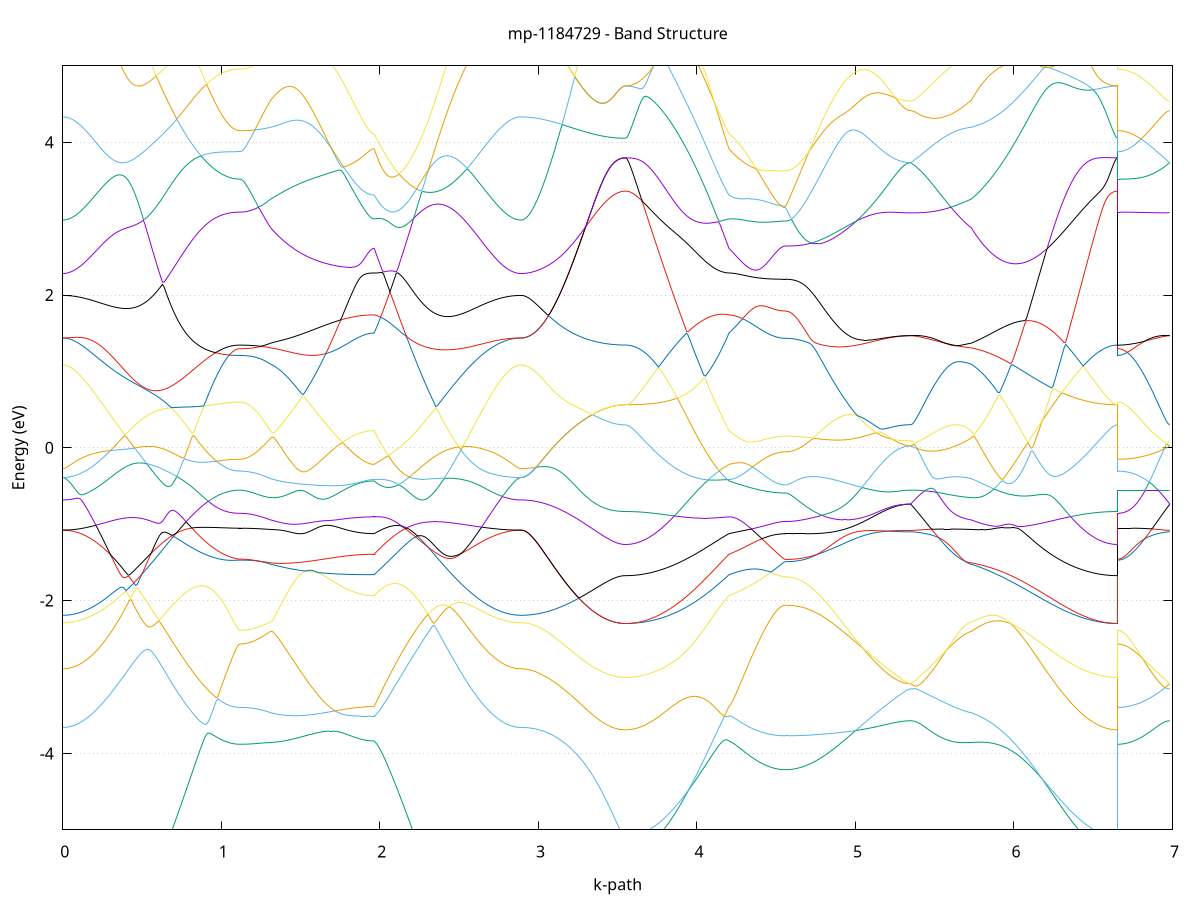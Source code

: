 set title 'mp-1184729 - Band Structure'
set xlabel 'k-path'
set ylabel 'Energy (eV)'
set grid y
set yrange [-5:5]
set terminal png size 800,600
set output 'mp-1184729_bands_gnuplot.png'
plot '-' using 1:2 with lines notitle, '-' using 1:2 with lines notitle, '-' using 1:2 with lines notitle, '-' using 1:2 with lines notitle, '-' using 1:2 with lines notitle, '-' using 1:2 with lines notitle, '-' using 1:2 with lines notitle, '-' using 1:2 with lines notitle, '-' using 1:2 with lines notitle, '-' using 1:2 with lines notitle, '-' using 1:2 with lines notitle, '-' using 1:2 with lines notitle, '-' using 1:2 with lines notitle, '-' using 1:2 with lines notitle, '-' using 1:2 with lines notitle, '-' using 1:2 with lines notitle, '-' using 1:2 with lines notitle, '-' using 1:2 with lines notitle, '-' using 1:2 with lines notitle, '-' using 1:2 with lines notitle, '-' using 1:2 with lines notitle, '-' using 1:2 with lines notitle, '-' using 1:2 with lines notitle, '-' using 1:2 with lines notitle, '-' using 1:2 with lines notitle, '-' using 1:2 with lines notitle, '-' using 1:2 with lines notitle, '-' using 1:2 with lines notitle, '-' using 1:2 with lines notitle, '-' using 1:2 with lines notitle, '-' using 1:2 with lines notitle, '-' using 1:2 with lines notitle, '-' using 1:2 with lines notitle, '-' using 1:2 with lines notitle, '-' using 1:2 with lines notitle, '-' using 1:2 with lines notitle, '-' using 1:2 with lines notitle, '-' using 1:2 with lines notitle, '-' using 1:2 with lines notitle, '-' using 1:2 with lines notitle, '-' using 1:2 with lines notitle, '-' using 1:2 with lines notitle, '-' using 1:2 with lines notitle, '-' using 1:2 with lines notitle, '-' using 1:2 with lines notitle, '-' using 1:2 with lines notitle, '-' using 1:2 with lines notitle, '-' using 1:2 with lines notitle, '-' using 1:2 with lines notitle, '-' using 1:2 with lines notitle, '-' using 1:2 with lines notitle, '-' using 1:2 with lines notitle, '-' using 1:2 with lines notitle, '-' using 1:2 with lines notitle, '-' using 1:2 with lines notitle, '-' using 1:2 with lines notitle, '-' using 1:2 with lines notitle, '-' using 1:2 with lines notitle, '-' using 1:2 with lines notitle, '-' using 1:2 with lines notitle, '-' using 1:2 with lines notitle, '-' using 1:2 with lines notitle, '-' using 1:2 with lines notitle, '-' using 1:2 with lines notitle
0.000000 -30.640662
0.009975 -30.640662
0.019950 -30.640762
0.029925 -30.640962
0.039900 -30.641162
0.049876 -30.641462
0.059851 -30.641862
0.069826 -30.642262
0.079801 -30.642762
0.089776 -30.643362
0.099751 -30.643962
0.109726 -30.644662
0.119701 -30.645462
0.129676 -30.646362
0.139651 -30.647262
0.149627 -30.648262
0.159602 -30.649362
0.169577 -30.650562
0.179552 -30.651762
0.189527 -30.653062
0.199502 -30.654462
0.209477 -30.655862
0.219452 -30.657462
0.229427 -30.659062
0.239402 -30.660762
0.249377 -30.662462
0.259353 -30.664262
0.269328 -30.666162
0.279303 -30.668162
0.289278 -30.670162
0.299253 -30.672262
0.309228 -30.674462
0.319203 -30.676662
0.329178 -30.678862
0.339153 -30.681262
0.349128 -30.683662
0.359104 -30.686062
0.369079 -30.688562
0.379054 -30.691062
0.389029 -30.693662
0.399004 -30.696362
0.408979 -30.698962
0.418954 -30.701662
0.428929 -30.704462
0.438904 -30.707262
0.448879 -30.710062
0.458855 -30.712862
0.468830 -30.715762
0.478805 -30.718562
0.488780 -30.721462
0.498755 -30.724462
0.508730 -30.727362
0.518705 -30.730262
0.528680 -30.733262
0.538655 -30.736262
0.548630 -30.739162
0.558606 -30.742162
0.568581 -30.745162
0.578556 -30.748062
0.588531 -30.751062
0.598506 -30.753962
0.608481 -30.756962
0.618456 -30.759862
0.628431 -30.762762
0.638406 -30.765662
0.648381 -30.768562
0.658357 -30.771362
0.668332 -30.774162
0.678307 -30.776962
0.688282 -30.779762
0.698257 -30.782462
0.708232 -30.785162
0.718207 -30.787862
0.728182 -30.790462
0.738157 -30.793062
0.748132 -30.795562
0.758108 -30.798062
0.768083 -30.800562
0.778058 -30.802962
0.788033 -30.805362
0.798008 -30.807662
0.807983 -30.809862
0.817958 -30.812062
0.827933 -30.814262
0.837908 -30.816262
0.847883 -30.818362
0.857859 -30.820262
0.867834 -30.822162
0.877809 -30.824062
0.887784 -30.825862
0.897759 -30.827562
0.907734 -30.829162
0.917709 -30.830762
0.927684 -30.832262
0.937659 -30.833662
0.947634 -30.835062
0.957610 -30.836362
0.967585 -30.837562
0.977560 -30.838662
0.987535 -30.839762
0.997510 -30.840762
1.007485 -30.841662
1.017460 -30.842462
1.027435 -30.843262
1.037410 -30.843962
1.047385 -30.844562
1.057361 -30.845062
1.067336 -30.845462
1.077311 -30.845862
1.087286 -30.846162
1.097261 -30.846362
1.107236 -30.846462
1.117211 -30.846462
1.117211 -30.846462
1.126907 -30.846262
1.136603 -30.845762
1.146299 -30.844862
1.155995 -30.843562
1.165691 -30.841962
1.175387 -30.839962
1.185083 -30.837662
1.194779 -30.834962
1.204475 -30.831862
1.214171 -30.828462
1.223867 -30.824762
1.233563 -30.820662
1.243259 -30.816262
1.252955 -30.811562
1.262651 -30.806462
1.272347 -30.801062
1.282043 -30.795462
1.291739 -30.789462
1.301435 -30.783162
1.311131 -30.776662
1.311131 -30.776662
1.321023 -30.771662
1.330915 -30.766662
1.340807 -30.761362
1.350699 -30.755962
1.360591 -30.750362
1.370483 -30.744562
1.380374 -30.738762
1.390266 -30.732662
1.400158 -30.726562
1.410050 -30.720262
1.419942 -30.713862
1.429834 -30.707262
1.439726 -30.700662
1.449618 -30.693962
1.459510 -30.687162
1.469402 -30.680262
1.479293 -30.673262
1.489185 -30.666262
1.499077 -30.659262
1.508969 -30.652162
1.518861 -30.644962
1.528753 -30.637862
1.538645 -30.631262
1.548537 -30.626462
1.558429 -30.621562
1.568321 -30.616462
1.578212 -30.611362
1.588104 -30.606162
1.597996 -30.600762
1.607888 -30.595462
1.617780 -30.589962
1.627672 -30.584562
1.637564 -30.579062
1.647456 -30.573562
1.657348 -30.568062
1.667240 -30.562662
1.677132 -30.557262
1.687023 -30.551862
1.696915 -30.546562
1.706807 -30.541462
1.716699 -30.536362
1.726591 -30.531362
1.736483 -30.526562
1.746375 -30.521962
1.756267 -30.517462
1.766159 -30.513262
1.776050 -30.509162
1.785942 -30.505262
1.795834 -30.501562
1.805726 -30.498062
1.815618 -30.494862
1.825510 -30.491862
1.835402 -30.489062
1.845294 -30.486462
1.855186 -30.484062
1.865078 -30.481862
1.874970 -30.479962
1.884861 -30.478262
1.894753 -30.476762
1.904645 -30.475462
1.914537 -30.474362
1.924429 -30.473462
1.934321 -30.472762
1.944213 -30.472262
1.954105 -30.471962
1.963997 -30.471862
1.963997 -30.471862
1.973966 -30.471062
1.983934 -30.470362
1.993903 -30.469662
2.003872 -30.473262
2.013841 -30.476962
2.023810 -30.480662
2.033779 -30.484362
2.043748 -30.488062
2.053717 -30.491762
2.063686 -30.495562
2.073655 -30.499362
2.083624 -30.503162
2.093593 -30.506962
2.103562 -30.510762
2.113530 -30.514562
2.123499 -30.518362
2.133468 -30.522162
2.143437 -30.525962
2.153406 -30.529662
2.163375 -30.533462
2.173344 -30.537162
2.183313 -30.540962
2.193282 -30.544662
2.203251 -30.548262
2.213220 -30.551962
2.223189 -30.555562
2.233157 -30.559162
2.243126 -30.562662
2.253095 -30.566162
2.263064 -30.569562
2.273033 -30.572962
2.283002 -30.576362
2.292971 -30.579562
2.302940 -30.582862
2.312909 -30.585962
2.322878 -30.589162
2.332847 -30.592162
2.342816 -30.595162
2.352785 -30.598062
2.362753 -30.600862
2.372722 -30.603662
2.382691 -30.606362
2.392660 -30.608962
2.402629 -30.611462
2.412598 -30.613962
2.422567 -30.616262
2.432536 -30.618562
2.442505 -30.620762
2.452474 -30.622862
2.462443 -30.624862
2.472412 -30.626862
2.482381 -30.628662
2.492349 -30.630462
2.502318 -30.632062
2.512287 -30.633662
2.522256 -30.635162
2.532225 -30.636462
2.542194 -30.637762
2.552163 -30.638962
2.562132 -30.640062
2.572101 -30.641062
2.582070 -30.641962
2.592039 -30.642762
2.602008 -30.643562
2.611977 -30.644162
2.621945 -30.644662
2.631914 -30.645162
2.641883 -30.645562
2.651852 -30.645862
2.661821 -30.646062
2.671790 -30.646162
2.681759 -30.646162
2.691728 -30.646162
2.701697 -30.646062
2.711666 -30.645962
2.721635 -30.645762
2.731604 -30.645462
2.741573 -30.645162
2.751541 -30.644862
2.761510 -30.644462
2.771479 -30.644062
2.781448 -30.643662
2.791417 -30.643262
2.801386 -30.642862
2.811355 -30.642462
2.821324 -30.642062
2.831293 -30.641762
2.841262 -30.641462
2.851231 -30.641162
2.861200 -30.640962
2.871169 -30.640762
2.881137 -30.640662
2.891106 -30.640662
2.891106 -30.640662
2.901080 -30.640562
2.911053 -30.640262
2.921027 -30.639762
2.931001 -30.639062
2.940974 -30.638162
2.950948 -30.637062
2.960921 -30.635662
2.970895 -30.634162
2.980868 -30.632462
2.990842 -30.630562
3.000815 -30.628462
3.010789 -30.626162
3.020763 -30.623762
3.030736 -30.621062
3.040710 -30.618162
3.050683 -30.615162
3.060657 -30.611862
3.070630 -30.608462
3.080604 -30.604862
3.090577 -30.601062
3.100551 -30.597062
3.110525 -30.592962
3.120498 -30.588662
3.130472 -30.584162
3.140445 -30.579562
3.150419 -30.574762
3.160392 -30.569762
3.170366 -30.564662
3.180339 -30.563462
3.190313 -30.565662
3.200287 -30.567762
3.210260 -30.569962
3.220234 -30.572062
3.230207 -30.574062
3.240181 -30.576062
3.250154 -30.578062
3.260128 -30.580062
3.270101 -30.581962
3.280075 -30.583762
3.290049 -30.585562
3.300022 -30.587362
3.309996 -30.589062
3.319969 -30.590662
3.329943 -30.592262
3.339916 -30.593762
3.349890 -30.595262
3.359863 -30.596662
3.369837 -30.597962
3.379811 -30.599262
3.389784 -30.600462
3.399758 -30.601662
3.409731 -30.602662
3.419705 -30.603662
3.429678 -30.604662
3.439652 -30.605462
3.449625 -30.606262
3.459599 -30.606962
3.469573 -30.607662
3.479546 -30.608162
3.489520 -30.608662
3.499493 -30.609162
3.509467 -30.609462
3.519440 -30.609762
3.529414 -30.609962
3.539387 -30.610062
3.549361 -30.610062
3.549361 -30.610062
3.559253 -30.609962
3.569145 -30.609762
3.579037 -30.609462
3.588929 -30.608962
3.598820 -30.608362
3.608712 -30.607662
3.618604 -30.606762
3.628496 -30.605762
3.638388 -30.604662
3.648280 -30.603362
3.658172 -30.601962
3.668064 -30.600462
3.677956 -30.598762
3.687848 -30.597062
3.697739 -30.595162
3.707631 -30.593162
3.717523 -30.590962
3.727415 -30.588762
3.737307 -30.586462
3.747199 -30.583962
3.757091 -30.581362
3.766983 -30.578762
3.776875 -30.575962
3.786767 -30.573162
3.796659 -30.570262
3.806550 -30.567262
3.816442 -30.564162
3.826334 -30.560962
3.836226 -30.557762
3.846118 -30.554562
3.856010 -30.551262
3.865902 -30.547962
3.875794 -30.544562
3.885686 -30.541162
3.895578 -30.537762
3.905469 -30.534362
3.915361 -30.531062
3.925253 -30.527662
3.935145 -30.524362
3.945037 -30.521162
3.954929 -30.517962
3.964821 -30.514862
3.974713 -30.511762
3.984605 -30.508862
3.994497 -30.505962
4.004388 -30.503262
4.014280 -30.500562
4.024172 -30.498062
4.034064 -30.495662
4.043956 -30.493462
4.053848 -30.491362
4.063740 -30.489362
4.073632 -30.487462
4.083524 -30.485662
4.093416 -30.484062
4.103307 -30.482562
4.113199 -30.481062
4.123091 -30.479762
4.132983 -30.478562
4.142875 -30.477462
4.152767 -30.476362
4.162659 -30.475362
4.172551 -30.474462
4.182443 -30.473562
4.192335 -30.472662
4.202226 -30.471862
4.202226 -30.471862
4.212131 -30.471862
4.222035 -30.472462
4.231939 -30.473662
4.241843 -30.475462
4.251747 -30.477662
4.261651 -30.480062
4.271555 -30.482562
4.281460 -30.485162
4.291364 -30.487862
4.301268 -30.490562
4.311172 -30.493262
4.321076 -30.495962
4.330980 -30.498562
4.340884 -30.501162
4.350789 -30.503662
4.360693 -30.506162
4.370597 -30.508562
4.380501 -30.510862
4.390405 -30.513162
4.400309 -30.515262
4.410213 -30.517262
4.420118 -30.519162
4.430022 -30.521062
4.439926 -30.522662
4.449830 -30.524262
4.459734 -30.525762
4.469638 -30.527062
4.479542 -30.528262
4.489447 -30.529262
4.499351 -30.530162
4.509255 -30.530962
4.519159 -30.531662
4.529063 -30.532162
4.538967 -30.532462
4.548871 -30.532662
4.558776 -30.532762
4.558776 -30.532762
4.568775 -30.532862
4.578775 -30.532962
4.588775 -30.533262
4.598775 -30.533662
4.608775 -30.534162
4.618775 -30.534862
4.628774 -30.535662
4.638774 -30.536562
4.648774 -30.537662
4.658774 -30.538962
4.668774 -30.540462
4.678774 -30.542162
4.688774 -30.544062
4.698773 -30.546262
4.708773 -30.548762
4.718773 -30.551462
4.728773 -30.554462
4.738773 -30.557762
4.748773 -30.561362
4.758772 -30.565362
4.768772 -30.569562
4.778772 -30.574162
4.788772 -30.578962
4.798772 -30.584062
4.808772 -30.589462
4.818771 -30.595162
4.828771 -30.601062
4.838771 -30.607162
4.848771 -30.613362
4.858771 -30.619862
4.868771 -30.626462
4.878771 -30.633162
4.888770 -30.639962
4.898770 -30.646862
4.908770 -30.653762
4.918770 -30.660762
4.928770 -30.667762
4.938770 -30.674762
4.948769 -30.681762
4.958769 -30.688762
4.968769 -30.695662
4.978769 -30.702562
4.988769 -30.709362
4.998769 -30.716062
5.008768 -30.722762
5.018768 -30.729262
5.028768 -30.735762
5.038768 -30.742062
5.048768 -30.748262
5.058768 -30.754262
5.068768 -30.760162
5.078767 -30.765962
5.088767 -30.771562
5.098767 -30.776962
5.108767 -30.782262
5.118767 -30.787362
5.128767 -30.792262
5.138766 -30.796962
5.148766 -30.801562
5.158766 -30.805862
5.168766 -30.809962
5.178766 -30.813962
5.188766 -30.817662
5.198766 -30.821162
5.208765 -30.824462
5.218765 -30.827562
5.228765 -30.830462
5.238765 -30.833062
5.248765 -30.835462
5.258765 -30.837662
5.268764 -30.839662
5.278764 -30.841462
5.288764 -30.842962
5.298764 -30.844162
5.308764 -30.845262
5.318764 -30.846062
5.328763 -30.846662
5.338763 -30.847062
5.348763 -30.847162
5.348763 -30.847162
5.358558 -30.847062
5.368353 -30.846962
5.378148 -30.846862
5.387943 -30.846562
5.397738 -30.846262
5.407534 -30.845862
5.417329 -30.845462
5.427124 -30.844862
5.436919 -30.844162
5.446714 -30.843462
5.456509 -30.842562
5.466304 -30.841662
5.476099 -30.840562
5.485894 -30.839462
5.495689 -30.838162
5.505484 -30.836762
5.515279 -30.835362
5.525074 -30.833762
5.534869 -30.832062
5.544664 -30.830162
5.554460 -30.828262
5.564255 -30.826262
5.574050 -30.824062
5.583845 -30.821862
5.593640 -30.819462
5.603435 -30.816962
5.613230 -30.814362
5.623025 -30.811662
5.632820 -30.808862
5.642615 -30.805962
5.652410 -30.802962
5.662205 -30.799962
5.672000 -30.796762
5.681795 -30.793562
5.691590 -30.790262
5.701385 -30.786862
5.711181 -30.783462
5.720976 -30.780062
5.730771 -30.776662
5.730771 -30.776662
5.740699 -30.769662
5.750626 -30.762362
5.760554 -30.754862
5.770482 -30.747062
5.780410 -30.738962
5.790338 -30.730762
5.800266 -30.722262
5.810194 -30.713562
5.820121 -30.704762
5.830049 -30.695662
5.839977 -30.687062
5.849905 -30.686362
5.859833 -30.685562
5.869761 -30.684762
5.879689 -30.683862
5.889616 -30.683062
5.899544 -30.682162
5.909472 -30.681262
5.919400 -30.680362
5.929328 -30.679462
5.939256 -30.678462
5.949184 -30.677562
5.959112 -30.676562
5.969039 -30.675562
5.978967 -30.674462
5.988895 -30.673462
5.998823 -30.672362
6.008751 -30.671262
6.018679 -30.670162
6.028607 -30.669062
6.038534 -30.667962
6.048462 -30.666762
6.058390 -30.665662
6.068318 -30.664462
6.078246 -30.663262
6.088174 -30.662062
6.098102 -30.660862
6.108029 -30.659662
6.117957 -30.658462
6.127885 -30.657262
6.137813 -30.655962
6.147741 -30.654762
6.157669 -30.653462
6.167597 -30.652262
6.177524 -30.650962
6.187452 -30.649662
6.197380 -30.648462
6.207308 -30.647162
6.217236 -30.645862
6.227164 -30.644662
6.237092 -30.643362
6.247020 -30.642062
6.256947 -30.640862
6.266875 -30.639562
6.276803 -30.638362
6.286731 -30.637162
6.296659 -30.635962
6.306587 -30.634762
6.316515 -30.633562
6.326442 -30.632362
6.336370 -30.631162
6.346298 -30.630062
6.356226 -30.628962
6.366154 -30.627862
6.376082 -30.626762
6.386010 -30.625662
6.395937 -30.624662
6.405865 -30.623662
6.415793 -30.622662
6.425721 -30.621662
6.435649 -30.620762
6.445577 -30.619862
6.455505 -30.618962
6.465432 -30.618162
6.475360 -30.617362
6.485288 -30.616662
6.495216 -30.615862
6.505144 -30.615162
6.515072 -30.614562
6.525000 -30.613962
6.534928 -30.613362
6.544855 -30.612862
6.554783 -30.612362
6.564711 -30.611962
6.574639 -30.611562
6.584567 -30.611262
6.594495 -30.610962
6.604423 -30.610662
6.614350 -30.610462
6.624278 -30.610262
6.634206 -30.610162
6.644134 -30.610062
6.654062 -30.610062
6.654062 -30.846462
6.664035 -30.846462
6.674009 -30.846462
6.683983 -30.846462
6.693956 -30.846562
6.703930 -30.846562
6.713903 -30.846562
6.723877 -30.846562
6.733850 -30.846562
6.743824 -30.846562
6.753797 -30.846662
6.763771 -30.846662
6.773745 -30.846662
6.783718 -30.846662
6.793692 -30.846762
6.803665 -30.846762
6.813639 -30.846762
6.823612 -30.846862
6.833586 -30.846862
6.843559 -30.846862
6.853533 -30.846962
6.863507 -30.846962
6.873480 -30.846962
6.883454 -30.846962
6.893427 -30.847062
6.903401 -30.847062
6.913374 -30.847062
6.923348 -30.847062
6.933321 -30.847062
6.943295 -30.847162
6.953269 -30.847162
6.963242 -30.847162
6.973216 -30.847162
6.983189 -30.847162
e
0.000000 -30.516762
0.009975 -30.516662
0.019950 -30.516562
0.029925 -30.516362
0.039900 -30.516162
0.049876 -30.515862
0.059851 -30.515362
0.069826 -30.514962
0.079801 -30.514362
0.089776 -30.513762
0.099751 -30.512962
0.109726 -30.512162
0.119701 -30.511362
0.129676 -30.510362
0.139651 -30.509362
0.149627 -30.508162
0.159602 -30.506962
0.169577 -30.505662
0.179552 -30.504262
0.189527 -30.502762
0.199502 -30.501162
0.209477 -30.499462
0.219452 -30.497762
0.229427 -30.495862
0.239402 -30.493962
0.249377 -30.491862
0.259353 -30.489762
0.269328 -30.487562
0.279303 -30.485262
0.289278 -30.482862
0.299253 -30.480362
0.309228 -30.477762
0.319203 -30.475162
0.329178 -30.472362
0.339153 -30.469562
0.349128 -30.466662
0.359104 -30.463662
0.369079 -30.460562
0.379054 -30.457362
0.389029 -30.454162
0.399004 -30.450862
0.408979 -30.447462
0.418954 -30.444062
0.428929 -30.440462
0.438904 -30.436862
0.448879 -30.433262
0.458855 -30.429462
0.468830 -30.425762
0.478805 -30.421862
0.488780 -30.417962
0.498755 -30.413962
0.508730 -30.415562
0.518705 -30.417862
0.528680 -30.420162
0.538655 -30.422562
0.548630 -30.424862
0.558606 -30.427162
0.568581 -30.429462
0.578556 -30.431762
0.588531 -30.434062
0.598506 -30.436362
0.608481 -30.438662
0.618456 -30.440962
0.628431 -30.443162
0.638406 -30.445462
0.648381 -30.447662
0.658357 -30.449862
0.668332 -30.452062
0.678307 -30.454162
0.688282 -30.456362
0.698257 -30.458462
0.708232 -30.460562
0.718207 -30.462562
0.728182 -30.464662
0.738157 -30.466662
0.748132 -30.468562
0.758108 -30.470562
0.768083 -30.472462
0.778058 -30.474262
0.788033 -30.476262
0.798008 -30.487762
0.807983 -30.499262
0.817958 -30.510662
0.827933 -30.521962
0.837908 -30.533062
0.847883 -30.543862
0.857859 -30.554462
0.867834 -30.564862
0.877809 -30.574862
0.887784 -30.584562
0.897759 -30.593862
0.907734 -30.602862
0.917709 -30.611562
0.927684 -30.619862
0.937659 -30.627762
0.947634 -30.635262
0.957610 -30.642362
0.967585 -30.649162
0.977560 -30.655462
0.987535 -30.661362
0.997510 -30.666862
1.007485 -30.671862
1.017460 -30.676562
1.027435 -30.680762
1.037410 -30.684462
1.047385 -30.687862
1.057361 -30.690762
1.067336 -30.693162
1.077311 -30.695162
1.087286 -30.696762
1.097261 -30.697862
1.107236 -30.698562
1.117211 -30.698762
1.117211 -30.698762
1.126907 -30.698762
1.136603 -30.698762
1.146299 -30.698662
1.155995 -30.698562
1.165691 -30.698462
1.175387 -30.698362
1.185083 -30.698162
1.194779 -30.697962
1.204475 -30.697762
1.214171 -30.697562
1.223867 -30.697262
1.233563 -30.697062
1.243259 -30.696762
1.252955 -30.696362
1.262651 -30.696062
1.272347 -30.695662
1.282043 -30.695262
1.291739 -30.694862
1.301435 -30.694362
1.311131 -30.693962
1.311131 -30.693962
1.321023 -30.693462
1.330915 -30.692762
1.340807 -30.691862
1.350699 -30.690762
1.360591 -30.689462
1.370483 -30.687862
1.380374 -30.686062
1.390266 -30.684062
1.400158 -30.681862
1.410050 -30.679462
1.419942 -30.676862
1.429834 -30.674062
1.439726 -30.671062
1.449618 -30.667862
1.459510 -30.664462
1.469402 -30.660862
1.479293 -30.657162
1.489185 -30.653262
1.499077 -30.649162
1.508969 -30.644862
1.518861 -30.640462
1.528753 -30.635962
1.538645 -30.630762
1.548537 -30.623562
1.558429 -30.616462
1.568321 -30.609462
1.578212 -30.602362
1.588104 -30.595462
1.597996 -30.588562
1.607888 -30.581762
1.617780 -30.575062
1.627672 -30.568562
1.637564 -30.562062
1.647456 -30.555762
1.657348 -30.549662
1.667240 -30.543662
1.677132 -30.537862
1.687023 -30.532262
1.696915 -30.526862
1.706807 -30.521662
1.716699 -30.516662
1.726591 -30.511862
1.736483 -30.507262
1.746375 -30.502862
1.756267 -30.498762
1.766159 -30.494862
1.776050 -30.491162
1.785942 -30.487662
1.795834 -30.484462
1.805726 -30.481362
1.815618 -30.478562
1.825510 -30.475962
1.835402 -30.473562
1.845294 -30.471362
1.855186 -30.469362
1.865078 -30.467462
1.874970 -30.465862
1.884861 -30.464462
1.894753 -30.463162
1.904645 -30.462062
1.914537 -30.461162
1.924429 -30.460362
1.934321 -30.459862
1.944213 -30.459362
1.954105 -30.459162
1.963997 -30.459062
1.963997 -30.459062
1.973966 -30.462562
1.983934 -30.466162
1.993903 -30.469562
2.003872 -30.468862
2.013841 -30.468062
2.023810 -30.467362
2.033779 -30.466562
2.043748 -30.465862
2.053717 -30.465062
2.063686 -30.464262
2.073655 -30.463462
2.083624 -30.462662
2.093593 -30.461762
2.103562 -30.460862
2.113530 -30.459862
2.123499 -30.458962
2.133468 -30.457962
2.143437 -30.456862
2.153406 -30.455762
2.163375 -30.454662
2.173344 -30.453462
2.183313 -30.452262
2.193282 -30.451062
2.203251 -30.449762
2.213220 -30.448362
2.223189 -30.446962
2.233157 -30.445562
2.243126 -30.444062
2.253095 -30.442562
2.263064 -30.441062
2.273033 -30.439462
2.283002 -30.437762
2.292971 -30.436162
2.302940 -30.434362
2.312909 -30.432662
2.322878 -30.430862
2.332847 -30.429062
2.342816 -30.427162
2.352785 -30.425262
2.362753 -30.423362
2.372722 -30.421462
2.382691 -30.419462
2.392660 -30.417462
2.402629 -30.415462
2.412598 -30.413462
2.422567 -30.411362
2.432536 -30.409262
2.442505 -30.407262
2.452474 -30.405162
2.462443 -30.403062
2.472412 -30.400962
2.482381 -30.398862
2.492349 -30.396762
2.502318 -30.394562
2.512287 -30.392462
2.522256 -30.390462
2.532225 -30.393962
2.542194 -30.400562
2.552163 -30.406862
2.562132 -30.413062
2.572101 -30.419062
2.582070 -30.424962
2.592039 -30.430662
2.602008 -30.436162
2.611977 -30.441462
2.621945 -30.446662
2.631914 -30.451662
2.641883 -30.456462
2.651852 -30.461162
2.661821 -30.465662
2.671790 -30.469962
2.681759 -30.474062
2.691728 -30.477962
2.701697 -30.481662
2.711666 -30.485262
2.721635 -30.488662
2.731604 -30.491862
2.741573 -30.494862
2.751541 -30.497662
2.761510 -30.500262
2.771479 -30.502662
2.781448 -30.504962
2.791417 -30.506962
2.801386 -30.508862
2.811355 -30.510462
2.821324 -30.511962
2.831293 -30.513262
2.841262 -30.514262
2.851231 -30.515162
2.861200 -30.515862
2.871169 -30.516362
2.881137 -30.516662
2.891106 -30.516762
2.891106 -30.516762
2.901080 -30.516862
2.911053 -30.517062
2.921027 -30.517462
2.931001 -30.518062
2.940974 -30.518862
2.950948 -30.519662
2.960921 -30.520762
2.970895 -30.521862
2.980868 -30.523262
2.990842 -30.524662
3.000815 -30.526162
3.010789 -30.527862
3.020763 -30.529562
3.030736 -30.531362
3.040710 -30.533262
3.050683 -30.535262
3.060657 -30.537262
3.070630 -30.539262
3.080604 -30.541462
3.090577 -30.543562
3.100551 -30.545762
3.110525 -30.547962
3.120498 -30.550162
3.130472 -30.552362
3.140445 -30.554562
3.150419 -30.556862
3.160392 -30.559062
3.170366 -30.561262
3.180339 -30.563462
3.190313 -30.565662
3.200287 -30.567762
3.210260 -30.569962
3.220234 -30.572062
3.230207 -30.574062
3.240181 -30.576062
3.250154 -30.578062
3.260128 -30.580062
3.270101 -30.581962
3.280075 -30.583762
3.290049 -30.585562
3.300022 -30.587362
3.309996 -30.589062
3.319969 -30.590662
3.329943 -30.592262
3.339916 -30.593762
3.349890 -30.595262
3.359863 -30.596662
3.369837 -30.597962
3.379811 -30.599262
3.389784 -30.600462
3.399758 -30.601662
3.409731 -30.602662
3.419705 -30.603662
3.429678 -30.604662
3.439652 -30.605462
3.449625 -30.606262
3.459599 -30.606962
3.469573 -30.607662
3.479546 -30.608162
3.489520 -30.608662
3.499493 -30.609162
3.509467 -30.609462
3.519440 -30.609762
3.529414 -30.609962
3.539387 -30.610062
3.549361 -30.610062
3.549361 -30.610062
3.559253 -30.609962
3.569145 -30.609762
3.579037 -30.609362
3.588929 -30.608862
3.598820 -30.608162
3.608712 -30.607262
3.618604 -30.606262
3.628496 -30.605162
3.638388 -30.603862
3.648280 -30.602362
3.658172 -30.600762
3.668064 -30.599062
3.677956 -30.597162
3.687848 -30.595162
3.697739 -30.592962
3.707631 -30.590662
3.717523 -30.588262
3.727415 -30.585662
3.737307 -30.582962
3.747199 -30.580162
3.757091 -30.577162
3.766983 -30.574062
3.776875 -30.570862
3.786767 -30.567562
3.796659 -30.564162
3.806550 -30.560662
3.816442 -30.557062
3.826334 -30.553362
3.836226 -30.549462
3.846118 -30.545662
3.856010 -30.541662
3.865902 -30.537562
3.875794 -30.533462
3.885686 -30.529262
3.895578 -30.525062
3.905469 -30.520762
3.915361 -30.516462
3.925253 -30.512062
3.935145 -30.507662
3.945037 -30.503262
3.954929 -30.498862
3.964821 -30.494462
3.974713 -30.490062
3.984605 -30.485562
3.994497 -30.481162
4.004388 -30.476862
4.014280 -30.472462
4.024172 -30.468162
4.034064 -30.463962
4.043956 -30.459762
4.053848 -30.455562
4.063740 -30.451562
4.073632 -30.447562
4.083524 -30.443662
4.093416 -30.439762
4.103307 -30.436062
4.113199 -30.432462
4.123091 -30.433062
4.132983 -30.436062
4.142875 -30.439262
4.152767 -30.442362
4.162659 -30.445662
4.172551 -30.448962
4.182443 -30.452262
4.192335 -30.455662
4.202226 -30.459062
4.202226 -30.459062
4.212131 -30.460162
4.222035 -30.460762
4.231939 -30.460762
4.241843 -30.460262
4.251747 -30.459362
4.261651 -30.458362
4.271555 -30.457262
4.281460 -30.456062
4.291364 -30.454862
4.301268 -30.453562
4.311172 -30.452262
4.321076 -30.451062
4.330980 -30.449762
4.340884 -30.448462
4.350789 -30.447262
4.360693 -30.446062
4.370597 -30.444862
4.380501 -30.443662
4.390405 -30.442562
4.400309 -30.441462
4.410213 -30.440362
4.420118 -30.439362
4.430022 -30.438462
4.439926 -30.437562
4.449830 -30.436762
4.459734 -30.435962
4.469638 -30.435262
4.479542 -30.434562
4.489447 -30.434062
4.499351 -30.433562
4.509255 -30.433162
4.519159 -30.432762
4.529063 -30.432462
4.538967 -30.432262
4.548871 -30.432162
4.558776 -30.432162
4.558776 -30.432162
4.568775 -30.432262
4.578775 -30.432462
4.588775 -30.432862
4.598775 -30.433462
4.608775 -30.434262
4.618775 -30.435162
4.628774 -30.436162
4.638774 -30.437362
4.648774 -30.438662
4.658774 -30.440062
4.668774 -30.441562
4.678774 -30.443162
4.688774 -30.444762
4.698773 -30.446362
4.708773 -30.448062
4.718773 -30.449662
4.728773 -30.451262
4.738773 -30.452762
4.748773 -30.454262
4.758772 -30.455562
4.768772 -30.456862
4.778772 -30.458062
4.788772 -30.459062
4.798772 -30.459962
4.808772 -30.460762
4.818771 -30.461462
4.828771 -30.462062
4.838771 -30.462562
4.848771 -30.462862
4.858771 -30.463162
4.868771 -30.468262
4.878771 -30.474762
4.888770 -30.481562
4.898770 -30.488462
4.908770 -30.495462
4.918770 -30.502562
4.928770 -30.509762
4.938770 -30.517062
4.948769 -30.524262
4.958769 -30.531562
4.968769 -30.538862
4.978769 -30.546062
4.988769 -30.553262
4.998769 -30.560362
5.008768 -30.567362
5.018768 -30.574262
5.028768 -30.581062
5.038768 -30.587662
5.048768 -30.594262
5.058768 -30.600662
5.068768 -30.606862
5.078767 -30.612962
5.088767 -30.618862
5.098767 -30.624562
5.108767 -30.630062
5.118767 -30.635462
5.128767 -30.640562
5.138766 -30.645562
5.148766 -30.650262
5.158766 -30.654862
5.168766 -30.659162
5.178766 -30.663262
5.188766 -30.667162
5.198766 -30.670862
5.208765 -30.674262
5.218765 -30.677562
5.228765 -30.680462
5.238765 -30.683262
5.248765 -30.685762
5.258765 -30.688062
5.268764 -30.690162
5.278764 -30.691962
5.288764 -30.693562
5.298764 -30.694862
5.308764 -30.695962
5.318764 -30.696762
5.328763 -30.697362
5.338763 -30.697762
5.348763 -30.697862
5.348763 -30.697862
5.358558 -30.697862
5.368353 -30.697762
5.378148 -30.697662
5.387943 -30.697462
5.397738 -30.697262
5.407534 -30.697062
5.417329 -30.696862
5.427124 -30.696562
5.436919 -30.696262
5.446714 -30.696062
5.456509 -30.695762
5.466304 -30.695462
5.476099 -30.695162
5.485894 -30.694962
5.495689 -30.694662
5.505484 -30.694462
5.515279 -30.694262
5.525074 -30.694062
5.534869 -30.693962
5.544664 -30.693762
5.554460 -30.693662
5.564255 -30.693662
5.574050 -30.693562
5.583845 -30.693562
5.593640 -30.693562
5.603435 -30.693562
5.613230 -30.693662
5.623025 -30.693662
5.632820 -30.693762
5.642615 -30.693862
5.652410 -30.693962
5.662205 -30.694062
5.672000 -30.694162
5.681795 -30.694262
5.691590 -30.694262
5.701385 -30.694262
5.711181 -30.694262
5.720976 -30.694162
5.730771 -30.693962
5.730771 -30.693962
5.740699 -30.693462
5.750626 -30.692862
5.760554 -30.692362
5.770482 -30.691762
5.780410 -30.691162
5.790338 -30.690562
5.800266 -30.689862
5.810194 -30.689262
5.820121 -30.688562
5.830049 -30.687862
5.839977 -30.686562
5.849905 -30.677262
5.859833 -30.667862
5.869761 -30.658362
5.879689 -30.648762
5.889616 -30.639062
5.899544 -30.629462
5.909472 -30.619762
5.919400 -30.610062
5.929328 -30.600462
5.939256 -30.590862
5.949184 -30.581462
5.959112 -30.572062
5.969039 -30.562762
5.978967 -30.553662
5.988895 -30.544762
5.998823 -30.535962
6.008751 -30.527362
6.018679 -30.519062
6.028607 -30.510962
6.038534 -30.503062
6.048462 -30.495462
6.058390 -30.488162
6.068318 -30.481062
6.078246 -30.474262
6.088174 -30.467762
6.098102 -30.461462
6.108029 -30.455562
6.117957 -30.449862
6.127885 -30.444362
6.137813 -30.439162
6.147741 -30.434262
6.157669 -30.429662
6.167597 -30.425162
6.177524 -30.420962
6.187452 -30.416962
6.197380 -30.413262
6.207308 -30.410162
6.217236 -30.413562
6.227164 -30.417262
6.237092 -30.421162
6.247020 -30.425362
6.256947 -30.429762
6.266875 -30.434362
6.276803 -30.439262
6.286731 -30.444362
6.296659 -30.449662
6.306587 -30.455162
6.316515 -30.460962
6.326442 -30.466762
6.336370 -30.472862
6.346298 -30.478962
6.356226 -30.485262
6.366154 -30.491562
6.376082 -30.497862
6.386010 -30.504262
6.395937 -30.510662
6.405865 -30.516962
6.415793 -30.523262
6.425721 -30.529462
6.435649 -30.535562
6.445577 -30.541562
6.455505 -30.547362
6.465432 -30.552962
6.475360 -30.558462
6.485288 -30.563662
6.495216 -30.568662
6.505144 -30.573462
6.515072 -30.577962
6.525000 -30.582262
6.534928 -30.586262
6.544855 -30.589962
6.554783 -30.593362
6.564711 -30.596562
6.574639 -30.599362
6.584567 -30.601862
6.594495 -30.603962
6.604423 -30.605862
6.614350 -30.607362
6.624278 -30.608562
6.634206 -30.609362
6.644134 -30.609862
6.654062 -30.610062
6.654062 -30.698762
6.664035 -30.698762
6.674009 -30.698762
6.683983 -30.698762
6.693956 -30.698762
6.703930 -30.698762
6.713903 -30.698662
6.723877 -30.698662
6.733850 -30.698662
6.743824 -30.698662
6.753797 -30.698562
6.763771 -30.698562
6.773745 -30.698462
6.783718 -30.698462
6.793692 -30.698462
6.803665 -30.698362
6.813639 -30.698362
6.823612 -30.698262
6.833586 -30.698262
6.843559 -30.698262
6.853533 -30.698162
6.863507 -30.698162
6.873480 -30.698062
6.883454 -30.698062
6.893427 -30.698062
6.903401 -30.697962
6.913374 -30.697962
6.923348 -30.697962
6.933321 -30.697962
6.943295 -30.697962
6.953269 -30.697862
6.963242 -30.697862
6.973216 -30.697862
6.983189 -30.697862
e
0.000000 -30.516762
0.009975 -30.516562
0.019950 -30.515862
0.029925 -30.514762
0.039900 -30.513262
0.049876 -30.511362
0.059851 -30.508962
0.069826 -30.506162
0.079801 -30.502862
0.089776 -30.499162
0.099751 -30.495162
0.109726 -30.490562
0.119701 -30.485662
0.129676 -30.480362
0.139651 -30.474562
0.149627 -30.468362
0.159602 -30.461862
0.169577 -30.454862
0.179552 -30.447462
0.189527 -30.439762
0.199502 -30.431562
0.209477 -30.423062
0.219452 -30.414162
0.229427 -30.404862
0.239402 -30.395262
0.249377 -30.385262
0.259353 -30.374962
0.269328 -30.366262
0.279303 -30.367862
0.289278 -30.369562
0.299253 -30.371362
0.309228 -30.373162
0.319203 -30.374962
0.329178 -30.376862
0.339153 -30.378762
0.349128 -30.380762
0.359104 -30.382762
0.369079 -30.384762
0.379054 -30.386862
0.389029 -30.388862
0.399004 -30.391062
0.408979 -30.393162
0.418954 -30.395362
0.428929 -30.397462
0.438904 -30.399662
0.448879 -30.401962
0.458855 -30.404162
0.468830 -30.406462
0.478805 -30.408662
0.488780 -30.410962
0.498755 -30.413262
0.508730 -30.409962
0.518705 -30.405862
0.528680 -30.401762
0.538655 -30.397562
0.548630 -30.393362
0.558606 -30.389162
0.568581 -30.384862
0.578556 -30.380462
0.588531 -30.376162
0.598506 -30.373762
0.608481 -30.374962
0.618456 -30.376262
0.628431 -30.377662
0.638406 -30.379262
0.648381 -30.381062
0.658357 -30.383162
0.668332 -30.385562
0.678307 -30.388462
0.688282 -30.391962
0.698257 -30.396162
0.708232 -30.401262
0.718207 -30.407462
0.728182 -30.414762
0.738157 -30.423162
0.748132 -30.432662
0.758108 -30.442862
0.768083 -30.453662
0.778058 -30.464862
0.788033 -30.476162
0.798008 -30.477862
0.807983 -30.479662
0.817958 -30.481362
0.827933 -30.482962
0.837908 -30.484662
0.847883 -30.486162
0.857859 -30.487662
0.867834 -30.489162
0.877809 -30.490562
0.887784 -30.491962
0.897759 -30.493262
0.907734 -30.494562
0.917709 -30.495762
0.927684 -30.496962
0.937659 -30.498062
0.947634 -30.499062
0.957610 -30.500062
0.967585 -30.501062
0.977560 -30.501962
0.987535 -30.502762
0.997510 -30.503462
1.007485 -30.504262
1.017460 -30.504862
1.027435 -30.505462
1.037410 -30.505962
1.047385 -30.506462
1.057361 -30.506862
1.067336 -30.507162
1.077311 -30.507462
1.087286 -30.507662
1.097261 -30.507862
1.107236 -30.507962
1.117211 -30.507962
1.117211 -30.507962
1.126907 -30.507962
1.136603 -30.507862
1.146299 -30.507662
1.155995 -30.507362
1.165691 -30.507062
1.175387 -30.506662
1.185083 -30.506162
1.194779 -30.505562
1.204475 -30.504962
1.214171 -30.504262
1.223867 -30.503462
1.233563 -30.502662
1.243259 -30.501762
1.252955 -30.500762
1.262651 -30.499662
1.272347 -30.498562
1.282043 -30.497362
1.291739 -30.496062
1.301435 -30.494762
1.311131 -30.493362
1.311131 -30.493362
1.321023 -30.492262
1.330915 -30.491062
1.340807 -30.489862
1.350699 -30.488662
1.360591 -30.487362
1.370483 -30.485962
1.380374 -30.484562
1.390266 -30.483062
1.400158 -30.481462
1.410050 -30.479862
1.419942 -30.478262
1.429834 -30.476562
1.439726 -30.474762
1.449618 -30.472962
1.459510 -30.471162
1.469402 -30.469262
1.479293 -30.467262
1.489185 -30.465362
1.499077 -30.463362
1.508969 -30.461362
1.518861 -30.459262
1.528753 -30.457162
1.538645 -30.455062
1.548537 -30.452962
1.558429 -30.450762
1.568321 -30.448662
1.578212 -30.446462
1.588104 -30.444362
1.597996 -30.442262
1.607888 -30.440062
1.617780 -30.438062
1.627672 -30.435962
1.637564 -30.433962
1.647456 -30.431962
1.657348 -30.429962
1.667240 -30.428162
1.677132 -30.426362
1.687023 -30.424562
1.696915 -30.422962
1.706807 -30.421362
1.716699 -30.419862
1.726591 -30.418462
1.736483 -30.417062
1.746375 -30.415862
1.756267 -30.414662
1.766159 -30.413562
1.776050 -30.412562
1.785942 -30.411662
1.795834 -30.410762
1.805726 -30.409962
1.815618 -30.409162
1.825510 -30.408462
1.835402 -30.407862
1.845294 -30.407262
1.855186 -30.406762
1.865078 -30.406262
1.874970 -30.405862
1.884861 -30.405462
1.894753 -30.405162
1.904645 -30.404862
1.914537 -30.404662
1.924429 -30.404462
1.934321 -30.404262
1.944213 -30.404162
1.954105 -30.404162
1.963997 -30.404062
1.963997 -30.404062
1.973966 -30.401462
1.983934 -30.398862
1.993903 -30.396462
2.003872 -30.394062
2.013841 -30.391862
2.023810 -30.389662
2.033779 -30.387562
2.043748 -30.385562
2.053717 -30.383662
2.063686 -30.381862
2.073655 -30.380162
2.083624 -30.378462
2.093593 -30.376862
2.103562 -30.375262
2.113530 -30.373862
2.123499 -30.372462
2.133468 -30.371062
2.143437 -30.369862
2.153406 -30.368562
2.163375 -30.367362
2.173344 -30.366262
2.183313 -30.365162
2.193282 -30.364162
2.203251 -30.363162
2.213220 -30.362262
2.223189 -30.361362
2.233157 -30.360462
2.243126 -30.359662
2.253095 -30.358862
2.263064 -30.358162
2.273033 -30.357362
2.283002 -30.356662
2.292971 -30.356062
2.302940 -30.355362
2.312909 -30.354762
2.322878 -30.354162
2.332847 -30.353662
2.342816 -30.353062
2.352785 -30.352562
2.362753 -30.352062
2.372722 -30.351662
2.382691 -30.351162
2.392660 -30.350762
2.402629 -30.350362
2.412598 -30.349962
2.422567 -30.349562
2.432536 -30.349162
2.442505 -30.348862
2.452474 -30.348462
2.462443 -30.348162
2.472412 -30.351762
2.482381 -30.359162
2.492349 -30.366462
2.502318 -30.373562
2.512287 -30.380562
2.522256 -30.387362
2.532225 -30.388362
2.542194 -30.386262
2.552163 -30.384262
2.562132 -30.386962
2.572101 -30.393562
2.582070 -30.399962
2.592039 -30.406362
2.602008 -30.412562
2.611977 -30.418662
2.621945 -30.424662
2.631914 -30.430462
2.641883 -30.436262
2.651852 -30.441762
2.661821 -30.447162
2.671790 -30.452462
2.681759 -30.457562
2.691728 -30.462562
2.701697 -30.467362
2.711666 -30.471962
2.721635 -30.476362
2.731604 -30.480662
2.741573 -30.484662
2.751541 -30.488562
2.761510 -30.492262
2.771479 -30.495662
2.781448 -30.498862
2.791417 -30.501862
2.801386 -30.504562
2.811355 -30.507062
2.821324 -30.509262
2.831293 -30.511262
2.841262 -30.512862
2.851231 -30.514262
2.861200 -30.515362
2.871169 -30.516162
2.881137 -30.516562
2.891106 -30.516762
2.891106 -30.516762
2.901080 -30.516862
2.911053 -30.517062
2.921027 -30.517462
2.931001 -30.518062
2.940974 -30.518862
2.950948 -30.519662
2.960921 -30.520762
2.970895 -30.521862
2.980868 -30.523262
2.990842 -30.524662
3.000815 -30.526162
3.010789 -30.527862
3.020763 -30.529562
3.030736 -30.531362
3.040710 -30.533262
3.050683 -30.535262
3.060657 -30.537262
3.070630 -30.539262
3.080604 -30.541462
3.090577 -30.543562
3.100551 -30.545762
3.110525 -30.547962
3.120498 -30.550162
3.130472 -30.552362
3.140445 -30.554562
3.150419 -30.556862
3.160392 -30.559062
3.170366 -30.561262
3.180339 -30.559362
3.190313 -30.553962
3.200287 -30.548462
3.210260 -30.542762
3.220234 -30.536962
3.230207 -30.530962
3.240181 -30.524962
3.250154 -30.518762
3.260128 -30.512462
3.270101 -30.506062
3.280075 -30.499662
3.290049 -30.493062
3.300022 -30.486462
3.309996 -30.479762
3.319969 -30.472962
3.329943 -30.466262
3.339916 -30.459362
3.349890 -30.452562
3.359863 -30.445762
3.369837 -30.438962
3.379811 -30.432162
3.389784 -30.425462
3.399758 -30.418862
3.409731 -30.412262
3.419705 -30.405862
3.429678 -30.399662
3.439652 -30.393662
3.449625 -30.387962
3.459599 -30.382462
3.469573 -30.377362
3.479546 -30.372662
3.489520 -30.368462
3.499493 -30.364762
3.509467 -30.361562
3.519440 -30.359062
3.529414 -30.357262
3.539387 -30.356162
3.549361 -30.355762
3.549361 -30.355762
3.559253 -30.355762
3.569145 -30.355862
3.579037 -30.355962
3.588929 -30.356062
3.598820 -30.356162
3.608712 -30.356362
3.618604 -30.356662
3.628496 -30.356862
3.638388 -30.357162
3.648280 -30.357462
3.658172 -30.357862
3.668064 -30.358262
3.677956 -30.358762
3.687848 -30.359162
3.697739 -30.359762
3.707631 -30.360262
3.717523 -30.360862
3.727415 -30.361562
3.737307 -30.362262
3.747199 -30.362962
3.757091 -30.363762
3.766983 -30.364562
3.776875 -30.365462
3.786767 -30.366362
3.796659 -30.367362
3.806550 -30.368362
3.816442 -30.369462
3.826334 -30.370562
3.836226 -30.371762
3.846118 -30.372962
3.856010 -30.374262
3.865902 -30.375662
3.875794 -30.377062
3.885686 -30.378462
3.895578 -30.380062
3.905469 -30.381662
3.915361 -30.383262
3.925253 -30.384962
3.935145 -30.386762
3.945037 -30.388562
3.954929 -30.390462
3.964821 -30.392462
3.974713 -30.394562
3.984605 -30.396662
3.994497 -30.398762
4.004388 -30.401062
4.014280 -30.403362
4.024172 -30.405762
4.034064 -30.408162
4.043956 -30.410662
4.053848 -30.413262
4.063740 -30.415862
4.073632 -30.418562
4.083524 -30.421362
4.093416 -30.424162
4.103307 -30.427062
4.113199 -30.430062
4.123091 -30.428862
4.132983 -30.425362
4.142875 -30.422062
4.152767 -30.418762
4.162659 -30.415662
4.172551 -30.412662
4.182443 -30.409662
4.192335 -30.406862
4.202226 -30.404062
4.202226 -30.404062
4.212131 -30.403062
4.222035 -30.401962
4.231939 -30.400962
4.241843 -30.399862
4.251747 -30.398762
4.261651 -30.397662
4.271555 -30.396562
4.281460 -30.395462
4.291364 -30.394362
4.301268 -30.393262
4.311172 -30.392162
4.321076 -30.391062
4.330980 -30.389962
4.340884 -30.388962
4.350789 -30.387962
4.360693 -30.386862
4.370597 -30.385962
4.380501 -30.384962
4.390405 -30.384062
4.400309 -30.383162
4.410213 -30.382362
4.420118 -30.381562
4.430022 -30.380762
4.439926 -30.380062
4.449830 -30.379362
4.459734 -30.378762
4.469638 -30.378162
4.479542 -30.377662
4.489447 -30.377162
4.499351 -30.376762
4.509255 -30.376462
4.519159 -30.376162
4.529063 -30.375962
4.538967 -30.375762
4.548871 -30.375662
4.558776 -30.375662
4.558776 -30.375662
4.568775 -30.375762
4.578775 -30.376062
4.588775 -30.376462
4.598775 -30.377062
4.608775 -30.377862
4.618775 -30.378762
4.628774 -30.379862
4.638774 -30.381162
4.648774 -30.382662
4.658774 -30.384362
4.668774 -30.386162
4.678774 -30.388162
4.688774 -30.390362
4.698773 -30.392762
4.708773 -30.395362
4.718773 -30.398162
4.728773 -30.401162
4.738773 -30.404362
4.748773 -30.407862
4.758772 -30.411462
4.768772 -30.415362
4.778772 -30.419562
4.788772 -30.423962
4.798772 -30.428562
4.808772 -30.433462
4.818771 -30.438662
4.828771 -30.444062
4.838771 -30.449762
4.848771 -30.455662
4.858771 -30.461862
4.868771 -30.463362
4.878771 -30.463462
4.888770 -30.463462
4.898770 -30.463462
4.908770 -30.463362
4.918770 -30.463262
4.928770 -30.463062
4.938770 -30.462762
4.948769 -30.462462
4.958769 -30.462162
4.968769 -30.461862
4.978769 -30.461462
4.988769 -30.461062
4.998769 -30.460662
5.008768 -30.460162
5.018768 -30.459762
5.028768 -30.459262
5.038768 -30.458762
5.048768 -30.458362
5.058768 -30.457862
5.068768 -30.457362
5.078767 -30.456862
5.088767 -30.456362
5.098767 -30.455862
5.108767 -30.455462
5.118767 -30.454962
5.128767 -30.454562
5.138766 -30.454062
5.148766 -30.453662
5.158766 -30.453262
5.168766 -30.452862
5.178766 -30.452462
5.188766 -30.452062
5.198766 -30.451662
5.208765 -30.451362
5.218765 -30.451062
5.228765 -30.450762
5.238765 -30.450462
5.248765 -30.450262
5.258765 -30.449962
5.268764 -30.449762
5.278764 -30.449662
5.288764 -30.449462
5.298764 -30.449362
5.308764 -30.449162
5.318764 -30.449162
5.328763 -30.449062
5.338763 -30.449062
5.348763 -30.448962
5.348763 -30.448962
5.358558 -30.451662
5.368353 -30.454162
5.378148 -30.456762
5.387943 -30.459262
5.397738 -30.461662
5.407534 -30.464062
5.417329 -30.466362
5.427124 -30.468662
5.436919 -30.470862
5.446714 -30.472962
5.456509 -30.475062
5.466304 -30.476962
5.476099 -30.478862
5.485894 -30.480662
5.495689 -30.482362
5.505484 -30.484062
5.515279 -30.485562
5.525074 -30.486962
5.534869 -30.488262
5.544664 -30.489562
5.554460 -30.490662
5.564255 -30.491662
5.574050 -30.492562
5.583845 -30.493462
5.593640 -30.494162
5.603435 -30.494762
5.613230 -30.495262
5.623025 -30.495662
5.632820 -30.495962
5.642615 -30.496062
5.652410 -30.496162
5.662205 -30.496162
5.672000 -30.496062
5.681795 -30.495862
5.691590 -30.495562
5.701385 -30.495162
5.711181 -30.494562
5.720976 -30.493962
5.730771 -30.493362
5.730771 -30.493362
5.740699 -30.491762
5.750626 -30.490262
5.760554 -30.488562
5.770482 -30.486862
5.780410 -30.485062
5.790338 -30.483162
5.800266 -30.481262
5.810194 -30.479262
5.820121 -30.477262
5.830049 -30.475162
5.839977 -30.472962
5.849905 -30.470762
5.859833 -30.468462
5.869761 -30.466062
5.879689 -30.463662
5.889616 -30.461262
5.899544 -30.458662
5.909472 -30.456162
5.919400 -30.453562
5.929328 -30.450862
5.939256 -30.448162
5.949184 -30.445362
5.959112 -30.442562
5.969039 -30.439662
5.978967 -30.436762
5.988895 -30.433762
5.998823 -30.430762
6.008751 -30.427762
6.018679 -30.424662
6.028607 -30.421562
6.038534 -30.418462
6.048462 -30.415262
6.058390 -30.412062
6.068318 -30.408862
6.078246 -30.405562
6.088174 -30.402262
6.098102 -30.398962
6.108029 -30.395662
6.117957 -30.392262
6.127885 -30.389962
6.137813 -30.391862
6.147741 -30.393962
6.157669 -30.396162
6.167597 -30.398562
6.177524 -30.401162
6.187452 -30.403962
6.197380 -30.406962
6.207308 -30.409662
6.217236 -30.406262
6.227164 -30.403062
6.237092 -30.400062
6.247020 -30.397162
6.256947 -30.394462
6.266875 -30.391962
6.276803 -30.389462
6.286731 -30.387262
6.296659 -30.385062
6.306587 -30.383062
6.316515 -30.381062
6.326442 -30.379262
6.336370 -30.377562
6.346298 -30.375962
6.356226 -30.374362
6.366154 -30.372962
6.376082 -30.371562
6.386010 -30.370362
6.395937 -30.369062
6.405865 -30.367962
6.415793 -30.366862
6.425721 -30.365862
6.435649 -30.364962
6.445577 -30.364062
6.455505 -30.363162
6.465432 -30.362462
6.475360 -30.361662
6.485288 -30.361062
6.495216 -30.360362
6.505144 -30.359762
6.515072 -30.359262
6.525000 -30.358762
6.534928 -30.358362
6.544855 -30.357862
6.554783 -30.357562
6.564711 -30.357162
6.574639 -30.356862
6.584567 -30.356662
6.594495 -30.356362
6.604423 -30.356162
6.614350 -30.356062
6.624278 -30.355962
6.634206 -30.355862
6.644134 -30.355762
6.654062 -30.355762
6.654062 -30.507962
6.664035 -30.507862
6.674009 -30.507762
6.683983 -30.507462
6.693956 -30.506962
6.703930 -30.506462
6.713903 -30.505762
6.723877 -30.504962
6.733850 -30.504062
6.743824 -30.503062
6.753797 -30.501962
6.763771 -30.500662
6.773745 -30.499362
6.783718 -30.497862
6.793692 -30.496262
6.803665 -30.494562
6.813639 -30.492762
6.823612 -30.490862
6.833586 -30.488862
6.843559 -30.486762
6.853533 -30.484662
6.863507 -30.482362
6.873480 -30.479962
6.883454 -30.477462
6.893427 -30.474962
6.903401 -30.472362
6.913374 -30.469662
6.923348 -30.466862
6.933321 -30.464062
6.943295 -30.461162
6.953269 -30.458162
6.963242 -30.455162
6.973216 -30.452062
6.983189 -30.448962
e
0.000000 -30.342762
0.009975 -30.342762
0.019950 -30.342862
0.029925 -30.343062
0.039900 -30.343262
0.049876 -30.343562
0.059851 -30.343962
0.069826 -30.344462
0.079801 -30.344962
0.089776 -30.345462
0.099751 -30.346162
0.109726 -30.346862
0.119701 -30.347562
0.129676 -30.348462
0.139651 -30.349362
0.149627 -30.350262
0.159602 -30.351262
0.169577 -30.352362
0.179552 -30.353462
0.189527 -30.354662
0.199502 -30.355962
0.209477 -30.357262
0.219452 -30.358662
0.229427 -30.360062
0.239402 -30.361462
0.249377 -30.363062
0.259353 -30.364562
0.269328 -30.364262
0.279303 -30.353162
0.289278 -30.351062
0.299253 -30.351662
0.309228 -30.352162
0.319203 -30.352762
0.329178 -30.353362
0.339153 -30.353962
0.349128 -30.354562
0.359104 -30.355162
0.369079 -30.355762
0.379054 -30.356362
0.389029 -30.356962
0.399004 -30.357662
0.408979 -30.358262
0.418954 -30.358962
0.428929 -30.359662
0.438904 -30.360362
0.448879 -30.361062
0.458855 -30.361762
0.468830 -30.362462
0.478805 -30.363162
0.488780 -30.363962
0.498755 -30.364662
0.508730 -30.365462
0.518705 -30.366262
0.528680 -30.367062
0.538655 -30.367962
0.548630 -30.368762
0.558606 -30.369662
0.568581 -30.370662
0.578556 -30.371662
0.588531 -30.372662
0.598506 -30.371662
0.608481 -30.367262
0.618456 -30.362762
0.628431 -30.358262
0.638406 -30.353762
0.648381 -30.349262
0.658357 -30.344662
0.668332 -30.340162
0.678307 -30.335562
0.688282 -30.330962
0.698257 -30.326362
0.708232 -30.321762
0.718207 -30.321062
0.728182 -30.329262
0.738157 -30.336162
0.748132 -30.341862
0.758108 -30.346362
0.768083 -30.350062
0.778058 -30.353062
0.788033 -30.355562
0.798008 -30.357562
0.807983 -30.359362
0.817958 -30.360862
0.827933 -30.362162
0.837908 -30.363262
0.847883 -30.364262
0.857859 -30.365162
0.867834 -30.365962
0.877809 -30.366662
0.887784 -30.367262
0.897759 -30.367862
0.907734 -30.368362
0.917709 -30.368862
0.927684 -30.369362
0.937659 -30.369762
0.947634 -30.370162
0.957610 -30.370462
0.967585 -30.370762
0.977560 -30.371062
0.987535 -30.371362
0.997510 -30.371562
1.007485 -30.371762
1.017460 -30.371962
1.027435 -30.372162
1.037410 -30.372262
1.047385 -30.372462
1.057361 -30.372562
1.067336 -30.372662
1.077311 -30.372762
1.087286 -30.372762
1.097261 -30.372862
1.107236 -30.372862
1.117211 -30.372862
1.117211 -30.372862
1.126907 -30.372862
1.136603 -30.372862
1.146299 -30.372862
1.155995 -30.372862
1.165691 -30.372862
1.175387 -30.372762
1.185083 -30.372762
1.194779 -30.372762
1.204475 -30.372662
1.214171 -30.372662
1.223867 -30.372662
1.233563 -30.372562
1.243259 -30.372562
1.252955 -30.372462
1.262651 -30.372462
1.272347 -30.372462
1.282043 -30.372362
1.291739 -30.372362
1.301435 -30.372262
1.311131 -30.372262
1.311131 -30.372262
1.321023 -30.372162
1.330915 -30.372162
1.340807 -30.372062
1.350699 -30.372062
1.360591 -30.371962
1.370483 -30.371862
1.380374 -30.371662
1.390266 -30.371562
1.400158 -30.371362
1.410050 -30.371262
1.419942 -30.371062
1.429834 -30.370762
1.439726 -30.370562
1.449618 -30.370262
1.459510 -30.369962
1.469402 -30.369562
1.479293 -30.369162
1.489185 -30.368762
1.499077 -30.368262
1.508969 -30.367762
1.518861 -30.367162
1.528753 -30.366462
1.538645 -30.365762
1.548537 -30.364962
1.558429 -30.364062
1.568321 -30.363062
1.578212 -30.361962
1.588104 -30.360762
1.597996 -30.359462
1.607888 -30.357962
1.617780 -30.356362
1.627672 -30.354562
1.637564 -30.352562
1.647456 -30.350362
1.657348 -30.347962
1.667240 -30.345362
1.677132 -30.342462
1.687023 -30.339262
1.696915 -30.335862
1.706807 -30.332162
1.716699 -30.328062
1.726591 -30.323762
1.736483 -30.319062
1.746375 -30.314062
1.756267 -30.308762
1.766159 -30.303162
1.776050 -30.297262
1.785942 -30.290962
1.795834 -30.284362
1.805726 -30.277562
1.815618 -30.270362
1.825510 -30.263062
1.835402 -30.255362
1.845294 -30.247562
1.855186 -30.239562
1.865078 -30.231462
1.874970 -30.223162
1.884861 -30.214962
1.894753 -30.206762
1.904645 -30.198762
1.914537 -30.191062
1.924429 -30.183862
1.934321 -30.177662
1.944213 -30.172562
1.954105 -30.169262
1.963997 -30.168162
1.963997 -30.168162
1.973966 -30.159862
1.983934 -30.151362
1.993903 -30.142662
2.003872 -30.133862
2.013841 -30.124862
2.023810 -30.115662
2.033779 -30.106362
2.043748 -30.096862
2.053717 -30.087262
2.063686 -30.077462
2.073655 -30.067662
2.083624 -30.057662
2.093593 -30.047562
2.103562 -30.037362
2.113530 -30.027162
2.123499 -30.022762
2.133468 -30.033362
2.143437 -30.043962
2.153406 -30.054462
2.163375 -30.064962
2.173344 -30.075462
2.183313 -30.085862
2.193282 -30.096262
2.203251 -30.106562
2.213220 -30.116862
2.223189 -30.127062
2.233157 -30.137162
2.243126 -30.147162
2.253095 -30.157162
2.263064 -30.167062
2.273033 -30.176962
2.283002 -30.186662
2.292971 -30.196362
2.302940 -30.205962
2.312909 -30.215362
2.322878 -30.224762
2.332847 -30.234062
2.342816 -30.243262
2.352785 -30.252362
2.362753 -30.261262
2.372722 -30.270162
2.382691 -30.278862
2.392660 -30.287462
2.402629 -30.295962
2.412598 -30.304362
2.422567 -30.312562
2.432536 -30.320662
2.442505 -30.328662
2.452474 -30.336462
2.462443 -30.344162
2.472412 -30.347862
2.482381 -30.347562
2.492349 -30.347262
2.502318 -30.347062
2.512287 -30.352262
2.522256 -30.359462
2.532225 -30.366462
2.542194 -30.373362
2.552163 -30.380262
2.562132 -30.382162
2.572101 -30.380162
2.582070 -30.378162
2.592039 -30.376262
2.602008 -30.374262
2.611977 -30.372362
2.621945 -30.370562
2.631914 -30.368662
2.641883 -30.366962
2.651852 -30.365162
2.661821 -30.363462
2.671790 -30.361862
2.681759 -30.360262
2.691728 -30.358762
2.701697 -30.357262
2.711666 -30.355862
2.721635 -30.354462
2.731604 -30.353162
2.741573 -30.351962
2.751541 -30.350862
2.761510 -30.349762
2.771479 -30.348762
2.781448 -30.347762
2.791417 -30.346962
2.801386 -30.346162
2.811355 -30.345462
2.821324 -30.344862
2.831293 -30.344262
2.841262 -30.343762
2.851231 -30.343462
2.861200 -30.343162
2.871169 -30.342962
2.881137 -30.342762
2.891106 -30.342762
2.891106 -30.342762
2.901080 -30.342662
2.911053 -30.342362
2.921027 -30.341962
2.931001 -30.341262
2.940974 -30.340462
2.950948 -30.339562
2.960921 -30.338362
2.970895 -30.337062
2.980868 -30.335662
2.990842 -30.334162
3.000815 -30.332462
3.010789 -30.330662
3.020763 -30.328762
3.030736 -30.326762
3.040710 -30.324662
3.050683 -30.322462
3.060657 -30.320262
3.070630 -30.317962
3.080604 -30.315562
3.090577 -30.313162
3.100551 -30.310762
3.110525 -30.308262
3.120498 -30.305762
3.130472 -30.303262
3.140445 -30.300762
3.150419 -30.298262
3.160392 -30.295762
3.170366 -30.293162
3.180339 -30.290662
3.190313 -30.288262
3.200287 -30.285762
3.210260 -30.283262
3.220234 -30.280862
3.230207 -30.278462
3.240181 -30.276162
3.250154 -30.273862
3.260128 -30.271562
3.270101 -30.269362
3.280075 -30.267262
3.290049 -30.265062
3.300022 -30.263062
3.309996 -30.261062
3.319969 -30.259162
3.329943 -30.257262
3.339916 -30.255462
3.349890 -30.253762
3.359863 -30.252062
3.369837 -30.250462
3.379811 -30.248962
3.389784 -30.247462
3.399758 -30.246162
3.409731 -30.244862
3.419705 -30.243662
3.429678 -30.242562
3.439652 -30.241562
3.449625 -30.240562
3.459599 -30.239762
3.469573 -30.238962
3.479546 -30.238262
3.489520 -30.237662
3.499493 -30.237162
3.509467 -30.236762
3.519440 -30.236462
3.529414 -30.236262
3.539387 -30.236062
3.549361 -30.236062
3.549361 -30.236062
3.559253 -30.236162
3.569145 -30.236462
3.579037 -30.237062
3.588929 -30.237862
3.598820 -30.238762
3.608712 -30.239962
3.618604 -30.241262
3.628496 -30.242762
3.638388 -30.244362
3.648280 -30.246162
3.658172 -30.247962
3.668064 -30.249862
3.677956 -30.251862
3.687848 -30.253862
3.697739 -30.255962
3.707631 -30.258062
3.717523 -30.260162
3.727415 -30.262262
3.737307 -30.264362
3.747199 -30.266462
3.757091 -30.268462
3.766983 -30.270462
3.776875 -30.272462
3.786767 -30.274362
3.796659 -30.276162
3.806550 -30.277862
3.816442 -30.279462
3.826334 -30.280962
3.836226 -30.282362
3.846118 -30.283662
3.856010 -30.284862
3.865902 -30.285862
3.875794 -30.286662
3.885686 -30.287362
3.895578 -30.287862
3.905469 -30.288162
3.915361 -30.288262
3.925253 -30.288162
3.935145 -30.287862
3.945037 -30.287262
3.954929 -30.286362
3.964821 -30.285262
3.974713 -30.283862
3.984605 -30.282262
3.994497 -30.280262
4.004388 -30.277962
4.014280 -30.275362
4.024172 -30.272462
4.034064 -30.269262
4.043956 -30.265662
4.053848 -30.261862
4.063740 -30.257662
4.073632 -30.253062
4.083524 -30.248262
4.093416 -30.243062
4.103307 -30.237662
4.113199 -30.231862
4.123091 -30.225862
4.132983 -30.219462
4.142875 -30.212862
4.152767 -30.206062
4.162659 -30.198962
4.172551 -30.191562
4.182443 -30.183962
4.192335 -30.176162
4.202226 -30.168162
4.202226 -30.168162
4.212131 -30.164962
4.222035 -30.161562
4.231939 -30.158062
4.241843 -30.154362
4.251747 -30.150562
4.261651 -30.146662
4.271555 -30.142662
4.281460 -30.138562
4.291364 -30.134362
4.301268 -30.130162
4.311172 -30.125862
4.321076 -30.121462
4.330980 -30.117162
4.340884 -30.112762
4.350789 -30.108262
4.360693 -30.103862
4.370597 -30.099462
4.380501 -30.095062
4.390405 -30.090762
4.400309 -30.086462
4.410213 -30.082162
4.420118 -30.077962
4.430022 -30.073862
4.439926 -30.069862
4.449830 -30.066062
4.459734 -30.062362
4.469638 -30.058762
4.479542 -30.055462
4.489447 -30.052362
4.499351 -30.049562
4.509255 -30.047162
4.519159 -30.045062
4.529063 -30.043362
4.538967 -30.042162
4.548871 -30.041362
4.558776 -30.041062
4.558776 -30.041062
4.568775 -30.042962
4.578775 -30.048162
4.588775 -30.055662
4.598775 -30.064762
4.608775 -30.074862
4.618775 -30.085562
4.628774 -30.096662
4.638774 -30.107962
4.648774 -30.119362
4.658774 -30.130862
4.668774 -30.142262
4.678774 -30.153662
4.688774 -30.165062
4.698773 -30.176262
4.708773 -30.187362
4.718773 -30.198262
4.728773 -30.209062
4.738773 -30.219662
4.748773 -30.229962
4.758772 -30.240062
4.768772 -30.249862
4.778772 -30.259462
4.788772 -30.268762
4.798772 -30.277662
4.808772 -30.286362
4.818771 -30.294662
4.828771 -30.302562
4.838771 -30.310162
4.848771 -30.317462
4.858771 -30.324362
4.868771 -30.330862
4.878771 -30.337162
4.888770 -30.343062
4.898770 -30.348662
4.908770 -30.353962
4.918770 -30.359062
4.928770 -30.363862
4.938770 -30.368462
4.948769 -30.372862
4.958769 -30.377062
4.968769 -30.380962
4.978769 -30.384862
4.988769 -30.388462
4.998769 -30.391962
5.008768 -30.395362
5.018768 -30.398562
5.028768 -30.401662
5.038768 -30.404662
5.048768 -30.407562
5.058768 -30.410362
5.068768 -30.412962
5.078767 -30.415562
5.088767 -30.417962
5.098767 -30.420362
5.108767 -30.422562
5.118767 -30.424762
5.128767 -30.426762
5.138766 -30.428762
5.148766 -30.430662
5.158766 -30.432462
5.168766 -30.434162
5.178766 -30.435762
5.188766 -30.437262
5.198766 -30.438662
5.208765 -30.439962
5.218765 -30.441262
5.228765 -30.442362
5.238765 -30.443462
5.248765 -30.444362
5.258765 -30.445262
5.268764 -30.446062
5.278764 -30.446762
5.288764 -30.447362
5.298764 -30.447862
5.308764 -30.448262
5.318764 -30.448562
5.328763 -30.448862
5.338763 -30.448962
5.348763 -30.448962
5.348763 -30.448962
5.358558 -30.446362
5.368353 -30.443662
5.378148 -30.440962
5.387943 -30.438262
5.397738 -30.435462
5.407534 -30.432662
5.417329 -30.429962
5.427124 -30.427162
5.436919 -30.424362
5.446714 -30.421662
5.456509 -30.418862
5.466304 -30.416162
5.476099 -30.413462
5.485894 -30.410862
5.495689 -30.408162
5.505484 -30.405662
5.515279 -30.403062
5.525074 -30.400662
5.534869 -30.398262
5.544664 -30.395962
5.554460 -30.393662
5.564255 -30.391462
5.574050 -30.389462
5.583845 -30.387462
5.593640 -30.385562
5.603435 -30.383862
5.613230 -30.382162
5.623025 -30.380662
5.632820 -30.379162
5.642615 -30.377862
5.652410 -30.376762
5.662205 -30.375662
5.672000 -30.374762
5.681795 -30.374062
5.691590 -30.373362
5.701385 -30.372862
5.711181 -30.372562
5.720976 -30.372362
5.730771 -30.372262
5.730771 -30.372262
5.740699 -30.372162
5.750626 -30.372162
5.760554 -30.372162
5.770482 -30.372062
5.780410 -30.372062
5.790338 -30.372062
5.800266 -30.372062
5.810194 -30.372062
5.820121 -30.372062
5.830049 -30.372062
5.839977 -30.372062
5.849905 -30.372162
5.859833 -30.372162
5.869761 -30.372262
5.879689 -30.372362
5.889616 -30.372462
5.899544 -30.372662
5.909472 -30.372862
5.919400 -30.373062
5.929328 -30.373262
5.939256 -30.373462
5.949184 -30.373762
5.959112 -30.374162
5.969039 -30.374462
5.978967 -30.374962
5.988895 -30.375362
5.998823 -30.375962
6.008751 -30.376462
6.018679 -30.377162
6.028607 -30.377862
6.038534 -30.378662
6.048462 -30.379462
6.058390 -30.380462
6.068318 -30.381462
6.078246 -30.382562
6.088174 -30.383862
6.098102 -30.385162
6.108029 -30.386662
6.117957 -30.388262
6.127885 -30.388862
6.137813 -30.385462
6.147741 -30.382062
6.157669 -30.378562
6.167597 -30.375162
6.177524 -30.371662
6.187452 -30.368162
6.197380 -30.364662
6.207308 -30.361162
6.217236 -30.357662
6.227164 -30.354162
6.237092 -30.350662
6.247020 -30.347162
6.256947 -30.343562
6.266875 -30.340062
6.276803 -30.336562
6.286731 -30.333062
6.296659 -30.329562
6.306587 -30.325962
6.316515 -30.322462
6.326442 -30.318962
6.336370 -30.315562
6.346298 -30.312062
6.356226 -30.308562
6.366154 -30.305162
6.376082 -30.301762
6.386010 -30.298362
6.395937 -30.294962
6.405865 -30.291662
6.415793 -30.288362
6.425721 -30.285062
6.435649 -30.281862
6.445577 -30.278662
6.455505 -30.275462
6.465432 -30.272462
6.475360 -30.269362
6.485288 -30.266362
6.495216 -30.263462
6.505144 -30.260662
6.515072 -30.257962
6.525000 -30.255362
6.534928 -30.252762
6.544855 -30.250362
6.554783 -30.248162
6.564711 -30.245962
6.574639 -30.244062
6.584567 -30.242262
6.594495 -30.240662
6.604423 -30.239262
6.614350 -30.238162
6.624278 -30.237262
6.634206 -30.236562
6.644134 -30.236162
6.654062 -30.236062
6.654062 -30.372862
6.664035 -30.372962
6.674009 -30.373262
6.683983 -30.373762
6.693956 -30.374462
6.703930 -30.375362
6.713903 -30.376462
6.723877 -30.377762
6.733850 -30.379262
6.743824 -30.380862
6.753797 -30.382762
6.763771 -30.384662
6.773745 -30.386762
6.783718 -30.389062
6.793692 -30.391462
6.803665 -30.393962
6.813639 -30.396562
6.823612 -30.399262
6.833586 -30.402062
6.843559 -30.404962
6.853533 -30.407962
6.863507 -30.410962
6.873480 -30.413962
6.883454 -30.417162
6.893427 -30.420262
6.903401 -30.423462
6.913374 -30.426662
6.923348 -30.429862
6.933321 -30.433062
6.943295 -30.436362
6.953269 -30.439562
6.963242 -30.442762
6.973216 -30.445862
6.983189 -30.448962
e
0.000000 -30.342762
0.009975 -30.342762
0.019950 -30.342762
0.029925 -30.342862
0.039900 -30.342962
0.049876 -30.343062
0.059851 -30.343162
0.069826 -30.343262
0.079801 -30.343462
0.089776 -30.343662
0.099751 -30.343862
0.109726 -30.344062
0.119701 -30.344262
0.129676 -30.344562
0.139651 -30.344862
0.149627 -30.345162
0.159602 -30.345462
0.169577 -30.345762
0.179552 -30.346162
0.189527 -30.346462
0.199502 -30.346862
0.209477 -30.347262
0.219452 -30.347762
0.229427 -30.348162
0.239402 -30.348662
0.249377 -30.349062
0.259353 -30.349562
0.269328 -30.350062
0.279303 -30.350562
0.289278 -30.341862
0.299253 -30.330162
0.309228 -30.318162
0.319203 -30.305862
0.329178 -30.293262
0.339153 -30.280362
0.349128 -30.267162
0.359104 -30.253762
0.369079 -30.239962
0.379054 -30.226062
0.389029 -30.211862
0.399004 -30.197362
0.408979 -30.182662
0.418954 -30.167762
0.428929 -30.152662
0.438904 -30.137362
0.448879 -30.121962
0.458855 -30.106262
0.468830 -30.090462
0.478805 -30.074462
0.488780 -30.058362
0.498755 -30.042162
0.508730 -30.025862
0.518705 -30.013562
0.528680 -30.031062
0.538655 -30.048462
0.548630 -30.065862
0.558606 -30.083162
0.568581 -30.100362
0.578556 -30.117462
0.588531 -30.134462
0.598506 -30.151262
0.608481 -30.167962
0.618456 -30.184362
0.628431 -30.200462
0.638406 -30.216362
0.648381 -30.231762
0.658357 -30.246862
0.668332 -30.261362
0.678307 -30.275162
0.688282 -30.288262
0.698257 -30.300362
0.708232 -30.311362
0.718207 -30.317162
0.728182 -30.312562
0.738157 -30.307962
0.748132 -30.303362
0.758108 -30.298762
0.768083 -30.294262
0.778058 -30.289762
0.788033 -30.285262
0.798008 -30.280762
0.807983 -30.276362
0.817958 -30.271962
0.827933 -30.267562
0.837908 -30.263262
0.847883 -30.259062
0.857859 -30.254862
0.867834 -30.250662
0.877809 -30.246662
0.887784 -30.242662
0.897759 -30.238762
0.907734 -30.234962
0.917709 -30.231262
0.927684 -30.227662
0.937659 -30.224062
0.947634 -30.220762
0.957610 -30.217462
0.967585 -30.214362
0.977560 -30.211362
0.987535 -30.208562
0.997510 -30.205862
1.007485 -30.203462
1.017460 -30.201062
1.027435 -30.198962
1.037410 -30.197062
1.047385 -30.195362
1.057361 -30.193862
1.067336 -30.192562
1.077311 -30.191462
1.087286 -30.190662
1.097261 -30.190062
1.107236 -30.189662
1.117211 -30.189562
1.117211 -30.189562
1.126907 -30.189562
1.136603 -30.189462
1.146299 -30.189262
1.155995 -30.189062
1.165691 -30.188862
1.175387 -30.188462
1.185083 -30.188062
1.194779 -30.187662
1.204475 -30.187062
1.214171 -30.186462
1.223867 -30.185862
1.233563 -30.185062
1.243259 -30.184262
1.252955 -30.183362
1.262651 -30.182362
1.272347 -30.181362
1.282043 -30.180262
1.291739 -30.178962
1.301435 -30.177662
1.311131 -30.176262
1.311131 -30.176262
1.321023 -30.175262
1.330915 -30.174262
1.340807 -30.173362
1.350699 -30.172462
1.360591 -30.171562
1.370483 -30.170762
1.380374 -30.169862
1.390266 -30.169062
1.400158 -30.168262
1.410050 -30.167462
1.419942 -30.166662
1.429834 -30.165762
1.439726 -30.164862
1.449618 -30.163962
1.459510 -30.163062
1.469402 -30.161962
1.479293 -30.160862
1.489185 -30.159662
1.499077 -30.158462
1.508969 -30.157062
1.518861 -30.155562
1.528753 -30.153962
1.538645 -30.152162
1.548537 -30.150362
1.558429 -30.148262
1.568321 -30.146062
1.578212 -30.143662
1.588104 -30.141062
1.597996 -30.138262
1.607888 -30.135262
1.617780 -30.131962
1.627672 -30.128462
1.637564 -30.124762
1.647456 -30.120762
1.657348 -30.116562
1.667240 -30.112062
1.677132 -30.107262
1.687023 -30.102162
1.696915 -30.096862
1.706807 -30.091262
1.716699 -30.085362
1.726591 -30.079162
1.736483 -30.072662
1.746375 -30.065862
1.756267 -30.058862
1.766159 -30.051662
1.776050 -30.044062
1.785942 -30.036362
1.795834 -30.028362
1.805726 -30.020162
1.815618 -30.011862
1.825510 -30.003362
1.835402 -29.994662
1.845294 -29.985962
1.855186 -29.980162
1.865078 -29.991262
1.874970 -30.002262
1.884861 -30.012962
1.894753 -30.023262
1.904645 -30.033062
1.914537 -30.042362
1.924429 -30.050762
1.934321 -30.057962
1.944213 -30.063762
1.954105 -30.067462
1.963997 -30.068762
1.963997 -30.068762
1.973966 -30.061362
1.983934 -30.053762
1.993903 -30.046062
2.003872 -30.038162
2.013841 -30.030062
2.023810 -30.021862
2.033779 -30.013562
2.043748 -30.005062
2.053717 -29.996462
2.063686 -29.987862
2.073655 -29.979862
2.083624 -29.988062
2.093593 -29.996462
2.103562 -30.004962
2.113530 -30.013462
2.123499 -30.022162
2.133468 -30.030962
2.143437 -30.039762
2.153406 -30.048662
2.163375 -30.057562
2.173344 -30.066562
2.183313 -30.075562
2.193282 -30.084562
2.203251 -30.093562
2.213220 -30.102562
2.223189 -30.111562
2.233157 -30.120562
2.243126 -30.129562
2.253095 -30.138462
2.263064 -30.147462
2.273033 -30.156362
2.283002 -30.165162
2.292971 -30.174062
2.302940 -30.182762
2.312909 -30.191562
2.322878 -30.200262
2.332847 -30.208862
2.342816 -30.217462
2.352785 -30.225962
2.362753 -30.234462
2.372722 -30.242862
2.382691 -30.251162
2.392660 -30.259462
2.402629 -30.267662
2.412598 -30.275762
2.422567 -30.283762
2.432536 -30.291762
2.442505 -30.299662
2.452474 -30.307462
2.462443 -30.315162
2.472412 -30.322762
2.482381 -30.330262
2.492349 -30.337762
2.502318 -30.345062
2.512287 -30.346762
2.522256 -30.346562
2.532225 -30.346262
2.542194 -30.346062
2.552163 -30.345862
2.562132 -30.345662
2.572101 -30.345462
2.582070 -30.345262
2.592039 -30.345062
2.602008 -30.344962
2.611977 -30.344762
2.621945 -30.344562
2.631914 -30.344462
2.641883 -30.344362
2.651852 -30.344162
2.661821 -30.344062
2.671790 -30.343962
2.681759 -30.343862
2.691728 -30.343762
2.701697 -30.343662
2.711666 -30.343562
2.721635 -30.343462
2.731604 -30.343362
2.741573 -30.343262
2.751541 -30.343262
2.761510 -30.343162
2.771479 -30.343062
2.781448 -30.343062
2.791417 -30.342962
2.801386 -30.342962
2.811355 -30.342862
2.821324 -30.342862
2.831293 -30.342862
2.841262 -30.342762
2.851231 -30.342762
2.861200 -30.342762
2.871169 -30.342762
2.881137 -30.342762
2.891106 -30.342762
2.891106 -30.342762
2.901080 -30.342662
2.911053 -30.342362
2.921027 -30.341962
2.931001 -30.341262
2.940974 -30.340462
2.950948 -30.339562
2.960921 -30.338362
2.970895 -30.337062
2.980868 -30.335662
2.990842 -30.334162
3.000815 -30.332462
3.010789 -30.330662
3.020763 -30.328762
3.030736 -30.326762
3.040710 -30.324662
3.050683 -30.322462
3.060657 -30.320262
3.070630 -30.317962
3.080604 -30.315562
3.090577 -30.313162
3.100551 -30.310762
3.110525 -30.308262
3.120498 -30.305762
3.130472 -30.303262
3.140445 -30.300762
3.150419 -30.298262
3.160392 -30.295762
3.170366 -30.293162
3.180339 -30.290662
3.190313 -30.288262
3.200287 -30.285762
3.210260 -30.283262
3.220234 -30.280862
3.230207 -30.278462
3.240181 -30.276162
3.250154 -30.273862
3.260128 -30.271562
3.270101 -30.269362
3.280075 -30.267262
3.290049 -30.265062
3.300022 -30.263062
3.309996 -30.261062
3.319969 -30.259162
3.329943 -30.257262
3.339916 -30.255462
3.349890 -30.253762
3.359863 -30.252062
3.369837 -30.250462
3.379811 -30.248962
3.389784 -30.247462
3.399758 -30.246162
3.409731 -30.244862
3.419705 -30.243662
3.429678 -30.242562
3.439652 -30.241562
3.449625 -30.240562
3.459599 -30.239762
3.469573 -30.238962
3.479546 -30.238262
3.489520 -30.237662
3.499493 -30.237162
3.509467 -30.236762
3.519440 -30.236462
3.529414 -30.236262
3.539387 -30.236062
3.549361 -30.236062
3.549361 -30.236062
3.559253 -30.236062
3.569145 -30.235962
3.579037 -30.235862
3.588929 -30.235762
3.598820 -30.235562
3.608712 -30.235362
3.618604 -30.235062
3.628496 -30.234862
3.638388 -30.234462
3.648280 -30.234162
3.658172 -30.233662
3.668064 -30.233262
3.677956 -30.232762
3.687848 -30.232162
3.697739 -30.231662
3.707631 -30.230962
3.717523 -30.230262
3.727415 -30.229562
3.737307 -30.228762
3.747199 -30.227962
3.757091 -30.226962
3.766983 -30.226062
3.776875 -30.225062
3.786767 -30.223962
3.796659 -30.222762
3.806550 -30.221562
3.816442 -30.220262
3.826334 -30.218862
3.836226 -30.217462
3.846118 -30.215962
3.856010 -30.214262
3.865902 -30.212562
3.875794 -30.210762
3.885686 -30.208862
3.895578 -30.206862
3.905469 -30.204762
3.915361 -30.202562
3.925253 -30.200162
3.935145 -30.197762
3.945037 -30.195162
3.954929 -30.192462
3.964821 -30.189562
3.974713 -30.186562
3.984605 -30.183362
3.994497 -30.180062
4.004388 -30.176662
4.014280 -30.172962
4.024172 -30.169162
4.034064 -30.165262
4.043956 -30.161062
4.053848 -30.156762
4.063740 -30.152162
4.073632 -30.147462
4.083524 -30.142562
4.093416 -30.137462
4.103307 -30.132162
4.113199 -30.126762
4.123091 -30.121062
4.132983 -30.115162
4.142875 -30.109062
4.152767 -30.102862
4.162659 -30.096362
4.172551 -30.089762
4.182443 -30.082962
4.192335 -30.075962
4.202226 -30.068762
4.202226 -30.068762
4.212131 -30.065962
4.222035 -30.063262
4.231939 -30.060562
4.241843 -30.057862
4.251747 -30.055262
4.261651 -30.052762
4.271555 -30.050162
4.281460 -30.047662
4.291364 -30.045262
4.301268 -30.042862
4.311172 -30.040462
4.321076 -30.038162
4.330980 -30.035862
4.340884 -30.033562
4.350789 -30.031362
4.360693 -30.029162
4.370597 -30.026962
4.380501 -30.024862
4.390405 -30.022762
4.400309 -30.020662
4.410213 -30.018662
4.420118 -30.016662
4.430022 -30.014762
4.439926 -30.012862
4.449830 -30.011062
4.459734 -30.009262
4.469638 -30.007562
4.479542 -30.005962
4.489447 -30.004562
4.499351 -30.003162
4.509255 -30.001962
4.519159 -30.000862
4.529063 -29.999962
4.538967 -29.999362
4.548871 -29.998962
4.558776 -29.998862
4.558776 -29.998862
4.568775 -30.001462
4.578775 -30.007862
4.588775 -30.015962
4.598775 -30.024662
4.608775 -30.033562
4.618775 -30.042462
4.628774 -30.051262
4.638774 -30.059862
4.648774 -30.068362
4.658774 -30.076562
4.668774 -30.084462
4.678774 -30.092062
4.688774 -30.099362
4.698773 -30.106462
4.708773 -30.113162
4.718773 -30.119562
4.728773 -30.125662
4.738773 -30.131462
4.748773 -30.136862
4.758772 -30.142062
4.768772 -30.146862
4.778772 -30.151362
4.788772 -30.155662
4.798772 -30.159562
4.808772 -30.163262
4.818771 -30.166662
4.828771 -30.169762
4.838771 -30.172662
4.848771 -30.175362
4.858771 -30.177862
4.868771 -30.180062
4.878771 -30.182162
4.888770 -30.183962
4.898770 -30.185662
4.908770 -30.187162
4.918770 -30.188562
4.928770 -30.189762
4.938770 -30.190862
4.948769 -30.191762
4.958769 -30.192562
4.968769 -30.193362
4.978769 -30.193962
4.988769 -30.194462
4.998769 -30.194862
5.008768 -30.195162
5.018768 -30.195462
5.028768 -30.195662
5.038768 -30.195762
5.048768 -30.195762
5.058768 -30.195762
5.068768 -30.195762
5.078767 -30.195662
5.088767 -30.195562
5.098767 -30.195362
5.108767 -30.195162
5.118767 -30.194862
5.128767 -30.194662
5.138766 -30.194362
5.148766 -30.194062
5.158766 -30.193762
5.168766 -30.193462
5.178766 -30.193162
5.188766 -30.192862
5.198766 -30.192562
5.208765 -30.192262
5.218765 -30.191962
5.228765 -30.191662
5.238765 -30.191362
5.248765 -30.191162
5.258765 -30.190862
5.268764 -30.190662
5.278764 -30.190462
5.288764 -30.190262
5.298764 -30.190162
5.308764 -30.190062
5.318764 -30.189962
5.328763 -30.189862
5.338763 -30.189862
5.348763 -30.189762
5.348763 -30.189762
5.358558 -30.189762
5.368353 -30.189762
5.378148 -30.189862
5.387943 -30.189862
5.397738 -30.189762
5.407534 -30.189762
5.417329 -30.189762
5.427124 -30.189762
5.436919 -30.189662
5.446714 -30.189562
5.456509 -30.189462
5.466304 -30.189362
5.476099 -30.189262
5.485894 -30.189062
5.495689 -30.188862
5.505484 -30.188662
5.515279 -30.188362
5.525074 -30.188162
5.534869 -30.187862
5.544664 -30.187462
5.554460 -30.187162
5.564255 -30.186762
5.574050 -30.186362
5.583845 -30.185862
5.593640 -30.185362
5.603435 -30.184862
5.613230 -30.184362
5.623025 -30.183762
5.632820 -30.183162
5.642615 -30.182562
5.652410 -30.181962
5.662205 -30.181262
5.672000 -30.180662
5.681795 -30.179962
5.691590 -30.179262
5.701385 -30.178462
5.711181 -30.177762
5.720976 -30.177062
5.730771 -30.176262
5.730771 -30.176262
5.740699 -30.174762
5.750626 -30.173062
5.760554 -30.171262
5.770482 -30.169362
5.780410 -30.167362
5.790338 -30.165162
5.800266 -30.162862
5.810194 -30.160362
5.820121 -30.157762
5.830049 -30.154962
5.839977 -30.151962
5.849905 -30.148762
5.859833 -30.145462
5.869761 -30.141862
5.879689 -30.138062
5.889616 -30.133962
5.899544 -30.129662
5.909472 -30.125162
5.919400 -30.120362
5.929328 -30.115262
5.939256 -30.109862
5.949184 -30.104062
5.959112 -30.098062
5.969039 -30.091662
5.978967 -30.084962
5.988895 -30.077862
5.998823 -30.070462
6.008751 -30.062662
6.018679 -30.054462
6.028607 -30.045962
6.038534 -30.037062
6.048462 -30.027762
6.058390 -30.018062
6.068318 -30.008062
6.078246 -29.997662
6.088174 -29.986962
6.098102 -29.975962
6.108029 -29.964562
6.117957 -29.952962
6.127885 -29.956162
6.137813 -29.970062
6.147741 -29.983762
6.157669 -29.997162
6.167597 -30.010262
6.177524 -30.023062
6.187452 -30.035562
6.197380 -30.047662
6.207308 -30.059462
6.217236 -30.070762
6.227164 -30.081762
6.237092 -30.092262
6.247020 -30.102262
6.256947 -30.111962
6.266875 -30.121062
6.276803 -30.129762
6.286731 -30.137962
6.296659 -30.145762
6.306587 -30.153062
6.316515 -30.159962
6.326442 -30.166362
6.336370 -30.172362
6.346298 -30.177962
6.356226 -30.183162
6.366154 -30.187962
6.376082 -30.192462
6.386010 -30.196562
6.395937 -30.200362
6.405865 -30.203862
6.415793 -30.207162
6.425721 -30.210162
6.435649 -30.212862
6.445577 -30.215362
6.455505 -30.217662
6.465432 -30.219862
6.475360 -30.221762
6.485288 -30.223562
6.495216 -30.225162
6.505144 -30.226662
6.515072 -30.227962
6.525000 -30.229162
6.534928 -30.230262
6.544855 -30.231262
6.554783 -30.232162
6.564711 -30.232862
6.574639 -30.233562
6.584567 -30.234162
6.594495 -30.234662
6.604423 -30.235062
6.614350 -30.235462
6.624278 -30.235662
6.634206 -30.235862
6.644134 -30.235962
6.654062 -30.236062
6.654062 -30.189562
6.664035 -30.189562
6.674009 -30.189562
6.683983 -30.189562
6.693956 -30.189562
6.703930 -30.189562
6.713903 -30.189562
6.723877 -30.189562
6.733850 -30.189562
6.743824 -30.189562
6.753797 -30.189662
6.763771 -30.189662
6.773745 -30.189662
6.783718 -30.189662
6.793692 -30.189662
6.803665 -30.189662
6.813639 -30.189662
6.823612 -30.189662
6.833586 -30.189662
6.843559 -30.189762
6.853533 -30.189762
6.863507 -30.189762
6.873480 -30.189762
6.883454 -30.189762
6.893427 -30.189762
6.903401 -30.189762
6.913374 -30.189762
6.923348 -30.189762
6.933321 -30.189762
6.943295 -30.189762
6.953269 -30.189762
6.963242 -30.189762
6.973216 -30.189762
6.983189 -30.189762
e
0.000000 -29.809562
0.009975 -29.809562
0.019950 -29.809462
0.029925 -29.809462
0.039900 -29.809462
0.049876 -29.809462
0.059851 -29.809462
0.069826 -29.809462
0.079801 -29.809462
0.089776 -29.809462
0.099751 -29.809462
0.109726 -29.809462
0.119701 -29.809362
0.129676 -29.809362
0.139651 -29.809362
0.149627 -29.809362
0.159602 -29.809362
0.169577 -29.809262
0.179552 -29.809562
0.189527 -29.809962
0.199502 -29.810362
0.209477 -29.810862
0.219452 -29.811262
0.229427 -29.811862
0.239402 -29.812362
0.249377 -29.812962
0.259353 -29.813562
0.269328 -29.814162
0.279303 -29.814762
0.289278 -29.815462
0.299253 -29.816162
0.309228 -29.816962
0.319203 -29.817762
0.329178 -29.818562
0.339153 -29.819362
0.349128 -29.820262
0.359104 -29.821162
0.369079 -29.822162
0.379054 -29.823162
0.389029 -29.824162
0.399004 -29.825162
0.408979 -29.826262
0.418954 -29.840862
0.428929 -29.857762
0.438904 -29.874762
0.448879 -29.891862
0.458855 -29.909062
0.468830 -29.926362
0.478805 -29.943762
0.488780 -29.961162
0.498755 -29.978662
0.508730 -29.996062
0.518705 -30.009362
0.528680 -29.992862
0.538655 -29.976262
0.548630 -29.959562
0.558606 -29.942862
0.568581 -29.926162
0.578556 -29.909362
0.588531 -29.892562
0.598506 -29.875762
0.608481 -29.858962
0.618456 -29.858062
0.628431 -29.860062
0.638406 -29.862062
0.648381 -29.864062
0.658357 -29.866062
0.668332 -29.868162
0.678307 -29.870262
0.688282 -29.872462
0.698257 -29.874662
0.708232 -29.876862
0.718207 -29.879162
0.728182 -29.881362
0.738157 -29.883662
0.748132 -29.886062
0.758108 -29.888362
0.768083 -29.890762
0.778058 -29.893162
0.788033 -29.895562
0.798008 -29.897962
0.807983 -29.900462
0.817958 -29.902862
0.827933 -29.905262
0.837908 -29.907762
0.847883 -29.910162
0.857859 -29.912662
0.867834 -29.915062
0.877809 -29.917462
0.887784 -29.919862
0.897759 -29.922262
0.907734 -29.924662
0.917709 -29.926962
0.927684 -29.929162
0.937659 -29.931362
0.947634 -29.933562
0.957610 -29.935662
0.967585 -29.937662
0.977560 -29.939662
0.987535 -29.941562
0.997510 -29.943262
1.007485 -29.944962
1.017460 -29.946562
1.027435 -29.947962
1.037410 -29.949262
1.047385 -29.950462
1.057361 -29.951462
1.067336 -29.952362
1.077311 -29.953162
1.087286 -29.953762
1.097261 -29.954162
1.107236 -29.954362
1.117211 -29.954462
1.117211 -29.954462
1.126907 -29.954462
1.136603 -29.954362
1.146299 -29.954262
1.155995 -29.954062
1.165691 -29.953762
1.175387 -29.953462
1.185083 -29.953162
1.194779 -29.952762
1.204475 -29.952262
1.214171 -29.951762
1.223867 -29.951162
1.233563 -29.950562
1.243259 -29.949862
1.252955 -29.949162
1.262651 -29.948362
1.272347 -29.947562
1.282043 -29.946662
1.291739 -29.945762
1.301435 -29.944762
1.311131 -29.943762
1.311131 -29.943762
1.321023 -29.942962
1.330915 -29.942062
1.340807 -29.941062
1.350699 -29.940062
1.360591 -29.938862
1.370483 -29.937662
1.380374 -29.936262
1.390266 -29.934862
1.400158 -29.933462
1.410050 -29.931962
1.419942 -29.930362
1.429834 -29.928762
1.439726 -29.927062
1.449618 -29.925262
1.459510 -29.923562
1.469402 -29.921762
1.479293 -29.919862
1.489185 -29.918062
1.499077 -29.916162
1.508969 -29.914262
1.518861 -29.912262
1.528753 -29.910362
1.538645 -29.908462
1.548537 -29.906462
1.558429 -29.904562
1.568321 -29.902562
1.578212 -29.900662
1.588104 -29.898762
1.597996 -29.896862
1.607888 -29.894962
1.617780 -29.893062
1.627672 -29.891262
1.637564 -29.889462
1.647456 -29.887662
1.657348 -29.885862
1.667240 -29.885862
1.677132 -29.887562
1.687023 -29.889262
1.696915 -29.890862
1.706807 -29.892562
1.716699 -29.894162
1.726591 -29.895662
1.736483 -29.897262
1.746375 -29.898762
1.756267 -29.900362
1.766159 -29.901962
1.776050 -29.903862
1.785942 -29.906762
1.795834 -29.913062
1.805726 -29.923262
1.815618 -29.934462
1.825510 -29.945862
1.835402 -29.957362
1.845294 -29.968862
1.855186 -29.977162
1.865078 -29.968362
1.874970 -29.959662
1.884861 -29.951062
1.894753 -29.942662
1.904645 -29.934662
1.914537 -29.927162
1.924429 -29.920462
1.934321 -29.914862
1.944213 -29.915062
1.954105 -29.915162
1.963997 -29.915162
1.963997 -29.915162
1.973966 -29.912062
1.983934 -29.916962
1.993903 -29.922762
2.003872 -29.928862
2.013841 -29.935262
2.023810 -29.942062
2.033779 -29.949062
2.043748 -29.956462
2.053717 -29.964062
2.063686 -29.971862
2.073655 -29.978962
2.083624 -29.980062
2.093593 -29.990762
2.103562 -30.001462
2.113530 -30.012062
2.123499 -30.016762
2.133468 -30.006262
2.143437 -29.995762
2.153406 -29.985162
2.163375 -29.974562
2.173344 -29.963862
2.183313 -29.953162
2.193282 -29.942362
2.203251 -29.931462
2.213220 -29.920662
2.223189 -29.909762
2.233157 -29.898862
2.243126 -29.887962
2.253095 -29.877062
2.263064 -29.866162
2.273033 -29.855262
2.283002 -29.844462
2.292971 -29.837462
2.302940 -29.835862
2.312909 -29.834362
2.322878 -29.832862
2.332847 -29.831462
2.342816 -29.830162
2.352785 -29.828862
2.362753 -29.827662
2.372722 -29.827062
2.382691 -29.826562
2.392660 -29.825962
2.402629 -29.825462
2.412598 -29.824862
2.422567 -29.824262
2.432536 -29.823762
2.442505 -29.823162
2.452474 -29.822562
2.462443 -29.821962
2.472412 -29.821362
2.482381 -29.820762
2.492349 -29.820162
2.502318 -29.819562
2.512287 -29.818962
2.522256 -29.818462
2.532225 -29.817862
2.542194 -29.817262
2.552163 -29.816762
2.562132 -29.816162
2.572101 -29.815662
2.582070 -29.815062
2.592039 -29.814562
2.602008 -29.814062
2.611977 -29.813562
2.621945 -29.813062
2.631914 -29.812562
2.641883 -29.812162
2.651852 -29.811662
2.661821 -29.811262
2.671790 -29.810862
2.681759 -29.810362
2.691728 -29.810062
2.701697 -29.809662
2.711666 -29.809662
2.721635 -29.809562
2.731604 -29.809562
2.741573 -29.809562
2.751541 -29.809462
2.761510 -29.809462
2.771479 -29.809462
2.781448 -29.809462
2.791417 -29.809462
2.801386 -29.809462
2.811355 -29.809462
2.821324 -29.809462
2.831293 -29.809462
2.841262 -29.809462
2.851231 -29.809462
2.861200 -29.809462
2.871169 -29.809462
2.881137 -29.809562
2.891106 -29.809562
2.891106 -29.809562
2.901080 -29.809462
2.911053 -29.809462
2.921027 -29.809462
2.931001 -29.809462
2.940974 -29.809462
2.950948 -29.810262
2.960921 -29.811862
2.970895 -29.813562
2.980868 -29.815562
2.990842 -29.817762
3.000815 -29.820162
3.010789 -29.822862
3.020763 -29.825662
3.030736 -29.828762
3.040710 -29.832062
3.050683 -29.835662
3.060657 -29.839362
3.070630 -29.843262
3.080604 -29.847462
3.090577 -29.851762
3.100551 -29.856262
3.110525 -29.861062
3.120498 -29.865962
3.130472 -29.871062
3.140445 -29.876262
3.150419 -29.881762
3.160392 -29.887362
3.170366 -29.893162
3.180339 -29.899062
3.190313 -29.905162
3.200287 -29.911362
3.210260 -29.917762
3.220234 -29.924262
3.230207 -29.930862
3.240181 -29.937662
3.250154 -29.944462
3.260128 -29.951462
3.270101 -29.958462
3.280075 -29.965662
3.290049 -29.972862
3.300022 -29.980062
3.309996 -29.987462
3.319969 -29.994762
3.329943 -30.002162
3.339916 -30.009562
3.349890 -30.016962
3.359863 -30.024362
3.369837 -30.031662
3.379811 -30.038962
3.389784 -30.046162
3.399758 -30.053262
3.409731 -30.060262
3.419705 -30.066962
3.429678 -30.073562
3.439652 -30.079962
3.449625 -30.086062
3.459599 -30.091762
3.469573 -30.097162
3.479546 -30.102062
3.489520 -30.106562
3.499493 -30.110462
3.509467 -30.113662
3.519440 -30.116362
3.529414 -30.118262
3.539387 -30.119362
3.549361 -30.119762
3.549361 -30.119762
3.559253 -30.119662
3.569145 -30.119262
3.579037 -30.118562
3.588929 -30.117562
3.598820 -30.116362
3.608712 -30.114862
3.618604 -30.113162
3.628496 -30.111262
3.638388 -30.109162
3.648280 -30.106862
3.658172 -30.104462
3.668064 -30.101862
3.677956 -30.099062
3.687848 -30.096262
3.697739 -30.093262
3.707631 -30.090262
3.717523 -30.087162
3.727415 -30.083862
3.737307 -30.080662
3.747199 -30.077262
3.757091 -30.073862
3.766983 -30.070462
3.776875 -30.066962
3.786767 -30.063362
3.796659 -30.059862
3.806550 -30.056262
3.816442 -30.052562
3.826334 -30.048962
3.836226 -30.045262
3.846118 -30.041662
3.856010 -30.037962
3.865902 -30.034262
3.875794 -30.030562
3.885686 -30.026862
3.895578 -30.023162
3.905469 -30.019362
3.915361 -30.015662
3.925253 -30.011962
3.935145 -30.008262
3.945037 -30.004562
3.954929 -30.000862
3.964821 -29.997262
3.974713 -29.993562
3.984605 -29.989862
3.994497 -29.986262
4.004388 -29.982662
4.014280 -29.979062
4.024172 -29.975462
4.034064 -29.971862
4.043956 -29.968362
4.053848 -29.964762
4.063740 -29.961262
4.073632 -29.957762
4.083524 -29.954362
4.093416 -29.950962
4.103307 -29.947562
4.113199 -29.944162
4.123091 -29.940762
4.132983 -29.937462
4.142875 -29.934162
4.152767 -29.930962
4.162659 -29.927762
4.172551 -29.924562
4.182443 -29.921362
4.192335 -29.918262
4.202226 -29.915162
4.202226 -29.915162
4.212131 -29.914562
4.222035 -29.915362
4.231939 -29.917162
4.241843 -29.919462
4.251747 -29.921762
4.261651 -29.924162
4.271555 -29.926662
4.281460 -29.929062
4.291364 -29.931462
4.301268 -29.933762
4.311172 -29.936062
4.321076 -29.938362
4.330980 -29.940562
4.340884 -29.942662
4.350789 -29.944762
4.360693 -29.946762
4.370597 -29.948762
4.380501 -29.950562
4.390405 -29.952362
4.400309 -29.953962
4.410213 -29.955562
4.420118 -29.957062
4.430022 -29.958362
4.439926 -29.959562
4.449830 -29.960662
4.459734 -29.961662
4.469638 -29.962362
4.479542 -29.963062
4.489447 -29.963462
4.499351 -29.963762
4.509255 -29.963762
4.519159 -29.963562
4.529063 -29.963162
4.538967 -29.962462
4.548871 -29.961562
4.558776 -29.960462
4.558776 -29.960462
4.568775 -29.960162
4.578775 -29.960162
4.588775 -29.959962
4.598775 -29.959762
4.608775 -29.959362
4.618775 -29.958862
4.628774 -29.958362
4.638774 -29.957662
4.648774 -29.956962
4.658774 -29.956162
4.668774 -29.955262
4.678774 -29.954362
4.688774 -29.953262
4.698773 -29.952162
4.708773 -29.951062
4.718773 -29.949862
4.728773 -29.948562
4.738773 -29.947262
4.748773 -29.945862
4.758772 -29.944462
4.768772 -29.942962
4.778772 -29.941462
4.788772 -29.939862
4.798772 -29.938262
4.808772 -29.936662
4.818771 -29.935062
4.828771 -29.933362
4.838771 -29.931662
4.848771 -29.929962
4.858771 -29.928262
4.868771 -29.926562
4.878771 -29.924862
4.888770 -29.923062
4.898770 -29.921362
4.908770 -29.919662
4.918770 -29.917862
4.928770 -29.916162
4.938770 -29.914462
4.948769 -29.912762
4.958769 -29.911062
4.968769 -29.909362
4.978769 -29.907762
4.988769 -29.906162
4.998769 -29.904562
5.008768 -29.902962
5.018768 -29.901362
5.028768 -29.899862
5.038768 -29.898362
5.048768 -29.896862
5.058768 -29.895462
5.068768 -29.894062
5.078767 -29.892662
5.088767 -29.891362
5.098767 -29.890062
5.108767 -29.888862
5.118767 -29.887662
5.128767 -29.886462
5.138766 -29.885362
5.148766 -29.884262
5.158766 -29.883262
5.168766 -29.882262
5.178766 -29.881362
5.188766 -29.880462
5.198766 -29.879662
5.208765 -29.878862
5.218765 -29.878162
5.228765 -29.877462
5.238765 -29.876862
5.248765 -29.876262
5.258765 -29.875762
5.268764 -29.875262
5.278764 -29.874862
5.288764 -29.874562
5.298764 -29.874262
5.308764 -29.873962
5.318764 -29.873762
5.328763 -29.873662
5.338763 -29.873562
5.348763 -29.873562
5.348763 -29.873562
5.358558 -29.876362
5.368353 -29.879262
5.378148 -29.882062
5.387943 -29.884962
5.397738 -29.887862
5.407534 -29.890662
5.417329 -29.893562
5.427124 -29.896362
5.436919 -29.899262
5.446714 -29.901962
5.456509 -29.904762
5.466304 -29.907462
5.476099 -29.910162
5.485894 -29.912762
5.495689 -29.915362
5.505484 -29.917862
5.515279 -29.920262
5.525074 -29.922562
5.534869 -29.924862
5.544664 -29.926962
5.554460 -29.929062
5.564255 -29.931062
5.574050 -29.932862
5.583845 -29.934662
5.593640 -29.936262
5.603435 -29.937762
5.613230 -29.939062
5.623025 -29.940262
5.632820 -29.941362
5.642615 -29.942262
5.652410 -29.943062
5.662205 -29.943762
5.672000 -29.944162
5.681795 -29.944462
5.691590 -29.944662
5.701385 -29.944662
5.711181 -29.944562
5.720976 -29.944262
5.730771 -29.943762
5.730771 -29.943762
5.740699 -29.942662
5.750626 -29.941562
5.760554 -29.940362
5.770482 -29.939062
5.780410 -29.937862
5.790338 -29.936462
5.800266 -29.935162
5.810194 -29.933662
5.820121 -29.932262
5.830049 -29.930762
5.839977 -29.929262
5.849905 -29.927662
5.859833 -29.926062
5.869761 -29.924362
5.879689 -29.922662
5.889616 -29.920962
5.899544 -29.919262
5.909472 -29.917462
5.919400 -29.915662
5.929328 -29.913762
5.939256 -29.911962
5.949184 -29.910062
5.959112 -29.908162
5.969039 -29.906162
5.978967 -29.904262
5.988895 -29.902262
5.998823 -29.900262
6.008751 -29.903062
6.018679 -29.906562
6.028607 -29.910162
6.038534 -29.913762
6.048462 -29.917462
6.058390 -29.921162
6.068318 -29.924862
6.078246 -29.928662
6.088174 -29.932462
6.098102 -29.936262
6.108029 -29.940062
6.117957 -29.943962
6.127885 -29.947862
6.137813 -29.951762
6.147741 -29.955762
6.157669 -29.959662
6.167597 -29.963662
6.177524 -29.967662
6.187452 -29.971662
6.197380 -29.975662
6.207308 -29.979662
6.217236 -29.983662
6.227164 -29.987662
6.237092 -29.991762
6.247020 -29.995762
6.256947 -29.999762
6.266875 -30.003762
6.276803 -30.007862
6.286731 -30.011862
6.296659 -30.015862
6.306587 -30.019862
6.316515 -30.023862
6.326442 -30.027762
6.336370 -30.031762
6.346298 -30.035662
6.356226 -30.039562
6.366154 -30.043462
6.376082 -30.047262
6.386010 -30.051162
6.395937 -30.054862
6.405865 -30.058662
6.415793 -30.062362
6.425721 -30.066062
6.435649 -30.069662
6.445577 -30.073162
6.455505 -30.076662
6.465432 -30.080062
6.475360 -30.083462
6.485288 -30.086762
6.495216 -30.089962
6.505144 -30.093062
6.515072 -30.096062
6.525000 -30.098962
6.534928 -30.101662
6.544855 -30.104262
6.554783 -30.106762
6.564711 -30.109062
6.574639 -30.111162
6.584567 -30.113062
6.594495 -30.114862
6.604423 -30.116262
6.614350 -30.117562
6.624278 -30.118562
6.634206 -30.119262
6.644134 -30.119662
6.654062 -30.119762
6.654062 -29.954462
6.664035 -29.954362
6.674009 -29.954062
6.683983 -29.953462
6.693956 -29.952762
6.703930 -29.951762
6.713903 -29.950662
6.723877 -29.949262
6.733850 -29.947762
6.743824 -29.945962
6.753797 -29.944062
6.763771 -29.941962
6.773745 -29.939762
6.783718 -29.937362
6.793692 -29.934862
6.803665 -29.932262
6.813639 -29.929462
6.823612 -29.926562
6.833586 -29.923562
6.843559 -29.920562
6.853533 -29.917362
6.863507 -29.914162
6.873480 -29.910962
6.883454 -29.907562
6.893427 -29.904262
6.903401 -29.900862
6.913374 -29.897462
6.923348 -29.893962
6.933321 -29.890562
6.943295 -29.887162
6.953269 -29.883662
6.963242 -29.880262
6.973216 -29.876862
6.983189 -29.873562
e
0.000000 -29.806062
0.009975 -29.806062
0.019950 -29.806162
0.029925 -29.806162
0.039900 -29.806262
0.049876 -29.806362
0.059851 -29.806462
0.069826 -29.806562
0.079801 -29.806762
0.089776 -29.806962
0.099751 -29.807162
0.109726 -29.807362
0.119701 -29.807562
0.129676 -29.807862
0.139651 -29.808162
0.149627 -29.808462
0.159602 -29.808762
0.169577 -29.809162
0.179552 -29.809262
0.189527 -29.809262
0.199502 -29.809262
0.209477 -29.809162
0.219452 -29.809162
0.229427 -29.809162
0.239402 -29.809062
0.249377 -29.809062
0.259353 -29.809062
0.269328 -29.809062
0.279303 -29.808962
0.289278 -29.808962
0.299253 -29.808962
0.309228 -29.808862
0.319203 -29.808862
0.329178 -29.808862
0.339153 -29.808862
0.349128 -29.808762
0.359104 -29.808762
0.369079 -29.808762
0.379054 -29.808762
0.389029 -29.808662
0.399004 -29.808662
0.408979 -29.824162
0.418954 -29.827362
0.428929 -29.828562
0.438904 -29.829762
0.448879 -29.831062
0.458855 -29.832262
0.468830 -29.833562
0.478805 -29.834962
0.488780 -29.836362
0.498755 -29.837762
0.508730 -29.839262
0.518705 -29.840762
0.528680 -29.842362
0.538655 -29.843962
0.548630 -29.845562
0.558606 -29.847262
0.568581 -29.848962
0.578556 -29.850662
0.588531 -29.852462
0.598506 -29.854362
0.608481 -29.856162
0.618456 -29.842162
0.628431 -29.825462
0.638406 -29.808762
0.648381 -29.808662
0.658357 -29.808662
0.668332 -29.808662
0.678307 -29.808762
0.688282 -29.808762
0.698257 -29.808762
0.708232 -29.808762
0.718207 -29.808862
0.728182 -29.808862
0.738157 -29.808862
0.748132 -29.808862
0.758108 -29.808962
0.768083 -29.808962
0.778058 -29.808962
0.788033 -29.809062
0.798008 -29.809062
0.807983 -29.809062
0.817958 -29.809162
0.827933 -29.809162
0.837908 -29.809162
0.847883 -29.809262
0.857859 -29.809262
0.867834 -29.809262
0.877809 -29.809362
0.887784 -29.809362
0.897759 -29.809362
0.907734 -29.809462
0.917709 -29.809462
0.927684 -29.809462
0.937659 -29.809562
0.947634 -29.809562
0.957610 -29.809562
0.967585 -29.809562
0.977560 -29.809662
0.987535 -29.809662
0.997510 -29.809662
1.007485 -29.809662
1.017460 -29.809662
1.027435 -29.809762
1.037410 -29.809762
1.047385 -29.809762
1.057361 -29.809762
1.067336 -29.809762
1.077311 -29.809762
1.087286 -29.809762
1.097261 -29.809762
1.107236 -29.809762
1.117211 -29.809762
1.117211 -29.809762
1.126907 -29.809862
1.136603 -29.809962
1.146299 -29.810162
1.155995 -29.810462
1.165691 -29.810862
1.175387 -29.811362
1.185083 -29.811962
1.194779 -29.812562
1.204475 -29.813362
1.214171 -29.814162
1.223867 -29.815062
1.233563 -29.816062
1.243259 -29.817162
1.252955 -29.818262
1.262651 -29.819562
1.272347 -29.820862
1.282043 -29.822262
1.291739 -29.823762
1.301435 -29.825362
1.311131 -29.826962
1.311131 -29.826962
1.321023 -29.828162
1.330915 -29.829462
1.340807 -29.830762
1.350699 -29.832162
1.360591 -29.833462
1.370483 -29.834962
1.380374 -29.836362
1.390266 -29.837862
1.400158 -29.839362
1.410050 -29.840862
1.419942 -29.842462
1.429834 -29.844062
1.439726 -29.845662
1.449618 -29.847262
1.459510 -29.848962
1.469402 -29.850662
1.479293 -29.852362
1.489185 -29.854062
1.499077 -29.855762
1.508969 -29.857462
1.518861 -29.859262
1.528753 -29.861062
1.538645 -29.862862
1.548537 -29.864562
1.558429 -29.866362
1.568321 -29.868162
1.578212 -29.869962
1.588104 -29.871762
1.597996 -29.873562
1.607888 -29.875362
1.617780 -29.877162
1.627672 -29.878962
1.637564 -29.880662
1.647456 -29.882462
1.657348 -29.884162
1.667240 -29.884162
1.677132 -29.882462
1.687023 -29.880862
1.696915 -29.879162
1.706807 -29.877662
1.716699 -29.876062
1.726591 -29.874562
1.736483 -29.873162
1.746375 -29.871762
1.756267 -29.870462
1.766159 -29.872762
1.776050 -29.884162
1.785942 -29.894562
1.795834 -29.901362
1.805726 -29.904262
1.815618 -29.905962
1.825510 -29.907262
1.835402 -29.908462
1.845294 -29.909462
1.855186 -29.910362
1.865078 -29.911262
1.874970 -29.911962
1.884861 -29.912662
1.894753 -29.913262
1.904645 -29.913762
1.914537 -29.914162
1.924429 -29.914562
1.934321 -29.914662
1.944213 -29.910362
1.954105 -29.907562
1.963997 -29.906562
1.963997 -29.906562
1.973966 -29.911562
1.983934 -29.909062
1.993903 -29.906062
2.003872 -29.903162
2.013841 -29.905162
2.023810 -29.915862
2.033779 -29.926562
2.043748 -29.937262
2.053717 -29.947962
2.063686 -29.958662
2.073655 -29.969362
2.083624 -29.970062
2.093593 -29.961062
2.103562 -29.951962
2.113530 -29.942762
2.123499 -29.933562
2.133468 -29.924262
2.143437 -29.914862
2.153406 -29.905362
2.163375 -29.895862
2.173344 -29.886362
2.183313 -29.876762
2.193282 -29.867162
2.203251 -29.857562
2.213220 -29.851362
2.223189 -29.849462
2.233157 -29.847562
2.243126 -29.845662
2.253095 -29.843862
2.263064 -29.842162
2.273033 -29.840462
2.283002 -29.838762
2.292971 -29.833262
2.302940 -29.830362
2.312909 -29.829962
2.322878 -29.829562
2.332847 -29.829062
2.342816 -29.828562
2.352785 -29.828162
2.362753 -29.827562
2.372722 -29.826462
2.382691 -29.825362
2.392660 -29.824262
2.402629 -29.823262
2.412598 -29.822262
2.422567 -29.821262
2.432536 -29.820362
2.442505 -29.819562
2.452474 -29.818762
2.462443 -29.817962
2.472412 -29.817262
2.482381 -29.816562
2.492349 -29.815862
2.502318 -29.815262
2.512287 -29.814762
2.522256 -29.814162
2.532225 -29.813762
2.542194 -29.813262
2.552163 -29.812862
2.562132 -29.812462
2.572101 -29.812062
2.582070 -29.811762
2.592039 -29.811462
2.602008 -29.811162
2.611977 -29.810962
2.621945 -29.810762
2.631914 -29.810562
2.641883 -29.810362
2.651852 -29.810162
2.661821 -29.810062
2.671790 -29.809962
2.681759 -29.809862
2.691728 -29.809762
2.701697 -29.809662
2.711666 -29.809262
2.721635 -29.808962
2.731604 -29.808662
2.741573 -29.808362
2.751541 -29.808062
2.761510 -29.807762
2.771479 -29.807562
2.781448 -29.807262
2.791417 -29.807062
2.801386 -29.806862
2.811355 -29.806762
2.821324 -29.806562
2.831293 -29.806462
2.841262 -29.806362
2.851231 -29.806262
2.861200 -29.806162
2.871169 -29.806162
2.881137 -29.806062
2.891106 -29.806062
2.891106 -29.806062
2.901080 -29.806162
2.911053 -29.806562
2.921027 -29.807162
2.931001 -29.807962
2.940974 -29.809062
2.950948 -29.809462
2.960921 -29.809362
2.970895 -29.809362
2.980868 -29.809262
2.990842 -29.809262
3.000815 -29.809162
3.010789 -29.809162
3.020763 -29.809062
3.030736 -29.808962
3.040710 -29.808962
3.050683 -29.808862
3.060657 -29.808762
3.070630 -29.808662
3.080604 -29.808562
3.090577 -29.808462
3.100551 -29.808362
3.110525 -29.808262
3.120498 -29.808162
3.130472 -29.808062
3.140445 -29.807962
3.150419 -29.807862
3.160392 -29.807762
3.170366 -29.807662
3.180339 -29.807462
3.190313 -29.807362
3.200287 -29.807262
3.210260 -29.807162
3.220234 -29.807062
3.230207 -29.806962
3.240181 -29.806762
3.250154 -29.806662
3.260128 -29.806562
3.270101 -29.806462
3.280075 -29.806362
3.290049 -29.806262
3.300022 -29.806162
3.309996 -29.805962
3.319969 -29.805862
3.329943 -29.805762
3.339916 -29.805662
3.349890 -29.805562
3.359863 -29.805462
3.369837 -29.805362
3.379811 -29.805362
3.389784 -29.805262
3.399758 -29.805162
3.409731 -29.805062
3.419705 -29.805062
3.429678 -29.804962
3.439652 -29.804862
3.449625 -29.804862
3.459599 -29.804762
3.469573 -29.804762
3.479546 -29.804662
3.489520 -29.804662
3.499493 -29.804662
3.509467 -29.804562
3.519440 -29.804562
3.529414 -29.804562
3.539387 -29.804562
3.549361 -29.804562
3.549361 -29.804562
3.559253 -29.804562
3.569145 -29.804662
3.579037 -29.804862
3.588929 -29.805062
3.598820 -29.805262
3.608712 -29.805662
3.618604 -29.805962
3.628496 -29.806462
3.638388 -29.806962
3.648280 -29.807462
3.658172 -29.808062
3.668064 -29.808762
3.677956 -29.809462
3.687848 -29.810162
3.697739 -29.810962
3.707631 -29.811862
3.717523 -29.812762
3.727415 -29.813762
3.737307 -29.814762
3.747199 -29.815762
3.757091 -29.816862
3.766983 -29.817962
3.776875 -29.819162
3.786767 -29.820362
3.796659 -29.821562
3.806550 -29.822862
3.816442 -29.824162
3.826334 -29.825462
3.836226 -29.826762
3.846118 -29.828162
3.856010 -29.829562
3.865902 -29.831062
3.875794 -29.832462
3.885686 -29.833962
3.895578 -29.835462
3.905469 -29.836962
3.915361 -29.838562
3.925253 -29.840062
3.935145 -29.841662
3.945037 -29.843262
3.954929 -29.844862
3.964821 -29.846462
3.974713 -29.848162
3.984605 -29.849862
3.994497 -29.851462
4.004388 -29.853262
4.014280 -29.854962
4.024172 -29.856762
4.034064 -29.858562
4.043956 -29.860362
4.053848 -29.862262
4.063740 -29.864262
4.073632 -29.866262
4.083524 -29.868362
4.093416 -29.870562
4.103307 -29.872862
4.113199 -29.875362
4.123091 -29.877862
4.132983 -29.880662
4.142875 -29.883562
4.152767 -29.886662
4.162659 -29.890062
4.172551 -29.893762
4.182443 -29.897662
4.192335 -29.901962
4.202226 -29.906562
4.202226 -29.906562
4.212131 -29.907962
4.222035 -29.908062
4.231939 -29.907362
4.241843 -29.906362
4.251747 -29.905462
4.261651 -29.904762
4.271555 -29.904262
4.281460 -29.904062
4.291364 -29.904062
4.301268 -29.904362
4.311172 -29.904862
4.321076 -29.905662
4.330980 -29.906762
4.340884 -29.908162
4.350789 -29.909662
4.360693 -29.911462
4.370597 -29.914762
4.380501 -29.917962
4.390405 -29.921062
4.400309 -29.924062
4.410213 -29.927062
4.420118 -29.929862
4.430022 -29.932662
4.439926 -29.935362
4.449830 -29.937962
4.459734 -29.940362
4.469638 -29.942662
4.479542 -29.944862
4.489447 -29.946862
4.499351 -29.948662
4.509255 -29.950562
4.519159 -29.952962
4.529063 -29.955062
4.538967 -29.957062
4.548871 -29.958762
4.558776 -29.960062
4.558776 -29.960062
4.568775 -29.957762
4.578775 -29.950862
4.588775 -29.942062
4.598775 -29.932262
4.608775 -29.922062
4.618775 -29.911562
4.628774 -29.900862
4.638774 -29.890162
4.648774 -29.879562
4.658774 -29.869062
4.668774 -29.858962
4.678774 -29.849262
4.688774 -29.840462
4.698773 -29.832762
4.708773 -29.826462
4.718773 -29.821862
4.728773 -29.818562
4.738773 -29.816562
4.748773 -29.815362
4.758772 -29.814662
4.768772 -29.814462
4.778772 -29.814662
4.788772 -29.814962
4.798772 -29.815462
4.808772 -29.816162
4.818771 -29.816962
4.828771 -29.817862
4.838771 -29.818762
4.848771 -29.819862
4.858771 -29.820862
4.868771 -29.822062
4.878771 -29.823262
4.888770 -29.824462
4.898770 -29.825762
4.908770 -29.827062
4.918770 -29.828362
4.928770 -29.829762
4.938770 -29.831162
4.948769 -29.832562
4.958769 -29.833962
4.968769 -29.835362
4.978769 -29.836862
4.988769 -29.838262
4.998769 -29.839762
5.008768 -29.841262
5.018768 -29.842662
5.028768 -29.844162
5.038768 -29.845662
5.048768 -29.847062
5.058768 -29.848462
5.068768 -29.849962
5.078767 -29.851362
5.088767 -29.852762
5.098767 -29.854062
5.108767 -29.855462
5.118767 -29.856762
5.128767 -29.858062
5.138766 -29.859262
5.148766 -29.860462
5.158766 -29.861662
5.168766 -29.862762
5.178766 -29.863862
5.188766 -29.864962
5.198766 -29.865862
5.208765 -29.866862
5.218765 -29.867762
5.228765 -29.868562
5.238765 -29.869362
5.248765 -29.870062
5.258765 -29.870662
5.268764 -29.871262
5.278764 -29.871762
5.288764 -29.872262
5.298764 -29.872662
5.308764 -29.872962
5.318764 -29.873262
5.328763 -29.873362
5.338763 -29.873462
5.348763 -29.873562
5.348763 -29.873562
5.358558 -29.870762
5.368353 -29.867962
5.378148 -29.865162
5.387943 -29.862462
5.397738 -29.859862
5.407534 -29.857262
5.417329 -29.854762
5.427124 -29.852362
5.436919 -29.849962
5.446714 -29.847662
5.456509 -29.845462
5.466304 -29.843362
5.476099 -29.841362
5.485894 -29.839462
5.495689 -29.837562
5.505484 -29.835862
5.515279 -29.834262
5.525074 -29.832762
5.534869 -29.831262
5.544664 -29.830062
5.554460 -29.828862
5.564255 -29.827762
5.574050 -29.826762
5.583845 -29.825962
5.593640 -29.825262
5.603435 -29.824662
5.613230 -29.824162
5.623025 -29.823762
5.632820 -29.823462
5.642615 -29.823362
5.652410 -29.823262
5.662205 -29.823362
5.672000 -29.823562
5.681795 -29.823862
5.691590 -29.824262
5.701385 -29.824762
5.711181 -29.825462
5.720976 -29.826162
5.730771 -29.826962
5.730771 -29.826962
5.740699 -29.828762
5.750626 -29.830562
5.760554 -29.832562
5.770482 -29.834562
5.780410 -29.836562
5.790338 -29.838762
5.800266 -29.840962
5.810194 -29.843362
5.820121 -29.845662
5.830049 -29.848162
5.839977 -29.850662
5.849905 -29.853262
5.859833 -29.855962
5.869761 -29.858662
5.879689 -29.861462
5.889616 -29.864362
5.899544 -29.867262
5.909472 -29.870262
5.919400 -29.873262
5.929328 -29.876362
5.939256 -29.879562
5.949184 -29.882762
5.959112 -29.886062
5.969039 -29.889362
5.978967 -29.892662
5.988895 -29.896062
5.998823 -29.899562
6.008751 -29.898262
6.018679 -29.896162
6.028607 -29.894162
6.038534 -29.892062
6.048462 -29.890062
6.058390 -29.887962
6.068318 -29.885862
6.078246 -29.883762
6.088174 -29.898362
6.098102 -29.913062
6.108029 -29.927562
6.117957 -29.941962
6.127885 -29.940962
6.137813 -29.928762
6.147741 -29.916362
6.157669 -29.903762
6.167597 -29.890862
6.177524 -29.877862
6.187452 -29.864662
6.197380 -29.858962
6.207308 -29.856962
6.217236 -29.854962
6.227164 -29.852962
6.237092 -29.850962
6.247020 -29.849062
6.256947 -29.847162
6.266875 -29.845262
6.276803 -29.843462
6.286731 -29.841562
6.296659 -29.839762
6.306587 -29.838062
6.316515 -29.836262
6.326442 -29.834562
6.336370 -29.832962
6.346298 -29.831262
6.356226 -29.829762
6.366154 -29.828162
6.376082 -29.826662
6.386010 -29.825162
6.395937 -29.823762
6.405865 -29.822362
6.415793 -29.821062
6.425721 -29.819762
6.435649 -29.818462
6.445577 -29.817262
6.455505 -29.816162
6.465432 -29.815062
6.475360 -29.813962
6.485288 -29.812962
6.495216 -29.812062
6.505144 -29.811162
6.515072 -29.810262
6.525000 -29.809562
6.534928 -29.808762
6.544855 -29.808162
6.554783 -29.807562
6.564711 -29.806962
6.574639 -29.806462
6.584567 -29.805962
6.594495 -29.805662
6.604423 -29.805262
6.614350 -29.805062
6.624278 -29.804862
6.634206 -29.804662
6.644134 -29.804562
6.654062 -29.804562
6.654062 -29.809762
6.664035 -29.809862
6.674009 -29.810062
6.683983 -29.810362
6.693956 -29.810862
6.703930 -29.811462
6.713903 -29.812162
6.723877 -29.813062
6.733850 -29.813962
6.743824 -29.815062
6.753797 -29.816362
6.763771 -29.817662
6.773745 -29.819162
6.783718 -29.820762
6.793692 -29.822462
6.803665 -29.824362
6.813639 -29.826262
6.823612 -29.828362
6.833586 -29.830462
6.843559 -29.832762
6.853533 -29.835162
6.863507 -29.837662
6.873480 -29.840162
6.883454 -29.842862
6.893427 -29.845562
6.903401 -29.848462
6.913374 -29.851362
6.923348 -29.854362
6.933321 -29.857362
6.943295 -29.860562
6.953269 -29.863662
6.963242 -29.866962
6.973216 -29.870162
6.983189 -29.873562
e
0.000000 -29.427162
0.009975 -29.427462
0.019950 -29.428262
0.029925 -29.429662
0.039900 -29.431562
0.049876 -29.433962
0.059851 -29.436962
0.069826 -29.440462
0.079801 -29.444562
0.089776 -29.449162
0.099751 -29.454262
0.109726 -29.459862
0.119701 -29.465962
0.129676 -29.472562
0.139651 -29.479662
0.149627 -29.487362
0.159602 -29.495462
0.169577 -29.503962
0.179552 -29.513062
0.189527 -29.522562
0.199502 -29.532462
0.209477 -29.542862
0.219452 -29.553662
0.229427 -29.564862
0.239402 -29.576562
0.249377 -29.588562
0.259353 -29.600962
0.269328 -29.613762
0.279303 -29.626862
0.289278 -29.640362
0.299253 -29.654162
0.309228 -29.668362
0.319203 -29.682762
0.329178 -29.697462
0.339153 -29.712462
0.349128 -29.727762
0.359104 -29.743262
0.369079 -29.759062
0.379054 -29.775062
0.389029 -29.791262
0.399004 -29.807562
0.408979 -29.808662
0.418954 -29.808662
0.428929 -29.808662
0.438904 -29.808562
0.448879 -29.808562
0.458855 -29.808562
0.468830 -29.808562
0.478805 -29.808562
0.488780 -29.808562
0.498755 -29.808562
0.508730 -29.808562
0.518705 -29.808562
0.528680 -29.808562
0.538655 -29.808562
0.548630 -29.808562
0.558606 -29.808562
0.568581 -29.808562
0.578556 -29.808562
0.588531 -29.808562
0.598506 -29.808562
0.608481 -29.808562
0.618456 -29.808562
0.628431 -29.808662
0.638406 -29.808662
0.648381 -29.792162
0.658357 -29.775662
0.668332 -29.759262
0.678307 -29.742962
0.688282 -29.726762
0.698257 -29.710762
0.708232 -29.694862
0.718207 -29.679062
0.728182 -29.663562
0.738157 -29.648162
0.748132 -29.632962
0.758108 -29.618062
0.768083 -29.603262
0.778058 -29.588862
0.788033 -29.574562
0.798008 -29.560662
0.807983 -29.546962
0.817958 -29.533562
0.827933 -29.520562
0.837908 -29.507762
0.847883 -29.495362
0.857859 -29.483262
0.867834 -29.471562
0.877809 -29.460162
0.887784 -29.449162
0.897759 -29.438562
0.907734 -29.428362
0.917709 -29.418562
0.927684 -29.409162
0.937659 -29.400262
0.947634 -29.391662
0.957610 -29.383562
0.967585 -29.375962
0.977560 -29.368762
0.987535 -29.362062
0.997510 -29.355862
1.007485 -29.350062
1.017460 -29.344762
1.027435 -29.339962
1.037410 -29.335662
1.047385 -29.331862
1.057361 -29.328562
1.067336 -29.325662
1.077311 -29.323362
1.087286 -29.321662
1.097261 -29.320362
1.107236 -29.319562
1.117211 -29.319562
1.117211 -29.319562
1.126907 -29.319762
1.136603 -29.320462
1.146299 -29.321662
1.155995 -29.323362
1.165691 -29.325462
1.175387 -29.328062
1.185083 -29.331062
1.194779 -29.334562
1.204475 -29.338562
1.214171 -29.342962
1.223867 -29.347862
1.233563 -29.353162
1.243259 -29.358962
1.252955 -29.365062
1.262651 -29.371762
1.272347 -29.378762
1.282043 -29.386162
1.291739 -29.394062
1.301435 -29.402262
1.311131 -29.410962
1.311131 -29.410962
1.321023 -29.417362
1.330915 -29.424062
1.340807 -29.430962
1.350699 -29.438162
1.360591 -29.445462
1.370483 -29.452962
1.380374 -29.460762
1.390266 -29.468662
1.400158 -29.476762
1.410050 -29.485162
1.419942 -29.493662
1.429834 -29.502262
1.439726 -29.511162
1.449618 -29.520262
1.459510 -29.529462
1.469402 -29.538762
1.479293 -29.548362
1.489185 -29.558062
1.499077 -29.567862
1.508969 -29.577862
1.518861 -29.588062
1.528753 -29.598262
1.538645 -29.608762
1.548537 -29.619262
1.558429 -29.629962
1.568321 -29.640762
1.578212 -29.651662
1.588104 -29.662662
1.597996 -29.673762
1.607888 -29.684962
1.617780 -29.696362
1.627672 -29.707762
1.637564 -29.719262
1.647456 -29.730762
1.657348 -29.742462
1.667240 -29.754162
1.677132 -29.765862
1.687023 -29.777662
1.696915 -29.789562
1.706807 -29.801462
1.716699 -29.813362
1.726591 -29.825262
1.736483 -29.837162
1.746375 -29.849162
1.756267 -29.860962
1.766159 -29.869162
1.776050 -29.867862
1.785942 -29.866662
1.795834 -29.865562
1.805726 -29.864462
1.815618 -29.863362
1.825510 -29.862362
1.835402 -29.861462
1.845294 -29.860562
1.855186 -29.859662
1.865078 -29.858862
1.874970 -29.858062
1.884861 -29.857362
1.894753 -29.856562
1.904645 -29.855862
1.914537 -29.855062
1.924429 -29.854362
1.934321 -29.853562
1.944213 -29.852862
1.954105 -29.852362
1.963997 -29.852162
1.963997 -29.852162
1.973966 -29.862762
1.983934 -29.873262
1.993903 -29.883862
2.003872 -29.894562
2.013841 -29.900262
2.023810 -29.897362
2.033779 -29.894462
2.043748 -29.891762
2.053717 -29.888962
2.063686 -29.886262
2.073655 -29.883662
2.083624 -29.880962
2.093593 -29.878462
2.103562 -29.875962
2.113530 -29.873462
2.123499 -29.871062
2.133468 -29.868662
2.143437 -29.866262
2.153406 -29.864062
2.163375 -29.861762
2.173344 -29.859562
2.183313 -29.857462
2.193282 -29.855362
2.203251 -29.853362
2.213220 -29.847962
2.223189 -29.838262
2.233157 -29.832262
2.243126 -29.832062
2.253095 -29.831862
2.263064 -29.831662
2.273033 -29.831362
2.283002 -29.831062
2.292971 -29.830762
2.302940 -29.822562
2.312909 -29.811762
2.322878 -29.800962
2.332847 -29.790262
2.342816 -29.779562
2.352785 -29.768962
2.362753 -29.758362
2.372722 -29.747862
2.382691 -29.737362
2.392660 -29.727062
2.402629 -29.716762
2.412598 -29.706562
2.422567 -29.696462
2.432536 -29.686562
2.442505 -29.676662
2.452474 -29.666862
2.462443 -29.657262
2.472412 -29.647762
2.482381 -29.638362
2.492349 -29.629062
2.502318 -29.619962
2.512287 -29.611062
2.522256 -29.602262
2.532225 -29.593562
2.542194 -29.585162
2.552163 -29.576862
2.562132 -29.568662
2.572101 -29.560762
2.582070 -29.552962
2.592039 -29.545462
2.602008 -29.538062
2.611977 -29.530862
2.621945 -29.523962
2.631914 -29.517162
2.641883 -29.510662
2.651852 -29.504362
2.661821 -29.498262
2.671790 -29.492362
2.681759 -29.486762
2.691728 -29.481362
2.701697 -29.476162
2.711666 -29.471262
2.721635 -29.466562
2.731604 -29.462162
2.741573 -29.457962
2.751541 -29.454062
2.761510 -29.450362
2.771479 -29.446962
2.781448 -29.443862
2.791417 -29.440962
2.801386 -29.438362
2.811355 -29.436062
2.821324 -29.433962
2.831293 -29.432162
2.841262 -29.430662
2.851231 -29.429462
2.861200 -29.428462
2.871169 -29.427762
2.881137 -29.427362
2.891106 -29.427162
2.891106 -29.427162
2.901080 -29.427262
2.911053 -29.427262
2.921027 -29.427262
2.931001 -29.427262
2.940974 -29.427362
2.950948 -29.427362
2.960921 -29.427462
2.970895 -29.427562
2.980868 -29.427662
2.990842 -29.427762
3.000815 -29.427862
3.010789 -29.427962
3.020763 -29.428062
3.030736 -29.428162
3.040710 -29.428362
3.050683 -29.428462
3.060657 -29.428662
3.070630 -29.428762
3.080604 -29.428962
3.090577 -29.429162
3.100551 -29.429362
3.110525 -29.429562
3.120498 -29.429662
3.130472 -29.429862
3.140445 -29.430162
3.150419 -29.430362
3.160392 -29.430562
3.170366 -29.430762
3.180339 -29.430962
3.190313 -29.431162
3.200287 -29.431462
3.210260 -29.431662
3.220234 -29.431862
3.230207 -29.432062
3.240181 -29.432362
3.250154 -29.432562
3.260128 -29.432762
3.270101 -29.432962
3.280075 -29.433262
3.290049 -29.433462
3.300022 -29.433662
3.309996 -29.433862
3.319969 -29.434062
3.329943 -29.434262
3.339916 -29.434462
3.349890 -29.434662
3.359863 -29.434862
3.369837 -29.435062
3.379811 -29.435162
3.389784 -29.435362
3.399758 -29.435562
3.409731 -29.435662
3.419705 -29.435862
3.429678 -29.435962
3.439652 -29.436062
3.449625 -29.436162
3.459599 -29.436262
3.469573 -29.436362
3.479546 -29.436462
3.489520 -29.436562
3.499493 -29.436562
3.509467 -29.436662
3.519440 -29.436662
3.529414 -29.436662
3.539387 -29.436762
3.549361 -29.436762
3.549361 -29.436762
3.559253 -29.436862
3.569145 -29.437162
3.579037 -29.437762
3.588929 -29.438562
3.598820 -29.439562
3.608712 -29.440862
3.618604 -29.442262
3.628496 -29.443962
3.638388 -29.445862
3.648280 -29.448062
3.658172 -29.450462
3.668064 -29.452962
3.677956 -29.455762
3.687848 -29.458862
3.697739 -29.462062
3.707631 -29.465562
3.717523 -29.469162
3.727415 -29.473062
3.737307 -29.477162
3.747199 -29.481462
3.757091 -29.485962
3.766983 -29.490662
3.776875 -29.495562
3.786767 -29.500662
3.796659 -29.505962
3.806550 -29.511462
3.816442 -29.517162
3.826334 -29.522962
3.836226 -29.529062
3.846118 -29.535262
3.856010 -29.541662
3.865902 -29.548262
3.875794 -29.555062
3.885686 -29.561962
3.895578 -29.569162
3.905469 -29.576362
3.915361 -29.583862
3.925253 -29.591362
3.935145 -29.599162
3.945037 -29.607062
3.954929 -29.615062
3.964821 -29.623262
3.974713 -29.631562
3.984605 -29.640062
3.994497 -29.648662
4.004388 -29.657362
4.014280 -29.666162
4.024172 -29.675162
4.034064 -29.684162
4.043956 -29.693362
4.053848 -29.702662
4.063740 -29.712062
4.073632 -29.721562
4.083524 -29.731162
4.093416 -29.740862
4.103307 -29.750662
4.113199 -29.760462
4.123091 -29.770362
4.132983 -29.780362
4.142875 -29.790462
4.152767 -29.800662
4.162659 -29.810862
4.172551 -29.821062
4.182443 -29.831462
4.192335 -29.841762
4.202226 -29.852162
4.202226 -29.852162
4.212131 -29.856162
4.222035 -29.860162
4.231939 -29.864062
4.241843 -29.868062
4.251747 -29.871862
4.261651 -29.875762
4.271555 -29.879562
4.281460 -29.883262
4.291364 -29.886962
4.301268 -29.890662
4.311172 -29.894262
4.321076 -29.897762
4.330980 -29.901362
4.340884 -29.904762
4.350789 -29.908162
4.360693 -29.911462
4.370597 -29.913462
4.380501 -29.915662
4.390405 -29.917962
4.400309 -29.920462
4.410213 -29.922962
4.420118 -29.925662
4.430022 -29.928462
4.439926 -29.931262
4.449830 -29.934062
4.459734 -29.936962
4.469638 -29.939862
4.479542 -29.942662
4.489447 -29.945362
4.499351 -29.948062
4.509255 -29.950262
4.519159 -29.951662
4.529063 -29.952762
4.538967 -29.953562
4.548871 -29.954062
4.558776 -29.954262
4.558776 -29.954262
4.568775 -29.952262
4.578775 -29.946862
4.588775 -29.938962
4.598775 -29.929562
4.608775 -29.919162
4.618775 -29.907962
4.628774 -29.896362
4.638774 -29.884462
4.648774 -29.872362
4.658774 -29.860162
4.668774 -29.847862
4.678774 -29.835462
4.688774 -29.822962
4.698773 -29.810562
4.708773 -29.798162
4.718773 -29.785662
4.728773 -29.773362
4.738773 -29.760962
4.748773 -29.748762
4.758772 -29.736462
4.768772 -29.724362
4.778772 -29.712262
4.788772 -29.700262
4.798772 -29.688462
4.808772 -29.676962
4.818771 -29.665862
4.828771 -29.654762
4.838771 -29.643662
4.848771 -29.632662
4.858771 -29.621762
4.868771 -29.610862
4.878771 -29.600162
4.888770 -29.589562
4.898770 -29.579062
4.908770 -29.568662
4.918770 -29.558462
4.928770 -29.548362
4.938770 -29.538362
4.948769 -29.528562
4.958769 -29.518962
4.968769 -29.509562
4.978769 -29.500262
4.988769 -29.491162
4.998769 -29.482262
5.008768 -29.473562
5.018768 -29.465062
5.028768 -29.456762
5.038768 -29.448662
5.048768 -29.440762
5.058768 -29.433162
5.068768 -29.425662
5.078767 -29.418462
5.088767 -29.411462
5.098767 -29.404762
5.108767 -29.398162
5.118767 -29.391962
5.128767 -29.385862
5.138766 -29.380062
5.148766 -29.374562
5.158766 -29.369262
5.168766 -29.364162
5.178766 -29.359462
5.188766 -29.354862
5.198766 -29.350662
5.208765 -29.346662
5.218765 -29.342962
5.228765 -29.339462
5.238765 -29.336262
5.248765 -29.333362
5.258765 -29.330762
5.268764 -29.328362
5.278764 -29.326262
5.288764 -29.324462
5.298764 -29.322862
5.308764 -29.321662
5.318764 -29.320662
5.328763 -29.319962
5.338763 -29.319562
5.348763 -29.319462
5.348763 -29.319462
5.358558 -29.319462
5.368353 -29.319662
5.378148 -29.319962
5.387943 -29.320462
5.397738 -29.321062
5.407534 -29.321762
5.417329 -29.322562
5.427124 -29.323462
5.436919 -29.324562
5.446714 -29.325762
5.456509 -29.327062
5.466304 -29.328462
5.476099 -29.330062
5.485894 -29.331662
5.495689 -29.333462
5.505484 -29.335362
5.515279 -29.337462
5.525074 -29.339562
5.534869 -29.341862
5.544664 -29.344262
5.554460 -29.346762
5.564255 -29.349362
5.574050 -29.352062
5.583845 -29.354962
5.593640 -29.357862
5.603435 -29.360962
5.613230 -29.364162
5.623025 -29.367462
5.632820 -29.370862
5.642615 -29.374362
5.652410 -29.378062
5.662205 -29.381762
5.672000 -29.385662
5.681795 -29.389562
5.691590 -29.393662
5.701385 -29.397762
5.711181 -29.402062
5.720976 -29.406462
5.730771 -29.410962
5.730771 -29.410962
5.740699 -29.420162
5.750626 -29.429762
5.760554 -29.439762
5.770482 -29.450162
5.780410 -29.460862
5.790338 -29.471962
5.800266 -29.483362
5.810194 -29.495162
5.820121 -29.507162
5.830049 -29.519562
5.839977 -29.532162
5.849905 -29.545062
5.859833 -29.558262
5.869761 -29.571662
5.879689 -29.585362
5.889616 -29.599262
5.899544 -29.613262
5.909472 -29.627562
5.919400 -29.641962
5.929328 -29.656562
5.939256 -29.671362
5.949184 -29.686162
5.959112 -29.701162
5.969039 -29.716262
5.978967 -29.731362
5.988895 -29.746662
5.998823 -29.761862
6.008751 -29.777162
6.018679 -29.792462
6.028607 -29.807762
6.038534 -29.823062
6.048462 -29.838262
6.058390 -29.853462
6.068318 -29.868462
6.078246 -29.883462
6.088174 -29.881662
6.098102 -29.879562
6.108029 -29.877562
6.117957 -29.875462
6.127885 -29.873362
6.137813 -29.871262
6.147741 -29.869162
6.157669 -29.867062
6.167597 -29.865062
6.177524 -29.862962
6.187452 -29.860962
6.197380 -29.851362
6.207308 -29.837962
6.217236 -29.824562
6.227164 -29.810962
6.237092 -29.797462
6.247020 -29.783862
6.256947 -29.770262
6.266875 -29.756762
6.276803 -29.743262
6.286731 -29.729862
6.296659 -29.716562
6.306587 -29.703362
6.316515 -29.690262
6.326442 -29.677462
6.336370 -29.664662
6.346298 -29.652162
6.356226 -29.639862
6.366154 -29.627762
6.376082 -29.615962
6.386010 -29.604362
6.395937 -29.593162
6.405865 -29.582162
6.415793 -29.571462
6.425721 -29.561062
6.435649 -29.551062
6.445577 -29.541362
6.455505 -29.532062
6.465432 -29.523162
6.475360 -29.514562
6.485288 -29.506462
6.495216 -29.498662
6.505144 -29.491362
6.515072 -29.484462
6.525000 -29.478062
6.534928 -29.471962
6.544855 -29.466462
6.554783 -29.461362
6.564711 -29.456662
6.574639 -29.452562
6.584567 -29.448862
6.594495 -29.445662
6.604423 -29.442962
6.614350 -29.440662
6.624278 -29.438962
6.634206 -29.437762
6.644134 -29.436962
6.654062 -29.436762
6.654062 -29.319562
6.664035 -29.319562
6.674009 -29.319562
6.683983 -29.319562
6.693956 -29.319562
6.703930 -29.319562
6.713903 -29.319562
6.723877 -29.319562
6.733850 -29.319562
6.743824 -29.319562
6.753797 -29.319562
6.763771 -29.319562
6.773745 -29.319562
6.783718 -29.319562
6.793692 -29.319562
6.803665 -29.319562
6.813639 -29.319562
6.823612 -29.319562
6.833586 -29.319562
6.843559 -29.319462
6.853533 -29.319462
6.863507 -29.319462
6.873480 -29.319462
6.883454 -29.319462
6.893427 -29.319462
6.903401 -29.319462
6.913374 -29.319462
6.923348 -29.319462
6.933321 -29.319462
6.943295 -29.319462
6.953269 -29.319462
6.963242 -29.319462
6.973216 -29.319462
6.983189 -29.319462
e
0.000000 -29.427162
0.009975 -29.427162
0.019950 -29.427162
0.029925 -29.427062
0.039900 -29.426862
0.049876 -29.426662
0.059851 -29.426462
0.069826 -29.426162
0.079801 -29.425862
0.089776 -29.425562
0.099751 -29.425162
0.109726 -29.424662
0.119701 -29.424262
0.129676 -29.423662
0.139651 -29.423162
0.149627 -29.422562
0.159602 -29.421962
0.169577 -29.421262
0.179552 -29.420562
0.189527 -29.419762
0.199502 -29.419062
0.209477 -29.418262
0.219452 -29.417362
0.229427 -29.416462
0.239402 -29.415562
0.249377 -29.414662
0.259353 -29.413662
0.269328 -29.412662
0.279303 -29.411562
0.289278 -29.410462
0.299253 -29.409362
0.309228 -29.408262
0.319203 -29.407162
0.329178 -29.405962
0.339153 -29.404762
0.349128 -29.403462
0.359104 -29.402262
0.369079 -29.400962
0.379054 -29.399662
0.389029 -29.398362
0.399004 -29.396962
0.408979 -29.395662
0.418954 -29.394262
0.428929 -29.392862
0.438904 -29.391462
0.448879 -29.390062
0.458855 -29.388562
0.468830 -29.387162
0.478805 -29.385662
0.488780 -29.384162
0.498755 -29.382762
0.508730 -29.381262
0.518705 -29.379762
0.528680 -29.378262
0.538655 -29.376762
0.548630 -29.375262
0.558606 -29.373762
0.568581 -29.372262
0.578556 -29.370762
0.588531 -29.369162
0.598506 -29.367662
0.608481 -29.366162
0.618456 -29.364762
0.628431 -29.363262
0.638406 -29.361762
0.648381 -29.360262
0.658357 -29.358862
0.668332 -29.357362
0.678307 -29.355962
0.688282 -29.354562
0.698257 -29.353062
0.708232 -29.351762
0.718207 -29.350362
0.728182 -29.348962
0.738157 -29.347662
0.748132 -29.346362
0.758108 -29.345062
0.768083 -29.343762
0.778058 -29.342462
0.788033 -29.341262
0.798008 -29.340062
0.807983 -29.338862
0.817958 -29.337762
0.827933 -29.336662
0.837908 -29.335562
0.847883 -29.334462
0.857859 -29.333462
0.867834 -29.332462
0.877809 -29.331462
0.887784 -29.330562
0.897759 -29.329662
0.907734 -29.328762
0.917709 -29.327962
0.927684 -29.327162
0.937659 -29.326362
0.947634 -29.325662
0.957610 -29.324962
0.967585 -29.324362
0.977560 -29.323662
0.987535 -29.323162
0.997510 -29.322662
1.007485 -29.322162
1.017460 -29.321662
1.027435 -29.321262
1.037410 -29.320962
1.047385 -29.320562
1.057361 -29.320362
1.067336 -29.320062
1.077311 -29.319862
1.087286 -29.319762
1.097261 -29.319662
1.107236 -29.319562
1.117211 -29.319262
1.117211 -29.319262
1.126907 -29.319362
1.136603 -29.319362
1.146299 -29.319462
1.155995 -29.319662
1.165691 -29.319862
1.175387 -29.320062
1.185083 -29.320362
1.194779 -29.320762
1.204475 -29.321062
1.214171 -29.321462
1.223867 -29.321962
1.233563 -29.322462
1.243259 -29.322962
1.252955 -29.323562
1.262651 -29.324162
1.272347 -29.324862
1.282043 -29.325562
1.291739 -29.326362
1.301435 -29.327062
1.311131 -29.327962
1.311131 -29.327962
1.321023 -29.328662
1.330915 -29.329662
1.340807 -29.330962
1.350699 -29.332562
1.360591 -29.334362
1.370483 -29.336462
1.380374 -29.338762
1.390266 -29.341462
1.400158 -29.344262
1.410050 -29.347462
1.419942 -29.350862
1.429834 -29.354562
1.439726 -29.358462
1.449618 -29.362662
1.459510 -29.367162
1.469402 -29.371762
1.479293 -29.376762
1.489185 -29.381962
1.499077 -29.387362
1.508969 -29.393062
1.518861 -29.398962
1.528753 -29.405062
1.538645 -29.411462
1.548537 -29.418062
1.558429 -29.424862
1.568321 -29.431962
1.578212 -29.439162
1.588104 -29.446662
1.597996 -29.454362
1.607888 -29.462162
1.617780 -29.470262
1.627672 -29.478562
1.637564 -29.486962
1.647456 -29.495662
1.657348 -29.504462
1.667240 -29.513362
1.677132 -29.522562
1.687023 -29.531862
1.696915 -29.541262
1.706807 -29.550862
1.716699 -29.560562
1.726591 -29.570462
1.736483 -29.580462
1.746375 -29.590462
1.756267 -29.600662
1.766159 -29.610962
1.776050 -29.621362
1.785942 -29.631762
1.795834 -29.642262
1.805726 -29.652762
1.815618 -29.663262
1.825510 -29.673862
1.835402 -29.684362
1.845294 -29.694862
1.855186 -29.705262
1.865078 -29.715562
1.874970 -29.725662
1.884861 -29.735562
1.894753 -29.745162
1.904645 -29.754262
1.914537 -29.762862
1.924429 -29.770662
1.934321 -29.777262
1.944213 -29.782462
1.954105 -29.785862
1.963997 -29.787062
1.963997 -29.787062
1.973966 -29.792062
1.983934 -29.796762
1.993903 -29.801062
2.003872 -29.805062
2.013841 -29.808562
2.023810 -29.811762
2.033779 -29.814662
2.043748 -29.817262
2.053717 -29.819462
2.063686 -29.821462
2.073655 -29.823262
2.083624 -29.824862
2.093593 -29.826162
2.103562 -29.827362
2.113530 -29.828362
2.123499 -29.829262
2.133468 -29.829962
2.143437 -29.830662
2.153406 -29.831162
2.163375 -29.831562
2.173344 -29.831862
2.183313 -29.832062
2.193282 -29.832262
2.203251 -29.832362
2.213220 -29.832362
2.223189 -29.832362
2.233157 -29.828662
2.243126 -29.818962
2.253095 -29.809362
2.263064 -29.799762
2.273033 -29.790162
2.283002 -29.780562
2.292971 -29.770962
2.302940 -29.761462
2.312909 -29.752062
2.322878 -29.742562
2.332847 -29.733262
2.342816 -29.723962
2.352785 -29.714662
2.362753 -29.705462
2.372722 -29.696362
2.382691 -29.687362
2.392660 -29.678462
2.402629 -29.669562
2.412598 -29.660862
2.422567 -29.652162
2.432536 -29.643662
2.442505 -29.635162
2.452474 -29.626862
2.462443 -29.618662
2.472412 -29.610562
2.482381 -29.602562
2.492349 -29.594762
2.502318 -29.587062
2.512287 -29.579562
2.522256 -29.572062
2.532225 -29.564862
2.542194 -29.557762
2.552163 -29.550762
2.562132 -29.543962
2.572101 -29.537262
2.582070 -29.530862
2.592039 -29.524562
2.602008 -29.518362
2.611977 -29.512462
2.621945 -29.506662
2.631914 -29.501062
2.641883 -29.495662
2.651852 -29.490362
2.661821 -29.485362
2.671790 -29.480562
2.681759 -29.475862
2.691728 -29.471462
2.701697 -29.467162
2.711666 -29.463162
2.721635 -29.459362
2.731604 -29.455762
2.741573 -29.452262
2.751541 -29.449062
2.761510 -29.446062
2.771479 -29.443362
2.781448 -29.440762
2.791417 -29.438462
2.801386 -29.436262
2.811355 -29.434362
2.821324 -29.432762
2.831293 -29.431262
2.841262 -29.430062
2.851231 -29.429062
2.861200 -29.428262
2.871169 -29.427662
2.881137 -29.427362
2.891106 -29.427162
2.891106 -29.427162
2.901080 -29.427262
2.911053 -29.427262
2.921027 -29.427262
2.931001 -29.427262
2.940974 -29.427362
2.950948 -29.427362
2.960921 -29.427462
2.970895 -29.427562
2.980868 -29.427662
2.990842 -29.427762
3.000815 -29.427862
3.010789 -29.427962
3.020763 -29.428062
3.030736 -29.428162
3.040710 -29.428362
3.050683 -29.428462
3.060657 -29.428662
3.070630 -29.428762
3.080604 -29.428962
3.090577 -29.429162
3.100551 -29.429362
3.110525 -29.429562
3.120498 -29.429662
3.130472 -29.429862
3.140445 -29.430162
3.150419 -29.430362
3.160392 -29.430562
3.170366 -29.430762
3.180339 -29.430962
3.190313 -29.431162
3.200287 -29.431462
3.210260 -29.431662
3.220234 -29.431862
3.230207 -29.432062
3.240181 -29.432362
3.250154 -29.432562
3.260128 -29.432762
3.270101 -29.432962
3.280075 -29.433262
3.290049 -29.433462
3.300022 -29.433662
3.309996 -29.433862
3.319969 -29.434062
3.329943 -29.434262
3.339916 -29.434462
3.349890 -29.434662
3.359863 -29.434862
3.369837 -29.435062
3.379811 -29.435162
3.389784 -29.435362
3.399758 -29.435562
3.409731 -29.435662
3.419705 -29.435862
3.429678 -29.435962
3.439652 -29.436062
3.449625 -29.436162
3.459599 -29.436262
3.469573 -29.436362
3.479546 -29.436462
3.489520 -29.436562
3.499493 -29.436562
3.509467 -29.436662
3.519440 -29.436662
3.529414 -29.436662
3.539387 -29.436762
3.549361 -29.436762
3.549361 -29.436762
3.559253 -29.436862
3.569145 -29.437162
3.579037 -29.437762
3.588929 -29.438462
3.598820 -29.439462
3.608712 -29.440762
3.618604 -29.442162
3.628496 -29.443762
3.638388 -29.445662
3.648280 -29.447762
3.658172 -29.450062
3.668064 -29.452562
3.677956 -29.455262
3.687848 -29.458162
3.697739 -29.461362
3.707631 -29.464662
3.717523 -29.468162
3.727415 -29.471962
3.737307 -29.475862
3.747199 -29.480062
3.757091 -29.484362
3.766983 -29.488862
3.776875 -29.493562
3.786767 -29.498362
3.796659 -29.503462
3.806550 -29.508662
3.816442 -29.514062
3.826334 -29.519662
3.836226 -29.525362
3.846118 -29.531262
3.856010 -29.537262
3.865902 -29.543462
3.875794 -29.549762
3.885686 -29.556262
3.895578 -29.562862
3.905469 -29.569562
3.915361 -29.576362
3.925253 -29.583362
3.935145 -29.590462
3.945037 -29.597662
3.954929 -29.604962
3.964821 -29.612362
3.974713 -29.619762
3.984605 -29.627362
3.994497 -29.634962
4.004388 -29.642662
4.014280 -29.650362
4.024172 -29.658162
4.034064 -29.665962
4.043956 -29.673762
4.053848 -29.681662
4.063740 -29.689462
4.073632 -29.697262
4.083524 -29.705062
4.093416 -29.712762
4.103307 -29.720462
4.113199 -29.727962
4.123091 -29.735462
4.132983 -29.742662
4.142875 -29.749762
4.152767 -29.756662
4.162659 -29.763362
4.172551 -29.769762
4.182443 -29.775862
4.192335 -29.781562
4.202226 -29.787062
4.202226 -29.787062
4.212131 -29.788962
4.222035 -29.790862
4.231939 -29.792562
4.241843 -29.794162
4.251747 -29.795562
4.261651 -29.796862
4.271555 -29.797962
4.281460 -29.798862
4.291364 -29.799662
4.301268 -29.800162
4.311172 -29.800562
4.321076 -29.800862
4.330980 -29.800862
4.340884 -29.800762
4.350789 -29.800562
4.360693 -29.800162
4.370597 -29.799762
4.380501 -29.799262
4.390405 -29.798662
4.400309 -29.798062
4.410213 -29.797362
4.420118 -29.796662
4.430022 -29.795962
4.439926 -29.795262
4.449830 -29.794662
4.459734 -29.793962
4.469638 -29.793362
4.479542 -29.792862
4.489447 -29.792262
4.499351 -29.791862
4.509255 -29.791462
4.519159 -29.791162
4.529063 -29.790862
4.538967 -29.790762
4.548871 -29.790562
4.558776 -29.790562
4.558776 -29.790562
4.568775 -29.790562
4.578775 -29.790562
4.588775 -29.790562
4.598775 -29.790462
4.608775 -29.790462
4.618775 -29.790362
4.628774 -29.790162
4.638774 -29.789862
4.648774 -29.789462
4.658774 -29.788762
4.668774 -29.787762
4.678774 -29.786162
4.688774 -29.783762
4.698773 -29.780262
4.708773 -29.775262
4.718773 -29.768862
4.728773 -29.760962
4.738773 -29.751962
4.748773 -29.742162
4.758772 -29.731762
4.768772 -29.721162
4.778772 -29.710262
4.788772 -29.699162
4.798772 -29.688062
4.808772 -29.676662
4.818771 -29.664962
4.828771 -29.653362
4.838771 -29.641962
4.848771 -29.630662
4.858771 -29.619462
4.868771 -29.608462
4.878771 -29.597462
4.888770 -29.586762
4.898770 -29.576162
4.908770 -29.565662
4.918770 -29.555362
4.928770 -29.545262
4.938770 -29.535362
4.948769 -29.525562
4.958769 -29.515962
4.968769 -29.506562
4.978769 -29.497362
4.988769 -29.488362
4.998769 -29.479462
5.008768 -29.470862
5.018768 -29.462462
5.028768 -29.454262
5.038768 -29.446262
5.048768 -29.438462
5.058768 -29.430962
5.068768 -29.423562
5.078767 -29.416462
5.088767 -29.409662
5.098767 -29.402962
5.108767 -29.396562
5.118767 -29.390362
5.128767 -29.384462
5.138766 -29.378762
5.148766 -29.373362
5.158766 -29.368162
5.168766 -29.363262
5.178766 -29.358562
5.188766 -29.354162
5.198766 -29.349962
5.208765 -29.346062
5.218765 -29.342462
5.228765 -29.339062
5.238765 -29.335962
5.248765 -29.333062
5.258765 -29.330462
5.268764 -29.328162
5.278764 -29.326162
5.288764 -29.324362
5.298764 -29.322862
5.308764 -29.321662
5.318764 -29.320662
5.328763 -29.319962
5.338763 -29.319562
5.348763 -29.319362
5.348763 -29.319362
5.358558 -29.319462
5.368353 -29.319462
5.378148 -29.319462
5.387943 -29.319462
5.397738 -29.319562
5.407534 -29.319562
5.417329 -29.319662
5.427124 -29.319762
5.436919 -29.319862
5.446714 -29.319962
5.456509 -29.320062
5.466304 -29.320162
5.476099 -29.320362
5.485894 -29.320462
5.495689 -29.320662
5.505484 -29.320862
5.515279 -29.320962
5.525074 -29.321162
5.534869 -29.321362
5.544664 -29.321662
5.554460 -29.321862
5.564255 -29.322062
5.574050 -29.322362
5.583845 -29.322662
5.593640 -29.322862
5.603435 -29.323162
5.613230 -29.323462
5.623025 -29.323762
5.632820 -29.324162
5.642615 -29.324462
5.652410 -29.324762
5.662205 -29.325162
5.672000 -29.325562
5.681795 -29.325862
5.691590 -29.326262
5.701385 -29.326662
5.711181 -29.327062
5.720976 -29.327462
5.730771 -29.327962
5.730771 -29.327962
5.740699 -29.328762
5.750626 -29.329762
5.760554 -29.330662
5.770482 -29.331662
5.780410 -29.332662
5.790338 -29.333762
5.800266 -29.334862
5.810194 -29.335962
5.820121 -29.337162
5.830049 -29.338362
5.839977 -29.339562
5.849905 -29.340862
5.859833 -29.342162
5.869761 -29.343462
5.879689 -29.344762
5.889616 -29.346162
5.899544 -29.347562
5.909472 -29.348962
5.919400 -29.350462
5.929328 -29.351862
5.939256 -29.353362
5.949184 -29.354862
5.959112 -29.356362
5.969039 -29.357962
5.978967 -29.359462
5.988895 -29.361062
5.998823 -29.362662
6.008751 -29.364162
6.018679 -29.365762
6.028607 -29.367462
6.038534 -29.369062
6.048462 -29.370662
6.058390 -29.372262
6.068318 -29.373962
6.078246 -29.375562
6.088174 -29.377162
6.098102 -29.378862
6.108029 -29.380462
6.117957 -29.382162
6.127885 -29.383762
6.137813 -29.385362
6.147741 -29.386962
6.157669 -29.388562
6.167597 -29.390262
6.177524 -29.391762
6.187452 -29.393362
6.197380 -29.394962
6.207308 -29.396562
6.217236 -29.398062
6.227164 -29.399562
6.237092 -29.401162
6.247020 -29.402562
6.256947 -29.404062
6.266875 -29.405562
6.276803 -29.406962
6.286731 -29.408362
6.296659 -29.409762
6.306587 -29.411162
6.316515 -29.412462
6.326442 -29.413762
6.336370 -29.415062
6.346298 -29.416262
6.356226 -29.417562
6.366154 -29.418762
6.376082 -29.419862
6.386010 -29.420962
6.395937 -29.422062
6.405865 -29.423162
6.415793 -29.424162
6.425721 -29.425162
6.435649 -29.426162
6.445577 -29.427062
6.455505 -29.427962
6.465432 -29.428762
6.475360 -29.429562
6.485288 -29.430362
6.495216 -29.431062
6.505144 -29.431762
6.515072 -29.432362
6.525000 -29.432962
6.534928 -29.433462
6.544855 -29.434062
6.554783 -29.434462
6.564711 -29.434862
6.574639 -29.435262
6.584567 -29.435662
6.594495 -29.435962
6.604423 -29.436162
6.614350 -29.436362
6.624278 -29.436562
6.634206 -29.436662
6.644134 -29.436662
6.654062 -29.436762
6.654062 -29.319262
6.664035 -29.319262
6.674009 -29.319262
6.683983 -29.319262
6.693956 -29.319262
6.703930 -29.319262
6.713903 -29.319262
6.723877 -29.319362
6.733850 -29.319362
6.743824 -29.319362
6.753797 -29.319362
6.763771 -29.319362
6.773745 -29.319362
6.783718 -29.319362
6.793692 -29.319362
6.803665 -29.319362
6.813639 -29.319362
6.823612 -29.319362
6.833586 -29.319362
6.843559 -29.319362
6.853533 -29.319362
6.863507 -29.319362
6.873480 -29.319362
6.883454 -29.319362
6.893427 -29.319362
6.903401 -29.319362
6.913374 -29.319362
6.923348 -29.319362
6.933321 -29.319362
6.943295 -29.319362
6.953269 -29.319362
6.963242 -29.319362
6.973216 -29.319362
6.983189 -29.319362
e
0.000000 -7.335862
0.009975 -7.335262
0.019950 -7.333562
0.029925 -7.330662
0.039900 -7.326562
0.049876 -7.321362
0.059851 -7.315062
0.069826 -7.307562
0.079801 -7.298862
0.089776 -7.289062
0.099751 -7.278162
0.109726 -7.266062
0.119701 -7.252962
0.129676 -7.238662
0.139651 -7.223262
0.149627 -7.206762
0.159602 -7.189162
0.169577 -7.170462
0.179552 -7.150762
0.189527 -7.129862
0.199502 -7.108062
0.209477 -7.085062
0.219452 -7.061162
0.229427 -7.036162
0.239402 -7.010162
0.249377 -6.983162
0.259353 -6.955162
0.269328 -6.926262
0.279303 -6.896262
0.289278 -6.865362
0.299253 -6.833562
0.309228 -6.800862
0.319203 -6.767162
0.329178 -6.732562
0.339153 -6.697162
0.349128 -6.660862
0.359104 -6.623662
0.369079 -6.585662
0.379054 -6.546762
0.389029 -6.507062
0.399004 -6.466662
0.408979 -6.425362
0.418954 -6.383262
0.428929 -6.340462
0.438904 -6.296962
0.448879 -6.252662
0.458855 -6.207662
0.468830 -6.161962
0.478805 -6.115662
0.488780 -6.068562
0.498755 -6.020862
0.508730 -5.972562
0.518705 -5.923562
0.528680 -5.873962
0.538655 -5.823762
0.548630 -5.772962
0.558606 -5.721662
0.568581 -5.669762
0.578556 -5.617362
0.588531 -5.564362
0.598506 -5.510862
0.608481 -5.456962
0.618456 -5.402562
0.628431 -5.347662
0.638406 -5.292262
0.648381 -5.236562
0.658357 -5.180362
0.668332 -5.123762
0.678307 -5.066862
0.688282 -5.009462
0.698257 -4.951862
0.708232 -4.893862
0.718207 -4.835562
0.728182 -4.776962
0.738157 -4.718162
0.748132 -4.659062
0.758108 -4.599662
0.768083 -4.540162
0.778058 -4.480462
0.788033 -4.420662
0.798008 -4.360662
0.807983 -4.300662
0.817958 -4.240562
0.827933 -4.180562
0.837908 -4.120662
0.847883 -4.060962
0.857859 -4.001562
0.867834 -3.942962
0.877809 -3.885662
0.887784 -3.831062
0.897759 -3.782462
0.907734 -3.747662
0.917709 -3.734462
0.927684 -3.737062
0.937659 -3.746362
0.947634 -3.758062
0.957610 -3.770362
0.967585 -3.782662
0.977560 -3.794662
0.987535 -3.805962
0.997510 -3.816662
1.007485 -3.826662
1.017460 -3.835862
1.027435 -3.844262
1.037410 -3.851762
1.047385 -3.858362
1.057361 -3.864162
1.067336 -3.869162
1.077311 -3.873162
1.087286 -3.876362
1.097261 -3.878562
1.107236 -3.879962
1.117211 -3.880362
1.117211 -3.880362
1.126907 -3.880262
1.136603 -3.879962
1.146299 -3.879562
1.155995 -3.878962
1.165691 -3.878262
1.175387 -3.877262
1.185083 -3.876262
1.194779 -3.875062
1.204475 -3.873762
1.214171 -3.872362
1.223867 -3.870862
1.233563 -3.869262
1.243259 -3.867662
1.252955 -3.866062
1.262651 -3.864362
1.272347 -3.862762
1.282043 -3.861162
1.291739 -3.859562
1.301435 -3.858162
1.311131 -3.856762
1.311131 -3.856762
1.321023 -3.855662
1.330915 -3.854262
1.340807 -3.852462
1.350699 -3.850262
1.360591 -3.847862
1.370483 -3.845062
1.380374 -3.841962
1.390266 -3.838562
1.400158 -3.834962
1.410050 -3.831062
1.419942 -3.826862
1.429834 -3.822562
1.439726 -3.817962
1.449618 -3.813162
1.459510 -3.808262
1.469402 -3.803162
1.479293 -3.797962
1.489185 -3.792662
1.499077 -3.787262
1.508969 -3.781762
1.518861 -3.776262
1.528753 -3.770762
1.538645 -3.765262
1.548537 -3.759762
1.558429 -3.754362
1.568321 -3.748962
1.578212 -3.743762
1.588104 -3.738762
1.597996 -3.733962
1.607888 -3.729362
1.617780 -3.724962
1.627672 -3.721062
1.637564 -3.717462
1.647456 -3.714262
1.657348 -3.711662
1.667240 -3.709562
1.677132 -3.708162
1.687023 -3.707462
1.696915 -3.707462
1.706807 -3.708462
1.716699 -3.710262
1.726591 -3.712962
1.736483 -3.716662
1.746375 -3.721162
1.756267 -3.726562
1.766159 -3.732662
1.776050 -3.739362
1.785942 -3.746462
1.795834 -3.753962
1.805726 -3.761562
1.815618 -3.769262
1.825510 -3.776862
1.835402 -3.784262
1.845294 -3.791462
1.855186 -3.798262
1.865078 -3.804762
1.874970 -3.810662
1.884861 -3.816062
1.894753 -3.820962
1.904645 -3.825162
1.914537 -3.828862
1.924429 -3.831862
1.934321 -3.834262
1.944213 -3.835962
1.954105 -3.836962
1.963997 -3.837362
1.963997 -3.837362
1.973966 -3.858662
1.983934 -3.886762
1.993903 -3.920062
2.003872 -3.957362
2.013841 -3.997662
2.023810 -4.040462
2.033779 -4.085262
2.043748 -4.131662
2.053717 -4.179562
2.063686 -4.228662
2.073655 -4.278862
2.083624 -4.330062
2.093593 -4.381962
2.103562 -4.434662
2.113530 -4.487962
2.123499 -4.541762
2.133468 -4.596062
2.143437 -4.650762
2.153406 -4.705762
2.163375 -4.761062
2.173344 -4.816562
2.183313 -4.872262
2.193282 -4.927962
2.203251 -4.983762
2.213220 -5.039462
2.223189 -5.095262
2.233157 -5.150862
2.243126 -5.206362
2.253095 -5.261662
2.263064 -5.316762
2.273033 -5.371562
2.283002 -5.426162
2.292971 -5.480362
2.302940 -5.534262
2.312909 -5.587762
2.322878 -5.640862
2.332847 -5.693562
2.342816 -5.745662
2.352785 -5.797362
2.362753 -5.848562
2.372722 -5.899062
2.382691 -5.949162
2.392660 -5.998562
2.402629 -6.047362
2.412598 -6.095462
2.422567 -6.142962
2.432536 -6.189762
2.442505 -6.235762
2.452474 -6.281162
2.462443 -6.325762
2.472412 -6.369562
2.482381 -6.412562
2.492349 -6.454762
2.502318 -6.496262
2.512287 -6.536762
2.522256 -6.576462
2.532225 -6.615362
2.542194 -6.653262
2.552163 -6.690362
2.562132 -6.726462
2.572101 -6.761662
2.582070 -6.795962
2.592039 -6.829262
2.602008 -6.861662
2.611977 -6.892962
2.621945 -6.923362
2.631914 -6.952762
2.641883 -6.981062
2.651852 -7.008362
2.661821 -7.034662
2.671790 -7.059862
2.681759 -7.084062
2.691728 -7.107162
2.701697 -7.129262
2.711666 -7.150262
2.721635 -7.170062
2.731604 -7.188862
2.741573 -7.206562
2.751541 -7.223062
2.761510 -7.238562
2.771479 -7.252862
2.781448 -7.266062
2.791417 -7.278162
2.801386 -7.289062
2.811355 -7.298862
2.821324 -7.307562
2.831293 -7.315062
2.841262 -7.321362
2.851231 -7.326562
2.861200 -7.330662
2.871169 -7.333562
2.881137 -7.335262
2.891106 -7.335862
2.891106 -7.335862
2.901080 -7.335262
2.911053 -7.333562
2.921027 -7.330662
2.931001 -7.326662
2.940974 -7.321562
2.950948 -7.315262
2.960921 -7.307762
2.970895 -7.299262
2.980868 -7.289562
2.990842 -7.278662
3.000815 -7.266762
3.010789 -7.253662
3.020763 -7.239462
3.030736 -7.224162
3.040710 -7.207762
3.050683 -7.190262
3.060657 -7.171662
3.070630 -7.151962
3.080604 -7.131262
3.090577 -7.109362
3.100551 -7.086462
3.110525 -7.062562
3.120498 -7.037562
3.130472 -7.011562
3.140445 -6.984562
3.150419 -6.956462
3.160392 -6.927462
3.170366 -6.897362
3.180339 -6.866362
3.190313 -6.834362
3.200287 -6.801462
3.210260 -6.767662
3.220234 -6.732862
3.230207 -6.697162
3.240181 -6.660662
3.250154 -6.623262
3.260128 -6.584962
3.270101 -6.545862
3.280075 -6.505962
3.290049 -6.465262
3.300022 -6.423862
3.309996 -6.381662
3.319969 -6.338762
3.329943 -6.295162
3.339916 -6.250962
3.349890 -6.206062
3.359863 -6.160562
3.369837 -6.114562
3.379811 -6.067962
3.389784 -6.020862
3.399758 -5.973362
3.409731 -5.925462
3.419705 -5.877162
3.429678 -5.828562
3.439652 -5.779762
3.449625 -5.730862
3.459599 -5.681862
3.469573 -5.632962
3.479546 -5.584362
3.489520 -5.536262
3.499493 -5.489162
3.509467 -5.443662
3.519440 -5.400862
3.529414 -5.363462
3.539387 -5.335862
3.549361 -5.325262
3.549361 -5.325262
3.559253 -5.324662
3.569145 -5.322962
3.579037 -5.320162
3.588929 -5.316162
3.598820 -5.311062
3.608712 -5.304862
3.618604 -5.297462
3.628496 -5.289062
3.638388 -5.279462
3.648280 -5.268762
3.658172 -5.256962
3.668064 -5.244062
3.677956 -5.230062
3.687848 -5.215062
3.697739 -5.198962
3.707631 -5.181762
3.717523 -5.163462
3.727415 -5.144262
3.737307 -5.123962
3.747199 -5.102562
3.757091 -5.080262
3.766983 -5.056962
3.776875 -5.032662
3.786767 -5.007462
3.796659 -4.981262
3.806550 -4.954162
3.816442 -4.926062
3.826334 -4.897162
3.836226 -4.867362
3.846118 -4.836762
3.856010 -4.805262
3.865902 -4.773062
3.875794 -4.739962
3.885686 -4.706162
3.895578 -4.671562
3.905469 -4.636262
3.915361 -4.600262
3.925253 -4.563662
3.935145 -4.526362
3.945037 -4.488462
3.954929 -4.457762
3.964821 -4.429162
3.974713 -4.400162
3.984605 -4.370762
3.994497 -4.340962
4.004388 -4.310862
4.014280 -4.280462
4.024172 -4.249762
4.034064 -4.218862
4.043956 -4.187662
4.053848 -4.156362
4.063740 -4.124962
4.073632 -4.093562
4.083524 -4.062162
4.093416 -4.030962
4.103307 -4.000162
4.113199 -3.969762
4.123091 -3.940262
4.132983 -3.911962
4.142875 -3.885362
4.152767 -3.861562
4.162659 -3.841762
4.172551 -3.827762
4.182443 -3.821562
4.192335 -3.824662
4.202226 -3.837362
4.202226 -3.837362
4.212131 -3.845862
4.222035 -3.857262
4.231939 -3.870562
4.241843 -3.885162
4.251747 -3.900562
4.261651 -3.916462
4.271555 -3.932662
4.281460 -3.948862
4.291364 -3.965062
4.301268 -3.981162
4.311172 -3.996962
4.321076 -4.012462
4.330980 -4.027662
4.340884 -4.042462
4.350789 -4.056762
4.360693 -4.070562
4.370597 -4.083862
4.380501 -4.096662
4.390405 -4.108862
4.400309 -4.120462
4.410213 -4.131362
4.420118 -4.141762
4.430022 -4.151462
4.439926 -4.160462
4.449830 -4.168762
4.459734 -4.176462
4.469638 -4.183362
4.479542 -4.189662
4.489447 -4.195162
4.499351 -4.199962
4.509255 -4.204062
4.519159 -4.207362
4.529063 -4.209962
4.538967 -4.211762
4.548871 -4.212962
4.558776 -4.213262
4.558776 -4.213262
4.568775 -4.212962
4.578775 -4.211962
4.588775 -4.210362
4.598775 -4.208062
4.608775 -4.205162
4.618775 -4.201562
4.628774 -4.197362
4.638774 -4.192562
4.648774 -4.187162
4.658774 -4.181062
4.668774 -4.174362
4.678774 -4.167062
4.688774 -4.159162
4.698773 -4.150762
4.708773 -4.141662
4.718773 -4.132162
4.728773 -4.121962
4.738773 -4.111362
4.748773 -4.100162
4.758772 -4.088462
4.768772 -4.076262
4.778772 -4.063662
4.788772 -4.050562
4.798772 -4.036962
4.808772 -4.023062
4.818771 -4.008662
4.828771 -3.993962
4.838771 -3.978862
4.848771 -3.963362
4.858771 -3.947662
4.868771 -3.931562
4.878771 -3.915262
4.888770 -3.898662
4.898770 -3.881862
4.908770 -3.864862
4.918770 -3.847662
4.928770 -3.830262
4.938770 -3.812662
4.948769 -3.795062
4.958769 -3.777262
4.968769 -3.759362
4.978769 -3.741462
4.988769 -3.723562
4.998769 -3.705562
5.008768 -3.698362
5.018768 -3.695162
5.028768 -3.691862
5.038768 -3.688462
5.048768 -3.684862
5.058768 -3.681262
5.068768 -3.677562
5.078767 -3.673662
5.088767 -3.669662
5.098767 -3.665562
5.108767 -3.661362
5.118767 -3.657062
5.128767 -3.652662
5.138766 -3.648162
5.148766 -3.643562
5.158766 -3.638962
5.168766 -3.634262
5.178766 -3.629462
5.188766 -3.624662
5.198766 -3.619962
5.208765 -3.615162
5.218765 -3.610462
5.228765 -3.605862
5.238765 -3.601462
5.248765 -3.597062
5.258765 -3.592962
5.268764 -3.589162
5.278764 -3.585562
5.288764 -3.582362
5.298764 -3.579562
5.308764 -3.577262
5.318764 -3.575362
5.328763 -3.573962
5.338763 -3.573162
5.348763 -3.572862
5.348763 -3.572862
5.358558 -3.574062
5.368353 -3.577662
5.378148 -3.583562
5.387943 -3.591562
5.397738 -3.601462
5.407534 -3.612862
5.417329 -3.625362
5.427124 -3.638762
5.436919 -3.652762
5.446714 -3.667062
5.456509 -3.681462
5.466304 -3.695762
5.476099 -3.709862
5.485894 -3.723662
5.495689 -3.737062
5.505484 -3.749862
5.515279 -3.762062
5.525074 -3.773662
5.534869 -3.784562
5.544664 -3.794762
5.554460 -3.804262
5.564255 -3.812962
5.574050 -3.820862
5.583845 -3.827962
5.593640 -3.834362
5.603435 -3.839962
5.613230 -3.844762
5.623025 -3.848862
5.632820 -3.852162
5.642615 -3.854862
5.652410 -3.856862
5.662205 -3.858162
5.672000 -3.859062
5.681795 -3.859362
5.691590 -3.859262
5.701385 -3.858862
5.711181 -3.858262
5.720976 -3.857462
5.730771 -3.856762
5.730771 -3.856762
5.740699 -3.855562
5.750626 -3.854562
5.760554 -3.853762
5.770482 -3.853262
5.780410 -3.852962
5.790338 -3.853062
5.800266 -3.853562
5.810194 -3.854362
5.820121 -3.855662
5.830049 -3.857362
5.839977 -3.859562
5.849905 -3.862362
5.859833 -3.865662
5.869761 -3.869562
5.879689 -3.874062
5.889616 -3.879262
5.899544 -3.885062
5.909472 -3.891662
5.919400 -3.898862
5.929328 -3.906862
5.939256 -3.915562
5.949184 -3.925062
5.959112 -3.935262
5.969039 -3.946362
5.978967 -3.958162
5.988895 -3.970662
5.998823 -3.984062
6.008751 -3.998162
6.018679 -4.012962
6.028607 -4.028562
6.038534 -4.044862
6.048462 -4.061962
6.058390 -4.079562
6.068318 -4.097962
6.078246 -4.116962
6.088174 -4.136462
6.098102 -4.156662
6.108029 -4.177262
6.117957 -4.198362
6.127885 -4.219962
6.137813 -4.241962
6.147741 -4.264362
6.157669 -4.287062
6.167597 -4.310062
6.177524 -4.333362
6.187452 -4.363062
6.197380 -4.392962
6.207308 -4.422962
6.217236 -4.453062
6.227164 -4.483262
6.237092 -4.513462
6.247020 -4.543662
6.256947 -4.573862
6.266875 -4.603962
6.276803 -4.633862
6.286731 -4.663662
6.296659 -4.693262
6.306587 -4.722562
6.316515 -4.751662
6.326442 -4.780362
6.336370 -4.808762
6.346298 -4.836762
6.356226 -4.864362
6.366154 -4.891362
6.376082 -4.917962
6.386010 -4.943962
6.395937 -4.969362
6.405865 -4.994162
6.415793 -5.018262
6.425721 -5.041662
6.435649 -5.064362
6.445577 -5.086262
6.455505 -5.107362
6.465432 -5.127662
6.475360 -5.147162
6.485288 -5.165662
6.495216 -5.183362
6.505144 -5.200062
6.515072 -5.215862
6.525000 -5.230562
6.534928 -5.244362
6.544855 -5.257062
6.554783 -5.268762
6.564711 -5.279362
6.574639 -5.288962
6.584567 -5.297362
6.594495 -5.304762
6.604423 -5.310962
6.614350 -5.316062
6.624278 -5.320062
6.634206 -5.322962
6.644134 -5.324662
6.654062 -5.325262
6.654062 -3.880362
6.664035 -3.879962
6.674009 -3.878662
6.683983 -3.876562
6.693956 -3.873662
6.703930 -3.869962
6.713903 -3.865362
6.723877 -3.859962
6.733850 -3.853862
6.743824 -3.846862
6.753797 -3.839062
6.763771 -3.830562
6.773745 -3.821262
6.783718 -3.811162
6.793692 -3.800462
6.803665 -3.789062
6.813639 -3.776962
6.823612 -3.764262
6.833586 -3.750962
6.843559 -3.737162
6.853533 -3.722862
6.863507 -3.708262
6.873480 -3.693362
6.883454 -3.678262
6.893427 -3.663162
6.903401 -3.648262
6.913374 -3.633762
6.923348 -3.619962
6.933321 -3.607162
6.943295 -3.595762
6.953269 -3.586162
6.963242 -3.578962
6.973216 -3.574362
6.983189 -3.572862
e
0.000000 -3.660362
0.009975 -3.659862
0.019950 -3.658162
0.029925 -3.655462
0.039900 -3.651762
0.049876 -3.646862
0.059851 -3.640962
0.069826 -3.633962
0.079801 -3.625962
0.089776 -3.616862
0.099751 -3.606862
0.109726 -3.595762
0.119701 -3.583662
0.129676 -3.570562
0.139651 -3.556562
0.149627 -3.541662
0.159602 -3.525762
0.169577 -3.509062
0.179552 -3.491362
0.189527 -3.472862
0.199502 -3.453562
0.209477 -3.433462
0.219452 -3.412662
0.229427 -3.391062
0.239402 -3.368762
0.249377 -3.345762
0.259353 -3.322162
0.269328 -3.297962
0.279303 -3.273162
0.289278 -3.247862
0.299253 -3.222062
0.309228 -3.195762
0.319203 -3.168962
0.329178 -3.141962
0.339153 -3.114462
0.349128 -3.086762
0.359104 -3.058762
0.369079 -3.030462
0.379054 -3.002162
0.389029 -2.973662
0.399004 -2.945062
0.408979 -2.916562
0.418954 -2.888062
0.428929 -2.859762
0.438904 -2.831762
0.448879 -2.804062
0.458855 -2.776962
0.468830 -2.750662
0.478805 -2.725462
0.488780 -2.701762
0.498755 -2.680162
0.508730 -2.661562
0.518705 -2.647262
0.528680 -2.638962
0.538655 -2.638162
0.548630 -2.645662
0.558606 -2.661262
0.568581 -2.683262
0.578556 -2.710062
0.588531 -2.739962
0.598506 -2.772062
0.608481 -2.805362
0.618456 -2.839462
0.628431 -2.874062
0.638406 -2.908862
0.648381 -2.943662
0.658357 -2.978362
0.668332 -3.012762
0.678307 -3.046962
0.688282 -3.080662
0.698257 -3.114062
0.708232 -3.146862
0.718207 -3.179262
0.728182 -3.211062
0.738157 -3.242362
0.748132 -3.272962
0.758108 -3.302962
0.768083 -3.332362
0.778058 -3.361062
0.788033 -3.388962
0.798008 -3.416162
0.807983 -3.442662
0.817958 -3.468262
0.827933 -3.493062
0.837908 -3.516862
0.847883 -3.539662
0.857859 -3.561162
0.867834 -3.581262
0.877809 -3.599262
0.887784 -3.613762
0.897759 -3.621562
0.907734 -3.614662
0.917709 -3.585662
0.927684 -3.540062
0.937659 -3.487062
0.947634 -3.431162
0.957610 -3.373862
0.967585 -3.316162
0.977560 -3.285362
0.987535 -3.300562
0.997510 -3.314662
1.007485 -3.327762
1.017460 -3.339862
1.027435 -3.350762
1.037410 -3.360562
1.047385 -3.369262
1.057361 -3.376862
1.067336 -3.383262
1.077311 -3.388562
1.087286 -3.392662
1.097261 -3.395662
1.107236 -3.397362
1.117211 -3.397962
1.117211 -3.397962
1.126907 -3.398162
1.136603 -3.398662
1.146299 -3.399462
1.155995 -3.400562
1.165691 -3.402062
1.175387 -3.403962
1.185083 -3.406062
1.194779 -3.408562
1.204475 -3.411462
1.214171 -3.414662
1.223867 -3.418162
1.233563 -3.422162
1.243259 -3.426462
1.252955 -3.431062
1.262651 -3.436162
1.272347 -3.441562
1.282043 -3.447362
1.291739 -3.453662
1.301435 -3.460262
1.311131 -3.467362
1.311131 -3.467362
1.321023 -3.472362
1.330915 -3.477162
1.340807 -3.481462
1.350699 -3.485462
1.360591 -3.489062
1.370483 -3.492362
1.380374 -3.495262
1.390266 -3.497862
1.400158 -3.500062
1.410050 -3.502062
1.419942 -3.503562
1.429834 -3.504862
1.439726 -3.505862
1.449618 -3.506462
1.459510 -3.506762
1.469402 -3.506862
1.479293 -3.506662
1.489185 -3.506062
1.499077 -3.505362
1.508969 -3.504262
1.518861 -3.503062
1.528753 -3.501462
1.538645 -3.499762
1.548537 -3.497762
1.558429 -3.495662
1.568321 -3.493262
1.578212 -3.490762
1.588104 -3.488062
1.597996 -3.485262
1.607888 -3.482262
1.617780 -3.479062
1.627672 -3.475862
1.637564 -3.472462
1.647456 -3.469062
1.657348 -3.465562
1.667240 -3.461962
1.677132 -3.458362
1.687023 -3.454762
1.696915 -3.451062
1.706807 -3.447362
1.716699 -3.443762
1.726591 -3.454062
1.736483 -3.464562
1.746375 -3.473762
1.756267 -3.481462
1.766159 -3.488062
1.776050 -3.493362
1.785942 -3.497762
1.795834 -3.501262
1.805726 -3.503962
1.815618 -3.506062
1.825510 -3.507662
1.835402 -3.508762
1.845294 -3.509662
1.855186 -3.510262
1.865078 -3.510562
1.874970 -3.510762
1.884861 -3.510962
1.894753 -3.510962
1.904645 -3.510962
1.914537 -3.510862
1.924429 -3.510862
1.934321 -3.510762
1.944213 -3.510662
1.954105 -3.510662
1.963997 -3.510662
1.963997 -3.510662
1.973966 -3.494762
1.983934 -3.473362
1.993903 -3.448062
2.003872 -3.420062
2.013841 -3.390062
2.023810 -3.358862
2.033779 -3.326562
2.043748 -3.293662
2.053717 -3.260262
2.063686 -3.226562
2.073655 -3.192462
2.083624 -3.158262
2.093593 -3.123962
2.103562 -3.089462
2.113530 -3.055062
2.123499 -3.020562
2.133468 -2.986162
2.143437 -2.951762
2.153406 -2.917362
2.163375 -2.883162
2.173344 -2.849062
2.183313 -2.814962
2.193282 -2.781162
2.203251 -2.747362
2.213220 -2.713762
2.223189 -2.680362
2.233157 -2.647162
2.243126 -2.614162
2.253095 -2.581462
2.263064 -2.548862
2.273033 -2.516662
2.283002 -2.484762
2.292971 -2.453162
2.302940 -2.421962
2.312909 -2.391262
2.322878 -2.361262
2.332847 -2.332862
2.342816 -2.325362
2.352785 -2.357762
2.362753 -2.393762
2.372722 -2.430262
2.382691 -2.467162
2.392660 -2.504262
2.402629 -2.541462
2.412598 -2.578762
2.422567 -2.615962
2.432536 -2.653062
2.442505 -2.690062
2.452474 -2.726762
2.462443 -2.763362
2.472412 -2.799562
2.482381 -2.835462
2.492349 -2.870962
2.502318 -2.906062
2.512287 -2.940662
2.522256 -2.974762
2.532225 -3.008362
2.542194 -3.041362
2.552163 -3.073762
2.562132 -3.105462
2.572101 -3.136562
2.582070 -3.166962
2.592039 -3.196662
2.602008 -3.225562
2.611977 -3.253662
2.621945 -3.281062
2.631914 -3.307562
2.641883 -3.333262
2.651852 -3.358062
2.661821 -3.382062
2.671790 -3.405062
2.681759 -3.427262
2.691728 -3.448462
2.701697 -3.468662
2.711666 -3.487962
2.721635 -3.506362
2.731604 -3.523662
2.741573 -3.540062
2.751541 -3.555362
2.761510 -3.569762
2.771479 -3.583062
2.781448 -3.595362
2.791417 -3.606562
2.801386 -3.616762
2.811355 -3.625862
2.821324 -3.633962
2.831293 -3.640962
2.841262 -3.646862
2.851231 -3.651762
2.861200 -3.655462
2.871169 -3.658162
2.881137 -3.659862
2.891106 -3.660362
2.891106 -3.660362
2.901080 -3.660562
2.911053 -3.661262
2.921027 -3.662462
2.931001 -3.664062
2.940974 -3.666262
2.950948 -3.668862
2.960921 -3.671962
2.970895 -3.675562
2.980868 -3.679662
2.990842 -3.684362
3.000815 -3.689562
3.010789 -3.695262
3.020763 -3.701562
3.030736 -3.708462
3.040710 -3.715962
3.050683 -3.724062
3.060657 -3.732762
3.070630 -3.742162
3.080604 -3.752062
3.090577 -3.762762
3.100551 -3.774062
3.110525 -3.786062
3.120498 -3.798762
3.130472 -3.812062
3.140445 -3.826162
3.150419 -3.840962
3.160392 -3.856462
3.170366 -3.872662
3.180339 -3.889662
3.190313 -3.907462
3.200287 -3.925962
3.210260 -3.945262
3.220234 -3.965462
3.230207 -3.986362
3.240181 -4.008262
3.250154 -4.030962
3.260128 -4.054662
3.270101 -4.079262
3.280075 -4.104862
3.290049 -4.131562
3.300022 -4.159162
3.309996 -4.187962
3.319969 -4.217862
3.329943 -4.248962
3.339916 -4.281062
3.349890 -4.314462
3.359863 -4.348962
3.369837 -4.384662
3.379811 -4.421562
3.389784 -4.459562
3.399758 -4.498662
3.409731 -4.538762
3.419705 -4.579862
3.429678 -4.621962
3.439652 -4.664862
3.449625 -4.708562
3.459599 -4.752762
3.469573 -4.797562
3.479546 -4.842562
3.489520 -4.887562
3.499493 -4.932162
3.509467 -4.975662
3.519440 -5.016762
3.529414 -5.053162
3.539387 -5.080062
3.549361 -5.090462
3.549361 -5.090462
3.559253 -5.089962
3.569145 -5.088762
3.579037 -5.086762
3.588929 -5.083962
3.598820 -5.080262
3.608712 -5.075862
3.618604 -5.070562
3.628496 -5.064462
3.638388 -5.057662
3.648280 -5.049962
3.658172 -5.041562
3.668064 -5.032262
3.677956 -5.022262
3.687848 -5.011462
3.697739 -4.999862
3.707631 -4.987562
3.717523 -4.974462
3.727415 -4.960662
3.737307 -4.946062
3.747199 -4.930762
3.757091 -4.914662
3.766983 -4.897962
3.776875 -4.880462
3.786767 -4.862262
3.796659 -4.843362
3.806550 -4.823862
3.816442 -4.803662
3.826334 -4.782762
3.836226 -4.761262
3.846118 -4.739062
3.856010 -4.716362
3.865902 -4.692962
3.875794 -4.668962
3.885686 -4.644462
3.895578 -4.619362
3.905469 -4.593662
3.915361 -4.567462
3.925253 -4.540762
3.935145 -4.513562
3.945037 -4.485862
3.954929 -4.449962
3.964821 -4.410862
3.974713 -4.371362
3.984605 -4.331262
3.994497 -4.290662
4.004388 -4.249762
4.014280 -4.208362
4.024172 -4.166562
4.034064 -4.124462
4.043956 -4.082062
4.053848 -4.039362
4.063740 -3.996362
4.073632 -3.953262
4.083524 -3.909862
4.093416 -3.866462
4.103307 -3.822862
4.113199 -3.779162
4.123091 -3.735362
4.132983 -3.691662
4.142875 -3.647862
4.152767 -3.604262
4.162659 -3.560562
4.172551 -3.517062
4.182443 -3.519862
4.192335 -3.519362
4.202226 -3.510662
4.202226 -3.510662
4.212131 -3.511162
4.222035 -3.519162
4.231939 -3.530862
4.241843 -3.544062
4.251747 -3.557762
4.261651 -3.571362
4.271555 -3.584762
4.281460 -3.597762
4.291364 -3.610362
4.301268 -3.622562
4.311172 -3.634162
4.321076 -3.645262
4.330980 -3.655862
4.340884 -3.665862
4.350789 -3.675462
4.360693 -3.684462
4.370597 -3.693062
4.380501 -3.701162
4.390405 -3.708762
4.400309 -3.715862
4.410213 -3.722462
4.420118 -3.728662
4.430022 -3.734462
4.439926 -3.739662
4.449830 -3.744562
4.459734 -3.748962
4.469638 -3.752962
4.479542 -3.756462
4.489447 -3.759562
4.499351 -3.762262
4.509255 -3.764562
4.519159 -3.766462
4.529063 -3.767862
4.538967 -3.768862
4.548871 -3.769462
4.558776 -3.769662
4.558776 -3.769662
4.568775 -3.769662
4.578775 -3.769562
4.588775 -3.769362
4.598775 -3.769062
4.608775 -3.768662
4.618775 -3.768162
4.628774 -3.767662
4.638774 -3.767062
4.648774 -3.766362
4.658774 -3.765562
4.668774 -3.764662
4.678774 -3.763762
4.688774 -3.762762
4.698773 -3.761662
4.708773 -3.760562
4.718773 -3.759362
4.728773 -3.758062
4.738773 -3.756762
4.748773 -3.755362
4.758772 -3.753862
4.768772 -3.752362
4.778772 -3.750762
4.788772 -3.749162
4.798772 -3.747562
4.808772 -3.745762
4.818771 -3.743962
4.828771 -3.742162
4.838771 -3.740262
4.848771 -3.738362
4.858771 -3.736362
4.868771 -3.734262
4.878771 -3.732162
4.888770 -3.730062
4.898770 -3.727762
4.908770 -3.725462
4.918770 -3.723162
4.928770 -3.720762
4.938770 -3.718262
4.948769 -3.715662
4.958769 -3.712962
4.968769 -3.710262
4.978769 -3.707462
4.988769 -3.704462
4.998769 -3.701462
5.008768 -3.687562
5.018768 -3.669562
5.028768 -3.651562
5.038768 -3.633662
5.048768 -3.615762
5.058768 -3.597962
5.068768 -3.580262
5.078767 -3.562562
5.088767 -3.545062
5.098767 -3.527662
5.108767 -3.510262
5.118767 -3.493062
5.128767 -3.476062
5.138766 -3.459062
5.148766 -3.442262
5.158766 -3.425562
5.168766 -3.409062
5.178766 -3.392662
5.188766 -3.376362
5.198766 -3.360162
5.208765 -3.344162
5.218765 -3.328262
5.228765 -3.312562
5.238765 -3.296962
5.248765 -3.281462
5.258765 -3.266062
5.268764 -3.250962
5.278764 -3.235962
5.288764 -3.221162
5.298764 -3.206762
5.308764 -3.192862
5.318764 -3.179762
5.328763 -3.168162
5.338763 -3.159562
5.348763 -3.156262
5.348763 -3.156262
5.358558 -3.155562
5.368353 -3.154162
5.378148 -3.154262
5.387943 -3.158762
5.397738 -3.166962
5.407534 -3.176662
5.417329 -3.186762
5.427124 -3.197062
5.436919 -3.207362
5.446714 -3.217662
5.456509 -3.227862
5.466304 -3.237962
5.476099 -3.248062
5.485894 -3.258162
5.495689 -3.268162
5.505484 -3.278062
5.515279 -3.287962
5.525074 -3.297762
5.534869 -3.307562
5.544664 -3.317262
5.554460 -3.326862
5.564255 -3.336462
5.574050 -3.345862
5.583845 -3.355262
5.593640 -3.364462
5.603435 -3.373562
5.613230 -3.382562
5.623025 -3.391462
5.632820 -3.400062
5.642615 -3.408462
5.652410 -3.416662
5.662205 -3.424662
5.672000 -3.432262
5.681795 -3.439462
5.691590 -3.446262
5.701385 -3.452562
5.711181 -3.458162
5.720976 -3.463162
5.730771 -3.467362
5.730771 -3.467362
5.740699 -3.475062
5.750626 -3.483162
5.760554 -3.491762
5.770482 -3.500862
5.780410 -3.510362
5.790338 -3.520462
5.800266 -3.530962
5.810194 -3.542062
5.820121 -3.553662
5.830049 -3.565762
5.839977 -3.578462
5.849905 -3.591662
5.859833 -3.605362
5.869761 -3.619662
5.879689 -3.634562
5.889616 -3.649962
5.899544 -3.666062
5.909472 -3.682562
5.919400 -3.699762
5.929328 -3.717562
5.939256 -3.735862
5.949184 -3.754862
5.959112 -3.774362
5.969039 -3.794462
5.978967 -3.815062
5.988895 -3.836362
5.998823 -3.858162
6.008751 -3.880562
6.018679 -3.903462
6.028607 -3.926862
6.038534 -3.950862
6.048462 -3.975462
6.058390 -4.000462
6.068318 -4.025962
6.078246 -4.051962
6.088174 -4.078462
6.098102 -4.105262
6.108029 -4.132562
6.117957 -4.160262
6.127885 -4.188362
6.137813 -4.216762
6.147741 -4.245462
6.157669 -4.274562
6.167597 -4.303862
6.177524 -4.333362
6.187452 -4.356862
6.197380 -4.380462
6.207308 -4.404262
6.217236 -4.428062
6.227164 -4.451962
6.237092 -4.475862
6.247020 -4.499662
6.256947 -4.523462
6.266875 -4.547162
6.276803 -4.570662
6.286731 -4.593962
6.296659 -4.617062
6.306587 -4.639962
6.316515 -4.662462
6.326442 -4.684762
6.336370 -4.706562
6.346298 -4.728162
6.356226 -4.749162
6.366154 -4.769862
6.376082 -4.790062
6.386010 -4.809762
6.395937 -4.828962
6.405865 -4.847562
6.415793 -4.865662
6.425721 -4.883162
6.435649 -4.900062
6.445577 -4.916362
6.455505 -4.931962
6.465432 -4.946962
6.475360 -4.961262
6.485288 -4.974862
6.495216 -4.987762
6.505144 -4.999962
6.515072 -5.011462
6.525000 -5.022162
6.534928 -5.032162
6.544855 -5.041362
6.554783 -5.049862
6.564711 -5.057462
6.574639 -5.064362
6.584567 -5.070462
6.594495 -5.075762
6.604423 -5.080162
6.614350 -5.083862
6.624278 -5.086762
6.634206 -5.088762
6.644134 -5.089962
6.654062 -5.090462
6.654062 -3.397962
6.664035 -3.397662
6.674009 -3.396762
6.683983 -3.395262
6.693956 -3.393162
6.703930 -3.390462
6.713903 -3.387162
6.723877 -3.383262
6.733850 -3.378762
6.743824 -3.373762
6.753797 -3.368062
6.763771 -3.361862
6.773745 -3.354962
6.783718 -3.347562
6.793692 -3.339562
6.803665 -3.331062
6.813639 -3.321962
6.823612 -3.312262
6.833586 -3.302062
6.843559 -3.291362
6.853533 -3.279962
6.863507 -3.268162
6.873480 -3.255862
6.883454 -3.242962
6.893427 -3.229562
6.903401 -3.215762
6.913374 -3.201362
6.923348 -3.186562
6.933321 -3.171262
6.943295 -3.155562
6.953269 -3.139362
6.963242 -3.147362
6.973216 -3.153962
6.983189 -3.156262
e
0.000000 -2.892962
0.009975 -2.892462
0.019950 -2.890862
0.029925 -2.888262
0.039900 -2.884562
0.049876 -2.879862
0.059851 -2.874062
0.069826 -2.867262
0.079801 -2.859462
0.089776 -2.850562
0.099751 -2.840562
0.109726 -2.829562
0.119701 -2.817562
0.129676 -2.804562
0.139651 -2.790462
0.149627 -2.775362
0.159602 -2.759262
0.169577 -2.742162
0.179552 -2.723962
0.189527 -2.704762
0.199502 -2.684662
0.209477 -2.663462
0.219452 -2.641362
0.229427 -2.618262
0.239402 -2.594062
0.249377 -2.569062
0.259353 -2.542962
0.269328 -2.515962
0.279303 -2.488062
0.289278 -2.459162
0.299253 -2.429362
0.309228 -2.398562
0.319203 -2.366862
0.329178 -2.334362
0.339153 -2.300862
0.349128 -2.266562
0.359104 -2.231262
0.369079 -2.195262
0.379054 -2.158262
0.389029 -2.120562
0.399004 -2.081962
0.408979 -2.042662
0.418954 -2.002462
0.428929 -1.982462
0.438904 -2.022562
0.448879 -2.062662
0.458855 -2.102362
0.468830 -2.141362
0.478805 -2.179262
0.488780 -2.215662
0.498755 -2.249762
0.508730 -2.280862
0.518705 -2.307462
0.528680 -2.328062
0.538655 -2.340962
0.548630 -2.345362
0.558606 -2.341762
0.568581 -2.331462
0.578556 -2.316362
0.588531 -2.297862
0.598506 -2.277262
0.608481 -2.266462
0.618456 -2.298862
0.628431 -2.331262
0.638406 -2.363762
0.648381 -2.396262
0.658357 -2.428762
0.668332 -2.461162
0.678307 -2.493562
0.688282 -2.525862
0.698257 -2.557962
0.708232 -2.589962
0.718207 -2.621862
0.728182 -2.653462
0.738157 -2.684862
0.748132 -2.716062
0.758108 -2.746862
0.768083 -2.777362
0.778058 -2.807562
0.788033 -2.837362
0.798008 -2.866762
0.807983 -2.895662
0.817958 -2.924062
0.827933 -2.951962
0.837908 -2.979262
0.847883 -3.006062
0.857859 -3.032162
0.867834 -3.057662
0.877809 -3.082462
0.887784 -3.106462
0.897759 -3.129762
0.907734 -3.152262
0.917709 -3.173962
0.927684 -3.194862
0.937659 -3.214862
0.947634 -3.233862
0.957610 -3.252062
0.967585 -3.269162
0.977560 -3.258162
0.987535 -3.200262
0.997510 -3.142662
1.007485 -3.085362
1.017460 -3.028562
1.027435 -2.972262
1.037410 -2.916662
1.047385 -2.861962
1.057361 -2.808262
1.067336 -2.755862
1.077311 -2.705362
1.087286 -2.657662
1.097261 -2.614762
1.107236 -2.581662
1.117211 -2.568162
1.117211 -2.568162
1.126907 -2.567662
1.136603 -2.566162
1.146299 -2.563662
1.155995 -2.560162
1.165691 -2.555762
1.175387 -2.550362
1.185083 -2.544162
1.194779 -2.536962
1.204475 -2.528962
1.214171 -2.520262
1.223867 -2.510762
1.233563 -2.500562
1.243259 -2.489662
1.252955 -2.478362
1.262651 -2.466462
1.272347 -2.454162
1.282043 -2.441562
1.291739 -2.428762
1.301435 -2.415762
1.311131 -2.402762
1.311131 -2.402762
1.321023 -2.403762
1.330915 -2.419762
1.340807 -2.442762
1.350699 -2.468862
1.360591 -2.496762
1.370483 -2.525562
1.380374 -2.555162
1.390266 -2.585162
1.400158 -2.615562
1.410050 -2.646162
1.419942 -2.676962
1.429834 -2.707862
1.439726 -2.738862
1.449618 -2.769762
1.459510 -2.800662
1.469402 -2.831362
1.479293 -2.861962
1.489185 -2.892462
1.499077 -2.922662
1.508969 -2.952562
1.518861 -2.982262
1.528753 -3.011562
1.538645 -3.040462
1.548537 -3.068862
1.558429 -3.096962
1.568321 -3.124462
1.578212 -3.151462
1.588104 -3.177862
1.597996 -3.203562
1.607888 -3.228662
1.617780 -3.252962
1.627672 -3.276562
1.637564 -3.299262
1.647456 -3.321062
1.657348 -3.341862
1.667240 -3.361662
1.677132 -3.380262
1.687023 -3.397762
1.696915 -3.413862
1.706807 -3.428662
1.716699 -3.442062
1.726591 -3.440062
1.736483 -3.436462
1.746375 -3.432862
1.756267 -3.429362
1.766159 -3.425962
1.776050 -3.422562
1.785942 -3.419262
1.795834 -3.416162
1.805726 -3.413062
1.815618 -3.410162
1.825510 -3.407462
1.835402 -3.404762
1.845294 -3.402362
1.855186 -3.400062
1.865078 -3.397962
1.874970 -3.395962
1.884861 -3.394162
1.894753 -3.392662
1.904645 -3.391262
1.914537 -3.390062
1.924429 -3.389162
1.934321 -3.388362
1.944213 -3.387862
1.954105 -3.387562
1.963997 -3.387462
1.963997 -3.387462
1.973966 -3.344262
1.983934 -3.301362
1.993903 -3.258762
2.003872 -3.216362
2.013841 -3.174362
2.023810 -3.132662
2.033779 -3.091262
2.043748 -3.050262
2.053717 -3.009762
2.063686 -2.969562
2.073655 -2.929862
2.083624 -2.890562
2.093593 -2.851762
2.103562 -2.813462
2.113530 -2.775562
2.123499 -2.738262
2.133468 -2.701462
2.143437 -2.665262
2.153406 -2.629562
2.163375 -2.594462
2.173344 -2.559962
2.183313 -2.526162
2.193282 -2.492962
2.203251 -2.460362
2.213220 -2.428562
2.223189 -2.397462
2.233157 -2.367162
2.243126 -2.337562
2.253095 -2.308962
2.263064 -2.281262
2.273033 -2.254462
2.283002 -2.228762
2.292971 -2.204262
2.302940 -2.180962
2.312909 -2.213662
2.322878 -2.247962
2.332847 -2.281762
2.342816 -2.295862
2.352785 -2.270962
2.362753 -2.243762
2.372722 -2.217062
2.382691 -2.191362
2.392660 -2.166762
2.402629 -2.143562
2.412598 -2.121862
2.422567 -2.101962
2.432536 -2.084062
2.442505 -2.084562
2.452474 -2.099962
2.462443 -2.117962
2.472412 -2.138162
2.482381 -2.160362
2.492349 -2.184062
2.502318 -2.209062
2.512287 -2.234962
2.522256 -2.261662
2.532225 -2.288762
2.542194 -2.316262
2.552163 -2.343762
2.562132 -2.371362
2.572101 -2.398762
2.582070 -2.425962
2.592039 -2.452762
2.602008 -2.479162
2.611977 -2.505062
2.621945 -2.530462
2.631914 -2.555262
2.641883 -2.579362
2.651852 -2.602762
2.661821 -2.625462
2.671790 -2.647362
2.681759 -2.668362
2.691728 -2.688662
2.701697 -2.708062
2.711666 -2.726562
2.721635 -2.744162
2.731604 -2.760862
2.741573 -2.776662
2.751541 -2.791462
2.761510 -2.805262
2.771479 -2.818162
2.781448 -2.829962
2.791417 -2.840862
2.801386 -2.850662
2.811355 -2.859562
2.821324 -2.867362
2.831293 -2.874162
2.841262 -2.879862
2.851231 -2.884662
2.861200 -2.888262
2.871169 -2.890862
2.881137 -2.892462
2.891106 -2.892962
2.891106 -2.892962
2.901080 -2.893462
2.911053 -2.894862
2.921027 -2.897262
2.931001 -2.900462
2.940974 -2.904562
2.950948 -2.909662
2.960921 -2.915462
2.970895 -2.922162
2.980868 -2.929562
2.990842 -2.937762
3.000815 -2.946762
3.010789 -2.956362
3.020763 -2.966562
3.030736 -2.977462
3.040710 -2.988862
3.050683 -3.000762
3.060657 -3.013162
3.070630 -3.026162
3.080604 -3.039462
3.090577 -3.053262
3.100551 -3.067462
3.110525 -3.082062
3.120498 -3.097062
3.130472 -3.112362
3.140445 -3.128062
3.150419 -3.144062
3.160392 -3.160462
3.170366 -3.177162
3.180339 -3.194162
3.190313 -3.211462
3.200287 -3.229162
3.210260 -3.247062
3.220234 -3.265262
3.230207 -3.283762
3.240181 -3.302362
3.250154 -3.321262
3.260128 -3.340162
3.270101 -3.359262
3.280075 -3.378362
3.290049 -3.397362
3.300022 -3.416362
3.309996 -3.435162
3.319969 -3.453662
3.329943 -3.471962
3.339916 -3.489762
3.349890 -3.507162
3.359863 -3.524062
3.369837 -3.540362
3.379811 -3.556062
3.389784 -3.570962
3.399758 -3.585262
3.409731 -3.598662
3.419705 -3.611262
3.429678 -3.622962
3.439652 -3.633862
3.449625 -3.643862
3.459599 -3.652962
3.469573 -3.661062
3.479546 -3.668262
3.489520 -3.674462
3.499493 -3.679762
3.509467 -3.684062
3.519440 -3.687462
3.529414 -3.689862
3.539387 -3.691362
3.549361 -3.691862
3.549361 -3.691862
3.559253 -3.691362
3.569145 -3.690162
3.579037 -3.688062
3.588929 -3.685162
3.598820 -3.681462
3.608712 -3.676862
3.618604 -3.671562
3.628496 -3.665362
3.638388 -3.658462
3.648280 -3.650762
3.658172 -3.642362
3.668064 -3.633162
3.677956 -3.623262
3.687848 -3.612662
3.697739 -3.601362
3.707631 -3.589562
3.717523 -3.577062
3.727415 -3.563962
3.737307 -3.550362
3.747199 -3.536262
3.757091 -3.521762
3.766983 -3.506862
3.776875 -3.491662
3.786767 -3.476162
3.796659 -3.460562
3.806550 -3.444762
3.816442 -3.428862
3.826334 -3.413062
3.836226 -3.397462
3.846118 -3.382062
3.856010 -3.367062
3.865902 -3.352462
3.875794 -3.338362
3.885686 -3.325062
3.895578 -3.312562
3.905469 -3.300962
3.915361 -3.290362
3.925253 -3.280862
3.935145 -3.272662
3.945037 -3.265862
3.954929 -3.260362
3.964821 -3.256362
3.974713 -3.253962
3.984605 -3.253162
3.994497 -3.254062
4.004388 -3.256662
4.014280 -3.260962
4.024172 -3.266962
4.034064 -3.274762
4.043956 -3.284362
4.053848 -3.295662
4.063740 -3.308662
4.073632 -3.323362
4.083524 -3.339662
4.093416 -3.357362
4.103307 -3.376462
4.113199 -3.396762
4.123091 -3.417862
4.132983 -3.439462
4.142875 -3.460762
4.152767 -3.481062
4.162659 -3.498962
4.172551 -3.512562
4.182443 -3.473662
4.192335 -3.430462
4.202226 -3.387462
4.202226 -3.387462
4.212131 -3.363362
4.222035 -3.328062
4.231939 -3.286562
4.241843 -3.241662
4.251747 -3.194762
4.261651 -3.146762
4.271555 -3.098062
4.281460 -3.049162
4.291364 -3.000062
4.301268 -2.951062
4.311172 -2.902362
4.321076 -2.853862
4.330980 -2.805862
4.340884 -2.758462
4.350789 -2.711562
4.360693 -2.665362
4.370597 -2.619962
4.380501 -2.575362
4.390405 -2.531762
4.400309 -2.489062
4.410213 -2.447462
4.420118 -2.407062
4.430022 -2.367962
4.439926 -2.330162
4.449830 -2.293962
4.459734 -2.259362
4.469638 -2.226662
4.479542 -2.195962
4.489447 -2.167462
4.499351 -2.141562
4.509255 -2.118462
4.519159 -2.098762
4.529063 -2.082662
4.538967 -2.070862
4.548871 -2.063462
4.558776 -2.061062
4.558776 -2.061062
4.568775 -2.061262
4.578775 -2.061862
4.588775 -2.062962
4.598775 -2.064562
4.608775 -2.066562
4.618775 -2.069062
4.628774 -2.072162
4.638774 -2.075662
4.648774 -2.079762
4.658774 -2.084462
4.668774 -2.089662
4.678774 -2.095562
4.688774 -2.101962
4.698773 -2.109162
4.708773 -2.116862
4.718773 -2.125262
4.728773 -2.134262
4.738773 -2.143862
4.748773 -2.154062
4.758772 -2.164962
4.768772 -2.176362
4.778772 -2.188262
4.788772 -2.200762
4.798772 -2.213762
4.808772 -2.227262
4.818771 -2.241162
4.828771 -2.255462
4.838771 -2.270162
4.848771 -2.285262
4.858771 -2.300662
4.868771 -2.316462
4.878771 -2.332462
4.888770 -2.348662
4.898770 -2.365162
4.908770 -2.381862
4.918770 -2.398762
4.928770 -2.415862
4.938770 -2.433062
4.948769 -2.450362
4.958769 -2.467762
4.968769 -2.485262
4.978769 -2.502762
4.988769 -2.520362
4.998769 -2.538062
5.008768 -2.555662
5.018768 -2.573362
5.028768 -2.591062
5.038768 -2.608662
5.048768 -2.626762
5.058768 -2.651462
5.068768 -2.675762
5.078767 -2.699662
5.088767 -2.723162
5.098767 -2.746262
5.108767 -2.768962
5.118767 -2.791162
5.128767 -2.812862
5.138766 -2.833962
5.148766 -2.854562
5.158766 -2.874562
5.168766 -2.893962
5.178766 -2.912662
5.188766 -2.930762
5.198766 -2.948062
5.208765 -2.964562
5.218765 -2.980362
5.228765 -2.995162
5.238765 -3.009162
5.248765 -3.022162
5.258765 -3.034162
5.268764 -3.045162
5.278764 -3.054962
5.288764 -3.063662
5.298764 -3.071062
5.308764 -3.077262
5.318764 -3.082062
5.328763 -3.085562
5.338763 -3.087662
5.348763 -3.088362
5.348763 -3.088362
5.358558 -3.102162
5.368353 -3.112962
5.378148 -3.118662
5.387943 -3.116562
5.397738 -3.107662
5.407534 -3.094362
5.417329 -3.078162
5.427124 -3.059562
5.436919 -3.038962
5.446714 -3.016762
5.456509 -2.993162
5.466304 -2.968262
5.476099 -2.942262
5.485894 -2.915362
5.495689 -2.887562
5.505484 -2.859162
5.515279 -2.830062
5.525074 -2.800462
5.534869 -2.770462
5.544664 -2.740062
5.554460 -2.709462
5.564255 -2.678762
5.574050 -2.648962
5.583845 -2.628562
5.593640 -2.608362
5.603435 -2.588562
5.613230 -2.569162
5.623025 -2.550262
5.632820 -2.532062
5.642615 -2.514462
5.652410 -2.497762
5.662205 -2.481862
5.672000 -2.466962
5.681795 -2.453062
5.691590 -2.440462
5.701385 -2.428962
5.711181 -2.418862
5.720976 -2.410062
5.730771 -2.402762
5.730771 -2.402762
5.740699 -2.389462
5.750626 -2.376262
5.760554 -2.363462
5.770482 -2.350962
5.780410 -2.338962
5.790338 -2.327562
5.800266 -2.316862
5.810194 -2.307062
5.820121 -2.297962
5.830049 -2.289962
5.839977 -2.282962
5.849905 -2.277062
5.859833 -2.272162
5.869761 -2.268562
5.879689 -2.266062
5.889616 -2.264862
5.899544 -2.264762
5.909472 -2.265762
5.919400 -2.267962
5.929328 -2.271262
5.939256 -2.275662
5.949184 -2.281062
5.959112 -2.287362
5.969039 -2.294662
5.978967 -2.302862
5.988895 -2.320062
5.998823 -2.340862
6.008751 -2.362962
6.018679 -2.386062
6.028607 -2.410262
6.038534 -2.435362
6.048462 -2.461262
6.058390 -2.487962
6.068318 -2.515262
6.078246 -2.543262
6.088174 -2.571662
6.098102 -2.600562
6.108029 -2.629762
6.117957 -2.659362
6.127885 -2.689062
6.137813 -2.718962
6.147741 -2.749062
6.157669 -2.779062
6.167597 -2.809162
6.177524 -2.839262
6.187452 -2.869162
6.197380 -2.898962
6.207308 -2.928662
6.217236 -2.958062
6.227164 -2.987262
6.237092 -3.016162
6.247020 -3.044762
6.256947 -3.072962
6.266875 -3.100762
6.276803 -3.128262
6.286731 -3.155262
6.296659 -3.181762
6.306587 -3.207862
6.316515 -3.233362
6.326442 -3.258362
6.336370 -3.282862
6.346298 -3.306662
6.356226 -3.329962
6.366154 -3.352662
6.376082 -3.374762
6.386010 -3.396162
6.395937 -3.416962
6.405865 -3.436962
6.415793 -3.456462
6.425721 -3.475162
6.435649 -3.493162
6.445577 -3.510362
6.455505 -3.526962
6.465432 -3.542762
6.475360 -3.557762
6.485288 -3.572062
6.495216 -3.585562
6.505144 -3.598262
6.515072 -3.610262
6.525000 -3.621362
6.534928 -3.631762
6.544855 -3.641262
6.554783 -3.649962
6.564711 -3.657862
6.574639 -3.664962
6.584567 -3.671262
6.594495 -3.676762
6.604423 -3.681362
6.614350 -3.685062
6.624278 -3.688062
6.634206 -3.690162
6.644134 -3.691362
6.654062 -3.691862
6.654062 -2.568162
6.664035 -2.569062
6.674009 -2.571862
6.683983 -2.576562
6.693956 -2.583062
6.703930 -2.591262
6.713903 -2.600962
6.723877 -2.612162
6.733850 -2.624762
6.743824 -2.638562
6.753797 -2.653462
6.763771 -2.669262
6.773745 -2.685962
6.783718 -2.703462
6.793692 -2.721462
6.803665 -2.740062
6.813639 -2.764662
6.823612 -2.797362
6.833586 -2.829762
6.843559 -2.861862
6.853533 -2.893362
6.863507 -2.924162
6.873480 -2.954162
6.883454 -2.983062
6.893427 -3.010862
6.903401 -3.037162
6.913374 -3.061762
6.923348 -3.084462
6.933321 -3.104762
6.943295 -3.122362
6.953269 -3.136662
6.963242 -3.122762
6.973216 -3.105762
6.983189 -3.088362
e
0.000000 -2.288762
0.009975 -2.288462
0.019950 -2.287662
0.029925 -2.286362
0.039900 -2.284362
0.049876 -2.281962
0.059851 -2.278962
0.069826 -2.275462
0.079801 -2.271362
0.089776 -2.266762
0.099751 -2.261562
0.109726 -2.255862
0.119701 -2.249662
0.129676 -2.242862
0.139651 -2.235562
0.149627 -2.227762
0.159602 -2.219362
0.169577 -2.210562
0.179552 -2.201162
0.189527 -2.191262
0.199502 -2.180762
0.209477 -2.169862
0.219452 -2.158362
0.229427 -2.146462
0.239402 -2.133962
0.249377 -2.121062
0.259353 -2.107562
0.269328 -2.093662
0.279303 -2.079262
0.289278 -2.064362
0.299253 -2.049062
0.309228 -2.033262
0.319203 -2.016962
0.329178 -2.000262
0.339153 -1.983062
0.349128 -1.965462
0.359104 -1.947462
0.369079 -1.928962
0.379054 -1.910062
0.389029 -1.890862
0.399004 -1.871162
0.408979 -1.904662
0.418954 -1.942862
0.428929 -1.961562
0.438904 -1.919862
0.448879 -1.877462
0.458855 -1.834362
0.468830 -1.830262
0.478805 -1.859762
0.488780 -1.889562
0.498755 -1.919762
0.508730 -1.950162
0.518705 -1.980862
0.528680 -2.011862
0.538655 -2.043062
0.548630 -2.074462
0.558606 -2.106062
0.568581 -2.137862
0.578556 -2.169862
0.588531 -2.201962
0.598506 -2.234162
0.608481 -2.255262
0.618456 -2.232362
0.628431 -2.208862
0.638406 -2.185162
0.648381 -2.161362
0.658357 -2.137662
0.668332 -2.114162
0.678307 -2.090962
0.688282 -2.068062
0.698257 -2.045662
0.708232 -2.023862
0.718207 -2.002562
0.728182 -1.981962
0.738157 -1.962162
0.748132 -1.943062
0.758108 -1.924862
0.768083 -1.907662
0.778058 -1.891462
0.788033 -1.876362
0.798008 -1.862462
0.807983 -1.849862
0.817958 -1.838662
0.827933 -1.828962
0.837908 -1.820862
0.847883 -1.814362
0.857859 -1.809762
0.867834 -1.807062
0.877809 -1.806362
0.887784 -1.807762
0.897759 -1.811462
0.907734 -1.817462
0.917709 -1.825762
0.927684 -1.836562
0.937659 -1.849762
0.947634 -1.865562
0.957610 -1.883862
0.967585 -1.904562
0.977560 -1.927762
0.987535 -1.953362
0.997510 -1.981162
1.007485 -2.011262
1.017460 -2.043362
1.027435 -2.077462
1.037410 -2.113362
1.047385 -2.150862
1.057361 -2.189762
1.067336 -2.229662
1.077311 -2.270062
1.087286 -2.309862
1.097261 -2.347162
1.107236 -2.376962
1.117211 -2.389362
1.117211 -2.389362
1.126907 -2.389062
1.136603 -2.388162
1.146299 -2.386562
1.155995 -2.384462
1.165691 -2.381662
1.175387 -2.378262
1.185083 -2.374362
1.194779 -2.369862
1.204475 -2.364762
1.214171 -2.359162
1.223867 -2.353062
1.233563 -2.346462
1.243259 -2.339362
1.252955 -2.331862
1.262651 -2.323962
1.272347 -2.315762
1.282043 -2.307262
1.291739 -2.298462
1.301435 -2.289462
1.311131 -2.280362
1.311131 -2.280362
1.321023 -2.263762
1.330915 -2.232962
1.340807 -2.196062
1.350699 -2.156862
1.360591 -2.116862
1.370483 -2.076662
1.380374 -2.036862
1.390266 -1.997462
1.400158 -1.958862
1.410050 -1.921262
1.419942 -1.884662
1.429834 -1.849362
1.439726 -1.815462
1.449618 -1.783362
1.459510 -1.753162
1.469402 -1.725062
1.479293 -1.699362
1.489185 -1.676362
1.499077 -1.656262
1.508969 -1.639362
1.518861 -1.625562
1.528753 -1.615162
1.538645 -1.616362
1.548537 -1.618962
1.558429 -1.621462
1.568321 -1.623962
1.578212 -1.626262
1.588104 -1.628462
1.597996 -1.630662
1.607888 -1.632662
1.617780 -1.639062
1.627672 -1.649662
1.637564 -1.661062
1.647456 -1.673062
1.657348 -1.685362
1.667240 -1.697962
1.677132 -1.710762
1.687023 -1.723662
1.696915 -1.736462
1.706807 -1.749262
1.716699 -1.761862
1.726591 -1.774262
1.736483 -1.786462
1.746375 -1.798362
1.756267 -1.809862
1.766159 -1.820962
1.776050 -1.831762
1.785942 -1.842062
1.795834 -1.851962
1.805726 -1.861362
1.815618 -1.870162
1.825510 -1.878562
1.835402 -1.886462
1.845294 -1.893762
1.855186 -1.900462
1.865078 -1.906662
1.874970 -1.912362
1.884861 -1.917362
1.894753 -1.921862
1.904645 -1.925762
1.914537 -1.929062
1.924429 -1.931762
1.934321 -1.933862
1.944213 -1.935362
1.954105 -1.936262
1.963997 -1.936562
1.963997 -1.936562
1.973966 -1.914662
1.983934 -1.894062
1.993903 -1.874862
2.003872 -1.857062
2.013841 -1.840862
2.023810 -1.826262
2.033779 -1.813362
2.043748 -1.802262
2.053717 -1.792962
2.063686 -1.785662
2.073655 -1.780362
2.083624 -1.776962
2.093593 -1.775762
2.103562 -1.776562
2.113530 -1.779462
2.123499 -1.784362
2.133468 -1.791462
2.143437 -1.800662
2.153406 -1.811862
2.163375 -1.825062
2.173344 -1.840162
2.183313 -1.857262
2.193282 -1.876162
2.203251 -1.896762
2.213220 -1.919062
2.223189 -1.942962
2.233157 -1.968362
2.243126 -1.995162
2.253095 -2.023262
2.263064 -2.052562
2.273033 -2.082962
2.283002 -2.114362
2.292971 -2.146762
2.302940 -2.179862
2.312909 -2.159062
2.322878 -2.138662
2.332847 -2.119962
2.342816 -2.103162
2.352785 -2.088362
2.362753 -2.075962
2.372722 -2.066062
2.382691 -2.059062
2.392660 -2.054962
2.402629 -2.054262
2.412598 -2.056762
2.422567 -2.062762
2.432536 -2.072062
2.442505 -2.068262
2.452474 -2.054862
2.462443 -2.043862
2.472412 -2.035462
2.482381 -2.029562
2.492349 -2.026162
2.502318 -2.024962
2.512287 -2.025962
2.522256 -2.028862
2.532225 -2.033362
2.542194 -2.039262
2.552163 -2.046362
2.562132 -2.054462
2.572101 -2.063262
2.582070 -2.072762
2.592039 -2.082662
2.602008 -2.092962
2.611977 -2.103462
2.621945 -2.114062
2.631914 -2.124762
2.641883 -2.135362
2.651852 -2.145962
2.661821 -2.156362
2.671790 -2.166562
2.681759 -2.176562
2.691728 -2.186162
2.701697 -2.195562
2.711666 -2.204562
2.721635 -2.213262
2.731604 -2.221562
2.741573 -2.229362
2.751541 -2.236862
2.761510 -2.243762
2.771479 -2.250362
2.781448 -2.256362
2.791417 -2.261862
2.801386 -2.266962
2.811355 -2.271462
2.821324 -2.275562
2.831293 -2.279062
2.841262 -2.281962
2.851231 -2.284462
2.861200 -2.286362
2.871169 -2.287662
2.881137 -2.288462
2.891106 -2.288762
2.891106 -2.288762
2.901080 -2.289262
2.911053 -2.290762
2.921027 -2.293162
2.931001 -2.296462
2.940974 -2.300762
2.950948 -2.306062
2.960921 -2.312162
2.970895 -2.319162
2.980868 -2.327062
2.990842 -2.335762
3.000815 -2.345362
3.010789 -2.355562
3.020763 -2.366662
3.030736 -2.378362
3.040710 -2.390662
3.050683 -2.403662
3.060657 -2.417262
3.070630 -2.431362
3.080604 -2.445962
3.090577 -2.460962
3.100551 -2.476462
3.110525 -2.492262
3.120498 -2.508362
3.130472 -2.524662
3.140445 -2.541362
3.150419 -2.558162
3.160392 -2.575062
3.170366 -2.592062
3.180339 -2.609162
3.190313 -2.626262
3.200287 -2.643362
3.210260 -2.660462
3.220234 -2.677362
3.230207 -2.694162
3.240181 -2.710762
3.250154 -2.727162
3.260128 -2.743362
3.270101 -2.759362
3.280075 -2.774962
3.290049 -2.790262
3.300022 -2.805162
3.309996 -2.819762
3.319969 -2.833862
3.329943 -2.847562
3.339916 -2.860862
3.349890 -2.873662
3.359863 -2.885962
3.369837 -2.897762
3.379811 -2.908962
3.389784 -2.919662
3.399758 -2.929762
3.409731 -2.939362
3.419705 -2.948262
3.429678 -2.956562
3.439652 -2.964262
3.449625 -2.971362
3.459599 -2.977762
3.469573 -2.983562
3.479546 -2.988662
3.489520 -2.993162
3.499493 -2.996862
3.509467 -2.999962
3.519440 -3.002362
3.529414 -3.004162
3.539387 -3.005162
3.549361 -3.005562
3.549361 -3.005562
3.559253 -3.005262
3.569145 -3.004662
3.579037 -3.003562
3.588929 -3.002062
3.598820 -3.000062
3.608712 -2.997762
3.618604 -2.994962
3.628496 -2.991662
3.638388 -2.988062
3.648280 -2.983962
3.658172 -2.979462
3.668064 -2.974562
3.677956 -2.969162
3.687848 -2.963462
3.697739 -2.957262
3.707631 -2.950662
3.717523 -2.943662
3.727415 -2.936162
3.737307 -2.928362
3.747199 -2.919962
3.757091 -2.911262
3.766983 -2.902062
3.776875 -2.892362
3.786767 -2.882262
3.796659 -2.871662
3.806550 -2.860462
3.816442 -2.848762
3.826334 -2.836562
3.836226 -2.823662
3.846118 -2.810162
3.856010 -2.796062
3.865902 -2.781162
3.875794 -2.765662
3.885686 -2.749262
3.895578 -2.732062
3.905469 -2.714062
3.915361 -2.695162
3.925253 -2.675362
3.935145 -2.654662
3.945037 -2.633162
3.954929 -2.610662
3.964821 -2.587362
3.974713 -2.563262
3.984605 -2.538362
3.994497 -2.512662
4.004388 -2.486262
4.014280 -2.459262
4.024172 -2.431762
4.034064 -2.403762
4.043956 -2.375362
4.053848 -2.346562
4.063740 -2.317662
4.073632 -2.288462
4.083524 -2.259262
4.093416 -2.230062
4.103307 -2.200962
4.113199 -2.172062
4.123091 -2.143462
4.132983 -2.115262
4.142875 -2.087562
4.152767 -2.060362
4.162659 -2.033862
4.172551 -2.008162
4.182443 -1.983262
4.192335 -1.959362
4.202226 -1.936562
4.202226 -1.936562
4.212131 -1.927862
4.222035 -1.919062
4.231939 -1.910062
4.241843 -1.900962
4.251747 -1.891662
4.261651 -1.882162
4.271555 -1.872462
4.281460 -1.862562
4.291364 -1.852362
4.301268 -1.841962
4.311172 -1.831362
4.321076 -1.820562
4.330980 -1.809462
4.340884 -1.798062
4.350789 -1.786462
4.360693 -1.774562
4.370597 -1.762362
4.380501 -1.749862
4.390405 -1.737162
4.400309 -1.724162
4.410213 -1.710862
4.420118 -1.697262
4.430022 -1.683362
4.439926 -1.669262
4.449830 -1.654962
4.459734 -1.640662
4.469638 -1.633862
4.479542 -1.640862
4.489447 -1.649062
4.499351 -1.657462
4.509255 -1.665662
4.519159 -1.673162
4.529063 -1.679662
4.538967 -1.684762
4.548871 -1.687962
4.558776 -1.689062
4.558776 -1.689062
4.568775 -1.689562
4.578775 -1.691162
4.588775 -1.693762
4.598775 -1.697362
4.608775 -1.702062
4.618775 -1.707862
4.628774 -1.714662
4.638774 -1.722562
4.648774 -1.731562
4.658774 -1.741662
4.668774 -1.752862
4.678774 -1.765062
4.688774 -1.778262
4.698773 -1.792562
4.708773 -1.807862
4.718773 -1.824062
4.728773 -1.841262
4.738773 -1.859262
4.748773 -1.878262
4.758772 -1.897962
4.768772 -1.918462
4.778772 -1.939662
4.788772 -1.961562
4.798772 -1.984162
4.808772 -2.007262
4.818771 -2.030962
4.828771 -2.055062
4.838771 -2.079662
4.848771 -2.104662
4.858771 -2.129962
4.868771 -2.155662
4.878771 -2.181562
4.888770 -2.207662
4.898770 -2.233962
4.908770 -2.260462
4.918770 -2.287062
4.928770 -2.313662
4.938770 -2.340362
4.948769 -2.367062
4.958769 -2.393662
4.968769 -2.420262
4.978769 -2.446662
4.988769 -2.473062
4.998769 -2.499262
5.008768 -2.525162
5.018768 -2.550962
5.028768 -2.576562
5.038768 -2.601762
5.048768 -2.626362
5.058768 -2.643862
5.068768 -2.661462
5.078767 -2.678962
5.088767 -2.696362
5.098767 -2.713662
5.108767 -2.730962
5.118767 -2.748162
5.128767 -2.765262
5.138766 -2.782162
5.148766 -2.799062
5.158766 -2.815862
5.168766 -2.832562
5.178766 -2.849162
5.188766 -2.865662
5.198766 -2.881962
5.208765 -2.898162
5.218765 -2.914362
5.228765 -2.930262
5.238765 -2.946162
5.248765 -2.961862
5.258765 -2.977462
5.268764 -2.992762
5.278764 -3.007962
5.288764 -3.022862
5.298764 -3.037462
5.308764 -3.051562
5.318764 -3.064662
5.328763 -3.076362
5.338763 -3.084962
5.348763 -3.088362
5.348763 -3.088362
5.358558 -3.073262
5.368353 -3.057562
5.378148 -3.041462
5.387943 -3.024762
5.397738 -3.007662
5.407534 -2.990162
5.417329 -2.972162
5.427124 -2.953762
5.436919 -2.935062
5.446714 -2.915962
5.456509 -2.896462
5.466304 -2.876662
5.476099 -2.856662
5.485894 -2.836362
5.495689 -2.815862
5.505484 -2.795162
5.515279 -2.774362
5.525074 -2.753462
5.534869 -2.732462
5.544664 -2.711462
5.554460 -2.690562
5.564255 -2.669662
5.574050 -2.647962
5.583845 -2.617162
5.593640 -2.586562
5.603435 -2.556262
5.613230 -2.526362
5.623025 -2.497062
5.632820 -2.468462
5.642615 -2.440862
5.652410 -2.414462
5.662205 -2.389562
5.672000 -2.366262
5.681795 -2.345062
5.691590 -2.326162
5.701385 -2.309962
5.711181 -2.296762
5.720976 -2.286862
5.730771 -2.280362
5.730771 -2.280362
5.740699 -2.270962
5.750626 -2.261662
5.760554 -2.252462
5.770482 -2.243362
5.780410 -2.234762
5.790338 -2.226462
5.800266 -2.218762
5.810194 -2.211762
5.820121 -2.205662
5.830049 -2.200362
5.839977 -2.196262
5.849905 -2.193362
5.859833 -2.191862
5.869761 -2.191662
5.879689 -2.193162
5.889616 -2.196262
5.899544 -2.200962
5.909472 -2.207462
5.919400 -2.215762
5.929328 -2.225762
5.939256 -2.237462
5.949184 -2.250862
5.959112 -2.265862
5.969039 -2.282462
5.978967 -2.300562
5.988895 -2.311762
5.998823 -2.321462
6.008751 -2.331862
6.018679 -2.342862
6.028607 -2.354462
6.038534 -2.366662
6.048462 -2.379262
6.058390 -2.392262
6.068318 -2.405762
6.078246 -2.419462
6.088174 -2.433562
6.098102 -2.447962
6.108029 -2.462462
6.117957 -2.477262
6.127885 -2.492062
6.137813 -2.507062
6.147741 -2.522162
6.157669 -2.537362
6.167597 -2.552562
6.177524 -2.567662
6.187452 -2.582862
6.197380 -2.597962
6.207308 -2.613062
6.217236 -2.627962
6.227164 -2.642862
6.237092 -2.657562
6.247020 -2.672162
6.256947 -2.686562
6.266875 -2.700762
6.276803 -2.714762
6.286731 -2.728562
6.296659 -2.742162
6.306587 -2.755562
6.316515 -2.768662
6.326442 -2.781562
6.336370 -2.794062
6.346298 -2.806362
6.356226 -2.818362
6.366154 -2.830062
6.376082 -2.841462
6.386010 -2.852462
6.395937 -2.863162
6.405865 -2.873562
6.415793 -2.883562
6.425721 -2.893262
6.435649 -2.902562
6.445577 -2.911462
6.455505 -2.920062
6.465432 -2.928162
6.475360 -2.935962
6.485288 -2.943362
6.495216 -2.950362
6.505144 -2.956962
6.515072 -2.963162
6.525000 -2.968962
6.534928 -2.974362
6.544855 -2.979262
6.554783 -2.983762
6.564711 -2.987962
6.574639 -2.991562
6.584567 -2.994862
6.594495 -2.997662
6.604423 -3.000062
6.614350 -3.002062
6.624278 -3.003562
6.634206 -3.004662
6.644134 -3.005262
6.654062 -3.005562
6.654062 -2.389362
6.664035 -2.391662
6.674009 -2.398362
6.683983 -2.409262
6.693956 -2.424162
6.703930 -2.442562
6.713903 -2.464062
6.723877 -2.488062
6.733850 -2.514362
6.743824 -2.542462
6.753797 -2.572062
6.763771 -2.602762
6.773745 -2.634262
6.783718 -2.666462
6.793692 -2.699062
6.803665 -2.731862
6.813639 -2.759162
6.823612 -2.778462
6.833586 -2.798162
6.843559 -2.817962
6.853533 -2.837962
6.863507 -2.857962
6.873480 -2.878062
6.883454 -2.898062
6.893427 -2.918062
6.903401 -2.937862
6.913374 -2.957562
6.923348 -2.977062
6.933321 -2.996362
6.943295 -3.015362
6.953269 -3.034062
6.963242 -3.052562
6.973216 -3.070662
6.983189 -3.088362
e
0.000000 -2.192162
0.009975 -2.191862
0.019950 -2.190862
0.029925 -2.189362
0.039900 -2.187162
0.049876 -2.184362
0.059851 -2.180962
0.069826 -2.176962
0.079801 -2.172262
0.089776 -2.166962
0.099751 -2.161162
0.109726 -2.154662
0.119701 -2.147562
0.129676 -2.139862
0.139651 -2.131662
0.149627 -2.122762
0.159602 -2.113362
0.169577 -2.103262
0.179552 -2.092662
0.189527 -2.081562
0.199502 -2.069862
0.209477 -2.057562
0.219452 -2.044762
0.229427 -2.031562
0.239402 -2.017762
0.249377 -2.003462
0.259353 -1.988762
0.269328 -1.973562
0.279303 -1.957962
0.289278 -1.942062
0.299253 -1.925862
0.309228 -1.909362
0.319203 -1.892862
0.329178 -1.876362
0.339153 -1.860162
0.349128 -1.845062
0.359104 -1.832062
0.369079 -1.823862
0.379054 -1.825362
0.389029 -1.841262
0.399004 -1.869562
0.408979 -1.851062
0.418954 -1.830662
0.428929 -1.809862
0.438904 -1.788662
0.448879 -1.772362
0.458855 -1.801162
0.468830 -1.790662
0.478805 -1.746162
0.488780 -1.701162
0.498755 -1.655562
0.508730 -1.631562
0.518705 -1.607962
0.528680 -1.584162
0.538655 -1.560062
0.548630 -1.535862
0.558606 -1.511362
0.568581 -1.486762
0.578556 -1.461962
0.588531 -1.437062
0.598506 -1.412062
0.608481 -1.386962
0.618456 -1.361762
0.628431 -1.336462
0.638406 -1.311162
0.648381 -1.285862
0.658357 -1.260662
0.668332 -1.235362
0.678307 -1.210162
0.688282 -1.185162
0.698257 -1.160162
0.708232 -1.170562
0.718207 -1.183462
0.728182 -1.196562
0.738157 -1.209662
0.748132 -1.222762
0.758108 -1.235862
0.768083 -1.248762
0.778058 -1.261562
0.788033 -1.274162
0.798008 -1.286562
0.807983 -1.298762
0.817958 -1.310662
0.827933 -1.322262
0.837908 -1.333562
0.847883 -1.344562
0.857859 -1.355262
0.867834 -1.365462
0.877809 -1.375362
0.887784 -1.384862
0.897759 -1.393962
0.907734 -1.402562
0.917709 -1.410762
0.927684 -1.418562
0.937659 -1.425862
0.947634 -1.432662
0.957610 -1.438962
0.967585 -1.444762
0.977560 -1.450062
0.987535 -1.454862
0.997510 -1.459062
1.007485 -1.462762
1.017460 -1.465862
1.027435 -1.468462
1.037410 -1.470462
1.047385 -1.471962
1.057361 -1.472762
1.067336 -1.473062
1.077311 -1.472862
1.087286 -1.472162
1.097261 -1.471062
1.107236 -1.469962
1.117211 -1.469462
1.117211 -1.469462
1.126907 -1.469562
1.136603 -1.469862
1.146299 -1.470262
1.155995 -1.470862
1.165691 -1.471662
1.175387 -1.472662
1.185083 -1.473762
1.194779 -1.475162
1.204475 -1.476662
1.214171 -1.478362
1.223867 -1.480262
1.233563 -1.482262
1.243259 -1.486062
1.252955 -1.490662
1.262651 -1.495462
1.272347 -1.500562
1.282043 -1.505962
1.291739 -1.511662
1.301435 -1.517562
1.311131 -1.523762
1.311131 -1.523762
1.321023 -1.528462
1.330915 -1.533362
1.340807 -1.538362
1.350699 -1.543362
1.360591 -1.548362
1.370483 -1.553162
1.380374 -1.557862
1.390266 -1.562462
1.400158 -1.566962
1.410050 -1.571362
1.419942 -1.575562
1.429834 -1.579662
1.439726 -1.583562
1.449618 -1.587462
1.459510 -1.591162
1.469402 -1.594662
1.479293 -1.598162
1.489185 -1.601462
1.499077 -1.604662
1.508969 -1.607762
1.518861 -1.610662
1.528753 -1.613562
1.538645 -1.607962
1.548537 -1.603862
1.558429 -1.602662
1.568321 -1.604062
1.578212 -1.607762
1.588104 -1.613362
1.597996 -1.620562
1.607888 -1.629262
1.617780 -1.634662
1.627672 -1.636462
1.637564 -1.638262
1.647456 -1.639962
1.657348 -1.641562
1.667240 -1.643062
1.677132 -1.644462
1.687023 -1.645862
1.696915 -1.647162
1.706807 -1.648362
1.716699 -1.649462
1.726591 -1.650562
1.736483 -1.651562
1.746375 -1.652462
1.756267 -1.653362
1.766159 -1.654162
1.776050 -1.654962
1.785942 -1.655662
1.795834 -1.656262
1.805726 -1.656862
1.815618 -1.657462
1.825510 -1.657962
1.835402 -1.658362
1.845294 -1.658762
1.855186 -1.659162
1.865078 -1.659462
1.874970 -1.659762
1.884861 -1.660062
1.894753 -1.660262
1.904645 -1.660462
1.914537 -1.660662
1.924429 -1.660762
1.934321 -1.660862
1.944213 -1.660962
1.954105 -1.660962
1.963997 -1.661062
1.963997 -1.661062
1.973966 -1.641862
1.983934 -1.622462
1.993903 -1.603062
2.003872 -1.583362
2.013841 -1.563662
2.023810 -1.543762
2.033779 -1.523862
2.043748 -1.503762
2.053717 -1.483662
2.063686 -1.463362
2.073655 -1.443162
2.083624 -1.422762
2.093593 -1.402462
2.103562 -1.382162
2.113530 -1.361962
2.123499 -1.341762
2.133468 -1.321762
2.143437 -1.301962
2.153406 -1.282462
2.163375 -1.263362
2.173344 -1.244762
2.183313 -1.226962
2.193282 -1.210162
2.203251 -1.194562
2.213220 -1.180562
2.223189 -1.168662
2.233157 -1.180062
2.243126 -1.197062
2.253095 -1.213962
2.263064 -1.230862
2.273033 -1.247762
2.283002 -1.264462
2.292971 -1.281062
2.302940 -1.299162
2.312909 -1.322662
2.322878 -1.346462
2.332847 -1.370262
2.342816 -1.394162
2.352785 -1.418062
2.362753 -1.441962
2.372722 -1.465762
2.382691 -1.489462
2.392660 -1.513062
2.402629 -1.536462
2.412598 -1.559662
2.422567 -1.582662
2.432536 -1.605462
2.442505 -1.628062
2.452474 -1.650262
2.462443 -1.672262
2.472412 -1.693962
2.482381 -1.715362
2.492349 -1.736362
2.502318 -1.757062
2.512287 -1.777462
2.522256 -1.797462
2.532225 -1.817062
2.542194 -1.836262
2.552163 -1.855062
2.562132 -1.873462
2.572101 -1.891362
2.582070 -1.908962
2.592039 -1.926062
2.602008 -1.942662
2.611977 -1.958862
2.621945 -1.974562
2.631914 -1.989862
2.641883 -2.004562
2.651852 -2.018862
2.661821 -2.032562
2.671790 -2.045762
2.681759 -2.058462
2.691728 -2.070562
2.701697 -2.082162
2.711666 -2.093262
2.721635 -2.103762
2.731604 -2.113662
2.741573 -2.123062
2.751541 -2.131862
2.761510 -2.140062
2.771479 -2.147762
2.781448 -2.154762
2.791417 -2.161262
2.801386 -2.167062
2.811355 -2.172362
2.821324 -2.176962
2.831293 -2.180962
2.841262 -2.184362
2.851231 -2.187162
2.861200 -2.189362
2.871169 -2.190862
2.881137 -2.191862
2.891106 -2.192162
2.891106 -2.192162
2.901080 -2.191962
2.911053 -2.191462
2.921027 -2.190562
2.931001 -2.189262
2.940974 -2.187662
2.950948 -2.185662
2.960921 -2.183362
2.970895 -2.180662
2.980868 -2.177662
2.990842 -2.174262
3.000815 -2.170562
3.010789 -2.166462
3.020763 -2.162062
3.030736 -2.157262
3.040710 -2.152162
3.050683 -2.146762
3.060657 -2.140962
3.070630 -2.134862
3.080604 -2.128462
3.090577 -2.121662
3.100551 -2.114562
3.110525 -2.107162
3.120498 -2.099462
3.130472 -2.091462
3.140445 -2.083162
3.150419 -2.074562
3.160392 -2.065762
3.170366 -2.056562
3.180339 -2.047062
3.190313 -2.037362
3.200287 -2.027362
3.210260 -2.017162
3.220234 -2.006762
3.230207 -1.995962
3.240181 -1.985062
3.250154 -1.973962
3.260128 -1.977662
3.270101 -1.998862
3.280075 -2.019462
3.290049 -2.039362
3.300022 -2.058562
3.309996 -2.077162
3.319969 -2.094962
3.329943 -2.112162
3.339916 -2.128562
3.349890 -2.144262
3.359863 -2.159262
3.369837 -2.173462
3.379811 -2.186962
3.389784 -2.199762
3.399758 -2.211762
3.409731 -2.223062
3.419705 -2.233562
3.429678 -2.243262
3.439652 -2.252262
3.449625 -2.260462
3.459599 -2.267862
3.469573 -2.274562
3.479546 -2.280362
3.489520 -2.285462
3.499493 -2.289762
3.509467 -2.293362
3.519440 -2.296062
3.529414 -2.298062
3.539387 -2.299262
3.549361 -2.299662
3.549361 -2.299662
3.559253 -2.299462
3.569145 -2.299062
3.579037 -2.298462
3.588929 -2.297462
3.598820 -2.296262
3.608712 -2.294862
3.618604 -2.293062
3.628496 -2.291062
3.638388 -2.288762
3.648280 -2.286262
3.658172 -2.283462
3.668064 -2.280362
3.677956 -2.276962
3.687848 -2.273262
3.697739 -2.269362
3.707631 -2.265162
3.717523 -2.260562
3.727415 -2.255762
3.737307 -2.250662
3.747199 -2.245362
3.757091 -2.239662
3.766983 -2.233662
3.776875 -2.227362
3.786767 -2.220762
3.796659 -2.213862
3.806550 -2.206662
3.816442 -2.199162
3.826334 -2.191362
3.836226 -2.183162
3.846118 -2.174762
3.856010 -2.165962
3.865902 -2.156862
3.875794 -2.147362
3.885686 -2.137562
3.895578 -2.127462
3.905469 -2.117062
3.915361 -2.106362
3.925253 -2.095262
3.935145 -2.083862
3.945037 -2.072062
3.954929 -2.059962
3.964821 -2.047562
3.974713 -2.034862
3.984605 -2.021762
3.994497 -2.008362
4.004388 -1.994662
4.014280 -1.980562
4.024172 -1.966262
4.034064 -1.951562
4.043956 -1.936562
4.053848 -1.921262
4.063740 -1.905762
4.073632 -1.889862
4.083524 -1.873762
4.093416 -1.857262
4.103307 -1.840562
4.113199 -1.823662
4.123091 -1.806462
4.132983 -1.789062
4.142875 -1.771362
4.152767 -1.753462
4.162659 -1.735362
4.172551 -1.717062
4.182443 -1.698562
4.192335 -1.679862
4.202226 -1.661062
4.202226 -1.661062
4.212131 -1.653762
4.222035 -1.646662
4.231939 -1.639662
4.241843 -1.632862
4.251747 -1.626362
4.261651 -1.620262
4.271555 -1.614462
4.281460 -1.609062
4.291364 -1.604062
4.301268 -1.599662
4.311172 -1.595762
4.321076 -1.592462
4.330980 -1.589862
4.340884 -1.587862
4.350789 -1.586562
4.360693 -1.585962
4.370597 -1.586162
4.380501 -1.587162
4.390405 -1.588962
4.400309 -1.591662
4.410213 -1.595062
4.420118 -1.599362
4.430022 -1.604362
4.439926 -1.610162
4.449830 -1.616662
4.459734 -1.623362
4.469638 -1.623062
4.479542 -1.608862
4.489447 -1.593562
4.499351 -1.577762
4.509255 -1.561762
4.519159 -1.545562
4.529063 -1.529262
4.538967 -1.513062
4.548871 -1.498062
4.558776 -1.489662
4.558776 -1.489662
4.568775 -1.489562
4.578775 -1.489062
4.588775 -1.488262
4.598775 -1.487162
4.608775 -1.485562
4.618775 -1.483662
4.628774 -1.481262
4.638774 -1.478462
4.648774 -1.475062
4.658774 -1.471062
4.668774 -1.466562
4.678774 -1.461262
4.688774 -1.455462
4.698773 -1.448862
4.708773 -1.441462
4.718773 -1.433462
4.728773 -1.424662
4.738773 -1.415062
4.748773 -1.404762
4.758772 -1.395062
4.768772 -1.388062
4.778772 -1.380862
4.788772 -1.373462
4.798772 -1.365662
4.808772 -1.357762
4.818771 -1.349562
4.828771 -1.341262
4.838771 -1.332662
4.848771 -1.323962
4.858771 -1.315162
4.868771 -1.306162
4.878771 -1.297062
4.888770 -1.287962
4.898770 -1.278762
4.908770 -1.269462
4.918770 -1.260262
4.928770 -1.250962
4.938770 -1.241762
4.948769 -1.232662
4.958769 -1.223562
4.968769 -1.214662
4.978769 -1.205862
4.988769 -1.197262
4.998769 -1.188862
5.008768 -1.180762
5.018768 -1.172862
5.028768 -1.165262
5.038768 -1.158062
5.048768 -1.151162
5.058768 -1.144562
5.068768 -1.138462
5.078767 -1.132662
5.088767 -1.127362
5.098767 -1.122362
5.108767 -1.117762
5.118767 -1.113562
5.128767 -1.109662
5.138766 -1.106162
5.148766 -1.102962
5.158766 -1.100162
5.168766 -1.097562
5.178766 -1.095262
5.188766 -1.093162
5.198766 -1.091362
5.208765 -1.090962
5.218765 -1.091962
5.228765 -1.092962
5.238765 -1.093962
5.248765 -1.094862
5.258765 -1.095762
5.268764 -1.096562
5.278764 -1.097262
5.288764 -1.097862
5.298764 -1.098362
5.308764 -1.098862
5.318764 -1.099162
5.328763 -1.099462
5.338763 -1.099562
5.348763 -1.099662
5.348763 -1.099662
5.358558 -1.100062
5.368353 -1.101362
5.378148 -1.103162
5.387943 -1.105362
5.397738 -1.107962
5.407534 -1.110862
5.417329 -1.113962
5.427124 -1.117362
5.436919 -1.121062
5.446714 -1.125062
5.456509 -1.129362
5.466304 -1.134162
5.476099 -1.139462
5.485894 -1.145262
5.495689 -1.151762
5.505484 -1.159062
5.515279 -1.167162
5.525074 -1.178662
5.534869 -1.202362
5.544664 -1.225762
5.554460 -1.248762
5.564255 -1.271162
5.574050 -1.293062
5.583845 -1.314262
5.593640 -1.334862
5.603435 -1.354662
5.613230 -1.373562
5.623025 -1.391662
5.632820 -1.408662
5.642615 -1.424562
5.652410 -1.439262
5.662205 -1.452762
5.672000 -1.464962
5.681795 -1.475662
5.691590 -1.484862
5.701385 -1.498762
5.711181 -1.510362
5.720976 -1.518762
5.730771 -1.523762
5.730771 -1.523762
5.740699 -1.530262
5.750626 -1.537062
5.760554 -1.544162
5.770482 -1.551462
5.780410 -1.558962
5.790338 -1.566662
5.800266 -1.574562
5.810194 -1.582662
5.820121 -1.590962
5.830049 -1.599462
5.839977 -1.608162
5.849905 -1.616962
5.859833 -1.625962
5.869761 -1.635162
5.879689 -1.644562
5.889616 -1.654062
5.899544 -1.663662
5.909472 -1.673462
5.919400 -1.683362
5.929328 -1.693462
5.939256 -1.703762
5.949184 -1.714062
5.959112 -1.724562
5.969039 -1.735162
5.978967 -1.745962
5.988895 -1.756762
5.998823 -1.767762
6.008751 -1.778862
6.018679 -1.790062
6.028607 -1.801362
6.038534 -1.812762
6.048462 -1.824262
6.058390 -1.835762
6.068318 -1.847362
6.078246 -1.859062
6.088174 -1.870762
6.098102 -1.882462
6.108029 -1.894262
6.117957 -1.906062
6.127885 -1.917862
6.137813 -1.929662
6.147741 -1.941462
6.157669 -1.953162
6.167597 -1.964962
6.177524 -1.976562
6.187452 -1.988162
6.197380 -1.999662
6.207308 -2.011062
6.217236 -2.022362
6.227164 -2.033662
6.237092 -2.044662
6.247020 -2.055662
6.256947 -2.066462
6.266875 -2.077062
6.276803 -2.087562
6.286731 -2.097862
6.296659 -2.107962
6.306587 -2.117962
6.316515 -2.127662
6.326442 -2.137162
6.336370 -2.146462
6.346298 -2.155462
6.356226 -2.164362
6.366154 -2.172862
6.376082 -2.181262
6.386010 -2.189362
6.395937 -2.197162
6.405865 -2.204762
6.415793 -2.212062
6.425721 -2.219062
6.435649 -2.225862
6.445577 -2.232262
6.455505 -2.238462
6.465432 -2.244362
6.475360 -2.249962
6.485288 -2.255362
6.495216 -2.260362
6.505144 -2.265062
6.515072 -2.269462
6.525000 -2.273662
6.534928 -2.277462
6.544855 -2.280962
6.554783 -2.284262
6.564711 -2.287162
6.574639 -2.289762
6.584567 -2.292062
6.594495 -2.294062
6.604423 -2.295762
6.614350 -2.297162
6.624278 -2.298262
6.634206 -2.299062
6.644134 -2.299462
6.654062 -2.299662
6.654062 -1.469462
6.664035 -1.468262
6.674009 -1.464762
6.683983 -1.458862
6.693956 -1.450762
6.703930 -1.440562
6.713903 -1.428162
6.723877 -1.413962
6.733850 -1.397962
6.743824 -1.380162
6.753797 -1.360962
6.763771 -1.340262
6.773745 -1.318362
6.783718 -1.295262
6.793692 -1.271162
6.803665 -1.246162
6.813639 -1.220262
6.823612 -1.193762
6.833586 -1.180862
6.843559 -1.170462
6.853533 -1.161062
6.863507 -1.152562
6.873480 -1.144962
6.883454 -1.138062
6.893427 -1.131762
6.903401 -1.126062
6.913374 -1.120862
6.923348 -1.116162
6.933321 -1.111862
6.943295 -1.108062
6.953269 -1.104762
6.963242 -1.102162
6.973216 -1.100262
6.983189 -1.099662
e
0.000000 -1.077462
0.009975 -1.077762
0.019950 -1.078862
0.029925 -1.080662
0.039900 -1.083062
0.049876 -1.086262
0.059851 -1.090262
0.069826 -1.094862
0.079801 -1.100162
0.089776 -1.106262
0.099751 -1.112962
0.109726 -1.120462
0.119701 -1.128662
0.129676 -1.137562
0.139651 -1.147162
0.149627 -1.157562
0.159602 -1.168562
0.169577 -1.180362
0.179552 -1.192862
0.189527 -1.206062
0.199502 -1.219962
0.209477 -1.234562
0.219452 -1.249862
0.229427 -1.265862
0.239402 -1.282562
0.249377 -1.299862
0.259353 -1.317862
0.269328 -1.336562
0.279303 -1.355962
0.289278 -1.375862
0.299253 -1.396562
0.309228 -1.434662
0.319203 -1.477162
0.329178 -1.519362
0.339153 -1.560762
0.349128 -1.600862
0.359104 -1.638462
0.369079 -1.670962
0.379054 -1.693262
0.389029 -1.700762
0.399004 -1.695362
0.408979 -1.682862
0.418954 -1.688462
0.428929 -1.715962
0.438904 -1.743962
0.448879 -1.767162
0.458855 -1.745362
0.468830 -1.723162
0.478805 -1.700662
0.488780 -1.677962
0.498755 -1.654862
0.508730 -1.609462
0.518705 -1.562862
0.528680 -1.515862
0.538655 -1.468562
0.548630 -1.421162
0.558606 -1.378162
0.568581 -1.357862
0.578556 -1.337962
0.588531 -1.318362
0.598506 -1.299162
0.608481 -1.280362
0.618456 -1.262162
0.628431 -1.244362
0.638406 -1.227262
0.648381 -1.210662
0.658357 -1.194862
0.668332 -1.179662
0.678307 -1.165162
0.688282 -1.151462
0.698257 -1.157862
0.708232 -1.135362
0.718207 -1.115162
0.728182 -1.104762
0.738157 -1.095262
0.748132 -1.086562
0.758108 -1.078762
0.768083 -1.071762
0.778058 -1.065662
0.788033 -1.060362
0.798008 -1.055862
0.807983 -1.052062
0.817958 -1.058562
0.827933 -1.080662
0.837908 -1.102462
0.847883 -1.123762
0.857859 -1.144562
0.867834 -1.164862
0.877809 -1.184662
0.887784 -1.203862
0.897759 -1.222462
0.907734 -1.240462
0.917709 -1.257862
0.927684 -1.274562
0.937659 -1.290662
0.947634 -1.306062
0.957610 -1.320762
0.967585 -1.334862
0.977560 -1.348162
0.987535 -1.360862
0.997510 -1.372862
1.007485 -1.384062
1.017460 -1.394662
1.027435 -1.404462
1.037410 -1.413662
1.047385 -1.422062
1.057361 -1.429662
1.067336 -1.436662
1.077311 -1.442762
1.087286 -1.448162
1.097261 -1.452462
1.107236 -1.455562
1.117211 -1.456762
1.117211 -1.456762
1.126907 -1.456962
1.136603 -1.457462
1.146299 -1.458362
1.155995 -1.459662
1.165691 -1.461262
1.175387 -1.463162
1.185083 -1.465462
1.194779 -1.468062
1.204475 -1.471062
1.214171 -1.474362
1.223867 -1.477962
1.233563 -1.481862
1.243259 -1.484562
1.252955 -1.486962
1.262651 -1.489562
1.272347 -1.492462
1.282043 -1.495462
1.291739 -1.498662
1.301435 -1.502062
1.311131 -1.505662
1.311131 -1.505662
1.321023 -1.507962
1.330915 -1.509662
1.340807 -1.510862
1.350699 -1.511762
1.360591 -1.512362
1.370483 -1.512662
1.380374 -1.512762
1.390266 -1.512562
1.400158 -1.512262
1.410050 -1.511662
1.419942 -1.510862
1.429834 -1.509962
1.439726 -1.508862
1.449618 -1.507562
1.459510 -1.506062
1.469402 -1.504462
1.479293 -1.502762
1.489185 -1.500762
1.499077 -1.498762
1.508969 -1.496562
1.518861 -1.494262
1.528753 -1.491862
1.538645 -1.489362
1.548537 -1.486762
1.558429 -1.484062
1.568321 -1.481262
1.578212 -1.478362
1.588104 -1.475462
1.597996 -1.472462
1.607888 -1.469462
1.617780 -1.466362
1.627672 -1.463262
1.637564 -1.460062
1.647456 -1.456962
1.657348 -1.453862
1.667240 -1.450662
1.677132 -1.447562
1.687023 -1.444462
1.696915 -1.441362
1.706807 -1.438362
1.716699 -1.435362
1.726591 -1.432362
1.736483 -1.429462
1.746375 -1.426662
1.756267 -1.423962
1.766159 -1.421262
1.776050 -1.418762
1.785942 -1.416262
1.795834 -1.413862
1.805726 -1.411562
1.815618 -1.409462
1.825510 -1.407362
1.835402 -1.405462
1.845294 -1.403662
1.855186 -1.402062
1.865078 -1.400462
1.874970 -1.399062
1.884861 -1.397862
1.894753 -1.396662
1.904645 -1.395762
1.914537 -1.394962
1.924429 -1.394262
1.934321 -1.393662
1.944213 -1.393362
1.954105 -1.393062
1.963997 -1.393062
1.963997 -1.393062
1.973966 -1.371862
1.983934 -1.350962
1.993903 -1.330362
2.003872 -1.310062
2.013841 -1.290062
2.023810 -1.270462
2.033779 -1.251262
2.043748 -1.232462
2.053717 -1.214262
2.063686 -1.196562
2.073655 -1.179362
2.083624 -1.162762
2.093593 -1.146862
2.103562 -1.131562
2.113530 -1.116862
2.123499 -1.102962
2.133468 -1.089662
2.143437 -1.077162
2.153406 -1.065362
2.163375 -1.063362
2.173344 -1.079562
2.183313 -1.095962
2.193282 -1.112562
2.203251 -1.129362
2.213220 -1.146162
2.223189 -1.163062
2.233157 -1.159262
2.243126 -1.166062
2.253095 -1.186762
2.263064 -1.208262
2.273033 -1.230362
2.283002 -1.252862
2.292971 -1.275862
2.302940 -1.297462
2.312909 -1.313562
2.322878 -1.329362
2.332847 -1.344762
2.342816 -1.359662
2.352785 -1.373962
2.362753 -1.387462
2.372722 -1.400162
2.382691 -1.411862
2.392660 -1.422362
2.402629 -1.431362
2.412598 -1.438862
2.422567 -1.444362
2.432536 -1.447862
2.442505 -1.449062
2.452474 -1.447662
2.462443 -1.443762
2.472412 -1.437062
2.482381 -1.427562
2.492349 -1.415462
2.502318 -1.400762
2.512287 -1.384062
2.522256 -1.373662
2.532225 -1.362662
2.542194 -1.351062
2.552163 -1.339262
2.562132 -1.327162
2.572101 -1.314862
2.582070 -1.302562
2.592039 -1.290262
2.602008 -1.278062
2.611977 -1.265962
2.621945 -1.254062
2.631914 -1.242362
2.641883 -1.230962
2.651852 -1.219762
2.661821 -1.208862
2.671790 -1.198262
2.681759 -1.188062
2.691728 -1.178262
2.701697 -1.168862
2.711666 -1.159762
2.721635 -1.151162
2.731604 -1.142962
2.741573 -1.135162
2.751541 -1.127862
2.761510 -1.121062
2.771479 -1.114662
2.781448 -1.108862
2.791417 -1.103462
2.801386 -1.098562
2.811355 -1.094162
2.821324 -1.090262
2.831293 -1.086862
2.841262 -1.083962
2.851231 -1.081662
2.861200 -1.079762
2.871169 -1.078462
2.881137 -1.077662
2.891106 -1.077462
2.891106 -1.077462
2.901080 -1.079462
2.911053 -1.085562
2.921027 -1.095462
2.931001 -1.108762
2.940974 -1.125262
2.950948 -1.144462
2.960921 -1.165862
2.970895 -1.189262
2.980868 -1.214262
2.990842 -1.240562
3.000815 -1.267862
3.010789 -1.295962
3.020763 -1.324662
3.030736 -1.353962
3.040710 -1.383462
3.050683 -1.413162
3.060657 -1.443062
3.070630 -1.472962
3.080604 -1.502762
3.090577 -1.532462
3.100551 -1.561962
3.110525 -1.591162
3.120498 -1.620162
3.130472 -1.648762
3.140445 -1.677062
3.150419 -1.704962
3.160392 -1.732362
3.170366 -1.759362
3.180339 -1.785862
3.190313 -1.811762
3.200287 -1.837262
3.210260 -1.862062
3.220234 -1.886462
3.230207 -1.910162
3.240181 -1.933262
3.250154 -1.955762
3.260128 -1.977662
3.270101 -1.998862
3.280075 -2.019462
3.290049 -2.039362
3.300022 -2.058562
3.309996 -2.077162
3.319969 -2.094962
3.329943 -2.112162
3.339916 -2.128562
3.349890 -2.144262
3.359863 -2.159262
3.369837 -2.173462
3.379811 -2.186962
3.389784 -2.199762
3.399758 -2.211762
3.409731 -2.222962
3.419705 -2.233562
3.429678 -2.243262
3.439652 -2.252262
3.449625 -2.260462
3.459599 -2.267862
3.469573 -2.274562
3.479546 -2.280362
3.489520 -2.285462
3.499493 -2.289762
3.509467 -2.293362
3.519440 -2.296062
3.529414 -2.298062
3.539387 -2.299262
3.549361 -2.299662
3.549361 -2.299662
3.559253 -2.299362
3.569145 -2.298662
3.579037 -2.297462
3.588929 -2.295762
3.598820 -2.293562
3.608712 -2.290862
3.618604 -2.287762
3.628496 -2.284062
3.638388 -2.279962
3.648280 -2.275362
3.658172 -2.270262
3.668064 -2.264662
3.677956 -2.258662
3.687848 -2.252162
3.697739 -2.245162
3.707631 -2.237762
3.717523 -2.229762
3.727415 -2.221362
3.737307 -2.212562
3.747199 -2.203262
3.757091 -2.193462
3.766983 -2.183262
3.776875 -2.172562
3.786767 -2.161462
3.796659 -2.149862
3.806550 -2.137862
3.816442 -2.125362
3.826334 -2.112562
3.836226 -2.099262
3.846118 -2.085462
3.856010 -2.071362
3.865902 -2.056862
3.875794 -2.041862
3.885686 -2.026562
3.895578 -2.010862
3.905469 -1.994762
3.915361 -1.978262
3.925253 -1.961362
3.935145 -1.944162
3.945037 -1.926662
3.954929 -1.908762
3.964821 -1.890562
3.974713 -1.871962
3.984605 -1.853162
3.994497 -1.833962
4.004388 -1.814562
4.014280 -1.794862
4.024172 -1.774962
4.034064 -1.754762
4.043956 -1.734262
4.053848 -1.713662
4.063740 -1.692862
4.073632 -1.671862
4.083524 -1.650662
4.093416 -1.629462
4.103307 -1.608062
4.113199 -1.586562
4.123091 -1.564962
4.132983 -1.543362
4.142875 -1.521662
4.152767 -1.500062
4.162659 -1.478462
4.172551 -1.456962
4.182443 -1.435462
4.192335 -1.414162
4.202226 -1.393062
4.202226 -1.393062
4.212131 -1.384762
4.222035 -1.376162
4.231939 -1.367362
4.241843 -1.358262
4.251747 -1.348862
4.261651 -1.339362
4.271555 -1.329562
4.281460 -1.319662
4.291364 -1.309562
4.301268 -1.299362
4.311172 -1.289062
4.321076 -1.278762
4.330980 -1.268362
4.340884 -1.258062
4.350789 -1.247762
4.360693 -1.237662
4.370597 -1.227662
4.380501 -1.217962
4.390405 -1.208462
4.400309 -1.199262
4.410213 -1.190862
4.420118 -1.210362
4.430022 -1.229962
4.439926 -1.249462
4.449830 -1.268962
4.459734 -1.288362
4.469638 -1.307662
4.479542 -1.326862
4.489447 -1.345862
4.499351 -1.364662
4.509255 -1.383362
4.519159 -1.401662
4.529063 -1.419662
4.538967 -1.437062
4.548871 -1.452762
4.558776 -1.461362
4.558776 -1.461362
4.568775 -1.461262
4.578775 -1.460762
4.588775 -1.460062
4.598775 -1.459062
4.608775 -1.457762
4.618775 -1.456062
4.628774 -1.454062
4.638774 -1.451662
4.648774 -1.448962
4.658774 -1.445862
4.668774 -1.442462
4.678774 -1.438662
4.688774 -1.434462
4.698773 -1.429862
4.708773 -1.424862
4.718773 -1.419562
4.728773 -1.413962
4.738773 -1.407962
4.748773 -1.401662
4.758772 -1.393862
4.768772 -1.382162
4.778772 -1.369862
4.788772 -1.356962
4.798772 -1.343562
4.808772 -1.329762
4.818771 -1.315462
4.828771 -1.300862
4.838771 -1.286062
4.848771 -1.271062
4.858771 -1.256162
4.868771 -1.241362
4.878771 -1.226762
4.888770 -1.212462
4.898770 -1.198662
4.908770 -1.185462
4.918770 -1.172962
4.928770 -1.161262
4.938770 -1.150362
4.948769 -1.140362
4.958769 -1.131362
4.968769 -1.123262
4.978769 -1.115962
4.988769 -1.109662
4.998769 -1.104162
5.008768 -1.099462
5.018768 -1.095462
5.028768 -1.092162
5.038768 -1.089462
5.048768 -1.087262
5.058768 -1.085562
5.068768 -1.084362
5.078767 -1.083562
5.088767 -1.083062
5.098767 -1.082862
5.108767 -1.082962
5.118767 -1.083262
5.128767 -1.083762
5.138766 -1.084362
5.148766 -1.085062
5.158766 -1.085962
5.168766 -1.086862
5.178766 -1.087862
5.188766 -1.088862
5.198766 -1.089962
5.208765 -1.089662
5.218765 -1.088262
5.228765 -1.086962
5.238765 -1.085862
5.248765 -1.084862
5.258765 -1.084062
5.268764 -1.083362
5.278764 -1.082662
5.288764 -1.082162
5.298764 -1.081762
5.308764 -1.081462
5.318764 -1.081162
5.328763 -1.080962
5.338763 -1.080862
5.348763 -1.080862
5.348763 -1.080862
5.358558 -1.080562
5.368353 -1.079662
5.378148 -1.078562
5.387943 -1.077262
5.397738 -1.075862
5.407534 -1.074462
5.417329 -1.073162
5.427124 -1.071962
5.436919 -1.070762
5.446714 -1.069662
5.456509 -1.068662
5.466304 -1.067762
5.476099 -1.066962
5.485894 -1.080662
5.495689 -1.105462
5.505484 -1.130162
5.515279 -1.154562
5.525074 -1.176262
5.534869 -1.186462
5.544664 -1.197962
5.554460 -1.210762
5.564255 -1.225062
5.574050 -1.240762
5.583845 -1.258062
5.593640 -1.276762
5.603435 -1.296762
5.613230 -1.317862
5.623025 -1.339762
5.632820 -1.362162
5.642615 -1.384662
5.652410 -1.406862
5.662205 -1.428362
5.672000 -1.448762
5.681795 -1.467562
5.691590 -1.484362
5.701385 -1.492462
5.711181 -1.498562
5.720976 -1.502862
5.730771 -1.505662
5.730771 -1.505662
5.740699 -1.509562
5.750626 -1.513662
5.760554 -1.517962
5.770482 -1.522462
5.780410 -1.527262
5.790338 -1.532262
5.800266 -1.537462
5.810194 -1.542862
5.820121 -1.548562
5.830049 -1.554362
5.839977 -1.560462
5.849905 -1.566862
5.859833 -1.573462
5.869761 -1.580262
5.879689 -1.587262
5.889616 -1.594562
5.899544 -1.602062
5.909472 -1.609862
5.919400 -1.617862
5.929328 -1.626062
5.939256 -1.634562
5.949184 -1.643262
5.959112 -1.652162
5.969039 -1.661262
5.978967 -1.670662
5.988895 -1.680262
5.998823 -1.690062
6.008751 -1.700062
6.018679 -1.710362
6.028607 -1.720762
6.038534 -1.731362
6.048462 -1.742262
6.058390 -1.753262
6.068318 -1.764462
6.078246 -1.775762
6.088174 -1.787262
6.098102 -1.798962
6.108029 -1.810762
6.117957 -1.822762
6.127885 -1.834762
6.137813 -1.846962
6.147741 -1.859262
6.157669 -1.871562
6.167597 -1.884062
6.177524 -1.896562
6.187452 -1.909062
6.197380 -1.921662
6.207308 -1.934262
6.217236 -1.946862
6.227164 -1.959462
6.237092 -1.972062
6.247020 -1.984662
6.256947 -1.997062
6.266875 -2.009562
6.276803 -2.021862
6.286731 -2.034162
6.296659 -2.046262
6.306587 -2.058262
6.316515 -2.070162
6.326442 -2.081862
6.336370 -2.093362
6.346298 -2.104762
6.356226 -2.115962
6.366154 -2.126862
6.376082 -2.137562
6.386010 -2.148062
6.395937 -2.158262
6.405865 -2.168162
6.415793 -2.177862
6.425721 -2.187262
6.435649 -2.196262
6.445577 -2.205062
6.455505 -2.213462
6.465432 -2.221562
6.475360 -2.229262
6.485288 -2.236662
6.495216 -2.243662
6.505144 -2.250262
6.515072 -2.256462
6.525000 -2.262362
6.534928 -2.267762
6.544855 -2.272762
6.554783 -2.277362
6.564711 -2.281562
6.574639 -2.285362
6.584567 -2.288662
6.594495 -2.291562
6.604423 -2.294062
6.614350 -2.296062
6.624278 -2.297562
6.634206 -2.298762
6.644134 -2.299362
6.654062 -2.299662
6.654062 -1.456762
6.664035 -1.454762
6.674009 -1.448762
6.683983 -1.439062
6.693956 -1.426162
6.703930 -1.410462
6.713903 -1.392562
6.723877 -1.373062
6.733850 -1.352462
6.743824 -1.331562
6.753797 -1.310662
6.763771 -1.290262
6.773745 -1.270762
6.783718 -1.252362
6.793692 -1.235262
6.803665 -1.219662
6.813639 -1.205362
6.823612 -1.192462
6.833586 -1.166562
6.843559 -1.138862
6.853533 -1.110662
6.863507 -1.082162
6.873480 -1.062362
6.883454 -1.063962
6.893427 -1.065762
6.903401 -1.067562
6.913374 -1.069462
6.923348 -1.071462
6.933321 -1.073462
6.943295 -1.075462
6.953269 -1.077462
6.963242 -1.079162
6.973216 -1.080362
6.983189 -1.080862
e
0.000000 -1.077462
0.009975 -1.077262
0.019950 -1.076762
0.029925 -1.075962
0.039900 -1.074862
0.049876 -1.073462
0.059851 -1.071662
0.069826 -1.069662
0.079801 -1.067262
0.089776 -1.064562
0.099751 -1.061662
0.109726 -1.058462
0.119701 -1.054962
0.129676 -1.051162
0.139651 -1.047162
0.149627 -1.042862
0.159602 -1.038362
0.169577 -1.033662
0.179552 -1.028762
0.189527 -1.023662
0.199502 -1.018362
0.209477 -1.015462
0.219452 -1.055862
0.229427 -1.096762
0.239402 -1.138062
0.249377 -1.179762
0.259353 -1.221762
0.269328 -1.264062
0.279303 -1.306562
0.289278 -1.349262
0.299253 -1.391962
0.309228 -1.417762
0.319203 -1.439562
0.329178 -1.462062
0.339153 -1.485062
0.349128 -1.508662
0.359104 -1.532862
0.369079 -1.557462
0.379054 -1.582662
0.389029 -1.608462
0.399004 -1.634662
0.408979 -1.661262
0.418954 -1.666562
0.428929 -1.648362
0.438904 -1.629062
0.448879 -1.609062
0.458855 -1.588462
0.468830 -1.567662
0.478805 -1.546562
0.488780 -1.525362
0.498755 -1.504162
0.508730 -1.482862
0.518705 -1.461662
0.528680 -1.440462
0.538655 -1.419562
0.548630 -1.398762
0.558606 -1.373662
0.568581 -1.326462
0.578556 -1.279862
0.588531 -1.234562
0.598506 -1.191962
0.608481 -1.154062
0.618456 -1.124962
0.628431 -1.108362
0.638406 -1.103462
0.648381 -1.106262
0.658357 -1.113362
0.668332 -1.122862
0.678307 -1.133762
0.688282 -1.145462
0.698257 -1.138562
0.708232 -1.126462
0.718207 -1.110762
0.728182 -1.086362
0.738157 -1.062162
0.748132 -1.038262
0.758108 -1.014562
0.768083 -0.991262
0.778058 -0.968362
0.788033 -0.990462
0.798008 -1.013362
0.807983 -1.036062
0.817958 -1.048862
0.827933 -1.046362
0.837908 -1.044362
0.847883 -1.042962
0.857859 -1.041862
0.867834 -1.041262
0.877809 -1.040862
0.887784 -1.040762
0.897759 -1.040862
0.907734 -1.041062
0.917709 -1.041362
0.927684 -1.041862
0.937659 -1.042262
0.947634 -1.042762
0.957610 -1.043362
0.967585 -1.043862
0.977560 -1.044462
0.987535 -1.045062
0.997510 -1.045762
1.007485 -1.046462
1.017460 -1.047162
1.027435 -1.047862
1.037410 -1.048662
1.047385 -1.049362
1.057361 -1.050062
1.067336 -1.050662
1.077311 -1.051262
1.087286 -1.051762
1.097261 -1.052062
1.107236 -1.052262
1.117211 -1.052362
1.117211 -1.052362
1.126907 -1.052362
1.136603 -1.052562
1.146299 -1.052762
1.155995 -1.053162
1.165691 -1.053562
1.175387 -1.054062
1.185083 -1.054662
1.194779 -1.055362
1.204475 -1.056162
1.214171 -1.057062
1.223867 -1.058062
1.233563 -1.059062
1.243259 -1.060062
1.252955 -1.061262
1.262651 -1.062362
1.272347 -1.063662
1.282043 -1.064862
1.291739 -1.066062
1.301435 -1.067262
1.311131 -1.068462
1.311131 -1.068462
1.321023 -1.069462
1.330915 -1.070462
1.340807 -1.071662
1.350699 -1.073162
1.360591 -1.074962
1.370483 -1.077162
1.380374 -1.079762
1.390266 -1.082862
1.400158 -1.086562
1.410050 -1.090662
1.419942 -1.095262
1.429834 -1.100262
1.439726 -1.105262
1.449618 -1.110262
1.459510 -1.114962
1.469402 -1.119062
1.479293 -1.122162
1.489185 -1.124062
1.499077 -1.124662
1.508969 -1.123562
1.518861 -1.120762
1.528753 -1.116162
1.538645 -1.109862
1.548537 -1.102162
1.558429 -1.093262
1.568321 -1.083562
1.578212 -1.073462
1.588104 -1.063362
1.597996 -1.053562
1.607888 -1.044462
1.617780 -1.036162
1.627672 -1.029062
1.637564 -1.023162
1.647456 -1.018662
1.657348 -1.015662
1.667240 -1.014362
1.677132 -1.014562
1.687023 -1.016362
1.696915 -1.019562
1.706807 -1.023862
1.716699 -1.028962
1.726591 -1.034562
1.736483 -1.040662
1.746375 -1.046862
1.756267 -1.053062
1.766159 -1.059262
1.776050 -1.065262
1.785942 -1.071162
1.795834 -1.076762
1.805726 -1.082062
1.815618 -1.087162
1.825510 -1.091862
1.835402 -1.096262
1.845294 -1.100362
1.855186 -1.104062
1.865078 -1.107462
1.874970 -1.110562
1.884861 -1.113262
1.894753 -1.115662
1.904645 -1.117762
1.914537 -1.119562
1.924429 -1.120962
1.934321 -1.122062
1.944213 -1.122862
1.954105 -1.123262
1.963997 -1.123462
1.963997 -1.123462
1.973966 -1.111862
1.983934 -1.100562
1.993903 -1.089662
2.003872 -1.079162
2.013841 -1.069262
2.023810 -1.059862
2.033779 -1.051162
2.043748 -1.043162
2.053717 -1.036062
2.063686 -1.029862
2.073655 -1.024762
2.083624 -1.020662
2.093593 -1.017962
2.103562 -1.016562
2.113530 -1.016662
2.123499 -1.018262
2.133468 -1.021662
2.143437 -1.031862
2.153406 -1.047362
2.163375 -1.054362
2.173344 -1.052362
2.183313 -1.064362
2.193282 -1.077962
2.203251 -1.093062
2.213220 -1.109562
2.223189 -1.127362
2.233157 -1.146262
2.243126 -1.152862
2.253095 -1.150062
2.263064 -1.151062
2.273033 -1.156262
2.283002 -1.165362
2.292971 -1.178162
2.302940 -1.194062
2.312909 -1.212562
2.322878 -1.232862
2.332847 -1.254362
2.342816 -1.276462
2.352785 -1.298462
2.362753 -1.319962
2.372722 -1.340262
2.382691 -1.359062
2.392660 -1.375762
2.402629 -1.390162
2.412598 -1.401862
2.422567 -1.410762
2.432536 -1.416762
2.442505 -1.420062
2.452474 -1.420662
2.462443 -1.418962
2.472412 -1.415062
2.482381 -1.409362
2.492349 -1.402062
2.502318 -1.393562
2.512287 -1.383662
2.522256 -1.364462
2.532225 -1.343262
2.542194 -1.320362
2.552163 -1.295962
2.562132 -1.270362
2.572101 -1.243562
2.582070 -1.215862
2.592039 -1.187362
2.602008 -1.158162
2.611977 -1.128462
2.621945 -1.098362
2.631914 -1.067862
2.641883 -1.038262
2.651852 -1.041062
2.661821 -1.043762
2.671790 -1.046462
2.681759 -1.049062
2.691728 -1.051462
2.701697 -1.053862
2.711666 -1.056162
2.721635 -1.058362
2.731604 -1.060462
2.741573 -1.062462
2.751541 -1.064362
2.761510 -1.066162
2.771479 -1.067762
2.781448 -1.069262
2.791417 -1.070662
2.801386 -1.071962
2.811355 -1.073062
2.821324 -1.074062
2.831293 -1.074962
2.841262 -1.075762
2.851231 -1.076362
2.861200 -1.076762
2.871169 -1.077162
2.881137 -1.077362
2.891106 -1.077462
2.891106 -1.077462
2.901080 -1.079462
2.911053 -1.085562
2.921027 -1.095462
2.931001 -1.108762
2.940974 -1.125262
2.950948 -1.144462
2.960921 -1.165862
2.970895 -1.189262
2.980868 -1.214262
2.990842 -1.240562
3.000815 -1.267862
3.010789 -1.295962
3.020763 -1.324662
3.030736 -1.353962
3.040710 -1.383462
3.050683 -1.413162
3.060657 -1.443062
3.070630 -1.472962
3.080604 -1.502762
3.090577 -1.532462
3.100551 -1.561962
3.110525 -1.591162
3.120498 -1.620162
3.130472 -1.648762
3.140445 -1.677062
3.150419 -1.704962
3.160392 -1.732362
3.170366 -1.759362
3.180339 -1.785762
3.190313 -1.811762
3.200287 -1.837262
3.210260 -1.862062
3.220234 -1.886462
3.230207 -1.910162
3.240181 -1.933262
3.250154 -1.955762
3.260128 -1.962562
3.270101 -1.951062
3.280075 -1.939362
3.290049 -1.927462
3.300022 -1.915362
3.309996 -1.903262
3.319969 -1.890962
3.329943 -1.878562
3.339916 -1.866162
3.349890 -1.853662
3.359863 -1.841162
3.369837 -1.828662
3.379811 -1.816262
3.389784 -1.803862
3.399758 -1.791562
3.409731 -1.779562
3.419705 -1.767662
3.429678 -1.756162
3.439652 -1.744962
3.449625 -1.734262
3.459599 -1.723962
3.469573 -1.714362
3.479546 -1.705562
3.489520 -1.697462
3.499493 -1.690462
3.509467 -1.684462
3.519440 -1.679662
3.529414 -1.676162
3.539387 -1.673962
3.549361 -1.673262
3.549361 -1.673262
3.559253 -1.673162
3.569145 -1.672662
3.579037 -1.671962
3.588929 -1.670862
3.598820 -1.669562
3.608712 -1.667862
3.618604 -1.665862
3.628496 -1.663662
3.638388 -1.661062
3.648280 -1.658262
3.658172 -1.655062
3.668064 -1.651662
3.677956 -1.647862
3.687848 -1.643862
3.697739 -1.639562
3.707631 -1.634962
3.717523 -1.630062
3.727415 -1.624862
3.737307 -1.619362
3.747199 -1.613562
3.757091 -1.607562
3.766983 -1.601162
3.776875 -1.594562
3.786767 -1.587662
3.796659 -1.580562
3.806550 -1.573162
3.816442 -1.565462
3.826334 -1.557462
3.836226 -1.549262
3.846118 -1.540762
3.856010 -1.532062
3.865902 -1.523062
3.875794 -1.513862
3.885686 -1.504362
3.895578 -1.494662
3.905469 -1.484762
3.915361 -1.474562
3.925253 -1.464162
3.935145 -1.453562
3.945037 -1.442762
3.954929 -1.431762
3.964821 -1.420562
3.974713 -1.409262
3.984605 -1.397662
3.994497 -1.385962
4.004388 -1.374062
4.014280 -1.361962
4.024172 -1.349762
4.034064 -1.337462
4.043956 -1.325062
4.053848 -1.312562
4.063740 -1.299862
4.073632 -1.287162
4.083524 -1.274362
4.093416 -1.261562
4.103307 -1.248762
4.113199 -1.235862
4.123091 -1.222962
4.132983 -1.210162
4.142875 -1.197362
4.152767 -1.184662
4.162659 -1.172062
4.172551 -1.159662
4.182443 -1.147362
4.192335 -1.135262
4.202226 -1.123462
4.202226 -1.123462
4.212131 -1.118962
4.222035 -1.114562
4.231939 -1.110262
4.241843 -1.105862
4.251747 -1.101662
4.261651 -1.097362
4.271555 -1.093162
4.281460 -1.088862
4.291364 -1.084662
4.301268 -1.080462
4.311172 -1.076162
4.321076 -1.071862
4.330980 -1.067462
4.340884 -1.063062
4.350789 -1.076062
4.360693 -1.094662
4.370597 -1.113562
4.380501 -1.132662
4.390405 -1.151962
4.400309 -1.171362
4.410213 -1.190462
4.420118 -1.182062
4.430022 -1.174262
4.439926 -1.166862
4.449830 -1.160062
4.459734 -1.153862
4.469638 -1.148262
4.479542 -1.143262
4.489447 -1.138862
4.499351 -1.135162
4.509255 -1.131962
4.519159 -1.129362
4.529063 -1.127462
4.538967 -1.126062
4.548871 -1.125162
4.558776 -1.124862
4.558776 -1.124862
4.568775 -1.124862
4.578775 -1.124962
4.588775 -1.124962
4.598775 -1.124962
4.608775 -1.125062
4.618775 -1.125162
4.628774 -1.125162
4.638774 -1.125162
4.648774 -1.125262
4.658774 -1.125262
4.668774 -1.125162
4.678774 -1.125162
4.688774 -1.124962
4.698773 -1.124762
4.708773 -1.124562
4.718773 -1.124162
4.728773 -1.123662
4.738773 -1.123062
4.748773 -1.122362
4.758772 -1.121462
4.768772 -1.120362
4.778772 -1.119162
4.788772 -1.117662
4.798772 -1.115962
4.808772 -1.114062
4.818771 -1.111962
4.828771 -1.109462
4.838771 -1.106762
4.848771 -1.103762
4.858771 -1.100462
4.868771 -1.096762
4.878771 -1.092762
4.888770 -1.088462
4.898770 -1.083662
4.908770 -1.078562
4.918770 -1.073162
4.928770 -1.067262
4.938770 -1.061062
4.948769 -1.054462
4.958769 -1.047462
4.968769 -1.040062
4.978769 -1.032362
4.988769 -1.024262
4.998769 -1.015862
5.008768 -1.007062
5.018768 -0.997862
5.028768 -0.988462
5.038768 -0.978662
5.048768 -0.968662
5.058768 -0.958362
5.068768 -0.947862
5.078767 -0.937162
5.088767 -0.926362
5.098767 -0.915462
5.108767 -0.904362
5.118767 -0.893362
5.128767 -0.882362
5.138766 -0.871462
5.148766 -0.860662
5.158766 -0.850062
5.168766 -0.839662
5.178766 -0.829562
5.188766 -0.819762
5.198766 -0.810362
5.208765 -0.801462
5.218765 -0.792962
5.228765 -0.784962
5.238765 -0.777462
5.248765 -0.770562
5.258765 -0.764262
5.268764 -0.758662
5.278764 -0.753562
5.288764 -0.749162
5.298764 -0.745462
5.308764 -0.742362
5.318764 -0.739962
5.328763 -0.738262
5.338763 -0.737262
5.348763 -0.736962
5.348763 -0.736962
5.358558 -0.760062
5.368353 -0.783662
5.378148 -0.807562
5.387943 -0.831662
5.397738 -0.856062
5.407534 -0.880662
5.417329 -0.905462
5.427124 -0.930362
5.436919 -0.955362
5.446714 -0.980462
5.456509 -1.005562
5.466304 -1.030662
5.476099 -1.055762
5.485894 -1.066262
5.495689 -1.065562
5.505484 -1.064962
5.515279 -1.064462
5.525074 -1.064062
5.534869 -1.063762
5.544664 -1.063462
5.554460 -1.063262
5.564255 -1.063062
5.574050 -1.063062
5.583845 -1.063062
5.593640 -1.063062
5.603435 -1.063162
5.613230 -1.063362
5.623025 -1.063562
5.632820 -1.063862
5.642615 -1.064162
5.652410 -1.064562
5.662205 -1.064962
5.672000 -1.065362
5.681795 -1.065862
5.691590 -1.066262
5.701385 -1.066862
5.711181 -1.067362
5.720976 -1.067962
5.730771 -1.068462
5.730771 -1.068462
5.740699 -1.069662
5.750626 -1.070762
5.760554 -1.071762
5.770482 -1.072562
5.780410 -1.073062
5.790338 -1.073362
5.800266 -1.073362
5.810194 -1.072962
5.820121 -1.072062
5.830049 -1.070662
5.839977 -1.068662
5.849905 -1.066162
5.859833 -1.062962
5.869761 -1.059262
5.879689 -1.055362
5.889616 -1.051662
5.899544 -1.048862
5.909472 -1.047362
5.919400 -1.046962
5.929328 -1.046962
5.939256 -1.047162
5.949184 -1.047362
5.959112 -1.047462
5.969039 -1.047362
5.978967 -1.047262
5.988895 -1.047062
5.998823 -1.047062
6.008751 -1.047762
6.018679 -1.050662
6.028607 -1.058162
6.038534 -1.070162
6.048462 -1.084862
6.058390 -1.101062
6.068318 -1.118062
6.078246 -1.135662
6.088174 -1.153562
6.098102 -1.171462
6.108029 -1.189462
6.117957 -1.207262
6.127885 -1.224962
6.137813 -1.242362
6.147741 -1.259562
6.157669 -1.276362
6.167597 -1.292862
6.177524 -1.308962
6.187452 -1.324662
6.197380 -1.340062
6.207308 -1.355062
6.217236 -1.369662
6.227164 -1.383962
6.237092 -1.397762
6.247020 -1.411262
6.256947 -1.424262
6.266875 -1.437062
6.276803 -1.449362
6.286731 -1.461362
6.296659 -1.472962
6.306587 -1.484162
6.316515 -1.495062
6.326442 -1.505562
6.336370 -1.515762
6.346298 -1.525662
6.356226 -1.535162
6.366154 -1.544362
6.376082 -1.553162
6.386010 -1.561762
6.395937 -1.569862
6.405865 -1.577762
6.415793 -1.585362
6.425721 -1.592562
6.435649 -1.599462
6.445577 -1.606062
6.455505 -1.612362
6.465432 -1.618262
6.475360 -1.623962
6.485288 -1.629262
6.495216 -1.634362
6.505144 -1.639062
6.515072 -1.643462
6.525000 -1.647562
6.534928 -1.651362
6.544855 -1.654862
6.554783 -1.658062
6.564711 -1.660962
6.574639 -1.663562
6.584567 -1.665862
6.594495 -1.667862
6.604423 -1.669462
6.614350 -1.670862
6.624278 -1.671962
6.634206 -1.672662
6.644134 -1.673162
6.654062 -1.673262
6.654062 -1.052362
6.664035 -1.052362
6.674009 -1.052262
6.683983 -1.052262
6.693956 -1.052262
6.703930 -1.052162
6.713903 -1.052162
6.723877 -1.052162
6.733850 -1.052162
6.743824 -1.052262
6.753797 -1.052462
6.763771 -1.052662
6.773745 -1.052962
6.783718 -1.053362
6.793692 -1.053862
6.803665 -1.054562
6.813639 -1.055262
6.823612 -1.056162
6.833586 -1.057162
6.843559 -1.058262
6.853533 -1.059562
6.863507 -1.060862
6.873480 -1.053262
6.883454 -1.024262
6.893427 -0.995062
6.903401 -0.965762
6.913374 -0.936462
6.923348 -0.907262
6.933321 -0.878162
6.943295 -0.849262
6.953269 -0.820562
6.963242 -0.792262
6.973216 -0.764362
6.983189 -0.736962
e
0.000000 -0.682262
0.009975 -0.681962
0.019950 -0.680962
0.029925 -0.679362
0.039900 -0.677062
0.049876 -0.674262
0.059851 -0.670862
0.069826 -0.667162
0.079801 -0.663262
0.089776 -0.660162
0.099751 -0.659862
0.109726 -0.668562
0.119701 -0.690362
0.129676 -0.719762
0.139651 -0.752662
0.149627 -0.787262
0.159602 -0.823162
0.169577 -0.860062
0.179552 -0.897862
0.189527 -0.936462
0.199502 -0.975662
0.209477 -1.012962
0.219452 -1.007462
0.229427 -1.001762
0.239402 -0.996062
0.249377 -0.990262
0.259353 -0.984362
0.269328 -0.978562
0.279303 -0.972662
0.289278 -0.966962
0.299253 -0.961262
0.309228 -0.955662
0.319203 -0.950262
0.329178 -0.945062
0.339153 -0.940162
0.349128 -0.935462
0.359104 -0.931062
0.369079 -0.927062
0.379054 -0.923462
0.389029 -0.920262
0.399004 -0.917562
0.408979 -0.915462
0.418954 -0.913862
0.428929 -0.912862
0.438904 -0.912562
0.448879 -0.912862
0.458855 -0.913862
0.468830 -0.915662
0.478805 -0.918062
0.488780 -0.921262
0.498755 -0.925162
0.508730 -0.929762
0.518705 -0.935062
0.528680 -0.940962
0.538655 -0.947462
0.548630 -0.954362
0.558606 -0.961562
0.568581 -0.968962
0.578556 -0.976062
0.588531 -0.982362
0.598506 -0.986762
0.608481 -0.987062
0.618456 -0.979862
0.628431 -0.961862
0.638406 -0.934262
0.648381 -0.902462
0.658357 -0.871362
0.668332 -0.845162
0.678307 -0.826962
0.688282 -0.818462
0.698257 -0.819362
0.708232 -0.827862
0.718207 -0.841662
0.728182 -0.858962
0.738157 -0.878662
0.748132 -0.899862
0.758108 -0.921962
0.768083 -0.944562
0.778058 -0.967462
0.788033 -0.945762
0.798008 -0.923662
0.807983 -0.901962
0.817958 -0.880762
0.827933 -0.860062
0.837908 -0.839862
0.847883 -0.820262
0.857859 -0.801162
0.867834 -0.782762
0.877809 -0.764962
0.887784 -0.747862
0.897759 -0.731362
0.907734 -0.715662
0.917709 -0.700562
0.927684 -0.715662
0.937659 -0.731462
0.947634 -0.746462
0.957610 -0.760562
0.967585 -0.773662
0.977560 -0.785762
0.987535 -0.796862
0.997510 -0.806862
1.007485 -0.815762
1.017460 -0.823762
1.027435 -0.830662
1.037410 -0.836662
1.047385 -0.841762
1.057361 -0.846062
1.067336 -0.849562
1.077311 -0.852362
1.087286 -0.854462
1.097261 -0.855962
1.107236 -0.856862
1.117211 -0.857162
1.117211 -0.857162
1.126907 -0.857362
1.136603 -0.858162
1.146299 -0.859362
1.155995 -0.861162
1.165691 -0.863362
1.175387 -0.866062
1.185083 -0.869262
1.194779 -0.872862
1.204475 -0.876962
1.214171 -0.881462
1.223867 -0.886362
1.233563 -0.891562
1.243259 -0.897262
1.252955 -0.903162
1.262651 -0.909462
1.272347 -0.915962
1.282043 -0.922662
1.291739 -0.929562
1.301435 -0.936562
1.311131 -0.943662
1.311131 -0.943662
1.321023 -0.948862
1.330915 -0.954262
1.340807 -0.959562
1.350699 -0.965062
1.360591 -0.970462
1.370483 -0.975762
1.380374 -0.980762
1.390266 -0.985362
1.400158 -0.989562
1.410050 -0.993062
1.419942 -0.995962
1.429834 -0.998062
1.439726 -0.999562
1.449618 -1.000362
1.459510 -1.000562
1.469402 -1.000262
1.479293 -0.999462
1.489185 -0.998262
1.499077 -0.996662
1.508969 -0.994662
1.518861 -0.992362
1.528753 -0.989862
1.538645 -0.986962
1.548537 -0.983962
1.558429 -0.980662
1.568321 -0.977262
1.578212 -0.973762
1.588104 -0.970262
1.597996 -0.966762
1.607888 -0.963562
1.617780 -0.960662
1.627672 -0.958262
1.637564 -0.956462
1.647456 -0.955062
1.657348 -0.954062
1.667240 -0.953162
1.677132 -0.952162
1.687023 -0.950862
1.696915 -0.949162
1.706807 -0.947162
1.716699 -0.944962
1.726591 -0.942462
1.736483 -0.939962
1.746375 -0.937362
1.756267 -0.934762
1.766159 -0.932162
1.776050 -0.929662
1.785942 -0.927162
1.795834 -0.924762
1.805726 -0.922462
1.815618 -0.920362
1.825510 -0.918262
1.835402 -0.916362
1.845294 -0.914562
1.855186 -0.912862
1.865078 -0.911362
1.874970 -0.909962
1.884861 -0.908662
1.894753 -0.907562
1.904645 -0.906662
1.914537 -0.905762
1.924429 -0.905162
1.934321 -0.904562
1.944213 -0.904262
1.954105 -0.903962
1.963997 -0.903962
1.963997 -0.903962
1.973966 -0.903062
1.983934 -0.902562
1.993903 -0.902762
2.003872 -0.903662
2.013841 -0.905462
2.023810 -0.908362
2.033779 -0.912362
2.043748 -0.917562
2.053717 -0.924062
2.063686 -0.931862
2.073655 -0.940962
2.083624 -0.951162
2.093593 -0.962562
2.103562 -0.974962
2.113530 -0.988162
2.123499 -1.002062
2.133468 -1.016662
2.143437 -1.026662
2.153406 -1.033462
2.163375 -1.042062
2.173344 -1.044062
2.183313 -1.034462
2.193282 -1.025562
2.203251 -1.017462
2.213220 -1.010062
2.223189 -1.003262
2.233157 -0.997162
2.243126 -0.991762
2.253095 -0.986962
2.263064 -0.982762
2.273033 -0.979062
2.283002 -0.975962
2.292971 -0.973362
2.302940 -0.971362
2.312909 -0.969662
2.322878 -0.968562
2.332847 -0.967762
2.342816 -0.967362
2.352785 -0.967362
2.362753 -0.967662
2.372722 -0.968262
2.382691 -0.969262
2.392660 -0.970462
2.402629 -0.971862
2.412598 -0.973562
2.422567 -0.975362
2.432536 -0.977462
2.442505 -0.979662
2.452474 -0.982062
2.462443 -0.984562
2.472412 -0.987262
2.482381 -0.989962
2.492349 -0.992762
2.502318 -0.995662
2.512287 -0.998662
2.522256 -1.001662
2.532225 -1.004762
2.542194 -1.007862
2.552163 -1.010962
2.562132 -1.014062
2.572101 -1.017162
2.582070 -1.020262
2.592039 -1.023362
2.602008 -1.026462
2.611977 -1.029462
2.621945 -1.032462
2.631914 -1.035362
2.641883 -1.037162
2.651852 -1.006162
2.661821 -0.975062
2.671790 -0.943962
2.681759 -0.912862
2.691728 -0.881762
2.701697 -0.850862
2.711666 -0.820062
2.721635 -0.789462
2.731604 -0.759262
2.741573 -0.729262
2.751541 -0.699662
2.761510 -0.670562
2.771479 -0.641862
2.781448 -0.643062
2.791417 -0.649762
2.801386 -0.655862
2.811355 -0.661362
2.821324 -0.666162
2.831293 -0.670462
2.841262 -0.674062
2.851231 -0.676962
2.861200 -0.679262
2.871169 -0.680962
2.881137 -0.681962
2.891106 -0.682262
2.891106 -0.682262
2.901080 -0.682462
2.911053 -0.683062
2.921027 -0.684162
2.931001 -0.685662
2.940974 -0.687662
2.950948 -0.689962
2.960921 -0.692762
2.970895 -0.695862
2.980868 -0.699462
2.990842 -0.703562
3.000815 -0.707962
3.010789 -0.712762
3.020763 -0.718062
3.030736 -0.723662
3.040710 -0.729662
3.050683 -0.736162
3.060657 -0.742962
3.070630 -0.750162
3.080604 -0.757762
3.090577 -0.765662
3.100551 -0.773962
3.110525 -0.782662
3.120498 -0.791662
3.130472 -0.800962
3.140445 -0.810662
3.150419 -0.820662
3.160392 -0.830962
3.170366 -0.841662
3.180339 -0.852562
3.190313 -0.863762
3.200287 -0.875262
3.210260 -0.886962
3.220234 -0.898962
3.230207 -0.911162
3.240181 -0.923662
3.250154 -0.936362
3.260128 -0.949162
3.270101 -0.962262
3.280075 -0.975462
3.290049 -0.988862
3.300022 -1.002362
3.309996 -1.015862
3.319969 -1.029562
3.329943 -1.043362
3.339916 -1.057162
3.349890 -1.070862
3.359863 -1.084662
3.369837 -1.098362
3.379811 -1.111962
3.389784 -1.125462
3.399758 -1.138762
3.409731 -1.151862
3.419705 -1.164662
3.429678 -1.177162
3.439652 -1.189162
3.449625 -1.200662
3.459599 -1.211562
3.469573 -1.221762
3.479546 -1.231262
3.489520 -1.239762
3.499493 -1.247262
3.509467 -1.253562
3.519440 -1.258562
3.529414 -1.262262
3.539387 -1.264562
3.549361 -1.265262
3.549361 -1.265262
3.559253 -1.264862
3.569145 -1.263662
3.579037 -1.261562
3.588929 -1.258662
3.598820 -1.254862
3.608712 -1.250262
3.618604 -1.244862
3.628496 -1.238662
3.638388 -1.231662
3.648280 -1.223862
3.658172 -1.215162
3.668064 -1.205762
3.677956 -1.195562
3.687848 -1.184562
3.697739 -1.172862
3.707631 -1.160362
3.717523 -1.147162
3.727415 -1.133262
3.737307 -1.118562
3.747199 -1.103262
3.757091 -1.087262
3.766983 -1.070662
3.776875 -1.053362
3.786767 -1.035462
3.796659 -1.017062
3.806550 -0.998062
3.816442 -0.978462
3.826334 -0.958462
3.836226 -0.937962
3.846118 -0.917062
3.856010 -0.895662
3.865902 -0.893362
3.875794 -0.895962
3.885686 -0.898462
3.895578 -0.900862
3.905469 -0.903162
3.915361 -0.905462
3.925253 -0.907562
3.935145 -0.909562
3.945037 -0.911462
3.954929 -0.913262
3.964821 -0.914862
3.974713 -0.916362
3.984605 -0.917662
3.994497 -0.918862
4.004388 -0.919762
4.014280 -0.920562
4.024172 -0.921162
4.034064 -0.921562
4.043956 -0.921762
4.053848 -0.921762
4.063740 -0.921562
4.073632 -0.921162
4.083524 -0.920562
4.093416 -0.919862
4.103307 -0.918862
4.113199 -0.917662
4.123091 -0.916362
4.132983 -0.914862
4.142875 -0.913362
4.152767 -0.911662
4.162659 -0.909962
4.172551 -0.908262
4.182443 -0.906662
4.192335 -0.905162
4.202226 -0.903962
4.202226 -0.903962
4.212131 -0.904562
4.222035 -0.907162
4.231939 -0.911862
4.241843 -0.918362
4.251747 -0.926762
4.261651 -0.936762
4.271555 -0.948362
4.281460 -0.961162
4.291364 -0.975162
4.301268 -0.990262
4.311172 -1.006162
4.321076 -1.022762
4.330980 -1.040062
4.340884 -1.057862
4.350789 -1.058562
4.360693 -1.053962
4.370597 -1.049262
4.380501 -1.044462
4.390405 -1.039562
4.400309 -1.034462
4.410213 -1.029162
4.420118 -1.023762
4.430022 -1.018262
4.439926 -1.012662
4.449830 -1.006962
4.459734 -1.001262
4.469638 -0.995662
4.479542 -0.990162
4.489447 -0.984962
4.499351 -0.980162
4.509255 -0.975762
4.519159 -0.971962
4.529063 -0.968862
4.538967 -0.966662
4.548871 -0.965262
4.558776 -0.964762
4.558776 -0.964762
4.568775 -0.964562
4.578775 -0.963962
4.588775 -0.962862
4.598775 -0.961462
4.608775 -0.959662
4.618775 -0.957462
4.628774 -0.954962
4.638774 -0.952162
4.648774 -0.948962
4.658774 -0.945562
4.668774 -0.941862
4.678774 -0.937862
4.688774 -0.933762
4.698773 -0.929362
4.708773 -0.924862
4.718773 -0.920162
4.728773 -0.915362
4.738773 -0.910362
4.748773 -0.905262
4.758772 -0.900062
4.768772 -0.894662
4.778772 -0.889062
4.788772 -0.883362
4.798772 -0.891562
4.808772 -0.899162
4.818771 -0.906162
4.828771 -0.912462
4.838771 -0.918262
4.848771 -0.923362
4.858771 -0.927862
4.868771 -0.931762
4.878771 -0.935162
4.888770 -0.937962
4.898770 -0.940162
4.908770 -0.941762
4.918770 -0.942962
4.928770 -0.943562
4.938770 -0.943562
4.948769 -0.943162
4.958769 -0.942162
4.968769 -0.940662
4.978769 -0.938662
4.988769 -0.936162
4.998769 -0.933162
5.008768 -0.929662
5.018768 -0.925562
5.028768 -0.920962
5.038768 -0.915962
5.048768 -0.910362
5.058768 -0.904262
5.068768 -0.897762
5.078767 -0.890762
5.088767 -0.883362
5.098767 -0.875662
5.108767 -0.867562
5.118767 -0.859162
5.128767 -0.850562
5.138766 -0.841862
5.148766 -0.833062
5.158766 -0.824262
5.168766 -0.815562
5.178766 -0.806962
5.188766 -0.798662
5.198766 -0.790762
5.208765 -0.783262
5.218765 -0.776162
5.228765 -0.769762
5.238765 -0.763862
5.248765 -0.758662
5.258765 -0.754062
5.268764 -0.750062
5.278764 -0.746762
5.288764 -0.743962
5.298764 -0.741662
5.308764 -0.739862
5.318764 -0.738562
5.328763 -0.737662
5.338763 -0.737062
5.348763 -0.736962
5.348763 -0.736962
5.358558 -0.714262
5.368353 -0.692262
5.378148 -0.671062
5.387943 -0.650662
5.397738 -0.631162
5.407534 -0.612662
5.417329 -0.595162
5.427124 -0.578962
5.436919 -0.564162
5.446714 -0.564062
5.456509 -0.566362
5.466304 -0.568762
5.476099 -0.571462
5.485894 -0.574262
5.495689 -0.577262
5.505484 -0.580462
5.515279 -0.590962
5.525074 -0.620562
5.534869 -0.651062
5.544664 -0.681262
5.554460 -0.710462
5.564255 -0.738162
5.574050 -0.763962
5.583845 -0.787762
5.593640 -0.809262
5.603435 -0.828662
5.613230 -0.845962
5.623025 -0.861162
5.632820 -0.874462
5.642615 -0.886162
5.652410 -0.896362
5.662205 -0.905262
5.672000 -0.912962
5.681795 -0.919762
5.691590 -0.925662
5.701385 -0.930962
5.711181 -0.935662
5.720976 -0.939862
5.730771 -0.943662
5.730771 -0.943662
5.740699 -0.951062
5.750626 -0.958362
5.760554 -0.965562
5.770482 -0.972662
5.780410 -0.979562
5.790338 -0.986162
5.800266 -0.992462
5.810194 -0.998462
5.820121 -1.004062
5.830049 -1.009262
5.839977 -1.013862
5.849905 -1.018062
5.859833 -1.021562
5.869761 -1.024362
5.879689 -1.026262
5.889616 -1.026862
5.899544 -1.025562
5.909472 -1.022262
5.919400 -1.017562
5.929328 -1.012162
5.939256 -1.006962
5.949184 -1.002762
5.959112 -0.999962
5.969039 -0.999262
5.978967 -1.000762
5.988895 -1.004762
5.998823 -1.010962
6.008751 -1.018562
6.018679 -1.025862
6.028607 -1.030262
6.038534 -1.031162
6.048462 -1.030362
6.058390 -1.028662
6.068318 -1.026362
6.078246 -1.023762
6.088174 -1.020762
6.098102 -1.017562
6.108029 -1.014162
6.117957 -1.010462
6.127885 -1.006662
6.137813 -1.002662
6.147741 -0.998562
6.157669 -0.994262
6.167597 -0.989862
6.177524 -0.985462
6.187452 -0.980862
6.197380 -0.976162
6.207308 -0.971462
6.217236 -0.966662
6.227164 -0.961862
6.237092 -0.957062
6.247020 -0.952262
6.256947 -0.947362
6.266875 -0.942562
6.276803 -0.937762
6.286731 -0.932962
6.296659 -0.928262
6.306587 -0.923562
6.316515 -0.918962
6.326442 -0.914362
6.336370 -0.909862
6.346298 -0.905562
6.356226 -0.901262
6.366154 -0.920462
6.376082 -0.942962
6.386010 -0.964762
6.395937 -0.985962
6.405865 -1.006562
6.415793 -1.026362
6.425721 -1.045462
6.435649 -1.063862
6.445577 -1.081562
6.455505 -1.098462
6.465432 -1.114562
6.475360 -1.129862
6.485288 -1.144362
6.495216 -1.158062
6.505144 -1.170962
6.515072 -1.183062
6.525000 -1.194362
6.534928 -1.204862
6.544855 -1.214462
6.554783 -1.223262
6.564711 -1.231262
6.574639 -1.238362
6.584567 -1.244662
6.594495 -1.250162
6.604423 -1.254762
6.614350 -1.258562
6.624278 -1.261562
6.634206 -1.263662
6.644134 -1.264862
6.654062 -1.265262
6.654062 -0.857162
6.664035 -0.856462
6.674009 -0.854262
6.683983 -0.850562
6.693956 -0.845262
6.703930 -0.838262
6.713903 -0.829362
6.723877 -0.818562
6.733850 -0.805462
6.743824 -0.789962
6.753797 -0.771962
6.763771 -0.751362
6.773745 -0.727862
6.783718 -0.701562
6.793692 -0.672462
6.803665 -0.640762
6.813639 -0.606462
6.823612 -0.569762
6.833586 -0.554162
6.843559 -0.554162
6.853533 -0.554062
6.863507 -0.554062
6.873480 -0.554062
6.883454 -0.553962
6.893427 -0.553962
6.903401 -0.553962
6.913374 -0.563362
6.923348 -0.585762
6.933321 -0.609062
6.943295 -0.633162
6.953269 -0.658062
6.963242 -0.683662
6.973216 -0.709962
6.983189 -0.736962
e
0.000000 -0.388562
0.009975 -0.392962
0.019950 -0.405062
0.029925 -0.422362
0.039900 -0.443162
0.049876 -0.466462
0.059851 -0.491362
0.069826 -0.517662
0.079801 -0.544762
0.089776 -0.571762
0.099751 -0.596362
0.109726 -0.612462
0.119701 -0.615762
0.129676 -0.611662
0.139651 -0.604562
0.149627 -0.595862
0.159602 -0.586062
0.169577 -0.575462
0.179552 -0.564062
0.189527 -0.552062
0.199502 -0.539462
0.209477 -0.526362
0.219452 -0.512662
0.229427 -0.498562
0.239402 -0.484062
0.249377 -0.469162
0.259353 -0.453962
0.269328 -0.438462
0.279303 -0.422762
0.289278 -0.406962
0.299253 -0.390962
0.309228 -0.375062
0.319203 -0.359162
0.329178 -0.343462
0.339153 -0.327962
0.349128 -0.312862
0.359104 -0.298162
0.369079 -0.284062
0.379054 -0.270662
0.389029 -0.258162
0.399004 -0.246462
0.408979 -0.235962
0.418954 -0.226562
0.428929 -0.218462
0.438904 -0.211562
0.448879 -0.206162
0.458855 -0.202062
0.468830 -0.199362
0.478805 -0.197862
0.488780 -0.197662
0.498755 -0.198462
0.508730 -0.200462
0.518705 -0.203262
0.528680 -0.207062
0.538655 -0.231862
0.548630 -0.258562
0.558606 -0.285162
0.568581 -0.311562
0.578556 -0.337662
0.588531 -0.363462
0.598506 -0.388762
0.608481 -0.413362
0.618456 -0.436762
0.628431 -0.458462
0.638406 -0.477862
0.648381 -0.493662
0.658357 -0.504262
0.668332 -0.507362
0.678307 -0.500762
0.688282 -0.483162
0.698257 -0.455262
0.708232 -0.418962
0.718207 -0.376562
0.728182 -0.386062
0.738157 -0.398662
0.748132 -0.411662
0.758108 -0.425262
0.768083 -0.439262
0.778058 -0.453962
0.788033 -0.469162
0.798008 -0.485062
0.807983 -0.501462
0.817958 -0.518462
0.827933 -0.535962
0.837908 -0.553862
0.847883 -0.572062
0.857859 -0.590562
0.867834 -0.609062
0.877809 -0.627662
0.887784 -0.646062
0.897759 -0.664162
0.907734 -0.681862
0.917709 -0.699062
0.927684 -0.686162
0.937659 -0.672562
0.947634 -0.659762
0.957610 -0.647562
0.967585 -0.636162
0.977560 -0.625562
0.987535 -0.615662
0.997510 -0.606562
1.007485 -0.598162
1.017460 -0.590562
1.027435 -0.583662
1.037410 -0.577562
1.047385 -0.572162
1.057361 -0.567462
1.067336 -0.563562
1.077311 -0.560262
1.087286 -0.557762
1.097261 -0.555962
1.107236 -0.554962
1.117211 -0.554562
1.117211 -0.554562
1.126907 -0.555162
1.136603 -0.556862
1.146299 -0.559562
1.155995 -0.563262
1.165691 -0.567762
1.175387 -0.573062
1.185083 -0.578962
1.194779 -0.585262
1.204475 -0.591962
1.214171 -0.598762
1.223867 -0.605562
1.233563 -0.612362
1.243259 -0.619062
1.252955 -0.625362
1.262651 -0.631262
1.272347 -0.636662
1.282043 -0.641462
1.291739 -0.645562
1.301435 -0.648862
1.311131 -0.651362
1.311131 -0.651362
1.321023 -0.652362
1.330915 -0.652462
1.340807 -0.651562
1.350699 -0.649762
1.360591 -0.646862
1.370483 -0.643062
1.380374 -0.638162
1.390266 -0.632462
1.400158 -0.625862
1.410050 -0.618462
1.419942 -0.610462
1.429834 -0.601962
1.439726 -0.593262
1.449618 -0.584562
1.459510 -0.576262
1.469402 -0.568662
1.479293 -0.562462
1.489185 -0.558162
1.499077 -0.556462
1.508969 -0.557862
1.518861 -0.562662
1.528753 -0.570462
1.538645 -0.580662
1.548537 -0.592462
1.558429 -0.605162
1.568321 -0.618062
1.578212 -0.630462
1.588104 -0.641962
1.597996 -0.652162
1.607888 -0.660562
1.617780 -0.666862
1.627672 -0.670962
1.637564 -0.672662
1.647456 -0.672062
1.657348 -0.669062
1.667240 -0.664062
1.677132 -0.657362
1.687023 -0.649062
1.696915 -0.639562
1.706807 -0.629262
1.716699 -0.618362
1.726591 -0.606962
1.736483 -0.595262
1.746375 -0.583562
1.756267 -0.571962
1.766159 -0.560462
1.776050 -0.549162
1.785942 -0.538162
1.795834 -0.527562
1.805726 -0.517462
1.815618 -0.507762
1.825510 -0.498562
1.835402 -0.489862
1.845294 -0.481762
1.855186 -0.474262
1.865078 -0.467262
1.874970 -0.460962
1.884861 -0.455362
1.894753 -0.450262
1.904645 -0.445962
1.914537 -0.442162
1.924429 -0.439162
1.934321 -0.436762
1.944213 -0.435062
1.954105 -0.434062
1.963997 -0.433662
1.963997 -0.433662
1.973966 -0.450262
1.983934 -0.465362
1.993903 -0.478862
2.003872 -0.490462
2.013841 -0.500362
2.023810 -0.508162
2.033779 -0.513962
2.043748 -0.517562
2.053717 -0.519162
2.063686 -0.518462
2.073655 -0.515762
2.083624 -0.511162
2.093593 -0.504562
2.103562 -0.496362
2.113530 -0.486562
2.123499 -0.485762
2.133468 -0.499162
2.143437 -0.513662
2.153406 -0.529162
2.163375 -0.545562
2.173344 -0.562562
2.183313 -0.580062
2.193282 -0.597662
2.203251 -0.614962
2.213220 -0.631562
2.223189 -0.646862
2.233157 -0.660262
2.243126 -0.671062
2.253095 -0.678662
2.263064 -0.682562
2.273033 -0.682362
2.283002 -0.677962
2.292971 -0.669562
2.302940 -0.657362
2.312909 -0.641862
2.322878 -0.623462
2.332847 -0.602562
2.342816 -0.579562
2.352785 -0.554662
2.362753 -0.528162
2.372722 -0.500362
2.382691 -0.471262
2.392660 -0.441162
2.402629 -0.409962
2.412598 -0.396662
2.422567 -0.396662
2.432536 -0.396962
2.442505 -0.397662
2.452474 -0.398662
2.462443 -0.400062
2.472412 -0.401762
2.482381 -0.403862
2.492349 -0.406362
2.502318 -0.409262
2.512287 -0.412662
2.522256 -0.416562
2.532225 -0.420862
2.542194 -0.425762
2.552163 -0.431162
2.562132 -0.437062
2.572101 -0.443662
2.582070 -0.450862
2.592039 -0.458562
2.602008 -0.466962
2.611977 -0.475962
2.621945 -0.485462
2.631914 -0.495462
2.641883 -0.505762
2.651852 -0.516462
2.661821 -0.527362
2.671790 -0.538362
2.681759 -0.549262
2.691728 -0.560162
2.701697 -0.570962
2.711666 -0.581362
2.721635 -0.591562
2.731604 -0.601262
2.741573 -0.610662
2.751541 -0.619562
2.761510 -0.627862
2.771479 -0.635762
2.781448 -0.613762
2.791417 -0.586262
2.801386 -0.559362
2.811355 -0.533262
2.821324 -0.508062
2.831293 -0.483862
2.841262 -0.460862
2.851231 -0.439362
2.861200 -0.420062
2.871169 -0.403962
2.881137 -0.392662
2.891106 -0.388562
2.891106 -0.388562
2.901080 -0.386662
2.911053 -0.381062
2.921027 -0.371962
2.931001 -0.359662
2.940974 -0.344662
2.950948 -0.327262
2.960921 -0.307962
2.970895 -0.286962
2.980868 -0.264762
2.990842 -0.252962
3.000815 -0.250562
3.010789 -0.248462
3.020763 -0.246862
3.030736 -0.245862
3.040710 -0.245762
3.050683 -0.246562
3.060657 -0.248462
3.070630 -0.251662
3.080604 -0.256262
3.090577 -0.262262
3.100551 -0.269762
3.110525 -0.278962
3.120498 -0.289762
3.130472 -0.302162
3.140445 -0.316062
3.150419 -0.331462
3.160392 -0.348262
3.170366 -0.366162
3.180339 -0.385262
3.190313 -0.405162
3.200287 -0.425862
3.210260 -0.447062
3.220234 -0.468562
3.230207 -0.490262
3.240181 -0.511962
3.250154 -0.533562
3.260128 -0.554762
3.270101 -0.575562
3.280075 -0.595862
3.290049 -0.615462
3.300022 -0.634362
3.309996 -0.652462
3.319969 -0.669662
3.329943 -0.685962
3.339916 -0.701362
3.349890 -0.715762
3.359863 -0.729262
3.369837 -0.741762
3.379811 -0.753262
3.389784 -0.763862
3.399758 -0.773562
3.409731 -0.782362
3.419705 -0.790262
3.429678 -0.797362
3.439652 -0.803762
3.449625 -0.809362
3.459599 -0.814362
3.469573 -0.818662
3.479546 -0.822362
3.489520 -0.825462
3.499493 -0.827962
3.509467 -0.830062
3.519440 -0.831662
3.529414 -0.832762
3.539387 -0.833362
3.549361 -0.833662
3.549361 -0.833662
3.559253 -0.833662
3.569145 -0.833962
3.579037 -0.834362
3.588929 -0.834862
3.598820 -0.835562
3.608712 -0.836362
3.618604 -0.837362
3.628496 -0.838462
3.638388 -0.839762
3.648280 -0.841162
3.658172 -0.842762
3.668064 -0.844362
3.677956 -0.846162
3.687848 -0.848062
3.697739 -0.850062
3.707631 -0.852162
3.717523 -0.854362
3.727415 -0.856662
3.737307 -0.859062
3.747199 -0.861462
3.757091 -0.864062
3.766983 -0.866562
3.776875 -0.869262
3.786767 -0.871862
3.796659 -0.874562
3.806550 -0.877262
3.816442 -0.879962
3.826334 -0.882662
3.836226 -0.885362
3.846118 -0.888062
3.856010 -0.890762
3.865902 -0.873962
3.875794 -0.851962
3.885686 -0.829662
3.895578 -0.807162
3.905469 -0.784362
3.915361 -0.761462
3.925253 -0.738562
3.935145 -0.715462
3.945037 -0.692462
3.954929 -0.669462
3.964821 -0.646662
3.974713 -0.623962
3.984605 -0.601362
3.994497 -0.579162
4.004388 -0.557262
4.014280 -0.535662
4.024172 -0.514462
4.034064 -0.493662
4.043956 -0.473362
4.053848 -0.453562
4.063740 -0.434262
4.073632 -0.420062
4.083524 -0.421362
4.093416 -0.422262
4.103307 -0.422762
4.113199 -0.422862
4.123091 -0.422562
4.132983 -0.422062
4.142875 -0.421262
4.152767 -0.420362
4.162659 -0.419162
4.172551 -0.417962
4.182443 -0.416762
4.192335 -0.415862
4.202226 -0.433662
4.202226 -0.433662
4.212131 -0.440362
4.222035 -0.447162
4.231939 -0.453962
4.241843 -0.460762
4.251747 -0.467462
4.261651 -0.474062
4.271555 -0.480662
4.281460 -0.487062
4.291364 -0.493462
4.301268 -0.499662
4.311172 -0.505762
4.321076 -0.511762
4.330980 -0.517562
4.340884 -0.523262
4.350789 -0.528762
4.360693 -0.534162
4.370597 -0.539362
4.380501 -0.544262
4.390405 -0.549062
4.400309 -0.553662
4.410213 -0.558062
4.420118 -0.562162
4.430022 -0.566062
4.439926 -0.569762
4.449830 -0.573162
4.459734 -0.576262
4.469638 -0.579162
4.479542 -0.581762
4.489447 -0.584062
4.499351 -0.586062
4.509255 -0.587762
4.519159 -0.589162
4.529063 -0.590262
4.538967 -0.591062
4.548871 -0.591562
4.558776 -0.591762
4.558776 -0.591762
4.568775 -0.594562
4.578775 -0.602362
4.588775 -0.613662
4.598775 -0.627162
4.608775 -0.641962
4.618775 -0.657562
4.628774 -0.673362
4.638774 -0.689462
4.648774 -0.705362
4.658774 -0.721262
4.668774 -0.736762
4.678774 -0.751962
4.688774 -0.766662
4.698773 -0.780962
4.708773 -0.794662
4.718773 -0.807962
4.728773 -0.820562
4.738773 -0.832562
4.748773 -0.844062
4.758772 -0.854862
4.768772 -0.864962
4.778772 -0.874462
4.788772 -0.883362
4.798772 -0.877362
4.808772 -0.871162
4.818771 -0.864762
4.828771 -0.857862
4.838771 -0.850662
4.848771 -0.843062
4.858771 -0.834762
4.868771 -0.825962
4.878771 -0.816362
4.888770 -0.805962
4.898770 -0.794762
4.908770 -0.782462
4.918770 -0.769062
4.928770 -0.754662
4.938770 -0.738962
4.948769 -0.722162
4.958769 -0.704162
4.968769 -0.684962
4.978769 -0.664762
4.988769 -0.643462
4.998769 -0.621162
5.008768 -0.598062
5.018768 -0.574162
5.028768 -0.549662
5.038768 -0.524562
5.048768 -0.522662
5.058768 -0.528062
5.068768 -0.533462
5.078767 -0.538562
5.088767 -0.543562
5.098767 -0.548262
5.108767 -0.552762
5.118767 -0.556962
5.128767 -0.560862
5.138766 -0.564462
5.148766 -0.567662
5.158766 -0.570362
5.168766 -0.572762
5.178766 -0.574662
5.188766 -0.575962
5.198766 -0.576762
5.208765 -0.577062
5.218765 -0.576762
5.228765 -0.575962
5.238765 -0.574662
5.248765 -0.572862
5.258765 -0.570762
5.268764 -0.568262
5.278764 -0.565662
5.288764 -0.563062
5.298764 -0.560562
5.308764 -0.558362
5.318764 -0.556462
5.328763 -0.555062
5.338763 -0.554162
5.348763 -0.553862
5.348763 -0.553862
5.358558 -0.553962
5.368353 -0.554162
5.378148 -0.554662
5.387943 -0.555262
5.397738 -0.556162
5.407534 -0.557262
5.417329 -0.558662
5.427124 -0.560262
5.436919 -0.562062
5.446714 -0.551062
5.456509 -0.540062
5.466304 -0.532062
5.476099 -0.528562
5.485894 -0.531762
5.495689 -0.543762
5.505484 -0.564362
5.515279 -0.583762
5.525074 -0.587162
5.534869 -0.590662
5.544664 -0.594262
5.554460 -0.597962
5.564255 -0.601662
5.574050 -0.605462
5.583845 -0.609162
5.593640 -0.612862
5.603435 -0.616562
5.613230 -0.620262
5.623025 -0.623762
5.632820 -0.627262
5.642615 -0.630562
5.652410 -0.633762
5.662205 -0.636762
5.672000 -0.639662
5.681795 -0.642262
5.691590 -0.644662
5.701385 -0.646762
5.711181 -0.648562
5.720976 -0.650162
5.730771 -0.651362
5.730771 -0.651362
5.740699 -0.652762
5.750626 -0.653162
5.760554 -0.652362
5.770482 -0.650262
5.780410 -0.646762
5.790338 -0.641862
5.800266 -0.635462
5.810194 -0.627562
5.820121 -0.618062
5.830049 -0.606962
5.839977 -0.594262
5.849905 -0.579962
5.859833 -0.564062
5.869761 -0.546662
5.879689 -0.543362
5.889616 -0.551762
5.899544 -0.559962
5.909472 -0.567762
5.919400 -0.575262
5.929328 -0.582362
5.939256 -0.588962
5.949184 -0.595262
5.959112 -0.601062
5.969039 -0.606362
5.978967 -0.611262
5.988895 -0.615562
5.998823 -0.619362
6.008751 -0.622662
6.018679 -0.625362
6.028607 -0.627562
6.038534 -0.629262
6.048462 -0.630362
6.058390 -0.630962
6.068318 -0.631062
6.078246 -0.630562
6.088174 -0.629662
6.098102 -0.628262
6.108029 -0.626562
6.117957 -0.624362
6.127885 -0.621962
6.137813 -0.619262
6.147741 -0.616562
6.157669 -0.613862
6.167597 -0.611562
6.177524 -0.609662
6.187452 -0.608762
6.197380 -0.609162
6.207308 -0.611362
6.217236 -0.616062
6.227164 -0.623662
6.237092 -0.634562
6.247020 -0.648762
6.256947 -0.665862
6.266875 -0.685462
6.276803 -0.706962
6.286731 -0.729662
6.296659 -0.753362
6.306587 -0.777462
6.316515 -0.801762
6.326442 -0.826062
6.336370 -0.850262
6.346298 -0.874062
6.356226 -0.897562
6.366154 -0.897062
6.376082 -0.892962
6.386010 -0.888962
6.395937 -0.885062
6.405865 -0.881262
6.415793 -0.877662
6.425721 -0.874162
6.435649 -0.870762
6.445577 -0.867562
6.455505 -0.864462
6.465432 -0.861462
6.475360 -0.858662
6.485288 -0.855962
6.495216 -0.853462
6.505144 -0.851062
6.515072 -0.848862
6.525000 -0.846762
6.534928 -0.844862
6.544855 -0.843062
6.554783 -0.841362
6.564711 -0.839962
6.574639 -0.838662
6.584567 -0.837462
6.594495 -0.836462
6.604423 -0.835562
6.614350 -0.834862
6.624278 -0.834362
6.634206 -0.833962
6.644134 -0.833662
6.654062 -0.833662
6.654062 -0.554562
6.664035 -0.554562
6.674009 -0.554562
6.683983 -0.554562
6.693956 -0.554562
6.703930 -0.554562
6.713903 -0.554562
6.723877 -0.554462
6.733850 -0.554462
6.743824 -0.554462
6.753797 -0.554462
6.763771 -0.554362
6.773745 -0.554362
6.783718 -0.554362
6.793692 -0.554262
6.803665 -0.554262
6.813639 -0.554262
6.823612 -0.554162
6.833586 -0.530962
6.843559 -0.490362
6.853533 -0.449462
6.863507 -0.465962
6.873480 -0.483362
6.883454 -0.501862
6.893427 -0.521362
6.903401 -0.541862
6.913374 -0.553962
6.923348 -0.553862
6.933321 -0.553862
6.943295 -0.553862
6.953269 -0.553862
6.963242 -0.553862
6.973216 -0.553862
6.983189 -0.553862
e
0.000000 -0.388562
0.009975 -0.388062
0.019950 -0.386862
0.029925 -0.384662
0.039900 -0.381662
0.049876 -0.377862
0.059851 -0.373162
0.069826 -0.367662
0.079801 -0.361362
0.089776 -0.354162
0.099751 -0.346262
0.109726 -0.337462
0.119701 -0.327862
0.129676 -0.317462
0.139651 -0.306362
0.149627 -0.294462
0.159602 -0.281762
0.169577 -0.268362
0.179552 -0.254262
0.189527 -0.239462
0.199502 -0.224062
0.209477 -0.207862
0.219452 -0.191162
0.229427 -0.173762
0.239402 -0.155862
0.249377 -0.137362
0.259353 -0.118362
0.269328 -0.098862
0.279303 -0.078862
0.289278 -0.058562
0.299253 -0.037762
0.309228 -0.033962
0.319203 -0.031962
0.329178 -0.030062
0.339153 -0.028362
0.349128 -0.026662
0.359104 -0.024962
0.369079 -0.023262
0.379054 -0.021462
0.389029 -0.019562
0.399004 -0.017462
0.408979 -0.015262
0.418954 -0.012662
0.428929 -0.009862
0.438904 -0.006762
0.448879 -0.003462
0.458855 -0.017762
0.468830 -0.044662
0.478805 -0.071462
0.488780 -0.098262
0.498755 -0.125062
0.508730 -0.151762
0.518705 -0.178462
0.528680 -0.205262
0.538655 -0.211562
0.548630 -0.216862
0.558606 -0.222762
0.568581 -0.229362
0.578556 -0.236362
0.588531 -0.243962
0.598506 -0.251962
0.608481 -0.260462
0.618456 -0.269262
0.628431 -0.278462
0.638406 -0.287862
0.648381 -0.297662
0.658357 -0.307762
0.668332 -0.318062
0.678307 -0.328662
0.688282 -0.339562
0.698257 -0.350662
0.708232 -0.362162
0.718207 -0.373962
0.728182 -0.330062
0.738157 -0.280562
0.748132 -0.229062
0.758108 -0.176162
0.768083 -0.143462
0.778058 -0.151662
0.788033 -0.159062
0.798008 -0.165762
0.807983 -0.171562
0.817958 -0.176562
0.827933 -0.180662
0.837908 -0.183862
0.847883 -0.186362
0.857859 -0.188062
0.867834 -0.189062
0.877809 -0.189362
0.887784 -0.189162
0.897759 -0.188362
0.907734 -0.187262
0.917709 -0.185662
0.927684 -0.183862
0.937659 -0.181762
0.947634 -0.179462
0.957610 -0.177062
0.967585 -0.174562
0.977560 -0.188462
0.987535 -0.204262
0.997510 -0.218862
1.007485 -0.232462
1.017460 -0.244862
1.027435 -0.256162
1.037410 -0.266262
1.047385 -0.275262
1.057361 -0.282962
1.067336 -0.289562
1.077311 -0.294962
1.087286 -0.299162
1.097261 -0.302162
1.107236 -0.303962
1.117211 -0.304562
1.117211 -0.304562
1.126907 -0.304862
1.136603 -0.305662
1.146299 -0.307062
1.155995 -0.308962
1.165691 -0.311362
1.175387 -0.314362
1.185083 -0.317862
1.194779 -0.321862
1.204475 -0.326362
1.214171 -0.331262
1.223867 -0.336762
1.233563 -0.342562
1.243259 -0.348862
1.252955 -0.355562
1.262651 -0.362662
1.272347 -0.370062
1.282043 -0.377762
1.291739 -0.385862
1.301435 -0.394162
1.311131 -0.402762
1.311131 -0.402762
1.321023 -0.408862
1.330915 -0.414562
1.340807 -0.419962
1.350699 -0.425062
1.360591 -0.429862
1.370483 -0.434362
1.380374 -0.438662
1.390266 -0.442562
1.400158 -0.446262
1.410050 -0.449762
1.419942 -0.453062
1.429834 -0.456062
1.439726 -0.458962
1.449618 -0.461662
1.459510 -0.464162
1.469402 -0.466562
1.479293 -0.468762
1.489185 -0.470962
1.499077 -0.472962
1.508969 -0.474862
1.518861 -0.476762
1.528753 -0.478462
1.538645 -0.480162
1.548537 -0.481862
1.558429 -0.483362
1.568321 -0.484862
1.578212 -0.486362
1.588104 -0.487762
1.597996 -0.489062
1.607888 -0.490362
1.617780 -0.491562
1.627672 -0.492662
1.637564 -0.493662
1.647456 -0.494562
1.657348 -0.495262
1.667240 -0.495962
1.677132 -0.496362
1.687023 -0.496662
1.696915 -0.496762
1.706807 -0.496662
1.716699 -0.496262
1.726591 -0.495662
1.736483 -0.494762
1.746375 -0.493662
1.756267 -0.492162
1.766159 -0.490362
1.776050 -0.488262
1.785942 -0.485762
1.795834 -0.482962
1.805726 -0.479762
1.815618 -0.476262
1.825510 -0.472362
1.835402 -0.468162
1.845294 -0.463662
1.855186 -0.458962
1.865078 -0.453962
1.874970 -0.448762
1.884861 -0.443462
1.894753 -0.438162
1.904645 -0.432962
1.914537 -0.428162
1.924429 -0.423662
1.934321 -0.419962
1.944213 -0.417062
1.954105 -0.415262
1.963997 -0.414662
1.963997 -0.414662
1.973966 -0.413762
1.983934 -0.413262
1.993903 -0.413162
2.003872 -0.413462
2.013841 -0.414362
2.023810 -0.415962
2.033779 -0.418262
2.043748 -0.421462
2.053717 -0.425562
2.063686 -0.430662
2.073655 -0.436862
2.083624 -0.444262
2.093593 -0.452762
2.103562 -0.462562
2.113530 -0.473562
2.123499 -0.475462
2.133468 -0.463062
2.143437 -0.449562
2.153406 -0.435062
2.163375 -0.419762
2.173344 -0.403862
2.183313 -0.387362
2.193282 -0.387562
2.203251 -0.394562
2.213220 -0.400162
2.223189 -0.404362
2.233157 -0.407462
2.243126 -0.409662
2.253095 -0.410862
2.263064 -0.411362
2.273033 -0.411362
2.283002 -0.410862
2.292971 -0.409962
2.302940 -0.408762
2.312909 -0.407462
2.322878 -0.405962
2.332847 -0.404462
2.342816 -0.402962
2.352785 -0.401562
2.362753 -0.400262
2.372722 -0.399062
2.382691 -0.398162
2.392660 -0.397362
2.402629 -0.396862
2.412598 -0.377962
2.422567 -0.345162
2.432536 -0.311662
2.442505 -0.277562
2.452474 -0.242762
2.462443 -0.207462
2.472412 -0.171562
2.482381 -0.135262
2.492349 -0.098562
2.502318 -0.061462
2.512287 -0.029362
2.522256 -0.056562
2.532225 -0.082662
2.542194 -0.107562
2.552163 -0.131262
2.562132 -0.153662
2.572101 -0.174662
2.582070 -0.194462
2.592039 -0.212862
2.602008 -0.229862
2.611977 -0.245562
2.621945 -0.259962
2.631914 -0.273062
2.641883 -0.285062
2.651852 -0.295862
2.661821 -0.305762
2.671790 -0.314662
2.681759 -0.322762
2.691728 -0.330062
2.701697 -0.336762
2.711666 -0.342862
2.721635 -0.348362
2.731604 -0.353462
2.741573 -0.358062
2.751541 -0.362262
2.761510 -0.366062
2.771479 -0.369562
2.781448 -0.372662
2.791417 -0.375462
2.801386 -0.378062
2.811355 -0.380262
2.821324 -0.382262
2.831293 -0.383862
2.841262 -0.385362
2.851231 -0.386462
2.861200 -0.387362
2.871169 -0.387962
2.881137 -0.388362
2.891106 -0.388562
2.891106 -0.388562
2.901080 -0.386662
2.911053 -0.381062
2.921027 -0.371962
2.931001 -0.359662
2.940974 -0.344662
2.950948 -0.327262
2.960921 -0.307962
2.970895 -0.286962
2.980868 -0.264762
2.990842 -0.241662
3.000815 -0.217862
3.010789 -0.193562
3.020763 -0.168962
3.030736 -0.144362
3.040710 -0.119662
3.050683 -0.095062
3.060657 -0.070662
3.070630 -0.046662
3.080604 -0.022862
3.090577 0.000538
3.100551 0.023438
3.110525 0.045938
3.120498 0.068038
3.130472 0.089538
3.140445 0.110638
3.150419 0.131238
3.160392 0.151338
3.170366 0.170938
3.180339 0.190038
3.190313 0.208738
3.200287 0.226838
3.210260 0.244538
3.220234 0.261838
3.230207 0.278638
3.240181 0.294938
3.250154 0.310838
3.260128 0.326238
3.270101 0.341238
3.280075 0.355838
3.290049 0.370038
3.300022 0.383638
3.309996 0.396938
3.319969 0.409738
3.329943 0.422138
3.339916 0.434038
3.349890 0.425638
3.359863 0.415638
3.369837 0.405838
3.379811 0.396138
3.389784 0.386738
3.399758 0.377438
3.409731 0.368538
3.419705 0.360038
3.429678 0.351838
3.439652 0.344038
3.449625 0.336838
3.459599 0.330038
3.469573 0.323938
3.479546 0.318438
3.489520 0.313538
3.499493 0.309338
3.509467 0.305838
3.519440 0.303138
3.529414 0.301238
3.539387 0.300038
3.549361 0.299638
3.549361 0.299638
3.559253 0.296838
3.569145 0.289038
3.579037 0.276838
3.588929 0.261438
3.598820 0.243638
3.608712 0.224338
3.618604 0.203938
3.628496 0.182838
3.638388 0.161338
3.648280 0.139638
3.658172 0.117738
3.668064 0.096038
3.677956 0.074338
3.687848 0.052838
3.697739 0.031638
3.707631 0.010638
3.717523 -0.009962
3.727415 -0.030262
3.737307 -0.050162
3.747199 -0.069662
3.757091 -0.088762
3.766983 -0.107362
3.776875 -0.125562
3.786767 -0.143362
3.796659 -0.160562
3.806550 -0.177362
3.816442 -0.193562
3.826334 -0.209262
3.836226 -0.224562
3.846118 -0.239162
3.856010 -0.253362
3.865902 -0.266962
3.875794 -0.279962
3.885686 -0.292362
3.895578 -0.304262
3.905469 -0.315662
3.915361 -0.326362
3.925253 -0.336562
3.935145 -0.346162
3.945037 -0.355162
3.954929 -0.363562
3.964821 -0.371362
3.974713 -0.378662
3.984605 -0.385262
3.994497 -0.391362
4.004388 -0.396862
4.014280 -0.401762
4.024172 -0.406162
4.034064 -0.409962
4.043956 -0.413262
4.053848 -0.416062
4.063740 -0.418262
4.073632 -0.415562
4.083524 -0.397262
4.093416 -0.379662
4.103307 -0.362562
4.113199 -0.345962
4.123091 -0.329962
4.132983 -0.314362
4.142875 -0.307262
4.152767 -0.331362
4.162659 -0.354262
4.172551 -0.376062
4.182443 -0.396562
4.192335 -0.415662
4.202226 -0.414662
4.202226 -0.414662
4.212131 -0.413262
4.222035 -0.409862
4.231939 -0.404562
4.241843 -0.397462
4.251747 -0.388762
4.261651 -0.378562
4.271555 -0.367062
4.281460 -0.354562
4.291364 -0.341162
4.301268 -0.326962
4.311172 -0.312262
4.321076 -0.297062
4.330980 -0.281662
4.340884 -0.266162
4.350789 -0.250562
4.360693 -0.262062
4.370597 -0.276162
4.380501 -0.290862
4.390405 -0.306062
4.400309 -0.321462
4.410213 -0.336862
4.420118 -0.352262
4.430022 -0.367462
4.439926 -0.382262
4.449830 -0.396562
4.459734 -0.410262
4.469638 -0.423162
4.479542 -0.435162
4.489447 -0.446262
4.499351 -0.456162
4.509255 -0.464762
4.519159 -0.472062
4.529063 -0.477862
4.538967 -0.482062
4.548871 -0.484562
4.558776 -0.485462
4.558776 -0.485462
4.568775 -0.483062
4.578775 -0.476462
4.588775 -0.467262
4.598775 -0.456762
4.608775 -0.445962
4.618775 -0.435262
4.628774 -0.425062
4.638774 -0.415762
4.648774 -0.407362
4.658774 -0.399962
4.668774 -0.393662
4.678774 -0.388462
4.688774 -0.384262
4.698773 -0.381062
4.708773 -0.378762
4.718773 -0.377362
4.728773 -0.376762
4.738773 -0.376862
4.748773 -0.377662
4.758772 -0.379062
4.768772 -0.380962
4.778772 -0.383262
4.788772 -0.386062
4.798772 -0.389262
4.808772 -0.392862
4.818771 -0.396662
4.828771 -0.400762
4.838771 -0.405162
4.848771 -0.409762
4.858771 -0.414562
4.868771 -0.419562
4.878771 -0.424762
4.888770 -0.430062
4.898770 -0.435462
4.908770 -0.440962
4.918770 -0.446662
4.928770 -0.452362
4.938770 -0.458262
4.948769 -0.464062
4.958769 -0.469962
4.968769 -0.475962
4.978769 -0.481862
4.988769 -0.487862
4.998769 -0.493762
5.008768 -0.499662
5.018768 -0.505562
5.028768 -0.511362
5.038768 -0.517062
5.048768 -0.499062
5.058768 -0.473262
5.068768 -0.447162
5.078767 -0.420962
5.088767 -0.394762
5.098767 -0.368562
5.108767 -0.342662
5.118767 -0.316962
5.128767 -0.291562
5.138766 -0.266662
5.148766 -0.242362
5.158766 -0.218662
5.168766 -0.195662
5.178766 -0.173462
5.188766 -0.152162
5.198766 -0.131862
5.208765 -0.112462
5.218765 -0.094162
5.228765 -0.077062
5.238765 -0.061062
5.248765 -0.046262
5.258765 -0.032862
5.268764 -0.020662
5.278764 -0.009862
5.288764 -0.000362
5.298764 0.007638
5.308764 0.014338
5.318764 0.019538
5.328763 0.023238
5.338763 0.025438
5.348763 0.026238
5.348763 0.026238
5.358558 0.016238
5.368353 0.006938
5.378148 -0.001562
5.387943 -0.009162
5.397738 -0.045462
5.407534 -0.085662
5.417329 -0.126662
5.427124 -0.167762
5.436919 -0.208662
5.446714 -0.248762
5.456509 -0.287362
5.466304 -0.323562
5.476099 -0.355762
5.485894 -0.381562
5.495689 -0.398462
5.505484 -0.406762
5.515279 -0.408762
5.525074 -0.407162
5.534869 -0.403962
5.544664 -0.399962
5.554460 -0.395962
5.564255 -0.392062
5.574050 -0.388562
5.583845 -0.385562
5.593640 -0.383062
5.603435 -0.381062
5.613230 -0.379662
5.623025 -0.378862
5.632820 -0.378562
5.642615 -0.378762
5.652410 -0.379562
5.662205 -0.380962
5.672000 -0.382762
5.681795 -0.385062
5.691590 -0.387762
5.701385 -0.390962
5.711181 -0.394462
5.720976 -0.398462
5.730771 -0.402762
5.730771 -0.402762
5.740699 -0.411762
5.750626 -0.420962
5.760554 -0.430262
5.770482 -0.439762
5.780410 -0.449362
5.790338 -0.459062
5.800266 -0.468762
5.810194 -0.478462
5.820121 -0.488062
5.830049 -0.497662
5.839977 -0.507162
5.849905 -0.516462
5.859833 -0.525662
5.869761 -0.534662
5.879689 -0.527762
5.889616 -0.507362
5.899544 -0.485562
5.909472 -0.462462
5.919400 -0.438162
5.929328 -0.429162
5.939256 -0.445862
5.949184 -0.458462
5.959112 -0.466462
5.969039 -0.469562
5.978967 -0.467362
5.988895 -0.459662
5.998823 -0.446662
6.008751 -0.428362
6.018679 -0.405362
6.028607 -0.377962
6.038534 -0.346662
6.048462 -0.311662
6.058390 -0.273562
6.068318 -0.232562
6.078246 -0.188962
6.088174 -0.142962
6.098102 -0.094862
6.108029 -0.044662
6.117957 -0.041962
6.127885 -0.077362
6.137813 -0.112162
6.147741 -0.146162
6.157669 -0.179262
6.167597 -0.211062
6.177524 -0.241362
6.187452 -0.269762
6.197380 -0.295762
6.207308 -0.318862
6.217236 -0.338462
6.227164 -0.354062
6.237092 -0.365262
6.247020 -0.371962
6.256947 -0.374562
6.266875 -0.373662
6.276803 -0.369562
6.286731 -0.363062
6.296659 -0.354462
6.306587 -0.344162
6.316515 -0.332462
6.326442 -0.319562
6.336370 -0.305662
6.346298 -0.290762
6.356226 -0.275162
6.366154 -0.258762
6.376082 -0.241662
6.386010 -0.223962
6.395937 -0.205762
6.405865 -0.186962
6.415793 -0.167762
6.425721 -0.148062
6.435649 -0.127862
6.445577 -0.107362
6.455505 -0.086462
6.465432 -0.065162
6.475360 -0.043662
6.485288 -0.021762
6.495216 0.000338
6.505144 0.022738
6.515072 0.045238
6.525000 0.067838
6.534928 0.090638
6.544855 0.113338
6.554783 0.136038
6.564711 0.158538
6.574639 0.180738
6.584567 0.202438
6.594495 0.223338
6.604423 0.243038
6.614350 0.261038
6.624278 0.276638
6.634206 0.288938
6.644134 0.296838
6.654062 0.299638
6.654062 -0.304562
6.664035 -0.304862
6.674009 -0.305862
6.683983 -0.307462
6.693956 -0.309662
6.703930 -0.312662
6.713903 -0.316262
6.723877 -0.320562
6.733850 -0.325562
6.743824 -0.331262
6.753797 -0.337762
6.763771 -0.344962
6.773745 -0.352962
6.783718 -0.361862
6.793692 -0.371562
6.803665 -0.382262
6.813639 -0.393762
6.823612 -0.406162
6.833586 -0.419662
6.843559 -0.434062
6.853533 -0.447962
6.863507 -0.404262
6.873480 -0.359262
6.883454 -0.313362
6.893427 -0.266662
6.903401 -0.219462
6.913374 -0.171962
6.923348 -0.124562
6.933321 -0.077562
6.943295 -0.031662
6.953269 -0.008062
6.963242 0.002838
6.973216 0.014238
6.983189 0.026238
e
0.000000 -0.272162
0.009975 -0.268762
0.019950 -0.259862
0.029925 -0.247762
0.039900 -0.234162
0.049876 -0.220162
0.059851 -0.206262
0.069826 -0.192762
0.079801 -0.179762
0.089776 -0.167462
0.099751 -0.155762
0.109726 -0.144762
0.119701 -0.134362
0.129676 -0.124662
0.139651 -0.115562
0.149627 -0.107162
0.159602 -0.099262
0.169577 -0.091962
0.179552 -0.085162
0.189527 -0.078962
0.199502 -0.073162
0.209477 -0.067762
0.219452 -0.062862
0.229427 -0.058362
0.239402 -0.054262
0.249377 -0.050462
0.259353 -0.047062
0.269328 -0.043962
0.279303 -0.041062
0.289278 -0.038462
0.299253 -0.036062
0.309228 -0.016662
0.319203 0.004638
0.329178 0.026238
0.339153 0.048038
0.349128 0.069938
0.359104 0.091938
0.369079 0.113938
0.379054 0.135938
0.389029 0.157838
0.399004 0.146038
0.408979 0.118438
0.418954 0.090938
0.428929 0.063538
0.438904 0.036338
0.448879 0.009238
0.458855 -0.000062
0.468830 0.003438
0.478805 0.006838
0.488780 0.010138
0.498755 0.013138
0.508730 0.015738
0.518705 0.017738
0.528680 0.019238
0.538655 0.019938
0.548630 0.019938
0.558606 0.019038
0.568581 0.017338
0.578556 0.014838
0.588531 0.011438
0.598506 0.007138
0.608481 0.002038
0.618456 -0.003862
0.628431 -0.010562
0.638406 -0.018062
0.648381 -0.026062
0.658357 -0.034762
0.668332 -0.043962
0.678307 -0.053662
0.688282 -0.063662
0.698257 -0.073962
0.708232 -0.084362
0.718207 -0.094762
0.728182 -0.105162
0.738157 -0.115362
0.748132 -0.125162
0.758108 -0.134562
0.768083 -0.122162
0.778058 -0.067462
0.788033 -0.012262
0.798008 0.043238
0.807983 0.099038
0.817958 0.154738
0.827933 0.157538
0.837908 0.130038
0.847883 0.102838
0.857859 0.076038
0.867834 0.049738
0.877809 0.024038
0.887784 -0.001062
0.897759 -0.025462
0.907734 -0.049062
0.917709 -0.071862
0.927684 -0.093662
0.937659 -0.114662
0.947634 -0.134662
0.957610 -0.153562
0.967585 -0.171562
0.977560 -0.171962
0.987535 -0.169462
0.997510 -0.166962
1.007485 -0.164562
1.017460 -0.162162
1.027435 -0.160062
1.037410 -0.157962
1.047385 -0.156162
1.057361 -0.154562
1.067336 -0.153162
1.077311 -0.151962
1.087286 -0.151062
1.097261 -0.150462
1.107236 -0.150062
1.117211 -0.149862
1.117211 -0.149862
1.126907 -0.148962
1.136603 -0.146162
1.146299 -0.141562
1.155995 -0.135362
1.165691 -0.127362
1.175387 -0.117962
1.185083 -0.107162
1.194779 -0.094962
1.204475 -0.081562
1.214171 -0.067162
1.223867 -0.051562
1.233563 -0.035062
1.243259 -0.017662
1.252955 0.000738
1.262651 0.019838
1.272347 0.039838
1.282043 0.060638
1.291739 0.082238
1.301435 0.104638
1.311131 0.127738
1.311131 0.127738
1.321023 0.140238
1.330915 0.133738
1.340807 0.110838
1.350699 0.082838
1.360591 0.053238
1.370483 0.023038
1.380374 -0.007462
1.390266 -0.037962
1.400158 -0.068262
1.410050 -0.098162
1.419942 -0.127562
1.429834 -0.156162
1.439726 -0.183662
1.449618 -0.209862
1.459510 -0.234362
1.469402 -0.256762
1.479293 -0.276362
1.489185 -0.292562
1.499077 -0.304662
1.508969 -0.312062
1.518861 -0.314762
1.528753 -0.312762
1.538645 -0.306762
1.548537 -0.297362
1.558429 -0.285462
1.568321 -0.271462
1.578212 -0.255962
1.588104 -0.239362
1.597996 -0.221862
1.607888 -0.203862
1.617780 -0.185362
1.627672 -0.166562
1.637564 -0.147762
1.647456 -0.128862
1.657348 -0.110062
1.667240 -0.091362
1.677132 -0.072862
1.687023 -0.054762
1.696915 -0.036962
1.706807 -0.019462
1.716699 -0.002462
1.726591 0.014138
1.736483 0.030238
1.746375 0.045738
1.756267 0.060838
1.766159 0.066638
1.776050 0.045538
1.785942 0.024738
1.795834 0.004438
1.805726 -0.015462
1.815618 -0.034862
1.825510 -0.053762
1.835402 -0.071962
1.845294 -0.089662
1.855186 -0.106662
1.865078 -0.122862
1.874970 -0.138262
1.884861 -0.152762
1.894753 -0.166262
1.904645 -0.178562
1.914537 -0.189462
1.924429 -0.198862
1.934321 -0.206462
1.944213 -0.212062
1.954105 -0.215562
1.963997 -0.216762
1.963997 -0.216762
1.973966 -0.203862
1.983934 -0.190962
1.993903 -0.178262
2.003872 -0.165462
2.013841 -0.152762
2.023810 -0.139862
2.033779 -0.126862
2.043748 -0.113662
2.053717 -0.103262
2.063686 -0.134362
2.073655 -0.164062
2.083624 -0.192362
2.093593 -0.219062
2.103562 -0.244162
2.113530 -0.267562
2.123499 -0.289162
2.133468 -0.308862
2.143437 -0.326662
2.153406 -0.342562
2.163375 -0.356562
2.173344 -0.368662
2.183313 -0.378962
2.193282 -0.370362
2.203251 -0.352962
2.213220 -0.335362
2.223189 -0.317662
2.233157 -0.299762
2.243126 -0.281862
2.253095 -0.264162
2.263064 -0.246462
2.273033 -0.229062
2.283002 -0.211962
2.292971 -0.195162
2.302940 -0.178762
2.312909 -0.162862
2.322878 -0.147462
2.332847 -0.132562
2.342816 -0.118362
2.352785 -0.104662
2.362753 -0.091762
2.372722 -0.079462
2.382691 -0.067862
2.392660 -0.057062
2.402629 -0.046962
2.412598 -0.037662
2.422567 -0.029062
2.432536 -0.021262
2.442505 -0.014262
2.452474 -0.007962
2.462443 -0.002362
2.472412 0.002438
2.482381 0.006538
2.492349 0.010038
2.502318 -0.000962
2.512287 -0.024062
2.522256 0.013738
2.532225 0.017138
2.542194 0.017338
2.552163 0.016938
2.562132 0.016038
2.572101 0.014538
2.582070 0.012538
2.592039 0.009938
2.602008 0.006938
2.611977 0.003338
2.621945 -0.000762
2.631914 -0.005362
2.641883 -0.010362
2.651852 -0.015862
2.661821 -0.021962
2.671790 -0.028462
2.681759 -0.035462
2.691728 -0.042962
2.701697 -0.050962
2.711666 -0.059462
2.721635 -0.068562
2.731604 -0.078162
2.741573 -0.088262
2.751541 -0.098862
2.761510 -0.110162
2.771479 -0.121862
2.781448 -0.134262
2.791417 -0.147162
2.801386 -0.160562
2.811355 -0.174462
2.821324 -0.188862
2.831293 -0.203562
2.841262 -0.218462
2.851231 -0.233262
2.861200 -0.247362
2.871169 -0.259762
2.881137 -0.268762
2.891106 -0.272162
2.891106 -0.272162
2.901080 -0.271862
2.911053 -0.271162
2.921027 -0.269962
2.931001 -0.268262
2.940974 -0.266162
2.950948 -0.263862
2.960921 -0.261262
2.970895 -0.258462
2.980868 -0.255662
2.990842 -0.241662
3.000815 -0.217862
3.010789 -0.193562
3.020763 -0.168962
3.030736 -0.144362
3.040710 -0.119662
3.050683 -0.095062
3.060657 -0.070662
3.070630 -0.046662
3.080604 -0.022862
3.090577 0.000538
3.100551 0.023438
3.110525 0.045938
3.120498 0.068038
3.130472 0.089538
3.140445 0.110638
3.150419 0.131238
3.160392 0.151338
3.170366 0.170938
3.180339 0.190038
3.190313 0.208738
3.200287 0.226838
3.210260 0.244538
3.220234 0.261838
3.230207 0.278638
3.240181 0.294938
3.250154 0.310838
3.260128 0.326238
3.270101 0.341238
3.280075 0.355838
3.290049 0.370038
3.300022 0.383738
3.309996 0.396938
3.319969 0.409738
3.329943 0.422138
3.339916 0.434038
3.349890 0.445538
3.359863 0.456538
3.369837 0.467038
3.379811 0.477038
3.389784 0.486538
3.399758 0.495538
3.409731 0.504138
3.419705 0.512038
3.429678 0.519538
3.439652 0.526438
3.449625 0.532738
3.459599 0.538538
3.469573 0.543738
3.479546 0.548338
3.489520 0.552338
3.499493 0.555738
3.509467 0.558538
3.519440 0.560738
3.529414 0.562238
3.539387 0.563238
3.549361 0.563538
3.549361 0.563538
3.559253 0.563538
3.569145 0.563738
3.579037 0.563938
3.588929 0.564238
3.598820 0.564738
3.608712 0.565238
3.618604 0.565838
3.628496 0.566638
3.638388 0.567438
3.648280 0.568438
3.658172 0.569538
3.668064 0.570838
3.677956 0.572238
3.687848 0.573738
3.697739 0.575438
3.707631 0.577238
3.717523 0.579338
3.727415 0.581538
3.737307 0.584038
3.747199 0.586738
3.757091 0.589638
3.766983 0.592738
3.776875 0.596238
3.786767 0.600038
3.796659 0.604038
3.806550 0.608438
3.816442 0.613238
3.826334 0.618438
3.836226 0.624038
3.846118 0.630138
3.856010 0.636738
3.865902 0.643838
3.875794 0.651438
3.885686 0.613538
3.895578 0.574338
3.905469 0.534738
3.915361 0.494838
3.925253 0.454838
3.935145 0.414738
3.945037 0.374638
3.954929 0.334638
3.964821 0.294838
3.974713 0.255338
3.984605 0.216238
3.994497 0.177538
4.004388 0.139338
4.014280 0.101738
4.024172 0.064838
4.034064 0.028738
4.043956 -0.006662
4.053848 -0.041162
4.063740 -0.074862
4.073632 -0.107562
4.083524 -0.139162
4.093416 -0.169862
4.103307 -0.199562
4.113199 -0.228062
4.123091 -0.255562
4.132983 -0.281962
4.142875 -0.299262
4.152767 -0.284662
4.162659 -0.270462
4.172551 -0.256562
4.182443 -0.243062
4.192335 -0.229762
4.202226 -0.216762
4.202226 -0.216762
4.212131 -0.211962
4.222035 -0.207462
4.231939 -0.203462
4.241843 -0.200062
4.251747 -0.197462
4.261651 -0.195862
4.271555 -0.195462
4.281460 -0.196362
4.291364 -0.198862
4.301268 -0.203062
4.311172 -0.208962
4.321076 -0.216562
4.330980 -0.225962
4.340884 -0.236762
4.350789 -0.248862
4.360693 -0.235062
4.370597 -0.219762
4.380501 -0.204662
4.390405 -0.189962
4.400309 -0.175762
4.410213 -0.161962
4.420118 -0.148762
4.430022 -0.136262
4.439926 -0.124362
4.449830 -0.113262
4.459734 -0.102962
4.469638 -0.093562
4.479542 -0.084962
4.489447 -0.077362
4.499351 -0.070662
4.509255 -0.064962
4.519159 -0.060162
4.529063 -0.056562
4.538967 -0.053862
4.548871 -0.052262
4.558776 -0.051762
4.558776 -0.051762
4.568775 -0.051162
4.578775 -0.049362
4.588775 -0.046262
4.598775 -0.041962
4.608775 -0.036462
4.618775 -0.029562
4.628774 -0.021362
4.638774 -0.011962
4.648774 -0.001262
4.658774 0.010738
4.668774 0.023738
4.678774 0.037938
4.688774 0.052938
4.698773 0.068738
4.708773 0.085038
4.718773 0.101338
4.728773 0.115338
4.738773 0.121038
4.748773 0.120838
4.758772 0.119238
4.768772 0.117138
4.778772 0.115038
4.788772 0.113038
4.798772 0.110938
4.808772 0.109038
4.818771 0.107238
4.828771 0.105638
4.838771 0.104238
4.848771 0.103038
4.858771 0.102138
4.868771 0.101438
4.878771 0.101038
4.888770 0.100938
4.898770 0.101138
4.908770 0.101738
4.918770 0.102738
4.928770 0.104038
4.938770 0.105638
4.948769 0.107738
4.958769 0.110138
4.968769 0.112938
4.978769 0.116138
4.988769 0.119738
4.998769 0.123638
5.008768 0.127938
5.018768 0.132538
5.028768 0.137438
5.038768 0.142738
5.048768 0.148238
5.058768 0.153938
5.068768 0.159938
5.078767 0.166038
5.088767 0.172338
5.098767 0.178538
5.108767 0.184838
5.118767 0.190938
5.128767 0.196738
5.138766 0.189438
5.148766 0.177638
5.158766 0.166738
5.168766 0.156738
5.178766 0.147638
5.188766 0.139438
5.198766 0.132038
5.208765 0.125538
5.218765 0.119738
5.228765 0.114738
5.238765 0.106938
5.248765 0.094338
5.258765 0.082438
5.268764 0.071438
5.278764 0.061438
5.288764 0.052538
5.298764 0.044738
5.308764 0.038138
5.318764 0.033038
5.328763 0.029238
5.338763 0.027038
5.348763 0.026238
5.348763 0.026238
5.358558 0.036738
5.368353 0.046938
5.378148 0.029138
5.387943 -0.006762
5.397738 -0.016062
5.407534 -0.022162
5.417329 -0.027462
5.427124 -0.031962
5.436919 -0.035762
5.446714 -0.038762
5.456509 -0.040962
5.466304 -0.042562
5.476099 -0.043362
5.485894 -0.043462
5.495689 -0.042862
5.505484 -0.041662
5.515279 -0.039762
5.525074 -0.037362
5.534869 -0.034262
5.544664 -0.030562
5.554460 -0.026362
5.564255 -0.021662
5.574050 -0.016362
5.583845 -0.010562
5.593640 -0.004362
5.603435 0.002438
5.613230 0.009538
5.623025 0.017238
5.632820 0.025338
5.642615 0.033738
5.652410 0.042738
5.662205 0.052038
5.672000 0.061738
5.681795 0.071838
5.691590 0.082238
5.701385 0.093138
5.711181 0.104338
5.720976 0.115838
5.730771 0.127738
5.730771 0.127738
5.740699 0.152338
5.750626 0.148738
5.760554 0.113538
5.770482 0.077938
5.780410 0.042038
5.790338 0.005938
5.800266 -0.030062
5.810194 -0.066062
5.820121 -0.101862
5.830049 -0.137262
5.839977 -0.172162
5.849905 -0.206362
5.859833 -0.239662
5.869761 -0.272062
5.879689 -0.303062
5.889616 -0.332662
5.899544 -0.360362
5.909472 -0.385962
5.919400 -0.409062
5.929328 -0.412762
5.939256 -0.386362
5.949184 -0.359062
5.959112 -0.330862
5.969039 -0.301962
5.978967 -0.272462
5.988895 -0.242462
5.998823 -0.211962
6.008751 -0.181062
6.018679 -0.149862
6.028607 -0.118462
6.038534 -0.086962
6.048462 -0.055262
6.058390 -0.023462
6.068318 0.008338
6.078246 0.040138
6.088174 0.066838
6.098102 0.030238
6.108029 -0.006062
6.117957 0.007338
6.127885 0.061138
6.137813 0.116438
6.147741 0.173338
6.157669 0.231738
6.167597 0.291438
6.177524 0.352338
6.187452 0.383938
6.197380 0.414438
6.207308 0.444638
6.217236 0.474738
6.227164 0.504638
6.237092 0.534338
6.247020 0.563838
6.256947 0.593238
6.266875 0.622338
6.276803 0.651238
6.286731 0.679838
6.296659 0.708238
6.306587 0.717238
6.316515 0.708438
6.326442 0.699938
6.336370 0.691638
6.346298 0.683638
6.356226 0.675838
6.366154 0.668338
6.376082 0.661138
6.386010 0.654238
6.395937 0.647538
6.405865 0.641038
6.415793 0.634838
6.425721 0.628938
6.435649 0.623338
6.445577 0.617938
6.455505 0.612838
6.465432 0.607938
6.475360 0.603338
6.485288 0.599038
6.495216 0.594938
6.505144 0.591138
6.515072 0.587538
6.525000 0.584238
6.534928 0.581138
6.544855 0.578338
6.554783 0.575738
6.564711 0.573438
6.574639 0.571338
6.584567 0.569438
6.594495 0.567938
6.604423 0.566538
6.614350 0.565438
6.624278 0.564638
6.634206 0.564038
6.644134 0.563638
6.654062 0.563538
6.654062 -0.149862
6.664035 -0.149762
6.674009 -0.149262
6.683983 -0.148562
6.693956 -0.147562
6.703930 -0.146262
6.713903 -0.144562
6.723877 -0.142662
6.733850 -0.140462
6.743824 -0.137962
6.753797 -0.135162
6.763771 -0.132062
6.773745 -0.128662
6.783718 -0.124962
6.793692 -0.120962
6.803665 -0.116562
6.813639 -0.111962
6.823612 -0.106962
6.833586 -0.101662
6.843559 -0.095962
6.853533 -0.089962
6.863507 -0.083662
6.873480 -0.076962
6.883454 -0.069862
6.893427 -0.062362
6.903401 -0.054462
6.913374 -0.046062
6.923348 -0.037262
6.933321 -0.028062
6.943295 -0.018262
6.953269 0.011938
6.963242 0.050938
6.973216 0.038838
6.983189 0.026238
e
0.000000 1.084338
0.009975 1.083038
0.019950 1.079038
0.029925 1.072438
0.039900 1.063338
0.049876 1.052038
0.059851 1.038638
0.069826 1.023338
0.079801 1.006338
0.089776 0.987738
0.099751 0.967838
0.109726 0.946638
0.119701 0.924438
0.129676 0.901138
0.139651 0.877038
0.149627 0.852138
0.159602 0.826538
0.169577 0.800338
0.179552 0.773638
0.189527 0.746438
0.199502 0.718838
0.209477 0.690838
0.219452 0.662638
0.229427 0.634138
0.239402 0.605338
0.249377 0.576538
0.259353 0.547538
0.269328 0.518438
0.279303 0.489338
0.289278 0.460238
0.299253 0.431138
0.309228 0.402138
0.319203 0.373138
0.329178 0.344238
0.339153 0.315538
0.349128 0.286838
0.359104 0.258338
0.369079 0.230038
0.379054 0.201938
0.389029 0.173838
0.399004 0.179538
0.408979 0.201038
0.418954 0.222238
0.428929 0.243038
0.438904 0.263438
0.448879 0.283238
0.458855 0.302538
0.468830 0.321238
0.478805 0.339238
0.488780 0.356438
0.498755 0.372838
0.508730 0.388438
0.518705 0.403238
0.528680 0.417038
0.538655 0.429938
0.548630 0.441938
0.558606 0.453038
0.568581 0.463138
0.578556 0.472438
0.588531 0.480838
0.598506 0.488338
0.608481 0.495138
0.618456 0.501038
0.628431 0.506338
0.638406 0.510938
0.648381 0.514838
0.658357 0.518238
0.668332 0.521138
0.678307 0.523638
0.688282 0.515538
0.698257 0.494238
0.708232 0.472138
0.718207 0.449138
0.728182 0.425338
0.738157 0.400738
0.748132 0.375338
0.758108 0.349338
0.768083 0.322838
0.778058 0.295838
0.788033 0.268438
0.798008 0.240738
0.807983 0.213038
0.817958 0.185238
0.827933 0.210538
0.837908 0.266038
0.847883 0.321438
0.857859 0.376338
0.867834 0.430838
0.877809 0.484838
0.887784 0.538238
0.897759 0.550038
0.907734 0.552438
0.917709 0.554938
0.927684 0.557638
0.937659 0.560438
0.947634 0.563338
0.957610 0.566338
0.967585 0.569338
0.977560 0.572338
0.987535 0.575438
0.997510 0.578338
1.007485 0.581238
1.017460 0.583938
1.027435 0.586538
1.037410 0.589038
1.047385 0.591238
1.057361 0.593238
1.067336 0.594938
1.077311 0.596338
1.087286 0.597538
1.097261 0.598338
1.107236 0.598838
1.117211 0.599038
1.117211 0.599038
1.126907 0.597838
1.136603 0.594538
1.146299 0.589138
1.155995 0.581438
1.165691 0.571638
1.175387 0.559838
1.185083 0.545938
1.194779 0.530038
1.204475 0.512338
1.214171 0.492738
1.223867 0.471538
1.233563 0.448538
1.243259 0.424038
1.252955 0.398138
1.262651 0.370838
1.272347 0.342238
1.282043 0.312538
1.291739 0.281738
1.301435 0.250038
1.311131 0.217538
1.311131 0.217538
1.321023 0.198138
1.330915 0.197738
1.340807 0.213738
1.350699 0.234838
1.360591 0.257738
1.370483 0.281638
1.380374 0.306238
1.390266 0.331338
1.400158 0.356938
1.410050 0.383038
1.419942 0.409538
1.429834 0.436538
1.439726 0.463938
1.449618 0.491838
1.459510 0.520238
1.469402 0.549138
1.479293 0.578438
1.489185 0.608438
1.499077 0.638938
1.508969 0.669938
1.518861 0.677238
1.528753 0.651538
1.538645 0.625738
1.548537 0.599938
1.558429 0.574038
1.568321 0.548238
1.578212 0.522538
1.588104 0.496838
1.597996 0.471238
1.607888 0.445738
1.617780 0.420438
1.627672 0.395238
1.637564 0.370238
1.647456 0.345438
1.657348 0.320838
1.667240 0.296338
1.677132 0.272238
1.687023 0.248238
1.696915 0.224538
1.706807 0.201038
1.716699 0.177838
1.726591 0.155038
1.736483 0.132438
1.746375 0.110138
1.756267 0.088238
1.766159 0.075238
1.776050 0.089138
1.785942 0.102438
1.795834 0.115138
1.805726 0.127238
1.815618 0.138738
1.825510 0.149438
1.835402 0.159638
1.845294 0.169038
1.855186 0.177838
1.865078 0.185838
1.874970 0.193138
1.884861 0.199738
1.894753 0.205538
1.904645 0.210638
1.914537 0.215038
1.924429 0.218538
1.934321 0.221338
1.944213 0.223338
1.954105 0.224538
1.963997 0.224938
1.963997 0.224938
1.973966 0.184838
1.983934 0.145538
1.993903 0.107038
2.003872 0.069538
2.013841 0.032838
2.023810 -0.002762
2.033779 -0.037462
2.043748 -0.070962
2.053717 -0.100162
2.063686 -0.086362
2.073655 -0.072262
2.083624 -0.057762
2.093593 -0.042762
2.103562 -0.027362
2.113530 -0.011462
2.123499 0.005038
2.133468 0.022038
2.143437 0.039638
2.153406 0.057738
2.163375 0.076538
2.173344 0.095838
2.183313 0.115738
2.193282 0.136238
2.203251 0.157338
2.213220 0.179038
2.223189 0.201138
2.233157 0.223838
2.243126 0.247038
2.253095 0.270638
2.263064 0.294738
2.273033 0.319238
2.283002 0.344038
2.292971 0.369238
2.302940 0.394738
2.312909 0.420438
2.322878 0.446438
2.332847 0.472638
2.342816 0.498938
2.352785 0.525338
2.362753 0.500038
2.372722 0.458438
2.382691 0.417638
2.392660 0.377638
2.402629 0.338638
2.412598 0.300438
2.422567 0.263138
2.432536 0.226738
2.442505 0.191238
2.452474 0.156738
2.462443 0.123138
2.472412 0.090638
2.482381 0.059038
2.492349 0.028538
2.502318 0.012738
2.512287 0.014838
2.522256 0.016238
2.532225 0.051738
2.542194 0.089938
2.552163 0.128238
2.562132 0.166838
2.572101 0.205438
2.582070 0.244038
2.592039 0.282738
2.602008 0.321338
2.611977 0.359838
2.621945 0.398138
2.631914 0.436338
2.641883 0.474138
2.651852 0.511738
2.661821 0.548838
2.671790 0.585538
2.681759 0.621738
2.691728 0.657238
2.701697 0.692138
2.711666 0.726138
2.721635 0.759438
2.731604 0.791638
2.741573 0.822838
2.751541 0.852938
2.761510 0.881638
2.771479 0.909038
2.781448 0.934938
2.791417 0.959138
2.801386 0.981638
2.811355 1.002238
2.821324 1.020738
2.831293 1.037138
2.841262 1.051338
2.851231 1.063038
2.861200 1.072338
2.871169 1.079038
2.881137 1.083038
2.891106 1.084338
2.891106 1.084338
2.901080 1.083238
2.911053 1.079638
2.921027 1.073838
2.931001 1.065838
2.940974 1.055638
2.950948 1.043438
2.960921 1.029238
2.970895 1.013438
2.980868 0.996038
2.990842 0.977238
3.000815 0.957238
3.010789 0.936238
3.020763 0.914438
3.030736 0.892138
3.040710 0.869438
3.050683 0.846638
3.060657 0.823938
3.070630 0.801438
3.080604 0.779438
3.090577 0.758038
3.100551 0.737338
3.110525 0.717538
3.120498 0.698638
3.130472 0.680738
3.140445 0.663738
3.150419 0.647838
3.160392 0.632838
3.170366 0.618638
3.180339 0.605338
3.190313 0.592738
3.200287 0.580738
3.210260 0.569238
3.220234 0.558138
3.230207 0.547438
3.240181 0.536938
3.250154 0.526638
3.260128 0.516438
3.270101 0.506338
3.280075 0.496238
3.290049 0.486138
3.300022 0.476038
3.309996 0.465938
3.319969 0.455838
3.329943 0.445738
3.339916 0.435638
3.349890 0.445538
3.359863 0.456538
3.369837 0.467038
3.379811 0.477038
3.389784 0.486538
3.399758 0.495538
3.409731 0.504138
3.419705 0.512038
3.429678 0.519538
3.439652 0.526438
3.449625 0.532738
3.459599 0.538538
3.469573 0.543738
3.479546 0.548338
3.489520 0.552338
3.499493 0.555738
3.509467 0.558538
3.519440 0.560738
3.529414 0.562238
3.539387 0.563238
3.549361 0.563538
3.549361 0.563538
3.559253 0.566538
3.569145 0.575138
3.579037 0.588538
3.588929 0.605738
3.598820 0.625638
3.608712 0.647738
3.618604 0.671338
3.628496 0.696038
3.638388 0.721738
3.648280 0.748038
3.658172 0.774938
3.668064 0.802238
3.677956 0.829738
3.687848 0.857638
3.697739 0.885538
3.707631 0.913638
3.717523 0.941838
3.727415 0.969938
3.737307 0.998038
3.747199 1.026138
3.757091 1.054038
3.766983 1.029138
3.776875 0.999938
3.786767 0.969538
3.796659 0.937938
3.806550 0.905338
3.816442 0.871738
3.826334 0.837138
3.836226 0.801738
3.846118 0.765438
3.856010 0.728338
3.865902 0.690638
3.875794 0.652338
3.885686 0.659738
3.895578 0.668638
3.905469 0.678238
3.915361 0.688638
3.925253 0.699738
3.935145 0.711738
3.945037 0.724638
3.954929 0.738438
3.964821 0.753238
3.974713 0.769038
3.984605 0.785938
3.994497 0.804038
4.004388 0.823338
4.014280 0.843838
4.024172 0.865638
4.034064 0.888838
4.043956 0.913338
4.053848 0.899738
4.063740 0.850738
4.073632 0.802238
4.083524 0.754338
4.093416 0.706938
4.103307 0.660038
4.113199 0.613838
4.123091 0.568138
4.132983 0.522938
4.142875 0.478438
4.152767 0.434538
4.162659 0.391238
4.172551 0.348638
4.182443 0.306738
4.192335 0.265438
4.202226 0.224938
4.202226 0.224938
4.212131 0.209338
4.222035 0.193638
4.231939 0.178038
4.241843 0.162838
4.251747 0.148138
4.261651 0.134238
4.271555 0.121438
4.281460 0.110038
4.291364 0.100038
4.301268 0.091838
4.311172 0.085338
4.321076 0.080838
4.330980 0.078038
4.340884 0.076838
4.350789 0.077238
4.360693 0.078838
4.370597 0.081538
4.380501 0.085038
4.390405 0.089238
4.400309 0.093938
4.410213 0.099038
4.420118 0.104338
4.430022 0.109738
4.439926 0.115138
4.449830 0.120438
4.459734 0.125538
4.469638 0.130438
4.479542 0.134938
4.489447 0.139138
4.499351 0.142838
4.509255 0.146038
4.519159 0.148738
4.529063 0.150838
4.538967 0.152438
4.548871 0.153338
4.558776 0.153638
4.558776 0.153638
4.568775 0.153538
4.578775 0.153238
4.588775 0.152738
4.598775 0.152038
4.608775 0.151138
4.618775 0.150038
4.628774 0.148838
4.638774 0.147438
4.648774 0.145838
4.658774 0.144138
4.668774 0.142338
4.678774 0.140438
4.688774 0.138438
4.698773 0.136438
4.708773 0.134638
4.718773 0.133438
4.728773 0.134938
4.738773 0.145138
4.748773 0.161538
4.758772 0.179438
4.768772 0.197838
4.778772 0.216238
4.788772 0.234638
4.798772 0.252738
4.808772 0.270538
4.818771 0.287838
4.828771 0.304638
4.838771 0.320738
4.848771 0.336138
4.858771 0.350738
4.868771 0.364438
4.878771 0.377138
4.888770 0.388738
4.898770 0.399138
4.908770 0.408338
4.918770 0.416238
4.928770 0.422738
4.938770 0.427838
4.948769 0.431538
4.958769 0.433638
4.968769 0.434238
4.978769 0.433338
4.988769 0.431038
4.998769 0.427238
5.008768 0.422038
5.018768 0.404938
5.028768 0.381938
5.038768 0.359838
5.048768 0.338538
5.058768 0.318238
5.068768 0.298838
5.078767 0.280438
5.088767 0.262838
5.098767 0.246338
5.108767 0.230638
5.118767 0.215938
5.128767 0.202238
5.138766 0.201738
5.148766 0.205138
5.158766 0.204938
5.168766 0.199138
5.178766 0.188638
5.188766 0.175738
5.198766 0.161938
5.208765 0.147838
5.218765 0.133838
5.228765 0.120138
5.238765 0.110338
5.248765 0.106538
5.258765 0.103438
5.268764 0.100738
5.278764 0.098538
5.288764 0.096738
5.298764 0.095238
5.308764 0.094138
5.318764 0.093238
5.328763 0.092638
5.338763 0.092238
5.348763 0.092138
5.348763 0.092138
5.358558 0.083638
5.368353 0.061538
5.378148 0.059038
5.387943 0.069938
5.397738 0.081238
5.407534 0.092738
5.417329 0.104338
5.427124 0.116138
5.436919 0.127938
5.446714 0.139938
5.456509 0.151938
5.466304 0.163838
5.476099 0.175738
5.485894 0.187538
5.495689 0.199238
5.505484 0.210638
5.515279 0.221838
5.525074 0.232638
5.534869 0.242938
5.544664 0.252838
5.554460 0.262038
5.564255 0.270638
5.574050 0.278338
5.583845 0.285138
5.593640 0.291038
5.603435 0.295738
5.613230 0.299238
5.623025 0.301438
5.632820 0.302138
5.642615 0.301438
5.652410 0.299038
5.662205 0.294938
5.672000 0.289138
5.681795 0.281538
5.691590 0.272138
5.701385 0.261038
5.711181 0.248138
5.720976 0.233638
5.730771 0.217538
5.730771 0.217538
5.740699 0.183438
5.750626 0.177638
5.760554 0.203938
5.770482 0.231138
5.780410 0.259138
5.790338 0.288238
5.800266 0.318238
5.810194 0.349238
5.820121 0.381338
5.830049 0.414438
5.839977 0.448838
5.849905 0.484338
5.859833 0.521038
5.869761 0.559038
5.879689 0.598338
5.889616 0.639038
5.899544 0.681138
5.909472 0.695038
5.919400 0.664438
5.929328 0.633038
5.939256 0.601038
5.949184 0.568238
5.959112 0.534938
5.969039 0.500938
5.978967 0.466538
5.988895 0.431538
5.998823 0.396138
6.008751 0.360338
6.018679 0.324138
6.028607 0.287738
6.038534 0.251138
6.048462 0.214338
6.058390 0.177438
6.068318 0.140438
6.078246 0.103538
6.088174 0.071838
6.098102 0.103538
6.108029 0.135238
6.117957 0.166738
6.127885 0.198138
6.137813 0.229438
6.147741 0.260638
6.157669 0.291738
6.167597 0.322638
6.177524 0.353338
6.187452 0.414538
6.197380 0.477938
6.207308 0.542338
6.217236 0.607838
6.227164 0.674338
6.237092 0.741838
6.247020 0.775338
6.256947 0.765038
6.266875 0.755038
6.276803 0.745238
6.286731 0.735638
6.296659 0.726338
6.306587 0.736338
6.316515 0.764238
6.326442 0.791738
6.336370 0.819038
6.346298 0.845938
6.356226 0.872438
6.366154 0.898638
6.376082 0.924438
6.386010 0.949738
6.395937 0.974638
6.405865 0.999038
6.415793 1.022938
6.425721 1.046238
6.435649 1.068938
6.445577 1.044538
6.455505 1.017038
6.465432 0.989538
6.475360 0.961938
6.485288 0.934338
6.495216 0.906738
6.505144 0.879138
6.515072 0.851738
6.525000 0.824538
6.534928 0.797538
6.544855 0.770838
6.554783 0.744538
6.564711 0.718738
6.574639 0.693638
6.584567 0.669338
6.594495 0.646238
6.604423 0.624538
6.614350 0.604938
6.624278 0.588138
6.634206 0.574938
6.644134 0.566438
6.654062 0.563538
6.654062 0.599038
6.664035 0.597438
6.674009 0.592738
6.683983 0.585138
6.693956 0.574838
6.703930 0.562038
6.713903 0.547138
6.723877 0.530238
6.733850 0.511838
6.743824 0.492038
6.753797 0.471238
6.763771 0.449638
6.773745 0.427338
6.783718 0.404638
6.793692 0.381738
6.803665 0.358738
6.813639 0.335738
6.823612 0.312938
6.833586 0.290338
6.843559 0.268238
6.853533 0.246438
6.863507 0.225338
6.873480 0.204738
6.883454 0.184838
6.893427 0.165638
6.903401 0.147238
6.913374 0.129538
6.923348 0.112538
6.933321 0.096338
6.943295 0.080938
6.953269 0.066238
6.963242 0.052238
6.973216 0.080438
6.983189 0.092138
e
0.000000 1.437738
0.009975 1.436938
0.019950 1.434638
0.029925 1.430938
0.039900 1.425838
0.049876 1.419238
0.059851 1.411438
0.069826 1.402338
0.079801 1.392138
0.089776 1.380838
0.099751 1.368538
0.109726 1.355438
0.119701 1.341638
0.129676 1.327038
0.139651 1.311938
0.149627 1.296338
0.159602 1.280238
0.169577 1.263938
0.179552 1.247338
0.189527 1.230538
0.199502 1.213638
0.209477 1.196738
0.219452 1.179838
0.229427 1.162938
0.239402 1.146138
0.249377 1.129538
0.259353 1.113038
0.269328 1.096738
0.279303 1.080638
0.289278 1.064838
0.299253 1.049238
0.309228 1.033938
0.319203 1.018938
0.329178 1.004238
0.339153 0.989838
0.349128 0.975738
0.359104 0.961938
0.369079 0.948338
0.379054 0.935138
0.389029 0.922138
0.399004 0.909438
0.408979 0.896938
0.418954 0.884638
0.428929 0.872538
0.438904 0.860738
0.448879 0.849038
0.458855 0.837438
0.468830 0.825938
0.478805 0.814538
0.488780 0.803138
0.498755 0.791838
0.508730 0.780438
0.518705 0.768938
0.528680 0.757438
0.538655 0.745638
0.548630 0.733738
0.558606 0.721538
0.568581 0.709038
0.578556 0.696238
0.588531 0.682938
0.598506 0.669238
0.608481 0.654938
0.618456 0.640138
0.628431 0.624638
0.638406 0.608438
0.648381 0.591538
0.658357 0.573838
0.668332 0.555238
0.678307 0.535838
0.688282 0.525638
0.698257 0.527338
0.708232 0.528738
0.718207 0.529838
0.728182 0.530738
0.738157 0.531538
0.748132 0.532238
0.758108 0.532838
0.768083 0.533438
0.778058 0.534038
0.788033 0.534638
0.798008 0.535338
0.807983 0.536138
0.817958 0.537038
0.827933 0.538038
0.837908 0.539238
0.847883 0.540638
0.857859 0.542138
0.867834 0.543838
0.877809 0.545738
0.887784 0.547738
0.897759 0.590838
0.907734 0.642638
0.917709 0.693438
0.927684 0.743238
0.937659 0.791738
0.947634 0.839038
0.957610 0.884838
0.967585 0.929038
0.977560 0.971538
0.987535 1.012138
0.997510 1.050738
1.007485 1.087138
1.017460 1.121138
1.027435 1.152638
1.037410 1.181538
1.047385 1.207538
1.057361 1.213938
1.067336 1.212438
1.077311 1.211238
1.087286 1.210238
1.097261 1.209538
1.107236 1.209138
1.117211 1.209038
1.117211 1.209038
1.126907 1.208838
1.136603 1.208338
1.146299 1.207438
1.155995 1.206038
1.165691 1.204238
1.175387 1.201938
1.185083 1.199138
1.194779 1.195638
1.204475 1.191538
1.214171 1.186638
1.223867 1.181138
1.233563 1.174838
1.243259 1.167738
1.252955 1.159838
1.262651 1.151138
1.272347 1.141638
1.282043 1.131238
1.291739 1.120038
1.301435 1.107938
1.311131 1.094938
1.311131 1.094938
1.321023 1.084638
1.330915 1.073238
1.340807 1.060538
1.350699 1.046638
1.360591 1.031538
1.370483 1.015338
1.380374 0.998038
1.390266 0.979638
1.400158 0.960238
1.410050 0.939938
1.419942 0.918738
1.429834 0.896838
1.439726 0.874238
1.449618 0.851038
1.459510 0.827238
1.469402 0.803038
1.479293 0.778438
1.489185 0.753438
1.499077 0.728238
1.508969 0.702838
1.518861 0.701638
1.528753 0.734038
1.538645 0.767038
1.548537 0.800738
1.558429 0.835138
1.568321 0.870338
1.578212 0.906338
1.588104 0.943038
1.597996 0.980638
1.607888 1.019038
1.617780 1.058338
1.627672 1.098438
1.637564 1.139338
1.647456 1.181138
1.657348 1.223838
1.667240 1.238138
1.677132 1.244638
1.687023 1.251838
1.696915 1.259638
1.706807 1.268038
1.716699 1.277038
1.726591 1.286638
1.736483 1.296738
1.746375 1.307238
1.756267 1.318138
1.766159 1.329438
1.776050 1.341038
1.785942 1.352838
1.795834 1.364738
1.805726 1.376738
1.815618 1.388738
1.825510 1.400638
1.835402 1.412238
1.845294 1.423638
1.855186 1.434638
1.865078 1.445138
1.874970 1.455038
1.884861 1.464238
1.894753 1.472638
1.904645 1.480138
1.914537 1.486638
1.924429 1.492038
1.934321 1.496438
1.944213 1.499538
1.954105 1.501438
1.963997 1.502038
1.963997 1.502038
1.973966 1.550938
1.983934 1.601138
1.993903 1.652438
2.003872 1.704938
2.013841 1.701838
2.023810 1.690438
2.033779 1.677838
2.043748 1.664238
2.053717 1.649738
2.063686 1.634238
2.073655 1.618138
2.083624 1.601338
2.093593 1.584138
2.103562 1.566738
2.113530 1.549038
2.123499 1.531438
2.133468 1.514038
2.143437 1.496838
2.153406 1.480038
2.163375 1.463738
2.173344 1.426038
2.183313 1.372038
2.193282 1.318438
2.203251 1.265338
2.213220 1.212738
2.223189 1.160738
2.233157 1.109238
2.243126 1.058338
2.253095 1.008038
2.263064 0.958338
2.273033 0.909238
2.283002 0.860938
2.292971 0.813238
2.302940 0.766238
2.312909 0.719938
2.322878 0.674438
2.332847 0.629638
2.342816 0.585638
2.352785 0.542438
2.362753 0.551938
2.372722 0.578538
2.382691 0.605138
2.392660 0.631738
2.402629 0.658238
2.412598 0.684738
2.422567 0.711138
2.432536 0.737338
2.442505 0.763438
2.452474 0.789338
2.462443 0.814938
2.472412 0.840338
2.482381 0.865538
2.492349 0.890338
2.502318 0.914838
2.512287 0.939038
2.522256 0.962738
2.532225 0.986138
2.542194 1.009138
2.552163 1.031638
2.562132 1.053738
2.572101 1.075338
2.582070 1.096438
2.592039 1.117038
2.602008 1.137138
2.611977 1.156638
2.621945 1.175638
2.631914 1.193938
2.641883 1.211738
2.651852 1.228938
2.661821 1.245538
2.671790 1.261538
2.681759 1.276838
2.691728 1.291438
2.701697 1.305438
2.711666 1.318838
2.721635 1.331538
2.731604 1.343438
2.741573 1.354738
2.751541 1.365338
2.761510 1.375238
2.771479 1.384438
2.781448 1.392838
2.791417 1.400638
2.801386 1.407638
2.811355 1.413938
2.821324 1.419438
2.831293 1.424338
2.841262 1.428438
2.851231 1.431738
2.861200 1.434338
2.871169 1.436238
2.881137 1.437338
2.891106 1.437738
2.891106 1.437738
2.901080 1.438638
2.911053 1.441638
2.921027 1.446538
2.931001 1.453338
2.940974 1.462138
2.950948 1.472938
2.960921 1.485638
2.970895 1.500338
2.980868 1.516938
2.990842 1.535538
3.000815 1.556038
3.010789 1.578538
3.020763 1.602938
3.030736 1.629238
3.040710 1.657438
3.050683 1.687438
3.060657 1.719338
3.070630 1.716938
3.080604 1.698638
3.090577 1.680838
3.100551 1.663538
3.110525 1.646738
3.120498 1.630538
3.130472 1.614838
3.140445 1.599738
3.150419 1.585138
3.160392 1.571138
3.170366 1.557738
3.180339 1.544738
3.190313 1.532338
3.200287 1.520438
3.210260 1.509138
3.220234 1.498238
3.230207 1.487838
3.240181 1.477838
3.250154 1.468438
3.260128 1.459338
3.270101 1.450838
3.280075 1.442638
3.290049 1.434838
3.300022 1.427438
3.309996 1.420538
3.319969 1.413838
3.329943 1.407638
3.339916 1.401738
3.349890 1.396138
3.359863 1.390938
3.369837 1.386038
3.379811 1.381438
3.389784 1.377138
3.399758 1.373138
3.409731 1.369438
3.419705 1.366038
3.429678 1.362938
3.439652 1.360038
3.449625 1.357438
3.459599 1.355138
3.469573 1.353038
3.479546 1.351238
3.489520 1.349638
3.499493 1.348238
3.509467 1.347238
3.519440 1.346338
3.529414 1.345738
3.539387 1.345438
3.549361 1.345238
3.549361 1.345238
3.559253 1.344638
3.569145 1.342738
3.579037 1.339538
3.588929 1.335038
3.598820 1.329238
3.608712 1.322138
3.618604 1.313738
3.628496 1.304038
3.638388 1.293038
3.648280 1.280738
3.658172 1.267038
3.668064 1.252038
3.677956 1.235638
3.687848 1.218038
3.697739 1.198938
3.707631 1.178638
3.717523 1.156938
3.727415 1.133938
3.737307 1.109638
3.747199 1.084038
3.757091 1.057238
3.766983 1.081838
3.776875 1.109438
3.786767 1.136838
3.796659 1.164038
3.806550 1.190938
3.816442 1.217438
3.826334 1.243638
3.836226 1.269538
3.846118 1.294938
3.856010 1.319938
3.865902 1.344438
3.875794 1.368538
3.885686 1.392038
3.895578 1.414938
3.905469 1.437338
3.915361 1.459038
3.925253 1.480238
3.935145 1.500638
3.945037 1.471038
3.954929 1.416738
3.964821 1.362938
3.974713 1.309538
3.984605 1.256638
3.994497 1.204238
4.004388 1.152238
4.014280 1.100738
4.024172 1.049738
4.034064 0.999238
4.043956 0.949238
4.053848 0.939238
4.063740 0.966538
4.073632 0.995338
4.083524 1.025638
4.093416 1.057338
4.103307 1.090638
4.113199 1.125338
4.123091 1.161538
4.132983 1.199138
4.142875 1.238238
4.152767 1.278838
4.162659 1.320738
4.172551 1.364138
4.182443 1.408738
4.192335 1.454738
4.202226 1.502038
4.202226 1.502038
4.212131 1.521038
4.222035 1.541138
4.231939 1.562038
4.241843 1.583738
4.251747 1.606038
4.261651 1.628738
4.271555 1.651738
4.281460 1.674838
4.291364 1.687138
4.301268 1.676938
4.311172 1.666138
4.321076 1.654738
4.330980 1.642738
4.340884 1.630438
4.350789 1.617738
4.360693 1.604838
4.370597 1.591838
4.380501 1.578738
4.390405 1.565838
4.400309 1.552938
4.410213 1.540438
4.420118 1.528238
4.430022 1.516438
4.439926 1.505238
4.449830 1.494538
4.459734 1.484638
4.469638 1.475438
4.479542 1.466938
4.489447 1.459438
4.499351 1.452738
4.509255 1.447038
4.519159 1.442338
4.529063 1.438638
4.538967 1.436038
4.548871 1.434438
4.558776 1.433838
4.558776 1.433838
4.568775 1.433538
4.578775 1.432638
4.588775 1.431138
4.598775 1.429038
4.608775 1.426338
4.618775 1.423138
4.628774 1.419438
4.638774 1.415238
4.648774 1.410538
4.658774 1.405438
4.668774 1.399838
4.678774 1.393638
4.688774 1.386938
4.698773 1.379238
4.708773 1.369838
4.718773 1.356838
4.728773 1.337438
4.738773 1.310238
4.748773 1.277938
4.758772 1.243038
4.768772 1.206938
4.778772 1.170238
4.788772 1.133238
4.798772 1.096238
4.808772 1.059338
4.818771 1.022738
4.828771 0.986338
4.838771 0.950338
4.848771 0.914638
4.858771 0.879538
4.868771 0.844838
4.878771 0.810738
4.888770 0.777138
4.898770 0.744238
4.908770 0.711938
4.918770 0.680238
4.928770 0.649238
4.938770 0.619038
4.948769 0.589538
4.958769 0.560738
4.968769 0.532738
4.978769 0.505538
4.988769 0.479138
4.998769 0.453538
5.008768 0.428838
5.018768 0.415438
5.028768 0.407638
5.038768 0.398738
5.048768 0.388638
5.058768 0.377638
5.068768 0.365738
5.078767 0.353038
5.088767 0.339838
5.098767 0.326038
5.108767 0.311838
5.118767 0.297438
5.128767 0.283138
5.138766 0.269438
5.148766 0.257138
5.158766 0.248338
5.168766 0.244938
5.178766 0.246238
5.188766 0.249938
5.198766 0.254738
5.208765 0.259838
5.218765 0.264938
5.228765 0.269938
5.238765 0.274838
5.248765 0.279338
5.258765 0.283638
5.268764 0.287538
5.278764 0.291038
5.288764 0.294138
5.298764 0.296738
5.308764 0.298938
5.318764 0.300638
5.328763 0.301838
5.338763 0.302638
5.348763 0.302838
5.348763 0.302838
5.358558 0.311238
5.368353 0.333338
5.378148 0.363738
5.387943 0.398738
5.397738 0.436038
5.407534 0.474538
5.417329 0.513638
5.427124 0.552938
5.436919 0.592038
5.446714 0.630838
5.456509 0.669038
5.466304 0.706538
5.476099 0.743338
5.485894 0.779138
5.495689 0.813938
5.505484 0.847538
5.515279 0.879938
5.525074 0.911038
5.534869 0.940538
5.544664 0.968538
5.554460 0.994738
5.564255 1.019038
5.574050 1.041338
5.583845 1.061438
5.593640 1.079138
5.603435 1.094138
5.613230 1.106438
5.623025 1.115838
5.632820 1.122438
5.642615 1.126338
5.652410 1.127838
5.662205 1.127438
5.672000 1.125438
5.681795 1.122138
5.691590 1.117938
5.701385 1.113038
5.711181 1.107538
5.720976 1.101538
5.730771 1.094938
5.730771 1.094938
5.740699 1.080738
5.750626 1.065538
5.760554 1.049438
5.770482 1.032438
5.780410 1.014438
5.790338 0.995438
5.800266 0.975538
5.810194 0.954638
5.820121 0.932738
5.830049 0.909938
5.839977 0.886238
5.849905 0.861538
5.859833 0.836038
5.869761 0.809538
5.879689 0.782138
5.889616 0.753938
5.899544 0.724938
5.909472 0.724638
5.919400 0.769638
5.929328 0.816138
5.939256 0.864038
5.949184 0.913638
5.959112 0.964638
5.969039 1.017238
5.978967 1.071438
5.988895 1.089638
5.998823 1.077538
6.008751 1.065238
6.018679 1.052838
6.028607 1.040338
6.038534 1.027738
6.048462 1.015138
6.058390 1.002438
6.068318 0.989738
6.078246 0.976938
6.088174 0.964238
6.098102 0.951538
6.108029 0.938938
6.117957 0.926338
6.127885 0.913838
6.137813 0.901438
6.147741 0.889138
6.157669 0.877038
6.167597 0.865038
6.177524 0.853138
6.187452 0.841438
6.197380 0.829938
6.207308 0.818638
6.217236 0.807438
6.227164 0.796538
6.237092 0.785838
6.247020 0.810138
6.256947 0.879438
6.266875 0.949438
6.276803 1.020238
6.286731 1.091838
6.296659 1.164038
6.306587 1.236938
6.316515 1.310438
6.326442 1.354338
6.336370 1.330738
6.346298 1.306638
6.356226 1.281938
6.366154 1.256938
6.376082 1.231438
6.386010 1.205538
6.395937 1.179338
6.405865 1.152838
6.415793 1.126038
6.425721 1.099038
6.435649 1.071838
6.445577 1.091138
6.455505 1.112538
6.465432 1.133338
6.475360 1.153338
6.485288 1.172638
6.495216 1.191138
6.505144 1.208738
6.515072 1.225438
6.525000 1.241238
6.534928 1.256038
6.544855 1.269838
6.554783 1.282538
6.564711 1.294238
6.574639 1.304738
6.584567 1.314138
6.594495 1.322238
6.604423 1.329238
6.614350 1.335038
6.624278 1.339538
6.634206 1.342738
6.644134 1.344638
6.654062 1.345238
6.654062 1.209038
6.664035 1.210238
6.674009 1.213838
6.683983 1.219638
6.693956 1.227438
6.703930 1.236938
6.713903 1.247938
6.723877 1.232438
6.733850 1.212938
6.743824 1.191038
6.753797 1.166938
6.763771 1.140638
6.773745 1.112338
6.783718 1.082138
6.793692 1.050038
6.803665 1.016238
6.813639 0.980738
6.823612 0.943738
6.833586 0.905338
6.843559 0.865538
6.853533 0.824638
6.863507 0.782538
6.873480 0.739538
6.883454 0.695538
6.893427 0.650938
6.903401 0.605738
6.913374 0.560138
6.923348 0.514338
6.933321 0.468938
6.943295 0.424338
6.953269 0.381738
6.963242 0.343438
6.973216 0.314338
6.983189 0.302838
e
0.000000 1.437738
0.009975 1.437938
0.019950 1.438738
0.029925 1.439938
0.039900 1.441338
0.049876 1.442938
0.059851 1.444538
0.069826 1.445838
0.079801 1.446738
0.089776 1.447138
0.099751 1.446938
0.109726 1.445838
0.119701 1.443838
0.129676 1.440838
0.139651 1.436838
0.149627 1.431838
0.159602 1.425538
0.169577 1.418138
0.179552 1.409638
0.189527 1.399838
0.199502 1.388938
0.209477 1.376838
0.219452 1.363638
0.229427 1.349238
0.239402 1.333838
0.249377 1.317438
0.259353 1.300038
0.269328 1.281738
0.279303 1.262538
0.289278 1.242638
0.299253 1.221938
0.309228 1.200638
0.319203 1.178838
0.329178 1.156538
0.339153 1.133838
0.349128 1.110938
0.359104 1.087838
0.369079 1.064738
0.379054 1.041638
0.389029 1.018638
0.399004 0.995938
0.408979 0.973638
0.418954 0.951738
0.428929 0.930538
0.438904 0.910038
0.448879 0.890338
0.458855 0.871538
0.468830 0.853838
0.478805 0.837238
0.488780 0.821838
0.498755 0.807738
0.508730 0.795038
0.518705 0.783738
0.528680 0.773838
0.538655 0.765538
0.548630 0.758838
0.558606 0.753638
0.568581 0.749938
0.578556 0.747738
0.588531 0.747038
0.598506 0.747838
0.608481 0.750138
0.618456 0.753738
0.628431 0.758638
0.638406 0.764738
0.648381 0.772138
0.658357 0.780538
0.668332 0.790038
0.678307 0.800538
0.688282 0.812038
0.698257 0.824238
0.708232 0.837238
0.718207 0.851038
0.728182 0.865338
0.738157 0.880338
0.748132 0.895738
0.758108 0.911638
0.768083 0.927938
0.778058 0.944538
0.788033 0.961438
0.798008 0.978438
0.807983 0.995738
0.817958 1.013038
0.827933 1.030338
0.837908 1.047738
0.847883 1.065038
0.857859 1.082138
0.867834 1.099138
0.877809 1.115938
0.887784 1.132438
0.897759 1.148638
0.907734 1.164538
0.917709 1.179938
0.927684 1.194938
0.937659 1.209438
0.947634 1.223438
0.957610 1.236838
0.967585 1.242938
0.977560 1.238038
0.987535 1.233738
0.997510 1.229738
1.007485 1.226238
1.017460 1.223038
1.027435 1.220338
1.037410 1.217838
1.047385 1.215738
1.057361 1.230538
1.067336 1.250438
1.077311 1.267038
1.087286 1.280338
1.097261 1.290038
1.107236 1.295938
1.117211 1.297938
1.117211 1.297938
1.126907 1.298038
1.136603 1.298338
1.146299 1.298938
1.155995 1.299838
1.165691 1.300938
1.175387 1.302438
1.185083 1.304338
1.194779 1.306638
1.204475 1.309438
1.214171 1.312638
1.223867 1.316338
1.233563 1.320538
1.243259 1.325138
1.252955 1.328138
1.262651 1.325438
1.272347 1.322538
1.282043 1.319438
1.291739 1.316038
1.301435 1.312338
1.311131 1.308438
1.311131 1.308438
1.321023 1.305238
1.330915 1.301638
1.340807 1.297738
1.350699 1.293538
1.360591 1.289138
1.370483 1.284638
1.380374 1.279938
1.390266 1.275038
1.400158 1.270238
1.410050 1.265238
1.419942 1.260338
1.429834 1.255438
1.439726 1.250638
1.449618 1.245838
1.459510 1.241238
1.469402 1.236838
1.479293 1.232538
1.489185 1.228638
1.499077 1.224838
1.508969 1.221538
1.518861 1.218438
1.528753 1.215838
1.538645 1.213638
1.548537 1.211938
1.558429 1.210738
1.568321 1.210038
1.578212 1.209938
1.588104 1.210438
1.597996 1.211538
1.607888 1.213338
1.617780 1.215738
1.627672 1.218838
1.637564 1.222638
1.647456 1.227138
1.657348 1.232238
1.667240 1.267238
1.677132 1.311538
1.687023 1.356538
1.696915 1.402338
1.706807 1.448838
1.716699 1.495938
1.726591 1.543638
1.736483 1.591838
1.746375 1.640438
1.756267 1.675538
1.766159 1.681438
1.776050 1.687038
1.785942 1.692338
1.795834 1.697538
1.805726 1.702338
1.815618 1.706938
1.825510 1.711238
1.835402 1.715238
1.845294 1.719038
1.855186 1.722438
1.865078 1.725538
1.874970 1.728338
1.884861 1.730938
1.894753 1.733138
1.904645 1.735038
1.914537 1.736638
1.924429 1.737938
1.934321 1.739038
1.944213 1.739738
1.954105 1.740138
1.963997 1.740338
1.963997 1.740338
1.973966 1.735138
1.983934 1.728638
1.993903 1.720938
2.003872 1.711938
2.013841 1.758538
2.023810 1.813238
2.033779 1.868938
2.043748 1.925638
2.053717 1.983338
2.063686 2.041938
2.073655 1.985638
2.083624 1.928638
2.093593 1.871738
2.103562 1.815038
2.113530 1.758538
2.123499 1.702338
2.133468 1.646338
2.143437 1.590738
2.153406 1.535438
2.163375 1.480538
2.173344 1.448038
2.183313 1.433038
2.193282 1.418738
2.203251 1.405138
2.213220 1.392338
2.223189 1.380238
2.233157 1.369038
2.243126 1.358638
2.253095 1.348938
2.263064 1.340038
2.273033 1.331938
2.283002 1.324538
2.292971 1.317838
2.302940 1.311838
2.312909 1.306438
2.322878 1.301638
2.332847 1.297438
2.342816 1.293838
2.352785 1.290838
2.362753 1.288238
2.372722 1.286238
2.382691 1.284738
2.392660 1.283538
2.402629 1.282938
2.412598 1.282638
2.422567 1.282838
2.432536 1.283438
2.442505 1.284338
2.452474 1.285638
2.462443 1.287238
2.472412 1.289138
2.482381 1.291438
2.492349 1.294038
2.502318 1.296838
2.512287 1.299938
2.522256 1.303338
2.532225 1.306938
2.542194 1.310838
2.552163 1.314938
2.562132 1.319138
2.572101 1.323638
2.582070 1.328238
2.592039 1.332938
2.602008 1.337838
2.611977 1.342838
2.621945 1.347938
2.631914 1.353038
2.641883 1.358238
2.651852 1.363438
2.661821 1.368638
2.671790 1.373838
2.681759 1.378938
2.691728 1.384038
2.701697 1.388938
2.711666 1.393738
2.721635 1.398438
2.731604 1.402938
2.741573 1.407138
2.751541 1.411238
2.761510 1.415038
2.771479 1.418538
2.781448 1.421738
2.791417 1.424738
2.801386 1.427338
2.811355 1.429638
2.821324 1.431638
2.831293 1.433338
2.841262 1.434738
2.851231 1.435838
2.861200 1.436638
2.871169 1.437238
2.881137 1.437538
2.891106 1.437738
2.891106 1.437738
2.901080 1.438638
2.911053 1.441638
2.921027 1.446538
2.931001 1.453338
2.940974 1.462138
2.950948 1.472938
2.960921 1.485638
2.970895 1.500338
2.980868 1.516938
2.990842 1.535538
3.000815 1.556038
3.010789 1.578538
3.020763 1.602938
3.030736 1.629238
3.040710 1.657438
3.050683 1.687438
3.060657 1.719338
3.070630 1.753038
3.080604 1.788538
3.090577 1.825738
3.100551 1.864638
3.110525 1.905138
3.120498 1.947338
3.130472 1.991038
3.140445 2.036138
3.150419 2.082738
3.160392 2.130738
3.170366 2.179938
3.180339 2.230438
3.190313 2.282138
3.200287 2.334938
3.210260 2.388638
3.220234 2.443438
3.230207 2.499038
3.240181 2.555438
3.250154 2.612538
3.260128 2.670238
3.270101 2.728438
3.280075 2.787138
3.290049 2.846038
3.300022 2.898038
3.309996 2.926238
3.319969 2.954438
3.329943 2.982438
3.339916 3.010238
3.349890 3.037738
3.359863 3.064738
3.369837 3.091138
3.379811 3.116938
3.389784 3.141938
3.399758 3.166038
3.409731 3.189138
3.419705 3.211138
3.429678 3.231938
3.439652 3.251438
3.449625 3.269638
3.459599 3.286338
3.469573 3.301538
3.479546 3.315038
3.489520 3.326938
3.499493 3.337138
3.509467 3.345538
3.519440 3.352038
3.529414 3.356738
3.539387 3.359638
3.549361 3.360538
3.549361 3.360538
3.559253 3.359138
3.569145 3.354838
3.579037 3.347938
3.588929 3.338438
3.598820 3.326638
3.608712 3.312938
3.618604 3.297338
3.628496 3.280438
3.638388 3.262138
3.648280 3.242938
3.658172 3.204638
3.668064 3.141538
3.677956 3.078438
3.687848 3.015438
3.697739 2.952438
3.707631 2.889738
3.717523 2.827138
3.727415 2.764638
3.737307 2.702438
3.747199 2.640538
3.757091 2.578838
3.766983 2.517338
3.776875 2.456238
3.786767 2.395438
3.796659 2.334838
3.806550 2.274638
3.816442 2.214738
3.826334 2.155238
3.836226 2.096138
3.846118 2.037238
3.856010 1.978838
3.865902 1.920838
3.875794 1.863138
3.885686 1.805838
3.895578 1.749038
3.905469 1.692538
3.915361 1.636538
3.925253 1.580938
3.935145 1.525838
3.945037 1.520438
3.954929 1.539538
3.964821 1.557938
3.974713 1.575538
3.984605 1.592438
3.994497 1.608538
4.004388 1.623738
4.014280 1.638238
4.024172 1.651938
4.034064 1.664738
4.043956 1.676738
4.053848 1.687838
4.063740 1.698138
4.073632 1.707438
4.083524 1.715938
4.093416 1.723438
4.103307 1.730038
4.113199 1.735738
4.123091 1.740438
4.132983 1.744138
4.142875 1.746838
4.152767 1.748538
4.162659 1.749138
4.172551 1.748638
4.182443 1.747038
4.192335 1.744238
4.202226 1.740338
4.202226 1.740338
4.212131 1.738038
4.222035 1.734938
4.231939 1.730838
4.241843 1.725838
4.251747 1.719838
4.261651 1.712938
4.271555 1.705138
4.281460 1.696538
4.291364 1.697938
4.301268 1.720538
4.311172 1.742638
4.321076 1.763838
4.330980 1.783738
4.340884 1.802038
4.350789 1.818338
4.360693 1.832238
4.370597 1.843438
4.380501 1.851738
4.390405 1.857138
4.400309 1.859638
4.410213 1.859538
4.420118 1.857238
4.430022 1.853238
4.439926 1.847938
4.449830 1.841738
4.459734 1.835038
4.469638 1.828138
4.479542 1.821338
4.489447 1.814838
4.499351 1.808838
4.509255 1.803538
4.519159 1.799038
4.529063 1.795538
4.538967 1.792838
4.548871 1.791338
4.558776 1.790738
4.558776 1.790738
4.568775 1.788738
4.578775 1.782538
4.588775 1.772538
4.598775 1.758738
4.608775 1.741538
4.618775 1.721138
4.628774 1.697938
4.638774 1.672238
4.648774 1.644438
4.658774 1.614738
4.668774 1.583638
4.678774 1.551438
4.688774 1.518438
4.698773 1.485438
4.708773 1.453238
4.718773 1.423838
4.728773 1.400538
4.738773 1.384738
4.748773 1.373938
4.758772 1.365838
4.768772 1.359138
4.778772 1.353238
4.788772 1.348038
4.798772 1.343338
4.808772 1.339138
4.818771 1.335338
4.828771 1.332138
4.838771 1.329238
4.848771 1.326838
4.858771 1.324838
4.868771 1.323338
4.878771 1.322338
4.888770 1.321638
4.898770 1.321438
4.908770 1.321738
4.918770 1.322338
4.928770 1.323338
4.938770 1.324838
4.948769 1.326638
4.958769 1.328838
4.968769 1.331338
4.978769 1.334138
4.988769 1.337338
4.998769 1.340738
5.008768 1.344438
5.018768 1.348338
5.028768 1.352438
5.038768 1.356838
5.048768 1.361338
5.058768 1.365938
5.068768 1.370738
5.078767 1.375538
5.088767 1.380538
5.098767 1.385538
5.108767 1.390538
5.118767 1.395538
5.128767 1.400538
5.138766 1.405538
5.148766 1.410438
5.158766 1.415338
5.168766 1.420038
5.178766 1.424638
5.188766 1.429138
5.198766 1.433438
5.208765 1.437538
5.218765 1.441538
5.228765 1.445238
5.238765 1.448738
5.248765 1.452038
5.258765 1.455038
5.268764 1.457738
5.278764 1.460138
5.288764 1.462338
5.298764 1.464138
5.308764 1.465638
5.318764 1.466838
5.328763 1.467638
5.338763 1.468138
5.348763 1.468338
5.348763 1.468338
5.358558 1.466538
5.368353 1.464238
5.378148 1.461438
5.387943 1.458338
5.397738 1.454838
5.407534 1.451038
5.417329 1.446838
5.427124 1.442438
5.436919 1.437838
5.446714 1.433038
5.456509 1.428038
5.466304 1.422938
5.476099 1.417738
5.485894 1.412438
5.495689 1.407138
5.505484 1.401738
5.515279 1.396438
5.525074 1.391038
5.534869 1.385838
5.544664 1.380538
5.554460 1.375438
5.564255 1.370338
5.574050 1.363438
5.583845 1.356038
5.593640 1.349438
5.603435 1.343938
5.613230 1.339838
5.623025 1.337338
5.632820 1.336338
5.642615 1.334938
5.652410 1.331238
5.662205 1.327738
5.672000 1.324338
5.681795 1.321238
5.691590 1.318338
5.701385 1.315538
5.711181 1.312938
5.720976 1.310638
5.730771 1.308438
5.730771 1.308438
5.740699 1.304038
5.750626 1.299438
5.760554 1.294438
5.770482 1.289138
5.780410 1.283538
5.790338 1.277538
5.800266 1.271238
5.810194 1.264638
5.820121 1.257638
5.830049 1.250238
5.839977 1.242538
5.849905 1.234538
5.859833 1.226138
5.869761 1.217338
5.879689 1.208338
5.889616 1.198938
5.899544 1.189238
5.909472 1.179138
5.919400 1.168838
5.929328 1.158238
5.939256 1.147438
5.949184 1.136238
5.959112 1.124938
5.969039 1.113338
5.978967 1.101538
5.988895 1.127138
5.998823 1.184338
6.008751 1.242938
6.018679 1.303038
6.028607 1.364438
6.038534 1.427238
6.048462 1.491238
6.058390 1.556338
6.068318 1.622638
6.078246 1.665938
6.088174 1.665738
6.098102 1.664638
6.108029 1.662438
6.117957 1.659138
6.127885 1.654838
6.137813 1.649438
6.147741 1.642938
6.157669 1.635338
6.167597 1.626638
6.177524 1.616838
6.187452 1.605938
6.197380 1.593938
6.207308 1.580938
6.217236 1.566938
6.227164 1.551938
6.237092 1.535938
6.247020 1.518938
6.256947 1.501138
6.266875 1.482438
6.276803 1.462938
6.286731 1.442638
6.296659 1.421538
6.306587 1.399838
6.316515 1.377338
6.326442 1.384538
6.336370 1.459038
6.346298 1.534138
6.356226 1.609638
6.366154 1.685538
6.376082 1.761738
6.386010 1.838338
6.395937 1.915138
6.405865 1.992138
6.415793 2.069238
6.425721 2.146438
6.435649 2.223738
6.445577 2.300938
6.455505 2.378038
6.465432 2.454838
6.475360 2.531438
6.485288 2.607638
6.495216 2.683338
6.505144 2.758238
6.515072 2.832138
6.525000 2.904738
6.534928 2.975638
6.544855 3.043938
6.554783 3.108538
6.564711 3.167938
6.574639 3.219738
6.584567 3.262038
6.594495 3.294438
6.604423 3.318138
6.614350 3.335038
6.624278 3.346838
6.634206 3.354638
6.644134 3.359138
6.654062 3.360538
6.654062 1.297938
6.664035 1.296538
6.674009 1.292438
6.683983 1.285738
6.693956 1.276238
6.703930 1.264238
6.713903 1.249538
6.723877 1.260138
6.733850 1.273138
6.743824 1.286838
6.753797 1.300938
6.763771 1.315138
6.773745 1.329338
6.783718 1.343338
6.793692 1.357038
6.803665 1.370138
6.813639 1.382838
6.823612 1.394738
6.833586 1.400438
6.843559 1.405838
6.853533 1.411338
6.863507 1.416838
6.873480 1.422338
6.883454 1.427738
6.893427 1.433038
6.903401 1.438238
6.913374 1.443238
6.923348 1.447938
6.933321 1.452438
6.943295 1.456538
6.953269 1.460238
6.963242 1.463438
6.973216 1.466138
6.983189 1.468338
e
0.000000 1.995038
0.009975 1.994838
0.019950 1.994238
0.029925 1.993138
0.039900 1.991738
0.049876 1.989838
0.059851 1.987638
0.069826 1.984938
0.079801 1.981938
0.089776 1.978538
0.099751 1.974738
0.109726 1.970638
0.119701 1.966138
0.129676 1.961438
0.139651 1.956438
0.149627 1.951138
0.159602 1.945538
0.169577 1.939738
0.179552 1.933738
0.189527 1.927638
0.199502 1.921338
0.209477 1.914938
0.219452 1.908438
0.229427 1.901838
0.239402 1.895238
0.249377 1.888738
0.259353 1.882238
0.269328 1.875838
0.279303 1.869538
0.289278 1.863438
0.299253 1.857638
0.309228 1.852038
0.319203 1.846838
0.329178 1.841938
0.339153 1.837538
0.349128 1.833538
0.359104 1.830238
0.369079 1.827438
0.379054 1.825338
0.389029 1.823938
0.399004 1.823438
0.408979 1.823738
0.418954 1.824938
0.428929 1.827138
0.438904 1.830438
0.448879 1.834838
0.458855 1.840438
0.468830 1.847238
0.478805 1.855338
0.488780 1.864738
0.498755 1.875538
0.508730 1.887738
0.518705 1.901338
0.528680 1.916338
0.538655 1.932838
0.548630 1.950638
0.558606 1.969938
0.568581 1.990538
0.578556 2.012438
0.588531 2.035638
0.598506 2.059938
0.608481 2.085538
0.618456 2.112038
0.628431 2.139638
0.638406 2.108138
0.648381 2.049338
0.658357 1.992538
0.668332 1.938138
0.678307 1.885938
0.688282 1.836238
0.698257 1.788938
0.708232 1.744238
0.718207 1.701938
0.728182 1.662138
0.738157 1.624838
0.748132 1.590038
0.758108 1.557438
0.768083 1.527238
0.778058 1.499138
0.788033 1.473138
0.798008 1.449138
0.807983 1.427038
0.817958 1.406638
0.827933 1.387838
0.837908 1.370638
0.847883 1.354838
0.857859 1.340338
0.867834 1.327038
0.877809 1.314838
0.887784 1.303638
0.897759 1.293438
0.907734 1.284138
0.917709 1.275538
0.927684 1.267738
0.937659 1.260638
0.947634 1.254138
0.957610 1.248238
0.967585 1.249638
0.977560 1.261738
0.987535 1.273138
0.997510 1.283838
1.007485 1.293738
1.017460 1.302938
1.027435 1.311138
1.037410 1.318638
1.047385 1.325038
1.057361 1.330638
1.067336 1.335238
1.077311 1.338838
1.087286 1.341438
1.097261 1.343238
1.107236 1.344238
1.117211 1.344538
1.117211 1.344538
1.126907 1.344438
1.136603 1.344238
1.146299 1.343838
1.155995 1.343238
1.165691 1.342538
1.175387 1.341738
1.185083 1.340638
1.194779 1.339438
1.204475 1.338038
1.214171 1.336438
1.223867 1.334738
1.233563 1.332738
1.243259 1.330538
1.252955 1.330338
1.262651 1.335938
1.272347 1.342038
1.282043 1.348538
1.291739 1.355538
1.301435 1.362838
1.311131 1.370638
1.311131 1.370638
1.321023 1.376238
1.330915 1.381638
1.340807 1.386938
1.350699 1.392038
1.360591 1.397238
1.370483 1.402338
1.380374 1.407638
1.390266 1.412938
1.400158 1.418438
1.410050 1.424038
1.419942 1.429938
1.429834 1.435938
1.439726 1.442038
1.449618 1.448438
1.459510 1.455038
1.469402 1.461738
1.479293 1.468638
1.489185 1.475638
1.499077 1.482838
1.508969 1.490238
1.518861 1.497638
1.528753 1.505238
1.538645 1.512838
1.548537 1.520638
1.558429 1.528438
1.568321 1.536238
1.578212 1.544138
1.588104 1.552038
1.597996 1.559938
1.607888 1.567838
1.617780 1.575738
1.627672 1.583538
1.637564 1.591338
1.647456 1.599038
1.657348 1.606738
1.667240 1.614238
1.677132 1.621638
1.687023 1.628938
1.696915 1.636138
1.706807 1.643138
1.716699 1.650038
1.726591 1.656738
1.736483 1.663138
1.746375 1.669438
1.756267 1.689438
1.766159 1.738638
1.776050 1.788038
1.785942 1.837338
1.795834 1.886538
1.805726 1.935238
1.815618 1.983338
1.825510 2.030338
1.835402 2.075838
1.845294 2.119038
1.855186 2.158838
1.865078 2.194038
1.874970 2.223138
1.884861 2.245238
1.894753 2.260838
1.904645 2.271338
1.914537 2.278238
1.924429 2.282738
1.934321 2.285638
1.944213 2.287538
1.954105 2.288438
1.963997 2.288838
1.963997 2.288838
1.973966 2.288538
1.983934 2.289438
1.993903 2.291338
2.003872 2.294238
2.013841 2.297838
2.023810 2.271738
2.033779 2.214538
2.043748 2.157238
2.053717 2.100038
2.063686 2.042738
2.073655 2.101338
2.083624 2.161638
2.093593 2.222738
2.103562 2.284638
2.113530 2.290438
2.123499 2.275038
2.133468 2.256138
2.143437 2.234238
2.153406 2.209638
2.163375 2.183238
2.173344 2.155338
2.183313 2.126638
2.193282 2.097438
2.203251 2.068338
2.213220 2.039438
2.223189 2.011138
2.233157 1.983638
2.243126 1.957138
2.253095 1.931738
2.263064 1.907538
2.273033 1.884738
2.283002 1.863238
2.292971 1.843238
2.302940 1.824738
2.312909 1.807738
2.322878 1.792238
2.332847 1.778238
2.342816 1.765838
2.352785 1.754838
2.362753 1.745438
2.372722 1.737438
2.382691 1.730938
2.392660 1.725738
2.402629 1.721938
2.412598 1.719338
2.422567 1.718038
2.432536 1.717838
2.442505 1.718838
2.452474 1.720838
2.462443 1.723738
2.472412 1.727638
2.482381 1.732338
2.492349 1.737838
2.502318 1.743938
2.512287 1.750738
2.522256 1.758038
2.532225 1.765838
2.542194 1.774138
2.552163 1.782738
2.562132 1.791538
2.572101 1.800638
2.582070 1.809938
2.592039 1.819338
2.602008 1.828838
2.611977 1.838338
2.621945 1.847838
2.631914 1.857238
2.641883 1.866538
2.651852 1.875738
2.661821 1.884638
2.671790 1.893438
2.681759 1.901938
2.691728 1.910238
2.701697 1.918238
2.711666 1.925938
2.721635 1.933238
2.731604 1.940138
2.741573 1.946738
2.751541 1.952938
2.761510 1.958738
2.771479 1.964138
2.781448 1.969138
2.791417 1.973638
2.801386 1.977738
2.811355 1.981438
2.821324 1.984638
2.831293 1.987438
2.841262 1.989838
2.851231 1.991738
2.861200 1.993138
2.871169 1.994238
2.881137 1.994838
2.891106 1.995038
2.891106 1.995038
2.901080 1.993538
2.911053 1.988838
2.921027 1.981338
2.931001 1.971138
2.940974 1.958638
2.950948 1.944138
2.960921 1.928038
2.970895 1.910638
2.980868 1.892238
2.990842 1.873138
3.000815 1.853638
3.010789 1.833738
3.020763 1.813838
3.030736 1.793938
3.040710 1.774238
3.050683 1.754738
3.060657 1.735638
3.070630 1.753038
3.080604 1.788538
3.090577 1.825738
3.100551 1.864638
3.110525 1.905138
3.120498 1.947338
3.130472 1.991038
3.140445 2.036138
3.150419 2.082738
3.160392 2.130738
3.170366 2.179938
3.180339 2.230438
3.190313 2.282138
3.200287 2.334938
3.210260 2.388638
3.220234 2.443438
3.230207 2.499038
3.240181 2.555438
3.250154 2.612538
3.260128 2.670238
3.270101 2.728438
3.280075 2.787138
3.290049 2.846038
3.300022 2.905138
3.309996 2.964238
3.319969 3.023238
3.329943 3.081838
3.339916 3.140038
3.349890 3.197538
3.359863 3.254038
3.369837 3.309238
3.379811 3.362838
3.389784 3.414538
3.399758 3.463938
3.409731 3.510738
3.419705 3.554338
3.429678 3.594538
3.439652 3.631038
3.449625 3.663538
3.459599 3.692038
3.469573 3.716538
3.479546 3.737138
3.489520 3.754138
3.499493 3.767838
3.509467 3.778538
3.519440 3.786438
3.529414 3.791938
3.539387 3.795138
3.549361 3.796138
3.549361 3.796138
3.559253 3.781038
3.569145 3.742938
3.579037 3.692838
3.588929 3.636938
3.598820 3.578038
3.608712 3.517338
3.618604 3.455738
3.628496 3.393338
3.638388 3.330638
3.648280 3.267738
3.658172 3.222938
3.668064 3.202338
3.677956 3.181338
3.687848 3.160138
3.697739 3.138738
3.707631 3.117238
3.717523 3.095938
3.727415 3.074738
3.737307 3.053738
3.747199 3.033038
3.757091 3.012638
3.766983 2.992538
3.776875 2.972938
3.786767 2.953538
3.796659 2.934638
3.806550 2.916038
3.816442 2.897738
3.826334 2.879738
3.836226 2.861938
3.846118 2.844338
3.856010 2.826938
3.865902 2.809438
3.875794 2.791938
3.885686 2.774338
3.895578 2.756438
3.905469 2.738338
3.915361 2.719838
3.925253 2.700938
3.935145 2.681738
3.945037 2.662038
3.954929 2.641938
3.964821 2.621638
3.974713 2.601038
3.984605 2.580338
3.994497 2.559638
4.004388 2.539038
4.014280 2.518638
4.024172 2.498538
4.034064 2.478938
4.043956 2.459838
4.053848 2.441338
4.063740 2.423638
4.073632 2.406738
4.083524 2.390638
4.093416 2.375638
4.103307 2.361638
4.113199 2.348738
4.123091 2.337038
4.132983 2.326438
4.142875 2.317238
4.152767 2.309238
4.162659 2.302538
4.172551 2.297138
4.182443 2.293038
4.192335 2.290338
4.202226 2.288838
4.202226 2.288838
4.212131 2.288038
4.222035 2.286438
4.231939 2.284138
4.241843 2.281138
4.251747 2.277738
4.261651 2.273938
4.271555 2.269838
4.281460 2.265538
4.291364 2.261138
4.301268 2.256738
4.311172 2.252338
4.321076 2.248038
4.330980 2.243938
4.340884 2.240038
4.350789 2.236238
4.360693 2.232838
4.370597 2.229538
4.380501 2.226538
4.390405 2.223838
4.400309 2.221438
4.410213 2.219238
4.420118 2.217238
4.430022 2.215438
4.439926 2.213938
4.449830 2.212638
4.459734 2.211438
4.469638 2.210438
4.479542 2.209638
4.489447 2.208938
4.499351 2.208338
4.509255 2.207938
4.519159 2.207538
4.529063 2.207238
4.538967 2.207038
4.548871 2.206938
4.558776 2.206938
4.558776 2.206938
4.568775 2.206538
4.578775 2.205438
4.588775 2.203538
4.598775 2.200738
4.608775 2.196938
4.618775 2.192038
4.628774 2.185838
4.638774 2.178138
4.648774 2.168838
4.658774 2.157838
4.668774 2.144738
4.678774 2.129738
4.688774 2.112638
4.698773 2.093438
4.708773 2.072338
4.718773 2.049538
4.728773 2.025038
4.738773 1.999238
4.748773 1.972438
4.758772 1.944638
4.768772 1.916338
4.778772 1.887638
4.788772 1.858638
4.798772 1.829738
4.808772 1.800938
4.818771 1.772538
4.828771 1.744538
4.838771 1.717038
4.848771 1.690338
4.858771 1.664438
4.868771 1.639438
4.878771 1.615438
4.888770 1.592538
4.898770 1.570738
4.908770 1.550338
4.918770 1.531138
4.928770 1.513338
4.938770 1.497038
4.948769 1.482138
4.958769 1.468738
4.968769 1.456738
4.978769 1.446238
4.988769 1.437238
4.998769 1.429538
5.008768 1.423238
5.018768 1.418238
5.028768 1.414338
5.038768 1.411638
5.048768 1.409838
5.058768 1.408938
5.068768 1.408938
5.078767 1.409538
5.088767 1.410838
5.098767 1.412538
5.108767 1.414738
5.118767 1.417338
5.128767 1.420138
5.138766 1.423138
5.148766 1.426338
5.158766 1.429638
5.168766 1.432938
5.178766 1.436238
5.188766 1.439438
5.198766 1.442638
5.208765 1.445738
5.218765 1.448638
5.228765 1.451438
5.238765 1.454038
5.248765 1.456438
5.258765 1.458638
5.268764 1.460638
5.278764 1.462438
5.288764 1.464038
5.298764 1.465338
5.308764 1.466438
5.318764 1.467238
5.328763 1.467838
5.338763 1.468238
5.348763 1.468338
5.348763 1.468338
5.358558 1.469638
5.368353 1.470438
5.378148 1.470738
5.387943 1.470438
5.397738 1.469538
5.407534 1.468038
5.417329 1.466038
5.427124 1.463338
5.436919 1.460038
5.446714 1.456238
5.456509 1.451738
5.466304 1.446638
5.476099 1.440938
5.485894 1.434738
5.495689 1.427938
5.505484 1.420738
5.515279 1.413038
5.525074 1.404938
5.534869 1.396638
5.544664 1.388238
5.554460 1.379738
5.564255 1.371338
5.574050 1.365438
5.583845 1.360638
5.593640 1.355938
5.603435 1.351438
5.613230 1.347038
5.623025 1.342838
5.632820 1.338738
5.642615 1.336838
5.652410 1.338738
5.662205 1.341638
5.672000 1.345338
5.681795 1.349438
5.691590 1.353738
5.701385 1.358038
5.711181 1.362338
5.720976 1.366538
5.730771 1.370638
5.730771 1.370638
5.740699 1.378938
5.750626 1.387638
5.760554 1.396738
5.770482 1.406138
5.780410 1.415738
5.790338 1.425738
5.800266 1.435838
5.810194 1.446238
5.820121 1.456838
5.830049 1.467538
5.839977 1.478438
5.849905 1.489338
5.859833 1.500238
5.869761 1.511238
5.879689 1.522138
5.889616 1.533038
5.899544 1.543738
5.909472 1.554338
5.919400 1.564838
5.929328 1.574938
5.939256 1.584838
5.949184 1.594338
5.959112 1.603538
5.969039 1.612238
5.978967 1.620538
5.988895 1.628238
5.998823 1.635338
6.008751 1.641838
6.018679 1.647738
6.028607 1.652838
6.038534 1.657138
6.048462 1.660638
6.058390 1.663338
6.068318 1.665038
6.078246 1.689838
6.088174 1.757838
6.098102 1.826738
6.108029 1.896138
6.117957 1.966138
6.127885 2.036538
6.137813 2.107238
6.147741 2.178038
6.157669 2.248738
6.167597 2.319338
6.177524 2.389638
6.187452 2.459438
6.197380 2.528638
6.207308 2.597138
6.217236 2.624638
6.227164 2.643838
6.237092 2.663738
6.247020 2.684138
6.256947 2.705138
6.266875 2.726538
6.276803 2.748438
6.286731 2.770738
6.296659 2.793338
6.306587 2.816338
6.316515 2.839538
6.326442 2.863038
6.336370 2.886738
6.346298 2.910538
6.356226 2.934538
6.366154 2.958538
6.376082 2.982538
6.386010 3.006538
6.395937 3.030538
6.405865 3.054338
6.415793 3.077938
6.425721 3.101338
6.435649 3.124538
6.445577 3.147438
6.455505 3.169938
6.465432 3.192138
6.475360 3.214038
6.485288 3.235438
6.495216 3.256538
6.505144 3.277338
6.515072 3.297838
6.525000 3.318438
6.534928 3.339338
6.544855 3.361138
6.554783 3.384938
6.564711 3.412038
6.574639 3.444438
6.584567 3.483938
6.594495 3.530638
6.604423 3.582738
6.614350 3.637638
6.624278 3.692038
6.634206 3.742138
6.644134 3.780738
6.654062 3.796138
6.654062 1.344538
6.664035 1.344738
6.674009 1.345238
6.683983 1.346238
6.693956 1.347638
6.703930 1.349338
6.713903 1.351438
6.723877 1.353938
6.733850 1.356738
6.743824 1.359938
6.753797 1.363438
6.763771 1.367238
6.773745 1.371238
6.783718 1.375638
6.793692 1.380238
6.803665 1.385038
6.813639 1.390038
6.823612 1.395138
6.833586 1.405938
6.843559 1.416338
6.853533 1.425838
6.863507 1.434438
6.873480 1.442238
6.883454 1.448938
6.893427 1.454838
6.903401 1.459738
6.913374 1.463738
6.923348 1.466838
6.933321 1.469038
6.943295 1.470438
6.953269 1.471038
6.963242 1.470838
6.973216 1.469938
6.983189 1.468338
e
0.000000 2.282038
0.009975 2.282938
0.019950 2.285438
0.029925 2.289538
0.039900 2.295338
0.049876 2.302738
0.059851 2.311638
0.069826 2.322138
0.079801 2.333938
0.089776 2.347138
0.099751 2.361638
0.109726 2.377238
0.119701 2.394038
0.129676 2.411838
0.139651 2.430438
0.149627 2.449938
0.159602 2.470038
0.169577 2.490838
0.179552 2.512038
0.189527 2.533638
0.199502 2.555438
0.209477 2.577338
0.219452 2.599338
0.229427 2.621138
0.239402 2.642738
0.249377 2.663938
0.259353 2.684638
0.269328 2.704738
0.279303 2.724138
0.289278 2.742638
0.299253 2.760238
0.309228 2.776738
0.319203 2.792138
0.329178 2.806338
0.339153 2.819338
0.349128 2.831138
0.359104 2.841838
0.369079 2.851538
0.379054 2.860238
0.389029 2.868138
0.399004 2.875538
0.408979 2.882538
0.418954 2.889338
0.428929 2.896238
0.438904 2.903538
0.448879 2.911338
0.458855 2.919838
0.468830 2.929238
0.478805 2.939838
0.488780 2.951638
0.498755 2.964938
0.508730 2.979638
0.518705 2.921738
0.528680 2.851438
0.538655 2.780638
0.548630 2.709638
0.558606 2.638738
0.568581 2.568338
0.578556 2.498738
0.588531 2.430038
0.598506 2.362538
0.608481 2.296438
0.618456 2.231838
0.628431 2.169038
0.638406 2.168138
0.648381 2.197438
0.658357 2.227338
0.668332 2.258038
0.678307 2.289138
0.688282 2.320638
0.698257 2.352538
0.708232 2.384538
0.718207 2.416738
0.728182 2.448938
0.738157 2.481038
0.748132 2.512938
0.758108 2.544538
0.768083 2.575738
0.778058 2.606538
0.788033 2.636638
0.798008 2.666238
0.807983 2.695038
0.817958 2.723038
0.827933 2.750138
0.837908 2.776238
0.847883 2.801438
0.857859 2.825538
0.867834 2.848538
0.877809 2.870438
0.887784 2.891138
0.897759 2.910638
0.907734 2.928938
0.917709 2.946038
0.927684 2.962038
0.937659 2.976838
0.947634 2.990438
0.957610 3.002938
0.967585 3.014438
0.977560 3.024738
0.987535 3.034138
0.997510 3.042538
1.007485 3.050138
1.017460 3.056738
1.027435 3.062638
1.037410 3.067738
1.047385 3.072038
1.057361 3.075738
1.067336 3.078838
1.077311 3.081338
1.087286 3.083138
1.097261 3.084538
1.107236 3.085338
1.117211 3.085538
1.117211 3.085538
1.126907 3.086038
1.136603 3.087338
1.146299 3.089538
1.155995 3.092538
1.165691 3.096538
1.175387 3.101238
1.185083 3.106938
1.194779 3.113438
1.204475 3.120838
1.214171 3.129038
1.223867 3.138138
1.233563 3.148038
1.243259 3.121438
1.252955 3.085038
1.262651 3.049138
1.272347 3.013838
1.282043 2.979338
1.291739 2.945438
1.301435 2.912338
1.311131 2.880138
1.311131 2.880138
1.321023 2.857538
1.330915 2.835438
1.340807 2.814038
1.350699 2.793138
1.360591 2.772938
1.370483 2.753338
1.380374 2.734438
1.390266 2.716138
1.400158 2.698338
1.410050 2.681238
1.419942 2.664738
1.429834 2.648738
1.439726 2.633438
1.449618 2.618638
1.459510 2.604338
1.469402 2.590638
1.479293 2.577438
1.489185 2.564738
1.499077 2.552638
1.508969 2.540938
1.518861 2.529738
1.528753 2.518938
1.538645 2.508638
1.548537 2.498838
1.558429 2.489338
1.568321 2.480338
1.578212 2.471638
1.588104 2.463438
1.597996 2.455538
1.607888 2.448038
1.617780 2.440838
1.627672 2.434038
1.637564 2.427438
1.647456 2.421238
1.657348 2.415338
1.667240 2.409738
1.677132 2.404438
1.687023 2.399438
1.696915 2.394738
1.706807 2.390238
1.716699 2.386138
1.726591 2.382238
1.736483 2.378638
1.746375 2.375338
1.756267 2.372338
1.766159 2.369638
1.776050 2.367338
1.785942 2.365538
1.795834 2.364138
1.805726 2.363338
1.815618 2.363338
1.825510 2.364438
1.835402 2.366738
1.845294 2.371138
1.855186 2.378238
1.865078 2.389438
1.874970 2.405738
1.884861 2.427738
1.894753 2.454738
1.904645 2.484738
1.914537 2.515638
1.924429 2.545338
1.934321 2.571838
1.944213 2.593138
1.954105 2.607038
1.963997 2.611938
1.963997 2.611938
1.973966 2.555838
1.983934 2.499438
1.993903 2.442738
2.003872 2.385838
2.013841 2.328838
2.023810 2.301838
2.033779 2.306138
2.043748 2.310138
2.053717 2.313638
2.063686 2.315938
2.073655 2.316538
2.083624 2.314738
2.093593 2.310138
2.103562 2.302138
2.113530 2.347138
2.123499 2.410438
2.133468 2.474338
2.143437 2.538838
2.153406 2.603838
2.163375 2.669438
2.173344 2.735538
2.183313 2.801938
2.193282 2.868838
2.203251 2.936038
2.213220 3.003538
2.223189 3.025538
2.233157 3.045138
2.243126 3.064138
2.253095 3.082338
2.263064 3.099538
2.273033 3.115638
2.283002 3.130338
2.292971 3.143538
2.302940 3.155338
2.312909 3.165438
2.322878 3.173838
2.332847 3.180638
2.342816 3.185638
2.352785 3.188938
2.362753 3.190538
2.372722 3.190438
2.382691 3.188538
2.392660 3.185038
2.402629 3.179838
2.412598 3.173138
2.422567 3.164738
2.432536 3.154838
2.442505 3.143438
2.452474 3.130638
2.462443 3.116438
2.472412 3.100938
2.482381 3.084238
2.492349 3.066338
2.502318 3.047238
2.512287 3.027138
2.522256 3.006038
2.532225 2.984038
2.542194 2.961238
2.552163 2.937738
2.562132 2.913438
2.572101 2.888638
2.582070 2.863238
2.592039 2.837438
2.602008 2.811338
2.611977 2.784938
2.621945 2.758338
2.631914 2.731638
2.641883 2.704938
2.651852 2.678338
2.661821 2.651838
2.671790 2.625638
2.681759 2.599838
2.691728 2.574438
2.701697 2.549538
2.711666 2.525238
2.721635 2.501638
2.731604 2.478738
2.741573 2.456838
2.751541 2.435838
2.761510 2.415938
2.771479 2.397138
2.781448 2.379538
2.791417 2.363138
2.801386 2.348238
2.811355 2.334638
2.821324 2.322538
2.831293 2.311838
2.841262 2.302838
2.851231 2.295438
2.861200 2.289538
2.871169 2.285438
2.881137 2.282938
2.891106 2.282038
2.891106 2.282038
2.901080 2.282438
2.911053 2.283638
2.921027 2.285638
2.931001 2.288338
2.940974 2.291838
2.950948 2.296138
2.960921 2.301138
2.970895 2.306738
2.980868 2.313138
2.990842 2.320138
3.000815 2.327738
3.010789 2.336138
3.020763 2.345038
3.030736 2.354638
3.040710 2.364938
3.050683 2.375938
3.060657 2.387538
3.070630 2.399838
3.080604 2.412938
3.090577 2.426838
3.100551 2.441438
3.110525 2.456838
3.120498 2.473138
3.130472 2.490238
3.140445 2.508138
3.150419 2.526938
3.160392 2.546638
3.170366 2.567238
3.180339 2.588538
3.190313 2.610838
3.200287 2.633838
3.210260 2.657638
3.220234 2.682238
3.230207 2.707538
3.240181 2.733338
3.250154 2.759838
3.260128 2.786838
3.270101 2.814238
3.280075 2.841938
3.290049 2.869938
3.300022 2.905138
3.309996 2.964238
3.319969 3.023238
3.329943 3.081838
3.339916 3.140038
3.349890 3.197538
3.359863 3.254038
3.369837 3.309238
3.379811 3.362838
3.389784 3.414538
3.399758 3.463938
3.409731 3.510738
3.419705 3.554338
3.429678 3.594538
3.439652 3.631038
3.449625 3.663538
3.459599 3.692038
3.469573 3.716538
3.479546 3.737138
3.489520 3.754138
3.499493 3.767838
3.509467 3.778538
3.519440 3.786438
3.529414 3.791938
3.539387 3.795138
3.549361 3.796138
3.549361 3.796138
3.559253 3.796038
3.569145 3.795538
3.579037 3.794538
3.588929 3.792938
3.598820 3.790438
3.608712 3.786738
3.618604 3.781738
3.628496 3.775138
3.638388 3.766738
3.648280 3.756438
3.658172 3.744138
3.668064 3.729938
3.677956 3.713738
3.687848 3.695538
3.697739 3.675638
3.707631 3.653938
3.717523 3.630638
3.727415 3.605938
3.737307 3.579938
3.747199 3.552838
3.757091 3.524738
3.766983 3.495938
3.776875 3.466438
3.786767 3.436438
3.796659 3.406238
3.806550 3.375838
3.816442 3.345438
3.826334 3.315238
3.836226 3.285338
3.846118 3.256038
3.856010 3.227238
3.865902 3.199438
3.875794 3.172438
3.885686 3.146738
3.895578 3.122138
3.905469 3.099038
3.915361 3.077438
3.925253 3.057438
3.935145 3.039138
3.945037 3.022538
3.954929 3.007638
3.964821 2.994438
3.974713 2.982838
3.984605 2.972838
3.994497 2.964338
4.004388 2.957238
4.014280 2.951438
4.024172 2.946938
4.034064 2.943638
4.043956 2.941438
4.053848 2.940238
4.063740 2.940038
4.073632 2.940638
4.083524 2.942138
4.093416 2.944338
4.103307 2.947238
4.113199 2.950738
4.123091 2.954838
4.132983 2.959438
4.142875 2.938338
4.152767 2.885038
4.162659 2.831238
4.172551 2.777038
4.182443 2.722338
4.192335 2.667338
4.202226 2.611938
4.202226 2.611938
4.212131 2.590338
4.222035 2.568438
4.231939 2.546238
4.241843 2.524038
4.251747 2.501938
4.261651 2.480138
4.271555 2.458638
4.281460 2.437938
4.291364 2.417938
4.301268 2.399138
4.311172 2.381738
4.321076 2.365938
4.330980 2.352338
4.340884 2.341138
4.350789 2.332738
4.360693 2.327638
4.370597 2.326238
4.380501 2.328538
4.390405 2.334738
4.400309 2.344738
4.410213 2.358138
4.420118 2.374638
4.430022 2.393738
4.439926 2.415038
4.449830 2.437838
4.459734 2.461838
4.469638 2.486538
4.479542 2.511338
4.489447 2.535838
4.499351 2.559438
4.509255 2.581538
4.519159 2.601338
4.529063 2.618138
4.538967 2.630938
4.548871 2.638938
4.558776 2.641738
4.558776 2.641738
4.568775 2.641838
4.578775 2.642038
4.588775 2.642338
4.598775 2.642938
4.608775 2.643738
4.618775 2.644838
4.628774 2.646238
4.638774 2.648038
4.648774 2.650238
4.658774 2.652838
4.668774 2.655838
4.678774 2.659338
4.688774 2.663338
4.698773 2.667838
4.708773 2.672838
4.718773 2.678438
4.728773 2.675238
4.738773 2.670938
4.748773 2.668938
4.758772 2.668938
4.768772 2.670738
4.778772 2.674038
4.788772 2.678838
4.798772 2.684938
4.808772 2.692138
4.818771 2.700238
4.828771 2.709338
4.838771 2.719338
4.848771 2.729938
4.858771 2.741338
4.868771 2.753338
4.878771 2.765938
4.888770 2.779038
4.898770 2.792738
4.908770 2.806938
4.918770 2.821538
4.928770 2.836738
4.938770 2.852338
4.948769 2.868338
4.958769 2.884938
4.968769 2.901838
4.978769 2.919338
4.988769 2.937138
4.998769 2.955538
5.008768 2.971338
5.018768 2.981538
5.028768 2.991338
5.038768 3.000938
5.048768 3.010038
5.058768 3.018638
5.068768 3.026938
5.078767 3.034638
5.088767 3.041838
5.098767 3.048438
5.108767 3.054538
5.118767 3.060138
5.128767 3.065038
5.138766 3.069338
5.148766 3.073138
5.158766 3.076238
5.168766 3.078838
5.178766 3.080938
5.188766 3.082438
5.198766 3.083438
5.208765 3.083938
5.218765 3.084138
5.228765 3.083938
5.238765 3.083538
5.248765 3.082838
5.258765 3.081938
5.268764 3.081038
5.278764 3.080038
5.288764 3.079038
5.298764 3.078038
5.308764 3.077238
5.318764 3.076538
5.328763 3.076038
5.338763 3.075738
5.348763 3.075638
5.348763 3.075638
5.358558 3.075738
5.368353 3.075838
5.378148 3.076138
5.387943 3.076538
5.397738 3.077138
5.407534 3.077938
5.417329 3.078838
5.427124 3.080038
5.436919 3.081538
5.446714 3.083138
5.456509 3.085138
5.466304 3.087338
5.476099 3.089838
5.485894 3.092538
5.495689 3.095638
5.505484 3.099138
5.515279 3.102838
5.525074 3.106838
5.534869 3.111238
5.544664 3.115938
5.554460 3.121038
5.564255 3.126438
5.574050 3.132138
5.583845 3.138138
5.593640 3.144438
5.603435 3.147438
5.613230 3.123538
5.623025 3.100038
5.632820 3.077138
5.642615 3.054638
5.652410 3.032738
5.662205 3.011438
5.672000 2.990638
5.681795 2.970538
5.691590 2.951138
5.701385 2.932338
5.711181 2.914238
5.720976 2.896838
5.730771 2.880138
5.730771 2.880138
5.740699 2.848038
5.750626 2.816938
5.760554 2.786738
5.770482 2.757638
5.780410 2.729538
5.790338 2.702538
5.800266 2.676738
5.810194 2.651938
5.820121 2.628338
5.830049 2.605938
5.839977 2.584638
5.849905 2.564638
5.859833 2.545738
5.869761 2.528138
5.879689 2.511738
5.889616 2.496538
5.899544 2.482538
5.909472 2.469838
5.919400 2.458338
5.929328 2.448038
5.939256 2.438938
5.949184 2.431138
5.959112 2.424438
5.969039 2.419038
5.978967 2.414738
5.988895 2.411638
5.998823 2.409738
6.008751 2.408938
6.018679 2.409238
6.028607 2.410738
6.038534 2.413338
6.048462 2.416938
6.058390 2.421738
6.068318 2.427538
6.078246 2.434338
6.088174 2.442138
6.098102 2.450938
6.108029 2.460738
6.117957 2.471438
6.127885 2.483038
6.137813 2.495638
6.147741 2.508938
6.157669 2.523238
6.167597 2.538238
6.177524 2.554038
6.187452 2.570638
6.197380 2.587938
6.207308 2.605938
6.217236 2.664738
6.227164 2.731238
6.237092 2.796638
6.247020 2.860638
6.256947 2.923338
6.266875 2.984338
6.276803 3.043738
6.286731 3.101338
6.296659 3.157038
6.306587 3.210738
6.316515 3.262338
6.326442 3.311738
6.336370 3.358838
6.346298 3.403638
6.356226 3.446138
6.366154 3.486038
6.376082 3.523538
6.386010 3.558338
6.395937 3.590638
6.405865 3.620338
6.415793 3.647438
6.425721 3.671938
6.435649 3.693838
6.445577 3.713338
6.455505 3.730338
6.465432 3.745038
6.475360 3.757538
6.485288 3.768038
6.495216 3.776638
6.505144 3.783538
6.515072 3.788838
6.525000 3.792938
6.534928 3.795838
6.544855 3.797738
6.554783 3.798938
6.564711 3.799438
6.574639 3.799538
6.584567 3.799238
6.594495 3.798738
6.604423 3.798138
6.614350 3.797538
6.624278 3.797038
6.634206 3.796538
6.644134 3.796238
6.654062 3.796138
6.654062 3.085538
6.664035 3.085538
6.674009 3.085438
6.683983 3.085338
6.693956 3.085238
6.703930 3.085038
6.713903 3.084738
6.723877 3.084538
6.733850 3.084238
6.743824 3.083838
6.753797 3.083438
6.763771 3.083038
6.773745 3.082638
6.783718 3.082238
6.793692 3.081738
6.803665 3.081338
6.813639 3.080838
6.823612 3.080338
6.833586 3.079838
6.843559 3.079438
6.853533 3.078938
6.863507 3.078538
6.873480 3.078138
6.883454 3.077738
6.893427 3.077338
6.903401 3.077038
6.913374 3.076738
6.923348 3.076438
6.933321 3.076238
6.943295 3.076038
6.953269 3.075838
6.963242 3.075738
6.973216 3.075638
6.983189 3.075638
e
0.000000 2.981338
0.009975 2.982338
0.019950 2.985438
0.029925 2.990338
0.039900 2.997238
0.049876 3.006038
0.059851 3.016638
0.069826 3.028838
0.079801 3.042738
0.089776 3.058138
0.099751 3.074938
0.109726 3.092938
0.119701 3.112238
0.129676 3.132438
0.139651 3.153638
0.149627 3.175638
0.159602 3.198338
0.169577 3.221538
0.179552 3.245238
0.189527 3.269238
0.199502 3.293438
0.209477 3.317638
0.219452 3.341838
0.229427 3.365838
0.239402 3.389538
0.249377 3.412738
0.259353 3.435338
0.269328 3.457038
0.279303 3.477738
0.289278 3.497238
0.299253 3.515238
0.309228 3.531538
0.319203 3.545638
0.329178 3.557438
0.339153 3.566338
0.349128 3.572038
0.359104 3.573938
0.369079 3.571638
0.379054 3.564638
0.389029 3.552438
0.399004 3.534638
0.408979 3.510938
0.418954 3.481138
0.428929 3.445338
0.438904 3.403738
0.448879 3.356638
0.458855 3.304538
0.468830 3.248138
0.478805 3.187938
0.488780 3.124638
0.498755 3.058738
0.508730 2.990938
0.518705 2.995838
0.528680 3.013738
0.538655 3.033138
0.548630 3.054238
0.558606 3.076838
0.568581 3.100938
0.578556 3.126538
0.588531 3.153438
0.598506 3.181538
0.608481 3.210738
0.618456 3.240838
0.628431 3.271638
0.638406 3.303038
0.648381 3.334738
0.658357 3.366638
0.668332 3.398538
0.678307 3.430138
0.688282 3.461338
0.698257 3.491838
0.708232 3.521538
0.718207 3.550338
0.728182 3.577938
0.738157 3.604238
0.748132 3.629238
0.758108 3.652838
0.768083 3.674938
0.778058 3.695538
0.788033 3.714638
0.798008 3.732338
0.807983 3.748538
0.817958 3.763338
0.827933 3.776838
0.837908 3.789138
0.847883 3.800138
0.857859 3.810138
0.867834 3.819038
0.877809 3.808038
0.887784 3.784638
0.897759 3.762138
0.907734 3.740638
0.917709 3.720138
0.927684 3.700538
0.937659 3.682038
0.947634 3.664438
0.957610 3.647738
0.967585 3.632138
0.977560 3.617538
0.987535 3.603838
0.997510 3.591138
1.007485 3.579438
1.017460 3.568838
1.027435 3.559138
1.037410 3.550438
1.047385 3.542738
1.057361 3.536138
1.067336 3.530438
1.077311 3.525838
1.087286 3.522238
1.097261 3.519638
1.107236 3.518138
1.117211 3.517638
1.117211 3.517638
1.126907 3.512338
1.136603 3.497138
1.146299 3.474338
1.155995 3.446038
1.165691 3.414138
1.175387 3.379838
1.185083 3.344038
1.194779 3.307338
1.204475 3.270138
1.214171 3.232738
1.223867 3.195338
1.233563 3.158238
1.243259 3.158738
1.252955 3.170238
1.262651 3.182638
1.272347 3.195738
1.282043 3.209738
1.291739 3.224438
1.301435 3.239938
1.311131 3.256238
1.311131 3.256238
1.321023 3.268238
1.330915 3.280338
1.340807 3.292438
1.350699 3.304538
1.360591 3.316438
1.370483 3.328338
1.380374 3.340038
1.390266 3.351538
1.400158 3.362838
1.410050 3.373938
1.419942 3.384738
1.429834 3.395438
1.439726 3.405738
1.449618 3.415938
1.459510 3.425738
1.469402 3.435438
1.479293 3.444738
1.489185 3.453938
1.499077 3.462738
1.508969 3.471438
1.518861 3.479838
1.528753 3.488138
1.538645 3.496138
1.548537 3.503938
1.558429 3.511538
1.568321 3.519038
1.578212 3.526338
1.588104 3.533538
1.597996 3.540638
1.607888 3.547538
1.617780 3.554438
1.627672 3.561138
1.637564 3.567938
1.647456 3.574538
1.657348 3.581138
1.667240 3.587738
1.677132 3.594338
1.687023 3.600938
1.696915 3.607538
1.706807 3.614138
1.716699 3.620638
1.726591 3.626938
1.736483 3.632638
1.746375 3.636238
1.756267 3.631938
1.766159 3.609038
1.776050 3.574938
1.785942 3.538238
1.795834 3.500838
1.805726 3.463538
1.815618 3.426438
1.825510 3.389738
1.835402 3.353338
1.845294 3.317338
1.855186 3.281838
1.865078 3.246838
1.874970 3.212338
1.884861 3.178638
1.894753 3.145638
1.904645 3.113938
1.914537 3.083838
1.924429 3.056238
1.934321 3.032038
1.944213 3.012738
1.954105 3.000138
1.963997 2.995738
1.963997 2.995738
1.973966 2.999538
1.983934 3.002138
1.993903 3.003238
2.003872 3.002438
2.013841 2.999238
2.023810 2.993538
2.033779 2.984938
2.043748 2.973638
2.053717 2.960138
2.063686 2.945138
2.073655 2.929738
2.083624 2.915038
2.093593 2.902338
2.103562 2.892538
2.113530 2.886438
2.123499 2.884538
2.133468 2.886838
2.143437 2.893038
2.153406 2.902838
2.163375 2.915638
2.173344 2.930938
2.183313 2.948038
2.193282 2.966538
2.203251 2.985838
2.213220 3.005638
2.223189 3.071238
2.233157 3.139138
2.243126 3.207238
2.253095 3.275338
2.263064 3.343538
2.273033 3.355438
2.283002 3.350538
2.292971 3.347038
2.302940 3.344738
2.312909 3.343738
2.322878 3.343938
2.332847 3.345538
2.342816 3.348238
2.352785 3.352338
2.362753 3.357538
2.372722 3.364038
2.382691 3.371638
2.392660 3.380538
2.402629 3.390538
2.412598 3.401638
2.422567 3.413938
2.432536 3.427338
2.442505 3.441738
2.452474 3.457138
2.462443 3.473638
2.472412 3.491038
2.482381 3.509338
2.492349 3.528638
2.502318 3.548738
2.512287 3.569638
2.522256 3.591338
2.532225 3.613738
2.542194 3.636838
2.552163 3.653838
2.562132 3.631138
2.572101 3.607638
2.582070 3.583538
2.592039 3.558838
2.602008 3.533638
2.611977 3.508138
2.621945 3.482238
2.631914 3.456138
2.641883 3.429838
2.651852 3.403538
2.661821 3.377238
2.671790 3.351038
2.681759 3.325038
2.691728 3.299238
2.701697 3.273738
2.711666 3.248738
2.721635 3.224238
2.731604 3.200338
2.741573 3.177138
2.751541 3.154738
2.761510 3.133238
2.771479 3.112738
2.781448 3.093338
2.791417 3.075138
2.801386 3.058238
2.811355 3.042838
2.821324 3.028838
2.831293 3.016638
2.841262 3.006038
2.851231 2.997238
2.861200 2.990338
2.871169 2.985338
2.881137 2.982338
2.891106 2.981338
2.891106 2.981338
2.901080 2.984338
2.911053 2.993038
2.921027 3.007438
2.931001 3.027238
2.940974 3.052038
2.950948 3.081538
2.960921 3.115338
2.970895 3.153038
2.980868 3.194338
2.990842 3.238938
3.000815 3.286538
3.010789 3.336938
3.020763 3.389838
3.030736 3.445038
3.040710 3.502538
3.050683 3.561938
3.060657 3.623338
3.070630 3.686438
3.080604 3.751138
3.090577 3.817538
3.100551 3.885338
3.110525 3.954538
3.120498 4.024938
3.130472 4.096638
3.140445 4.169438
3.150419 4.230838
3.160392 4.224338
3.170366 4.217738
3.180339 4.211038
3.190313 4.204438
3.200287 4.197738
3.210260 4.191138
3.220234 4.184438
3.230207 4.177838
3.240181 4.171338
3.250154 4.164838
3.260128 4.158438
3.270101 4.152038
3.280075 4.145838
3.290049 4.139738
3.300022 4.133738
3.309996 4.127938
3.319969 4.122238
3.329943 4.116738
3.339916 4.111338
3.349890 4.106138
3.359863 4.101138
3.369837 4.096438
3.379811 4.091838
3.389784 4.087438
3.399758 4.083338
3.409731 4.079438
3.419705 4.075838
3.429678 4.072438
3.439652 4.069238
3.449625 4.066338
3.459599 4.063738
3.469573 4.061338
3.479546 4.059238
3.489520 4.057438
3.499493 4.055838
3.509467 4.054638
3.519440 4.053638
3.529414 4.052838
3.539387 4.052438
3.549361 4.052338
3.549361 4.052338
3.559253 4.067238
3.569145 4.104538
3.579037 4.153238
3.588929 4.207238
3.598820 4.263538
3.608712 4.320638
3.618604 4.377738
3.628496 4.433738
3.638388 4.487638
3.648280 4.536938
3.658172 4.576238
3.668064 4.598038
3.677956 4.602138
3.687848 4.595838
3.697739 4.584438
3.707631 4.569938
3.717523 4.553338
3.727415 4.535038
3.737307 4.515438
3.747199 4.494538
3.757091 4.472438
3.766983 4.449238
3.776875 4.425038
3.786767 4.399738
3.796659 4.373538
3.806550 4.346238
3.816442 4.318038
3.826334 4.288938
3.836226 4.258938
3.846118 4.227938
3.856010 4.196138
3.865902 4.163538
3.875794 4.130038
3.885686 4.095638
3.895578 4.060438
3.905469 4.024438
3.915361 3.987638
3.925253 3.950038
3.935145 3.911638
3.945037 3.872538
3.954929 3.832638
3.964821 3.791938
3.974713 3.750438
3.984605 3.708238
3.994497 3.665338
4.004388 3.621638
4.014280 3.577238
4.024172 3.532038
4.034064 3.486238
4.043956 3.439738
4.053848 3.392438
4.063740 3.344538
4.073632 3.295938
4.083524 3.246638
4.093416 3.196838
4.103307 3.146238
4.113199 3.095138
4.123091 3.043438
4.132983 2.991138
4.142875 2.964438
4.152767 2.969738
4.162659 2.975138
4.172551 2.980638
4.182443 2.986038
4.192335 2.991138
4.202226 2.995738
4.202226 2.995738
4.212131 2.996938
4.222035 2.997538
4.231939 2.997238
4.241843 2.996138
4.251747 2.994338
4.261651 2.991938
4.271555 2.988938
4.281460 2.985738
4.291364 2.982238
4.301268 2.978738
4.311172 2.975238
4.321076 2.971738
4.330980 2.968538
4.340884 2.965538
4.350789 2.962838
4.360693 2.960338
4.370597 2.958238
4.380501 2.956538
4.390405 2.955138
4.400309 2.954138
4.410213 2.953538
4.420118 2.953238
4.430022 2.953338
4.439926 2.953738
4.449830 2.954538
4.459734 2.955638
4.469638 2.956938
4.479542 2.958538
4.489447 2.960138
4.499351 2.961838
4.509255 2.963538
4.519159 2.965138
4.529063 2.966438
4.538967 2.967438
4.548871 2.968138
4.558776 2.968338
4.558776 2.968338
4.568775 2.970338
4.578775 2.976238
4.588775 2.986038
4.598775 2.983138
4.608775 2.944338
4.618775 2.907438
4.628774 2.872638
4.638774 2.840038
4.648774 2.810038
4.658774 2.782738
4.668774 2.758338
4.678774 2.737038
4.688774 2.718738
4.698773 2.703538
4.708773 2.691338
4.718773 2.681938
4.728773 2.684438
4.738773 2.690938
4.748773 2.697838
4.758772 2.705338
4.768772 2.713238
4.778772 2.721538
4.788772 2.730338
4.798772 2.739438
4.808772 2.748938
4.818771 2.758838
4.828771 2.769038
4.838771 2.779438
4.848771 2.790138
4.858771 2.801138
4.868771 2.812238
4.878771 2.823638
4.888770 2.835038
4.898770 2.846638
4.908770 2.858238
4.918770 2.869938
4.928770 2.881638
4.938770 2.893238
4.948769 2.904838
4.958769 2.916438
4.968769 2.927738
4.978769 2.938938
4.988769 2.950038
4.998769 2.960738
5.008768 2.974338
5.018768 2.993638
5.028768 3.013438
5.038768 3.033738
5.048768 3.054538
5.058768 3.075838
5.068768 3.097638
5.078767 3.119938
5.088767 3.142838
5.098767 3.166238
5.108767 3.190138
5.118767 3.214538
5.128767 3.239438
5.138766 3.264938
5.148766 3.290738
5.158766 3.317138
5.168766 3.343838
5.178766 3.370938
5.188766 3.398338
5.198766 3.425938
5.208765 3.453638
5.218765 3.481438
5.228765 3.509038
5.238765 3.536438
5.248765 3.563438
5.258765 3.589638
5.268764 3.614938
5.278764 3.638938
5.288764 3.661238
5.298764 3.681438
5.308764 3.698938
5.318764 3.713338
5.328763 3.724038
5.338763 3.730738
5.348763 3.732938
5.348763 3.732938
5.358558 3.718438
5.368353 3.703038
5.378148 3.686838
5.387943 3.669738
5.397738 3.651638
5.407534 3.632638
5.417329 3.612638
5.427124 3.591738
5.436919 3.570038
5.446714 3.547538
5.456509 3.524338
5.466304 3.500538
5.476099 3.476138
5.485894 3.451338
5.495689 3.426138
5.505484 3.400638
5.515279 3.374938
5.525074 3.349238
5.534869 3.323438
5.544664 3.297738
5.554460 3.272038
5.564255 3.246538
5.574050 3.221338
5.583845 3.196338
5.593640 3.171738
5.603435 3.151038
5.613230 3.158038
5.623025 3.165238
5.632820 3.172638
5.642615 3.180338
5.652410 3.188338
5.662205 3.196438
5.672000 3.204738
5.681795 3.213138
5.691590 3.221738
5.701385 3.230338
5.711181 3.238938
5.720976 3.247638
5.730771 3.256238
5.730771 3.256238
5.740699 3.273638
5.750626 3.291838
5.760554 3.310838
5.770482 3.330638
5.780410 3.351138
5.790338 3.372438
5.800266 3.394338
5.810194 3.417038
5.820121 3.440438
5.830049 3.464538
5.839977 3.489338
5.849905 3.514838
5.859833 3.540938
5.869761 3.567738
5.879689 3.595138
5.889616 3.623238
5.899544 3.651938
5.909472 3.681238
5.919400 3.711238
5.929328 3.741738
5.939256 3.772838
5.949184 3.804538
5.959112 3.836838
5.969039 3.869738
5.978967 3.903038
5.988895 3.937038
5.998823 3.971438
6.008751 4.006438
6.018679 4.041838
6.028607 4.077738
6.038534 4.114038
6.048462 4.150738
6.058390 4.187738
6.068318 4.225038
6.078246 4.262638
6.088174 4.300338
6.098102 4.338038
6.108029 4.375738
6.117957 4.413238
6.127885 4.450338
6.137813 4.486938
6.147741 4.522638
6.157669 4.557238
6.167597 4.590538
6.177524 4.622038
6.187452 4.651338
6.197380 4.678238
6.207308 4.702338
6.217236 4.723238
6.227164 4.740938
6.237092 4.755138
6.247020 4.765938
6.256947 4.773438
6.266875 4.777938
6.276803 4.779738
6.286731 4.779038
6.296659 4.776338
6.306587 4.771938
6.316515 4.766138
6.326442 4.759438
6.336370 4.751938
6.346298 4.744038
6.356226 4.735838
6.366154 4.727738
6.376082 4.719938
6.386010 4.712438
6.395937 4.705638
6.405865 4.699438
6.415793 4.694138
6.425721 4.689738
6.435649 4.686338
6.445577 4.683938
6.455505 4.682538
6.465432 4.682138
6.475360 4.682738
6.485288 4.684238
6.495216 4.686438
6.505144 4.675338
6.515072 4.651338
6.525000 4.623138
6.534928 4.590238
6.544855 4.552838
6.554783 4.511038
6.564711 4.465438
6.574639 4.416838
6.584567 4.365738
6.594495 4.312938
6.604423 4.259038
6.614350 4.205138
6.624278 4.152638
6.634206 4.104538
6.644134 4.067338
6.654062 4.052338
6.654062 3.517638
6.664035 3.517638
6.674009 3.517738
6.683983 3.517938
6.693956 3.518238
6.703930 3.518738
6.713903 3.519238
6.723877 3.520038
6.733850 3.521038
6.743824 3.522338
6.753797 3.523938
6.763771 3.525938
6.773745 3.528338
6.783718 3.531138
6.793692 3.534538
6.803665 3.538538
6.813639 3.543138
6.823612 3.548338
6.833586 3.554338
6.843559 3.561038
6.853533 3.568438
6.863507 3.576638
6.873480 3.585638
6.883454 3.595438
6.893427 3.605938
6.903401 3.617338
6.913374 3.629438
6.923348 3.642338
6.933321 3.655938
6.943295 3.670138
6.953269 3.685038
6.963242 3.700438
6.973216 3.716438
6.983189 3.732938
e
0.000000 4.331638
0.009975 4.330638
0.019950 4.327938
0.029925 4.323338
0.039900 4.316838
0.049876 4.308638
0.059851 4.298738
0.069826 4.287138
0.079801 4.273938
0.089776 4.259138
0.099751 4.242838
0.109726 4.225238
0.119701 4.206238
0.129676 4.186138
0.139651 4.164938
0.149627 4.142738
0.159602 4.119738
0.169577 4.095938
0.179552 4.071738
0.189527 4.047038
0.199502 4.022038
0.209477 3.997038
0.219452 3.972138
0.229427 3.947438
0.239402 3.923238
0.249377 3.899638
0.259353 3.876838
0.269328 3.855138
0.279303 3.834638
0.289278 3.815438
0.299253 3.797938
0.309228 3.782138
0.319203 3.768338
0.329178 3.756538
0.339153 3.746938
0.349128 3.739538
0.359104 3.734438
0.369079 3.731638
0.379054 3.731138
0.389029 3.732738
0.399004 3.736438
0.408979 3.742138
0.418954 3.749638
0.428929 3.758838
0.438904 3.769538
0.448879 3.781538
0.458855 3.794638
0.468830 3.808838
0.478805 3.823938
0.488780 3.839838
0.498755 3.856338
0.508730 3.873438
0.518705 3.890938
0.528680 3.908938
0.538655 3.927138
0.548630 3.945738
0.558606 3.964538
0.568581 3.983538
0.578556 4.002738
0.588531 4.022138
0.598506 4.041738
0.608481 4.061538
0.618456 4.081538
0.628431 4.101838
0.638406 4.122438
0.648381 4.143238
0.658357 4.164438
0.668332 4.186038
0.678307 4.208038
0.688282 4.230438
0.698257 4.253338
0.708232 4.276838
0.718207 4.300738
0.728182 4.271238
0.738157 4.234138
0.748132 4.197838
0.758108 4.162438
0.768083 4.127838
0.778058 4.094238
0.788033 4.061438
0.798008 4.029538
0.807983 3.998638
0.817958 3.968538
0.827933 3.939438
0.837908 3.911238
0.847883 3.884038
0.857859 3.857738
0.867834 3.832438
0.877809 3.826938
0.887784 3.834038
0.897759 3.840238
0.907734 3.845738
0.917709 3.850538
0.927684 3.854738
0.937659 3.858438
0.947634 3.861538
0.957610 3.864238
0.967585 3.866438
0.977560 3.868338
0.987535 3.869938
0.997510 3.871338
1.007485 3.872338
1.017460 3.873238
1.027435 3.873938
1.037410 3.874438
1.047385 3.874938
1.057361 3.875238
1.067336 3.875438
1.077311 3.875638
1.087286 3.875738
1.097261 3.875838
1.107236 3.875838
1.117211 3.875838
1.117211 3.875838
1.126907 3.881338
1.136603 3.896838
1.146299 3.920338
1.155995 3.949538
1.165691 3.982538
1.175387 4.018238
1.185083 4.055638
1.194779 4.094138
1.204475 4.133338
1.214171 4.161738
1.223867 4.163938
1.233563 4.166438
1.243259 4.169238
1.252955 4.172238
1.262651 4.175638
1.272347 4.179238
1.282043 4.183238
1.291739 4.187638
1.301435 4.192238
1.311131 4.197338
1.311131 4.197338
1.321023 4.201638
1.330915 4.206938
1.340807 4.212938
1.350699 4.219638
1.360591 4.226738
1.370483 4.234138
1.380374 4.241738
1.390266 4.249238
1.400158 4.256438
1.410050 4.263438
1.419942 4.269738
1.429834 4.275438
1.439726 4.280338
1.449618 4.284238
1.459510 4.287138
1.469402 4.288738
1.479293 4.289138
1.489185 4.288138
1.499077 4.285638
1.508969 4.281638
1.518861 4.275938
1.528753 4.268738
1.538645 4.259838
1.548537 4.249238
1.558429 4.236938
1.568321 4.222938
1.578212 4.207238
1.588104 4.190038
1.597996 4.171138
1.607888 4.150838
1.617780 4.128938
1.627672 4.105738
1.637564 4.081238
1.647456 4.055538
1.657348 4.028738
1.667240 4.000938
1.677132 3.972238
1.687023 3.942838
1.696915 3.909838
1.706807 3.868338
1.716699 3.827338
1.726591 3.786938
1.736483 3.747638
1.746375 3.711038
1.756267 3.683038
1.766159 3.674338
1.776050 3.662838
1.785942 3.632338
1.795834 3.602538
1.805726 3.573438
1.815618 3.545138
1.825510 3.517838
1.835402 3.491738
1.845294 3.466838
1.855186 3.443338
1.865078 3.421338
1.874970 3.401038
1.884861 3.382438
1.894753 3.365738
1.904645 3.351038
1.914537 3.338338
1.924429 3.327838
1.934321 3.319638
1.944213 3.313738
1.954105 3.310138
1.963997 3.308938
1.963997 3.308938
1.973966 3.274638
1.983934 3.242638
1.993903 3.213338
2.003872 3.186738
2.013841 3.163038
2.023810 3.142338
2.033779 3.124938
2.043748 3.110738
2.053717 3.099838
2.063686 3.092338
2.073655 3.088138
2.083624 3.087238
2.093593 3.089638
2.103562 3.095238
2.113530 3.103938
2.123499 3.115638
2.133468 3.130138
2.143437 3.147438
2.153406 3.167238
2.163375 3.189338
2.173344 3.213738
2.183313 3.240038
2.193282 3.268138
2.203251 3.297938
2.213220 3.328938
2.223189 3.361138
2.233157 3.387538
2.243126 3.377538
2.253095 3.368938
2.263064 3.361538
2.273033 3.411638
2.283002 3.479638
2.292971 3.547538
2.302940 3.615138
2.312909 3.655938
2.322878 3.683838
2.332847 3.709638
2.342816 3.733238
2.352785 3.754338
2.362753 3.772738
2.372722 3.788438
2.382691 3.801238
2.392660 3.811138
2.402629 3.818138
2.412598 3.822438
2.422567 3.823838
2.432536 3.822638
2.442505 3.818938
2.452474 3.812838
2.462443 3.804538
2.472412 3.794138
2.482381 3.781838
2.492349 3.767738
2.502318 3.752038
2.512287 3.734838
2.522256 3.716238
2.532225 3.696538
2.542194 3.675638
2.552163 3.660538
2.562132 3.684738
2.572101 3.709538
2.582070 3.734838
2.592039 3.760438
2.602008 3.786438
2.611977 3.812738
2.621945 3.839138
2.631914 3.865738
2.641883 3.892438
2.651852 3.919138
2.661821 3.945638
2.671790 3.972138
2.681759 3.998238
2.691728 4.024038
2.701697 4.049438
2.711666 4.074338
2.721635 4.098638
2.731604 4.122138
2.741573 4.144938
2.751541 4.166838
2.761510 4.187738
2.771479 4.207538
2.781448 4.226238
2.791417 4.243638
2.801386 4.259638
2.811355 4.274338
2.821324 4.287438
2.831293 4.298938
2.841262 4.308738
2.851231 4.316938
2.861200 4.323338
2.871169 4.327938
2.881137 4.330638
2.891106 4.331638
2.891106 4.331638
2.901080 4.331438
2.911053 4.330938
2.921027 4.330038
2.931001 4.328838
2.940974 4.327238
2.950948 4.325338
2.960921 4.323038
2.970895 4.320438
2.980868 4.317638
2.990842 4.314438
3.000815 4.310938
3.010789 4.307138
3.020763 4.303038
3.030736 4.298738
3.040710 4.294138
3.050683 4.289238
3.060657 4.284238
3.070630 4.278938
3.080604 4.273438
3.090577 4.267838
3.100551 4.261938
3.110525 4.255938
3.120498 4.249838
3.130472 4.243638
3.140445 4.237238
3.150419 4.243338
3.160392 4.318238
3.170366 4.393938
3.180339 4.470538
3.190313 4.547938
3.200287 4.625938
3.210260 4.704538
3.220234 4.783738
3.230207 4.856338
3.240181 4.825338
3.250154 4.795038
3.260128 4.765638
3.270101 4.737238
3.280075 4.709738
3.290049 4.683438
3.300022 4.658438
3.309996 4.634738
3.319969 4.612638
3.329943 4.592038
3.339916 4.573338
3.349890 4.556638
3.359863 4.542138
3.369837 4.530038
3.379811 4.520638
3.389784 4.514038
3.399758 4.510738
3.409731 4.510838
3.419705 4.514538
3.429678 4.522138
3.439652 4.533638
3.449625 4.548838
3.459599 4.567538
3.469573 4.589138
3.479546 4.613038
3.489520 4.638038
3.499493 4.663038
3.509467 4.686638
3.519440 4.707338
3.529414 4.723438
3.539387 4.733738
3.549361 4.737338
3.549361 4.737338
3.559253 4.736838
3.569145 4.735338
3.579037 4.732738
3.588929 4.729238
3.598820 4.724938
3.608712 4.719838
3.618604 4.714138
3.628496 4.708438
3.638388 4.703538
3.648280 4.701638
3.658172 4.708038
3.668064 4.730038
3.677956 4.767738
3.687848 4.813538
3.697739 4.862238
3.707631 4.911438
3.717523 4.960138
3.727415 4.992838
3.737307 5.019438
3.747199 5.046438
3.757091 5.073938
3.766983 5.101538
3.776875 5.129138
3.786767 5.123338
3.796659 5.084438
3.806550 5.045138
3.816442 5.005638
3.826334 4.965738
3.836226 4.925738
3.846118 4.885338
3.856010 4.844838
3.865902 4.804038
3.875794 4.763038
3.885686 4.721838
3.895578 4.680338
3.905469 4.638638
3.915361 4.596638
3.925253 4.554338
3.935145 4.511738
3.945037 4.468838
3.954929 4.425538
3.964821 4.381838
3.974713 4.337738
3.984605 4.293338
3.994497 4.248438
4.004388 4.203138
4.014280 4.157438
4.024172 4.111438
4.034064 4.065038
4.043956 4.018338
4.053848 3.971338
4.063740 3.924138
4.073632 3.876838
4.083524 3.829538
4.093416 3.782238
4.103307 3.735138
4.113199 3.688438
4.123091 3.642138
4.132983 3.596438
4.142875 3.551538
4.152767 3.507538
4.162659 3.464738
4.172551 3.423338
4.182443 3.383438
4.192335 3.345238
4.202226 3.308938
4.202226 3.308938
4.212131 3.296538
4.222035 3.286138
4.231939 3.277738
4.241843 3.271338
4.251747 3.266538
4.261651 3.263238
4.271555 3.261038
4.281460 3.259838
4.291364 3.259238
4.301268 3.259038
4.311172 3.258938
4.321076 3.258938
4.330980 3.258638
4.340884 3.258038
4.350789 3.256938
4.360693 3.255338
4.370597 3.253138
4.380501 3.250238
4.390405 3.246738
4.400309 3.242538
4.410213 3.237838
4.420118 3.232538
4.430022 3.226738
4.439926 3.220538
4.449830 3.214138
4.459734 3.207438
4.469638 3.200838
4.479542 3.194338
4.489447 3.188038
4.499351 3.182138
4.509255 3.176838
4.519159 3.172238
4.529063 3.168438
4.538967 3.155738
4.548871 3.146738
4.558776 3.143638
4.558776 3.143638
4.568775 3.108038
4.578775 3.065338
4.588775 3.023538
4.598775 2.999338
4.608775 3.016038
4.618775 3.035738
4.628774 3.058138
4.638774 3.083038
4.648774 3.110138
4.658774 3.139138
4.668774 3.169738
4.678774 3.201838
4.688774 3.235138
4.698773 3.269538
4.708773 3.304938
4.718773 3.341138
4.728773 3.378038
4.738773 3.415538
4.748773 3.453538
4.758772 3.491938
4.768772 3.530538
4.778772 3.569438
4.788772 3.608438
4.798772 3.647438
4.808772 3.686438
4.818771 3.725238
4.828771 3.763738
4.838771 3.801838
4.848771 3.839438
4.858771 3.876338
4.868771 3.912338
4.878771 3.947238
4.888770 3.980738
4.898770 4.012638
4.908770 4.042538
4.918770 4.069938
4.928770 4.094438
4.938770 4.115538
4.948769 4.132838
4.958769 4.145938
4.968769 4.154838
4.978769 4.159638
4.988769 4.160538
4.998769 4.157938
5.008768 4.152338
5.018768 4.144138
5.028768 4.133638
5.038768 4.121238
5.048768 4.107238
5.058768 4.091938
5.068768 4.075638
5.078767 4.058338
5.088767 4.040538
5.098767 4.022138
5.108767 4.003538
5.118767 3.984838
5.128767 3.966138
5.138766 3.947638
5.148766 3.929438
5.158766 3.911638
5.168766 3.894338
5.178766 3.877738
5.188766 3.861738
5.198766 3.846538
5.208765 3.832238
5.218765 3.818738
5.228765 3.806138
5.238765 3.794538
5.248765 3.783938
5.258765 3.774238
5.268764 3.765638
5.278764 3.757938
5.288764 3.751338
5.298764 3.745738
5.308764 3.741138
5.318764 3.737538
5.328763 3.735038
5.338763 3.733438
5.348763 3.732938
5.348763 3.732938
5.358558 3.747338
5.368353 3.762138
5.378148 3.777438
5.387943 3.792938
5.397738 3.808838
5.407534 3.824938
5.417329 3.841238
5.427124 3.857638
5.436919 3.874138
5.446714 3.890638
5.456509 3.907138
5.466304 3.923538
5.476099 3.939738
5.485894 3.955838
5.495689 3.971538
5.505484 3.987038
5.515279 4.002238
5.525074 4.016938
5.534869 4.031338
5.544664 4.045138
5.554460 4.058538
5.564255 4.071438
5.574050 4.083638
5.583845 4.095338
5.593640 4.106438
5.603435 4.116938
5.613230 4.126838
5.623025 4.136038
5.632820 4.144638
5.642615 4.152538
5.652410 4.159838
5.662205 4.166538
5.672000 4.172538
5.681795 4.178038
5.691590 4.182938
5.701385 4.187238
5.711181 4.191038
5.720976 4.194438
5.730771 4.197338
5.730771 4.197338
5.740699 4.202938
5.750626 4.208938
5.760554 4.215338
5.770482 4.222238
5.780410 4.229638
5.790338 4.237538
5.800266 4.245938
5.810194 4.254838
5.820121 4.264238
5.830049 4.274238
5.839977 4.284838
5.849905 4.295938
5.859833 4.307638
5.869761 4.319938
5.879689 4.332838
5.889616 4.346338
5.899544 4.360438
5.909472 4.375138
5.919400 4.390338
5.929328 4.406238
5.939256 4.422738
5.949184 4.439738
5.959112 4.457338
5.969039 4.475538
5.978967 4.494238
5.988895 4.513438
5.998823 4.533238
6.008751 4.553438
6.018679 4.574138
6.028607 4.595238
6.038534 4.616838
6.048462 4.638838
6.058390 4.661138
6.068318 4.683838
6.078246 4.706838
6.088174 4.730138
6.098102 4.753638
6.108029 4.777438
6.117957 4.801438
6.127885 4.825638
6.137813 4.849938
6.147741 4.874338
6.157669 4.898938
6.167597 4.923538
6.177524 4.948138
6.187452 4.972738
6.197380 4.980538
6.207308 4.979438
6.217236 4.978838
6.227164 4.971838
6.237092 4.964538
6.247020 4.957138
6.256947 4.949438
6.266875 4.941638
6.276803 4.933538
6.286731 4.925338
6.296659 4.916938
6.306587 4.908338
6.316515 4.899638
6.326442 4.890738
6.336370 4.881738
6.346298 4.872538
6.356226 4.863138
6.366154 4.853638
6.376082 4.843938
6.386010 4.834038
6.395937 4.824038
6.405865 4.813738
6.415793 4.803238
6.425721 4.792338
6.435649 4.781138
6.445577 4.769338
6.455505 4.757038
6.465432 4.743838
6.475360 4.729538
6.485288 4.713738
6.495216 4.695838
6.505144 4.689438
6.515072 4.692938
6.525000 4.696838
6.534928 4.701138
6.544855 4.705538
6.554783 4.710038
6.564711 4.714438
6.574639 4.718738
6.584567 4.722738
6.594495 4.726338
6.604423 4.729638
6.614350 4.732338
6.624278 4.734438
6.634206 4.736038
6.644134 4.737038
6.654062 4.737338
6.654062 3.875838
6.664035 3.876738
6.674009 3.879238
6.683983 3.883538
6.693956 3.889338
6.703930 3.896838
6.713903 3.905938
6.723877 3.916438
6.733850 3.928338
6.743824 3.941638
6.753797 3.956238
6.763771 3.972038
6.773745 3.988938
6.783718 4.006838
6.793692 4.025638
6.803665 4.039538
6.813639 4.025238
6.823612 4.010238
6.833586 3.994738
6.843559 3.978738
6.853533 3.962238
6.863507 3.945238
6.873480 3.928038
6.883454 3.910438
6.893427 3.892638
6.903401 3.874638
6.913374 3.856638
6.923348 3.838538
6.933321 3.820438
6.943295 3.802438
6.953269 3.784638
6.963242 3.767138
6.973216 3.749838
6.983189 3.732938
e
0.000000 5.719438
0.009975 5.719238
0.019950 5.718738
0.029925 5.717938
0.039900 5.716838
0.049876 5.715238
0.059851 5.713338
0.069826 5.711038
0.079801 5.708238
0.089776 5.704838
0.099751 5.700938
0.109726 5.696338
0.119701 5.691038
0.129676 5.684838
0.139651 5.677838
0.149627 5.669638
0.159602 5.660338
0.169577 5.649738
0.179552 5.637738
0.189527 5.624038
0.199502 5.608538
0.209477 5.591038
0.219452 5.571338
0.229427 5.549338
0.239402 5.524838
0.249377 5.497638
0.259353 5.467738
0.269328 5.434938
0.279303 5.399238
0.289278 5.360738
0.299253 5.319738
0.309228 5.276238
0.319203 5.230838
0.329178 5.183938
0.339153 5.136038
0.349128 5.087938
0.359104 5.040238
0.369079 4.993838
0.379054 4.949638
0.389029 4.908238
0.399004 4.870538
0.408979 4.837038
0.418954 4.808238
0.428929 4.784338
0.438904 4.765438
0.448879 4.751438
0.458855 4.741938
0.468830 4.736838
0.478805 4.735438
0.488780 4.737538
0.498755 4.742538
0.508730 4.750038
0.518705 4.759738
0.528680 4.771338
0.538655 4.784438
0.548630 4.798938
0.558606 4.814538
0.568581 4.830938
0.578556 4.848238
0.588531 4.866138
0.598506 4.825538
0.608481 4.778538
0.618456 4.732238
0.628431 4.686638
0.638406 4.641738
0.648381 4.597538
0.658357 4.554038
0.668332 4.511338
0.678307 4.469338
0.688282 4.428138
0.698257 4.387638
0.708232 4.348038
0.718207 4.309238
0.728182 4.325138
0.738157 4.350038
0.748132 4.375338
0.758108 4.401038
0.768083 4.426938
0.778058 4.453138
0.788033 4.479338
0.798008 4.505538
0.807983 4.531638
0.817958 4.557538
0.827933 4.583038
0.837908 4.608038
0.847883 4.632538
0.857859 4.656338
0.867834 4.679438
0.877809 4.701738
0.887784 4.723238
0.897759 4.743738
0.907734 4.758638
0.917709 4.711438
0.927684 4.665238
0.937659 4.620038
0.947634 4.576138
0.957610 4.533538
0.967585 4.492338
0.977560 4.452738
0.987535 4.414938
0.997510 4.379038
1.007485 4.345138
1.017460 4.313438
1.027435 4.284138
1.037410 4.257438
1.047385 4.233338
1.057361 4.212138
1.067336 4.193938
1.077311 4.178838
1.087286 4.166938
1.097261 4.158438
1.107236 4.153238
1.117211 4.151538
1.117211 4.151538
1.126907 4.151638
1.136603 4.151938
1.146299 4.152438
1.155995 4.153138
1.165691 4.154038
1.175387 4.155138
1.185083 4.156438
1.194779 4.157938
1.204475 4.159738
1.214171 4.172838
1.223867 4.212538
1.233563 4.252038
1.243259 4.291438
1.252955 4.330438
1.262651 4.368938
1.272347 4.406838
1.282043 4.444138
1.291739 4.480538
1.301435 4.516238
1.311131 4.550938
1.311131 4.550938
1.321023 4.575138
1.330915 4.598338
1.340807 4.620338
1.350699 4.641038
1.360591 4.660138
1.370483 4.677538
1.380374 4.692938
1.390266 4.706038
1.400158 4.716838
1.410050 4.724938
1.419942 4.730038
1.429834 4.732138
1.439726 4.730938
1.449618 4.726438
1.459510 4.718438
1.469402 4.707038
1.479293 4.692238
1.489185 4.674238
1.499077 4.653238
1.508969 4.629338
1.518861 4.602938
1.528753 4.574038
1.538645 4.543138
1.548537 4.510238
1.558429 4.475738
1.568321 4.439738
1.578212 4.402538
1.588104 4.364238
1.597996 4.324938
1.607888 4.284938
1.617780 4.244238
1.627672 4.203038
1.637564 4.161538
1.647456 4.119638
1.657348 4.077638
1.667240 4.035638
1.677132 3.993538
1.687023 3.951538
1.696915 3.912638
1.706807 3.882038
1.716699 3.850938
1.726591 3.819538
1.736483 3.788038
1.746375 3.756538
1.756267 3.725038
1.766159 3.693738
1.776050 3.677638
1.785942 3.684438
1.795834 3.692738
1.805726 3.701938
1.815618 3.711938
1.825510 3.722638
1.835402 3.734038
1.845294 3.746238
1.855186 3.759238
1.865078 3.773038
1.874970 3.787638
1.884861 3.803038
1.894753 3.819238
1.904645 3.836138
1.914537 3.853338
1.924429 3.870538
1.934321 3.886938
1.944213 3.901138
1.954105 3.911238
1.963997 3.914938
1.963997 3.914938
1.973966 3.856738
1.983934 3.801738
1.993903 3.750638
2.003872 3.703938
2.013841 3.662238
2.023810 3.626438
2.033779 3.596738
2.043748 3.573738
2.053717 3.557238
2.063686 3.547038
2.073655 3.542838
2.083624 3.543938
2.093593 3.549638
2.103562 3.559538
2.113530 3.573038
2.123499 3.579438
2.133468 3.555838
2.143437 3.533538
2.153406 3.512338
2.163375 3.492438
2.173344 3.473738
2.183313 3.456238
2.193282 3.439938
2.203251 3.424938
2.213220 3.411238
2.223189 3.398738
2.233157 3.394238
2.243126 3.427938
2.253095 3.461838
2.263064 3.495838
2.273033 3.529638
2.283002 3.562838
2.292971 3.595138
2.302940 3.626238
2.312909 3.682538
2.322878 3.749438
2.332847 3.816038
2.342816 3.882038
2.352785 3.947438
2.362753 4.012138
2.372722 4.076138
2.382691 4.139338
2.392660 4.201638
2.402629 4.262938
2.412598 4.323138
2.422567 4.382338
2.432536 4.440238
2.442505 4.497038
2.452474 4.552438
2.462443 4.606638
2.472412 4.659338
2.482381 4.710738
2.492349 4.760738
2.502318 4.809238
2.512287 4.856438
2.522256 4.902138
2.532225 4.946438
2.542194 4.989238
2.552163 5.030738
2.562132 5.070838
2.572101 5.109638
2.582070 5.147038
2.592039 5.183138
2.602008 5.218038
2.611977 5.251638
2.621945 5.284038
2.631914 5.315138
2.641883 5.345138
2.651852 5.373938
2.661821 5.401638
2.671790 5.428138
2.681759 5.453438
2.691728 5.477738
2.701697 5.500838
2.711666 5.522838
2.721635 5.543638
2.731604 5.563438
2.741573 5.582038
2.751541 5.599438
2.761510 5.615738
2.771479 5.630938
2.781448 5.644938
2.791417 5.657738
2.801386 5.669338
2.811355 5.679838
2.821324 5.689038
2.831293 5.697038
2.841262 5.703838
2.851231 5.709438
2.861200 5.713838
2.871169 5.716938
2.881137 5.718738
2.891106 5.719438
2.891106 5.719438
2.901080 5.718138
2.911053 5.714538
2.921027 5.708638
2.931001 5.700238
2.940974 5.689738
2.950948 5.676838
2.960921 5.661938
2.970895 5.645038
2.980868 5.626138
2.990842 5.605438
3.000815 5.583038
3.010789 5.559038
3.020763 5.533538
3.030736 5.506738
3.040710 5.478738
3.050683 5.449538
3.060657 5.419438
3.070630 5.388438
3.080604 5.356738
3.090577 5.324338
3.100551 5.291338
3.110525 5.257938
3.120498 5.224238
3.130472 5.190238
3.140445 5.156138
3.150419 5.121938
3.160392 5.087838
3.170366 5.053738
3.180339 5.019938
3.190313 4.986338
3.200287 4.953138
3.210260 4.920338
3.220234 4.888038
3.230207 4.856338
3.240181 4.825338
3.250154 4.795038
3.260128 4.765638
3.270101 4.737238
3.280075 4.709738
3.290049 4.683438
3.300022 4.658438
3.309996 4.634738
3.319969 4.612638
3.329943 4.592038
3.339916 4.573338
3.349890 4.556638
3.359863 4.542138
3.369837 4.530038
3.379811 4.520638
3.389784 4.514038
3.399758 4.510738
3.409731 4.510838
3.419705 4.514538
3.429678 4.522138
3.439652 4.533638
3.449625 4.548838
3.459599 4.567538
3.469573 4.589138
3.479546 4.613038
3.489520 4.638038
3.499493 4.663038
3.509467 4.686638
3.519440 4.707338
3.529414 4.723438
3.539387 4.733738
3.549361 4.737338
3.549361 4.737338
3.559253 4.738138
3.569145 4.740338
3.579037 4.744138
3.588929 4.749538
3.598820 4.756538
3.608712 4.765138
3.618604 4.775538
3.628496 4.787638
3.638388 4.801438
3.648280 4.816938
3.658172 4.834038
3.668064 4.852838
3.677956 4.873138
3.687848 4.894838
3.697739 4.917738
3.707631 4.941838
3.717523 4.966938
3.727415 5.007638
3.737307 5.053438
3.747199 5.097438
3.757091 5.139138
3.766983 5.178438
3.776875 5.161838
3.786767 5.156538
3.796659 5.183538
3.806550 5.209938
3.816442 5.235538
3.826334 5.260138
3.836226 5.283438
3.846118 5.305138
3.856010 5.324938
3.865902 5.342538
3.875794 5.357538
3.885686 5.369638
3.895578 5.364338
3.905469 5.349738
3.915361 5.331138
3.925253 5.308938
3.935145 5.283238
3.945037 5.254238
3.954929 5.222338
3.964821 5.187738
3.974713 5.150738
3.984605 5.111638
3.994497 5.070638
4.004388 5.028038
4.014280 4.984038
4.024172 4.938938
4.034064 4.892838
4.043956 4.846038
4.053848 4.798738
4.063740 4.751038
4.073632 4.703038
4.083524 4.655038
4.093416 4.607038
4.103307 4.559238
4.113199 4.505838
4.123091 4.437838
4.132983 4.369738
4.142875 4.301838
4.152767 4.234338
4.162659 4.167638
4.172551 4.102038
4.182443 4.037738
4.192335 3.975238
4.202226 3.914938
4.202226 3.914938
4.212131 3.892538
4.222035 3.870938
4.231939 3.850138
4.241843 3.830238
4.251747 3.811138
4.261651 3.792938
4.271555 3.775638
4.281460 3.759238
4.291364 3.743838
4.301268 3.729338
4.311172 3.715838
4.321076 3.703338
4.330980 3.691838
4.340884 3.681438
4.350789 3.671938
4.360693 3.663538
4.370597 3.656038
4.380501 3.633038
4.390405 3.598938
4.400309 3.564538
4.410213 3.530038
4.420118 3.495538
4.430022 3.461038
4.439926 3.426838
4.449830 3.392938
4.459734 3.359738
4.469638 3.327238
4.479542 3.295738
4.489447 3.265738
4.499351 3.237638
4.509255 3.211838
4.519159 3.189038
4.529063 3.170138
4.538967 3.165638
4.548871 3.163938
4.558776 3.163338
4.558776 3.163338
4.568775 3.200038
4.578775 3.245838
4.588775 3.292738
4.598775 3.340438
4.608775 3.388838
4.618775 3.437638
4.628774 3.486838
4.638774 3.536438
4.648774 3.586338
4.658774 3.636338
4.668774 3.686538
4.678774 3.736638
4.688774 3.786838
4.698773 3.836838
4.708773 3.886038
4.718773 3.914938
4.728773 3.944238
4.738773 3.973638
4.748773 4.002938
4.758772 4.032038
4.768772 4.060638
4.778772 4.088738
4.788772 4.116038
4.798772 4.142338
4.808772 4.167738
4.818771 4.191838
4.828771 4.214738
4.838771 4.236238
4.848771 4.256338
4.858771 4.275038
4.868771 4.292438
4.878771 4.308438
4.888770 4.323238
4.898770 4.337138
4.908770 4.350238
4.918770 4.362938
4.928770 4.375638
4.938770 4.388838
4.948769 4.402938
4.958769 4.418138
4.968769 4.434538
4.978769 4.452038
4.988769 4.470338
4.998769 4.489138
5.008768 4.508038
5.018768 4.526638
5.028768 4.544538
5.038768 4.561538
5.048768 4.577338
5.058768 4.591738
5.068768 4.604638
5.078767 4.615938
5.088767 4.625438
5.098767 4.633238
5.108767 4.639238
5.118767 4.643438
5.128767 4.645938
5.138766 4.646738
5.148766 4.646038
5.158766 4.643838
5.168766 4.640338
5.178766 4.635638
5.188766 4.629938
5.198766 4.623538
5.208765 4.616338
5.218765 4.608738
5.228765 4.600938
5.238765 4.592938
5.248765 4.585038
5.258765 4.564438
5.268764 4.537938
5.278764 4.512838
5.288764 4.489338
5.298764 4.468138
5.308764 4.449638
5.318764 4.434538
5.328763 4.423238
5.338763 4.416238
5.348763 4.413938
5.348763 4.413938
5.358558 4.411238
5.368353 4.404138
5.378148 4.394338
5.387943 4.383438
5.397738 4.372338
5.407534 4.361638
5.417329 4.351738
5.427124 4.342738
5.436919 4.334838
5.446714 4.328138
5.456509 4.322738
5.466304 4.318438
5.476099 4.315338
5.485894 4.313438
5.495689 4.312638
5.505484 4.312938
5.515279 4.314238
5.525074 4.316638
5.534869 4.320038
5.544664 4.324338
5.554460 4.329538
5.564255 4.335638
5.574050 4.342538
5.583845 4.350338
5.593640 4.358938
5.603435 4.368238
5.613230 4.378338
5.623025 4.389238
5.632820 4.400838
5.642615 4.413138
5.652410 4.426038
5.662205 4.439638
5.672000 4.453938
5.681795 4.468738
5.691590 4.484138
5.701385 4.500138
5.711181 4.516638
5.720976 4.533538
5.730771 4.550938
5.730771 4.550938
5.740699 4.585438
5.750626 4.618838
5.760554 4.651038
5.770482 4.682138
5.780410 4.711838
5.790338 4.740338
5.800266 4.767438
5.810194 4.793138
5.820121 4.817538
5.830049 4.840438
5.839977 4.862038
5.849905 4.882238
5.859833 4.901138
5.869761 4.918638
5.879689 4.934838
5.889616 4.949738
5.899544 4.963438
5.909472 4.975838
5.919400 4.987138
5.929328 4.997338
5.939256 5.006438
5.949184 5.014538
5.959112 5.021638
5.969039 5.027738
5.978967 5.033038
5.988895 5.037438
5.998823 5.041038
6.008751 5.043838
6.018679 5.045838
6.028607 5.047238
6.038534 5.047938
6.048462 5.048038
6.058390 5.047438
6.068318 5.046338
6.078246 5.044738
6.088174 5.042538
6.098102 5.039938
6.108029 5.036838
6.117957 5.033338
6.127885 5.029438
6.137813 5.025038
6.147741 5.016238
6.157669 5.004938
6.167597 4.995738
6.177524 4.988638
6.187452 4.983638
6.197380 4.992138
6.207308 4.985538
6.217236 4.980238
6.227164 4.982938
6.237092 4.987438
6.247020 4.993738
6.256947 5.001638
6.266875 5.011238
6.276803 5.022438
6.286731 5.035138
6.296659 5.049138
6.306587 5.064638
6.316515 5.081238
6.326442 5.099138
6.336370 5.118138
6.346298 5.138138
6.356226 5.159038
6.366154 5.180838
6.376082 5.203438
6.386010 5.226638
6.395937 5.250438
6.405865 5.274738
6.415793 5.260438
6.425721 5.226138
6.435649 5.190738
6.445577 5.154538
6.455505 5.117538
6.465432 5.080038
6.475360 5.042438
6.485288 5.004938
6.495216 4.968438
6.505144 4.933438
6.515072 4.900738
6.525000 4.871338
6.534928 4.845538
6.544855 4.823538
6.554783 4.805238
6.564711 4.790038
6.574639 4.777438
6.584567 4.767138
6.594495 4.758738
6.604423 4.751938
6.614350 4.746538
6.624278 4.742438
6.634206 4.739638
6.644134 4.737938
6.654062 4.737338
6.654062 4.151538
6.664035 4.151038
6.674009 4.149438
6.683983 4.146738
6.693956 4.143138
6.703930 4.138338
6.713903 4.132638
6.723877 4.125938
6.733850 4.118238
6.743824 4.109538
6.753797 4.099938
6.763771 4.089538
6.773745 4.078238
6.783718 4.066038
6.793692 4.053138
6.803665 4.045338
6.813639 4.065738
6.823612 4.086838
6.833586 4.108538
6.843559 4.130738
6.853533 4.153338
6.863507 4.176338
6.873480 4.199538
6.883454 4.222938
6.893427 4.246438
6.903401 4.269938
6.913374 4.293238
6.923348 4.316238
6.933321 4.338638
6.943295 4.360138
6.953269 4.380038
6.963242 4.397038
6.973216 4.409338
6.983189 4.413938
e
0.000000 5.719438
0.009975 5.719838
0.019950 5.721138
0.029925 5.723338
0.039900 5.726338
0.049876 5.730338
0.059851 5.735138
0.069826 5.740838
0.079801 5.747438
0.089776 5.755038
0.099751 5.763438
0.109726 5.772838
0.119701 5.783138
0.129676 5.794338
0.139651 5.806538
0.149627 5.819538
0.159602 5.833538
0.169577 5.848438
0.179552 5.864138
0.189527 5.880838
0.199502 5.898238
0.209477 5.916538
0.219452 5.935538
0.229427 5.955338
0.239402 5.975738
0.249377 5.996838
0.259353 6.018438
0.269328 6.040438
0.279303 6.062938
0.289278 6.085738
0.299253 6.108738
0.309228 6.131738
0.319203 6.154838
0.329178 6.177838
0.339153 6.194438
0.349128 6.139938
0.359104 6.085338
0.369079 6.030538
0.379054 5.975638
0.389029 5.920738
0.399004 5.865838
0.408979 5.811038
0.418954 5.756338
0.428929 5.701738
0.438904 5.647338
0.448879 5.593138
0.458855 5.539138
0.468830 5.485438
0.478805 5.432038
0.488780 5.378938
0.498755 5.326238
0.508730 5.274038
0.518705 5.222138
0.528680 5.170738
0.538655 5.119738
0.548630 5.069338
0.558606 5.019438
0.568581 4.970038
0.578556 4.921238
0.588531 4.873038
0.598506 4.884538
0.608481 4.903438
0.618456 4.922638
0.628431 4.942038
0.638406 4.961638
0.648381 4.981438
0.658357 5.001238
0.668332 5.021138
0.678307 5.041038
0.688282 5.060838
0.698257 5.080638
0.708232 5.100338
0.718207 5.119938
0.728182 5.139338
0.738157 5.158638
0.748132 5.177738
0.758108 5.196638
0.768083 5.215238
0.778058 5.233638
0.788033 5.251838
0.798008 5.269738
0.807983 5.262138
0.817958 5.210438
0.827933 5.158938
0.837908 5.107538
0.847883 5.056338
0.857859 5.005438
0.867834 4.954938
0.877809 4.904938
0.887784 4.855438
0.897759 4.806638
0.907734 4.763438
0.917709 4.782138
0.927684 4.799838
0.937659 4.816638
0.947634 4.832338
0.957610 4.847138
0.967585 4.860938
0.977560 4.873838
0.987535 4.885738
0.997510 4.896638
1.007485 4.906638
1.017460 4.915738
1.027435 4.923838
1.037410 4.931138
1.047385 4.937538
1.057361 4.943038
1.067336 4.947738
1.077311 4.951538
1.087286 4.954438
1.097261 4.956538
1.107236 4.957838
1.117211 4.958238
1.117211 4.958238
1.126907 4.958838
1.136603 4.960738
1.146299 4.963838
1.155995 4.968138
1.165691 4.973638
1.175387 4.980338
1.185083 4.988038
1.194779 4.996938
1.204475 5.006838
1.214171 5.017638
1.223867 5.029438
1.233563 5.042038
1.243259 5.055538
1.252955 5.069738
1.262651 5.084538
1.272347 5.100138
1.282043 5.116238
1.291739 5.132838
1.301435 5.149938
1.311131 5.167438
1.311131 5.167438
1.321023 5.179838
1.330915 5.191338
1.340807 5.201838
1.350699 5.211338
1.360591 5.219738
1.370483 5.226938
1.380374 5.233038
1.390266 5.237938
1.400158 5.241838
1.410050 5.244838
1.419942 5.247138
1.429834 5.248638
1.439726 5.249738
1.449618 5.250438
1.459510 5.250938
1.469402 5.251238
1.479293 5.251238
1.489185 5.251138
1.499077 5.250738
1.508969 5.249938
1.518861 5.248738
1.528753 5.246838
1.538645 5.244138
1.548537 5.240538
1.558429 5.236038
1.568321 5.230338
1.578212 5.223338
1.588104 5.215138
1.597996 5.205438
1.607888 5.194238
1.617780 5.181538
1.627672 5.167138
1.637564 5.151138
1.647456 5.133438
1.657348 5.114038
1.667240 5.092938
1.677132 5.070038
1.687023 5.045438
1.696915 5.019138
1.706807 4.991238
1.716699 4.961638
1.726591 4.930538
1.736483 4.898038
1.746375 4.864038
1.756267 4.828738
1.766159 4.792338
1.776050 4.754738
1.785942 4.716338
1.795834 4.677038
1.805726 4.637138
1.815618 4.596638
1.825510 4.555938
1.835402 4.515138
1.845294 4.474238
1.855186 4.433738
1.865078 4.393638
1.874970 4.354338
1.884861 4.315838
1.894753 4.278738
1.904645 4.243238
1.914537 4.209738
1.924429 4.178938
1.934321 4.151838
1.944213 4.129938
1.954105 4.115138
1.963997 4.109838
1.963997 4.109838
1.973966 4.068838
1.983934 4.028738
1.993903 3.989638
2.003872 3.951638
2.013841 3.914538
2.023810 3.878538
2.033779 3.843638
2.043748 3.809738
2.053717 3.777038
2.063686 3.745338
2.073655 3.714838
2.083624 3.685438
2.093593 3.657238
2.103562 3.630138
2.113530 3.604138
2.123499 3.589738
2.133468 3.609338
2.143437 3.631438
2.153406 3.656038
2.163375 3.682838
2.173344 3.711838
2.183313 3.743038
2.193282 3.776238
2.203251 3.811538
2.213220 3.848938
2.223189 3.888238
2.233157 3.929738
2.243126 3.973138
2.253095 4.018438
2.263064 4.065838
2.273033 4.115038
2.283002 4.166038
2.292971 4.218838
2.302940 4.273238
2.312909 4.329338
2.322878 4.386838
2.332847 4.445738
2.342816 4.505938
2.352785 4.567238
2.362753 4.629738
2.372722 4.693138
2.382691 4.757438
2.392660 4.822538
2.402629 4.888438
2.412598 4.954838
2.422567 5.021838
2.432536 5.089238
2.442505 5.157038
2.452474 5.225138
2.462443 5.293438
2.472412 5.362038
2.482381 5.430738
2.492349 5.499438
2.502318 5.568238
2.512287 5.637038
2.522256 5.705738
2.532225 5.774238
2.542194 5.842638
2.552163 5.910838
2.562132 5.978838
2.572101 6.046438
2.582070 6.113738
2.592039 6.153038
2.602008 6.149038
2.611977 6.141938
2.621945 6.131938
2.631914 6.119338
2.641883 6.104638
2.651852 6.087938
2.661821 6.069638
2.671790 6.050038
2.681759 6.029538
2.691728 6.008238
2.701697 5.986538
2.711666 5.964538
2.721635 5.942638
2.731604 5.920938
2.741573 5.899638
2.751541 5.878938
2.761510 5.858938
2.771479 5.839838
2.781448 5.821838
2.791417 5.804938
2.801386 5.789338
2.811355 5.775138
2.821324 5.762438
2.831293 5.751238
2.841262 5.741638
2.851231 5.733638
2.861200 5.727438
2.871169 5.722938
2.881137 5.720338
2.891106 5.719438
2.891106 5.719438
2.901080 5.718138
2.911053 5.714538
2.921027 5.708638
2.931001 5.700238
2.940974 5.689738
2.950948 5.676838
2.960921 5.661938
2.970895 5.645038
2.980868 5.626138
2.990842 5.605438
3.000815 5.583038
3.010789 5.559038
3.020763 5.533538
3.030736 5.506738
3.040710 5.478738
3.050683 5.449538
3.060657 5.419438
3.070630 5.388438
3.080604 5.356738
3.090577 5.324338
3.100551 5.291338
3.110525 5.257938
3.120498 5.224238
3.130472 5.190238
3.140445 5.156138
3.150419 5.121938
3.160392 5.087838
3.170366 5.053738
3.180339 5.019938
3.190313 4.986338
3.200287 4.953138
3.210260 4.920338
3.220234 4.888038
3.230207 4.863338
3.240181 4.943238
3.250154 5.023438
3.260128 5.103738
3.270101 5.184138
3.280075 5.264538
3.290049 5.344738
3.300022 5.424638
3.309996 5.504138
3.319969 5.583138
3.329943 5.661438
3.339916 5.738938
3.349890 5.815438
3.359863 5.890738
3.369837 5.964638
3.379811 6.036938
3.389784 6.107538
3.399758 6.176038
3.409731 6.242338
3.419705 6.306038
3.429678 6.276038
3.439652 6.207038
3.449625 6.139938
3.459599 6.075138
3.469573 6.013138
3.479546 5.954638
3.489520 5.900338
3.499493 5.851238
3.509467 5.808438
3.519440 5.773238
3.529414 5.746838
3.539387 5.730438
3.549361 5.724938
3.549361 5.724938
3.559253 5.723438
3.569145 5.719238
3.579037 5.712138
3.588929 5.702338
3.598820 5.689938
3.608712 5.674938
3.618604 5.657538
3.628496 5.637838
3.638388 5.616038
3.648280 5.592138
3.658172 5.566438
3.668064 5.539038
3.677956 5.510038
3.687848 5.479638
3.697739 5.447938
3.707631 5.415138
3.717523 5.381238
3.727415 5.346438
3.737307 5.310838
3.747199 5.274438
3.757091 5.237438
3.766983 5.199838
3.776875 5.214938
3.786767 5.248438
3.796659 5.278738
3.806550 5.305538
3.816442 5.328738
3.826334 5.347938
3.836226 5.363138
3.846118 5.374138
3.856010 5.380838
3.865902 5.383238
3.875794 5.381238
3.885686 5.374938
3.895578 5.378238
3.905469 5.383038
3.915361 5.383638
3.925253 5.379638
3.935145 5.370738
3.945037 5.356738
3.954929 5.337538
3.964821 5.313038
3.974713 5.283438
3.984605 5.248938
3.994497 5.209738
4.004388 5.166138
4.014280 5.118738
4.024172 5.067638
4.034064 5.013438
4.043956 4.956338
4.053848 4.896738
4.063740 4.835138
4.073632 4.771638
4.083524 4.706638
4.093416 4.640538
4.103307 4.573538
4.113199 4.511738
4.123091 4.464538
4.132983 4.417938
4.142875 4.371738
4.152767 4.326238
4.162659 4.281438
4.172551 4.237338
4.182443 4.193938
4.192335 4.151438
4.202226 4.109838
4.202226 4.109838
4.212131 4.093338
4.222035 4.075438
4.231939 4.056238
4.241843 4.035738
4.251747 4.013838
4.261651 3.990638
4.271555 3.966138
4.281460 3.940438
4.291364 3.913638
4.301268 3.885738
4.311172 3.856938
4.321076 3.827038
4.330980 3.796438
4.340884 3.764938
4.350789 3.732738
4.360693 3.700038
4.370597 3.666738
4.380501 3.649638
4.390405 3.644038
4.400309 3.639438
4.410213 3.635538
4.420118 3.632538
4.430022 3.630138
4.439926 3.628338
4.449830 3.627038
4.459734 3.626138
4.469638 3.625738
4.479542 3.625438
4.489447 3.625438
4.499351 3.625538
4.509255 3.625838
4.519159 3.626038
4.529063 3.626238
4.538967 3.626438
4.548871 3.626538
4.558776 3.626638
4.558776 3.626638
4.568775 3.628038
4.578775 3.632138
4.588775 3.638938
4.598775 3.648438
4.608775 3.660438
4.618775 3.674938
4.628774 3.691638
4.638774 3.710438
4.648774 3.731238
4.658774 3.753838
4.668774 3.777938
4.678774 3.803438
4.688774 3.830138
4.698773 3.857738
4.708773 3.886738
4.718773 3.936338
4.728773 3.985638
4.738773 4.034638
4.748773 4.083038
4.758772 4.130938
4.768772 4.178238
4.778772 4.224738
4.788772 4.270538
4.798772 4.315438
4.808772 4.359438
4.818771 4.402338
4.828771 4.444138
4.838771 4.484838
4.848771 4.524138
4.858771 4.562238
4.868771 4.598838
4.878771 4.633938
4.888770 4.667538
4.898770 4.699438
4.908770 4.729738
4.918770 4.758338
4.928770 4.785038
4.938770 4.810038
4.948769 4.833038
4.958769 4.854138
4.968769 4.873338
4.978769 4.890538
4.988769 4.905638
4.998769 4.918638
5.008768 4.929538
5.018768 4.938338
5.028768 4.944838
5.038768 4.949238
5.048768 4.951238
5.058768 4.951038
5.068768 4.948438
5.078767 4.943638
5.088767 4.936538
5.098767 4.927238
5.108767 4.915638
5.118767 4.902038
5.128767 4.886338
5.138766 4.868638
5.148766 4.849238
5.158766 4.828038
5.168766 4.805438
5.178766 4.781438
5.188766 4.756238
5.198766 4.730038
5.208765 4.703038
5.218765 4.675438
5.228765 4.647538
5.238765 4.619538
5.248765 4.591738
5.258765 4.577338
5.268764 4.570038
5.278764 4.563238
5.288764 4.557138
5.298764 4.551738
5.308764 4.547138
5.318764 4.543538
5.328763 4.540938
5.338763 4.539338
5.348763 4.538838
5.348763 4.538838
5.358558 4.542038
5.368353 4.550938
5.378148 4.563738
5.387943 4.579038
5.397738 4.595938
5.407534 4.613838
5.417329 4.632438
5.427124 4.651438
5.436919 4.670738
5.446714 4.690338
5.456509 4.709938
5.466304 4.729638
5.476099 4.749438
5.485894 4.769138
5.495689 4.788838
5.505484 4.808338
5.515279 4.827838
5.525074 4.847138
5.534869 4.866338
5.544664 4.885238
5.554460 4.904038
5.564255 4.922538
5.574050 4.940738
5.583845 4.958638
5.593640 4.976138
5.603435 4.993338
5.613230 5.010038
5.623025 5.026338
5.632820 5.042138
5.642615 5.057538
5.652410 5.072238
5.662205 5.086438
5.672000 5.100038
5.681795 5.113038
5.691590 5.125338
5.701385 5.136938
5.711181 5.147838
5.720976 5.158038
5.730771 5.167438
5.730771 5.167438
5.740699 5.185738
5.750626 5.204438
5.760554 5.223438
5.770482 5.242638
5.780410 5.262038
5.790338 5.281638
5.800266 5.301338
5.810194 5.321038
5.820121 5.340838
5.830049 5.360538
5.839977 5.380238
5.849905 5.399838
5.859833 5.419238
5.869761 5.438338
5.879689 5.457238
5.889616 5.475838
5.899544 5.494038
5.909472 5.511838
5.919400 5.529138
5.929328 5.545838
5.939256 5.562138
5.949184 5.577738
5.959112 5.592738
5.969039 5.553638
5.978967 5.509738
5.988895 5.467038
5.998823 5.425638
6.008751 5.385738
6.018679 5.347338
6.028607 5.310538
6.038534 5.275438
6.048462 5.242138
6.058390 5.210638
6.068318 5.180938
6.078246 5.153238
6.088174 5.127538
6.098102 5.103838
6.108029 5.082138
6.117957 5.062538
6.127885 5.044938
6.137813 5.029538
6.147741 5.020438
6.157669 5.015338
6.167597 5.010038
6.177524 5.004338
6.187452 4.998338
6.197380 4.997438
6.207308 5.022038
6.217236 5.046538
6.227164 5.070938
6.237092 5.095238
6.247020 5.119438
6.256947 5.143438
6.266875 5.167238
6.276803 5.190838
6.286731 5.214238
6.296659 5.237438
6.306587 5.260238
6.316515 5.282838
6.326442 5.305138
6.336370 5.327038
6.346298 5.348538
6.356226 5.369738
6.366154 5.390538
6.376082 5.386138
6.386010 5.356538
6.395937 5.325738
6.405865 5.293738
6.415793 5.299438
6.425721 5.324438
6.435649 5.349638
6.445577 5.374938
6.455505 5.400238
6.465432 5.425438
6.475360 5.450438
6.485288 5.475038
6.495216 5.499138
6.505144 5.522738
6.515072 5.545638
6.525000 5.567638
6.534928 5.588738
6.544855 5.608738
6.554783 5.627538
6.564711 5.645038
6.574639 5.661038
6.584567 5.675438
6.594495 5.688238
6.604423 5.699238
6.614350 5.708338
6.624278 5.715538
6.634206 5.720738
6.644134 5.723838
6.654062 5.724938
6.654062 4.958238
6.664035 4.957738
6.674009 4.956138
6.683983 4.953438
6.693956 4.949838
6.703930 4.945138
6.713903 4.939338
6.723877 4.932638
6.733850 4.924938
6.743824 4.916238
6.753797 4.906638
6.763771 4.896038
6.773745 4.884538
6.783718 4.872238
6.793692 4.859038
6.803665 4.845038
6.813639 4.830338
6.823612 4.814738
6.833586 4.798538
6.843559 4.781638
6.853533 4.764138
6.863507 4.746038
6.873480 4.727338
6.883454 4.708238
6.893427 4.688638
6.903401 4.668738
6.913374 4.648638
6.923348 4.628538
6.933321 4.608538
6.943295 4.589038
6.953269 4.570738
6.963242 4.554738
6.973216 4.543138
6.983189 4.538838
e
0.000000 7.441738
0.009975 7.440138
0.019950 7.435238
0.029925 7.427138
0.039900 7.415938
0.049876 7.401638
0.059851 7.384538
0.069826 7.364438
0.079801 7.341838
0.089776 7.316538
0.099751 7.288938
0.109726 7.259038
0.119701 7.226938
0.129676 7.192938
0.139651 7.156938
0.149627 7.119338
0.159602 7.079938
0.169577 7.039138
0.179552 6.996838
0.189527 6.953238
0.199502 6.908338
0.209477 6.862338
0.219452 6.815238
0.229427 6.767238
0.239402 6.718238
0.249377 6.668538
0.259353 6.618038
0.269328 6.566838
0.279303 6.514938
0.289278 6.462638
0.299253 6.409738
0.309228 6.356438
0.319203 6.302738
0.329178 6.248738
0.339153 6.200438
0.349128 6.222738
0.359104 6.244538
0.369079 6.265538
0.379054 6.285738
0.389029 6.304838
0.399004 6.322738
0.408979 6.339238
0.418954 6.354238
0.428929 6.367438
0.438904 6.378738
0.448879 6.387938
0.458855 6.394938
0.468830 6.399438
0.478805 6.401538
0.488780 6.400938
0.498755 6.397538
0.508730 6.391438
0.518705 6.382538
0.528680 6.370738
0.538655 6.356138
0.548630 6.338838
0.558606 6.318638
0.568581 6.295938
0.578556 6.270638
0.588531 6.242838
0.598506 6.212738
0.608481 6.180538
0.618456 6.146138
0.628431 6.109838
0.638406 6.071838
0.648381 6.032038
0.658357 5.990738
0.668332 5.948038
0.678307 5.904038
0.688282 5.858938
0.698257 5.812638
0.708232 5.765538
0.718207 5.717438
0.728182 5.668738
0.738157 5.619238
0.748132 5.569338
0.758108 5.518838
0.768083 5.467938
0.778058 5.416738
0.788033 5.365338
0.798008 5.313738
0.807983 5.287238
0.817958 5.304538
0.827933 5.321438
0.837908 5.338038
0.847883 5.354238
0.857859 5.370038
0.867834 5.385438
0.877809 5.400438
0.887784 5.415038
0.897759 5.429138
0.907734 5.442838
0.917709 5.456038
0.927684 5.468638
0.937659 5.480838
0.947634 5.492438
0.957610 5.503538
0.967585 5.514038
0.977560 5.523938
0.987535 5.533238
0.997510 5.541938
1.007485 5.549938
1.017460 5.557338
1.027435 5.564138
1.037410 5.570138
1.047385 5.575538
1.057361 5.580238
1.067336 5.584238
1.077311 5.587438
1.087286 5.590038
1.097261 5.591838
1.107236 5.592938
1.117211 5.593338
1.117211 5.593338
1.126907 5.593238
1.136603 5.593138
1.146299 5.593038
1.155995 5.592738
1.165691 5.592538
1.175387 5.592138
1.185083 5.591838
1.194779 5.591438
1.204475 5.591138
1.214171 5.590738
1.223867 5.590438
1.233563 5.590238
1.243259 5.590038
1.252955 5.590038
1.262651 5.590038
1.272347 5.590238
1.282043 5.590638
1.291739 5.591238
1.301435 5.592138
1.311131 5.593238
1.311131 5.593238
1.321023 5.594038
1.330915 5.594738
1.340807 5.595238
1.350699 5.595738
1.360591 5.596038
1.370483 5.596338
1.380374 5.596538
1.390266 5.596738
1.400158 5.596938
1.410050 5.597038
1.419942 5.597138
1.429834 5.597238
1.439726 5.597338
1.449618 5.597438
1.459510 5.597538
1.469402 5.597638
1.479293 5.597738
1.489185 5.597838
1.499077 5.598038
1.508969 5.598138
1.518861 5.598238
1.528753 5.598338
1.538645 5.598338
1.548537 5.598338
1.558429 5.598338
1.568321 5.598238
1.578212 5.598138
1.588104 5.597938
1.597996 5.597638
1.607888 5.597238
1.617780 5.596838
1.627672 5.596338
1.637564 5.595638
1.647456 5.595038
1.657348 5.594238
1.667240 5.593338
1.677132 5.592438
1.687023 5.591438
1.696915 5.590438
1.706807 5.589438
1.716699 5.588338
1.726591 5.587238
1.736483 5.586138
1.746375 5.584938
1.756267 5.583838
1.766159 5.582838
1.776050 5.581738
1.785942 5.580738
1.795834 5.579738
1.805726 5.578838
1.815618 5.577938
1.825510 5.577038
1.835402 5.576238
1.845294 5.575438
1.855186 5.574738
1.865078 5.574138
1.874970 5.573538
1.884861 5.573038
1.894753 5.572538
1.904645 5.572138
1.914537 5.571738
1.924429 5.571438
1.934321 5.571238
1.944213 5.571038
1.954105 5.570938
1.963997 5.570938
1.963997 5.570938
1.973966 5.559638
1.983934 5.549038
1.993903 5.539238
2.003872 5.529938
2.013841 5.521238
2.023810 5.513038
2.033779 5.505238
2.043748 5.497838
2.053717 5.490738
2.063686 5.483938
2.073655 5.477338
2.083624 5.471038
2.093593 5.464838
2.103562 5.458838
2.113530 5.453038
2.123499 5.447338
2.133468 5.441838
2.143437 5.436538
2.153406 5.431438
2.163375 5.426638
2.173344 5.422138
2.183313 5.418038
2.193282 5.414338
2.203251 5.411138
2.213220 5.408638
2.223189 5.406838
2.233157 5.405938
2.243126 5.406038
2.253095 5.407338
2.263064 5.409938
2.273033 5.414038
2.283002 5.419738
2.292971 5.427338
2.302940 5.437038
2.312909 5.448838
2.322878 5.462938
2.332847 5.479538
2.342816 5.498638
2.352785 5.520338
2.362753 5.544538
2.372722 5.571338
2.382691 5.600438
2.392660 5.631838
2.402629 5.665138
2.412598 5.700138
2.422567 5.736538
2.432536 5.773838
2.442505 5.811738
2.452474 5.849638
2.462443 5.887238
2.472412 5.923938
2.482381 5.959338
2.492349 5.992838
2.502318 6.024038
2.512287 6.052538
2.522256 6.077938
2.532225 6.100038
2.542194 6.118338
2.552163 6.132938
2.562132 6.143638
2.572101 6.150538
2.582070 6.153638
2.592039 6.180738
2.602008 6.247138
2.611977 6.313038
2.621945 6.378438
2.631914 6.443038
2.641883 6.506938
2.651852 6.569938
2.661821 6.632038
2.671790 6.692938
2.681759 6.752638
2.691728 6.810938
2.701697 6.867638
2.711666 6.922638
2.721635 6.975638
2.731604 7.026638
2.741573 7.075238
2.751541 7.121338
2.761510 7.164738
2.771479 7.205338
2.781448 7.242938
2.791417 7.277438
2.801386 7.308638
2.811355 7.336738
2.821324 7.361438
2.831293 7.382838
2.841262 7.400838
2.851231 7.415638
2.861200 7.427038
2.871169 7.435238
2.881137 7.440138
2.891106 7.441738
2.891106 7.441738
2.901080 7.441738
2.911053 7.441738
2.921027 7.441738
2.931001 7.441738
2.940974 7.441738
2.950948 7.441638
2.960921 7.441638
2.970895 7.441638
2.980868 7.441638
2.990842 7.441638
3.000815 7.441538
3.010789 7.441538
3.020763 7.441538
3.030736 7.441438
3.040710 7.441438
3.050683 7.441338
3.060657 7.441338
3.070630 7.441238
3.080604 7.441138
3.090577 7.441138
3.100551 7.441038
3.110525 7.440938
3.120498 7.440838
3.130472 7.440738
3.140445 7.440638
3.150419 7.440538
3.160392 7.440438
3.170366 7.440238
3.180339 7.440138
3.190313 7.439938
3.200287 7.439838
3.210260 7.439638
3.220234 7.439438
3.230207 7.439138
3.240181 7.438938
3.250154 7.438638
3.260128 7.438338
3.270101 7.438038
3.280075 7.380438
3.290049 7.308138
3.300022 7.235038
3.309996 7.161338
3.319969 7.087138
3.329943 7.012538
3.339916 6.937738
3.349890 6.862838
3.359863 6.787938
3.369837 6.713138
3.379811 6.638638
3.389784 6.564538
3.399758 6.491038
3.409731 6.418238
3.419705 6.346538
3.429678 6.276038
3.439652 6.207038
3.449625 6.139938
3.459599 6.075138
3.469573 6.013138
3.479546 5.954638
3.489520 5.900338
3.499493 5.851238
3.509467 5.808438
3.519440 5.773238
3.529414 5.746838
3.539387 5.730438
3.549361 5.724938
3.549361 5.724938
3.559253 5.724838
3.569145 5.724638
3.579037 5.724338
3.588929 5.723938
3.598820 5.723438
3.608712 5.722838
3.618604 5.722038
3.628496 5.721238
3.638388 5.720238
3.648280 5.719138
3.658172 5.718038
3.668064 5.716738
3.677956 5.715338
3.687848 5.713838
3.697739 5.712338
3.707631 5.710638
3.717523 5.708938
3.727415 5.707038
3.737307 5.705138
3.747199 5.703138
3.757091 5.701138
3.766983 5.699038
3.776875 5.696838
3.786767 5.694538
3.796659 5.692338
3.806550 5.689938
3.816442 5.687638
3.826334 5.685138
3.836226 5.682738
3.846118 5.680238
3.856010 5.677738
3.865902 5.675238
3.875794 5.672738
3.885686 5.670238
3.895578 5.667738
3.905469 5.665338
3.915361 5.662838
3.925253 5.660438
3.935145 5.658038
3.945037 5.655738
3.954929 5.653438
3.964821 5.651238
3.974713 5.649038
3.984605 5.647038
3.994497 5.645038
4.004388 5.643138
4.014280 5.641338
4.024172 5.639638
4.034064 5.638138
4.043956 5.636738
4.053848 5.635438
4.063740 5.634238
4.073632 5.633338
4.083524 5.632538
4.093416 5.631938
4.103307 5.631438
4.113199 5.631238
4.123091 5.631238
4.132983 5.631438
4.142875 5.631838
4.152767 5.632538
4.162659 5.624538
4.172551 5.609638
4.182443 5.595838
4.192335 5.582938
4.202226 5.570938
4.202226 5.570938
4.212131 5.566638
4.222035 5.562938
4.231939 5.559638
4.241843 5.556838
4.251747 5.554338
4.261651 5.552238
4.271555 5.550438
4.281460 5.548938
4.291364 5.547638
4.301268 5.546438
4.311172 5.545338
4.321076 5.544338
4.330980 5.543338
4.340884 5.542238
4.350789 5.540938
4.360693 5.539538
4.370597 5.538038
4.380501 5.536138
4.390405 5.534138
4.400309 5.531838
4.410213 5.529238
4.420118 5.526438
4.430022 5.523438
4.439926 5.520238
4.449830 5.516938
4.459734 5.513538
4.469638 5.510238
4.479542 5.506938
4.489447 5.503838
4.499351 5.500938
4.509255 5.498438
4.519159 5.496238
4.529063 5.494438
4.538967 5.493138
4.548871 5.492338
4.558776 5.492138
4.558776 5.492138
4.568775 5.492138
4.578775 5.492138
4.588775 5.492138
4.598775 5.492138
4.608775 5.492238
4.618775 5.492438
4.628774 5.492638
4.638774 5.492938
4.648774 5.493438
4.658774 5.493938
4.668774 5.494638
4.678774 5.495538
4.688774 5.496638
4.698773 5.497838
4.708773 5.499238
4.718773 5.500838
4.728773 5.502738
4.738773 5.504738
4.748773 5.506938
4.758772 5.509338
4.768772 5.511938
4.778772 5.514838
4.788772 5.517738
4.798772 5.520938
4.808772 5.524238
4.818771 5.527638
4.828771 5.531238
4.838771 5.534838
4.848771 5.538638
4.858771 5.542438
4.868771 5.546238
4.878771 5.550038
4.888770 5.553838
4.898770 5.557538
4.908770 5.561138
4.918770 5.564538
4.928770 5.567838
4.938770 5.570938
4.948769 5.573738
4.958769 5.576338
4.968769 5.578638
4.978769 5.580638
4.988769 5.582338
4.998769 5.583738
5.008768 5.584938
5.018768 5.585938
5.028768 5.586738
5.038768 5.587338
5.048768 5.587938
5.058768 5.588438
5.068768 5.589038
5.078767 5.589638
5.088767 5.590438
5.098767 5.591338
5.108767 5.592538
5.118767 5.593938
5.128767 5.595438
5.138766 5.597338
5.148766 5.599338
5.158766 5.601538
5.168766 5.603938
5.178766 5.606438
5.188766 5.609038
5.198766 5.611638
5.208765 5.614338
5.218765 5.617038
5.228765 5.619738
5.238765 5.622238
5.248765 5.624738
5.258765 5.627038
5.268764 5.629138
5.278764 5.631138
5.288764 5.632838
5.298764 5.634338
5.308764 5.635538
5.318764 5.636538
5.328763 5.637238
5.338763 5.637738
5.348763 5.637838
5.348763 5.637838
5.358558 5.637738
5.368353 5.637438
5.378148 5.636838
5.387943 5.636138
5.397738 5.635238
5.407534 5.634138
5.417329 5.632838
5.427124 5.631438
5.436919 5.629838
5.446714 5.628238
5.456509 5.626438
5.466304 5.624538
5.476099 5.622638
5.485894 5.620638
5.495689 5.618538
5.505484 5.616538
5.515279 5.614438
5.525074 5.612438
5.534869 5.610438
5.544664 5.608438
5.554460 5.606538
5.564255 5.604738
5.574050 5.602938
5.583845 5.601338
5.593640 5.599838
5.603435 5.598338
5.613230 5.597138
5.623025 5.595938
5.632820 5.594938
5.642615 5.594038
5.652410 5.593338
5.662205 5.592838
5.672000 5.592338
5.681795 5.592138
5.691590 5.592038
5.701385 5.592038
5.711181 5.592338
5.720976 5.592638
5.730771 5.593238
5.730771 5.593238
5.740699 5.594638
5.750626 5.596338
5.760554 5.598438
5.770482 5.600938
5.780410 5.603838
5.790338 5.607138
5.800266 5.610838
5.810194 5.615138
5.820121 5.619838
5.830049 5.625138
5.839977 5.630938
5.849905 5.637338
5.859833 5.644338
5.869761 5.651938
5.879689 5.660138
5.889616 5.668938
5.899544 5.678438
5.909472 5.688638
5.919400 5.699438
5.929328 5.711038
5.939256 5.692038
5.949184 5.644938
5.959112 5.598738
5.969039 5.607138
5.978967 5.620738
5.988895 5.633738
5.998823 5.645838
6.008751 5.657238
6.018679 5.667938
6.028607 5.677638
6.038534 5.686638
6.048462 5.694738
6.058390 5.701938
6.068318 5.708338
6.078246 5.713738
6.088174 5.708738
6.098102 5.692438
6.108029 5.677038
6.117957 5.662838
6.127885 5.650038
6.137813 5.638738
6.147741 5.629338
6.157669 5.622138
6.167597 5.617538
6.177524 5.615738
6.187452 5.617338
6.197380 5.622538
6.207308 5.631838
6.217236 5.645438
6.227164 5.663638
6.237092 5.666838
6.247020 5.654838
6.256947 5.641538
6.266875 5.627138
6.276803 5.611538
6.286731 5.594638
6.296659 5.576538
6.306587 5.557238
6.316515 5.536638
6.326442 5.514738
6.336370 5.491638
6.346298 5.467238
6.356226 5.441438
6.366154 5.414438
6.376082 5.410938
6.386010 5.430838
6.395937 5.450238
6.405865 5.469238
6.415793 5.487638
6.425721 5.505638
6.435649 5.523038
6.445577 5.539838
6.455505 5.556038
6.465432 5.571638
6.475360 5.586538
6.485288 5.600838
6.495216 5.614438
6.505144 5.627438
6.515072 5.639538
6.525000 5.651038
6.534928 5.661738
6.544855 5.671638
6.554783 5.680738
6.564711 5.689038
6.574639 5.696438
6.584567 5.703038
6.594495 5.708838
6.604423 5.713738
6.614350 5.717738
6.624278 5.720838
6.634206 5.723138
6.644134 5.724438
6.654062 5.724938
6.654062 5.593338
6.664035 5.593438
6.674009 5.593738
6.683983 5.594138
6.693956 5.594838
6.703930 5.595738
6.713903 5.596738
6.723877 5.597938
6.733850 5.599238
6.743824 5.600738
6.753797 5.602338
6.763771 5.604138
6.773745 5.605938
6.783718 5.607938
6.793692 5.609938
6.803665 5.611938
6.813639 5.614038
6.823612 5.616238
6.833586 5.618338
6.843559 5.620438
6.853533 5.622438
6.863507 5.624438
6.873480 5.626338
6.883454 5.628238
6.893427 5.629938
6.903401 5.631438
6.913374 5.632938
6.923348 5.634138
6.933321 5.635238
6.943295 5.636138
6.953269 5.636938
6.963242 5.637438
6.973216 5.637738
6.983189 5.637838
e
0.000000 8.502638
0.009975 8.487938
0.019950 8.457938
0.029925 8.423638
0.039900 8.387938
0.049876 8.351838
0.059851 8.315938
0.069826 8.280438
0.079801 8.245538
0.089776 8.211538
0.099751 8.178338
0.109726 8.146338
0.119701 8.115438
0.129676 8.085638
0.139651 8.057238
0.149627 8.030138
0.159602 8.004338
0.169577 7.979938
0.179552 7.956838
0.189527 7.935138
0.199502 7.914838
0.209477 7.895938
0.219452 7.878338
0.229427 7.848238
0.239402 7.760138
0.249377 7.675838
0.259353 7.595838
0.269328 7.520338
0.279303 7.449538
0.289278 7.383638
0.299253 7.322838
0.309228 7.267038
0.319203 7.216238
0.329178 7.170438
0.339153 7.129338
0.349128 7.092938
0.359104 7.060738
0.369079 7.032638
0.379054 7.008238
0.389029 6.987238
0.399004 6.969538
0.408979 6.954638
0.418954 6.942238
0.428929 6.932338
0.438904 6.924438
0.448879 6.918438
0.458855 6.914138
0.468830 6.911338
0.478805 6.909838
0.488780 6.909538
0.498755 6.910238
0.508730 6.911838
0.518705 6.914238
0.528680 6.917438
0.538655 6.921138
0.548630 6.925338
0.558606 6.930038
0.568581 6.935038
0.578556 6.940338
0.588531 6.945938
0.598506 6.951638
0.608481 6.957538
0.618456 6.963438
0.628431 6.969438
0.638406 6.975438
0.648381 6.981338
0.658357 6.987238
0.668332 6.993038
0.678307 6.998738
0.688282 7.004238
0.698257 6.986338
0.708232 6.948238
0.718207 6.911238
0.728182 6.875238
0.738157 6.840438
0.748132 6.806838
0.758108 6.774438
0.768083 6.743438
0.778058 6.713838
0.788033 6.685638
0.798008 6.658938
0.807983 6.633638
0.817958 6.609938
0.827933 6.587838
0.837908 6.567238
0.847883 6.548338
0.857859 6.530938
0.867834 6.515138
0.877809 6.500938
0.887784 6.488338
0.897759 6.477138
0.907734 6.467438
0.917709 6.459238
0.927684 6.452238
0.937659 6.446538
0.947634 6.442038
0.957610 6.438638
0.967585 6.436138
0.977560 6.434538
0.987535 6.433738
0.997510 6.433638
1.007485 6.433938
1.017460 6.434838
1.027435 6.435938
1.037410 6.437238
1.047385 6.438738
1.057361 6.440138
1.067336 6.441538
1.077311 6.442838
1.087286 6.443838
1.097261 6.444638
1.107236 6.445038
1.117211 6.445238
1.117211 6.445238
1.126907 6.444938
1.136603 6.444038
1.146299 6.442638
1.155995 6.440538
1.165691 6.437938
1.175387 6.434638
1.185083 6.430838
1.194779 6.426438
1.204475 6.421538
1.214171 6.415938
1.223867 6.409938
1.233563 6.403238
1.243259 6.396038
1.252955 6.388238
1.262651 6.379938
1.272347 6.371138
1.282043 6.361838
1.291739 6.351938
1.301435 6.341538
1.311131 6.330638
1.311131 6.330638
1.321023 6.322838
1.330915 6.315438
1.340807 6.308738
1.350699 6.302838
1.360591 6.297938
1.370483 6.294238
1.380374 6.291838
1.390266 6.290838
1.400158 6.291438
1.410050 6.293538
1.419942 6.297238
1.429834 6.302538
1.439726 6.298638
1.449618 6.268238
1.459510 6.238138
1.469402 6.208338
1.479293 6.178838
1.489185 6.149938
1.499077 6.121438
1.508969 6.093638
1.518861 6.066438
1.528753 6.040038
1.538645 6.014438
1.548537 5.989638
1.558429 5.965738
1.568321 5.942838
1.578212 5.920838
1.588104 5.899838
1.597996 5.879938
1.607888 5.861038
1.617780 5.843138
1.627672 5.826238
1.637564 5.810438
1.647456 5.795538
1.657348 5.781638
1.667240 5.768738
1.677132 5.756638
1.687023 5.745438
1.696915 5.735138
1.706807 5.725538
1.716699 5.716738
1.726591 5.708638
1.736483 5.701238
1.746375 5.694338
1.756267 5.688138
1.766159 5.682438
1.776050 5.677238
1.785942 5.672538
1.795834 5.668238
1.805726 5.664338
1.815618 5.660838
1.825510 5.657638
1.835402 5.654838
1.845294 5.652338
1.855186 5.650138
1.865078 5.648138
1.874970 5.646438
1.884861 5.645038
1.894753 5.643738
1.904645 5.642738
1.914537 5.641838
1.924429 5.641138
1.934321 5.640538
1.944213 5.640238
1.954105 5.639938
1.963997 5.639938
1.963997 5.639938
1.973966 5.642338
1.983934 5.645038
1.993903 5.648138
2.003872 5.651538
2.013841 5.655338
2.023810 5.659638
2.033779 5.664238
2.043748 5.669238
2.053717 5.674738
2.063686 5.680638
2.073655 5.687138
2.083624 5.694038
2.093593 5.701438
2.103562 5.709338
2.113530 5.717938
2.123499 5.726938
2.133468 5.736638
2.143437 5.747038
2.153406 5.757938
2.163375 5.769638
2.173344 5.781938
2.183313 5.795038
2.193282 5.808938
2.203251 5.823538
2.213220 5.839038
2.223189 5.855438
2.233157 5.872738
2.243126 5.890938
2.253095 5.910138
2.263064 5.930438
2.273033 5.951838
2.283002 5.974338
2.292971 5.997938
2.302940 6.022938
2.312909 6.049138
2.322878 6.076738
2.332847 6.105738
2.342816 6.136138
2.352785 6.168138
2.362753 6.201738
2.372722 6.237038
2.382691 6.274038
2.392660 6.312738
2.402629 6.353338
2.412598 6.395838
2.422567 6.440238
2.432536 6.486638
2.442505 6.534938
2.452474 6.585338
2.462443 6.637838
2.472412 6.692338
2.482381 6.748938
2.492349 6.807538
2.502318 6.868238
2.512287 6.930938
2.522256 6.995638
2.532225 7.062238
2.542194 7.130738
2.552163 7.180238
2.562132 7.215638
2.572101 7.251438
2.582070 7.287738
2.592039 7.324438
2.602008 7.361338
2.611977 7.398638
2.621945 7.436138
2.631914 7.473838
2.641883 7.511738
2.651852 7.549738
2.661821 7.587938
2.671790 7.626338
2.681759 7.664938
2.691728 7.703838
2.701697 7.742938
2.711666 7.782438
2.721635 7.822238
2.731604 7.862538
2.741573 7.903338
2.751541 7.944638
2.761510 7.986538
2.771479 8.029038
2.781448 8.071938
2.791417 8.115438
2.801386 8.159138
2.811355 8.203038
2.821324 8.246938
2.831293 8.290638
2.841262 8.333638
2.851231 8.375738
2.861200 8.416338
2.871169 8.454438
2.881137 8.486938
2.891106 8.502638
2.891106 8.502638
2.901080 8.502938
2.911053 8.503938
2.921027 8.505438
2.931001 8.507538
2.940974 8.509938
2.950948 8.512438
2.960921 8.514938
2.970895 8.517138
2.980868 8.518738
2.990842 8.519438
3.000815 8.519038
3.010789 8.517138
3.020763 8.513338
3.030736 8.507338
3.040710 8.498938
3.050683 8.487738
3.060657 8.473438
3.070630 8.455838
3.080604 8.434838
3.090577 8.410238
3.100551 8.381938
3.110525 8.350138
3.120498 8.314638
3.130472 8.275638
3.140445 8.233138
3.150419 8.187538
3.160392 8.138738
3.170366 8.087038
3.180339 8.032638
3.190313 7.975638
3.200287 7.916438
3.210260 7.855038
3.220234 7.791738
3.230207 7.726638
3.240181 7.660038
3.250154 7.591838
3.260128 7.522538
3.270101 7.451938
3.280075 7.380438
3.290049 7.308138
3.300022 7.235038
3.309996 7.161338
3.319969 7.087138
3.329943 7.012538
3.339916 6.937738
3.349890 6.862838
3.359863 6.787938
3.369837 6.713138
3.379811 6.638638
3.389784 6.564538
3.399758 6.491038
3.409731 6.418238
3.419705 6.346538
3.429678 6.367038
3.439652 6.424838
3.449625 6.479238
3.459599 6.529838
3.469573 6.576438
3.479546 6.618638
3.489520 6.656138
3.499493 6.688438
3.509467 6.715438
3.519440 6.736838
3.529414 6.752238
3.539387 6.761538
3.549361 6.764738
3.549361 6.764738
3.559253 6.764538
3.569145 6.764038
3.579037 6.763238
3.588929 6.761938
3.598820 6.760438
3.608712 6.758438
3.618604 6.756038
3.628496 6.753138
3.638388 6.749738
3.648280 6.745938
3.658172 6.741438
3.668064 6.736438
3.677956 6.730838
3.687848 6.724538
3.697739 6.717538
3.707631 6.709738
3.717523 6.701238
3.727415 6.691938
3.737307 6.681838
3.747199 6.670938
3.757091 6.659238
3.766983 6.646638
3.776875 6.633238
3.786767 6.619038
3.796659 6.604038
3.806550 6.588238
3.816442 6.571838
3.826334 6.554938
3.836226 6.537438
3.846118 6.519738
3.856010 6.501838
3.865902 6.484138
3.875794 6.466738
3.885686 6.449938
3.895578 6.434138
3.905469 6.419638
3.915361 6.406838
3.925253 6.367838
3.935145 6.324638
3.945037 6.281838
3.954929 6.239638
3.964821 6.198138
3.974713 6.157438
3.984605 6.117638
3.994497 6.078938
4.004388 6.041238
4.014280 6.004838
4.024172 5.969638
4.034064 5.935838
4.043956 5.903338
4.053848 5.872338
4.063740 5.842738
4.073632 5.814638
4.083524 5.787938
4.093416 5.762738
4.103307 5.738938
4.113199 5.716638
4.123091 5.695638
4.132983 5.676038
4.142875 5.657638
4.152767 5.640538
4.162659 5.633438
4.172551 5.634638
4.182443 5.636038
4.192335 5.637838
4.202226 5.639938
4.202226 5.639938
4.212131 5.641338
4.222035 5.643838
4.231939 5.647438
4.241843 5.651938
4.251747 5.657438
4.261651 5.663738
4.271555 5.670938
4.281460 5.678738
4.291364 5.687138
4.301268 5.696038
4.311172 5.705438
4.321076 5.715138
4.330980 5.725138
4.340884 5.735238
4.350789 5.745438
4.360693 5.755738
4.370597 5.765938
4.380501 5.776038
4.390405 5.785838
4.400309 5.795538
4.410213 5.804838
4.420118 5.813838
4.430022 5.822338
4.439926 5.830438
4.449830 5.838038
4.459734 5.845038
4.469638 5.851538
4.479542 5.857438
4.489447 5.862638
4.499351 5.867238
4.509255 5.871138
4.519159 5.874438
4.529063 5.876938
4.538967 5.878738
4.548871 5.879838
4.558776 5.880238
4.558776 5.880238
4.568775 5.881138
4.578775 5.883638
4.588775 5.888038
4.598775 5.894038
4.608775 5.901738
4.618775 5.911038
4.628774 5.922038
4.638774 5.934638
4.648774 5.948738
4.658774 5.964338
4.668774 5.981438
4.678774 6.000038
4.688774 6.019938
4.698773 6.041238
4.708773 6.063838
4.718773 6.087638
4.728773 6.112738
4.738773 6.139038
4.748773 6.166538
4.758772 6.195038
4.768772 6.224638
4.778772 6.239838
4.788772 6.240638
4.798772 6.241738
4.808772 6.243238
4.818771 6.245038
4.828771 6.247238
4.838771 6.249838
4.848771 6.252838
4.858771 6.256138
4.868771 6.259738
4.878771 6.263738
4.888770 6.267938
4.898770 6.272338
4.908770 6.276838
4.918770 6.281438
4.928770 6.286138
4.938770 6.290638
4.948769 6.295038
4.958769 6.299238
4.968769 6.303238
4.978769 6.306838
4.988769 6.310138
4.998769 6.313138
5.008768 6.315738
5.018768 6.317938
5.028768 6.319838
5.038768 6.321438
5.048768 6.322838
5.058768 6.324138
5.068768 6.325238
5.078767 6.326438
5.088767 6.327638
5.098767 6.329138
5.108767 6.330738
5.118767 6.332738
5.128767 6.334938
5.138766 6.337638
5.148766 6.340638
5.158766 6.344038
5.168766 6.347738
5.178766 6.351738
5.188766 6.356138
5.198766 6.360638
5.208765 6.365438
5.218765 6.370238
5.228765 6.375038
5.238765 6.379738
5.248765 6.384438
5.258765 6.388838
5.268764 6.393038
5.278764 6.396838
5.288764 6.400238
5.298764 6.403238
5.308764 6.405838
5.318764 6.407838
5.328763 6.409238
5.338763 6.410138
5.348763 6.410438
5.348763 6.410438
5.358558 6.410438
5.368353 6.410338
5.378148 6.410338
5.387943 6.410238
5.397738 6.410038
5.407534 6.409938
5.417329 6.409638
5.427124 6.409438
5.436919 6.409138
5.446714 6.408738
5.456509 6.408238
5.466304 6.407738
5.476099 6.407138
5.485894 6.406438
5.495689 6.405638
5.505484 6.404638
5.515279 6.403538
5.525074 6.402338
5.534869 6.401038
5.544664 6.399438
5.554460 6.397738
5.564255 6.395838
5.574050 6.393838
5.583845 6.391538
5.593640 6.389038
5.603435 6.386338
5.613230 6.383438
5.623025 6.380338
5.632820 6.376938
5.642615 6.373338
5.652410 6.369538
5.662205 6.365438
5.672000 6.361138
5.681795 6.356638
5.691590 6.351838
5.701385 6.346838
5.711181 6.341638
5.720976 6.336238
5.730771 6.330638
5.730771 6.330638
5.740699 6.318938
5.750626 6.306838
5.760554 6.294138
5.770482 6.281038
5.780410 6.267338
5.790338 6.253238
5.800266 6.238738
5.810194 6.223738
5.820121 6.208338
5.830049 6.192538
5.839977 6.176338
5.849905 6.138438
5.859833 6.088338
5.869761 6.038038
5.879689 5.987738
5.889616 5.937438
5.899544 5.887438
5.909472 5.837738
5.919400 5.788538
5.929328 5.739938
5.939256 5.723238
5.949184 5.736138
5.959112 5.749838
5.969039 5.764238
5.978967 5.779438
5.988895 5.795338
5.998823 5.811938
6.008751 5.829338
6.018679 5.838638
6.028607 5.819138
6.038534 5.799738
6.048462 5.780638
6.058390 5.761938
6.068318 5.743638
6.078246 5.725838
6.088174 5.718338
6.098102 5.721938
6.108029 5.724538
6.117957 5.726338
6.127885 5.727038
6.137813 5.726738
6.147741 5.725538
6.157669 5.723238
6.167597 5.719938
6.177524 5.715638
6.187452 5.710238
6.197380 5.703738
6.207308 5.696238
6.217236 5.687538
6.227164 5.677838
6.237092 5.686338
6.247020 5.713638
6.256947 5.745238
6.266875 5.780938
6.276803 5.820238
6.286731 5.862638
6.296659 5.907838
6.306587 5.955138
6.316515 6.004038
6.326442 6.054038
6.336370 6.104638
6.346298 6.155138
6.356226 6.205338
6.366154 6.254538
6.376082 6.302338
6.386010 6.348438
6.395937 6.392438
6.405865 6.433938
6.415793 6.472838
6.425721 6.508938
6.435649 6.542038
6.445577 6.572238
6.455505 6.599438
6.465432 6.623838
6.475360 6.645438
6.485288 6.664438
6.495216 6.681138
6.505144 6.695638
6.515072 6.708038
6.525000 6.718738
6.534928 6.727738
6.544855 6.735338
6.554783 6.741738
6.564711 6.747138
6.574639 6.751438
6.584567 6.755038
6.594495 6.757838
6.604423 6.760138
6.614350 6.761838
6.624278 6.763138
6.634206 6.764038
6.644134 6.764538
6.654062 6.764738
6.654062 6.445238
6.664035 6.445138
6.674009 6.444938
6.683983 6.444538
6.693956 6.444038
6.703930 6.443438
6.713903 6.442638
6.723877 6.441638
6.733850 6.440638
6.743824 6.439438
6.753797 6.438238
6.763771 6.436838
6.773745 6.435438
6.783718 6.433938
6.793692 6.432338
6.803665 6.430738
6.813639 6.429138
6.823612 6.427438
6.833586 6.425838
6.843559 6.424138
6.853533 6.422538
6.863507 6.420938
6.873480 6.419438
6.883454 6.418038
6.893427 6.416738
6.903401 6.415438
6.913374 6.414338
6.923348 6.413338
6.933321 6.412438
6.943295 6.411738
6.953269 6.411138
6.963242 6.410738
6.973216 6.410538
6.983189 6.410438
e
0.000000 8.502638
0.009975 8.503138
0.019950 8.504538
0.029925 8.506838
0.039900 8.510038
0.049876 8.513838
0.059851 8.518438
0.069826 8.523438
0.079801 8.528838
0.089776 8.534538
0.099751 8.540238
0.109726 8.545938
0.119701 8.551538
0.129676 8.556738
0.139651 8.561538
0.149627 8.565738
0.159602 8.545838
0.169577 8.440038
0.179552 8.335738
0.189527 8.233238
0.199502 8.132838
0.209477 8.035038
0.219452 7.940038
0.229427 7.862038
0.239402 7.847038
0.249377 7.833338
0.259353 7.820838
0.269328 7.809538
0.279303 7.799438
0.289278 7.790438
0.299253 7.782638
0.309228 7.775738
0.319203 7.769938
0.329178 7.765138
0.339153 7.761238
0.349128 7.758338
0.359104 7.756238
0.369079 7.755038
0.379054 7.754638
0.389029 7.754938
0.399004 7.756038
0.408979 7.757938
0.418954 7.760438
0.428929 7.763738
0.438904 7.767538
0.448879 7.772138
0.458855 7.777238
0.468830 7.782938
0.478805 7.789238
0.488780 7.796138
0.498755 7.803638
0.508730 7.809738
0.518705 7.765938
0.528680 7.721838
0.538655 7.677338
0.548630 7.632538
0.558606 7.587638
0.568581 7.542738
0.578556 7.497738
0.588531 7.452838
0.598506 7.408138
0.608481 7.363638
0.618456 7.319538
0.628431 7.275738
0.638406 7.232438
0.648381 7.189638
0.658357 7.147538
0.668332 7.106038
0.678307 7.065238
0.688282 7.025338
0.698257 7.009638
0.708232 7.014838
0.718207 7.019738
0.728182 7.024538
0.738157 7.029038
0.748132 7.033338
0.758108 7.037438
0.768083 7.041238
0.778058 7.044838
0.788033 7.048138
0.798008 7.051238
0.807983 7.054038
0.817958 7.056538
0.827933 7.058838
0.837908 7.060838
0.847883 7.062738
0.857859 7.064338
0.867834 7.065638
0.877809 7.066838
0.887784 7.067738
0.897759 7.068538
0.907734 7.069138
0.917709 7.069538
0.927684 7.069838
0.937659 7.070038
0.947634 7.070038
0.957610 7.069938
0.967585 7.069838
0.977560 7.069538
0.987535 7.069238
0.997510 7.068938
1.007485 7.068538
1.017460 7.068138
1.027435 7.067738
1.037410 7.067338
1.047385 7.066938
1.057361 7.066638
1.067336 7.066338
1.077311 7.066038
1.087286 7.065838
1.097261 7.065638
1.107236 7.065538
1.117211 7.065538
1.117211 7.065538
1.126907 7.064538
1.136603 7.061638
1.146299 7.056738
1.155995 7.049838
1.165691 7.040938
1.175387 7.030238
1.185083 7.017438
1.194779 7.002738
1.204475 6.986138
1.214171 6.967638
1.223867 6.947138
1.233563 6.924838
1.243259 6.900638
1.252955 6.874638
1.262651 6.846738
1.272347 6.817038
1.282043 6.785738
1.291739 6.752638
1.301435 6.717938
1.311131 6.681638
1.311131 6.681638
1.321023 6.654538
1.330915 6.626938
1.340807 6.598738
1.350699 6.569938
1.360591 6.540838
1.370483 6.511238
1.380374 6.481338
1.390266 6.451138
1.400158 6.420738
1.410050 6.390238
1.419942 6.359638
1.429834 6.329138
1.439726 6.309338
1.449618 6.317538
1.459510 6.327038
1.469402 6.337738
1.479293 6.349438
1.489185 6.361938
1.499077 6.375038
1.508969 6.388738
1.518861 6.402738
1.528753 6.416938
1.538645 6.431138
1.548537 6.445238
1.558429 6.459038
1.568321 6.472638
1.578212 6.485738
1.588104 6.498338
1.597996 6.510338
1.607888 6.521838
1.617780 6.532538
1.627672 6.542638
1.637564 6.552038
1.647456 6.560738
1.657348 6.568638
1.667240 6.576038
1.677132 6.582638
1.687023 6.588738
1.696915 6.594238
1.706807 6.599138
1.716699 6.603538
1.726591 6.607438
1.736483 6.610938
1.746375 6.613938
1.756267 6.616638
1.766159 6.619038
1.776050 6.621138
1.785942 6.622938
1.795834 6.624538
1.805726 6.625938
1.815618 6.627138
1.825510 6.628138
1.835402 6.629038
1.845294 6.629838
1.855186 6.630538
1.865078 6.631038
1.874970 6.631538
1.884861 6.631938
1.894753 6.632338
1.904645 6.632538
1.914537 6.632838
1.924429 6.633038
1.934321 6.633138
1.944213 6.633238
1.954105 6.633338
1.963997 6.633338
1.963997 6.633338
1.973966 6.638938
1.983934 6.643638
1.993903 6.647338
2.003872 6.650038
2.013841 6.651838
2.023810 6.652738
2.033779 6.652738
2.043748 6.652038
2.053717 6.650538
2.063686 6.648438
2.073655 6.645838
2.083624 6.642738
2.093593 6.639138
2.103562 6.635338
2.113530 6.631238
2.123499 6.627138
2.133468 6.622838
2.143437 6.618638
2.153406 6.614538
2.163375 6.610738
2.173344 6.607138
2.183313 6.603838
2.193282 6.601038
2.203251 6.598738
2.213220 6.597038
2.223189 6.596038
2.233157 6.595738
2.243126 6.596138
2.253095 6.597538
2.263064 6.599738
2.273033 6.602938
2.283002 6.607238
2.292971 6.612538
2.302940 6.619038
2.312909 6.626638
2.322878 6.635538
2.332847 6.645638
2.342816 6.656938
2.352785 6.669638
2.362753 6.683638
2.372722 6.698938
2.382691 6.715538
2.392660 6.733538
2.402629 6.752838
2.412598 6.773438
2.422567 6.795338
2.432536 6.818538
2.442505 6.842938
2.452474 6.868638
2.462443 6.895438
2.472412 6.923338
2.482381 6.952338
2.492349 6.982338
2.502318 7.013338
2.512287 7.045238
2.522256 7.077938
2.532225 7.111338
2.542194 7.145538
2.552163 7.201038
2.562132 7.273238
2.572101 7.347038
2.582070 7.422538
2.592039 7.499538
2.602008 7.578138
2.611977 7.658138
2.621945 7.739538
2.631914 7.822238
2.641883 7.906138
2.651852 7.991138
2.661821 8.077238
2.671790 8.164438
2.681759 8.252438
2.691728 8.341338
2.701697 8.431138
2.711666 8.521538
2.721635 8.612638
2.731604 8.704238
2.741573 8.796338
2.751541 8.813638
2.761510 8.772538
2.771479 8.734038
2.781448 8.698138
2.791417 8.665038
2.801386 8.634838
2.811355 8.607538
2.821324 8.583338
2.831293 8.562138
2.841262 8.544038
2.851231 8.529238
2.861200 8.517638
2.871169 8.509338
2.881137 8.504338
2.891106 8.502638
2.891106 8.502638
2.901080 8.502938
2.911053 8.503938
2.921027 8.505538
2.931001 8.507538
2.940974 8.509938
2.950948 8.512438
2.960921 8.514938
2.970895 8.517138
2.980868 8.518738
2.990842 8.519438
3.000815 8.519038
3.010789 8.517138
3.020763 8.513338
3.030736 8.507338
3.040710 8.498938
3.050683 8.487738
3.060657 8.473438
3.070630 8.455838
3.080604 8.434838
3.090577 8.410238
3.100551 8.381938
3.110525 8.350138
3.120498 8.314638
3.130472 8.275638
3.140445 8.233138
3.150419 8.187538
3.160392 8.138738
3.170366 8.087038
3.180339 8.032638
3.190313 7.975638
3.200287 7.916438
3.210260 7.855038
3.220234 7.791738
3.230207 7.726638
3.240181 7.660038
3.250154 7.591838
3.260128 7.522538
3.270101 7.451938
3.280075 7.437738
3.290049 7.437338
3.300022 7.436938
3.309996 7.436538
3.319969 7.436038
3.329943 7.435538
3.339916 7.434938
3.349890 7.434238
3.359863 7.433538
3.369837 7.432838
3.379811 7.431938
3.389784 7.431038
3.399758 7.430138
3.409731 7.429038
3.419705 7.427838
3.429678 7.426638
3.439652 7.425238
3.449625 7.423838
3.459599 7.422438
3.469573 7.420938
3.479546 7.419438
3.489520 7.417938
3.499493 7.416538
3.509467 7.415238
3.519440 7.414138
3.529414 7.413338
3.539387 7.412838
3.549361 7.412638
3.549361 7.412638
3.559253 7.411938
3.569145 7.409638
3.579037 7.405838
3.588929 7.400538
3.598820 7.393538
3.608712 7.385038
3.618604 7.374938
3.628496 7.363138
3.638388 7.349738
3.648280 7.334638
3.658172 7.317938
3.668064 7.299538
3.677956 7.279438
3.687848 7.257638
3.697739 7.234238
3.707631 7.209238
3.717523 7.182638
3.727415 7.154438
3.737307 7.124738
3.747199 7.093638
3.757091 7.061138
3.766983 7.027238
3.776875 6.992038
3.786767 6.955638
3.796659 6.918138
3.806550 6.879438
3.816442 6.839838
3.826334 6.799338
3.836226 6.758038
3.846118 6.716038
3.856010 6.673438
3.865902 6.630338
3.875794 6.586838
3.885686 6.543138
3.895578 6.499238
3.905469 6.455338
3.915361 6.411538
3.925253 6.395938
3.935145 6.387338
3.945037 6.381238
3.954929 6.377738
3.964821 6.376838
3.974713 6.378538
3.984605 6.382538
3.994497 6.388738
4.004388 6.396938
4.014280 6.406738
4.024172 6.417838
4.034064 6.430138
4.043956 6.443338
4.053848 6.457038
4.063740 6.471238
4.073632 6.485638
4.083524 6.500038
4.093416 6.514338
4.103307 6.528338
4.113199 6.541938
4.123091 6.555138
4.132983 6.567738
4.142875 6.579638
4.152767 6.590738
4.162659 6.601138
4.172551 6.610538
4.182443 6.619138
4.192335 6.626738
4.202226 6.633338
4.202226 6.633338
4.212131 6.635038
4.222035 6.635538
4.231939 6.634638
4.241843 6.632338
4.251747 6.628538
4.261651 6.623138
4.271555 6.616038
4.281460 6.607338
4.291364 6.597038
4.301268 6.585038
4.311172 6.571638
4.321076 6.556738
4.330980 6.540538
4.340884 6.523338
4.350789 6.505338
4.360693 6.486738
4.370597 6.467738
4.380501 6.448638
4.390405 6.429638
4.400309 6.411038
4.410213 6.392938
4.420118 6.375538
4.430022 6.358938
4.439926 6.343338
4.449830 6.328838
4.459734 6.315438
4.469638 6.303338
4.479542 6.292438
4.489447 6.282738
4.499351 6.274438
4.509255 6.267338
4.519159 6.261638
4.529063 6.257138
4.538967 6.253938
4.548871 6.252038
4.558776 6.251438
4.558776 6.251438
4.568775 6.251338
4.578775 6.251138
4.588775 6.250838
4.598775 6.250438
4.608775 6.249938
4.618775 6.249238
4.628774 6.248538
4.638774 6.247738
4.648774 6.246838
4.658774 6.245938
4.668774 6.244938
4.678774 6.244038
4.688774 6.243038
4.698773 6.242138
4.708773 6.241338
4.718773 6.240638
4.728773 6.240038
4.738773 6.239538
4.748773 6.239238
4.758772 6.239238
4.768772 6.239438
4.778772 6.255338
4.788772 6.286938
4.798772 6.319438
4.808772 6.352938
4.818771 6.387138
4.828771 6.422238
4.838771 6.458038
4.848771 6.494538
4.858771 6.531638
4.868771 6.569338
4.878771 6.607538
4.888770 6.646238
4.898770 6.685338
4.908770 6.724838
4.918770 6.764638
4.928770 6.804638
4.938770 6.844738
4.948769 6.885038
4.958769 6.925438
4.968769 6.965738
4.978769 7.006038
4.988769 7.046238
4.998769 7.086138
5.008768 7.125838
5.018768 7.165238
5.028768 7.204238
5.038768 7.242738
5.048768 7.280838
5.058768 7.318338
5.068768 7.355138
5.078767 7.391338
5.088767 7.426738
5.098767 7.461338
5.108767 7.495138
5.118767 7.527938
5.128767 7.559838
5.138766 7.590738
5.148766 7.620438
5.158766 7.649138
5.168766 7.676538
5.178766 7.702838
5.188766 7.727838
5.198766 7.751538
5.208765 7.773838
5.218765 7.794838
5.228765 7.814438
5.238765 7.832538
5.248765 7.849138
5.258765 7.864238
5.268764 7.877838
5.278764 7.889938
5.288764 7.900438
5.298764 7.909338
5.308764 7.916638
5.318764 7.922338
5.328763 7.926438
5.338763 7.928838
5.348763 7.929638
5.348763 7.929638
5.358558 7.895538
5.368353 7.861038
5.378148 7.826238
5.387943 7.791238
5.397738 7.755838
5.407534 7.720338
5.417329 7.684538
5.427124 7.648638
5.436919 7.612538
5.446714 7.576338
5.456509 7.540138
5.466304 7.503938
5.476099 7.467738
5.485894 7.431538
5.495689 7.395438
5.505484 7.359538
5.515279 7.323838
5.525074 7.288338
5.534869 7.253238
5.544664 7.218338
5.554460 7.183838
5.564255 7.149838
5.574050 7.116238
5.583845 7.083238
5.593640 7.050738
5.603435 7.018838
5.613230 6.987638
5.623025 6.957138
5.632820 6.927438
5.642615 6.898438
5.652410 6.870338
5.662205 6.843138
5.672000 6.816838
5.681795 6.791638
5.691590 6.767338
5.701385 6.744138
5.711181 6.722138
5.720976 6.701238
5.730771 6.681638
5.730771 6.681638
5.740699 6.642938
5.750626 6.602638
5.760554 6.561038
5.770482 6.518038
5.780410 6.473738
5.790338 6.428338
5.800266 6.381938
5.810194 6.334538
5.820121 6.286438
5.830049 6.237638
5.839977 6.188238
5.849905 6.159738
5.859833 6.142738
5.869761 6.125438
5.879689 6.107838
5.889616 6.089838
5.899544 6.071638
5.909472 6.053038
5.919400 6.034338
5.929328 6.015338
5.939256 5.996138
5.949184 5.976738
5.959112 5.957138
5.969039 5.937538
5.978967 5.917738
5.988895 5.897938
5.998823 5.878138
6.008751 5.858338
6.018679 5.847438
6.028607 5.866338
6.038534 5.886038
6.048462 5.906438
6.058390 5.927638
6.068318 5.949538
6.078246 5.972138
6.088174 5.995538
6.098102 6.019738
6.108029 6.044538
6.117957 6.070138
6.127885 6.096338
6.137813 6.123238
6.147741 6.150838
6.157669 6.179038
6.167597 6.207938
6.177524 6.237338
6.187452 6.267338
6.197380 6.297838
6.207308 6.328838
6.217236 6.360338
6.227164 6.392238
6.237092 6.424538
6.247020 6.457138
6.256947 6.490038
6.266875 6.523238
6.276803 6.556638
6.286731 6.590138
6.296659 6.623838
6.306587 6.657538
6.316515 6.691138
6.326442 6.724738
6.336370 6.758238
6.346298 6.791538
6.356226 6.824538
6.366154 6.857238
6.376082 6.889638
6.386010 6.921538
6.395937 6.952838
6.405865 6.983738
6.415793 7.013938
6.425721 7.043338
6.435649 7.072138
6.445577 7.100038
6.455505 7.127038
6.465432 7.153138
6.475360 7.178338
6.485288 7.202338
6.495216 7.225338
6.505144 7.247138
6.515072 7.267838
6.525000 7.287238
6.534928 7.305338
6.544855 7.322138
6.554783 7.337638
6.564711 7.351738
6.574639 7.364338
6.584567 7.375638
6.594495 7.385338
6.604423 7.393638
6.614350 7.400538
6.624278 7.405838
6.634206 7.409638
6.644134 7.411938
6.654062 7.412638
6.654062 7.065538
6.664035 7.066538
6.674009 7.069638
6.683983 7.074738
6.693956 7.081838
6.703930 7.090938
6.713903 7.102038
6.723877 7.115038
6.733850 7.129938
6.743824 7.146738
6.753797 7.165238
6.763771 7.185538
6.773745 7.207538
6.783718 7.231138
6.793692 7.256238
6.803665 7.282938
6.813639 7.310938
6.823612 7.340338
6.833586 7.371038
6.843559 7.402938
6.853533 7.435938
6.863507 7.469938
6.873480 7.504938
6.883454 7.540738
6.893427 7.577438
6.903401 7.614838
6.913374 7.652838
6.923348 7.691338
6.933321 7.730338
6.943295 7.769838
6.953269 7.809538
6.963242 7.849438
6.973216 7.889538
6.983189 7.929638
e
0.000000 8.581938
0.009975 8.595938
0.019950 8.624338
0.029925 8.655838
0.039900 8.687638
0.049876 8.718638
0.059851 8.748338
0.069826 8.776638
0.079801 8.803138
0.089776 8.827938
0.099751 8.850838
0.109726 8.871938
0.119701 8.891138
0.129676 8.868438
0.139651 8.760338
0.149627 8.652738
0.159602 8.569238
0.169577 8.571938
0.179552 8.573738
0.189527 8.574538
0.199502 8.574138
0.209477 8.572538
0.219452 8.569638
0.229427 8.565338
0.239402 8.559638
0.249377 8.552338
0.259353 8.543438
0.269328 8.532938
0.279303 8.520738
0.289278 8.506738
0.299253 8.491138
0.309228 8.473638
0.319203 8.454438
0.329178 8.433538
0.339153 8.410838
0.349128 8.386438
0.359104 8.360338
0.369079 8.332638
0.379054 8.303338
0.389029 8.272438
0.399004 8.240138
0.408979 8.206438
0.418954 8.171338
0.428929 8.135138
0.438904 8.097638
0.448879 8.059138
0.458855 8.019538
0.468830 7.979038
0.478805 7.937738
0.488780 7.895738
0.498755 7.853038
0.508730 7.811638
0.518705 7.820138
0.528680 7.829238
0.538655 7.838938
0.548630 7.849138
0.558606 7.859938
0.568581 7.871338
0.578556 7.883338
0.588531 7.896038
0.598506 7.909338
0.608481 7.923338
0.618456 7.938038
0.628431 7.953538
0.638406 7.969838
0.648381 7.987038
0.658357 8.005238
0.668332 8.024338
0.678307 8.044638
0.688282 8.066038
0.698257 8.088638
0.708232 8.112438
0.718207 8.137638
0.728182 8.164038
0.738157 8.191738
0.748132 8.220538
0.758108 8.250138
0.768083 8.279638
0.778058 8.307538
0.788033 8.331738
0.798008 8.350838
0.807983 8.365438
0.817958 8.377538
0.827933 8.388638
0.837908 8.399538
0.847883 8.410638
0.857859 8.422338
0.867834 8.434538
0.877809 8.447338
0.887784 8.460738
0.897759 8.474838
0.907734 8.489438
0.917709 8.504638
0.927684 8.520338
0.937659 8.536438
0.947634 8.552938
0.957610 8.569838
0.967585 8.586938
0.977560 8.604238
0.987535 8.621638
0.997510 8.638938
1.007485 8.656138
1.017460 8.672938
1.027435 8.689338
1.037410 8.704938
1.047385 8.719738
1.057361 8.733438
1.067336 8.745638
1.077311 8.756138
1.087286 8.764738
1.097261 8.771038
1.107236 8.774938
1.117211 8.776238
1.117211 8.776238
1.126907 8.776238
1.136603 8.776438
1.146299 8.776538
1.155995 8.776838
1.165691 8.777138
1.175387 8.777538
1.185083 8.777938
1.194779 8.778438
1.204475 8.778938
1.214171 8.779438
1.223867 8.780038
1.233563 8.780638
1.243259 8.781138
1.252955 8.781638
1.262651 8.782138
1.272347 8.782538
1.282043 8.782938
1.291739 8.783238
1.301435 8.783338
1.311131 8.783338
1.311131 8.783338
1.321023 8.783238
1.330915 8.782938
1.340807 8.782638
1.350699 8.782438
1.360591 8.782438
1.370483 8.782738
1.380374 8.783438
1.390266 8.784638
1.400158 8.786338
1.410050 8.788738
1.419942 8.791838
1.429834 8.795638
1.439726 8.800338
1.449618 8.805838
1.459510 8.812338
1.469402 8.819838
1.479293 8.828238
1.489185 8.837738
1.499077 8.848238
1.508969 8.859838
1.518861 8.872238
1.528753 8.885238
1.538645 8.898438
1.548537 8.910038
1.558429 8.915438
1.568321 8.902138
1.578212 8.864438
1.588104 8.814838
1.597996 8.761538
1.607888 8.707138
1.617780 8.652738
1.627672 8.598938
1.637564 8.545938
1.647456 8.494038
1.657348 8.443238
1.667240 8.393738
1.677132 8.345638
1.687023 8.299038
1.696915 8.254038
1.706807 8.210638
1.716699 8.168838
1.726591 8.128738
1.736483 8.090338
1.746375 8.053638
1.756267 8.018738
1.766159 7.985638
1.776050 7.954238
1.785942 7.924638
1.795834 7.896738
1.805726 7.870538
1.815618 7.846138
1.825510 7.823438
1.835402 7.802338
1.845294 7.782938
1.855186 7.765138
1.865078 7.749038
1.874970 7.734538
1.884861 7.721538
1.894753 7.710138
1.904645 7.700338
1.914537 7.692038
1.924429 7.685238
1.934321 7.680038
1.944213 7.676238
1.954105 7.674038
1.963997 7.673238
1.963997 7.673238
1.973966 7.667238
1.983934 7.663138
1.993903 7.660738
2.003872 7.660138
2.013841 7.661338
2.023810 7.664238
2.033779 7.668838
2.043748 7.675138
2.053717 7.683038
2.063686 7.692538
2.073655 7.703638
2.083624 7.716238
2.093593 7.730238
2.103562 7.745738
2.113530 7.762638
2.123499 7.780838
2.133468 7.800438
2.143437 7.821338
2.153406 7.843538
2.163375 7.866938
2.173344 7.891538
2.183313 7.917338
2.193282 7.944338
2.203251 7.972438
2.213220 8.001638
2.223189 8.031938
2.233157 8.063238
2.243126 8.095538
2.253095 8.128838
2.263064 8.163038
2.273033 8.198038
2.283002 8.233838
2.292971 8.270338
2.302940 8.307538
2.312909 8.345338
2.322878 8.383438
2.332847 8.422038
2.342816 8.460838
2.352785 8.499638
2.362753 8.538538
2.372722 8.577138
2.382691 8.615338
2.392660 8.652938
2.402629 8.689838
2.412598 8.725638
2.422567 8.760238
2.432536 8.732338
2.442505 8.705938
2.452474 8.682138
2.462443 8.661438
2.472412 8.644338
2.482381 8.631038
2.492349 8.622038
2.502318 8.617538
2.512287 8.618038
2.522256 8.623738
2.532225 8.634838
2.542194 8.651538
2.552163 8.673838
2.562132 8.701838
2.572101 8.735338
2.582070 8.774338
2.592039 8.818438
2.602008 8.867538
2.611977 8.921138
2.621945 8.978938
2.631914 9.007338
2.641883 9.000738
2.651852 8.993538
2.661821 8.985538
2.671790 8.976938
2.681759 8.967738
2.691728 8.958038
2.701697 8.947738
2.711666 8.936838
2.721635 8.925238
2.731604 8.903238
2.741573 8.857238
2.751541 8.886438
2.761510 8.871838
2.771479 8.856238
2.781448 8.839538
2.791417 8.821638
2.801386 8.802238
2.811355 8.781438
2.821324 8.759038
2.831293 8.734938
2.841262 8.709038
2.851231 8.681538
2.861200 8.652638
2.871169 8.623138
2.881137 8.595838
2.891106 8.581938
2.891106 8.581938
2.901080 8.582238
2.911053 8.583338
2.921027 8.585138
2.931001 8.587438
2.940974 8.590338
2.950948 8.593738
2.960921 8.597338
2.970895 8.601238
2.980868 8.605138
2.990842 8.608938
3.000815 8.612638
3.010789 8.615938
3.020763 8.618738
3.030736 8.621038
3.040710 8.622738
3.050683 8.623738
3.060657 8.624038
3.070630 8.623538
3.080604 8.622238
3.090577 8.620238
3.100551 8.617438
3.110525 8.613938
3.120498 8.609838
3.130472 8.605138
3.140445 8.599838
3.150419 8.594038
3.160392 8.587838
3.170366 8.581338
3.180339 8.574438
3.190313 8.567338
3.200287 8.560138
3.210260 8.552738
3.220234 8.545338
3.230207 8.538038
3.240181 8.530638
3.250154 8.523538
3.260128 8.516438
3.270101 8.509638
3.280075 8.503038
3.290049 8.496738
3.300022 8.490738
3.309996 8.485038
3.319969 8.479738
3.329943 8.474738
3.339916 8.470138
3.349890 8.465938
3.359863 8.462138
3.369837 8.458738
3.379811 8.455738
3.389784 8.453038
3.399758 8.450838
3.409731 8.448838
3.419705 8.447238
3.429678 8.445938
3.439652 8.444838
3.449625 8.444038
3.459599 8.443538
3.469573 8.443038
3.479546 8.442838
3.489520 8.442638
3.499493 8.442538
3.509467 8.442538
3.519440 8.442538
3.529414 8.442538
3.539387 8.442638
3.549361 8.442638
3.549361 8.442638
3.559253 8.444238
3.569145 8.448938
3.579037 8.456838
3.588929 8.467838
3.598820 8.481838
3.608712 8.498738
3.618604 8.518438
3.628496 8.540838
3.638388 8.565738
3.648280 8.592938
3.658172 8.622338
3.668064 8.653738
3.677956 8.686938
3.687848 8.721738
3.697739 8.757938
3.707631 8.795338
3.717523 8.833738
3.727415 8.873038
3.737307 8.912838
3.747199 8.899238
3.757091 8.843238
3.766983 8.790038
3.776875 8.740138
3.786767 8.693638
3.796659 8.650938
3.806550 8.612238
3.816442 8.577738
3.826334 8.547838
3.836226 8.522538
3.846118 8.502138
3.856010 8.486638
3.865902 8.476338
3.875794 8.471038
3.885686 8.470838
3.895578 8.475538
3.905469 8.485238
3.915361 8.499738
3.925253 8.518738
3.935145 8.542038
3.945037 8.518438
3.954929 8.457838
3.964821 8.399738
3.974713 8.344038
3.984605 8.290838
3.994497 8.240138
4.004388 8.191838
4.014280 8.146038
4.024172 8.102538
4.034064 8.061338
4.043956 8.022338
4.053848 7.985638
4.063740 7.951138
4.073632 7.918638
4.083524 7.888238
4.093416 7.859938
4.103307 7.833538
4.113199 7.809038
4.123091 7.786538
4.132983 7.765938
4.142875 7.747138
4.152767 7.730238
4.162659 7.715238
4.172551 7.701938
4.182443 7.690638
4.192335 7.681038
4.202226 7.673238
4.202226 7.673238
4.212131 7.669738
4.222035 7.664638
4.231939 7.658438
4.241843 7.651538
4.251747 7.644538
4.261651 7.637938
4.271555 7.632238
4.281460 7.627938
4.291364 7.625538
4.301268 7.625238
4.311172 7.627638
4.321076 7.632638
4.330980 7.640738
4.340884 7.651838
4.350789 7.666038
4.360693 7.683338
4.370597 7.703638
4.380501 7.727038
4.390405 7.753238
4.400309 7.782238
4.410213 7.813838
4.420118 7.847838
4.430022 7.884038
4.439926 7.922238
4.449830 7.962138
4.459734 8.003438
4.469638 8.045838
4.479542 8.088738
4.489447 8.131538
4.499351 8.173438
4.509255 8.213438
4.519159 8.250338
4.529063 8.282238
4.538967 8.307238
4.548871 8.323338
4.558776 8.328838
4.558776 8.328838
4.568775 8.329138
4.578775 8.329838
4.588775 8.330938
4.598775 8.332538
4.608775 8.334538
4.618775 8.337038
4.628774 8.340038
4.638774 8.343438
4.648774 8.347338
4.658774 8.351738
4.668774 8.356538
4.678774 8.361738
4.688774 8.367438
4.698773 8.373638
4.708773 8.380238
4.718773 8.387338
4.728773 8.394838
4.738773 8.402838
4.748773 8.411138
4.758772 8.419838
4.768772 8.428938
4.778772 8.438338
4.788772 8.448038
4.798772 8.457938
4.808772 8.467838
4.818771 8.477738
4.828771 8.487438
4.838771 8.496638
4.848771 8.504938
4.858771 8.511938
4.868771 8.517038
4.878771 8.519138
4.888770 8.517438
4.898770 8.510538
4.908770 8.497738
4.918770 8.478938
4.928770 8.454538
4.938770 8.425838
4.948769 8.394238
4.958769 8.361138
4.968769 8.327538
4.978769 8.294138
4.988769 8.261638
4.998769 8.230338
5.008768 8.200538
5.018768 8.172438
5.028768 8.146238
5.038768 8.121838
5.048768 8.099238
5.058768 8.078638
5.068768 8.059838
5.078767 8.042838
5.088767 8.027538
5.098767 8.013838
5.108767 8.001638
5.118767 7.990838
5.128767 7.981338
5.138766 7.973038
5.148766 7.965738
5.158766 7.959538
5.168766 7.954138
5.178766 7.949638
5.188766 7.945738
5.198766 7.942538
5.208765 7.939838
5.218765 7.937538
5.228765 7.935738
5.238765 7.934238
5.248765 7.933138
5.258765 7.932138
5.268764 7.931438
5.278764 7.930938
5.288764 7.930538
5.298764 7.930238
5.308764 7.929938
5.318764 7.929838
5.328763 7.929738
5.338763 7.929638
5.348763 7.929638
5.348763 7.929638
5.358558 7.963538
5.368353 7.997338
5.378148 8.030938
5.387943 8.064338
5.397738 8.097538
5.407534 8.130338
5.417329 8.162738
5.427124 8.194738
5.436919 8.226338
5.446714 8.257438
5.456509 8.287938
5.466304 8.317938
5.476099 8.347238
5.485894 8.376038
5.495689 8.404038
5.505484 8.431438
5.515279 8.457938
5.525074 8.483838
5.534869 8.508838
5.544664 8.532938
5.554460 8.556238
5.564255 8.578638
5.574050 8.600138
5.583845 8.620538
5.593640 8.640038
5.603435 8.658438
5.613230 8.675838
5.623025 8.692038
5.632820 8.707138
5.642615 8.720938
5.652410 8.733538
5.662205 8.744838
5.672000 8.754838
5.681795 8.763338
5.691590 8.770438
5.701385 8.776038
5.711181 8.780138
5.720976 8.782538
5.730771 8.783338
5.730771 8.783338
5.740699 8.783238
5.750626 8.782938
5.760554 8.782538
5.770482 8.781738
5.780410 8.780838
5.790338 8.779638
5.800266 8.778138
5.810194 8.776338
5.820121 8.774238
5.830049 8.771738
5.839977 8.768938
5.849905 8.765738
5.859833 8.762038
5.869761 8.758038
5.879689 8.753538
5.889616 8.748538
5.899544 8.743138
5.909472 8.737138
5.919400 8.730738
5.929328 8.723838
5.939256 8.716438
5.949184 8.708538
5.959112 8.700138
5.969039 8.691138
5.978967 8.681738
5.988895 8.671738
5.998823 8.661338
6.008751 8.650438
6.018679 8.639038
6.028607 8.627238
6.038534 8.614938
6.048462 8.602338
6.058390 8.589338
6.068318 8.575938
6.078246 8.562338
6.088174 8.548438
6.098102 8.534338
6.108029 8.520138
6.117957 8.505738
6.127885 8.491338
6.137813 8.476838
6.147741 8.462538
6.157669 8.448338
6.167597 8.434438
6.177524 8.420738
6.187452 8.407538
6.197380 8.394838
6.207308 8.382638
6.217236 8.371238
6.227164 8.360738
6.237092 8.351138
6.247020 8.342738
6.256947 8.335538
6.266875 8.329838
6.276803 8.325838
6.286731 8.323638
6.296659 8.323538
6.306587 8.325638
6.316515 8.330338
6.326442 8.337838
6.336370 8.348338
6.346298 8.362138
6.356226 8.379538
6.366154 8.400838
6.376082 8.426038
6.386010 8.455638
6.395937 8.489538
6.405865 8.528038
6.415793 8.571038
6.425721 8.618538
6.435649 8.670538
6.445577 8.726738
6.455505 8.786938
6.465432 8.850938
6.475360 8.903038
6.485288 8.857838
6.495216 8.814438
6.505144 8.772938
6.515072 8.733338
6.525000 8.695738
6.534928 8.660338
6.544855 8.627138
6.554783 8.596438
6.564711 8.568138
6.574639 8.542538
6.584567 8.519538
6.594495 8.499438
6.604423 8.482238
6.614350 8.468138
6.624278 8.457038
6.634206 8.449038
6.644134 8.444238
6.654062 8.442638
6.654062 8.776238
6.664035 8.775238
6.674009 8.772338
6.683983 8.767538
6.693956 8.760738
6.703930 8.752038
6.713903 8.741538
6.723877 8.729138
6.733850 8.714838
6.743824 8.698838
6.753797 8.681138
6.763771 8.661638
6.773745 8.640438
6.783718 8.617738
6.793692 8.593438
6.803665 8.567638
6.813639 8.540438
6.823612 8.511938
6.833586 8.482038
6.843559 8.450938
6.853533 8.418638
6.863507 8.385338
6.873480 8.351038
6.883454 8.315738
6.893427 8.279638
6.903401 8.242738
6.913374 8.205138
6.923348 8.166938
6.933321 8.128238
6.943295 8.089038
6.953269 8.049538
6.963242 8.009738
6.973216 7.969738
6.983189 7.929638
e
0.000000 9.994938
0.009975 9.978338
0.019950 9.932738
0.029925 9.866338
0.039900 9.786538
0.049876 9.697838
0.059851 9.603138
0.069826 9.504138
0.079801 9.402038
0.089776 9.297638
0.099751 9.191638
0.109726 9.084438
0.119701 8.976638
0.129676 8.908638
0.139651 8.924238
0.149627 8.938338
0.159602 8.950838
0.169577 8.961738
0.179552 8.971338
0.189527 8.979538
0.199502 8.986538
0.209477 8.992338
0.219452 8.997038
0.229427 9.000638
0.239402 9.003238
0.249377 9.004838
0.259353 9.005538
0.269328 9.005238
0.279303 9.004038
0.289278 9.001938
0.299253 8.999038
0.309228 8.995138
0.319203 8.990438
0.329178 8.984738
0.339153 8.978238
0.349128 8.970838
0.359104 8.962538
0.369079 8.953338
0.379054 8.943238
0.389029 8.932238
0.399004 8.920338
0.408979 8.907538
0.418954 8.893838
0.428929 8.879338
0.438904 8.864038
0.448879 8.847938
0.458855 8.831038
0.468830 8.813438
0.478805 8.795138
0.488780 8.776238
0.498755 8.756838
0.508730 8.737038
0.518705 8.716838
0.528680 8.696338
0.538655 8.675738
0.548630 8.655038
0.558606 8.634338
0.568581 8.613838
0.578556 8.593638
0.588531 8.573738
0.598506 8.554438
0.608481 8.535638
0.618456 8.517638
0.628431 8.500438
0.638406 8.484138
0.648381 8.468938
0.658357 8.454838
0.668332 8.441938
0.678307 8.430238
0.688282 8.420038
0.698257 8.411238
0.708232 8.403838
0.718207 8.398138
0.728182 8.394138
0.738157 8.391838
0.748132 8.391738
0.758108 8.394138
0.768083 8.399838
0.778058 8.410438
0.788033 8.428138
0.798008 8.454338
0.807983 8.488238
0.817958 8.528038
0.827933 8.572038
0.837908 8.619338
0.847883 8.669438
0.857859 8.721938
0.867834 8.776538
0.877809 8.833138
0.887784 8.891338
0.897759 8.950938
0.907734 9.011738
0.917709 9.073338
0.927684 9.135538
0.937659 9.197838
0.947634 9.259738
0.957610 9.320338
0.967585 9.378538
0.977560 9.431638
0.987535 9.474138
0.997510 9.497138
1.007485 9.498338
1.017460 9.487138
1.027435 9.471038
1.037410 9.453538
1.047385 9.436138
1.057361 9.419738
1.067336 9.404838
1.077311 9.392038
1.087286 9.381638
1.097261 9.373938
1.107236 9.369238
1.117211 9.367638
1.117211 9.367638
1.126907 9.368438
1.136603 9.371138
1.146299 9.375538
1.155995 9.381638
1.165691 9.389538
1.175387 9.399238
1.185083 9.410638
1.194779 9.423838
1.204475 9.438938
1.214171 9.455838
1.223867 9.474438
1.233563 9.495038
1.243259 9.517438
1.252955 9.541638
1.262651 9.567738
1.272347 9.595738
1.282043 9.625638
1.291739 9.657438
1.301435 9.691138
1.311131 9.726638
1.311131 9.726638
1.321023 9.753638
1.330915 9.782138
1.340807 9.811838
1.350699 9.842238
1.360591 9.872338
1.370483 9.896238
1.380374 9.894538
1.390266 9.870938
1.400158 9.839538
1.410050 9.803638
1.419942 9.764138
1.429834 9.721538
1.439726 9.676138
1.449618 9.628338
1.459510 9.578438
1.469402 9.526638
1.479293 9.473238
1.489185 9.418538
1.499077 9.362838
1.508969 9.306338
1.518861 9.249538
1.528753 9.192838
1.538645 9.136938
1.548537 9.083738
1.558429 9.038238
1.568321 9.013038
1.578212 9.013738
1.588104 9.028238
1.597996 9.048438
1.607888 9.071738
1.617780 9.097238
1.627672 9.124238
1.637564 9.152838
1.647456 9.182638
1.657348 9.213538
1.667240 9.245438
1.677132 9.278338
1.687023 9.311938
1.696915 9.346238
1.706807 9.381138
1.716699 9.416538
1.726591 9.452238
1.736483 9.488138
1.746375 9.524138
1.756267 9.560038
1.766159 9.595738
1.776050 9.631138
1.785942 9.666138
1.795834 9.700438
1.805726 9.733938
1.815618 9.766638
1.825510 9.798238
1.835402 9.828538
1.845294 9.857438
1.855186 9.857038
1.865078 9.836938
1.874970 9.818538
1.884861 9.801938
1.894753 9.787338
1.904645 9.774538
1.914537 9.763738
1.924429 9.754838
1.934321 9.747838
1.944213 9.742938
1.954105 9.739938
1.963997 9.738938
1.963997 9.738938
1.973966 9.735238
1.983934 9.731138
1.993903 9.726638
2.003872 9.721738
2.013841 9.716338
2.023810 9.710538
2.033779 9.704238
2.043748 9.697438
2.053717 9.690138
2.063686 9.682138
2.073655 9.673638
2.083624 9.664338
2.093593 9.654338
2.103562 9.643538
2.113530 9.631938
2.123499 9.619338
2.133468 9.605838
2.143437 9.591238
2.153406 9.575438
2.163375 9.558538
2.173344 9.540438
2.183313 9.521038
2.193282 9.500238
2.203251 9.478138
2.213220 9.454738
2.223189 9.429838
2.233157 9.403538
2.243126 9.375938
2.253095 9.346938
2.263064 9.316738
2.273033 9.285238
2.283002 9.252638
2.292971 9.219038
2.302940 9.184538
2.312909 9.149138
2.322878 9.113138
2.332847 9.076638
2.342816 9.039938
2.352785 9.003038
2.362753 8.966238
2.372722 8.929738
2.382691 8.893838
2.392660 8.858738
2.402629 8.824738
2.412598 8.792138
2.422567 8.761238
2.432536 8.793338
2.442505 8.824838
2.452474 8.854338
2.462443 8.881838
2.472412 8.906938
2.482381 8.929738
2.492349 8.950038
2.502318 8.967738
2.512287 8.982838
2.522256 8.995538
2.532225 9.005738
2.542194 9.013638
2.552163 9.019338
2.562132 9.023138
2.572101 9.025038
2.582070 9.025238
2.592039 9.024038
2.602008 9.021538
2.611977 9.017738
2.621945 9.013038
2.631914 9.040538
2.641883 9.105538
2.651852 9.173538
2.661821 9.244038
2.671790 9.224938
2.681759 9.166338
2.691728 9.109638
2.701697 9.054838
2.711666 9.002138
2.721635 8.951638
2.731604 8.913138
2.741573 8.900138
2.751541 8.888938
2.761510 8.981738
2.771479 9.074738
2.781448 9.167738
2.791417 9.260638
2.801386 9.353238
2.811355 9.445138
2.821324 9.535938
2.831293 9.625138
2.841262 9.711738
2.851231 9.794138
2.861200 9.869638
2.871169 9.933538
2.881137 9.978438
2.891106 9.994938
2.891106 9.994938
2.901080 9.994938
2.911053 9.994938
2.921027 9.994938
2.931001 9.994938
2.940974 9.994938
2.950948 9.994938
2.960921 9.994938
2.970895 9.994938
2.980868 9.994838
2.990842 9.994838
3.000815 9.994838
3.010789 9.994838
3.020763 9.994838
3.030736 9.994738
3.040710 9.994738
3.050683 9.994738
3.060657 9.994738
3.070630 9.994638
3.080604 9.994638
3.090577 9.994638
3.100551 9.994538
3.110525 9.994538
3.120498 9.994538
3.130472 9.994438
3.140445 9.994438
3.150419 9.994438
3.160392 9.994338
3.170366 9.994338
3.180339 9.994238
3.190313 9.994238
3.200287 9.994238
3.210260 9.994138
3.220234 9.994138
3.230207 9.994138
3.240181 9.994038
3.250154 9.994038
3.260128 9.993938
3.270101 9.993938
3.280075 9.993938
3.290049 9.993838
3.300022 9.993838
3.309996 9.993838
3.319969 9.993738
3.329943 9.993738
3.339916 9.993638
3.349890 9.993638
3.359863 9.993638
3.369837 9.993638
3.379811 9.993538
3.389784 9.993538
3.399758 9.993538
3.409731 9.993438
3.419705 9.993438
3.429678 9.993438
3.439652 9.993438
3.449625 9.993438
3.459599 9.993338
3.469573 9.993338
3.479546 9.993338
3.489520 9.993338
3.499493 9.993338
3.509467 9.993338
3.519440 9.993338
3.529414 9.993338
3.539387 9.993338
3.549361 9.993338
3.549361 9.993338
3.559253 9.987138
3.569145 9.969038
3.579037 9.939938
3.588929 9.901338
3.598820 9.854838
3.608712 9.801938
3.618604 9.744138
3.628496 9.682438
3.638388 9.618038
3.648280 9.551738
3.658172 9.484238
3.668064 9.416138
3.677956 9.347838
3.687848 9.279938
3.697739 9.212738
3.707631 9.146638
3.717523 9.081838
3.727415 9.018838
3.737307 8.957938
3.747199 8.953038
3.757091 8.993538
3.766983 9.034038
3.776875 9.074338
3.786767 9.114338
3.796659 9.153838
3.806550 9.192738
3.816442 9.230738
3.826334 9.267838
3.836226 9.303738
3.846118 9.247138
3.856010 9.165738
3.865902 9.085938
3.875794 9.007738
3.885686 8.931438
3.895578 8.857138
3.905469 8.784838
3.915361 8.714738
3.925253 8.646938
3.935145 8.581538
3.945037 8.569538
3.954929 8.600838
3.964821 8.635738
3.974713 8.674038
3.984605 8.715438
3.994497 8.759738
4.004388 8.806638
4.014280 8.855938
4.024172 8.907538
4.034064 8.961038
4.043956 9.016338
4.053848 9.073338
4.063740 9.131838
4.073632 9.191638
4.083524 9.252738
4.093416 9.314838
4.103307 9.377938
4.113199 9.441938
4.123091 9.506638
4.132983 9.572038
4.142875 9.638138
4.152767 9.704638
4.162659 9.749338
4.172551 9.747338
4.182443 9.744938
4.192335 9.742138
4.202226 9.738938
4.202226 9.738938
4.212131 9.739838
4.222035 9.744938
4.231939 9.753838
4.241843 9.765938
4.251747 9.780638
4.261651 9.797438
4.271555 9.815538
4.281460 9.834138
4.291364 9.852538
4.301268 9.869738
4.311172 9.885038
4.321076 9.897338
4.330980 9.905838
4.340884 9.909538
4.350789 9.907638
4.360693 9.899538
4.370597 9.884838
4.380501 9.863138
4.390405 9.834738
4.400309 9.799938
4.410213 9.759238
4.420118 9.713438
4.430022 9.663338
4.439926 9.609838
4.449830 9.553838
4.459734 9.496138
4.469638 9.437738
4.479542 9.379538
4.489447 9.322438
4.499351 9.267538
4.509255 9.216238
4.519159 9.169838
4.529063 9.130438
4.538967 9.099938
4.548871 9.080538
4.558776 9.073838
4.558776 9.073838
4.568775 9.073638
4.578775 9.072938
4.588775 9.071738
4.598775 9.070038
4.608775 9.067838
4.618775 9.065238
4.628774 9.062238
4.638774 9.058838
4.648774 9.055138
4.658774 9.050938
4.668774 9.046538
4.678774 9.041838
4.688774 9.036938
4.698773 9.031838
4.708773 9.026538
4.718773 9.021238
4.728773 9.015838
4.738773 9.010438
4.748773 9.005138
4.758772 8.999938
4.768772 8.994938
4.778772 8.990138
4.788772 8.985638
4.798772 8.981638
4.808772 8.977938
4.818771 8.974838
4.828771 8.972338
4.838771 8.970438
4.848771 8.969238
4.858771 8.968838
4.868771 8.969238
4.878771 8.970638
4.888770 8.952238
4.898770 8.918938
4.908770 8.894238
4.918770 8.878438
4.928770 8.870938
4.938770 8.870638
4.948769 8.876038
4.958769 8.886038
4.968769 8.899338
4.978769 8.915338
4.988769 8.933438
4.998769 8.953138
5.008768 8.974138
5.018768 8.996038
5.028768 9.018738
5.038768 9.042138
5.048768 9.065838
5.058768 9.089838
5.068768 9.114038
5.078767 9.138238
5.088767 9.162338
5.098767 9.186338
5.108767 9.209938
5.118767 9.233138
5.128767 9.255838
5.138766 9.278038
5.148766 9.299538
5.158766 9.320338
5.168766 9.340338
5.178766 9.359538
5.188766 9.377738
5.198766 9.395138
5.208765 9.411438
5.218765 9.426738
5.228765 9.441038
5.238765 9.454238
5.248765 9.466338
5.258765 9.477338
5.268764 9.487138
5.278764 9.495838
5.288764 9.503438
5.298764 9.509838
5.308764 9.515138
5.318764 9.519238
5.328763 9.522138
5.338763 9.523838
5.348763 9.524438
5.348763 9.524438
5.358558 9.523538
5.368353 9.520838
5.378148 9.516538
5.387943 9.510838
5.397738 9.504138
5.407534 9.496838
5.417329 9.489138
5.427124 9.481438
5.436919 9.473838
5.446714 9.466538
5.456509 9.459838
5.466304 9.453938
5.476099 9.448838
5.485894 9.444638
5.495689 9.441638
5.505484 9.439638
5.515279 9.438938
5.525074 9.439538
5.534869 9.441438
5.544664 9.444738
5.554460 9.449438
5.564255 9.455638
5.574050 9.463138
5.583845 9.472138
5.593640 9.482438
5.603435 9.494138
5.613230 9.507238
5.623025 9.521538
5.632820 9.536938
5.642615 9.553538
5.652410 9.571038
5.662205 9.589338
5.672000 9.608438
5.681795 9.628038
5.691590 9.647938
5.701385 9.667938
5.711181 9.687938
5.720976 9.707538
5.730771 9.726638
5.730771 9.726638
5.740699 9.764838
5.750626 9.804838
5.760554 9.846538
5.770482 9.889238
5.780410 9.931538
5.790338 9.968538
5.800266 9.991038
5.810194 10.000938
5.820121 10.006338
5.830049 10.010238
5.839977 10.013838
5.849905 10.017238
5.859833 10.020738
5.869761 10.024438
5.879689 10.028438
5.889616 10.032638
5.899544 10.037038
5.909472 10.041838
5.919400 10.046938
5.929328 10.052338
5.939256 10.058038
5.949184 10.064138
5.959112 10.070538
5.969039 10.077338
5.978967 10.084438
5.988895 10.091838
5.998823 10.099738
6.008751 10.107938
6.018679 10.116438
6.028607 10.125338
6.038534 10.134638
6.048462 10.144238
6.058390 10.154238
6.068318 10.164638
6.078246 10.175438
6.088174 10.186538
6.098102 10.198038
6.108029 10.209838
6.117957 10.222038
6.127885 10.234638
6.137813 10.247638
6.147741 10.260938
6.157669 10.274638
6.167597 10.288738
6.177524 10.303138
6.187452 10.317938
6.197380 10.333138
6.207308 10.348638
6.217236 10.364538
6.227164 10.359538
6.237092 10.295838
6.247020 10.232138
6.256947 10.168338
6.266875 10.104738
6.276803 10.041238
6.286731 9.978038
6.296659 9.915038
6.306587 9.852438
6.316515 9.790238
6.326442 9.728538
6.336370 9.667338
6.346298 9.606838
6.356226 9.546938
6.366154 9.487738
6.376082 9.429238
6.386010 9.371738
6.395937 9.315038
6.405865 9.259338
6.415793 9.204638
6.425721 9.151138
6.435649 9.098838
6.445577 9.047738
6.455505 8.998038
6.465432 8.949738
6.475360 8.918238
6.485288 8.988438
6.495216 9.061238
6.505144 9.135938
6.515072 9.212138
6.525000 9.289138
6.534928 9.366538
6.544855 9.443438
6.554783 9.519238
6.564711 9.593138
6.574639 9.664238
6.584567 9.731538
6.594495 9.794038
6.604423 9.850238
6.614350 9.899038
6.624278 9.939038
6.634206 9.968738
6.644134 9.987038
6.654062 9.993338
6.654062 9.367638
6.664035 9.367738
6.674009 9.368238
6.683983 9.368938
6.693956 9.369938
6.703930 9.371338
6.713903 9.373038
6.723877 9.375038
6.733850 9.377338
6.743824 9.380038
6.753797 9.383138
6.763771 9.386638
6.773745 9.390538
6.783718 9.394838
6.793692 9.399538
6.803665 9.404738
6.813639 9.410338
6.823612 9.416338
6.833586 9.422738
6.843559 9.429638
6.853533 9.436838
6.863507 9.444438
6.873480 9.452338
6.883454 9.460538
6.893427 9.468938
6.903401 9.477438
6.913374 9.485838
6.923348 9.494138
6.933321 9.502038
6.943295 9.509238
6.953269 9.515438
6.963242 9.520238
6.973216 9.523338
6.983189 9.524438
e
0.000000 10.102938
0.009975 10.105338
0.019950 10.112438
0.029925 10.124338
0.039900 10.140938
0.049876 10.162238
0.059851 10.188138
0.069826 10.218638
0.079801 10.253538
0.089776 10.292838
0.099751 10.336138
0.109726 10.383538
0.119701 10.383038
0.129676 10.353838
0.139651 10.323038
0.149627 10.290638
0.159602 10.256738
0.169577 10.221538
0.179552 10.185138
0.189527 10.147538
0.199502 10.109138
0.209477 10.069738
0.219452 10.029738
0.229427 9.989138
0.239402 9.948038
0.249377 9.906638
0.259353 9.864938
0.269328 9.823238
0.279303 9.781638
0.289278 9.740138
0.299253 9.699038
0.309228 9.658338
0.319203 9.618338
0.329178 9.579038
0.339153 9.540738
0.349128 9.503438
0.359104 9.467438
0.369079 9.432938
0.379054 9.399938
0.389029 9.368738
0.399004 9.339538
0.408979 9.312438
0.418954 9.287638
0.428929 9.265438
0.438904 9.245938
0.448879 9.229338
0.458855 9.215638
0.468830 9.205238
0.478805 9.198038
0.488780 9.194338
0.498755 9.194138
0.508730 9.197438
0.518705 9.204338
0.528680 9.214838
0.538655 9.229038
0.548630 9.246738
0.558606 9.267838
0.568581 9.292438
0.578556 9.320338
0.588531 9.351438
0.598506 9.385638
0.608481 9.422838
0.618456 9.462738
0.628431 9.505438
0.638406 9.550638
0.648381 9.598238
0.658357 9.648238
0.668332 9.700338
0.678307 9.754438
0.688282 9.810538
0.698257 9.868338
0.708232 9.927938
0.718207 9.989138
0.728182 10.051938
0.738157 10.116038
0.748132 10.181538
0.758108 10.248238
0.768083 10.220438
0.778058 10.192138
0.788033 10.163838
0.798008 10.135438
0.807983 10.107038
0.817958 10.078538
0.827933 10.050038
0.837908 10.021438
0.847883 9.992838
0.857859 9.964138
0.867834 9.935538
0.877809 9.906838
0.887784 9.878338
0.897759 9.849838
0.907734 9.821638
0.917709 9.793638
0.927684 9.766138
0.937659 9.739238
0.947634 9.713138
0.957610 9.688538
0.967585 9.666338
0.977560 9.648838
0.987535 9.641238
0.997510 9.652238
1.007485 9.683738
1.017460 9.726038
1.027435 9.771338
1.037410 9.815938
1.047385 9.857838
1.057361 9.896038
1.067336 9.929638
1.077311 9.958038
1.087286 9.980738
1.097261 9.997238
1.107236 10.007238
1.117211 10.010638
1.117211 10.010638
1.126907 10.010538
1.136603 10.010438
1.146299 10.010338
1.155995 10.010138
1.165691 10.009938
1.175387 10.009638
1.185083 10.009238
1.194779 10.008938
1.204475 10.008538
1.214171 10.008238
1.223867 10.007838
1.233563 10.007438
1.243259 10.007138
1.252955 10.006938
1.262651 10.006738
1.272347 10.006638
1.282043 10.006638
1.291739 10.006738
1.301435 10.007038
1.311131 10.007638
1.311131 10.007638
1.321023 10.006138
1.330915 10.000838
1.340807 9.991638
1.350699 9.978838
1.360591 9.963738
1.370483 9.951838
1.380374 9.962738
1.390266 9.992938
1.400158 10.028238
1.410050 10.065738
1.419942 10.104638
1.429834 10.144638
1.439726 10.185638
1.449618 10.227538
1.459510 10.270238
1.469402 10.313638
1.479293 10.357938
1.489185 10.402838
1.499077 10.448338
1.508969 10.494538
1.518861 10.541338
1.528753 10.588638
1.538645 10.636438
1.548537 10.684738
1.558429 10.733438
1.568321 10.782438
1.578212 10.831738
1.588104 10.827538
1.597996 10.793338
1.607888 10.756738
1.617780 10.718338
1.627672 10.678338
1.637564 10.637338
1.647456 10.595438
1.657348 10.553138
1.667240 10.510638
1.677132 10.468138
1.687023 10.425938
1.696915 10.384038
1.706807 10.342638
1.716699 10.302038
1.726591 10.262138
1.736483 10.223238
1.746375 10.185238
1.756267 10.148438
1.766159 10.112838
1.776050 10.078438
1.785942 10.045438
1.795834 10.013838
1.805726 9.983738
1.815618 9.955138
1.825510 9.928138
1.835402 9.902738
1.845294 9.879038
1.855186 9.884838
1.865078 9.910538
1.874970 9.934438
1.884861 9.956238
1.894753 9.975838
1.904645 9.993138
1.914537 10.008038
1.924429 10.020438
1.934321 10.030138
1.944213 10.037138
1.954105 10.041338
1.963997 10.042738
1.963997 10.042738
1.973966 10.111638
1.983934 10.180538
1.993903 10.249538
2.003872 10.318538
2.013841 10.387538
2.023810 10.456538
2.033779 10.525338
2.043748 10.594038
2.053717 10.662538
2.063686 10.730838
2.073655 10.798938
2.083624 10.866738
2.093593 10.934238
2.103562 11.001338
2.113530 11.068138
2.123499 11.134538
2.133468 11.200538
2.143437 11.231038
2.153406 11.187838
2.163375 11.144838
2.173344 11.102238
2.183313 11.060038
2.193282 11.018338
2.203251 10.977138
2.213220 10.936438
2.223189 10.896438
2.233157 10.857038
2.243126 10.818438
2.253095 10.780538
2.263064 10.743538
2.273033 10.707438
2.283002 10.672338
2.292971 10.638338
2.302940 10.605438
2.312909 10.573738
2.322878 10.543438
2.332847 10.514538
2.342816 10.487138
2.352785 10.461338
2.362753 10.437338
2.372722 10.415338
2.382691 10.395238
2.392660 10.377438
2.402629 10.361938
2.412598 10.349038
2.422567 10.338638
2.432536 10.331138
2.442505 10.326638
2.452474 10.325138
2.462443 10.326838
2.472412 10.331638
2.482381 10.339638
2.492349 10.350738
2.502318 10.364838
2.512287 10.361538
2.522256 10.281938
2.532225 10.203238
2.542194 10.125438
2.552163 10.048638
2.562132 9.972938
2.572101 9.898338
2.582070 9.824838
2.592039 9.752538
2.602008 9.681538
2.611977 9.611838
2.621945 9.543538
2.631914 9.476638
2.641883 9.411238
2.651852 9.347438
2.661821 9.285338
2.671790 9.316838
2.681759 9.391338
2.691728 9.467138
2.701697 9.543838
2.711666 9.621138
2.721635 9.698538
2.731604 9.775538
2.741573 9.851938
2.751541 9.927038
2.761510 10.000438
2.771479 10.071738
2.781448 10.140438
2.791417 10.205838
2.801386 10.267538
2.811355 10.240738
2.821324 10.210938
2.831293 10.183838
2.841262 10.160138
2.851231 10.140038
2.861200 10.124038
2.871169 10.112338
2.881137 10.105338
2.891106 10.102938
2.891106 10.102938
2.901080 10.104238
2.911053 10.108238
2.921027 10.114938
2.931001 10.124338
2.940974 10.136538
2.950948 10.151538
2.960921 10.169538
2.970895 10.190638
2.980868 10.214838
2.990842 10.242238
3.000815 10.272938
3.010789 10.307038
3.020763 10.344538
3.030736 10.385538
3.040710 10.420938
3.050683 10.413638
3.060657 10.408638
3.070630 10.405938
3.080604 10.405838
3.090577 10.408538
3.100551 10.414038
3.110525 10.422338
3.120498 10.433438
3.130472 10.447238
3.140445 10.463738
3.150419 10.482538
3.160392 10.503738
3.170366 10.526938
3.180339 10.552038
3.190313 10.578738
3.200287 10.606938
3.210260 10.636438
3.220234 10.666938
3.230207 10.698238
3.240181 10.730238
3.250154 10.762738
3.260128 10.795538
3.270101 10.828538
3.280075 10.861438
3.290049 10.894338
3.300022 10.926938
3.309996 10.959038
3.319969 10.990738
3.329943 11.021838
3.339916 11.052138
3.349890 11.081638
3.359863 11.110238
3.369837 11.137838
3.379811 11.164438
3.389784 11.189838
3.399758 11.213938
3.409731 11.236838
3.419705 11.213038
3.429678 11.159838
3.439652 11.109338
3.449625 11.061638
3.459599 11.017338
3.469573 10.976438
3.479546 10.939538
3.489520 10.906838
3.499493 10.878638
3.509467 10.855138
3.519440 10.836538
3.529414 10.823138
3.539387 10.815138
3.549361 10.812438
3.549361 10.812438
3.559253 10.812738
3.569145 10.813838
3.579037 10.815738
3.588929 10.818338
3.598820 10.821638
3.608712 10.825838
3.618604 10.830738
3.628496 10.836538
3.638388 10.843138
3.648280 10.845238
3.658172 10.788038
3.668064 10.725338
3.677956 10.657838
3.687848 10.586438
3.697739 10.511638
3.707631 10.433938
3.717523 10.353938
3.727415 10.271838
3.737307 10.188238
3.747199 10.103338
3.757091 10.017638
3.766983 9.931138
3.776875 9.844438
3.786767 9.757538
3.796659 9.670838
3.806550 9.584438
3.816442 9.498738
3.826334 9.413838
3.836226 9.329838
3.846118 9.338538
3.856010 9.371938
3.865902 9.404038
3.875794 9.434638
3.885686 9.463738
3.895578 9.491238
3.905469 9.517238
3.915361 9.541538
3.925253 9.564338
3.935145 9.585538
3.945037 9.605138
3.954929 9.623338
3.964821 9.640038
3.974713 9.655238
3.984605 9.669138
3.994497 9.681738
4.004388 9.693038
4.014280 9.703238
4.024172 9.712238
4.034064 9.720138
4.043956 9.727038
4.053848 9.733038
4.063740 9.738038
4.073632 9.742238
4.083524 9.745638
4.093416 9.748338
4.103307 9.750238
4.113199 9.751538
4.123091 9.752138
4.132983 9.752238
4.142875 9.751738
4.152767 9.750838
4.162659 9.771638
4.172551 9.838938
4.182443 9.906638
4.192335 9.974638
4.202226 10.042738
4.202226 10.042738
4.212131 10.069838
4.222035 10.098638
4.231939 10.128938
4.241843 10.160738
4.251747 10.194138
4.261651 10.228838
4.271555 10.264938
4.281460 10.302438
4.291364 10.341138
4.301268 10.380938
4.311172 10.421938
4.321076 10.464038
4.330980 10.506938
4.340884 10.550838
4.350789 10.595438
4.360693 10.640738
4.370597 10.686638
4.380501 10.732938
4.390405 10.779638
4.400309 10.826338
4.410213 10.873138
4.420118 10.919638
4.430022 10.965738
4.439926 11.011138
4.449830 11.055538
4.459734 11.098638
4.469638 11.140038
4.479542 11.179238
4.489447 11.215838
4.499351 11.249238
4.509255 11.278938
4.519159 11.304338
4.529063 11.324738
4.538967 11.339838
4.548871 11.349038
4.558776 11.352138
4.558776 11.352138
4.568775 11.318638
4.578775 11.251938
4.588775 11.176038
4.598775 11.096738
4.608775 11.015438
4.618775 10.933038
4.628774 10.849938
4.638774 10.766338
4.648774 10.682438
4.658774 10.598538
4.668774 10.514638
4.678774 10.430938
4.688774 10.347638
4.698773 10.264638
4.708773 10.182238
4.718773 10.100438
4.728773 10.019438
4.738773 9.939138
4.748773 9.859938
4.758772 9.781738
4.768772 9.704638
4.778772 9.628938
4.788772 9.554638
4.798772 9.481938
4.808772 9.411038
4.818771 9.342238
4.828771 9.275638
4.838771 9.211638
4.848771 9.150838
4.858771 9.093538
4.868771 9.040738
4.878771 8.993238
4.888770 8.973038
4.898770 8.976438
4.908770 8.980938
4.918770 8.986538
4.928770 8.993438
4.938770 9.001438
4.948769 9.010738
4.958769 9.021438
4.968769 9.033238
4.978769 9.046438
4.988769 9.060938
4.998769 9.076638
5.008768 9.093638
5.018768 9.111738
5.028768 9.131038
5.038768 9.151338
5.048768 9.172638
5.058768 9.194738
5.068768 9.217738
5.078767 9.241338
5.088767 9.265538
5.098767 9.290138
5.108767 9.315038
5.118767 9.340138
5.128767 9.365238
5.138766 9.390238
5.148766 9.414938
5.158766 9.439338
5.168766 9.463138
5.178766 9.486338
5.188766 9.508838
5.198766 9.530338
5.208765 9.550938
5.218765 9.570438
5.228765 9.588738
5.238765 9.605838
5.248765 9.621638
5.258765 9.636038
5.268764 9.649038
5.278764 9.660638
5.288764 9.670638
5.298764 9.679238
5.308764 9.686238
5.318764 9.691638
5.328763 9.695638
5.338763 9.697938
5.348763 9.698738
5.348763 9.698738
5.358558 9.699538
5.368353 9.702038
5.378148 9.706238
5.387943 9.711738
5.397738 9.718638
5.407534 9.726438
5.417329 9.735038
5.427124 9.744338
5.436919 9.754038
5.446714 9.764138
5.456509 9.774538
5.466304 9.785138
5.476099 9.795838
5.485894 9.806638
5.495689 9.817438
5.505484 9.828338
5.515279 9.839138
5.525074 9.849938
5.534869 9.860638
5.544664 9.871238
5.554460 9.881738
5.564255 9.892038
5.574050 9.902238
5.583845 9.912138
5.593640 9.921838
5.603435 9.931338
5.613230 9.940438
5.623025 9.949338
5.632820 9.957738
5.642615 9.965738
5.652410 9.973238
5.662205 9.980238
5.672000 9.986638
5.681795 9.992338
5.691590 9.997238
5.701385 10.001338
5.711181 10.004538
5.720976 10.006638
5.730771 10.007638
5.730771 10.007638
5.740699 10.008438
5.750626 10.009738
5.760554 10.011538
5.770482 10.014638
5.780410 10.020338
5.790338 10.033538
5.800266 10.063638
5.810194 10.108538
5.820121 10.160238
5.830049 10.215538
5.839977 10.273638
5.849905 10.333938
5.859833 10.396338
5.869761 10.460838
5.879689 10.527238
5.889616 10.595438
5.899544 10.665438
5.909472 10.737238
5.919400 10.810638
5.929328 10.885638
5.939256 10.962238
5.949184 11.040038
5.959112 11.119238
5.969039 11.178138
5.978967 11.200238
5.988895 11.221638
5.998823 11.241338
6.008751 11.258138
6.018679 11.270738
6.028607 11.277638
6.038534 11.277438
6.048462 11.269238
6.058390 11.252638
6.068318 11.228038
6.078246 11.196338
6.088174 11.158538
6.098102 11.115738
6.108029 11.068738
6.117957 11.018338
6.127885 10.965238
6.137813 10.909838
6.147741 10.852638
6.157669 10.793938
6.167597 10.734038
6.177524 10.673138
6.187452 10.611438
6.197380 10.549138
6.207308 10.486238
6.217236 10.423038
6.227164 10.380838
6.237092 10.397338
6.247020 10.414338
6.256947 10.431638
6.266875 10.449138
6.276803 10.467138
6.286731 10.485338
6.296659 10.503838
6.306587 10.522638
6.316515 10.541638
6.326442 10.560938
6.336370 10.580538
6.346298 10.600238
6.356226 10.620138
6.366154 10.640138
6.376082 10.660238
6.386010 10.680438
6.395937 10.700738
6.405865 10.720938
6.415793 10.741138
6.425721 10.761338
6.435649 10.781238
6.445577 10.801038
6.455505 10.820538
6.465432 10.839738
6.475360 10.858538
6.485288 10.876838
6.495216 10.894638
6.505144 10.898838
6.515072 10.887438
6.525000 10.876838
6.534928 10.867138
6.544855 10.858238
6.554783 10.850138
6.564711 10.842838
6.574639 10.836438
6.584567 10.830738
6.594495 10.825838
6.604423 10.821738
6.614350 10.818338
6.624278 10.815738
6.634206 10.813838
6.644134 10.812738
6.654062 10.812438
6.654062 10.010638
6.664035 10.010038
6.674009 10.008438
6.683983 10.005738
6.693956 10.002038
6.703930 9.997338
6.713903 9.991638
6.723877 9.984938
6.733850 9.977338
6.743824 9.968938
6.753797 9.959638
6.763771 9.949638
6.773745 9.938838
6.783718 9.927538
6.793692 9.915538
6.803665 9.903038
6.813639 9.890038
6.823612 9.876738
6.833586 9.863038
6.843559 9.849138
6.853533 9.835038
6.863507 9.820938
6.873480 9.806738
6.883454 9.792738
6.893427 9.778938
6.903401 9.765438
6.913374 9.752538
6.923348 9.740238
6.933321 9.729038
6.943295 9.719038
6.953269 9.710638
6.963242 9.704138
6.973216 9.700138
6.983189 9.698738
e
0.000000 10.562838
0.009975 10.561538
0.019950 10.557538
0.029925 10.550938
0.039900 10.541838
0.049876 10.530038
0.059851 10.515838
0.069826 10.499238
0.079801 10.480238
0.089776 10.459038
0.099751 10.435738
0.109726 10.410338
0.119701 10.434638
0.129676 10.489238
0.139651 10.547238
0.149627 10.608138
0.159602 10.671938
0.169577 10.738138
0.179552 10.806638
0.189527 10.877138
0.199502 10.949338
0.209477 11.022938
0.219452 11.097638
0.229427 11.173038
0.239402 11.248738
0.249377 11.324238
0.259353 11.398938
0.269328 11.471938
0.279303 11.542138
0.289278 11.606938
0.299253 11.645438
0.309228 11.648638
0.319203 11.649238
0.329178 11.649438
0.339153 11.649538
0.349128 11.649538
0.359104 11.649338
0.369079 11.648938
0.379054 11.647938
0.389029 11.641438
0.399004 11.606238
0.408979 11.558838
0.418954 11.509338
0.428929 11.459038
0.438904 11.408738
0.448879 11.358738
0.458855 11.309338
0.468830 11.260738
0.478805 11.213038
0.488780 11.166438
0.498755 11.120938
0.508730 11.076538
0.518705 11.033438
0.528680 10.991438
0.538655 10.950638
0.548630 10.911038
0.558606 10.872538
0.568581 10.835138
0.578556 10.798738
0.588531 10.763238
0.598506 10.728738
0.608481 10.695138
0.618456 10.662238
0.628431 10.630038
0.638406 10.598538
0.648381 10.567538
0.658357 10.537138
0.668332 10.507138
0.678307 10.477538
0.688282 10.448338
0.698257 10.419338
0.708232 10.390538
0.718207 10.361938
0.728182 10.333538
0.738157 10.305238
0.748132 10.276938
0.758108 10.248638
0.768083 10.316138
0.778058 10.385138
0.788033 10.455138
0.798008 10.526138
0.807983 10.598038
0.817958 10.670638
0.827933 10.744038
0.837908 10.818038
0.847883 10.892638
0.857859 10.967738
0.867834 11.043138
0.877809 11.118738
0.887784 11.194338
0.897759 11.269638
0.907734 11.343938
0.917709 11.416238
0.927684 11.483238
0.937659 11.535838
0.947634 11.555038
0.957610 11.540638
0.967585 11.512738
0.977560 11.481338
0.987535 11.449938
0.997510 11.419738
1.007485 11.391138
1.017460 11.364638
1.027435 11.340338
1.037410 11.318438
1.047385 11.298938
1.057361 11.281938
1.067336 11.267438
1.077311 11.255538
1.087286 11.246238
1.097261 11.239638
1.107236 11.235638
1.117211 11.234238
1.117211 11.234238
1.126907 11.234438
1.136603 11.234938
1.146299 11.235638
1.155995 11.236538
1.165691 11.237538
1.175387 11.238238
1.185083 11.238538
1.194779 11.238238
1.204475 11.236838
1.214171 11.234138
1.223867 11.229938
1.233563 11.223838
1.243259 11.215838
1.252955 11.205838
1.262651 11.193838
1.272347 11.180238
1.282043 11.165338
1.291739 11.149338
1.301435 11.132838
1.311131 11.116238
1.311131 11.116238
1.321023 11.104338
1.330915 11.092738
1.340807 11.081538
1.350699 11.070938
1.360591 11.060838
1.370483 11.051438
1.380374 11.042838
1.390266 11.035038
1.400158 11.028038
1.410050 11.021938
1.419942 11.016738
1.429834 11.012338
1.439726 11.008638
1.449618 11.005438
1.459510 11.002738
1.469402 11.000138
1.479293 10.997338
1.489185 10.993938
1.499077 10.989438
1.508969 10.983438
1.518861 10.975238
1.528753 10.964438
1.538645 10.950538
1.548537 10.933138
1.558429 10.912038
1.568321 10.887238
1.578212 10.858938
1.588104 10.881338
1.597996 10.931038
1.607888 10.980938
1.617780 11.030738
1.627672 11.080538
1.637564 11.130138
1.647456 11.179438
1.657348 11.228338
1.667240 11.276538
1.677132 11.323938
1.687023 11.370338
1.696915 11.415138
1.706807 11.457938
1.716699 11.497838
1.726591 11.533738
1.736483 11.563838
1.746375 11.586938
1.756267 11.603038
1.766159 11.613738
1.776050 11.620838
1.785942 11.625738
1.795834 11.629138
1.805726 11.631638
1.815618 11.633538
1.825510 11.635038
1.835402 11.636138
1.845294 11.637038
1.855186 11.637838
1.865078 11.638438
1.874970 11.638938
1.884861 11.639338
1.894753 11.639738
1.904645 11.639938
1.914537 11.640238
1.924429 11.640338
1.934321 11.640538
1.944213 11.640538
1.954105 11.640638
1.963997 11.640638
1.963997 11.640638
1.973966 11.639838
1.983934 11.638738
1.993903 11.637238
2.003872 11.635338
2.013841 11.632538
2.023810 11.628338
2.033779 11.621638
2.043748 11.610438
2.053717 11.591738
2.063686 11.563838
2.073655 11.528638
2.083624 11.489238
2.093593 11.447638
2.103562 11.404838
2.113530 11.361538
2.123499 11.318038
2.133468 11.274438
2.143437 11.266138
2.153406 11.331238
2.163375 11.395838
2.173344 11.459838
2.183313 11.523338
2.193282 11.586238
2.203251 11.648538
2.213220 11.653038
2.223189 11.652738
2.233157 11.652538
2.243126 11.652338
2.253095 11.652238
2.263064 11.652038
2.273033 11.651938
2.283002 11.651738
2.292971 11.651638
2.302940 11.651538
2.312909 11.651438
2.322878 11.651338
2.332847 11.651238
2.342816 11.651138
2.352785 11.651038
2.362753 11.635038
2.372722 11.547138
2.382691 11.459438
2.392660 11.371938
2.402629 11.284738
2.412598 11.198038
2.422567 11.111738
2.432536 11.025838
2.442505 10.940538
2.452474 10.855838
2.462443 10.771638
2.472412 10.688138
2.482381 10.605338
2.492349 10.523338
2.502318 10.442038
2.512287 10.381638
2.522256 10.400938
2.532225 10.422438
2.542194 10.445538
2.552163 10.469838
2.562132 10.494838
2.572101 10.520038
2.582070 10.544638
2.592039 10.568038
2.602008 10.589738
2.611977 10.608838
2.621945 10.625038
2.631914 10.637438
2.641883 10.645838
2.651852 10.649638
2.661821 10.648638
2.671790 10.642838
2.681759 10.632138
2.691728 10.616738
2.701697 10.596938
2.711666 10.573238
2.721635 10.546038
2.731604 10.515938
2.741573 10.483438
2.751541 10.449238
2.761510 10.413838
2.771479 10.377938
2.781448 10.342138
2.791417 10.306938
2.801386 10.272938
2.811355 10.324938
2.821324 10.377438
2.831293 10.424438
2.841262 10.465338
2.851231 10.499738
2.861200 10.527038
2.871169 10.546838
2.881137 10.558838
2.891106 10.562838
2.891106 10.562838
2.901080 10.561838
2.911053 10.558738
2.921027 10.553638
2.931001 10.546738
2.940974 10.538138
2.950948 10.528038
2.960921 10.516638
2.970895 10.504338
2.980868 10.491438
2.990842 10.478238
3.000815 10.465138
3.010789 10.452538
3.020763 10.440638
3.030736 10.430038
3.040710 10.420938
3.050683 10.413638
3.060657 10.408638
3.070630 10.405938
3.080604 10.405838
3.090577 10.408538
3.100551 10.414038
3.110525 10.422338
3.120498 10.433438
3.130472 10.447238
3.140445 10.463738
3.150419 10.482538
3.160392 10.503738
3.170366 10.526938
3.180339 10.552038
3.190313 10.578738
3.200287 10.606938
3.210260 10.636438
3.220234 10.666938
3.230207 10.698238
3.240181 10.730238
3.250154 10.762738
3.260128 10.795538
3.270101 10.828538
3.280075 10.861438
3.290049 10.894338
3.300022 10.926938
3.309996 10.959038
3.319969 10.990738
3.329943 11.021838
3.339916 11.052138
3.349890 11.081638
3.359863 11.110238
3.369837 11.137838
3.379811 11.164438
3.389784 11.189838
3.399758 11.213938
3.409731 11.236838
3.419705 11.258438
3.429678 11.278638
3.439652 11.276238
3.449625 11.239438
3.459599 11.205438
3.469573 11.174338
3.479546 11.146538
3.489520 11.122138
3.499493 11.101238
3.509467 11.083938
3.519440 11.070438
3.529414 11.060638
3.539387 11.054838
3.549361 11.052838
3.549361 11.052838
3.559253 11.052138
3.569145 11.049838
3.579037 11.045038
3.588929 11.036738
3.598820 11.023338
3.608712 11.003338
3.618604 10.975638
3.628496 10.939738
3.638388 10.896138
3.648280 10.850738
3.658172 10.859138
3.668064 10.868538
3.677956 10.878938
3.687848 10.890438
3.697739 10.903038
3.707631 10.916838
3.717523 10.931838
3.727415 10.948138
3.737307 10.965838
3.747199 10.984938
3.757091 11.005638
3.766983 11.027838
3.776875 11.051838
3.786767 11.077538
3.796659 11.105038
3.806550 11.134438
3.816442 11.165838
3.826334 11.199238
3.836226 11.234738
3.846118 11.272338
3.856010 11.312038
3.865902 11.354038
3.875794 11.398038
3.885686 11.444338
3.895578 11.492738
3.905469 11.543238
3.915361 11.595838
3.925253 11.643038
3.935145 11.643238
3.945037 11.643438
3.954929 11.643538
3.964821 11.643638
3.974713 11.643838
3.984605 11.643938
3.994497 11.643938
4.004388 11.644038
4.014280 11.644138
4.024172 11.644138
4.034064 11.644138
4.043956 11.644138
4.053848 11.644138
4.063740 11.644138
4.073632 11.644138
4.083524 11.644038
4.093416 11.643938
4.103307 11.643938
4.113199 11.643738
4.123091 11.643638
4.132983 11.643438
4.142875 11.643238
4.152767 11.642938
4.162659 11.642638
4.172551 11.642338
4.182443 11.641838
4.192335 11.641338
4.202226 11.640638
4.202226 11.640638
4.212131 11.640338
4.222035 11.639838
4.231939 11.639238
4.241843 11.638338
4.251747 11.637038
4.261651 11.635238
4.271555 11.632338
4.281460 11.627538
4.291364 11.618838
4.301268 11.602238
4.311172 11.574238
4.321076 11.537638
4.330980 11.498438
4.340884 11.460638
4.350789 11.426538
4.360693 11.397538
4.370597 11.374338
4.380501 11.357338
4.390405 11.346538
4.400309 11.341638
4.410213 11.342138
4.420118 11.347338
4.430022 11.356238
4.439926 11.368238
4.449830 11.382338
4.459734 11.397738
4.469638 11.413738
4.479542 11.429738
4.489447 11.445138
4.499351 11.459338
4.509255 11.472038
4.519159 11.482838
4.529063 11.491538
4.538967 11.497838
4.548871 11.501638
4.558776 11.502938
4.558776 11.502938
4.568775 11.533538
4.578775 11.588938
4.588775 11.629138
4.598775 11.641438
4.608775 11.644938
4.618775 11.646438
4.628774 11.647238
4.638774 11.647638
4.648774 11.647938
4.658774 11.648138
4.668774 11.648238
4.678774 11.648338
4.688774 11.648338
4.698773 11.648438
4.708773 11.648438
4.718773 11.648438
4.728773 11.648338
4.738773 11.648338
4.748773 11.648338
4.758772 11.648238
4.768772 11.648238
4.778772 11.648138
4.788772 11.648038
4.798772 11.647938
4.808772 11.647838
4.818771 11.647638
4.828771 11.647538
4.838771 11.647338
4.848771 11.647138
4.858771 11.646938
4.868771 11.646738
4.878771 11.646438
4.888770 11.646038
4.898770 11.645638
4.908770 11.645238
4.918770 11.644638
4.928770 11.643938
4.938770 11.643138
4.948769 11.642038
4.958769 11.640738
4.968769 11.639138
4.978769 11.636938
4.988769 11.634138
4.998769 11.630338
5.008768 11.625538
5.018768 11.619438
5.028768 11.612238
5.038768 11.604538
5.048768 11.596838
5.058768 11.589638
5.068768 11.583538
5.078767 11.578638
5.088767 11.575238
5.098767 11.573338
5.108767 11.573038
5.118767 11.574338
5.128767 11.577038
5.138766 11.581138
5.148766 11.586438
5.158766 11.592838
5.168766 11.600038
5.178766 11.607838
5.188766 11.615638
5.198766 11.623038
5.208765 11.629438
5.218765 11.634638
5.228765 11.638638
5.238765 11.641438
5.248765 11.643438
5.258765 11.644938
5.268764 11.646038
5.278764 11.646738
5.288764 11.647338
5.298764 11.647738
5.308764 11.648038
5.318764 11.648338
5.328763 11.648438
5.338763 11.648538
5.348763 11.648538
5.348763 11.648538
5.358558 11.648538
5.368353 11.648538
5.378148 11.648438
5.387943 11.648238
5.397738 11.648038
5.407534 11.647738
5.417329 11.647438
5.427124 11.646838
5.436919 11.646138
5.446714 11.644938
5.456509 11.643038
5.466304 11.639538
5.476099 11.632838
5.485894 11.620638
5.495689 11.603138
5.505484 11.582438
5.515279 11.560138
5.525074 11.536938
5.534869 11.513238
5.544664 11.489338
5.554460 11.465338
5.564255 11.441338
5.574050 11.417438
5.583845 11.393738
5.593640 11.370238
5.603435 11.347138
5.613230 11.324438
5.623025 11.302038
5.632820 11.280338
5.642615 11.259138
5.652410 11.238638
5.662205 11.218938
5.672000 11.200238
5.681795 11.182538
5.691590 11.166038
5.701385 11.150938
5.711181 11.137438
5.720976 11.125838
5.730771 11.116238
5.730771 11.116238
5.740699 11.099338
5.750626 11.083038
5.760554 11.067638
5.770482 11.053538
5.780410 11.040738
5.790338 11.029738
5.800266 11.020438
5.810194 11.013138
5.820121 11.007938
5.830049 11.004838
5.839977 11.003938
5.849905 11.005338
5.859833 11.008938
5.869761 11.014838
5.879689 11.022938
5.889616 11.033138
5.899544 11.045538
5.909472 11.059938
5.919400 11.076138
5.929328 11.094038
5.939256 11.113538
5.949184 11.134338
5.959112 11.155938
5.969039 11.199338
5.978967 11.280038
5.988895 11.360638
5.998823 11.439538
6.008751 11.512638
6.018679 11.570738
6.028607 11.604938
6.038534 11.621238
6.048462 11.629438
6.058390 11.634038
6.068318 11.636938
6.078246 11.638938
6.088174 11.640338
6.098102 11.641438
6.108029 11.642238
6.117957 11.642838
6.127885 11.643338
6.137813 11.643738
6.147741 11.644138
6.157669 11.644438
6.167597 11.644638
6.177524 11.644838
6.187452 11.635938
6.197380 11.606238
6.207308 11.576638
6.217236 11.547238
6.227164 11.517938
6.237092 11.488838
6.247020 11.460038
6.256947 11.431438
6.266875 11.403238
6.276803 11.375338
6.286731 11.347738
6.296659 11.320638
6.306587 11.294038
6.316515 11.267838
6.326442 11.242238
6.336370 11.217038
6.346298 11.192538
6.356226 11.168638
6.366154 11.145338
6.376082 11.122738
6.386010 11.100838
6.395937 11.079638
6.405865 11.059238
6.415793 11.039538
6.425721 11.020638
6.435649 11.002438
6.445577 10.985138
6.455505 10.968638
6.465432 10.953038
6.475360 10.938238
6.485288 10.924238
6.495216 10.911138
6.505144 10.911938
6.515072 10.928438
6.525000 10.944338
6.534928 10.959338
6.544855 10.973438
6.554783 10.986638
6.564711 10.998738
6.574639 11.009838
6.584567 11.019638
6.594495 11.028338
6.604423 11.035738
6.614350 11.041838
6.624278 11.046638
6.634206 11.050138
6.644134 11.052138
6.654062 11.052838
6.654062 11.234238
6.664035 11.235538
6.674009 11.239238
6.683983 11.245438
6.693956 11.254038
6.703930 11.265038
6.713903 11.278238
6.723877 11.293738
6.733850 11.311238
6.743824 11.330838
6.753797 11.352238
6.763771 11.375338
6.773745 11.399938
6.783718 11.425938
6.793692 11.453138
6.803665 11.481238
6.813639 11.510038
6.823612 11.539138
6.833586 11.568038
6.843559 11.595538
6.853533 11.619138
6.863507 11.634338
6.873480 11.641238
6.883454 11.644238
6.893427 11.645838
6.903401 11.646838
6.913374 11.647438
6.923348 11.647838
6.933321 11.648038
6.943295 11.648238
6.953269 11.648438
6.963242 11.648538
6.973216 11.648538
6.983189 11.648538
e
0.000000 10.562838
0.009975 10.576738
0.019950 10.613938
0.029925 10.666438
0.039900 10.726838
0.049876 10.790838
0.059851 10.855638
0.069826 10.919638
0.079801 10.981838
0.089776 11.041738
0.099751 11.098938
0.109726 11.153138
0.119701 11.204338
0.129676 11.252438
0.139651 11.297438
0.149627 11.339438
0.159602 11.378538
0.169577 11.414838
0.179552 11.448438
0.189527 11.479438
0.199502 11.508138
0.209477 11.534538
0.219452 11.558838
0.229427 11.581138
0.239402 11.601738
0.249377 11.620538
0.259353 11.637838
0.269328 11.650938
0.279303 11.651438
0.289278 11.653138
0.299253 11.675138
0.309228 11.704938
0.319203 11.715238
0.329178 11.724638
0.339153 11.733138
0.349128 11.741038
0.359104 11.748238
0.369079 11.739838
0.379054 11.702438
0.389029 11.665338
0.399004 11.653638
0.408979 11.652038
0.418954 11.651538
0.428929 11.651338
0.438904 11.651238
0.448879 11.651138
0.458855 11.651138
0.468830 11.651138
0.478805 11.651038
0.488780 11.651038
0.498755 11.651038
0.508730 11.651038
0.518705 11.651038
0.528680 11.651138
0.538655 11.651138
0.548630 11.651138
0.558606 11.651138
0.568581 11.651138
0.578556 11.651138
0.588531 11.651138
0.598506 11.651238
0.608481 11.651238
0.618456 11.651238
0.628431 11.651238
0.638406 11.651238
0.648381 11.651338
0.658357 11.651338
0.668332 11.651338
0.678307 11.651338
0.688282 11.651338
0.698257 11.651338
0.708232 11.651438
0.718207 11.651438
0.728182 11.651438
0.738157 11.651438
0.748132 11.651438
0.758108 11.651438
0.768083 11.651438
0.778058 11.651538
0.788033 11.651538
0.798008 11.651538
0.807983 11.651538
0.817958 11.651538
0.827933 11.651538
0.837908 11.651538
0.847883 11.651538
0.857859 11.651638
0.867834 11.651638
0.877809 11.651638
0.887784 11.651638
0.897759 11.651638
0.907734 11.651638
0.917709 11.651638
0.927684 11.651738
0.937659 11.651738
0.947634 11.651738
0.957610 11.651738
0.967585 11.651738
0.977560 11.651838
0.987535 11.651838
0.997510 11.651838
1.007485 11.651838
1.017460 11.651938
1.027435 11.651938
1.037410 11.651938
1.047385 11.652038
1.057361 11.652038
1.067336 11.652038
1.077311 11.652138
1.087286 11.652138
1.097261 11.652138
1.107236 11.652138
1.117211 11.652238
1.117211 11.652238
1.126907 11.652238
1.136603 11.652238
1.146299 11.652238
1.155995 11.652238
1.165691 11.652238
1.175387 11.652238
1.185083 11.652238
1.194779 11.652238
1.204475 11.652238
1.214171 11.652238
1.223867 11.652338
1.233563 11.652338
1.243259 11.652338
1.252955 11.652338
1.262651 11.652438
1.272347 11.652438
1.282043 11.652438
1.291739 11.652538
1.301435 11.652538
1.311131 11.652638
1.311131 11.652638
1.321023 11.652638
1.330915 11.652638
1.340807 11.652638
1.350699 11.652738
1.360591 11.652738
1.370483 11.652738
1.380374 11.652738
1.390266 11.652838
1.400158 11.652838
1.410050 11.652838
1.419942 11.652938
1.429834 11.652938
1.439726 11.653038
1.449618 11.653038
1.459510 11.653138
1.469402 11.653238
1.479293 11.653338
1.489185 11.653438
1.499077 11.653538
1.508969 11.653638
1.518861 11.653838
1.528753 11.654038
1.538645 11.654238
1.548537 11.654438
1.558429 11.654638
1.568321 11.654938
1.578212 11.655238
1.588104 11.655638
1.597996 11.656038
1.607888 11.656438
1.617780 11.657038
1.627672 11.657638
1.637564 11.658438
1.647456 11.659338
1.657348 11.660438
1.667240 11.661838
1.677132 11.663638
1.687023 11.665938
1.696915 11.669038
1.706807 11.673338
1.716699 11.679538
1.726591 11.688638
1.736483 11.702238
1.746375 11.721438
1.756267 11.745938
1.766159 11.774038
1.776050 11.803838
1.785942 11.833838
1.795834 11.863038
1.805726 11.890738
1.815618 11.916638
1.825510 11.940538
1.835402 11.962138
1.845294 11.981538
1.855186 11.998538
1.865078 12.013438
1.874970 12.026138
1.884861 12.036938
1.894753 12.045838
1.904645 12.053138
1.914537 12.058938
1.924429 12.063438
1.934321 12.066738
1.944213 12.069038
1.954105 12.070438
1.963997 12.070838
1.963997 12.070838
1.973966 12.027138
1.983934 11.982538
1.993903 11.937838
2.003872 11.893338
2.013841 11.849638
2.023810 11.807138
2.033779 11.767238
2.043748 11.732038
2.053717 11.704338
2.063686 11.685938
2.073655 11.674938
2.083624 11.668338
2.093593 11.664238
2.103562 11.661538
2.113530 11.659538
2.123499 11.658138
2.133468 11.657038
2.143437 11.656138
2.153406 11.655438
2.163375 11.654838
2.173344 11.654338
2.183313 11.653938
2.193282 11.653538
2.203251 11.653238
2.213220 11.710138
2.223189 11.771038
2.233157 11.831038
2.243126 11.890238
2.253095 11.948238
2.263064 12.004738
2.273033 12.058838
2.283002 12.108138
2.292971 12.135938
2.302940 12.128838
2.312909 12.064438
2.322878 11.983438
2.332847 11.897938
2.342816 11.810738
2.352785 11.723038
2.362753 11.651038
2.372722 11.650938
2.382691 11.650838
2.392660 11.650838
2.402629 11.650738
2.412598 11.650638
2.422567 11.650638
2.432536 11.650538
2.442505 11.650538
2.452474 11.650438
2.462443 11.650438
2.472412 11.650438
2.482381 11.650338
2.492349 11.650338
2.502318 11.650238
2.512287 11.650238
2.522256 11.650238
2.532225 11.650238
2.542194 11.650138
2.552163 11.650138
2.562132 11.650138
2.572101 11.650138
2.582070 11.650138
2.592039 11.650038
2.602008 11.650038
2.611977 11.650038
2.621945 11.650138
2.631914 11.650138
2.641883 11.650138
2.651852 11.650138
2.661821 11.650138
2.671790 11.650138
2.681759 11.650238
2.691728 11.650238
2.701697 11.650238
2.711666 11.650238
2.721635 11.650238
2.731604 11.650238
2.741573 11.650238
2.751541 11.648238
2.761510 11.558738
2.771479 11.468738
2.781448 11.378238
2.791417 11.287638
2.801386 11.197038
2.811355 11.106838
2.821324 11.017438
2.831293 10.929438
2.841262 10.843938
2.851231 10.762338
2.861200 10.687438
2.871169 10.623938
2.881137 10.579338
2.891106 10.562838
2.891106 10.562838
2.901080 10.561838
2.911053 10.558738
2.921027 10.553638
2.931001 10.546738
2.940974 10.538138
2.950948 10.528038
2.960921 10.516638
2.970895 10.504338
2.980868 10.491438
2.990842 10.478238
3.000815 10.465138
3.010789 10.452538
3.020763 10.440638
3.030736 10.430038
3.040710 10.429938
3.050683 10.477838
3.060657 10.529238
3.070630 10.583938
3.080604 10.641938
3.090577 10.703138
3.100551 10.767438
3.110525 10.834638
3.120498 10.904638
3.130472 10.977238
3.140445 11.052138
3.150419 11.129138
3.160392 11.207938
3.170366 11.288038
3.180339 11.368938
3.190313 11.449438
3.200287 11.527138
3.210260 11.592338
3.220234 11.623738
3.230207 11.632338
3.240181 11.635038
3.250154 11.635938
3.260128 11.635938
3.270101 11.635438
3.280075 11.634438
3.290049 11.633038
3.300022 11.630938
3.309996 11.628138
3.319969 11.624338
3.329943 11.618938
3.339916 11.611038
3.349890 11.599338
3.359863 11.571338
3.369837 11.508238
3.379811 11.446238
3.389784 11.385438
3.399758 11.326138
3.409731 11.268538
3.419705 11.258438
3.429678 11.278638
3.439652 11.297338
3.449625 11.314538
3.459599 11.330238
3.469573 11.344438
3.479546 11.357038
3.489520 11.367938
3.499493 11.377238
3.509467 11.384938
3.519440 11.390838
3.529414 11.395138
3.539387 11.397638
3.549361 11.398538
3.549361 11.398538
3.559253 11.397138
3.569145 11.393138
3.579037 11.387438
3.588929 11.381538
3.598820 11.377038
3.608712 11.375738
3.618604 11.379138
3.628496 11.387838
3.638388 11.401838
3.648280 11.420738
3.658172 11.443538
3.668064 11.469438
3.677956 11.497138
3.687848 11.525038
3.697739 11.551338
3.707631 11.573838
3.717523 11.591538
3.727415 11.604438
3.737307 11.613638
3.747199 11.620138
3.757091 11.624938
3.766983 11.628438
3.776875 11.631138
3.786767 11.633338
3.796659 11.635038
3.806550 11.636338
3.816442 11.637538
3.826334 11.638438
3.836226 11.639238
3.846118 11.639938
3.856010 11.640538
3.865902 11.641038
3.875794 11.641538
3.885686 11.641838
3.895578 11.642238
3.905469 11.642538
3.915361 11.642738
3.925253 11.650338
3.935145 11.706838
3.945037 11.765138
3.954929 11.825338
3.964821 11.887038
3.974713 11.950438
3.984605 12.015138
3.994497 12.081038
4.004388 12.143638
4.014280 12.150538
4.024172 12.150738
4.034064 12.150738
4.043956 12.150738
4.053848 12.150638
4.063740 12.150638
4.073632 12.150538
4.083524 12.150438
4.093416 12.150238
4.103307 12.150138
4.113199 12.150038
4.123091 12.149938
4.132983 12.149738
4.142875 12.149638
4.152767 12.149438
4.162659 12.149238
4.172551 12.148638
4.182443 12.138538
4.192335 12.110838
4.202226 12.070838
4.202226 12.070838
4.212131 12.051338
4.222035 12.025638
4.231939 11.994338
4.241843 11.958238
4.251747 11.917838
4.261651 11.874238
4.271555 11.828638
4.281460 11.782938
4.291364 11.739938
4.301268 11.704838
4.311172 11.682138
4.321076 11.670038
4.330980 11.663738
4.340884 11.660138
4.350789 11.657838
4.360693 11.656438
4.370597 11.655438
4.380501 11.654738
4.390405 11.654338
4.400309 11.654038
4.410213 11.653838
4.420118 11.653838
4.430022 11.653838
4.439926 11.654038
4.449830 11.654238
4.459734 11.654538
4.469638 11.654938
4.479542 11.655438
4.489447 11.655938
4.499351 11.656538
4.509255 11.657238
4.519159 11.657838
4.529063 11.658338
4.538967 11.658838
4.548871 11.659038
4.558776 11.659138
4.558776 11.659138
4.568775 11.660538
4.578775 11.667338
4.588775 11.695138
4.598775 11.751138
4.608775 11.813938
4.618775 11.875838
4.628774 11.934138
4.638774 11.987038
4.648774 12.032438
4.658774 12.068038
4.668774 12.092938
4.678774 12.108738
4.688774 12.118538
4.698773 12.124638
4.708773 12.128438
4.718773 12.130838
4.728773 12.132238
4.738773 12.133038
4.748773 12.133138
4.758772 12.132738
4.768772 12.131838
4.778772 12.130438
4.788772 12.128338
4.798772 12.125438
4.808772 12.121538
4.818771 12.116238
4.828771 12.109138
4.838771 12.099638
4.848771 12.086938
4.858771 12.070738
4.868771 12.050938
4.878771 12.027938
4.888770 12.002338
4.898770 11.975038
4.908770 11.946838
4.918770 11.918238
4.928770 11.889738
4.938770 11.861738
4.948769 11.834738
4.958769 11.808838
4.968769 11.784438
4.978769 11.761938
4.988769 11.741438
4.998769 11.723538
5.008768 11.708338
5.018768 11.696238
5.028768 11.687038
5.038768 11.680238
5.048768 11.675438
5.058768 11.672038
5.068768 11.669538
5.078767 11.667738
5.088767 11.666538
5.098767 11.665638
5.108767 11.665038
5.118767 11.664738
5.128767 11.664638
5.138766 11.664838
5.148766 11.665338
5.158766 11.666138
5.168766 11.667438
5.178766 11.669338
5.188766 11.672238
5.198766 11.676238
5.208765 11.681938
5.218765 11.689438
5.228765 11.698538
5.238765 11.708838
5.248765 11.720138
5.258765 11.731838
5.268764 11.743738
5.278764 11.755638
5.288764 11.767138
5.298764 11.778238
5.308764 11.788638
5.318764 11.797938
5.328763 11.805638
5.338763 11.810938
5.348763 11.812838
5.348763 11.812838
5.358558 11.810538
5.368353 11.807138
5.378148 11.802738
5.387943 11.797038
5.397738 11.789838
5.407534 11.780838
5.417329 11.769938
5.427124 11.757038
5.436919 11.742238
5.446714 11.726038
5.456509 11.708838
5.466304 11.691838
5.476099 11.677038
5.485894 11.666738
5.495689 11.661038
5.505484 11.658038
5.515279 11.656338
5.525074 11.655338
5.534869 11.654638
5.544664 11.654138
5.554460 11.653738
5.564255 11.653438
5.574050 11.653238
5.583845 11.653038
5.593640 11.652938
5.603435 11.652838
5.613230 11.652738
5.623025 11.652738
5.632820 11.652638
5.642615 11.652638
5.652410 11.652538
5.662205 11.652538
5.672000 11.652538
5.681795 11.652538
5.691590 11.652538
5.701385 11.652538
5.711181 11.652538
5.720976 11.652538
5.730771 11.652638
5.730771 11.652638
5.740699 11.652638
5.750626 11.652738
5.760554 11.652738
5.770482 11.652838
5.780410 11.652938
5.790338 11.653038
5.800266 11.653138
5.810194 11.653238
5.820121 11.653338
5.830049 11.653538
5.839977 11.653638
5.849905 11.653838
5.859833 11.654038
5.869761 11.654238
5.879689 11.654538
5.889616 11.654838
5.899544 11.655238
5.909472 11.655638
5.919400 11.656138
5.929328 11.656838
5.939256 11.657638
5.949184 11.658638
5.959112 11.660038
5.969039 11.661938
5.978967 11.664638
5.988895 11.668938
5.998823 11.676238
6.008751 11.690638
6.018679 11.721238
6.028607 11.776938
6.038534 11.851738
6.048462 11.889238
6.058390 11.902338
6.068318 11.922538
6.078246 11.948738
6.088174 11.930438
6.098102 11.901738
6.108029 11.872738
6.117957 11.843538
6.127885 11.814138
6.137813 11.784638
6.147741 11.754938
6.157669 11.725238
6.167597 11.695438
6.177524 11.665738
6.187452 11.644938
6.197380 11.645138
6.207308 11.645138
6.217236 11.645238
6.227164 11.645338
6.237092 11.645338
6.247020 11.645338
6.256947 11.645338
6.266875 11.645238
6.276803 11.645238
6.286731 11.645138
6.296659 11.645038
6.306587 11.644938
6.316515 11.644838
6.326442 11.644638
6.336370 11.644438
6.346298 11.644238
6.356226 11.643938
6.366154 11.643638
6.376082 11.643238
6.386010 11.642838
6.395937 11.642438
6.405865 11.641838
6.415793 11.641138
6.425721 11.640338
6.435649 11.639438
6.445577 11.638238
6.455505 11.636738
6.465432 11.634838
6.475360 11.632438
6.485288 11.629138
6.495216 11.624538
6.505144 11.618038
6.515072 11.608638
6.525000 11.595338
6.534928 11.577738
6.544855 11.556538
6.554783 11.533638
6.564711 11.510638
6.574639 11.488538
6.584567 11.468338
6.594495 11.450238
6.604423 11.434638
6.614350 11.421738
6.624278 11.411638
6.634206 11.404338
6.644134 11.400038
6.654062 11.398538
6.654062 11.652238
6.664035 11.652238
6.674009 11.652238
6.683983 11.652238
6.693956 11.652238
6.703930 11.652238
6.713903 11.652338
6.723877 11.652338
6.733850 11.652438
6.743824 11.652538
6.753797 11.652638
6.763771 11.652738
6.773745 11.652938
6.783718 11.653138
6.793692 11.653538
6.803665 11.653938
6.813639 11.654538
6.823612 11.655438
6.833586 11.657138
6.843559 11.660238
6.853533 11.667138
6.863507 11.682138
6.873480 11.704738
6.883454 11.730138
6.893427 11.755738
6.903401 11.780438
6.913374 11.800738
6.923348 11.802038
6.933321 11.803538
6.943295 11.805138
6.953269 11.806838
6.963242 11.808738
6.973216 11.810738
6.983189 11.812838
e
0.000000 11.650238
0.009975 11.650238
0.019950 11.650238
0.029925 11.650238
0.039900 11.650238
0.049876 11.650238
0.059851 11.650238
0.069826 11.650238
0.079801 11.650238
0.089776 11.650338
0.099751 11.650338
0.109726 11.650338
0.119701 11.650338
0.129676 11.650338
0.139651 11.650338
0.149627 11.650338
0.159602 11.650338
0.169577 11.650338
0.179552 11.650338
0.189527 11.650438
0.199502 11.650438
0.209477 11.650438
0.219452 11.650438
0.229427 11.650538
0.239402 11.650538
0.249377 11.650638
0.259353 11.650738
0.269328 11.653738
0.279303 11.668238
0.289278 11.681538
0.299253 11.693838
0.309228 11.723638
0.319203 11.763138
0.329178 11.788438
0.339153 11.797538
0.349128 11.790738
0.359104 11.770438
0.369079 11.754738
0.379054 11.760738
0.389029 11.766238
0.399004 11.771238
0.408979 11.775838
0.418954 11.780038
0.428929 11.783738
0.438904 11.787238
0.448879 11.790338
0.458855 11.793238
0.468830 11.795738
0.478805 11.798138
0.488780 11.800238
0.498755 11.802038
0.508730 11.803738
0.518705 11.805238
0.528680 11.806638
0.538655 11.807738
0.548630 11.808838
0.558606 11.809738
0.568581 11.810438
0.578556 11.811138
0.588531 11.811638
0.598506 11.812138
0.608481 11.812438
0.618456 11.812738
0.628431 11.812838
0.638406 11.812938
0.648381 11.812938
0.658357 11.812938
0.668332 11.812838
0.678307 11.812638
0.688282 11.812338
0.698257 11.812138
0.708232 11.811738
0.718207 11.811338
0.728182 11.810938
0.738157 11.810538
0.748132 11.810038
0.758108 11.809438
0.768083 11.808938
0.778058 11.808338
0.788033 11.807738
0.798008 11.807138
0.807983 11.806438
0.817958 11.805838
0.827933 11.805138
0.837908 11.804438
0.847883 11.803738
0.857859 11.803038
0.867834 11.802338
0.877809 11.801738
0.887784 11.801038
0.897759 11.800338
0.907734 11.799638
0.917709 11.774638
0.927684 11.737638
0.937659 11.716938
0.947634 11.731638
0.957610 11.781638
0.967585 11.796038
0.977560 11.795438
0.987535 11.794938
0.997510 11.794438
1.007485 11.794038
1.017460 11.793638
1.027435 11.793238
1.037410 11.792938
1.047385 11.792538
1.057361 11.792338
1.067336 11.792138
1.077311 11.791938
1.087286 11.791738
1.097261 11.791638
1.107236 11.791638
1.117211 11.791538
1.117211 11.791538
1.126907 11.790538
1.136603 11.787538
1.146299 11.782538
1.155995 11.775838
1.165691 11.767738
1.175387 11.758538
1.185083 11.748738
1.194779 11.738738
1.204475 11.729038
1.214171 11.720438
1.223867 11.713238
1.233563 11.708038
1.243259 11.705238
1.252955 11.705238
1.262651 11.707938
1.272347 11.713538
1.282043 11.721838
1.291739 11.732638
1.301435 11.745738
1.311131 11.760738
1.311131 11.760738
1.321023 11.773238
1.330915 11.787838
1.340807 11.804338
1.350699 11.822538
1.360591 11.842238
1.370483 11.863138
1.380374 11.884638
1.390266 11.906238
1.400158 11.926938
1.410050 11.945438
1.419942 11.960138
1.429834 11.968738
1.439726 11.969438
1.449618 11.961238
1.459510 11.945138
1.469402 11.922938
1.479293 11.896938
1.489185 11.869438
1.499077 11.842038
1.508969 11.816238
1.518861 11.793338
1.528753 11.774138
1.538645 11.759738
1.548537 11.750538
1.558429 11.746938
1.568321 11.749038
1.578212 11.756738
1.588104 11.769838
1.597996 11.787938
1.607888 11.810438
1.617780 11.836838
1.627672 11.866638
1.637564 11.899038
1.647456 11.933238
1.657348 11.968238
1.667240 12.002538
1.677132 12.034338
1.687023 12.061738
1.696915 12.083438
1.706807 12.099538
1.716699 12.111038
1.726591 12.119338
1.736483 12.125338
1.746375 12.129838
1.756267 12.133338
1.766159 12.136038
1.776050 12.138138
1.785942 12.139938
1.795834 12.141338
1.805726 12.142538
1.815618 12.143538
1.825510 12.144338
1.835402 12.145038
1.845294 12.145638
1.855186 12.146138
1.865078 12.146638
1.874970 12.147038
1.884861 12.147338
1.894753 12.147538
1.904645 12.147838
1.914537 12.148038
1.924429 12.148138
1.934321 12.148238
1.944213 12.148338
1.954105 12.148338
1.963997 12.148438
1.963997 12.148438
1.973966 12.148138
1.983934 12.147838
1.993903 12.147638
2.003872 12.147238
2.013841 12.146938
2.023810 12.146638
2.033779 12.146238
2.043748 12.145838
2.053717 12.145438
2.063686 12.144938
2.073655 12.144538
2.083624 12.144038
2.093593 12.143438
2.103562 12.142938
2.113530 12.142338
2.123499 12.141738
2.133468 12.141138
2.143437 12.140438
2.153406 12.139838
2.163375 12.139138
2.173344 12.138538
2.183313 12.137938
2.193282 12.137338
2.203251 12.136838
2.213220 12.136338
2.223189 12.135938
2.233157 12.135638
2.243126 12.135338
2.253095 12.135238
2.263064 12.135238
2.273033 12.135338
2.283002 12.135638
2.292971 12.142238
2.302940 12.136438
2.312909 12.136938
2.322878 12.137538
2.332847 12.138138
2.342816 12.138838
2.352785 12.139538
2.362753 12.140338
2.372722 12.141038
2.382691 12.141738
2.392660 12.142438
2.402629 12.143138
2.412598 12.143838
2.422567 12.144438
2.432536 12.145038
2.442505 12.145538
2.452474 12.146038
2.462443 12.146538
2.472412 12.147038
2.482381 12.147438
2.492349 12.147838
2.502318 12.148138
2.512287 12.148438
2.522256 12.148738
2.532225 12.149038
2.542194 12.149238
2.552163 12.149438
2.562132 12.149638
2.572101 12.149738
2.582070 12.149938
2.592039 12.150038
2.602008 12.150138
2.611977 12.150138
2.621945 12.150238
2.631914 12.150238
2.641883 12.150238
2.651852 12.150238
2.661821 12.150238
2.671790 12.150138
2.681759 12.150038
2.691728 12.149938
2.701697 12.082738
2.711666 11.997938
2.721635 11.911938
2.731604 11.824938
2.741573 11.737038
2.751541 11.650338
2.761510 11.650338
2.771479 11.650338
2.781448 11.650238
2.791417 11.650238
2.801386 11.650238
2.811355 11.650238
2.821324 11.650238
2.831293 11.650238
2.841262 11.650238
2.851231 11.650238
2.861200 11.650238
2.871169 11.650238
2.881137 11.650238
2.891106 11.650238
2.891106 11.650238
2.901080 11.650238
2.911053 11.650238
2.921027 11.650238
2.931001 11.650238
2.940974 11.650138
2.950948 11.650138
2.960921 11.650138
2.970895 11.650038
2.980868 11.650038
2.990842 11.649938
3.000815 11.649938
3.010789 11.649838
3.020763 11.649738
3.030736 11.649738
3.040710 11.649638
3.050683 11.649538
3.060657 11.649438
3.070630 11.649438
3.080604 11.649338
3.090577 11.649238
3.100551 11.649238
3.110525 11.649138
3.120498 11.649138
3.130472 11.649138
3.140445 11.649238
3.150419 11.649338
3.160392 11.649638
3.170366 11.650138
3.180339 11.651138
3.190313 11.653138
3.200287 11.658138
3.210260 11.674838
3.220234 11.723638
3.230207 11.791838
3.240181 11.860038
3.250154 11.921438
3.260128 11.971038
3.270101 12.005638
3.280075 12.023438
3.290049 12.019438
3.300022 11.957438
3.309996 11.893538
3.319969 11.829038
3.329943 11.764238
3.339916 11.699538
3.349890 11.635138
3.359863 11.581638
3.369837 11.556238
3.379811 11.523038
3.389784 11.484138
3.399758 11.442038
3.409731 11.399138
3.419705 11.356538
3.429678 11.315438
3.439652 11.297338
3.449625 11.314538
3.459599 11.330238
3.469573 11.344438
3.479546 11.357038
3.489520 11.367938
3.499493 11.377238
3.509467 11.384938
3.519440 11.390838
3.529414 11.395138
3.539387 11.397638
3.549361 11.398538
3.549361 11.398538
3.559253 11.405438
3.569145 11.425738
3.579037 11.458438
3.588929 11.502138
3.598820 11.555338
3.608712 11.616438
3.618604 11.669038
3.628496 11.670838
3.638388 11.673138
3.648280 11.676038
3.658172 11.679938
3.668064 11.685238
3.677956 11.692638
3.687848 11.703338
3.697739 11.718738
3.707631 11.740638
3.717523 11.769738
3.727415 11.805738
3.737307 11.847338
3.747199 11.893138
3.757091 11.941938
3.766983 11.992738
3.776875 12.044838
3.786767 12.096638
3.796659 12.139338
3.806550 12.150338
3.816442 12.152338
3.826334 12.152538
3.836226 12.152438
3.846118 12.152338
3.856010 12.152338
3.865902 12.152238
3.875794 12.152238
3.885686 12.152138
3.895578 12.152138
3.905469 12.152038
3.915361 12.151938
3.925253 12.151938
3.935145 12.151838
3.945037 12.151838
3.954929 12.151738
3.964821 12.151738
3.974713 12.151638
3.984605 12.151738
3.994497 12.151938
4.004388 12.155338
4.014280 12.155338
4.024172 12.155338
4.034064 12.155438
4.043956 12.155438
4.053848 12.155438
4.063740 12.155338
4.073632 12.155338
4.083524 12.155338
4.093416 12.155238
4.103307 12.155138
4.113199 12.155038
4.123091 12.154838
4.132983 12.154538
4.142875 12.154038
4.152767 12.153238
4.162659 12.151838
4.172551 12.149038
4.182443 12.148838
4.192335 12.148638
4.202226 12.148438
4.202226 12.148438
4.212131 12.148538
4.222035 12.148938
4.231939 12.149438
4.241843 12.150038
4.251747 12.150638
4.261651 12.151138
4.271555 12.151538
4.281460 12.151938
4.291364 12.152338
4.301268 12.152638
4.311172 12.152938
4.321076 12.153138
4.330980 12.153338
4.340884 12.153538
4.350789 12.153638
4.360693 12.153838
4.370597 12.153938
4.380501 12.154038
4.390405 12.154138
4.400309 12.154138
4.410213 12.154238
4.420118 12.154338
4.430022 12.154338
4.439926 12.154438
4.449830 12.154438
4.459734 12.154438
4.469638 12.154438
4.479542 12.154538
4.489447 12.154538
4.499351 12.154538
4.509255 12.154538
4.519159 12.154538
4.529063 12.154538
4.538967 12.154538
4.548871 12.154538
4.558776 12.154538
4.558776 12.154538
4.568775 12.154538
4.578775 12.154538
4.588775 12.154538
4.598775 12.154538
4.608775 12.154538
4.618775 12.154538
4.628774 12.154438
4.638774 12.154438
4.648774 12.154438
4.658774 12.154338
4.668774 12.154338
4.678774 12.154238
4.688774 12.154238
4.698773 12.154138
4.708773 12.154038
4.718773 12.153938
4.728773 12.153838
4.738773 12.153738
4.748773 12.153638
4.758772 12.153538
4.768772 12.153438
4.778772 12.153238
4.788772 12.153038
4.798772 12.152838
4.808772 12.152638
4.818771 12.152338
4.828771 12.152138
4.838771 12.151738
4.848771 12.151338
4.858771 12.150938
4.868771 12.150438
4.878771 12.149838
4.888770 12.149038
4.898770 12.148238
4.908770 12.147138
4.918770 12.145838
4.928770 12.144138
4.938770 12.142138
4.948769 12.139438
4.958769 12.135938
4.968769 12.131338
4.978769 12.125138
4.988769 12.116938
4.998769 12.106138
5.008768 12.092538
5.018768 12.076438
5.028768 12.058138
5.038768 12.038438
5.048768 12.017938
5.058768 11.997338
5.068768 11.976938
5.078767 11.957038
5.088767 11.937938
5.098767 11.919838
5.108767 11.902838
5.118767 11.887038
5.128767 11.872638
5.138766 11.859638
5.148766 11.847938
5.158766 11.837738
5.168766 11.829038
5.178766 11.821638
5.188766 11.815538
5.198766 11.810738
5.208765 11.807238
5.218765 11.804738
5.228765 11.803138
5.238765 11.802538
5.248765 11.802538
5.258765 11.803138
5.268764 11.804238
5.278764 11.805538
5.288764 11.807038
5.298764 11.808538
5.308764 11.809938
5.318764 11.811138
5.328763 11.812138
5.338763 11.812638
5.348763 11.812838
5.348763 11.812838
5.358558 11.814738
5.368353 11.816838
5.378148 11.818938
5.387943 11.821138
5.397738 11.823538
5.407534 11.825938
5.417329 11.828538
5.427124 11.831238
5.436919 11.833938
5.446714 11.833738
5.456509 11.827438
5.466304 11.821238
5.476099 11.815238
5.485894 11.809138
5.495689 11.803138
5.505484 11.797138
5.515279 11.791038
5.525074 11.785038
5.534869 11.779038
5.544664 11.773238
5.554460 11.767438
5.564255 11.761938
5.574050 11.756638
5.583845 11.751738
5.593640 11.747138
5.603435 11.743038
5.613230 11.739438
5.623025 11.736438
5.632820 11.734138
5.642615 11.732538
5.652410 11.731738
5.662205 11.731838
5.672000 11.732738
5.681795 11.734738
5.691590 11.737638
5.701385 11.741738
5.711181 11.746838
5.720976 11.753138
5.730771 11.760738
5.730771 11.760738
5.740699 11.777838
5.750626 11.796338
5.760554 11.815938
5.770482 11.836338
5.780410 11.857338
5.790338 11.878438
5.800266 11.899538
5.810194 11.920238
5.820121 11.940238
5.830049 11.959238
5.839977 11.976938
5.849905 11.992938
5.859833 12.000338
5.869761 12.004338
5.879689 12.008238
5.889616 12.011938
5.899544 12.015638
5.909472 12.019238
5.919400 12.022738
5.929328 12.026038
5.939256 12.021338
5.949184 12.009438
5.959112 11.995038
5.969039 11.978438
5.978967 11.960438
5.988895 11.941838
5.998823 11.923638
6.008751 11.907238
6.018679 11.894038
6.028607 11.885738
6.038534 11.883838
6.048462 11.935638
6.058390 12.014838
6.068318 11.987038
6.078246 11.958938
6.088174 11.979038
6.098102 12.011338
6.108029 12.042738
6.117957 12.064838
6.127885 12.065738
6.137813 12.066538
6.147741 12.067238
6.157669 12.067938
6.167597 12.068438
6.177524 12.068838
6.187452 12.069238
6.197380 12.069438
6.207308 12.069638
6.217236 12.069638
6.227164 12.069638
6.237092 12.069438
6.247020 12.069138
6.256947 12.068738
6.266875 12.068138
6.276803 12.067338
6.286731 12.066338
6.296659 12.065138
6.306587 12.063738
6.316515 12.062038
6.326442 12.059938
6.336370 12.057438
6.346298 12.054538
6.356226 12.051038
6.366154 12.046938
6.376082 12.042038
6.386010 12.036238
6.395937 12.029438
6.405865 12.021338
6.415793 12.011838
6.425721 12.000738
6.435649 11.987838
6.445577 11.972938
6.455505 11.956038
6.465432 11.936838
6.475360 11.915438
6.485288 11.873038
6.495216 11.828938
6.505144 11.789438
6.515072 11.755338
6.525000 11.727938
6.534928 11.707538
6.544855 11.693538
6.554783 11.668738
6.564711 11.631338
6.574639 11.593738
6.584567 11.556738
6.594495 11.521138
6.604423 11.487838
6.614350 11.458238
6.624278 11.433338
6.634206 11.414438
6.644134 11.402538
6.654062 11.398538
6.654062 11.791538
6.664035 11.791538
6.674009 11.791538
6.683983 11.791538
6.693956 11.791538
6.703930 11.791538
6.713903 11.791538
6.723877 11.791538
6.733850 11.791638
6.743824 11.791638
6.753797 11.791738
6.763771 11.791838
6.773745 11.791938
6.783718 11.792138
6.793692 11.792338
6.803665 11.792638
6.813639 11.792938
6.823612 11.793338
6.833586 11.793738
6.843559 11.794338
6.853533 11.794938
6.863507 11.795638
6.873480 11.796438
6.883454 11.797338
6.893427 11.798338
6.903401 11.799538
6.913374 11.803438
6.923348 11.824338
6.933321 11.825638
6.943295 11.822838
6.953269 11.820138
6.963242 11.817538
6.973216 11.815138
6.983189 11.812838
e
0.000000 12.144738
0.009975 12.144838
0.019950 12.144938
0.029925 12.145138
0.039900 12.145438
0.049876 12.145838
0.059851 12.146238
0.069826 12.146838
0.079801 12.147438
0.089776 12.148038
0.099751 12.148838
0.109726 12.149638
0.119701 12.150538
0.129676 12.151438
0.139651 12.152438
0.149627 12.153438
0.159602 12.154538
0.169577 12.155638
0.179552 12.156838
0.189527 12.158038
0.199502 12.159238
0.209477 12.160438
0.219452 12.161238
0.229427 12.161338
0.239402 12.161538
0.249377 12.161738
0.259353 12.161938
0.269328 12.162138
0.279303 12.162338
0.289278 12.162538
0.299253 12.162538
0.309228 12.162438
0.319203 12.162038
0.329178 12.161238
0.339153 12.160138
0.349128 12.159138
0.359104 12.158438
0.369079 12.157838
0.379054 12.157538
0.389029 12.157438
0.399004 12.157338
0.408979 12.157338
0.418954 12.157338
0.428929 12.157338
0.438904 12.157338
0.448879 12.157338
0.458855 12.157338
0.468830 12.157338
0.478805 12.157338
0.488780 12.157338
0.498755 12.157338
0.508730 12.157338
0.518705 12.157238
0.528680 12.157238
0.538655 12.157238
0.548630 12.157138
0.558606 12.157038
0.568581 12.157038
0.578556 12.156938
0.588531 12.156838
0.598506 12.156738
0.608481 12.156638
0.618456 12.156538
0.628431 12.156338
0.638406 12.156238
0.648381 12.156038
0.658357 12.155938
0.668332 12.155738
0.678307 12.155438
0.688282 12.155238
0.698257 12.155038
0.708232 12.154738
0.718207 12.154438
0.728182 12.154038
0.738157 12.153738
0.748132 12.153338
0.758108 12.152838
0.768083 12.152338
0.778058 12.151738
0.788033 12.151138
0.798008 12.150438
0.807983 12.149638
0.817958 12.148738
0.827933 12.147638
0.837908 12.146438
0.847883 12.144538
0.857859 12.085238
0.867834 12.027738
0.877809 11.972038
0.887784 11.918338
0.897759 11.867138
0.907734 11.818838
0.917709 11.799038
0.927684 11.798338
0.937659 11.797738
0.947634 11.797138
0.957610 11.796538
0.967585 11.846838
0.977560 11.916938
0.987535 11.988438
0.997510 12.050238
1.007485 12.034538
1.017460 12.018038
1.027435 12.001338
1.037410 11.984838
1.047385 11.968938
1.057361 11.954138
1.067336 11.940838
1.077311 11.929338
1.087286 11.919938
1.097261 11.913138
1.107236 11.908838
1.117211 11.907438
1.117211 11.907438
1.126907 11.907538
1.136603 11.907938
1.146299 11.908438
1.155995 11.909238
1.165691 11.910138
1.175387 11.911338
1.185083 11.912738
1.194779 11.914338
1.204475 11.916138
1.214171 11.918138
1.223867 11.920338
1.233563 11.922738
1.243259 11.925338
1.252955 11.928038
1.262651 11.930938
1.272347 11.933938
1.282043 11.937138
1.291739 11.940538
1.301435 11.943938
1.311131 11.947538
1.311131 11.947538
1.321023 11.951338
1.330915 11.957438
1.340807 11.965838
1.350699 11.976638
1.360591 11.989438
1.370483 12.004138
1.380374 12.020138
1.390266 12.036738
1.400158 12.053238
1.410050 12.068938
1.419942 12.083138
1.429834 12.095438
1.439726 12.105838
1.449618 12.114338
1.459510 12.121238
1.469402 12.126838
1.479293 12.131338
1.489185 12.135038
1.499077 12.138138
1.508969 12.140638
1.518861 12.142738
1.528753 12.144538
1.538645 12.146038
1.548537 12.147338
1.558429 12.148438
1.568321 12.149438
1.578212 12.150238
1.588104 12.151038
1.597996 12.151638
1.607888 12.152238
1.617780 12.152738
1.627672 12.153238
1.637564 12.153638
1.647456 12.154038
1.657348 12.154338
1.667240 12.154738
1.677132 12.155038
1.687023 12.155238
1.696915 12.155538
1.706807 12.155838
1.716699 12.156038
1.726591 12.156338
1.736483 12.156538
1.746375 12.156838
1.756267 12.157038
1.766159 12.157338
1.776050 12.157538
1.785942 12.157838
1.795834 12.158138
1.805726 12.158438
1.815618 12.158738
1.825510 12.159138
1.835402 12.159538
1.845294 12.159838
1.855186 12.160338
1.865078 12.160738
1.874970 12.161138
1.884861 12.161538
1.894753 12.161938
1.904645 12.162238
1.914537 12.162638
1.924429 12.162838
1.934321 12.163038
1.944213 12.163238
1.954105 12.163338
1.963997 12.163338
1.963997 12.163338
1.973966 12.161238
1.983934 12.160238
1.993903 12.159638
2.003872 12.159238
2.013841 12.158938
2.023810 12.158838
2.033779 12.158638
2.043748 12.158538
2.053717 12.158438
2.063686 12.158338
2.073655 12.158338
2.083624 12.158238
2.093593 12.158238
2.103562 12.158138
2.113530 12.158138
2.123499 12.158138
2.133468 12.158038
2.143437 12.158038
2.153406 12.158038
2.163375 12.158038
2.173344 12.157938
2.183313 12.157938
2.193282 12.157938
2.203251 12.157938
2.213220 12.157838
2.223189 12.157838
2.233157 12.157838
2.243126 12.157838
2.253095 12.157838
2.263064 12.157738
2.273033 12.157738
2.283002 12.157738
2.292971 12.157738
2.302940 12.157638
2.312909 12.157638
2.322878 12.157638
2.332847 12.157638
2.342816 12.157638
2.352785 12.157538
2.362753 12.157538
2.372722 12.157538
2.382691 12.157538
2.392660 12.157538
2.402629 12.157538
2.412598 12.157438
2.422567 12.157438
2.432536 12.157438
2.442505 12.157438
2.452474 12.157438
2.462443 12.157438
2.472412 12.157438
2.482381 12.157438
2.492349 12.157438
2.502318 12.157438
2.512287 12.157438
2.522256 12.157538
2.532225 12.157538
2.542194 12.157538
2.552163 12.157638
2.562132 12.157738
2.572101 12.157738
2.582070 12.157838
2.592039 12.158038
2.602008 12.158138
2.611977 12.158338
2.621945 12.158538
2.631914 12.158738
2.641883 12.159038
2.651852 12.159238
2.661821 12.159438
2.671790 12.159738
2.681759 12.159938
2.691728 12.160038
2.701697 12.149838
2.711666 12.149738
2.721635 12.149538
2.731604 12.149338
2.741573 12.149038
2.751541 12.148838
2.761510 12.148538
2.771479 12.148238
2.781448 12.147938
2.791417 12.147538
2.801386 12.147138
2.811355 12.146838
2.821324 12.146438
2.831293 12.146038
2.841262 12.145738
2.851231 12.145438
2.861200 12.145138
2.871169 12.144938
2.881137 12.144838
2.891106 12.144738
2.891106 12.144738
2.901080 12.144738
2.911053 12.144738
2.921027 12.144738
2.931001 12.144738
2.940974 12.144738
2.950948 12.144738
2.960921 12.144738
2.970895 12.144738
2.980868 12.144738
2.990842 12.144738
3.000815 12.144638
3.010789 12.144638
3.020763 12.144638
3.030736 12.144638
3.040710 12.144538
3.050683 12.144538
3.060657 12.144538
3.070630 12.144438
3.080604 12.144438
3.090577 12.144338
3.100551 12.144338
3.110525 12.144238
3.120498 12.144138
3.130472 12.144038
3.140445 12.143938
3.150419 12.143838
3.160392 12.143738
3.170366 12.143538
3.180339 12.143338
3.190313 12.143038
3.200287 12.142738
3.210260 12.142338
3.220234 12.141738
3.230207 12.140838
3.240181 12.139438
3.250154 12.136938
3.260128 12.131538
3.270101 12.115938
3.280075 12.076238
3.290049 12.024038
3.300022 12.008038
3.309996 11.977738
3.319969 11.937838
3.329943 11.893038
3.339916 11.846938
3.349890 11.803038
3.359863 11.764538
3.369837 11.734138
3.379811 11.712438
3.389784 11.698038
3.399758 11.688538
3.409731 11.682038
3.419705 11.677538
3.429678 11.674238
3.439652 11.671738
3.449625 11.669838
3.459599 11.668338
3.469573 11.667238
3.479546 11.666338
3.489520 11.665538
3.499493 11.665038
3.509467 11.664538
3.519440 11.664238
3.529414 11.664038
3.539387 11.663838
3.549361 11.663838
3.549361 11.663838
3.559253 11.663938
3.569145 11.664238
3.579037 11.664738
3.588929 11.665438
3.598820 11.666338
3.608712 11.667538
3.618604 11.684138
3.628496 11.757138
3.638388 11.834638
3.648280 11.915838
3.658172 12.000038
3.668064 12.086738
3.677956 12.151638
3.687848 12.152038
3.697739 12.152438
3.707631 12.152738
3.717523 12.153038
3.727415 12.153038
3.737307 12.152938
3.747199 12.152938
3.757091 12.152838
3.766983 12.152838
3.776875 12.152738
3.786767 12.152738
3.796659 12.152638
3.806550 12.152638
3.816442 12.152538
3.826334 12.153138
3.836226 12.153538
3.846118 12.153838
3.856010 12.154138
3.865902 12.154238
3.875794 12.154438
3.885686 12.154538
3.895578 12.154638
3.905469 12.154738
3.915361 12.154838
3.925253 12.154938
3.935145 12.155038
3.945037 12.155038
3.954929 12.155138
3.964821 12.155138
3.974713 12.155238
3.984605 12.155238
3.994497 12.155338
4.004388 12.156738
4.014280 12.218438
4.024172 12.287838
4.034064 12.358338
4.043956 12.429638
4.053848 12.501738
4.063740 12.574438
4.073632 12.621938
4.083524 12.587338
4.093416 12.550838
4.103307 12.512738
4.113199 12.473138
4.123091 12.432338
4.132983 12.390638
4.142875 12.348138
4.152767 12.305338
4.162659 12.262538
4.172551 12.221138
4.182443 12.186138
4.192335 12.168638
4.202226 12.163338
4.202226 12.163338
4.212131 12.162338
4.222035 12.161638
4.231939 12.161238
4.241843 12.160938
4.251747 12.160738
4.261651 12.160638
4.271555 12.160638
4.281460 12.160638
4.291364 12.160738
4.301268 12.160938
4.311172 12.161038
4.321076 12.161238
4.330980 12.161438
4.340884 12.161738
4.350789 12.162038
4.360693 12.162338
4.370597 12.162638
4.380501 12.163038
4.390405 12.163438
4.400309 12.163838
4.410213 12.164338
4.420118 12.164838
4.430022 12.165338
4.439926 12.165838
4.449830 12.166338
4.459734 12.166938
4.469638 12.167538
4.479542 12.168038
4.489447 12.168538
4.499351 12.169138
4.509255 12.169538
4.519159 12.169938
4.529063 12.170338
4.538967 12.170538
4.548871 12.170738
4.558776 12.170738
4.558776 12.170738
4.568775 12.170938
4.578775 12.171438
4.588775 12.172438
4.598775 12.173838
4.608775 12.176038
4.618775 12.179238
4.628774 12.184138
4.638774 12.191538
4.648774 12.203038
4.658774 12.220238
4.668774 12.243838
4.678774 12.271538
4.688774 12.300138
4.698773 12.326838
4.708773 12.350038
4.718773 12.368838
4.728773 12.382538
4.738773 12.391038
4.748773 12.394438
4.758772 12.392838
4.768772 12.386738
4.778772 12.376538
4.788772 12.362638
4.798772 12.345938
4.808772 12.326938
4.818771 12.306538
4.828771 12.285738
4.838771 12.265538
4.848771 12.246938
4.858771 12.230838
4.868771 12.217738
4.878771 12.207338
4.888770 12.199438
4.898770 12.193438
4.908770 12.188838
4.918770 12.185238
4.928770 12.182438
4.938770 12.180238
4.948769 12.178338
4.958769 12.176838
4.968769 12.175638
4.978769 12.174538
4.988769 12.173638
4.998769 12.172838
5.008768 12.172138
5.018768 12.171538
5.028768 12.171038
5.038768 12.170438
5.048768 12.169938
5.058768 12.169438
5.068768 12.168938
5.078767 12.168438
5.088767 12.167838
5.098767 12.167038
5.108767 12.166238
5.118767 12.165038
5.128767 12.163538
5.138766 12.161538
5.148766 12.158738
5.158766 12.154538
5.168766 12.148338
5.178766 12.139138
5.188766 12.125938
5.198766 12.108938
5.208765 12.089038
5.218765 12.068038
5.228765 12.046738
5.238765 12.026038
5.248765 12.006338
5.258765 11.987738
5.268764 11.970438
5.278764 11.954338
5.288764 11.939638
5.298764 11.926138
5.308764 11.914038
5.318764 11.903538
5.328763 11.895038
5.338763 11.889238
5.348763 11.887238
5.348763 11.887238
5.358558 11.886338
5.368353 11.883838
5.378148 11.879838
5.387943 11.874438
5.397738 11.868138
5.407534 11.861238
5.417329 11.854138
5.427124 11.847038
5.436919 11.840238
5.446714 11.836838
5.456509 11.839838
5.466304 11.842938
5.476099 11.846038
5.485894 11.849338
5.495689 11.852738
5.505484 11.856238
5.515279 11.859838
5.525074 11.863538
5.534869 11.867338
5.544664 11.871238
5.554460 11.875338
5.564255 11.879438
5.574050 11.883638
5.583845 11.887938
5.593640 11.892338
5.603435 11.896738
5.613230 11.901238
5.623025 11.905838
5.632820 11.910438
5.642615 11.914938
5.652410 11.919438
5.662205 11.923838
5.672000 11.928138
5.681795 11.932238
5.691590 11.936038
5.701385 11.939538
5.711181 11.942738
5.720976 11.945438
5.730771 11.947538
5.730771 11.947538
5.740699 11.951338
5.750626 11.955238
5.760554 11.959138
5.770482 11.963238
5.780410 11.967238
5.790338 11.971438
5.800266 11.975538
5.810194 11.979738
5.820121 11.983938
5.830049 11.988138
5.839977 11.992238
5.849905 11.996338
5.859833 12.007038
5.869761 12.018838
5.879689 12.028238
5.889616 12.034738
5.899544 12.038338
5.909472 12.038838
5.919400 12.036138
5.929328 12.030238
5.939256 12.029238
5.949184 12.032338
5.959112 12.035238
5.969039 12.038138
5.978967 12.040738
5.988895 12.043338
5.998823 12.045638
6.008751 12.047938
6.018679 12.050038
6.028607 12.052038
6.038534 12.053938
6.048462 12.042238
6.058390 12.023938
6.068318 12.058838
6.078246 12.060238
6.088174 12.061538
6.098102 12.062738
6.108029 12.063838
6.117957 12.070338
6.127885 12.091838
6.137813 12.107338
6.147741 12.118138
6.157669 12.125538
6.167597 12.130938
6.177524 12.134838
6.187452 12.137838
6.197380 12.140138
6.207308 12.142038
6.217236 12.143538
6.227164 12.144738
6.237092 12.145838
6.247020 12.146638
6.256947 12.147438
6.266875 12.148038
6.276803 12.148638
6.286731 12.149138
6.296659 12.149538
6.306587 12.149938
6.316515 12.150338
6.326442 12.150638
6.336370 12.150938
6.346298 12.151138
6.356226 12.151338
6.366154 12.151538
6.376082 12.151738
6.386010 12.151938
6.395937 12.152038
6.405865 12.152238
6.415793 12.152338
6.425721 12.152438
6.435649 12.140438
6.445577 12.081738
6.455505 12.025438
6.465432 11.971638
6.475360 11.920738
6.485288 11.891738
6.495216 11.865738
6.505144 11.837538
6.515072 11.807238
6.525000 11.775038
6.534928 11.740938
6.544855 11.705438
6.554783 11.684238
6.564711 11.677938
6.574639 11.673638
6.584567 11.670538
6.594495 11.668438
6.604423 11.666838
6.614350 11.665638
6.624278 11.664838
6.634206 11.664238
6.644134 11.663938
6.654062 11.663838
6.654062 11.907438
6.664035 11.907238
6.674009 11.906638
6.683983 11.905738
6.693956 11.904338
6.703930 11.902638
6.713903 11.900638
6.723877 11.898238
6.733850 11.895638
6.743824 11.892738
6.753797 11.889638
6.763771 11.886338
6.773745 11.882838
6.783718 11.879238
6.793692 11.875538
6.803665 11.871738
6.813639 11.867938
6.823612 11.864038
6.833586 11.860238
6.843559 11.856438
6.853533 11.852638
6.863507 11.848938
6.873480 11.845238
6.883454 11.841738
6.893427 11.838238
6.903401 11.834938
6.913374 11.831638
6.923348 11.828638
6.933321 11.842738
6.943295 11.858338
6.953269 11.870738
6.963242 11.879838
6.973216 11.885338
6.983189 11.887238
e
0.000000 12.160338
0.009975 12.160338
0.019950 12.160338
0.029925 12.160338
0.039900 12.160338
0.049876 12.160338
0.059851 12.160338
0.069826 12.160438
0.079801 12.160438
0.089776 12.160438
0.099751 12.160438
0.109726 12.160538
0.119701 12.160538
0.129676 12.160538
0.139651 12.160638
0.149627 12.160638
0.159602 12.160738
0.169577 12.160738
0.179552 12.160838
0.189527 12.160938
0.199502 12.161038
0.209477 12.161138
0.219452 12.161638
0.229427 12.162938
0.239402 12.164138
0.249377 12.165438
0.259353 12.166638
0.269328 12.167838
0.279303 12.169038
0.289278 12.170238
0.299253 12.171438
0.309228 12.172538
0.319203 12.173638
0.329178 12.174738
0.339153 12.175738
0.349128 12.176738
0.359104 12.177738
0.369079 12.178638
0.379054 12.179538
0.389029 12.180338
0.399004 12.181238
0.408979 12.181938
0.418954 12.182738
0.428929 12.183438
0.438904 12.184138
0.448879 12.184738
0.458855 12.185338
0.468830 12.185938
0.478805 12.186538
0.488780 12.187038
0.498755 12.187538
0.508730 12.187938
0.518705 12.188438
0.528680 12.188838
0.538655 12.189238
0.548630 12.189538
0.558606 12.189938
0.568581 12.190238
0.578556 12.190538
0.588531 12.190838
0.598506 12.191038
0.608481 12.191338
0.618456 12.191538
0.628431 12.191738
0.638406 12.191938
0.648381 12.192138
0.658357 12.192238
0.668332 12.192438
0.678307 12.192538
0.688282 12.192638
0.698257 12.192738
0.708232 12.192838
0.718207 12.192938
0.728182 12.193038
0.738157 12.193138
0.748132 12.193138
0.758108 12.193238
0.768083 12.193238
0.778058 12.193238
0.788033 12.193338
0.798008 12.193338
0.807983 12.193338
0.817958 12.193338
0.827933 12.193338
0.837908 12.193338
0.847883 12.145138
0.857859 12.143538
0.867834 12.141738
0.877809 12.139638
0.887784 12.137138
0.897759 12.134238
0.907734 12.130738
0.917709 12.126638
0.927684 12.121638
0.937659 12.115638
0.947634 12.108538
0.957610 12.099938
0.967585 12.089838
0.977560 12.078138
0.987535 12.064938
0.997510 12.059838
1.007485 12.130338
1.017460 12.192938
1.027435 12.192938
1.037410 12.192938
1.047385 12.192938
1.057361 12.192938
1.067336 12.192938
1.077311 12.192838
1.087286 12.192838
1.097261 12.192838
1.107236 12.192838
1.117211 12.192838
1.117211 12.192838
1.126907 12.192738
1.136603 12.192238
1.146299 12.191538
1.155995 12.190638
1.165691 12.189538
1.175387 12.188238
1.185083 12.186938
1.194779 12.185538
1.204475 12.184138
1.214171 12.182838
1.223867 12.181538
1.233563 12.180338
1.243259 12.179138
1.252955 12.178038
1.262651 12.177038
1.272347 12.176138
1.282043 12.175338
1.291739 12.174538
1.301435 12.173838
1.311131 12.173238
1.311131 12.173238
1.321023 12.172838
1.330915 12.172538
1.340807 12.172238
1.350699 12.172038
1.360591 12.171838
1.370483 12.171738
1.380374 12.171738
1.390266 12.171838
1.400158 12.172038
1.410050 12.172438
1.419942 12.173038
1.429834 12.173638
1.439726 12.174138
1.449618 12.174238
1.459510 12.174038
1.469402 12.173738
1.479293 12.173438
1.489185 12.173238
1.499077 12.173238
1.508969 12.173238
1.518861 12.173438
1.528753 12.173838
1.538645 12.174238
1.548537 12.174838
1.558429 12.175538
1.568321 12.176438
1.578212 12.177538
1.588104 12.178938
1.597996 12.180538
1.607888 12.182638
1.617780 12.185338
1.627672 12.188738
1.637564 12.193138
1.647456 12.199238
1.657348 12.207538
1.667240 12.219338
1.677132 12.236238
1.687023 12.259838
1.696915 12.291238
1.706807 12.330238
1.716699 12.375438
1.726591 12.425438
1.736483 12.479138
1.746375 12.535538
1.756267 12.593938
1.766159 12.653938
1.776050 12.715138
1.785942 12.777038
1.795834 12.839338
1.805726 12.901638
1.815618 12.963538
1.825510 13.024438
1.835402 13.083838
1.845294 13.141138
1.855186 13.195338
1.865078 13.245838
1.874970 13.291438
1.884861 13.331638
1.894753 13.365938
1.904645 13.394238
1.914537 13.416738
1.924429 13.434138
1.934321 13.446938
1.944213 13.455638
1.954105 13.460738
1.963997 13.462438
1.963997 13.462438
1.973966 13.470538
1.983934 13.463038
1.993903 13.443738
2.003872 13.416238
2.013841 13.383638
2.023810 13.347538
2.033779 13.309338
2.043748 13.269938
2.053717 13.229838
2.063686 13.189538
2.073655 13.149338
2.083624 13.109538
2.093593 13.070438
2.103562 13.032238
2.113530 12.995138
2.123499 12.959338
2.133468 12.925038
2.143437 12.892338
2.153406 12.861438
2.163375 12.832438
2.173344 12.805538
2.183313 12.780738
2.193282 12.758238
2.203251 12.738138
2.213220 12.720538
2.223189 12.705438
2.233157 12.692838
2.243126 12.682838
2.253095 12.640238
2.263064 12.552038
2.273033 12.465438
2.283002 12.383238
2.292971 12.315338
2.302940 12.294338
2.312909 12.323738
2.322878 12.369038
2.332847 12.418338
2.342816 12.468638
2.352785 12.518938
2.362753 12.568838
2.372722 12.618238
2.382691 12.666938
2.392660 12.714938
2.402629 12.762038
2.412598 12.808338
2.422567 12.853738
2.432536 12.898238
2.442505 12.941938
2.452474 12.984538
2.462443 13.026338
2.472412 13.067038
2.482381 13.106938
2.492349 13.145738
2.502318 13.183638
2.512287 13.168038
2.522256 13.117438
2.532225 13.067838
2.542194 13.019438
2.552163 12.972738
2.562132 12.928038
2.572101 12.885838
2.582070 12.846538
2.592039 12.810738
2.602008 12.778938
2.611977 12.751538
2.621945 12.710438
2.631914 12.637538
2.641883 12.562938
2.651852 12.486638
2.661821 12.408838
2.671790 12.329438
2.681759 12.248638
2.691728 12.166338
2.701697 12.160238
2.711666 12.160338
2.721635 12.160338
2.731604 12.160438
2.741573 12.160438
2.751541 12.160438
2.761510 12.160438
2.771479 12.160438
2.781448 12.160438
2.791417 12.160438
2.801386 12.160438
2.811355 12.160438
2.821324 12.160438
2.831293 12.160338
2.841262 12.160338
2.851231 12.160338
2.861200 12.160338
2.871169 12.160338
2.881137 12.160338
2.891106 12.160338
2.891106 12.160338
2.901080 12.160338
2.911053 12.160338
2.921027 12.160338
2.931001 12.160438
2.940974 12.160438
2.950948 12.160438
2.960921 12.160538
2.970895 12.160538
2.980868 12.160638
2.990842 12.160638
3.000815 12.160738
3.010789 12.160838
3.020763 12.160938
3.030736 12.161038
3.040710 12.161138
3.050683 12.161238
3.060657 12.161438
3.070630 12.161638
3.080604 12.161838
3.090577 12.162038
3.100551 12.162238
3.110525 12.162538
3.120498 12.162938
3.130472 12.163338
3.140445 12.163738
3.150419 12.164238
3.160392 12.164938
3.170366 12.165638
3.180339 12.166538
3.190313 12.167638
3.200287 12.169038
3.210260 12.170838
3.220234 12.173038
3.230207 12.175938
3.240181 12.179438
3.250154 12.183438
3.260128 12.187038
3.270101 12.187838
3.280075 12.164538
3.290049 12.156038
3.300022 12.152538
3.309996 12.150838
3.319969 12.149738
3.329943 12.149038
3.339916 12.148538
3.349890 12.148138
3.359863 12.147938
3.369837 12.147638
3.379811 12.147438
3.389784 12.147338
3.399758 12.147238
3.409731 12.147138
3.419705 12.147038
3.429678 12.146938
3.439652 12.146838
3.449625 12.146838
3.459599 12.146738
3.469573 12.146738
3.479546 12.146738
3.489520 12.146638
3.499493 12.146638
3.509467 12.146638
3.519440 12.146638
3.529414 12.146638
3.539387 12.146638
3.549361 12.146638
3.549361 12.146638
3.559253 12.146638
3.569145 12.146838
3.579037 12.147038
3.588929 12.147438
3.598820 12.147838
3.608712 12.148338
3.618604 12.148838
3.628496 12.149238
3.638388 12.149738
3.648280 12.150238
3.658172 12.150738
3.668064 12.151138
3.677956 12.153238
3.687848 12.153238
3.697739 12.153138
3.707631 12.153138
3.717523 12.153138
3.727415 12.153438
3.737307 12.153738
3.747199 12.154138
3.757091 12.154538
3.766983 12.155138
3.776875 12.155938
3.786767 12.158038
3.796659 12.169638
3.806550 12.213138
3.816442 12.265438
3.826334 12.318138
3.836226 12.370138
3.846118 12.420838
3.856010 12.469638
3.865902 12.516438
3.875794 12.560638
3.885686 12.601938
3.895578 12.640038
3.905469 12.674538
3.915361 12.705338
3.925253 12.732038
3.935145 12.754438
3.945037 12.772538
3.954929 12.786038
3.964821 12.795038
3.974713 12.799438
3.984605 12.799238
3.994497 12.794638
4.004388 12.785738
4.014280 12.772738
4.024172 12.755838
4.034064 12.735238
4.043956 12.711238
4.053848 12.684138
4.063740 12.654338
4.073632 12.647438
4.083524 12.720838
4.093416 12.794238
4.103307 12.867638
4.113199 12.940738
4.123091 13.013238
4.132983 13.084738
4.142875 13.154738
4.152767 13.222438
4.162659 13.286738
4.172551 13.345938
4.182443 13.397338
4.192335 13.437438
4.202226 13.462438
4.202226 13.462438
4.212131 13.465438
4.222035 13.461738
4.231939 13.452038
4.241843 13.437838
4.251747 13.421038
4.261651 13.403338
4.271555 13.385838
4.281460 13.369338
4.291364 13.354338
4.301268 13.340938
4.311172 13.329238
4.321076 13.318938
4.330980 13.310138
4.340884 13.302438
4.350789 13.295738
4.360693 13.289838
4.370597 13.284438
4.380501 13.279638
4.390405 13.275038
4.400309 13.270638
4.410213 13.266338
4.420118 13.262138
4.430022 13.257838
4.439926 13.253638
4.449830 13.249338
4.459734 13.226338
4.469638 13.171838
4.479542 13.120838
4.489447 13.073838
4.499351 13.031338
4.509255 12.994038
4.519159 12.962438
4.529063 12.937138
4.538967 12.918638
4.548871 12.907338
4.558776 12.903538
4.558776 12.903538
4.568775 12.902138
4.578775 12.898038
4.588775 12.891538
4.598775 12.882938
4.608775 12.872638
4.618775 12.861138
4.628774 12.848638
4.638774 12.835438
4.648774 12.821838
4.658774 12.807838
4.668774 12.793638
4.678774 12.779338
4.688774 12.765038
4.698773 12.750638
4.708773 12.736238
4.718773 12.721838
4.728773 12.707438
4.738773 12.693038
4.748773 12.678638
4.758772 12.664238
4.768772 12.649638
4.778772 12.635038
4.788772 12.620238
4.798772 12.605238
4.808772 12.590038
4.818771 12.574538
4.828771 12.558638
4.838771 12.542438
4.848771 12.525638
4.858771 12.508438
4.868771 12.490738
4.878771 12.472338
4.888770 12.453438
4.898770 12.433838
4.908770 12.413638
4.918770 12.392838
4.928770 12.371538
4.938770 12.349938
4.948769 12.328238
4.958769 12.306638
4.968769 12.285638
4.978769 12.265838
4.988769 12.247738
4.998769 12.232138
5.008768 12.219338
5.018768 12.209438
5.028768 12.201938
5.038768 12.196438
5.048768 12.192438
5.058768 12.189438
5.068768 12.187238
5.078767 12.185638
5.088767 12.184538
5.098767 12.183738
5.108767 12.183238
5.118767 12.182938
5.128767 12.182738
5.138766 12.182838
5.148766 12.183038
5.158766 12.183338
5.168766 12.183738
5.178766 12.184238
5.188766 12.184838
5.198766 12.185538
5.208765 12.186338
5.218765 12.187138
5.228765 12.188038
5.238765 12.188838
5.248765 12.189838
5.258765 12.190738
5.268764 12.191638
5.278764 12.192438
5.288764 12.193238
5.298764 12.193938
5.308764 12.194638
5.318764 12.195138
5.328763 12.195538
5.338763 12.195738
5.348763 12.195838
5.348763 12.195838
5.358558 12.195538
5.368353 12.195238
5.378148 12.194838
5.387943 12.194538
5.397738 12.194038
5.407534 12.193638
5.417329 12.193038
5.427124 12.192538
5.436919 12.191938
5.446714 12.191238
5.456509 12.190538
5.466304 12.189838
5.476099 12.189038
5.485894 12.188338
5.495689 12.187538
5.505484 12.186738
5.515279 12.185938
5.525074 12.185138
5.534869 12.184338
5.544664 12.183538
5.554460 12.182838
5.564255 12.182038
5.574050 12.181338
5.583845 12.180638
5.593640 12.179938
5.603435 12.179238
5.613230 12.178638
5.623025 12.178038
5.632820 12.177438
5.642615 12.176938
5.652410 12.176438
5.662205 12.175938
5.672000 12.175438
5.681795 12.175038
5.691590 12.174638
5.701385 12.174238
5.711181 12.173938
5.720976 12.173538
5.730771 12.173238
5.730771 12.173238
5.740699 12.172738
5.750626 12.172238
5.760554 12.171738
5.770482 12.171438
5.780410 12.171138
5.790338 12.170838
5.800266 12.170638
5.810194 12.170538
5.820121 12.170438
5.830049 12.170338
5.839977 12.170338
5.849905 12.170438
5.859833 12.170538
5.869761 12.170638
5.879689 12.170838
5.889616 12.170938
5.899544 12.171138
5.909472 12.171338
5.919400 12.171438
5.929328 12.171538
5.939256 12.171738
5.949184 12.171938
5.959112 12.172138
5.969039 12.172538
5.978967 12.172938
5.988895 12.173538
5.998823 12.172338
6.008751 12.147338
6.018679 12.121738
6.028607 12.095738
6.038534 12.069138
6.048462 12.055738
6.058390 12.057338
6.068318 12.114938
6.078246 12.194238
6.088174 12.202038
6.098102 12.213538
6.108029 12.230738
6.117957 12.255838
6.127885 12.290538
6.137813 12.320838
6.147741 12.321038
6.157669 12.320938
6.167597 12.320638
6.177524 12.320138
6.187452 12.319338
6.197380 12.318338
6.207308 12.316938
6.217236 12.315338
6.227164 12.313438
6.237092 12.311238
6.247020 12.308638
6.256947 12.305838
6.266875 12.302538
6.276803 12.299038
6.286731 12.295038
6.296659 12.290738
6.306587 12.286038
6.316515 12.280938
6.326442 12.275538
6.336370 12.269638
6.346298 12.263338
6.356226 12.256738
6.366154 12.249838
6.376082 12.242638
6.386010 12.235338
6.395937 12.227838
6.405865 12.220338
6.415793 12.212938
6.425721 12.201138
6.435649 12.152538
6.445577 12.152638
6.455505 12.152738
6.465432 12.152838
6.475360 12.152938
6.485288 12.152938
6.495216 12.153038
6.505144 12.153138
6.515072 12.153138
6.525000 12.153238
6.534928 12.153238
6.544855 12.153238
6.554783 12.153238
6.564711 12.151838
6.574639 12.150638
6.584567 12.149638
6.594495 12.148738
6.604423 12.148038
6.614350 12.147538
6.624278 12.147138
6.634206 12.146838
6.644134 12.146638
6.654062 12.146638
6.654062 12.192838
6.664035 12.192838
6.674009 12.192838
6.683983 12.192838
6.693956 12.192838
6.703930 12.192838
6.713903 12.192838
6.723877 12.192838
6.733850 12.192838
6.743824 12.192938
6.753797 12.192938
6.763771 12.192938
6.773745 12.192938
6.783718 12.192938
6.793692 12.193038
6.803665 12.193038
6.813639 12.193138
6.823612 12.193138
6.833586 12.193238
6.843559 12.193338
6.853533 12.193438
6.863507 12.193438
6.873480 12.193638
6.883454 12.193738
6.893427 12.193838
6.903401 12.194038
6.913374 12.194138
6.923348 12.194338
6.933321 12.194538
6.943295 12.194738
6.953269 12.194938
6.963242 12.195238
6.973216 12.195538
6.983189 12.195838
e
0.000000 13.778538
0.009975 13.779838
0.019950 13.759438
0.029925 13.694938
0.039900 13.631638
0.049876 13.569638
0.059851 13.509038
0.069826 13.449738
0.079801 13.391938
0.089776 13.335638
0.099751 13.280838
0.109726 13.227738
0.119701 13.176238
0.129676 13.126538
0.139651 13.078738
0.149627 13.032738
0.159602 12.988738
0.169577 12.946838
0.179552 12.907038
0.189527 12.869538
0.199502 12.834238
0.209477 12.801438
0.219452 12.771038
0.229427 12.743238
0.239402 12.718038
0.249377 12.695538
0.259353 12.675738
0.269328 12.658738
0.279303 12.644638
0.289278 12.633438
0.299253 12.596038
0.309228 12.565038
0.319203 12.547038
0.329178 12.545138
0.339153 12.561038
0.349128 12.593938
0.359104 12.637838
0.369079 12.650238
0.379054 12.665538
0.389029 12.683638
0.399004 12.704538
0.408979 12.728138
0.418954 12.754438
0.428929 12.783338
0.438904 12.814738
0.448879 12.848638
0.458855 12.884938
0.468830 12.923538
0.478805 12.964438
0.488780 13.007538
0.498755 13.052738
0.508730 13.100038
0.518705 13.149338
0.528680 13.200438
0.538655 13.253538
0.548630 13.308338
0.558606 13.364838
0.568581 13.423038
0.578556 13.482838
0.588531 13.544138
0.598506 13.607038
0.608481 13.671238
0.618456 13.736838
0.628431 13.688638
0.638406 13.615338
0.648381 13.541638
0.658357 13.467738
0.668332 13.393638
0.678307 13.319638
0.688282 13.245638
0.698257 13.171838
0.708232 13.098238
0.718207 13.025038
0.728182 12.952338
0.738157 12.880138
0.748132 12.808538
0.758108 12.737638
0.768083 12.667438
0.778058 12.598238
0.788033 12.529838
0.798008 12.462538
0.807983 12.396438
0.817958 12.331438
0.827933 12.267738
0.837908 12.205338
0.847883 12.193338
0.857859 12.193338
0.867834 12.193338
0.877809 12.193338
0.887784 12.193338
0.897759 12.193238
0.907734 12.193238
0.917709 12.193238
0.927684 12.193238
0.937659 12.193138
0.947634 12.193138
0.957610 12.193138
0.967585 12.193138
0.977560 12.193038
0.987535 12.193038
0.997510 12.193038
1.007485 12.193038
1.017460 12.199238
1.027435 12.240938
1.037410 12.235338
1.047385 12.230938
1.057361 12.227338
1.067336 12.224538
1.077311 12.222438
1.087286 12.220838
1.097261 12.219838
1.107236 12.219138
1.117211 12.218938
1.117211 12.218938
1.126907 12.219038
1.136603 12.219038
1.146299 12.219238
1.155995 12.219438
1.165691 12.219638
1.175387 12.220038
1.185083 12.220338
1.194779 12.220838
1.204475 12.221338
1.214171 12.221838
1.223867 12.222438
1.233563 12.223138
1.243259 12.223938
1.252955 12.224738
1.262651 12.225638
1.272347 12.226638
1.282043 12.227738
1.291739 12.228838
1.301435 12.230038
1.311131 12.231338
1.311131 12.231338
1.321023 12.232638
1.330915 12.234638
1.340807 12.237638
1.350699 12.241638
1.360591 12.247138
1.370483 12.254438
1.380374 12.264038
1.390266 12.276638
1.400158 12.292938
1.410050 12.313638
1.419942 12.339238
1.429834 12.328138
1.439726 12.321238
1.449618 12.324938
1.459510 12.338838
1.469402 12.361138
1.479293 12.389838
1.489185 12.423138
1.499077 12.459938
1.508969 12.499238
1.518861 12.540338
1.528753 12.582838
1.538645 12.626238
1.548537 12.670338
1.558429 12.714938
1.568321 12.759638
1.578212 12.804238
1.588104 12.848638
1.597996 12.892538
1.607888 12.935938
1.617780 12.978438
1.627672 13.020138
1.637564 13.060738
1.647456 13.100138
1.657348 13.138338
1.667240 13.175138
1.677132 13.210538
1.687023 13.244438
1.696915 13.276838
1.706807 13.307738
1.716699 13.337138
1.726591 13.364938
1.736483 13.391438
1.746375 13.416438
1.756267 13.440238
1.766159 13.462738
1.776050 13.484138
1.785942 13.504738
1.795834 13.524438
1.805726 13.543638
1.815618 13.562538
1.825510 13.581438
1.835402 13.600638
1.845294 13.620738
1.855186 13.642038
1.865078 13.665238
1.874970 13.690638
1.884861 13.718538
1.894753 13.748538
1.904645 13.780038
1.914537 13.811538
1.924429 13.841438
1.934321 13.867538
1.944213 13.888038
1.954105 13.901138
1.963997 13.905638
1.963997 13.905638
1.973966 13.928538
1.983934 13.966438
1.993903 14.015538
2.003872 14.072238
2.013841 14.133738
2.023810 14.198138
2.033779 14.227038
2.043748 14.233038
2.053717 14.238938
2.063686 14.244538
2.073655 14.224338
2.083624 14.139838
2.093593 14.054738
2.103562 13.968938
2.113530 13.882638
2.123499 13.795838
2.133468 13.708538
2.143437 13.620738
2.153406 13.532638
2.163375 13.444138
2.173344 13.355238
2.183313 13.266238
2.193282 13.176938
2.203251 13.087438
2.213220 12.997838
2.223189 12.908238
2.233157 12.818638
2.243126 12.729238
2.253095 12.675438
2.263064 12.670738
2.273033 12.668638
2.283002 12.669238
2.292971 12.672338
2.302940 12.678038
2.312909 12.686238
2.322878 12.696938
2.332847 12.710038
2.342816 12.725538
2.352785 12.743338
2.362753 12.763338
2.372722 12.785438
2.382691 12.809638
2.392660 12.835738
2.402629 12.863738
2.412598 12.893438
2.422567 12.924738
2.432536 12.957638
2.442505 12.991938
2.452474 13.027538
2.462443 13.064338
2.472412 13.102338
2.482381 13.141238
2.492349 13.181038
2.502318 13.219238
2.512287 13.220538
2.522256 13.256338
2.532225 13.289438
2.542194 13.231938
2.552163 13.172638
2.562132 13.111738
2.572101 13.049238
2.582070 12.984938
2.592039 12.918838
2.602008 12.851138
2.611977 12.781638
2.621945 12.729238
2.631914 12.712438
2.641883 12.701438
2.651852 12.696838
2.661821 12.698638
2.671790 12.707038
2.681759 12.721938
2.691728 12.743238
2.701697 12.770638
2.711666 12.803738
2.721635 12.842138
2.731604 12.885338
2.741573 12.932938
2.751541 12.984338
2.761510 13.039038
2.771479 13.096738
2.781448 13.156938
2.791417 13.219338
2.801386 13.283338
2.811355 13.348838
2.821324 13.415438
2.831293 13.482938
2.841262 13.550938
2.851231 13.619338
2.861200 13.687838
2.871169 13.756238
2.881137 13.779838
2.891106 13.778538
2.891106 13.778538
2.901080 13.779638
2.911053 13.782838
2.921027 13.788138
2.931001 13.795638
2.940974 13.800438
2.950948 13.769838
2.960921 13.737238
2.970895 13.702938
2.980868 13.667138
2.990842 13.629938
3.000815 13.591638
3.010789 13.552038
3.020763 13.511338
3.030736 13.469538
3.040710 13.426738
3.050683 13.382838
3.060657 13.337838
3.070630 13.291838
3.080604 13.244738
3.090577 13.196638
3.100551 13.147438
3.110525 13.097238
3.120498 13.045938
3.130472 12.993638
3.140445 12.940338
3.150419 12.886038
3.160392 12.830738
3.170366 12.774438
3.180339 12.717238
3.190313 12.659138
3.200287 12.600138
3.210260 12.540338
3.220234 12.479938
3.230207 12.418938
3.240181 12.357738
3.250154 12.296938
3.260128 12.238538
3.270101 12.189738
3.280075 12.183738
3.290049 12.175238
3.300022 12.166238
3.309996 12.159738
3.319969 12.155938
3.329943 12.153938
3.339916 12.152938
3.349890 12.152538
3.359863 12.152338
3.369837 12.152338
3.379811 12.152338
3.389784 12.152438
3.399758 12.152538
3.409731 12.152638
3.419705 12.152738
3.429678 12.152838
3.439652 12.152938
3.449625 12.153038
3.459599 12.153138
3.469573 12.153238
3.479546 12.153238
3.489520 12.153338
3.499493 12.153338
3.509467 12.153438
3.519440 12.153438
3.529414 12.153438
3.539387 12.153438
3.549361 12.153438
3.549361 12.153438
3.559253 12.153438
3.569145 12.153438
3.579037 12.153438
3.588929 12.153438
3.598820 12.153438
3.608712 12.153438
3.618604 12.153438
3.628496 12.153338
3.638388 12.153338
3.648280 12.153338
3.658172 12.153338
3.668064 12.153238
3.677956 12.175538
3.687848 12.266138
3.697739 12.358338
3.707631 12.451738
3.717523 12.546238
3.727415 12.641638
3.737307 12.737838
3.747199 12.834738
3.757091 12.932238
3.766983 13.030238
3.776875 13.128638
3.786767 13.227338
3.796659 13.326438
3.806550 13.425638
3.816442 13.525038
3.826334 13.624638
3.836226 13.724238
3.846118 13.823938
3.856010 13.923538
3.865902 14.023138
3.875794 14.122638
3.885686 14.222038
3.895578 14.321238
3.905469 14.420138
3.915361 14.518838
3.925253 14.617138
3.935145 14.658438
3.945037 14.609138
3.954929 14.561838
3.964821 14.517038
3.974713 14.474838
3.984605 14.435538
3.994497 14.399238
4.004388 14.366038
4.014280 14.335838
4.024172 14.308738
4.034064 14.284638
4.043956 14.263438
4.053848 14.244838
4.063740 14.228938
4.073632 14.215438
4.083524 14.204138
4.093416 14.193538
4.103307 14.157338
4.113199 14.121138
4.123091 14.085038
4.132983 14.049438
4.142875 14.014738
4.152767 13.981738
4.162659 13.951538
4.172551 13.925738
4.182443 13.907138
4.192335 13.899138
4.202226 13.905638
4.202226 13.905638
4.212131 13.909138
4.222035 13.911938
4.231939 13.917838
4.241843 13.928138
4.251747 13.942538
4.261651 13.960238
4.271555 13.980138
4.281460 14.001438
4.291364 14.023538
4.301268 14.045938
4.311172 14.068338
4.321076 14.090538
4.330980 14.112338
4.340884 14.040238
4.350789 13.965838
4.360693 13.892238
4.370597 13.819338
4.380501 13.747338
4.390405 13.676438
4.400309 13.606838
4.410213 13.538538
4.420118 13.471838
4.430022 13.407038
4.439926 13.344338
4.449830 13.283938
4.459734 13.245038
4.469638 13.240838
4.479542 13.236638
4.489447 13.232738
4.499351 13.229038
4.509255 13.225838
4.519159 13.222938
4.529063 13.220638
4.538967 13.218938
4.548871 13.217938
4.558776 13.217538
4.558776 13.217538
4.568775 13.219438
4.578775 13.225038
4.588775 13.233938
4.598775 13.245838
4.608775 13.260338
4.618775 13.276938
4.628774 13.295238
4.638774 13.314938
4.648774 13.335638
4.658774 13.357138
4.668774 13.379138
4.678774 13.401338
4.688774 13.423538
4.698773 13.445338
4.708773 13.466238
4.718773 13.486038
4.728773 13.504038
4.738773 13.519738
4.748773 13.532338
4.758772 13.541138
4.768772 13.545538
4.778772 13.544738
4.788772 13.538438
4.798772 13.526638
4.808772 13.509438
4.818771 13.487438
4.828771 13.461338
4.838771 13.431738
4.848771 13.399538
4.858771 13.365438
4.868771 13.330038
4.878771 13.293838
4.888770 13.257538
4.898770 13.221338
4.908770 13.185838
4.918770 13.151238
4.928770 13.117838
4.938770 13.085838
4.948769 13.055438
4.958769 13.026738
4.968769 12.999738
4.978769 12.974538
4.988769 12.951238
4.998769 12.929738
5.008768 12.909938
5.018768 12.891838
5.028768 12.875338
5.038768 12.860438
5.048768 12.842638
5.058768 12.783638
5.068768 12.726438
5.078767 12.671238
5.088767 12.618038
5.098767 12.566938
5.108767 12.517938
5.118767 12.471238
5.128767 12.427038
5.138766 12.385538
5.148766 12.346838
5.158766 12.311638
5.168766 12.280638
5.178766 12.254838
5.188766 12.234938
5.198766 12.221138
5.208765 12.212038
5.218765 12.206238
5.228765 12.202438
5.238765 12.200038
5.248765 12.198438
5.258765 12.197438
5.268764 12.196738
5.278764 12.196338
5.288764 12.196038
5.298764 12.195938
5.308764 12.195838
5.318764 12.195838
5.328763 12.195838
5.338763 12.195838
5.348763 12.195838
5.348763 12.195838
5.358558 12.196038
5.368353 12.196338
5.378148 12.196638
5.387943 12.197038
5.397738 12.197338
5.407534 12.197738
5.417329 12.198138
5.427124 12.198538
5.436919 12.198938
5.446714 12.199438
5.456509 12.199938
5.466304 12.200438
5.476099 12.200938
5.485894 12.201538
5.495689 12.202138
5.505484 12.202838
5.515279 12.203538
5.525074 12.204238
5.534869 12.205038
5.544664 12.205838
5.554460 12.206738
5.564255 12.207638
5.574050 12.208738
5.583845 12.209738
5.593640 12.210938
5.603435 12.212138
5.613230 12.213438
5.623025 12.214838
5.632820 12.216338
5.642615 12.217938
5.652410 12.219538
5.662205 12.221238
5.672000 12.222938
5.681795 12.224638
5.691590 12.226338
5.701385 12.227838
5.711181 12.229338
5.720976 12.230438
5.730771 12.231338
5.730771 12.231338
5.740699 12.232738
5.750626 12.234238
5.760554 12.235838
5.770482 12.237538
5.780410 12.239338
5.790338 12.241238
5.800266 12.243238
5.810194 12.245338
5.820121 12.247538
5.830049 12.249838
5.839977 12.252238
5.849905 12.254738
5.859833 12.257238
5.869761 12.259938
5.879689 12.262638
5.889616 12.265438
5.899544 12.268338
5.909472 12.271238
5.919400 12.274138
5.929328 12.277138
5.939256 12.280138
5.949184 12.283138
5.959112 12.266538
5.969039 12.243938
5.978967 12.220638
5.988895 12.196738
5.998823 12.174238
6.008751 12.175138
6.018679 12.176238
6.028607 12.177638
6.038534 12.179438
6.048462 12.181738
6.058390 12.184738
6.068318 12.188738
6.078246 12.207538
6.088174 12.301338
6.098102 12.317838
6.108029 12.318838
6.117957 12.319738
6.127885 12.320438
6.137813 12.334538
6.147741 12.386038
6.157669 12.443338
6.167597 12.505138
6.177524 12.570538
6.187452 12.638838
6.197380 12.709638
6.207308 12.782738
6.217236 12.857838
6.227164 12.934838
6.237092 13.013538
6.247020 13.093838
6.256947 13.175638
6.266875 13.258538
6.276803 13.204638
6.286731 13.145538
6.296659 13.082538
6.306587 13.016738
6.316515 12.948938
6.326442 12.879738
6.336370 12.809838
6.346298 12.739538
6.356226 12.669138
6.366154 12.599238
6.376082 12.529938
6.386010 12.461438
6.395937 12.394138
6.405865 12.328238
6.415793 12.263838
6.425721 12.205738
6.435649 12.198838
6.445577 12.192338
6.455505 12.186438
6.465432 12.180938
6.475360 12.176138
6.485288 12.171738
6.495216 12.167938
6.505144 12.164538
6.515072 12.161538
6.525000 12.159038
6.534928 12.156838
6.544855 12.154838
6.554783 12.153338
6.564711 12.153338
6.574639 12.153338
6.584567 12.153438
6.594495 12.153438
6.604423 12.153438
6.614350 12.153438
6.624278 12.153438
6.634206 12.153438
6.644134 12.153438
6.654062 12.153438
6.654062 12.218938
6.664035 12.218838
6.674009 12.218638
6.683983 12.218238
6.693956 12.217638
6.703930 12.216938
6.713903 12.216238
6.723877 12.215338
6.733850 12.214338
6.743824 12.213338
6.753797 12.212238
6.763771 12.211238
6.773745 12.210138
6.783718 12.209138
6.793692 12.208038
6.803665 12.207038
6.813639 12.206038
6.823612 12.205138
6.833586 12.204238
6.843559 12.203438
6.853533 12.202638
6.863507 12.201838
6.873480 12.201138
6.883454 12.200438
6.893427 12.199838
6.903401 12.199238
6.913374 12.198738
6.923348 12.198138
6.933321 12.197738
6.943295 12.197238
6.953269 12.196838
6.963242 12.196438
6.973216 12.196138
6.983189 12.195838
e
0.000000 13.889738
0.009975 13.825138
0.019950 13.783738
0.029925 13.790138
0.039900 13.799038
0.049876 13.810338
0.059851 13.816738
0.069826 13.789338
0.079801 13.758038
0.089776 13.723238
0.099751 13.684938
0.109726 13.643438
0.119701 13.598838
0.129676 13.551338
0.139651 13.501338
0.149627 13.448938
0.159602 13.394438
0.169577 13.338038
0.179552 13.280038
0.189527 13.220638
0.199502 13.160138
0.209477 13.098938
0.219452 13.037238
0.229427 12.975538
0.239402 12.914138
0.249377 12.853638
0.259353 12.794638
0.269328 12.738138
0.279303 12.685038
0.289278 12.636938
0.299253 12.625238
0.309228 12.619938
0.319203 12.617538
0.329178 12.618238
0.339153 12.621838
0.349128 12.628338
0.359104 12.641638
0.369079 12.700838
0.379054 12.768638
0.389029 12.842738
0.399004 12.921438
0.408979 13.003538
0.418954 13.088138
0.428929 13.174538
0.438904 13.262438
0.448879 13.351238
0.458855 13.440838
0.468830 13.530738
0.478805 13.620938
0.488780 13.710938
0.498755 13.800438
0.508730 13.888938
0.518705 13.975438
0.528680 14.058138
0.538655 14.133438
0.548630 14.192838
0.558606 14.181738
0.568581 14.114638
0.578556 14.046038
0.588531 13.976238
0.598506 13.905538
0.608481 13.833938
0.618456 13.761538
0.628431 13.803838
0.638406 13.774538
0.648381 13.708938
0.658357 13.644438
0.668332 13.581038
0.678307 13.518938
0.688282 13.458138
0.698257 13.398738
0.708232 13.340638
0.718207 13.283938
0.728182 13.228638
0.738157 13.174738
0.748132 13.122238
0.758108 13.071038
0.768083 13.021238
0.778058 12.972838
0.788033 12.925738
0.798008 12.880038
0.807983 12.835638
0.817958 12.792538
0.827933 12.750638
0.837908 12.710138
0.847883 12.670838
0.857859 12.632838
0.867834 12.596138
0.877809 12.560638
0.887784 12.526538
0.897759 12.493738
0.907734 12.462438
0.917709 12.432638
0.927684 12.404438
0.937659 12.378038
0.947634 12.353738
0.957610 12.331538
0.967585 12.311638
0.977560 12.294238
0.987535 12.279338
0.997510 12.266738
1.007485 12.256338
1.017460 12.247838
1.027435 12.265938
1.037410 12.329638
1.047385 12.389638
1.057361 12.445138
1.067336 12.494938
1.077311 12.538038
1.087286 12.573238
1.097261 12.596838
1.107236 12.590338
1.117211 12.588138
1.117211 12.588138
1.126907 12.588838
1.136603 12.590738
1.146299 12.594038
1.155995 12.598638
1.165691 12.604438
1.175387 12.611638
1.185083 12.618338
1.194779 12.617438
1.204475 12.616338
1.214171 12.614938
1.223867 12.613338
1.233563 12.611538
1.243259 12.609338
1.252955 12.606838
1.262651 12.604038
1.272347 12.600738
1.282043 12.597038
1.291739 12.592938
1.301435 12.588238
1.311131 12.583138
1.311131 12.583138
1.321023 12.576738
1.330915 12.565438
1.340807 12.549538
1.350699 12.529638
1.360591 12.506238
1.370483 12.479938
1.380374 12.451738
1.390266 12.422638
1.400158 12.393838
1.410050 12.366938
1.419942 12.344238
1.429834 12.370038
1.439726 12.406138
1.449618 12.447238
1.459510 12.492938
1.469402 12.542938
1.479293 12.596838
1.489185 12.654238
1.499077 12.714938
1.508969 12.778738
1.518861 12.845338
1.528753 12.914738
1.538645 12.986638
1.548537 13.060938
1.558429 13.137538
1.568321 13.216338
1.578212 13.297238
1.588104 13.380038
1.597996 13.464838
1.607888 13.551338
1.617780 13.639538
1.627672 13.729338
1.637564 13.820638
1.647456 13.913338
1.657348 14.007238
1.667240 14.102238
1.677132 14.127538
1.687023 14.120638
1.696915 14.111038
1.706807 14.099338
1.716699 14.086538
1.726591 14.073138
1.736483 14.059838
1.746375 14.046938
1.756267 14.035138
1.766159 14.024638
1.776050 14.016038
1.785942 14.009338
1.795834 14.005038
1.805726 14.003238
1.815618 14.004038
1.825510 14.007638
1.835402 14.013938
1.845294 14.023038
1.855186 14.034538
1.865078 14.048338
1.874970 14.064138
1.884861 14.081438
1.894753 14.099738
1.904645 14.118238
1.914537 14.136238
1.924429 14.152838
1.934321 14.167138
1.944213 14.178138
1.954105 14.185138
1.963997 14.187538
1.963997 14.187538
1.973966 14.192238
1.983934 14.197438
1.993903 14.202938
2.003872 14.208738
2.013841 14.214738
2.023810 14.220938
2.033779 14.264238
2.043748 14.331338
2.053717 14.391038
2.063686 14.308038
2.073655 14.249838
2.083624 14.254638
2.093593 14.258938
2.103562 14.262638
2.113530 14.265638
2.123499 14.267738
2.133468 14.268938
2.143437 14.269238
2.153406 14.268438
2.163375 14.266438
2.173344 14.263138
2.183313 14.258538
2.193282 14.252538
2.203251 14.245038
2.213220 14.235938
2.223189 14.225238
2.233157 14.212838
2.243126 14.198638
2.253095 14.182638
2.263064 14.164738
2.273033 14.144938
2.283002 14.123238
2.292971 14.099538
2.302940 14.073938
2.312909 14.046238
2.322878 14.016738
2.332847 13.985138
2.342816 13.951738
2.352785 13.916338
2.362753 13.879238
2.372722 13.840238
2.382691 13.799538
2.392660 13.757338
2.402629 13.713438
2.412598 13.668238
2.422567 13.621638
2.432536 13.573838
2.442505 13.525038
2.452474 13.475238
2.462443 13.424738
2.472412 13.373738
2.482381 13.322238
2.492349 13.270738
2.502318 13.221538
2.512287 13.262738
2.522256 13.304438
2.532225 13.291238
2.542194 13.325138
2.552163 13.358038
2.562132 13.389938
2.572101 13.420738
2.582070 13.450638
2.592039 13.479438
2.602008 13.507338
2.611977 13.534138
2.621945 13.560038
2.631914 13.584838
2.641883 13.608638
2.651852 13.631538
2.661821 13.653338
2.671790 13.674238
2.681759 13.694138
2.691728 13.713038
2.701697 13.730938
2.711666 13.747938
2.721635 13.763938
2.731604 13.779038
2.741573 13.793138
2.751541 13.806338
2.761510 13.818538
2.771479 13.829838
2.781448 13.840238
2.791417 13.849738
2.801386 13.858238
2.811355 13.860738
2.821324 13.841538
2.831293 13.824838
2.841262 13.810638
2.851231 13.799138
2.861200 13.790138
2.871169 13.783738
2.881137 13.824338
2.891106 13.889738
2.891106 13.889738
2.901080 13.885238
2.911053 13.872238
2.921027 13.852738
2.931001 13.828338
2.940974 13.805238
2.950948 13.817038
2.960921 13.830838
2.970895 13.846738
2.980868 13.864838
2.990842 13.884938
3.000815 13.907038
3.010789 13.931238
3.020763 13.957538
3.030736 13.985738
3.040710 14.016038
3.050683 14.048238
3.060657 14.001938
3.070630 13.945438
3.080604 13.886138
3.090577 13.824238
3.100551 13.760038
3.110525 13.693738
3.120498 13.625738
3.130472 13.556238
3.140445 13.485438
3.150419 13.413738
3.160392 13.341338
3.170366 13.268738
3.180339 13.196238
3.190313 13.124338
3.200287 13.053538
3.210260 12.984538
3.220234 12.918538
3.230207 12.856938
3.240181 12.801938
3.250154 12.756838
3.260128 12.726338
3.270101 12.715738
3.280075 12.728938
3.290049 12.765638
3.300022 12.821638
3.309996 12.891438
3.319969 12.970638
3.329943 13.055938
3.339916 13.145138
3.349890 13.236738
3.359863 13.329538
3.369837 13.422738
3.379811 13.515638
3.389784 13.607638
3.399758 13.698238
3.409731 13.786838
3.419705 13.872938
3.429678 13.956038
3.439652 14.035638
3.449625 14.111038
3.459599 14.181838
3.469573 14.247438
3.479546 14.307138
3.489520 14.360438
3.499493 14.406738
3.509467 14.445438
3.519440 14.476138
3.529414 14.498338
3.539387 14.511838
3.549361 14.516338
3.549361 14.516338
3.559253 14.517238
3.569145 14.519638
3.579037 14.523538
3.588929 14.528638
3.598820 14.534838
3.608712 14.541838
3.618604 14.549238
3.628496 14.557038
3.638388 14.564938
3.648280 14.572838
3.658172 14.580638
3.668064 14.588338
3.677956 14.596038
3.687848 14.603738
3.697739 14.611438
3.707631 14.619338
3.717523 14.627538
3.727415 14.636138
3.737307 14.645238
3.747199 14.655038
3.757091 14.665538
3.766983 14.677038
3.776875 14.689638
3.786767 14.703438
3.796659 14.718638
3.806550 14.735338
3.816442 14.753638
3.826334 14.773838
3.836226 14.795838
3.846118 14.819638
3.856010 14.844938
3.865902 14.870338
3.875794 14.891338
3.885686 14.892038
3.895578 14.859838
3.905469 14.812538
3.915361 14.761238
3.925253 14.709438
3.935145 14.715038
3.945037 14.709238
3.954929 14.674938
3.964821 14.640938
3.974713 14.607238
3.984605 14.573638
3.994497 14.540138
4.004388 14.506538
4.014280 14.472838
4.024172 14.439038
4.034064 14.404938
4.043956 14.370538
4.053848 14.335838
4.063740 14.300738
4.073632 14.265338
4.083524 14.229638
4.093416 14.194938
4.103307 14.187638
4.113199 14.182038
4.123091 14.178038
4.132983 14.175538
4.142875 14.174338
4.152767 14.174238
4.162659 14.175238
4.172551 14.177138
4.182443 14.179838
4.192335 14.183338
4.202226 14.187538
4.202226 14.187538
4.212131 14.197138
4.222035 14.219138
4.231939 14.248938
4.241843 14.283238
4.251747 14.320038
4.261651 14.358238
4.271555 14.397038
4.281460 14.435738
4.291364 14.418038
4.301268 14.342038
4.311172 14.266138
4.321076 14.190438
4.330980 14.115138
4.340884 14.133538
4.350789 14.154338
4.360693 14.174438
4.370597 14.193938
4.380501 14.212838
4.390405 14.231038
4.400309 14.248538
4.410213 14.265338
4.420118 14.281438
4.430022 14.296738
4.439926 14.311238
4.449830 14.324938
4.459734 14.337738
4.469638 14.349538
4.479542 14.360438
4.489447 14.370238
4.499351 14.378838
4.509255 14.386238
4.519159 14.392438
4.529063 14.397338
4.538967 14.400838
4.548871 14.402938
4.558776 14.403738
4.558776 14.403738
4.568775 14.403038
4.578775 14.401238
4.588775 14.398038
4.598775 14.393638
4.608775 14.388038
4.618775 14.381038
4.628774 14.372838
4.638774 14.363238
4.648774 14.352438
4.658774 14.340338
4.668774 14.327038
4.678774 14.312638
4.688774 14.297338
4.698773 14.281338
4.708773 14.264838
4.718773 14.248338
4.728773 14.232238
4.738773 14.217238
4.748773 14.204138
4.758772 14.193638
4.768772 14.186638
4.778772 14.183838
4.788772 14.185838
4.798772 14.192838
4.808772 14.204938
4.818771 14.221838
4.828771 14.225238
4.838771 14.186138
4.848771 14.141638
4.858771 14.092238
4.868771 14.038238
4.878771 13.980138
4.888770 13.918638
4.898770 13.854138
4.908770 13.787538
4.918770 13.719138
4.928770 13.649638
4.938770 13.579338
4.948769 13.508738
4.958769 13.438238
4.968769 13.368038
4.978769 13.298338
4.988769 13.229538
4.998769 13.161738
5.008768 13.095038
5.018768 13.029638
5.028768 12.965738
5.038768 12.903338
5.048768 12.846938
5.058768 12.834938
5.068768 12.824238
5.078767 12.814738
5.088767 12.806538
5.098767 12.799438
5.108767 12.793438
5.118767 12.788438
5.128767 12.784338
5.138766 12.781338
5.148766 12.779138
5.158766 12.777838
5.168766 12.777338
5.178766 12.777538
5.188766 12.778538
5.198766 12.780138
5.208765 12.782438
5.218765 12.785238
5.228765 12.788538
5.238765 12.792238
5.248765 12.796338
5.258765 12.800538
5.268764 12.804838
5.278764 12.809238
5.288764 12.813338
5.298764 12.817138
5.308764 12.820538
5.318764 12.823338
5.328763 12.825438
5.338763 12.826738
5.348763 12.827238
5.348763 12.827238
5.358558 12.824538
5.368353 12.821238
5.378148 12.817438
5.387943 12.813238
5.397738 12.808738
5.407534 12.804238
5.417329 12.799438
5.427124 12.794738
5.436919 12.789938
5.446714 12.785138
5.456509 12.780438
5.466304 12.775838
5.476099 12.771338
5.485894 12.767038
5.495689 12.762938
5.505484 12.759138
5.515279 12.755738
5.525074 12.752638
5.534869 12.750038
5.544664 12.747838
5.554460 12.746238
5.564255 12.745138
5.574050 12.744638
5.583845 12.740638
5.593640 12.729038
5.603435 12.717038
5.613230 12.704738
5.623025 12.692138
5.632820 12.679438
5.642615 12.666838
5.652410 12.654238
5.662205 12.642038
5.672000 12.630338
5.681795 12.619338
5.691590 12.609238
5.701385 12.600338
5.711181 12.592838
5.720976 12.586938
5.730771 12.583138
5.730771 12.583138
5.740699 12.577238
5.750626 12.570838
5.760554 12.563738
5.770482 12.556038
5.780410 12.547538
5.790338 12.538438
5.800266 12.528538
5.810194 12.517938
5.820121 12.506638
5.830049 12.494438
5.839977 12.481538
5.849905 12.467838
5.859833 12.453338
5.869761 12.438138
5.879689 12.422038
5.889616 12.405238
5.899544 12.387638
5.909472 12.369238
5.919400 12.350138
5.929328 12.330338
5.939256 12.309738
5.949184 12.288438
5.959112 12.286138
5.969039 12.289038
5.978967 12.291938
5.988895 12.294738
5.998823 12.297538
6.008751 12.300138
6.018679 12.302738
6.028607 12.305138
6.038534 12.307438
6.048462 12.309638
6.058390 12.311638
6.068318 12.313438
6.078246 12.315038
6.088174 12.316538
6.098102 12.396038
6.108029 12.491238
6.117957 12.586738
6.127885 12.682138
6.137813 12.777038
6.147741 12.870938
6.157669 12.962838
6.167597 13.051838
6.177524 13.136138
6.187452 13.213238
6.197380 13.279638
6.207308 13.331138
6.217236 13.363738
6.227164 13.375338
6.237092 13.367238
6.247020 13.342638
6.256947 13.305338
6.266875 13.258938
6.276803 13.343438
6.286731 13.429338
6.296659 13.516438
6.306587 13.604638
6.316515 13.693938
6.326442 13.784238
6.336370 13.875538
6.346298 13.967738
6.356226 14.060738
6.366154 14.154538
6.376082 14.249038
6.386010 14.344138
6.395937 14.439838
6.405865 14.535938
6.415793 14.632338
6.425721 14.729138
6.435649 14.792138
6.445577 14.775938
6.455505 14.759238
6.465432 14.742138
6.475360 14.724838
6.485288 14.707438
6.495216 14.690038
6.505144 14.672738
6.515072 14.655738
6.525000 14.639138
6.534928 14.623038
6.544855 14.607638
6.554783 14.593138
6.564711 14.579438
6.574639 14.566938
6.584567 14.555538
6.594495 14.545438
6.604423 14.536738
6.614350 14.529538
6.624278 14.523838
6.634206 14.519738
6.644134 14.517238
6.654062 14.516338
6.654062 12.588138
6.664035 12.588538
6.674009 12.589838
6.683983 12.591938
6.693956 12.594938
6.703930 12.598638
6.713903 12.603238
6.723877 12.608538
6.733850 12.614638
6.743824 12.621338
6.753797 12.628738
6.763771 12.636738
6.773745 12.645238
6.783718 12.654338
6.793692 12.663838
6.803665 12.673738
6.813639 12.683938
6.823612 12.694338
6.833586 12.704938
6.843559 12.715638
6.853533 12.726338
6.863507 12.736938
6.873480 12.747438
6.883454 12.757638
6.893427 12.767438
6.903401 12.776938
6.913374 12.785838
6.923348 12.794138
6.933321 12.801738
6.943295 12.808638
6.953269 12.814738
6.963242 12.819838
6.973216 12.824038
6.983189 12.827238
e
0.000000 13.894538
0.009975 13.892338
0.019950 13.885738
0.029925 13.874838
0.039900 13.859638
0.049876 13.840238
0.059851 13.824138
0.069826 13.840238
0.079801 13.858638
0.089776 13.879238
0.099751 13.901738
0.109726 13.926338
0.119701 13.952638
0.129676 13.980638
0.139651 14.010138
0.149627 14.040938
0.159602 14.073038
0.169577 14.106138
0.179552 14.140038
0.189527 14.174738
0.199502 14.209838
0.209477 14.245338
0.219452 14.281038
0.229427 14.316838
0.239402 14.352538
0.249377 14.387938
0.259353 14.423038
0.269328 14.457738
0.279303 14.491738
0.289278 14.525138
0.299253 14.557738
0.309228 14.589438
0.319203 14.620138
0.329178 14.649438
0.339153 14.677338
0.349128 14.703338
0.359104 14.727238
0.369079 14.748438
0.379054 14.766438
0.389029 14.780438
0.399004 14.789838
0.408979 14.793638
0.418954 14.791238
0.428929 14.782138
0.438904 14.766138
0.448879 14.743138
0.458855 14.713738
0.468830 14.678238
0.478805 14.637438
0.488780 14.591838
0.498755 14.542038
0.508730 14.488638
0.518705 14.432138
0.528680 14.372838
0.538655 14.311138
0.548630 14.247338
0.558606 14.220938
0.568581 14.207638
0.578556 14.164138
0.588531 14.106138
0.598506 14.042038
0.608481 13.975438
0.618456 13.908238
0.628431 13.841038
0.638406 13.871938
0.648381 13.941338
0.658357 14.011838
0.668332 14.083338
0.678307 14.155838
0.688282 14.229138
0.698257 14.303138
0.708232 14.377538
0.718207 14.452138
0.728182 14.526138
0.738157 14.597838
0.748132 14.663038
0.758108 14.706938
0.768083 14.695838
0.778058 14.628938
0.788033 14.540838
0.798008 14.446638
0.807983 14.350938
0.817958 14.255438
0.827933 14.160838
0.837908 14.067538
0.847883 13.975938
0.857859 13.886038
0.867834 13.798138
0.877809 13.712438
0.887784 13.628938
0.897759 13.547838
0.907734 13.469138
0.917709 13.393138
0.927684 13.319838
0.937659 13.249338
0.947634 13.181838
0.957610 13.117438
0.967585 13.056138
0.977560 12.998138
0.987535 12.943638
0.997510 12.892638
1.007485 12.845238
1.017460 12.801538
1.027435 12.761738
1.037410 12.725838
1.047385 12.693838
1.057361 12.666038
1.067336 12.642338
1.077311 12.622938
1.087286 12.607738
1.097261 12.599338
1.107236 12.615538
1.117211 12.620938
1.117211 12.620938
1.126907 12.620938
1.136603 12.620838
1.146299 12.620538
1.155995 12.620238
1.165691 12.619738
1.175387 12.619138
1.185083 12.620038
1.194779 12.629738
1.204475 12.640738
1.214171 12.652838
1.223867 12.666238
1.233563 12.680838
1.243259 12.696638
1.252955 12.713538
1.262651 12.731538
1.272347 12.750738
1.282043 12.770938
1.291739 12.792238
1.301435 12.814438
1.311131 12.837738
1.311131 12.837738
1.321023 12.856138
1.330915 12.876938
1.340807 12.900138
1.350699 12.925738
1.360591 12.953638
1.370483 12.983738
1.380374 13.015938
1.390266 13.050338
1.400158 13.086638
1.410050 13.124938
1.419942 13.164938
1.429834 13.206738
1.439726 13.250138
1.449618 13.295038
1.459510 13.341238
1.469402 13.388738
1.479293 13.437238
1.489185 13.486738
1.499077 13.536838
1.508969 13.587438
1.518861 13.638238
1.528753 13.689138
1.538645 13.739538
1.548537 13.789238
1.558429 13.837838
1.568321 13.884638
1.578212 13.929238
1.588104 13.970938
1.597996 14.009038
1.607888 14.042838
1.617780 14.071638
1.627672 14.094938
1.637564 14.112438
1.647456 14.124038
1.657348 14.130138
1.667240 14.131238
1.677132 14.198538
1.687023 14.295338
1.696915 14.392838
1.706807 14.490738
1.716699 14.588738
1.726591 14.686538
1.736483 14.783638
1.746375 14.879538
1.756267 14.973338
1.766159 15.063938
1.776050 15.149838
1.785942 15.228838
1.795834 15.297938
1.805726 15.353938
1.815618 15.393838
1.825510 15.416038
1.835402 15.421138
1.845294 15.411738
1.855186 15.391138
1.865078 15.362538
1.874970 15.328738
1.884861 15.292338
1.894753 15.255238
1.904645 15.219038
1.914537 15.185138
1.924429 15.155138
1.934321 15.130238
1.944213 15.102538
1.954105 15.084338
1.963997 15.078138
1.963997 15.078138
1.973966 15.021938
1.983934 14.946838
1.993903 14.870538
2.003872 14.793138
2.013841 14.714638
2.023810 14.635138
2.033779 14.554638
2.043748 14.473238
2.053717 14.398838
2.063686 14.466538
2.073655 14.533938
2.083624 14.601038
2.093593 14.667638
2.103562 14.733638
2.113530 14.748038
2.123499 14.725238
2.133468 14.702338
2.143437 14.679138
2.153406 14.655638
2.163375 14.631938
2.173344 14.607938
2.183313 14.583638
2.193282 14.558938
2.203251 14.533838
2.213220 14.508338
2.223189 14.482438
2.233157 14.456038
2.243126 14.429138
2.253095 14.401838
2.263064 14.373838
2.273033 14.345338
2.283002 14.316238
2.292971 14.286438
2.302940 14.256038
2.312909 14.224938
2.322878 14.193038
2.332847 14.160438
2.342816 14.126938
2.352785 14.092738
2.362753 14.057538
2.372722 14.021538
2.382691 13.984538
2.392660 13.946538
2.402629 13.907538
2.412598 13.867538
2.422567 13.826338
2.432536 13.784038
2.442505 13.740638
2.452474 13.695938
2.462443 13.650038
2.472412 13.602738
2.482381 13.554138
2.492349 13.504238
2.502318 13.452738
2.512287 13.399838
2.522256 13.345438
2.532225 13.346638
2.542194 13.389138
2.552163 13.431838
2.562132 13.474538
2.572101 13.517338
2.582070 13.559838
2.592039 13.602138
2.602008 13.644038
2.611977 13.685438
2.621945 13.726238
2.631914 13.766238
2.641883 13.805338
2.651852 13.843438
2.661821 13.880338
2.671790 13.915938
2.681759 13.950238
2.691728 13.982838
2.701697 14.013838
2.711666 14.043038
2.721635 14.070238
2.731604 14.095238
2.741573 14.067238
2.751541 14.030038
2.761510 13.995438
2.771479 13.963338
2.781448 13.933838
2.791417 13.906938
2.801386 13.882538
2.811355 13.865838
2.821324 13.872638
2.831293 13.878438
2.841262 13.883338
2.851231 13.887338
2.861200 13.890438
2.871169 13.892738
2.881137 13.894038
2.891106 13.894538
2.891106 13.894538
2.901080 13.896138
2.911053 13.900938
2.921027 13.908938
2.931001 13.919938
2.940974 13.934138
2.950948 13.951138
2.960921 13.970938
2.970895 13.993438
2.980868 14.018538
2.990842 14.045938
3.000815 14.075538
3.010789 14.107238
3.020763 14.140938
3.030736 14.152438
3.040710 14.105638
3.050683 14.055438
3.060657 14.082338
3.070630 14.118438
3.080604 14.156438
3.090577 14.196238
3.100551 14.237938
3.110525 14.281438
3.120498 14.326738
3.130472 14.373838
3.140445 14.422638
3.150419 14.473138
3.160392 14.525238
3.170366 14.579038
3.180339 14.634438
3.190313 14.691338
3.200287 14.714338
3.210260 14.728538
3.220234 14.742138
3.230207 14.755438
3.240181 14.768238
3.250154 14.780538
3.260128 14.792538
3.270101 14.804038
3.280075 14.815138
3.290049 14.825738
3.300022 14.835938
3.309996 14.845838
3.319969 14.855238
3.329943 14.864138
3.339916 14.872738
3.349890 14.880938
3.359863 14.888638
3.369837 14.895938
3.379811 14.902938
3.389784 14.909438
3.399758 14.915538
3.409731 14.921238
3.419705 14.926538
3.429678 14.931538
3.439652 14.936038
3.449625 14.940138
3.459599 14.943838
3.469573 14.947238
3.479546 14.950138
3.489520 14.952638
3.499493 14.954838
3.509467 14.956638
3.519440 14.957938
3.529414 14.958938
3.539387 14.959538
3.549361 14.959738
3.549361 14.959738
3.559253 14.961238
3.569145 14.965738
3.579037 14.973238
3.588929 14.983738
3.598820 14.997238
3.608712 15.013438
3.618604 15.032338
3.628496 15.053738
3.638388 15.077138
3.648280 15.102438
3.658172 15.129138
3.668064 15.156638
3.677956 15.184638
3.687848 15.212438
3.697739 15.239538
3.707631 15.265538
3.717523 15.289538
3.727415 15.311138
3.737307 15.329538
3.747199 15.344038
3.757091 15.354038
3.766983 15.358638
3.776875 15.357138
3.786767 15.349138
3.796659 15.319038
3.806550 15.270838
3.816442 15.223938
3.826334 15.178138
3.836226 15.133538
3.846118 15.090038
3.856010 15.047738
3.865902 15.006538
3.875794 14.966338
3.885686 14.927238
3.895578 14.889038
3.905469 14.851638
3.915361 14.815138
3.925253 14.779238
3.935145 14.743938
3.945037 14.812438
3.954929 14.909238
3.964821 15.005238
3.974713 15.100338
3.984605 15.194338
3.994497 15.286638
4.004388 15.376938
4.014280 15.464438
4.024172 15.489738
4.034064 15.465638
4.043956 15.441738
4.053848 15.418038
4.063740 15.394338
4.073632 15.370938
4.083524 15.347538
4.093416 15.324438
4.103307 15.301338
4.113199 15.278538
4.123091 15.255738
4.132983 15.233138
4.142875 15.210638
4.152767 15.188338
4.162659 15.166038
4.172551 15.143938
4.182443 15.121938
4.192335 15.099938
4.202226 15.078138
4.202226 15.078138
4.212131 15.016138
4.222035 14.943738
4.231939 14.870238
4.241843 14.795938
4.251747 14.721038
4.261651 14.645638
4.271555 14.569938
4.281460 14.494038
4.291364 14.474038
4.301268 14.511538
4.311172 14.548038
4.321076 14.583238
4.330980 14.616838
4.340884 14.648838
4.350789 14.678938
4.360693 14.707138
4.370597 14.733438
4.380501 14.757638
4.390405 14.779738
4.400309 14.799938
4.410213 14.818038
4.420118 14.834238
4.430022 14.848538
4.439926 14.861138
4.449830 14.872138
4.459734 14.881438
4.469638 14.889438
4.479542 14.896138
4.489447 14.901638
4.499351 14.906138
4.509255 14.909638
4.519159 14.912438
4.529063 14.914438
4.538967 14.915838
4.548871 14.916638
4.558776 14.916938
4.558776 14.916938
4.568775 14.911038
4.578775 14.894138
4.588775 14.868438
4.598775 14.836338
4.608775 14.799938
4.618775 14.761338
4.628774 14.721738
4.638774 14.682338
4.648774 14.643938
4.658774 14.607238
4.668774 14.572738
4.678774 14.540838
4.688774 14.511638
4.698773 14.485538
4.708773 14.462438
4.718773 14.442038
4.728773 14.424238
4.738773 14.408338
4.748773 14.393938
4.758772 14.380038
4.768772 14.365938
4.778772 14.350638
4.788772 14.333138
4.798772 14.312638
4.808772 14.288238
4.818771 14.259238
4.828771 14.243038
4.838771 14.268038
4.848771 14.296338
4.858771 14.327538
4.868771 14.361138
4.878771 14.396838
4.888770 14.434338
4.898770 14.473438
4.908770 14.513938
4.918770 14.555538
4.928770 14.598038
4.938770 14.546538
4.948769 14.488938
4.958769 14.431338
4.968769 14.373438
4.978769 14.315538
4.988769 14.257438
4.998769 14.199338
5.008768 14.141238
5.018768 14.083238
5.028768 14.025338
5.038768 13.967738
5.048768 13.910438
5.058768 13.853538
5.068768 13.797138
5.078767 13.741338
5.088767 13.686238
5.098767 13.631838
5.108767 13.578438
5.118767 13.525938
5.128767 13.474438
5.138766 13.424238
5.148766 13.375238
5.158766 13.327538
5.168766 13.281438
5.178766 13.236838
5.188766 13.193938
5.198766 13.152938
5.208765 13.113738
5.218765 13.076638
5.228765 13.041638
5.238765 13.008938
5.248765 12.978538
5.258765 12.950638
5.268764 12.925438
5.278764 12.902838
5.288764 12.883038
5.298764 12.866138
5.308764 12.852238
5.318764 12.841338
5.328763 12.833538
5.338763 12.828838
5.348763 12.827238
5.348763 12.827238
5.358558 12.829438
5.368353 12.831538
5.378148 12.833438
5.387943 12.835038
5.397738 12.836238
5.407534 12.837138
5.417329 12.837438
5.427124 12.837238
5.436919 12.836538
5.446714 12.835138
5.456509 12.833038
5.466304 12.830238
5.476099 12.826838
5.485894 12.822638
5.495689 12.817638
5.505484 12.811938
5.515279 12.805438
5.525074 12.798238
5.534869 12.790338
5.544664 12.781638
5.554460 12.772338
5.564255 12.762338
5.574050 12.751738
5.583845 12.744738
5.593640 12.745638
5.603435 12.747138
5.613230 12.749338
5.623025 12.752238
5.632820 12.756038
5.642615 12.760538
5.652410 12.765838
5.662205 12.772038
5.672000 12.778938
5.681795 12.786738
5.691590 12.795338
5.701385 12.804738
5.711181 12.814938
5.720976 12.825938
5.730771 12.837738
5.730771 12.837738
5.740699 12.862538
5.750626 12.888238
5.760554 12.914938
5.770482 12.942438
5.780410 12.970838
5.790338 12.999938
5.800266 13.029838
5.810194 13.060338
5.820121 13.091538
5.830049 13.123338
5.839977 13.155638
5.849905 13.188338
5.859833 13.221538
5.869761 13.255038
5.879689 13.288838
5.889616 13.322838
5.899544 13.356938
5.909472 13.391238
5.919400 13.425438
5.929328 13.459638
5.939256 13.493638
5.949184 13.527338
5.959112 13.560838
5.969039 13.593838
5.978967 13.626338
5.988895 13.658238
5.998823 13.689338
6.008751 13.719638
6.018679 13.748938
6.028607 13.777138
6.038534 13.804138
6.048462 13.829738
6.058390 13.853738
6.068318 13.875938
6.078246 13.896238
6.088174 13.914438
6.098102 13.930338
6.108029 13.943638
6.117957 13.954338
6.127885 13.962238
6.137813 13.967238
6.147741 13.969638
6.157669 13.969638
6.167597 13.968038
6.177524 13.966338
6.187452 13.966738
6.197380 13.972738
6.207308 13.988538
6.217236 14.018438
6.227164 14.064638
6.237092 14.126338
6.247020 14.200638
6.256947 14.284138
6.266875 14.373838
6.276803 14.467538
6.286731 14.562938
6.296659 14.657438
6.306587 14.746638
6.316515 14.821538
6.326442 14.869338
6.336370 14.889338
6.346298 14.893638
6.356226 14.890338
6.366154 14.883138
6.376082 14.873738
6.386010 14.862638
6.395937 14.850338
6.405865 14.837038
6.415793 14.822838
6.425721 14.807838
6.435649 14.825938
6.445577 14.922838
6.455505 15.019638
6.465432 15.116138
6.475360 15.212238
6.485288 15.266038
6.495216 15.243238
6.505144 15.219238
6.515072 15.194438
6.525000 15.169238
6.534928 15.143938
6.544855 15.119038
6.554783 15.094838
6.564711 15.071738
6.574639 15.050038
6.584567 15.030038
6.594495 15.012238
6.604423 14.996638
6.614350 14.983538
6.624278 14.973238
6.634206 14.965738
6.644134 14.961238
6.654062 14.959738
6.654062 12.620938
6.664035 12.621538
6.674009 12.623338
6.683983 12.626138
6.693956 12.630138
6.703930 12.635138
6.713903 12.641038
6.723877 12.647938
6.733850 12.655638
6.743824 12.664038
6.753797 12.673138
6.763771 12.682738
6.773745 12.692738
6.783718 12.703138
6.793692 12.713738
6.803665 12.724438
6.813639 12.735138
6.823612 12.745738
6.833586 12.756138
6.843559 12.766238
6.853533 12.775838
6.863507 12.784938
6.873480 12.793538
6.883454 12.801338
6.893427 12.808338
6.903401 12.814438
6.913374 12.819738
6.923348 12.823938
6.933321 12.827238
6.943295 12.829338
6.953269 12.830438
6.963242 12.830438
6.973216 12.829338
6.983189 12.827238
e
0.000000 13.894538
0.009975 13.960238
0.019950 14.029438
0.029925 14.099738
0.039900 14.161838
0.049876 14.181638
0.059851 14.205538
0.069826 14.233538
0.079801 14.265438
0.089776 14.301038
0.099751 14.340238
0.109726 14.382738
0.119701 14.428338
0.129676 14.476738
0.139651 14.527738
0.149627 14.581038
0.159602 14.636438
0.169577 14.693538
0.179552 14.752238
0.189527 14.799938
0.199502 14.837438
0.209477 14.876638
0.219452 14.917338
0.229427 14.959538
0.239402 15.002938
0.249377 15.047538
0.259353 15.092838
0.269328 15.138638
0.279303 15.184238
0.289278 15.228938
0.299253 15.271838
0.309228 15.311638
0.319203 15.346638
0.329178 15.375538
0.339153 15.397138
0.349128 15.411538
0.359104 15.419538
0.369079 15.422438
0.379054 15.422138
0.389029 15.420138
0.399004 15.417838
0.408979 15.416838
0.418954 15.418138
0.428929 15.422838
0.438904 15.431338
0.448879 15.376138
0.458855 15.282738
0.468830 15.190938
0.478805 15.100838
0.488780 15.012738
0.498755 14.926838
0.508730 14.843638
0.518705 14.764138
0.528680 14.689838
0.538655 14.624638
0.548630 14.576938
0.558606 14.561938
0.568581 14.589938
0.578556 14.649538
0.588531 14.725238
0.598506 14.808538
0.608481 14.895638
0.618456 14.985038
0.628431 15.075638
0.638406 15.167138
0.648381 15.259038
0.658357 15.351338
0.668332 15.443738
0.678307 15.536238
0.688282 15.628738
0.698257 15.557638
0.708232 15.446638
0.718207 15.337338
0.728182 15.230738
0.738157 15.128238
0.748132 15.034338
0.758108 14.963738
0.768083 14.950238
0.778058 14.994538
0.788033 15.062238
0.798008 15.138138
0.807983 15.217638
0.817958 15.299238
0.827933 15.382138
0.837908 15.465938
0.847883 15.550338
0.857859 15.635238
0.867834 15.720538
0.877809 15.805938
0.887784 15.780338
0.897759 15.692038
0.907734 15.603338
0.917709 15.514538
0.927684 15.425938
0.937659 15.337638
0.947634 15.249838
0.957610 15.162838
0.967585 15.076738
0.977560 14.991838
0.987535 14.908538
0.997510 14.826938
1.007485 14.747638
1.017460 14.670838
1.027435 14.597238
1.037410 14.527338
1.047385 14.461938
1.057361 14.401838
1.067336 14.348038
1.077311 14.301738
1.087286 14.264138
1.097261 14.236138
1.107236 14.218938
1.117211 14.213138
1.117211 14.213138
1.126907 14.213238
1.136603 14.213438
1.146299 14.213738
1.155995 14.214138
1.165691 14.214538
1.175387 14.214638
1.185083 14.214538
1.194779 14.214138
1.204475 14.213138
1.214171 14.211438
1.223867 14.209038
1.233563 14.205838
1.243259 14.201638
1.252955 14.196438
1.262651 14.190138
1.272347 14.182738
1.282043 14.174238
1.291739 14.164638
1.301435 14.153838
1.311131 14.142038
1.311131 14.142038
1.321023 14.135538
1.330915 14.133938
1.340807 14.136838
1.350699 14.144038
1.360591 14.155238
1.370483 14.170038
1.380374 14.188038
1.390266 14.208838
1.400158 14.232038
1.410050 14.257338
1.419942 14.284438
1.429834 14.313038
1.439726 14.342938
1.449618 14.373938
1.459510 14.405938
1.469402 14.438638
1.479293 14.472138
1.489185 14.506338
1.499077 14.541138
1.508969 14.576538
1.518861 14.612638
1.528753 14.649338
1.538645 14.686738
1.548537 14.724938
1.558429 14.763938
1.568321 14.803838
1.578212 14.844738
1.588104 14.886738
1.597996 14.929938
1.607888 14.974438
1.617780 15.020338
1.627672 15.067738
1.637564 15.088538
1.647456 15.105038
1.657348 15.128438
1.667240 15.157938
1.677132 15.193038
1.687023 15.232738
1.696915 15.276238
1.706807 15.322738
1.716699 15.371538
1.726591 15.422038
1.736483 15.473438
1.746375 15.525538
1.756267 15.577738
1.766159 15.630038
1.776050 15.682438
1.785942 15.735438
1.795834 15.790138
1.805726 15.847938
1.815618 15.909438
1.825510 15.835438
1.835402 15.759738
1.845294 15.684238
1.855186 15.609538
1.865078 15.536438
1.874970 15.465538
1.884861 15.397438
1.894753 15.332938
1.904645 15.272938
1.914537 15.218638
1.924429 15.171138
1.934321 15.131938
1.944213 15.111438
1.954105 15.099738
1.963997 15.095738
1.963997 15.095738
1.973966 15.056138
1.983934 15.034238
1.993903 15.012438
2.003872 14.990538
2.013841 14.968738
2.023810 14.946938
2.033779 14.925138
2.043748 14.903338
2.053717 14.881438
2.063686 14.859438
2.073655 14.837438
2.083624 14.815238
2.093593 14.793038
2.103562 14.770638
2.113530 14.798838
2.123499 14.863138
2.133468 14.926638
2.143437 14.989038
2.153406 15.050438
2.163375 15.110638
2.173344 15.169638
2.183313 15.227438
2.193282 15.283738
2.203251 15.338738
2.213220 15.392038
2.223189 15.443838
2.233157 15.493938
2.243126 15.542138
2.253095 15.588438
2.263064 15.632638
2.273033 15.674638
2.283002 15.714238
2.292971 15.751438
2.302940 15.786038
2.312909 15.816738
2.322878 15.794538
2.332847 15.773138
2.342816 15.752438
2.352785 15.732338
2.362753 15.712938
2.372722 15.694238
2.382691 15.675938
2.392660 15.658138
2.402629 15.640838
2.412598 15.623938
2.422567 15.607238
2.432536 15.590738
2.442505 15.574538
2.452474 15.558338
2.462443 15.542138
2.472412 15.525838
2.482381 15.509438
2.492349 15.492738
2.502318 15.475738
2.512287 15.458438
2.522256 15.440538
2.532225 15.410738
2.542194 15.325338
2.552163 15.241738
2.562132 15.159838
2.572101 15.079838
2.582070 15.001738
2.592039 14.925738
2.602008 14.851838
2.611977 14.780138
2.621945 14.710638
2.631914 14.643538
2.641883 14.578738
2.651852 14.516338
2.661821 14.456338
2.671790 14.398838
2.681759 14.343938
2.691728 14.291438
2.701697 14.241538
2.711666 14.194138
2.721635 14.149238
2.731604 14.106938
2.741573 14.118038
2.751541 14.138438
2.761510 14.156138
2.771479 14.170838
2.781448 14.182438
2.791417 14.190338
2.801386 14.194338
2.811355 14.194138
2.821324 14.189438
2.831293 14.180838
2.841262 14.169438
2.851231 14.155638
2.861200 14.091138
2.871169 14.025638
2.881137 13.959338
2.891106 13.894538
2.891106 13.894538
2.901080 13.896138
2.911053 13.900938
2.921027 13.908938
2.931001 13.920038
2.940974 13.934138
2.950948 13.951138
2.960921 13.970938
2.970895 13.993438
2.980868 14.018538
2.990842 14.045938
3.000815 14.075538
3.010789 14.107238
3.020763 14.140938
3.030736 14.176338
3.040710 14.213338
3.050683 14.251838
3.060657 14.291738
3.070630 14.332738
3.080604 14.374938
3.090577 14.418138
3.100551 14.462238
3.110525 14.507138
3.120498 14.552838
3.130472 14.599138
3.140445 14.620338
3.150419 14.637138
3.160392 14.653438
3.170366 14.669338
3.180339 14.684838
3.190313 14.699838
3.200287 14.749738
3.210260 14.809738
3.220234 14.871038
3.230207 14.933838
3.240181 14.997838
3.250154 15.063238
3.260128 15.129938
3.270101 15.197738
3.280075 15.266738
3.290049 15.336838
3.300022 15.407838
3.309996 15.479938
3.319969 15.544538
3.329943 15.595738
3.339916 15.646738
3.349890 15.697638
3.359863 15.748238
3.369837 15.798538
3.379811 15.848338
3.389784 15.897638
3.399758 15.946138
3.409731 15.993738
3.419705 16.040338
3.429678 16.085538
3.439652 16.129238
3.449625 16.171038
3.459599 16.210738
3.469573 16.247838
3.479546 16.282038
3.489520 16.312838
3.499493 16.339938
3.509467 16.362838
3.519440 16.381138
3.529414 16.394438
3.539387 16.402638
3.549361 16.405338
3.549361 16.405338
3.559253 16.401838
3.569145 16.391438
3.579037 16.374438
3.588929 16.351238
3.598820 16.322438
3.608712 16.288538
3.618604 16.250138
3.628496 16.207938
3.638388 16.162438
3.648280 16.114238
3.658172 16.063838
3.668064 16.011738
3.677956 15.958438
3.687848 15.904138
3.697739 15.849238
3.707631 15.794138
3.717523 15.738938
3.727415 15.684038
3.737307 15.629538
3.747199 15.575538
3.757091 15.522338
3.766983 15.470038
3.776875 15.418638
3.786767 15.368238
3.796659 15.334038
3.806550 15.311838
3.816442 15.282738
3.826334 15.247338
3.836226 15.206638
3.846118 15.161638
3.856010 15.114038
3.865902 15.066038
3.875794 15.023438
3.885686 15.003138
3.895578 15.018138
3.905469 15.051738
3.915361 15.093038
3.925253 15.139138
3.935145 15.188838
3.945037 15.241638
3.954929 15.297138
3.964821 15.354938
3.974713 15.414638
3.984605 15.475738
3.994497 15.537738
4.004388 15.538238
4.014280 15.513938
4.024172 15.547738
4.034064 15.624938
4.043956 15.692738
4.053848 15.746538
4.063740 15.780738
4.073632 15.792138
4.083524 15.782138
4.093416 15.755338
4.103307 15.716838
4.113199 15.670238
4.123091 15.617838
4.132983 15.561238
4.142875 15.501338
4.152767 15.438638
4.162659 15.373638
4.172551 15.306738
4.182443 15.237938
4.192335 15.167638
4.202226 15.095738
4.202226 15.095738
4.212131 15.119838
4.222035 15.151338
4.231939 15.181338
4.241843 15.209438
4.251747 15.235738
4.261651 15.260338
4.271555 15.283138
4.281460 15.304338
4.291364 15.323938
4.301268 15.342038
4.311172 15.358638
4.321076 15.373838
4.330980 15.387738
4.340884 15.400438
4.350789 15.411938
4.360693 15.422338
4.370597 15.431738
4.380501 15.440238
4.390405 15.447838
4.400309 15.454738
4.410213 15.460738
4.420118 15.466238
4.430022 15.471038
4.439926 15.475238
4.449830 15.478938
4.459734 15.482138
4.469638 15.484938
4.479542 15.487438
4.489447 15.489438
4.499351 15.491138
4.509255 15.492538
4.519159 15.493738
4.529063 15.494538
4.538967 15.495138
4.548871 15.495538
4.558776 15.495638
4.558776 15.495638
4.568775 15.501938
4.578775 15.519938
4.588775 15.547438
4.598775 15.582038
4.608775 15.621138
4.618775 15.662838
4.628774 15.705138
4.638774 15.746738
4.648774 15.786138
4.658774 15.821938
4.668774 15.852538
4.678774 15.876538
4.688774 15.892438
4.698773 15.898738
4.708773 15.894038
4.718773 15.877438
4.728773 15.848738
4.738773 15.808438
4.748773 15.758038
4.758772 15.699438
4.768772 15.634738
4.778772 15.566138
4.788772 15.495138
4.798772 15.423238
4.808772 15.351638
4.818771 15.281038
4.828771 15.211938
4.838771 15.144738
4.848771 15.079538
4.858771 15.016138
4.868771 14.954538
4.878771 14.894238
4.888770 14.835138
4.898770 14.776738
4.908770 14.718938
4.918770 14.661438
4.928770 14.603938
4.938770 14.641438
4.948769 14.685238
4.958769 14.729338
4.968769 14.773338
4.978769 14.816238
4.988769 14.856838
4.998769 14.892038
5.008768 14.916138
5.018768 14.921738
5.028768 14.907238
5.038768 14.879038
5.048768 14.843438
5.058768 14.803438
5.068768 14.760938
5.078767 14.716638
5.088767 14.671238
5.098767 14.624838
5.108767 14.577938
5.118767 14.530738
5.128767 14.483238
5.138766 14.435738
5.148766 14.388338
5.158766 14.341238
5.168766 14.294638
5.178766 14.248638
5.188766 14.203538
5.198766 14.159338
5.208765 14.116238
5.218765 14.074538
5.228765 14.034438
5.238765 13.996138
5.248765 13.959938
5.258765 13.925938
5.268764 13.894538
5.278764 13.865938
5.288764 13.840438
5.298764 13.818238
5.308764 13.799738
5.318764 13.785038
5.328763 13.774338
5.338763 13.767938
5.348763 13.765738
5.348763 13.765738
5.358558 13.767338
5.368353 13.772238
5.378148 13.779938
5.387943 13.790438
5.397738 13.803338
5.407534 13.818438
5.417329 13.835538
5.427124 13.854238
5.436919 13.874338
5.446714 13.895438
5.456509 13.917238
5.466304 13.939538
5.476099 13.962038
5.485894 13.984338
5.495689 14.006338
5.505484 14.027638
5.515279 14.048138
5.525074 14.067538
5.534869 14.085738
5.544664 14.102538
5.554460 14.117738
5.564255 14.131438
5.574050 14.143438
5.583845 14.153638
5.593640 14.162238
5.603435 14.169038
5.613230 14.174138
5.623025 14.177638
5.632820 14.179638
5.642615 14.180238
5.652410 14.179438
5.662205 14.177438
5.672000 14.174438
5.681795 14.170438
5.691590 14.165738
5.701385 14.160338
5.711181 14.154438
5.720976 14.148338
5.730771 14.142038
5.730771 14.142038
5.740699 14.128838
5.750626 14.114738
5.760554 14.099738
5.770482 14.084138
5.780410 14.067838
5.790338 14.051338
5.800266 14.034638
5.810194 14.018038
5.820121 14.001938
5.830049 13.986438
5.839977 13.972038
5.849905 13.958938
5.859833 13.947638
5.869761 13.938338
5.879689 13.931538
5.889616 13.927438
5.899544 13.926338
5.909472 13.928738
5.919400 13.934638
5.929328 13.944238
5.939256 13.957738
5.949184 13.975038
5.959112 13.996338
5.969039 14.021338
5.978967 14.050138
5.988895 14.082438
5.998823 14.118138
6.008751 14.156938
6.018679 14.198838
6.028607 14.243438
6.038534 14.290638
6.048462 14.340138
6.058390 14.391838
6.068318 14.445538
6.078246 14.501038
6.088174 14.558138
6.098102 14.616738
6.108029 14.676638
6.117957 14.737738
6.127885 14.799838
6.137813 14.862838
6.147741 14.926738
6.157669 14.991138
6.167597 15.056238
6.177524 15.091038
6.187452 15.104138
6.197380 15.118238
6.207308 15.133238
6.217236 15.148838
6.227164 15.130538
6.237092 15.105938
6.247020 15.084738
6.256947 15.066738
6.266875 15.051738
6.276803 15.039738
6.286731 15.030938
6.296659 15.026638
6.306587 15.030338
6.316515 15.050338
6.326442 15.098738
6.336370 15.175538
6.346298 15.268538
6.356226 15.359538
6.366154 15.366738
6.376082 15.371938
6.386010 15.374838
6.395937 15.375338
6.405865 15.373338
6.415793 15.368638
6.425721 15.361338
6.435649 15.351438
6.445577 15.338938
6.455505 15.323938
6.465432 15.306638
6.475360 15.287238
6.485288 15.307638
6.495216 15.402138
6.505144 15.495538
6.515072 15.587438
6.525000 15.677538
6.534928 15.765438
6.544855 15.850738
6.554783 15.932738
6.564711 16.010838
6.574639 16.084538
6.584567 16.152838
6.594495 16.215038
6.604423 16.270038
6.614350 16.316938
6.624278 16.354738
6.634206 16.382538
6.644134 16.399638
6.654062 16.405338
6.654062 14.213138
6.664035 14.212538
6.674009 14.210738
6.683983 14.207738
6.693956 14.203538
6.703930 14.198038
6.713903 14.191338
6.723877 14.183338
6.733850 14.174038
6.743824 14.163338
6.753797 14.151338
6.763771 14.138038
6.773745 14.123338
6.783718 14.107338
6.793692 14.090038
6.803665 14.071638
6.813639 14.052138
6.823612 14.031538
6.833586 14.010238
6.843559 13.988138
6.853533 13.965738
6.863507 13.943038
6.873480 13.920438
6.883454 13.898238
6.893427 13.876638
6.903401 13.856038
6.913374 13.836738
6.923348 13.819238
6.933321 13.803638
6.943295 13.790438
6.953269 13.779838
6.963242 13.772038
6.973216 13.767338
6.983189 13.765738
e
0.000000 14.126338
0.009975 14.128638
0.019950 14.135338
0.029925 14.146438
0.039900 14.171138
0.049876 14.243538
0.059851 14.317038
0.069826 14.391438
0.079801 14.466838
0.089776 14.521938
0.099751 14.541438
0.109726 14.562838
0.119701 14.586138
0.129676 14.611238
0.139651 14.638238
0.149627 14.667038
0.159602 14.697538
0.169577 14.729938
0.179552 14.764038
0.189527 14.812238
0.199502 14.873338
0.209477 14.935138
0.219452 14.997738
0.229427 15.060638
0.239402 15.123838
0.249377 15.187238
0.259353 15.250538
0.269328 15.313738
0.279303 15.376738
0.289278 15.439438
0.299253 15.501738
0.309228 15.563638
0.319203 15.625138
0.329178 15.686138
0.339153 15.739038
0.349128 15.776238
0.359104 15.819238
0.369079 15.867038
0.379054 15.918338
0.389029 15.966438
0.399004 15.864738
0.408979 15.764438
0.418954 15.665338
0.428929 15.567538
0.438904 15.471138
0.448879 15.443938
0.458855 15.460538
0.468830 15.480838
0.478805 15.504538
0.488780 15.531038
0.498755 15.560138
0.508730 15.591438
0.518705 15.624638
0.528680 15.659338
0.538655 15.695638
0.548630 15.733038
0.558606 15.771638
0.568581 15.811238
0.578556 15.851738
0.588531 15.893038
0.598506 15.935138
0.608481 15.977838
0.618456 16.021038
0.628431 16.064738
0.638406 16.108838
0.648381 16.130438
0.658357 16.014138
0.668332 15.898538
0.678307 15.783838
0.688282 15.670138
0.698257 15.721038
0.708232 15.813238
0.718207 15.905138
0.728182 15.996638
0.738157 16.087638
0.748132 16.178038
0.758108 16.267738
0.768083 16.356538
0.778058 16.444238
0.788033 16.515438
0.798008 16.472238
0.807983 16.416938
0.817958 16.352238
0.827933 16.280538
0.837908 16.203738
0.847883 16.123238
0.857859 16.039938
0.867834 15.954638
0.877809 15.867938
0.887784 15.891438
0.897759 15.976838
0.907734 16.062138
0.917709 16.147038
0.927684 16.231438
0.937659 16.315238
0.947634 16.398238
0.957610 16.480138
0.967585 16.560738
0.977560 16.639838
0.987535 16.716938
0.997510 16.791938
1.007485 16.864238
1.017460 16.933438
1.027435 16.999038
1.037410 17.060438
1.047385 17.117038
1.057361 17.133938
1.067336 17.098138
1.077311 17.067838
1.087286 17.043838
1.097261 17.026538
1.107236 17.016038
1.117211 17.012538
1.117211 17.012538
1.126907 17.012538
1.136603 17.012438
1.146299 17.012438
1.155995 17.012438
1.165691 17.012538
1.175387 17.012738
1.185083 17.013038
1.194779 16.985338
1.204475 16.939838
1.214171 16.891138
1.223867 16.839738
1.233563 16.785938
1.243259 16.730238
1.252955 16.673038
1.262651 16.614638
1.272347 16.555338
1.282043 16.495438
1.291739 16.435238
1.301435 16.374838
1.311131 16.314538
1.311131 16.314538
1.321023 16.270338
1.330915 16.224938
1.340807 16.178438
1.350699 16.131138
1.360591 16.083138
1.370483 16.034538
1.380374 15.985638
1.390266 15.936438
1.400158 15.887138
1.410050 15.837838
1.419942 15.788638
1.429834 15.739638
1.439726 15.691038
1.449618 15.642838
1.459510 15.595238
1.469402 15.548338
1.479293 15.502238
1.489185 15.457038
1.499077 15.412938
1.508969 15.370138
1.518861 15.328838
1.528753 15.289238
1.538645 15.251738
1.548537 15.216438
1.558429 15.183938
1.568321 15.154638
1.578212 15.129038
1.588104 15.107738
1.597996 15.091438
1.607888 15.080838
1.617780 15.076538
1.627672 15.079038
1.637564 15.116638
1.647456 15.167138
1.657348 15.219338
1.667240 15.273238
1.677132 15.328838
1.687023 15.386138
1.696915 15.444938
1.706807 15.505438
1.716699 15.567238
1.726591 15.630338
1.736483 15.694538
1.746375 15.759338
1.756267 15.824538
1.766159 15.889038
1.776050 15.950738
1.785942 16.002938
1.795834 16.019338
1.805726 15.977038
1.815618 15.910538
1.825510 15.978838
1.835402 16.052538
1.845294 16.130138
1.855186 16.208738
1.865078 16.281038
1.874970 16.327838
1.884861 16.355038
1.894753 16.377038
1.904645 16.396438
1.914537 16.413238
1.924429 16.427438
1.934321 16.438738
1.944213 16.446938
1.954105 16.451938
1.963997 16.453638
1.963997 16.453638
1.973966 16.481438
1.983934 16.509338
1.993903 16.537338
2.003872 16.565538
2.013841 16.594038
2.023810 16.622538
2.033779 16.649838
2.043748 16.660338
2.053717 16.633838
2.063686 16.600338
2.073655 16.565438
2.083624 16.529838
2.093593 16.494038
2.103562 16.458038
2.113530 16.422038
2.123499 16.386138
2.133468 16.350538
2.143437 16.315338
2.153406 16.280438
2.163375 16.246138
2.173344 16.212338
2.183313 16.179138
2.193282 16.146538
2.203251 16.114738
2.213220 16.083538
2.223189 16.053238
2.233157 16.023638
2.243126 15.994838
2.253095 15.966938
2.263064 15.939738
2.273033 15.913538
2.283002 15.888038
2.292971 15.863438
2.302940 15.839738
2.312909 15.817738
2.322878 15.846638
2.332847 15.872338
2.342816 15.894838
2.352785 15.914038
2.362753 15.929838
2.372722 15.942038
2.382691 15.950638
2.392660 15.955738
2.402629 15.957238
2.412598 15.955238
2.422567 15.949838
2.432536 15.941238
2.442505 15.929438
2.452474 15.914738
2.462443 15.897338
2.472412 15.877538
2.482381 15.855438
2.492349 15.767138
2.502318 15.675938
2.512287 15.586138
2.522256 15.497638
2.532225 15.422138
2.542194 15.403038
2.552163 15.383238
2.562132 15.362538
2.572101 15.341038
2.582070 15.318538
2.592039 15.295038
2.602008 15.270338
2.611977 15.244438
2.621945 15.217238
2.631914 15.188838
2.641883 15.158938
2.651852 15.127538
2.661821 15.094738
2.671790 15.060338
2.681759 15.024238
2.691728 14.986638
2.701697 14.947238
2.711666 14.906238
2.721635 14.863438
2.731604 14.818938
2.741573 14.772638
2.751541 14.724638
2.761510 14.674938
2.771479 14.623538
2.781448 14.570338
2.791417 14.515638
2.801386 14.459238
2.811355 14.401338
2.821324 14.341938
2.831293 14.281138
2.841262 14.218938
2.851231 14.156838
2.861200 14.144838
2.871169 14.134938
2.881137 14.128638
2.891106 14.126338
2.891106 14.126338
2.901080 14.130238
2.911053 14.141038
2.921027 14.157038
2.931001 14.176438
2.940974 14.197838
2.950948 14.220538
2.960921 14.243738
2.970895 14.267338
2.980868 14.290938
2.990842 14.302338
3.000815 14.270538
3.010789 14.234938
3.020763 14.195538
3.030736 14.176338
3.040710 14.213338
3.050683 14.251838
3.060657 14.291738
3.070630 14.332738
3.080604 14.374938
3.090577 14.418138
3.100551 14.462238
3.110525 14.507138
3.120498 14.552838
3.130472 14.599138
3.140445 14.646038
3.150419 14.693438
3.160392 14.741238
3.170366 14.789538
3.180339 14.838238
3.190313 14.887338
3.200287 14.936638
3.210260 14.986338
3.220234 15.036238
3.230207 15.086338
3.240181 15.136738
3.250154 15.187238
3.260128 15.237938
3.270101 15.288838
3.280075 15.339838
3.290049 15.390938
3.300022 15.442138
3.309996 15.493338
3.319969 15.544538
3.329943 15.595738
3.339916 15.646738
3.349890 15.697638
3.359863 15.748238
3.369837 15.798538
3.379811 15.848338
3.389784 15.897638
3.399758 15.946138
3.409731 15.993738
3.419705 16.040338
3.429678 16.085538
3.439652 16.129238
3.449625 16.171038
3.459599 16.210738
3.469573 16.247838
3.479546 16.282038
3.489520 16.312838
3.499493 16.339938
3.509467 16.362838
3.519440 16.381138
3.529414 16.394538
3.539387 16.402638
3.549361 16.405338
3.549361 16.405338
3.559253 16.404638
3.569145 16.402638
3.579037 16.399238
3.588929 16.394538
3.598820 16.388538
3.608712 16.381238
3.618604 16.372638
3.628496 16.362938
3.638388 16.351938
3.648280 16.339838
3.658172 16.326738
3.668064 16.312438
3.677956 16.297238
3.687848 16.281138
3.697739 16.264138
3.707631 16.246238
3.717523 16.227538
3.727415 16.208238
3.737307 16.188138
3.747199 16.167438
3.757091 16.146238
3.766983 16.124438
3.776875 16.102138
3.786767 16.079438
3.796659 16.056338
3.806550 16.032838
3.816442 16.009138
3.826334 15.985038
3.836226 15.960738
3.846118 15.936238
3.856010 15.911638
3.865902 15.886838
3.875794 15.861938
3.885686 15.836938
3.895578 15.811938
3.905469 15.786838
3.915361 15.761738
3.925253 15.736638
3.935145 15.711638
3.945037 15.686638
3.954929 15.661638
3.964821 15.636738
3.974713 15.611938
3.984605 15.587338
3.994497 15.562738
4.004388 15.600238
4.014280 15.662538
4.024172 15.724138
4.034064 15.784438
4.043956 15.842938
4.053848 15.899238
4.063740 15.952738
4.073632 16.003338
4.083524 16.050938
4.093416 16.095438
4.103307 16.137038
4.113199 16.175938
4.123091 16.212438
4.132983 16.246738
4.142875 16.279338
4.152767 16.310538
4.162659 16.340438
4.172551 16.369538
4.182443 16.397938
4.192335 16.425938
4.202226 16.453638
4.202226 16.453638
4.212131 16.464638
4.222035 16.476538
4.231939 16.489138
4.241843 16.502538
4.251747 16.516738
4.261651 16.531638
4.271555 16.547238
4.281460 16.563338
4.291364 16.579938
4.301268 16.596638
4.311172 16.613438
4.321076 16.629938
4.330980 16.642638
4.340884 16.629738
4.350789 16.613638
4.360693 16.597738
4.370597 16.582338
4.380501 16.567538
4.390405 16.553238
4.400309 16.539638
4.410213 16.526838
4.420118 16.514638
4.430022 16.503338
4.439926 16.492738
4.449830 16.483038
4.459734 16.474138
4.469638 16.466138
4.479542 16.459038
4.489447 16.452738
4.499351 16.447338
4.509255 16.442838
4.519159 16.439138
4.529063 16.436238
4.538967 16.434238
4.548871 16.433038
4.558776 16.432638
4.558776 16.432638
4.568775 16.430038
4.578775 16.422238
4.588775 16.409538
4.598775 16.392138
4.608775 16.370438
4.618775 16.344838
4.628774 16.315838
4.638774 16.283938
4.648774 16.249738
4.658774 16.213738
4.668774 16.176338
4.678774 16.138038
4.688774 16.099338
4.698773 16.060538
4.708773 16.022038
4.718773 15.984038
4.728773 15.946838
4.738773 15.910638
4.748773 15.875538
4.758772 15.841638
4.768772 15.808838
4.778772 15.777338
4.788772 15.746838
4.798772 15.717438
4.808772 15.688938
4.818771 15.661138
4.828771 15.633938
4.838771 15.607138
4.848771 15.580638
4.858771 15.554138
4.868771 15.527438
4.878771 15.500538
4.888770 15.473138
4.898770 15.445138
4.908770 15.416438
4.918770 15.386938
4.928770 15.356738
4.938770 15.325638
4.948769 15.293838
4.958769 15.261438
4.968769 15.228938
4.978769 15.196838
4.988769 15.166738
4.998769 15.141438
5.008768 15.126638
5.018768 15.130038
5.028768 15.152838
5.038768 15.188938
5.048768 15.232038
5.058768 15.279038
5.068768 15.328338
5.078767 15.379038
5.088767 15.430638
5.098767 15.482838
5.108767 15.535338
5.118767 15.588138
5.128767 15.641038
5.138766 15.693738
5.148766 15.746238
5.158766 15.798238
5.168766 15.849838
5.178766 15.900638
5.188766 15.950538
5.198766 15.999338
5.208765 16.046938
5.218765 16.092938
5.228765 16.137238
5.238765 16.179438
5.248765 16.219438
5.258765 16.256838
5.268764 16.291438
5.278764 16.322838
5.288764 16.350838
5.298764 16.375138
5.308764 16.395438
5.318764 16.411438
5.328763 16.423038
5.338763 16.430038
5.348763 16.432438
5.348763 16.432438
5.358558 16.424838
5.368353 16.418238
5.378148 16.412738
5.387943 16.408538
5.397738 16.405438
5.407534 16.403738
5.417329 16.403238
5.427124 16.403938
5.436919 16.405938
5.446714 16.409138
5.456509 16.413438
5.466304 16.418738
5.476099 16.424938
5.485894 16.432038
5.495689 16.439738
5.505484 16.447938
5.515279 16.456438
5.525074 16.465138
5.534869 16.473638
5.544664 16.481938
5.554460 16.489638
5.564255 16.496638
5.574050 16.502538
5.583845 16.507238
5.593640 16.510438
5.603435 16.511838
5.613230 16.511338
5.623025 16.508738
5.632820 16.503838
5.642615 16.496438
5.652410 16.486538
5.662205 16.473938
5.672000 16.458738
5.681795 16.440938
5.691590 16.420438
5.701385 16.397538
5.711181 16.372038
5.720976 16.344338
5.730771 16.314538
5.730771 16.314538
5.740699 16.253038
5.750626 16.191938
5.760554 16.131538
5.770482 16.071838
5.780410 16.013138
5.790338 15.955338
5.800266 15.898738
5.810194 15.843338
5.820121 15.789338
5.830049 15.736638
5.839977 15.685538
5.849905 15.636038
5.859833 15.588138
5.869761 15.542038
5.879689 15.497638
5.889616 15.455138
5.899544 15.414438
5.909472 15.375738
5.919400 15.339038
5.929328 15.304338
5.939256 15.271638
5.949184 15.241038
5.959112 15.212538
5.969039 15.186138
5.978967 15.161838
5.988895 15.139738
5.998823 15.119738
6.008751 15.101838
6.018679 15.086138
6.028607 15.072438
6.038534 15.060838
6.048462 15.051338
6.058390 15.043838
6.068318 15.038238
6.078246 15.034638
6.088174 15.032938
6.098102 15.033038
6.108029 15.034938
6.117957 15.038538
6.127885 15.043638
6.137813 15.050438
6.147741 15.058638
6.157669 15.068138
6.167597 15.079038
6.177524 15.121638
6.187452 15.187438
6.197380 15.228738
6.207308 15.191738
6.217236 15.159038
6.227164 15.165138
6.237092 15.181838
6.247020 15.198838
6.256947 15.216138
6.266875 15.233338
6.276803 15.250438
6.286731 15.267138
6.296659 15.283438
6.306587 15.299038
6.316515 15.313738
6.326442 15.327338
6.336370 15.339638
6.346298 15.350438
6.356226 15.369138
6.366154 15.473238
6.376082 15.579038
6.386010 15.685738
6.395937 15.792538
6.405865 15.899038
6.415793 16.004938
6.425721 16.109738
6.435649 16.213038
6.445577 16.314138
6.455505 16.412538
6.465432 16.507238
6.475360 16.596938
6.485288 16.680138
6.495216 16.744638
6.505144 16.736538
6.515072 16.695538
6.525000 16.656838
6.534928 16.620738
6.544855 16.587238
6.554783 16.556238
6.564711 16.528038
6.574639 16.502638
6.584567 16.480038
6.594495 16.460438
6.604423 16.443638
6.614350 16.429938
6.624278 16.419138
6.634206 16.411538
6.644134 16.406838
6.654062 16.405338
6.654062 17.012538
6.664035 17.011438
6.674009 17.008038
6.683983 17.002638
6.693956 16.995138
6.703930 16.985938
6.713903 16.975238
6.723877 16.963238
6.733850 16.950238
6.743824 16.936538
6.753797 16.922438
6.763771 16.891238
6.773745 16.851438
6.783718 16.811738
6.793692 16.772538
6.803665 16.734238
6.813639 16.697138
6.823612 16.661438
6.833586 16.627538
6.843559 16.595538
6.853533 16.565738
6.863507 16.538238
6.873480 16.513238
6.883454 16.490938
6.893427 16.471438
6.903401 16.454838
6.913374 16.441138
6.923348 16.430538
6.933321 16.423038
6.943295 16.418638
6.953269 16.417438
6.963242 16.419338
6.973216 16.424338
6.983189 16.432438
e
0.000000 14.437138
0.009975 14.438238
0.019950 14.441438
0.029925 14.446738
0.039900 14.454138
0.049876 14.463638
0.059851 14.475238
0.069826 14.488838
0.079801 14.504338
0.089776 14.543238
0.099751 14.620638
0.109726 14.698838
0.119701 14.778038
0.129676 14.858038
0.139651 14.938938
0.149627 15.020738
0.159602 15.103238
0.169577 15.186638
0.179552 15.270738
0.189527 15.355638
0.199502 15.441238
0.209477 15.527438
0.219452 15.552538
0.229427 15.565638
0.239402 15.578238
0.249377 15.590338
0.259353 15.601938
0.269328 15.613238
0.279303 15.624438
0.289278 15.636238
0.299253 15.649238
0.309228 15.664638
0.319203 15.683838
0.329178 15.708238
0.339153 15.746738
0.349128 15.806838
0.359104 15.866438
0.369079 15.925638
0.379054 15.984338
0.389029 15.972238
0.399004 16.027938
0.408979 16.084838
0.418954 16.142538
0.428929 16.200538
0.438904 16.258738
0.448879 16.316638
0.458855 16.374238
0.468830 16.431338
0.478805 16.487638
0.488780 16.543238
0.498755 16.597938
0.508730 16.651538
0.518705 16.704038
0.528680 16.755338
0.538655 16.805438
0.548630 16.854238
0.558606 16.901638
0.568581 16.947638
0.578556 16.955038
0.588531 16.837238
0.598506 16.719038
0.608481 16.600738
0.618456 16.482638
0.628431 16.364838
0.638406 16.247338
0.648381 16.153138
0.658357 16.197638
0.668332 16.242038
0.678307 16.286138
0.688282 16.329638
0.698257 16.372238
0.708232 16.413338
0.718207 16.452138
0.728182 16.487538
0.738157 16.518038
0.748132 16.541638
0.758108 16.555738
0.768083 16.557338
0.778058 16.544138
0.788033 16.530638
0.798008 16.615338
0.807983 16.698038
0.817958 16.778438
0.827933 16.855938
0.837908 16.929938
0.847883 16.999638
0.857859 17.064438
0.867834 17.123238
0.877809 17.175238
0.887784 17.219638
0.897759 17.255638
0.907734 17.283138
0.917709 17.302338
0.927684 17.313938
0.937659 17.318738
0.947634 17.318138
0.957610 17.313138
0.967585 17.304838
0.977560 17.294338
0.987535 17.282238
0.997510 17.269238
1.007485 17.255638
1.017460 17.241738
1.027435 17.226738
1.037410 17.206738
1.047385 17.173038
1.057361 17.168138
1.067336 17.197138
1.077311 17.189538
1.087286 17.183638
1.097261 17.179538
1.107236 17.177038
1.117211 17.176238
1.117211 17.176238
1.126907 17.172938
1.136603 17.163238
1.146299 17.147138
1.155995 17.125138
1.165691 17.097538
1.175387 17.064638
1.185083 17.027138
1.194779 17.013638
1.204475 17.014438
1.214171 17.015538
1.223867 17.016838
1.233563 17.018438
1.243259 17.020238
1.252955 17.022238
1.262651 17.024538
1.272347 17.026838
1.282043 17.029238
1.291739 17.031738
1.301435 17.034038
1.311131 17.036238
1.311131 17.036238
1.321023 17.039138
1.330915 17.044738
1.340807 17.052738
1.350699 17.062938
1.360591 17.075138
1.370483 17.089138
1.380374 17.104538
1.390266 17.121238
1.400158 17.139038
1.410050 17.157538
1.419942 17.176738
1.429834 17.196238
1.439726 17.215838
1.449618 17.235438
1.459510 17.254738
1.469402 17.273538
1.479293 17.291638
1.489185 17.308838
1.499077 17.324838
1.508969 17.339338
1.518861 17.352238
1.528753 17.363038
1.538645 17.371438
1.548537 17.377038
1.558429 17.379438
1.568321 17.378138
1.578212 17.372438
1.588104 17.361938
1.597996 17.345938
1.607888 17.324038
1.617780 17.296138
1.627672 17.262138
1.637564 17.222238
1.647456 17.177138
1.657348 17.127438
1.667240 17.073738
1.677132 17.016938
1.687023 16.957638
1.696915 16.888638
1.706807 16.812438
1.716699 16.735338
1.726591 16.657638
1.736483 16.579338
1.746375 16.500938
1.756267 16.422638
1.766159 16.345438
1.776050 16.271238
1.785942 16.206738
1.795834 16.178038
1.805726 16.207938
1.815618 16.262838
1.825510 16.285538
1.835402 16.286938
1.845294 16.296638
1.855186 16.313938
1.865078 16.342538
1.874970 16.398538
1.884861 16.473138
1.894753 16.549638
1.904645 16.623538
1.914537 16.692538
1.924429 16.754738
1.934321 16.807838
1.944213 16.849238
1.954105 16.869038
1.963997 16.872538
1.963997 16.872538
1.973966 16.867838
1.983934 16.847138
1.993903 16.823338
2.003872 16.797138
2.013841 16.768838
2.023810 16.739138
2.033779 16.709738
2.043748 16.696438
2.053717 16.720038
2.063686 16.750538
2.073655 16.782638
2.083624 16.815838
2.093593 16.849938
2.103562 16.884938
2.113530 16.920638
2.123499 16.957138
2.133468 16.994438
2.143437 17.032338
2.153406 17.070738
2.163375 17.109638
2.173344 17.148838
2.183313 17.188138
2.193282 17.227438
2.203251 17.266338
2.213220 17.304538
2.223189 17.341838
2.233157 17.377738
2.243126 17.411838
2.253095 17.443638
2.263064 17.472738
2.273033 17.498638
2.283002 17.521238
2.292971 17.540238
2.302940 17.555738
2.312909 17.535638
2.322878 17.434838
2.332847 17.334038
2.342816 17.233238
2.352785 17.132438
2.362753 17.031738
2.372722 16.931338
2.382691 16.831138
2.392660 16.731238
2.402629 16.631738
2.412598 16.532738
2.422567 16.434238
2.432536 16.336438
2.442505 16.239338
2.452474 16.142938
2.462443 16.047438
2.472412 15.952938
2.482381 15.859438
2.492349 15.831238
2.502318 15.805338
2.512287 15.777938
2.522256 15.749138
2.532225 15.719238
2.542194 15.688338
2.552163 15.656638
2.562132 15.624338
2.572101 15.591538
2.582070 15.558338
2.592039 15.524838
2.602008 15.491038
2.611977 15.457038
2.621945 15.422738
2.631914 15.388038
2.641883 15.353038
2.651852 15.317338
2.661821 15.280738
2.671790 15.243038
2.681759 15.203838
2.691728 15.162738
2.701697 15.119238
2.711666 15.073138
2.721635 15.024138
2.731604 14.972438
2.741573 14.918238
2.751541 14.862438
2.761510 14.805738
2.771479 14.749538
2.781448 14.694938
2.791417 14.643438
2.801386 14.596338
2.811355 14.555038
2.821324 14.520438
2.831293 14.493038
2.841262 14.472438
2.851231 14.457738
2.861200 14.447838
2.871169 14.441638
2.881137 14.438238
2.891106 14.437138
2.891106 14.437138
2.901080 14.436038
2.911053 14.432538
2.921027 14.426538
2.931001 14.418038
2.940974 14.406838
2.950948 14.392638
2.960921 14.375238
2.970895 14.354538
2.980868 14.330238
2.990842 14.314338
3.000815 14.337638
3.010789 14.360538
3.020763 14.383138
3.030736 14.405338
3.040710 14.427138
3.050683 14.448438
3.060657 14.469438
3.070630 14.489838
3.080604 14.509838
3.090577 14.529438
3.100551 14.548538
3.110525 14.567138
3.120498 14.585338
3.130472 14.603038
3.140445 14.646038
3.150419 14.693438
3.160392 14.741238
3.170366 14.789538
3.180339 14.838238
3.190313 14.887338
3.200287 14.936638
3.210260 14.986338
3.220234 15.036238
3.230207 15.086338
3.240181 15.136738
3.250154 15.187238
3.260128 15.237938
3.270101 15.288838
3.280075 15.339838
3.290049 15.390938
3.300022 15.442138
3.309996 15.493338
3.319969 15.552838
3.329943 15.626538
3.339916 15.700938
3.349890 15.775838
3.359863 15.851338
3.369837 15.927138
3.379811 16.003238
3.389784 16.079238
3.399758 16.155238
3.409731 16.230738
3.419705 16.305638
3.429678 16.379438
3.439652 16.452038
3.449625 16.522738
3.459599 16.591138
3.469573 16.656438
3.479546 16.718038
3.489520 16.774838
3.499493 16.826038
3.509467 16.866338
3.519440 16.868038
3.529414 16.868938
3.539387 16.869438
3.549361 16.869638
3.549361 16.869638
3.559253 16.869438
3.569145 16.868838
3.579037 16.867738
3.588929 16.865938
3.598820 16.863538
3.608712 16.860338
3.618604 16.856238
3.628496 16.851238
3.638388 16.845238
3.648280 16.838338
3.658172 16.830538
3.668064 16.821738
3.677956 16.812138
3.687848 16.801638
3.697739 16.790438
3.707631 16.778438
3.717523 16.765838
3.727415 16.752538
3.737307 16.738738
3.747199 16.696138
3.757091 16.627538
3.766983 16.564138
3.776875 16.506938
3.786767 16.456438
3.796659 16.413238
3.806550 16.377438
3.816442 16.349138
3.826334 16.327838
3.836226 16.312938
3.846118 16.303638
3.856010 16.299138
3.865902 16.298738
3.875794 16.301638
3.885686 16.307338
3.895578 16.315238
3.905469 16.325138
3.915361 16.336538
3.925253 16.349438
3.935145 16.363638
3.945037 16.379038
3.954929 16.395638
3.964821 16.413438
3.974713 16.429738
3.984605 16.427138
3.994497 16.426138
4.004388 16.426938
4.014280 16.395338
4.024172 16.360838
4.034064 16.330538
4.043956 16.307638
4.053848 16.296838
4.063740 16.303638
4.073632 16.331438
4.083524 16.378738
4.093416 16.440738
4.103307 16.512738
4.113199 16.565638
4.123091 16.591138
4.132983 16.618838
4.142875 16.648738
4.152767 16.680838
4.162659 16.715038
4.172551 16.751338
4.182443 16.789738
4.192335 16.830138
4.202226 16.872538
4.202226 16.872538
4.212131 16.863138
4.222035 16.845438
4.231939 16.827338
4.241843 16.809138
4.251747 16.790738
4.261651 16.772438
4.271555 16.754138
4.281460 16.735938
4.291364 16.717838
4.301268 16.699838
4.311172 16.682138
4.321076 16.664938
4.330980 16.651238
4.340884 16.662738
4.350789 16.676838
4.360693 16.689738
4.370597 16.701138
4.380501 16.710638
4.390405 16.718338
4.400309 16.724138
4.410213 16.728038
4.420118 16.730138
4.430022 16.730738
4.439926 16.730038
4.449830 16.728138
4.459734 16.725538
4.469638 16.722238
4.479542 16.718538
4.489447 16.714738
4.499351 16.711038
4.509255 16.707538
4.519159 16.704538
4.529063 16.701938
4.538967 16.700038
4.548871 16.698938
4.558776 16.698538
4.558776 16.698538
4.568775 16.698038
4.578775 16.696538
4.588775 16.694138
4.598775 16.690738
4.608775 16.686538
4.618775 16.681438
4.628774 16.675538
4.638774 16.668638
4.648774 16.660638
4.658774 16.650938
4.668774 16.639038
4.678774 16.623938
4.688774 16.604538
4.698773 16.580538
4.708773 16.552738
4.718773 16.523038
4.728773 16.494138
4.738773 16.468238
4.748773 16.446838
4.758772 16.430538
4.768772 16.419338
4.778772 16.413238
4.788772 16.411938
4.798772 16.415338
4.808772 16.423338
4.818771 16.435838
4.828771 16.452538
4.838771 16.473338
4.848771 16.497938
4.858771 16.525738
4.868771 16.556438
4.878771 16.589338
4.888770 16.623838
4.898770 16.659038
4.908770 16.694138
4.918770 16.728438
4.928770 16.760938
4.938770 16.790838
4.948769 16.817138
4.958769 16.839338
4.968769 16.856638
4.978769 16.868738
4.988769 16.875438
4.998769 16.876838
5.008768 16.873138
5.018768 16.864938
5.028768 16.852738
5.038768 16.837238
5.048768 16.818838
5.058768 16.798438
5.068768 16.776338
5.078767 16.753138
5.088767 16.729338
5.098767 16.705138
5.108767 16.680938
5.118767 16.656938
5.128767 16.633538
5.138766 16.610838
5.148766 16.589038
5.158766 16.568238
5.168766 16.548538
5.178766 16.530238
5.188766 16.513338
5.198766 16.497838
5.208765 16.483938
5.218765 16.471638
5.228765 16.460938
5.238765 16.451938
5.248765 16.444538
5.258765 16.438738
5.268764 16.434538
5.278764 16.431738
5.288764 16.430138
5.298764 16.429638
5.308764 16.429938
5.318764 16.430638
5.328763 16.431538
5.338763 16.432138
5.348763 16.432438
5.348763 16.432438
5.358558 16.441538
5.368353 16.452538
5.378148 16.465438
5.387943 16.479838
5.397738 16.495838
5.407534 16.513238
5.417329 16.531838
5.427124 16.551638
5.436919 16.572538
5.446714 16.594438
5.456509 16.617138
5.466304 16.640538
5.476099 16.664638
5.485894 16.689038
5.495689 16.713738
5.505484 16.738338
5.515279 16.762538
5.525074 16.786038
5.534869 16.808538
5.544664 16.829738
5.554460 16.849738
5.564255 16.868338
5.574050 16.885738
5.583845 16.902138
5.593640 16.917538
5.603435 16.932038
5.613230 16.945738
5.623025 16.958638
5.632820 16.970738
5.642615 16.981838
5.652410 16.992138
5.662205 17.001338
5.672000 17.009638
5.681795 17.016838
5.691590 17.022938
5.701385 17.027938
5.711181 17.031838
5.720976 17.034638
5.730771 17.036238
5.730771 17.036238
5.740699 17.038238
5.750626 17.039838
5.760554 17.040838
5.770482 17.041238
5.780410 17.040838
5.790338 17.039438
5.800266 17.037038
5.810194 17.033238
5.820121 17.027938
5.830049 17.020938
5.839977 17.012138
5.849905 17.001238
5.859833 16.988038
5.869761 16.972338
5.879689 16.954038
5.889616 16.932938
5.899544 16.908838
5.909472 16.881538
5.919400 16.851038
5.929328 16.817138
5.939256 16.779838
5.949184 16.739138
5.959112 16.694938
5.969039 16.647438
5.978967 16.596638
5.988895 16.542638
5.998823 16.485638
6.008751 16.425938
6.018679 16.363538
6.028607 16.298938
6.038534 16.232338
6.048462 16.164138
6.058390 16.094538
6.068318 16.024038
6.078246 15.953038
6.088174 15.881838
6.098102 15.811038
6.108029 15.741038
6.117957 15.672438
6.127885 15.605538
6.137813 15.541038
6.147741 15.479438
6.157669 15.421138
6.167597 15.366638
6.177524 15.316238
6.187452 15.270238
6.197380 15.253338
6.207308 15.319338
6.217236 15.385338
6.227164 15.451238
6.237092 15.516838
6.247020 15.582038
6.256947 15.646638
6.266875 15.710738
6.276803 15.774038
6.286731 15.836438
6.296659 15.897938
6.306587 15.958138
6.316515 16.017238
6.326442 16.074838
6.336370 16.130938
6.346298 16.185338
6.356226 16.238038
6.366154 16.288838
6.376082 16.337538
6.386010 16.384238
6.395937 16.428638
6.405865 16.470838
6.415793 16.510738
6.425721 16.548238
6.435649 16.583338
6.445577 16.616038
6.455505 16.646338
6.465432 16.674238
6.475360 16.699938
6.485288 16.723338
6.495216 16.754738
6.505144 16.763838
6.515072 16.781038
6.525000 16.796338
6.534928 16.809938
6.544855 16.821738
6.554783 16.832038
6.564711 16.840838
6.574639 16.848238
6.584567 16.854338
6.594495 16.859138
6.604423 16.862938
6.614350 16.865638
6.624278 16.867538
6.634206 16.868738
6.644134 16.869438
6.654062 16.869638
6.654062 17.176238
6.664035 17.173138
6.674009 17.163838
6.683983 17.148838
6.693956 17.128438
6.703930 17.103338
6.713903 17.074138
6.723877 17.041638
6.733850 17.006438
6.743824 16.969238
6.753797 16.930638
6.763771 16.908338
6.773745 16.894238
6.783718 16.880538
6.793692 16.867538
6.803665 16.855238
6.813639 16.843938
6.823612 16.833638
6.833586 16.824438
6.843559 16.804738
6.853533 16.767038
6.863507 16.730238
6.873480 16.694638
6.883454 16.660338
6.893427 16.627538
6.903401 16.596538
6.913374 16.567538
6.923348 16.540638
6.933321 16.516038
6.943295 16.493938
6.953269 16.474338
6.963242 16.457538
6.973216 16.443538
6.983189 16.432438
e
0.000000 15.338438
0.009975 15.339038
0.019950 15.340738
0.029925 15.343638
0.039900 15.347638
0.049876 15.352738
0.059851 15.358838
0.069826 15.366138
0.079801 15.374338
0.089776 15.383538
0.099751 15.393538
0.109726 15.404538
0.119701 15.416138
0.129676 15.428538
0.139651 15.441438
0.149627 15.454838
0.159602 15.468638
0.169577 15.482638
0.179552 15.496838
0.189527 15.511038
0.199502 15.525138
0.209477 15.539038
0.219452 15.614438
0.229427 15.701938
0.239402 15.790138
0.249377 15.878838
0.259353 15.968138
0.269328 16.057938
0.279303 16.148138
0.289278 16.238738
0.299253 16.329738
0.309228 16.420938
0.319203 16.512538
0.329178 16.600038
0.339153 16.491738
0.349128 16.384538
0.359104 16.278338
0.369079 16.173238
0.379054 16.069238
0.389029 16.042738
0.399004 16.100738
0.408979 16.158438
0.418954 16.215838
0.428929 16.273038
0.438904 16.330038
0.448879 16.386838
0.458855 16.443538
0.468830 16.500238
0.478805 16.556938
0.488780 16.613638
0.498755 16.670338
0.508730 16.727338
0.518705 16.784338
0.528680 16.841638
0.538655 16.899138
0.548630 16.957038
0.558606 17.015138
0.568581 17.072338
0.578556 16.992138
0.588531 17.035238
0.598506 17.076838
0.608481 17.116838
0.618456 17.155438
0.628431 17.192338
0.638406 17.227838
0.648381 17.261738
0.658357 17.293938
0.668332 17.324638
0.678307 17.353738
0.688282 17.381038
0.698257 17.406238
0.708232 17.428738
0.718207 17.445638
0.728182 17.443438
0.738157 17.405638
0.748132 17.356638
0.758108 17.312638
0.768083 17.279438
0.778058 17.260238
0.788033 17.256238
0.798008 17.266638
0.807983 17.289138
0.817958 17.321238
0.827933 17.360638
0.837908 17.405538
0.847883 17.454638
0.857859 17.507138
0.867834 17.562238
0.877809 17.619438
0.887784 17.678538
0.897759 17.705138
0.907734 17.710738
0.917709 17.715838
0.927684 17.720438
0.937659 17.724538
0.947634 17.728138
0.957610 17.731438
0.967585 17.678438
0.977560 17.610638
0.987535 17.542338
0.997510 17.474938
1.007485 17.409938
1.017460 17.348438
1.027435 17.292438
1.037410 17.246738
1.047385 17.220738
1.057361 17.206938
1.067336 17.213038
1.077311 17.251038
1.087286 17.281438
1.097261 17.303638
1.107236 17.317138
1.117211 17.321738
1.117211 17.321738
1.126907 17.322838
1.136603 17.326338
1.146299 17.332038
1.155995 17.339938
1.165691 17.349938
1.175387 17.362038
1.185083 17.376138
1.194779 17.392138
1.204475 17.409838
1.214171 17.429338
1.223867 17.450438
1.233563 17.473038
1.243259 17.497238
1.252955 17.522738
1.262651 17.549538
1.272347 17.577738
1.282043 17.607038
1.291739 17.637438
1.301435 17.668938
1.311131 17.701338
1.311131 17.701338
1.321023 17.725338
1.330915 17.749838
1.340807 17.774838
1.350699 17.800338
1.360591 17.826338
1.370483 17.852638
1.380374 17.879238
1.390266 17.905938
1.400158 17.932438
1.410050 17.958738
1.419942 17.984338
1.429834 18.009038
1.439726 18.032338
1.449618 18.053738
1.459510 18.072838
1.469402 18.089038
1.479293 18.101738
1.489185 18.110338
1.499077 18.074038
1.508969 18.032038
1.518861 17.988538
1.528753 17.943338
1.538645 17.896438
1.548537 17.847638
1.558429 17.797038
1.568321 17.744338
1.578212 17.689638
1.588104 17.632938
1.597996 17.574138
1.607888 17.513438
1.617780 17.450738
1.627672 17.386138
1.637564 17.319738
1.647456 17.251538
1.657348 17.181838
1.667240 17.110438
1.677132 17.037738
1.687023 16.963738
1.696915 16.896638
1.706807 16.834438
1.716699 16.771738
1.726591 16.709038
1.736483 16.647038
1.746375 16.586538
1.756267 16.528338
1.766159 16.473438
1.776050 16.422838
1.785942 16.378138
1.795834 16.340838
1.805726 16.312338
1.815618 16.293838
1.825510 16.323738
1.835402 16.385638
1.845294 16.446638
1.855186 16.505938
1.865078 16.562638
1.874970 16.616238
1.884861 16.666138
1.894753 16.711738
1.904645 16.752638
1.914537 16.788138
1.924429 16.817938
1.934321 16.841538
1.944213 16.858638
1.954105 16.875838
1.963997 16.885138
1.963997 16.885138
1.973966 16.917138
1.983934 16.963638
1.993903 17.012038
2.003872 17.062038
2.013841 17.113738
2.023810 17.166938
2.033779 17.221538
2.043748 17.277338
2.053717 17.334338
2.063686 17.392438
2.073655 17.451238
2.083624 17.510738
2.093593 17.570638
2.103562 17.630738
2.113530 17.690838
2.123499 17.750538
2.133468 17.809738
2.143437 17.867938
2.153406 17.924838
2.163375 17.980038
2.173344 18.033138
2.183313 18.083638
2.193282 18.131238
2.203251 18.175238
2.213220 18.215438
2.223189 18.251238
2.233157 18.282338
2.243126 18.232638
2.253095 18.134438
2.263064 18.035638
2.273033 17.936438
2.283002 17.836638
2.292971 17.736538
2.302940 17.636238
2.312909 17.567838
2.322878 17.577038
2.332847 17.583638
2.342816 17.588238
2.352785 17.591438
2.362753 17.593738
2.372722 17.595638
2.382691 17.597538
2.392660 17.599838
2.402629 17.602938
2.412598 17.607138
2.422567 17.612538
2.432536 17.619538
2.442505 17.628138
2.452474 17.638638
2.462443 17.651138
2.472412 17.665738
2.482381 17.682438
2.492349 17.701538
2.502318 17.666838
2.512287 17.576238
2.522256 17.483238
2.532225 17.388138
2.542194 17.291638
2.552163 17.193938
2.562132 17.095338
2.572101 16.996238
2.582070 16.896738
2.592039 16.797338
2.602008 16.698138
2.611977 16.599538
2.621945 16.501738
2.631914 16.405138
2.641883 16.310138
2.651852 16.217138
2.661821 16.126738
2.671790 16.039438
2.681759 15.955938
2.691728 15.876938
2.701697 15.803038
2.711666 15.735038
2.721635 15.673438
2.731604 15.618438
2.741573 15.570238
2.751541 15.528438
2.761510 15.492638
2.771479 15.462338
2.781448 15.436838
2.791417 15.415438
2.801386 15.397738
2.811355 15.383138
2.821324 15.371238
2.831293 15.361638
2.841262 15.354038
2.851231 15.348138
2.861200 15.343738
2.871169 15.340738
2.881137 15.339038
2.891106 15.338438
2.891106 15.338438
2.901080 15.338538
2.911053 15.338738
2.921027 15.339238
2.931001 15.340238
2.940974 15.341938
2.950948 15.344438
2.960921 15.348238
2.970895 15.353538
2.980868 15.360438
2.990842 15.369438
3.000815 15.380538
3.010789 15.393938
3.020763 15.409738
3.030736 15.427938
3.040710 15.448538
3.050683 15.471438
3.060657 15.496538
3.070630 15.523838
3.080604 15.553138
3.090577 15.584338
3.100551 15.617238
3.110525 15.651738
3.120498 15.687738
3.130472 15.724938
3.140445 15.763338
3.150419 15.802838
3.160392 15.843138
3.170366 15.884138
3.180339 15.925838
3.190313 15.967938
3.200287 16.010538
3.210260 16.053238
3.220234 16.096138
3.230207 16.138938
3.240181 16.181638
3.250154 16.224038
3.260128 16.266138
3.270101 16.307638
3.280075 16.348638
3.290049 16.388838
3.300022 16.428138
3.309996 16.466438
3.319969 16.503638
3.329943 16.539538
3.339916 16.574038
3.349890 16.607038
3.359863 16.638438
3.369837 16.668038
3.379811 16.695838
3.389784 16.721538
3.399758 16.745138
3.409731 16.766638
3.419705 16.785838
3.429678 16.802838
3.439652 16.817538
3.449625 16.830038
3.459599 16.840438
3.469573 16.848838
3.479546 16.855338
3.489520 16.860338
3.499493 16.863938
3.509467 16.870238
3.519440 16.906338
3.529414 16.933138
3.539387 16.949738
3.549361 16.955338
3.549361 16.955338
3.559253 16.955638
3.569145 16.956438
3.579037 16.957938
3.588929 16.959838
3.598820 16.962338
3.608712 16.965238
3.618604 16.968538
3.628496 16.972138
3.638388 16.975938
3.648280 16.979838
3.658172 16.983838
3.668064 16.987738
3.677956 16.991438
3.687848 16.994838
3.697739 16.997738
3.707631 17.000138
3.717523 16.926538
3.727415 16.846438
3.737307 16.769438
3.747199 16.724438
3.757091 16.709738
3.766983 16.694538
3.776875 16.679138
3.786767 16.663538
3.796659 16.647738
3.806550 16.631838
3.816442 16.615938
3.826334 16.600038
3.836226 16.584338
3.846118 16.568838
3.856010 16.553738
3.865902 16.538938
3.875794 16.524738
3.885686 16.511038
3.895578 16.498038
3.905469 16.485738
3.915361 16.474338
3.925253 16.463938
3.935145 16.454638
3.945037 16.446438
3.954929 16.439438
3.964821 16.433938
3.974713 16.432438
3.984605 16.452738
3.994497 16.469638
4.004388 16.432038
4.014280 16.429438
4.024172 16.433738
4.034064 16.440038
4.043956 16.448338
4.053848 16.458738
4.063740 16.471138
4.073632 16.485638
4.083524 16.502338
4.093416 16.521238
4.103307 16.542338
4.113199 16.590738
4.123091 16.672738
4.132983 16.757038
4.142875 16.842738
4.152767 16.904438
4.162659 16.910538
4.172551 16.911438
4.182443 16.907338
4.192335 16.898338
4.202226 16.885138
4.202226 16.885138
4.212131 16.904738
4.222035 16.931638
4.231939 16.957738
4.241843 16.982738
4.251747 17.006538
4.261651 17.029338
4.271555 17.051038
4.281460 17.071938
4.291364 17.092238
4.301268 17.112038
4.311172 17.131738
4.321076 17.151738
4.330980 17.172238
4.340884 17.193838
4.350789 17.216738
4.360693 17.241438
4.370597 17.268238
4.380501 17.297338
4.390405 17.329038
4.400309 17.363138
4.410213 17.399738
4.420118 17.438738
4.430022 17.479838
4.439926 17.522938
4.449830 17.567638
4.459734 17.613538
4.469638 17.660438
4.479542 17.707838
4.489447 17.755138
4.499351 17.801838
4.509255 17.847038
4.519159 17.889438
4.529063 17.927538
4.538967 17.958538
4.548871 17.979438
4.558776 17.986838
4.558776 17.986838
4.568775 17.976738
4.578775 17.947338
4.588775 17.900938
4.598775 17.840938
4.608775 17.770538
4.618775 17.693038
4.628774 17.611438
4.638774 17.528338
4.648774 17.446238
4.658774 17.367738
4.668774 17.295838
4.678774 17.233538
4.688774 17.183938
4.698773 17.149538
4.708773 17.131338
4.718773 17.128938
4.728773 17.140538
4.738773 17.163938
4.748773 17.196638
4.758772 17.236938
4.768772 17.283038
4.778772 17.333838
4.788772 17.388138
4.798772 17.445238
4.808772 17.504338
4.818771 17.565038
4.828771 17.626538
4.838771 17.688438
4.848771 17.750038
4.858771 17.769338
4.868771 17.750638
4.878771 17.733738
4.888770 17.718638
4.898770 17.705438
4.908770 17.694238
4.918770 17.685138
4.928770 17.677938
4.938770 17.672738
4.948769 17.669538
4.958769 17.668238
4.968769 17.668638
4.978769 17.670738
4.988769 17.674238
4.998769 17.679038
5.008768 17.684938
5.018768 17.691538
5.028768 17.698838
5.038768 17.706338
5.048768 17.713738
5.058768 17.720838
5.068768 17.727238
5.078767 17.732738
5.088767 17.736938
5.098767 17.717938
5.108767 17.681538
5.118767 17.642238
5.128767 17.600238
5.138766 17.555938
5.148766 17.509738
5.158766 17.462238
5.168766 17.413638
5.178766 17.364438
5.188766 17.315038
5.198766 17.265738
5.208765 17.217038
5.218765 17.169238
5.228765 17.122638
5.238765 17.077638
5.248765 17.034438
5.258765 16.993538
5.268764 16.955338
5.278764 16.919938
5.288764 16.888038
5.298764 16.859838
5.308764 16.835838
5.318764 16.816438
5.328763 16.802238
5.338763 16.793538
5.348763 16.790638
5.348763 16.790638
5.358558 16.791338
5.368353 16.793238
5.378148 16.796338
5.387943 16.800438
5.397738 16.805438
5.407534 16.811238
5.417329 16.817838
5.427124 16.825138
5.436919 16.833038
5.446714 16.841638
5.456509 16.850938
5.466304 16.860938
5.476099 16.872038
5.485894 16.884138
5.495689 16.897738
5.505484 16.913038
5.515279 16.930338
5.525074 16.950038
5.534869 16.972438
5.544664 16.997838
5.554460 17.026038
5.564255 17.057138
5.574050 17.090838
5.583845 17.126838
5.593640 17.164938
5.603435 17.204738
5.613230 17.246138
5.623025 17.288538
5.632820 17.331938
5.642615 17.375838
5.652410 17.419838
5.662205 17.463538
5.672000 17.506438
5.681795 17.547738
5.691590 17.586838
5.701385 17.622838
5.711181 17.654538
5.720976 17.681038
5.730771 17.701338
5.730771 17.701338
5.740699 17.735538
5.750626 17.770538
5.760554 17.806338
5.770482 17.842938
5.780410 17.880038
5.790338 17.917738
5.800266 17.955938
5.810194 17.994338
5.820121 18.033138
5.830049 18.071938
5.839977 18.110838
5.849905 18.149638
5.859833 18.188238
5.869761 18.226538
5.879689 18.264338
5.889616 18.301538
5.899544 18.338038
5.909472 18.373638
5.919400 18.408238
5.929328 18.441538
5.939256 18.473538
5.949184 18.481438
5.959112 18.485838
5.969039 18.490838
5.978967 18.496138
5.988895 18.501838
5.998823 18.507838
6.008751 18.513838
6.018679 18.519838
6.028607 18.525838
6.038534 18.531538
6.048462 18.536938
6.058390 18.542038
6.068318 18.546638
6.078246 18.550738
6.088174 18.554238
6.098102 18.557138
6.108029 18.559338
6.117957 18.560938
6.127885 18.561738
6.137813 18.561938
6.147741 18.561338
6.157669 18.555138
6.167597 18.526638
6.177524 18.495938
6.187452 18.463138
6.197380 18.428338
6.207308 18.391738
6.217236 18.353638
6.227164 18.314038
6.237092 18.273138
6.247020 18.231238
6.256947 18.188338
6.266875 18.144838
6.276803 18.100738
6.286731 18.056238
6.296659 17.993238
6.306587 17.922738
6.316515 17.852738
6.326442 17.783338
6.336370 17.714538
6.346298 17.646538
6.356226 17.579438
6.366154 17.513238
6.376082 17.448038
6.386010 17.384038
6.395937 17.321138
6.405865 17.259638
6.415793 17.199438
6.425721 17.140838
6.435649 17.083738
6.445577 17.028338
6.455505 16.974738
6.465432 16.923038
6.475360 16.873238
6.485288 16.825438
6.495216 16.779838
6.505144 16.818638
6.515072 16.869838
6.525000 16.907838
6.534928 16.933938
6.544855 16.950238
6.554783 16.959438
6.564711 16.963938
6.574639 16.965338
6.584567 16.964938
6.594495 16.963438
6.604423 16.961538
6.614350 16.959538
6.624278 16.957838
6.634206 16.956438
6.644134 16.955638
6.654062 16.955338
6.654062 17.321738
6.664035 17.319738
6.674009 17.313738
6.683983 17.303738
6.693956 17.290038
6.703930 17.272738
6.713903 17.252038
6.723877 17.228138
6.733850 17.201438
6.743824 17.172138
6.753797 17.140538
6.763771 17.106938
6.773745 17.071738
6.783718 17.035238
6.793692 16.997638
6.803665 16.959338
6.813639 16.920638
6.823612 16.881738
6.833586 16.843038
6.843559 16.816438
6.853533 16.809638
6.863507 16.804038
6.873480 16.799438
6.883454 16.795938
6.893427 16.793438
6.903401 16.791638
6.913374 16.790538
6.923348 16.790038
6.933321 16.789838
6.943295 16.789938
6.953269 16.790138
6.963242 16.790438
6.973216 16.790538
6.983189 16.790638
e
0.000000 19.676638
0.009975 19.674438
0.019950 19.667938
0.029925 19.657238
0.039900 19.642438
0.049876 19.623638
0.059851 19.577938
0.069826 19.493838
0.079801 19.402838
0.089776 19.306138
0.099751 19.204838
0.109726 19.099838
0.119701 18.991838
0.129676 18.881538
0.139651 18.769338
0.149627 18.655738
0.159602 18.541138
0.169577 18.425638
0.179552 18.309638
0.189527 18.193338
0.199502 18.076938
0.209477 17.960538
0.219452 17.844238
0.229427 17.728138
0.239402 17.612438
0.249377 17.497238
0.259353 17.382538
0.269328 17.268438
0.279303 17.155038
0.289278 17.042438
0.299253 16.930538
0.309228 16.819438
0.319203 16.709238
0.329178 16.604238
0.339153 16.696138
0.349128 16.788038
0.359104 16.879938
0.369079 16.971638
0.379054 17.063038
0.389029 17.153938
0.399004 17.244038
0.408979 17.333138
0.418954 17.420638
0.428929 17.505938
0.438904 17.587738
0.448879 17.664138
0.458855 17.731938
0.468830 17.785538
0.478805 17.816438
0.488780 17.814938
0.498755 17.777138
0.508730 17.709438
0.518705 17.621738
0.528680 17.521738
0.538655 17.414538
0.548630 17.302938
0.558606 17.188538
0.568581 17.073638
0.578556 17.132538
0.588531 17.191838
0.598506 17.251538
0.608481 17.311738
0.618456 17.372438
0.628431 17.433638
0.638406 17.495338
0.648381 17.557538
0.658357 17.620338
0.668332 17.683738
0.678307 17.747638
0.688282 17.764038
0.698257 17.695338
0.708232 17.628238
0.718207 17.566538
0.728182 17.524938
0.738157 17.521938
0.748132 17.535038
0.758108 17.551038
0.768083 17.567238
0.778058 17.582838
0.788033 17.597638
0.798008 17.611638
0.807983 17.624638
0.817958 17.636738
0.827933 17.647938
0.837908 17.658338
0.847883 17.667938
0.857859 17.676838
0.867834 17.684938
0.877809 17.692338
0.887784 17.699138
0.897759 17.739238
0.907734 17.801238
0.917709 17.864338
0.927684 17.910438
0.937659 17.861538
0.947634 17.805638
0.957610 17.744038
0.967585 17.734338
0.977560 17.736938
0.987535 17.739238
0.997510 17.741238
1.007485 17.743038
1.017460 17.744538
1.027435 17.745838
1.037410 17.747038
1.047385 17.747938
1.057361 17.748738
1.067336 17.749438
1.077311 17.749938
1.087286 17.750338
1.097261 17.750638
1.107236 17.750738
1.117211 17.750838
1.117211 17.750838
1.126907 17.753838
1.136603 17.762638
1.146299 17.777338
1.155995 17.797638
1.165691 17.823538
1.175387 17.854738
1.185083 17.890938
1.194779 17.931738
1.204475 17.976838
1.214171 18.025738
1.223867 18.077838
1.233563 18.132438
1.243259 18.188738
1.252955 18.245738
1.262651 18.302238
1.272347 18.356738
1.282043 18.407638
1.291739 18.452938
1.301435 18.490838
1.311131 18.520038
1.311131 18.520038
1.321023 18.534438
1.330915 18.541538
1.340807 18.541338
1.350699 18.534438
1.360591 18.521438
1.370483 18.503438
1.380374 18.481238
1.390266 18.455838
1.400158 18.427938
1.410050 18.398038
1.419942 18.366538
1.429834 18.333738
1.439726 18.299838
1.449618 18.264938
1.459510 18.228938
1.469402 18.191938
1.479293 18.153838
1.489185 18.114538
1.499077 18.114338
1.508969 18.113338
1.518861 18.107138
1.528753 18.095738
1.538645 18.079438
1.548537 18.058738
1.558429 18.034438
1.568321 18.007338
1.578212 17.978538
1.588104 17.949038
1.597996 17.919838
1.607888 17.891938
1.617780 17.866038
1.627672 17.842438
1.637564 17.821238
1.647456 17.802438
1.657348 17.785638
1.667240 17.770538
1.677132 17.756838
1.687023 17.744038
1.696915 17.731938
1.706807 17.720338
1.716699 17.709038
1.726591 17.697938
1.736483 17.686838
1.746375 17.675838
1.756267 17.664838
1.766159 17.653738
1.776050 17.642438
1.785942 17.631138
1.795834 17.619538
1.805726 17.607638
1.815618 17.595538
1.825510 17.583038
1.835402 17.569938
1.845294 17.556338
1.855186 17.542038
1.865078 17.526838
1.874970 17.510738
1.884861 17.493438
1.894753 17.475038
1.904645 17.455638
1.914537 17.435338
1.924429 17.414938
1.934321 17.395538
1.944213 17.378838
1.954105 17.367338
1.963997 17.363138
1.963997 17.363138
1.973966 17.449438
1.983934 17.535138
1.993903 17.619938
2.003872 17.703938
2.013841 17.787038
2.023810 17.869038
2.033779 17.949938
2.043748 18.029738
2.053717 18.108138
2.063686 18.185338
2.073655 18.261038
2.083624 18.335238
2.093593 18.407938
2.103562 18.478938
2.113530 18.548238
2.123499 18.615838
2.133468 18.681538
2.143437 18.745438
2.153406 18.807338
2.163375 18.843438
2.173344 18.794438
2.183313 18.748538
2.193282 18.705938
2.203251 18.617838
2.213220 18.522838
2.223189 18.426938
2.233157 18.330138
2.243126 18.308438
2.253095 18.329438
2.263064 18.345238
2.273033 18.355938
2.283002 18.361838
2.292971 18.363238
2.302940 18.360838
2.312909 18.355038
2.322878 18.346538
2.332847 18.335938
2.342816 18.323838
2.352785 18.310738
2.362753 18.296738
2.372722 18.282238
2.382691 18.266938
2.392660 18.250438
2.402629 18.231938
2.412598 18.209838
2.422567 18.182538
2.432536 18.147738
2.442505 18.103938
2.452474 18.050138
2.462443 17.986838
2.472412 17.915438
2.482381 17.837438
2.492349 17.754138
2.502318 17.722838
2.512287 17.746638
2.522256 17.772938
2.532225 17.801638
2.542194 17.832938
2.552163 17.866838
2.562132 17.903238
2.572101 17.942338
2.582070 17.984038
2.592039 18.028338
2.602008 18.075238
2.611977 18.124738
2.621945 18.176838
2.631914 18.231438
2.641883 18.288538
2.651852 18.348138
2.661821 18.410038
2.671790 18.474238
2.681759 18.540638
2.691728 18.609038
2.701697 18.679438
2.711666 18.751638
2.721635 18.825538
2.731604 18.900638
2.741573 18.977038
2.751541 19.054238
2.761510 19.131838
2.771479 19.209538
2.781448 19.286838
2.791417 19.363038
2.801386 19.437538
2.811355 19.509438
2.821324 19.577738
2.831293 19.627238
2.841262 19.642038
2.851231 19.654338
2.861200 19.664038
2.871169 19.671038
2.881137 19.675238
2.891106 19.676638
2.891106 19.676638
2.901080 19.675738
2.911053 19.673238
2.921027 19.669238
2.931001 19.663938
2.940974 19.657738
2.950948 19.650638
2.960921 19.643038
2.970895 19.634838
2.980868 19.626338
2.990842 19.617238
3.000815 19.607838
3.010789 19.598038
3.020763 19.587738
3.030736 19.576938
3.040710 19.565638
3.050683 19.553838
3.060657 19.541438
3.070630 19.528338
3.080604 19.514438
3.090577 19.499938
3.100551 19.484538
3.110525 19.468238
3.120498 19.451038
3.130472 19.432938
3.140445 19.413738
3.150419 19.393538
3.160392 19.372238
3.170366 19.349738
3.180339 19.326038
3.190313 19.301138
3.200287 19.274938
3.210260 19.247538
3.220234 19.218838
3.230207 19.188838
3.240181 19.157438
3.250154 19.124838
3.260128 19.090938
3.270101 19.055738
3.280075 19.019338
3.290049 18.981738
3.300022 18.943038
3.309996 18.903138
3.319969 18.862338
3.329943 18.820538
3.339916 18.777938
3.349890 18.734538
3.359863 18.690638
3.369837 18.646338
3.379811 18.601638
3.389784 18.556938
3.399758 18.512238
3.409731 18.467938
3.419705 18.424238
3.429678 18.381338
3.439652 18.339538
3.449625 18.299338
3.459599 18.260938
3.469573 18.224838
3.479546 18.191438
3.489520 18.161238
3.499493 18.134638
3.509467 18.112038
3.519440 18.094038
3.529414 18.080838
3.539387 18.072738
3.549361 18.070038
3.549361 18.070038
3.559253 18.062338
3.569145 18.039638
3.579037 18.003338
3.588929 17.955438
3.598820 17.897838
3.608712 17.832438
3.618604 17.760938
3.628496 17.684538
3.638388 17.604538
3.648280 17.521838
3.658172 17.437238
3.668064 17.351538
3.677956 17.265238
3.687848 17.179038
3.697739 17.093438
3.707631 17.009038
3.717523 17.001738
3.727415 17.002538
3.737307 17.002438
3.747199 17.001138
3.757091 16.998738
3.766983 16.995038
3.776875 16.989838
3.786767 16.983238
3.796659 16.975138
3.806550 16.965438
3.816442 16.954038
3.826334 16.940938
3.836226 16.926138
3.846118 16.909538
3.856010 16.891238
3.865902 16.871238
3.875794 16.849538
3.885686 16.826038
3.895578 16.800938
3.905469 16.774038
3.915361 16.745638
3.925253 16.715538
3.935145 16.684038
3.945037 16.651038
3.954929 16.616738
3.964821 16.581238
3.974713 16.544638
3.984605 16.507338
3.994497 16.474438
4.004388 16.497638
4.014280 16.522438
4.024172 16.548838
4.034064 16.577038
4.043956 16.606838
4.053848 16.638138
4.063740 16.670638
4.073632 16.703938
4.083524 16.737238
4.093416 16.769938
4.103307 16.801138
4.113199 16.829838
4.123091 16.855138
4.132983 16.876438
4.142875 16.892938
4.152767 16.929338
4.162659 17.016338
4.172551 17.103338
4.182443 17.190338
4.192335 17.276938
4.202226 17.363138
4.202226 17.363138
4.212131 17.397138
4.222035 17.432738
4.231939 17.469838
4.241843 17.508438
4.251747 17.548238
4.261651 17.589138
4.271555 17.631138
4.281460 17.674038
4.291364 17.717638
4.301268 17.761838
4.311172 17.806538
4.321076 17.851538
4.330980 17.896838
4.340884 17.942138
4.350789 17.987338
4.360693 18.032338
4.370597 18.076938
4.380501 18.121038
4.390405 18.164438
4.400309 18.207138
4.410213 18.248738
4.420118 18.289338
4.430022 18.328538
4.439926 18.366338
4.449830 18.402438
4.459734 18.436638
4.469638 18.468738
4.479542 18.498638
4.489447 18.525838
4.499351 18.550238
4.509255 18.546038
4.519159 18.503138
4.529063 18.464938
4.538967 18.433838
4.548871 18.412938
4.558776 18.405538
4.558776 18.405538
4.568775 18.403638
4.578775 18.398238
4.588775 18.389638
4.598775 18.378638
4.608775 18.365538
4.618775 18.350538
4.628774 18.334138
4.638774 18.316238
4.648774 18.296938
4.658774 18.276438
4.668774 18.254738
4.678774 18.231838
4.688774 18.207938
4.698773 18.183038
4.708773 18.157338
4.718773 18.130838
4.728773 18.103838
4.738773 18.076338
4.748773 18.048538
4.758772 18.020538
4.768772 17.992638
4.778772 17.964838
4.788772 17.937338
4.798772 17.910438
4.808772 17.884238
4.818771 17.858838
4.828771 17.834538
4.838771 17.811438
4.848771 17.789638
4.858771 17.810738
4.868771 17.869338
4.878771 17.924138
4.888770 17.972338
4.898770 18.009738
4.908770 18.031338
4.918770 18.035738
4.928770 18.026538
4.938770 18.009838
4.948769 17.990238
4.958769 17.970638
4.968769 17.952538
4.978769 17.936438
4.988769 17.922538
4.998769 17.910338
5.008768 17.899138
5.018768 17.888038
5.028768 17.876238
5.038768 17.862838
5.048768 17.847038
5.058768 17.828238
5.068768 17.806138
5.078767 17.780338
5.088767 17.750838
5.098767 17.739638
5.108767 17.740538
5.118767 17.739538
5.128767 17.736538
5.138766 17.731438
5.148766 17.724238
5.158766 17.715138
5.168766 17.704138
5.178766 17.691538
5.188766 17.677638
5.198766 17.662538
5.208765 17.646738
5.218765 17.630438
5.228765 17.613838
5.238765 17.597438
5.248765 17.581438
5.258765 17.566038
5.268764 17.551538
5.278764 17.538238
5.288764 17.526238
5.298764 17.515738
5.308764 17.506938
5.318764 17.499938
5.328763 17.494938
5.338763 17.491838
5.348763 17.490838
5.348763 17.490838
5.358558 17.491738
5.368353 17.494538
5.378148 17.499438
5.387943 17.506638
5.397738 17.516338
5.407534 17.528638
5.417329 17.543538
5.427124 17.561338
5.436919 17.581938
5.446714 17.605338
5.456509 17.631438
5.466304 17.660238
5.476099 17.691538
5.485894 17.725238
5.495689 17.761138
5.505484 17.798938
5.515279 17.838538
5.525074 17.879638
5.534869 17.921938
5.544664 17.965238
5.554460 18.009238
5.564255 18.053638
5.574050 18.098138
5.583845 18.142338
5.593640 18.186038
5.603435 18.228738
5.613230 18.269938
5.623025 18.309138
5.632820 18.345738
5.642615 18.379138
5.652410 18.408738
5.662205 18.434138
5.672000 18.454838
5.681795 18.471138
5.691590 18.483338
5.701385 18.492738
5.711181 18.500738
5.720976 18.509138
5.730771 18.520038
5.730771 18.520038
5.740699 18.540638
5.750626 18.552338
5.760554 18.556538
5.770482 18.555138
5.780410 18.549838
5.790338 18.542038
5.800266 18.532838
5.810194 18.523238
5.820121 18.513638
5.830049 18.504638
5.839977 18.496538
5.849905 18.489338
5.859833 18.483338
5.869761 18.478538
5.879689 18.475038
5.889616 18.472738
5.899544 18.471638
5.909472 18.471638
5.919400 18.472738
5.929328 18.474838
5.939256 18.477738
5.949184 18.503938
5.959112 18.532638
5.969039 18.559538
5.978967 18.584238
5.988895 18.606838
5.998823 18.626938
6.008751 18.644538
6.018679 18.659438
6.028607 18.671538
6.038534 18.680638
6.048462 18.686838
6.058390 18.689938
6.068318 18.689938
6.078246 18.686838
6.088174 18.680638
6.098102 18.671338
6.108029 18.659038
6.117957 18.643738
6.127885 18.625638
6.137813 18.604738
6.147741 18.581238
6.157669 18.560138
6.167597 18.558238
6.177524 18.555738
6.187452 18.552638
6.197380 18.549138
6.207308 18.545138
6.217236 18.540738
6.227164 18.494038
6.237092 18.422238
6.247020 18.350438
6.256947 18.278738
6.266875 18.207038
6.276803 18.135438
6.286731 18.064238
6.296659 18.011638
6.306587 17.967038
6.316515 17.922638
6.326442 17.878638
6.336370 17.835138
6.346298 17.792438
6.356226 17.750538
6.366154 17.709738
6.376082 17.670138
6.386010 17.631938
6.395937 17.595338
6.405865 17.560538
6.415793 17.527838
6.425721 17.497338
6.435649 17.469538
6.445577 17.444738
6.455505 17.423538
6.465432 17.406638
6.475360 17.395238
6.485288 17.390638
6.495216 17.394638
6.505144 17.409238
6.515072 17.435838
6.525000 17.474838
6.534928 17.524538
6.544855 17.582238
6.554783 17.644638
6.564711 17.708938
6.574639 17.772638
6.584567 17.833938
6.594495 17.890838
6.604423 17.942138
6.614350 17.986238
6.624278 18.022038
6.634206 18.048438
6.644134 18.064638
6.654062 18.070038
6.654062 17.750838
6.664035 17.750538
6.674009 17.749538
6.683983 17.747838
6.693956 17.745338
6.703930 17.742138
6.713903 17.738238
6.723877 17.733438
6.733850 17.727738
6.743824 17.721238
6.753797 17.713838
6.763771 17.705538
6.773745 17.696538
6.783718 17.686638
6.793692 17.676038
6.803665 17.664838
6.813639 17.652938
6.823612 17.640638
6.833586 17.627938
6.843559 17.614938
6.853533 17.601938
6.863507 17.588838
6.873480 17.575938
6.883454 17.563338
6.893427 17.551338
6.903401 17.539838
6.913374 17.529238
6.923348 17.519638
6.933321 17.511238
6.943295 17.504038
6.953269 17.498338
6.963242 17.494238
6.973216 17.491638
6.983189 17.490838
e
0.000000 19.676638
0.009975 19.678138
0.019950 19.682538
0.029925 19.689938
0.039900 19.700338
0.049876 19.653538
0.059851 19.601238
0.069826 19.575338
0.079801 19.546338
0.089776 19.514438
0.099751 19.480038
0.109726 19.443338
0.119701 19.404738
0.129676 19.364538
0.139651 19.323138
0.149627 19.280638
0.159602 19.237438
0.169577 19.193938
0.179552 19.150238
0.189527 19.106738
0.199502 19.063638
0.209477 19.021338
0.219452 18.979938
0.229427 18.939738
0.239402 18.901038
0.249377 18.864038
0.259353 18.828838
0.269328 18.795838
0.279303 18.765138
0.289278 18.736838
0.299253 18.711038
0.309228 18.687938
0.319203 18.667638
0.329178 18.650038
0.339153 18.635238
0.349128 18.623038
0.359104 18.613438
0.369079 18.606238
0.379054 18.601238
0.389029 18.598138
0.399004 18.596738
0.408979 18.596638
0.418954 18.597438
0.428929 18.598838
0.438904 18.600338
0.448879 18.601438
0.458855 18.601838
0.468830 18.560838
0.478805 18.499338
0.488780 18.470238
0.498755 18.477138
0.508730 18.514038
0.518705 18.562638
0.528680 18.545538
0.538655 18.524638
0.548630 18.499638
0.558606 18.470538
0.568581 18.437338
0.578556 18.399838
0.588531 18.358238
0.598506 18.312638
0.608481 18.263238
0.618456 18.210138
0.628431 18.153738
0.638406 18.094238
0.648381 18.032038
0.658357 17.967438
0.668332 17.900838
0.678307 17.832838
0.688282 17.812138
0.698257 17.877138
0.708232 17.942738
0.718207 18.008938
0.728182 18.075538
0.738157 18.142838
0.748132 18.210538
0.758108 18.278738
0.768083 18.347438
0.778058 18.416538
0.788033 18.440338
0.798008 18.391438
0.807983 18.344238
0.817958 18.299038
0.827933 18.256138
0.837908 18.215638
0.847883 18.177638
0.857859 18.142238
0.867834 18.109338
0.877809 18.078638
0.887784 18.049238
0.897759 18.019638
0.907734 17.988138
0.917709 17.952338
0.927684 17.928538
0.937659 17.993638
0.947634 18.059538
0.957610 18.126238
0.967585 18.193438
0.977560 18.261238
0.987535 18.329338
0.997510 18.397738
1.007485 18.466138
1.017460 18.534338
1.027435 18.602138
1.037410 18.669038
1.047385 18.734638
1.057361 18.797938
1.067336 18.857938
1.077311 18.913138
1.087286 18.961338
1.097261 18.999538
1.107236 19.024438
1.117211 19.033138
1.117211 19.033138
1.126907 19.033738
1.136603 19.035538
1.146299 19.038638
1.155995 19.042838
1.165691 19.048338
1.175387 19.055038
1.185083 19.063038
1.194779 19.072338
1.204475 19.082938
1.214171 19.094938
1.223867 19.108238
1.233563 19.122938
1.243259 19.139038
1.252955 19.156638
1.262651 19.175738
1.272347 19.196238
1.282043 19.218238
1.291739 19.241838
1.301435 19.261838
1.311131 19.280238
1.311131 19.280238
1.321023 19.270638
1.330915 19.262338
1.340807 19.260638
1.350699 19.264938
1.360591 19.274338
1.370483 19.287638
1.380374 19.303738
1.390266 19.321638
1.400158 19.325538
1.410050 19.301238
1.419942 19.275538
1.429834 19.248738
1.439726 19.221238
1.449618 19.193738
1.459510 19.166638
1.469402 19.140538
1.479293 19.116138
1.489185 19.093838
1.499077 19.074238
1.508969 19.057838
1.518861 19.044938
1.528753 19.035638
1.538645 19.029938
1.548537 19.027638
1.558429 19.028438
1.568321 19.032038
1.578212 19.038138
1.588104 19.046338
1.597996 19.056338
1.607888 19.067938
1.617780 19.081038
1.627672 19.095638
1.637564 19.111438
1.647456 19.128638
1.657348 19.147138
1.667240 19.166938
1.677132 19.188138
1.687023 19.210638
1.696915 19.234638
1.706807 19.259938
1.716699 19.286638
1.726591 19.314738
1.736483 19.344238
1.746375 19.375238
1.756267 19.407638
1.766159 19.441338
1.776050 19.476538
1.785942 19.513138
1.795834 19.551138
1.805726 19.590438
1.815618 19.630938
1.825510 19.672638
1.835402 19.714938
1.845294 19.756338
1.855186 19.788838
1.865078 19.773838
1.874970 19.717938
1.884861 19.657238
1.894753 19.598938
1.904645 19.545238
1.914537 19.497438
1.924429 19.456738
1.934321 19.423938
1.944213 19.399838
1.954105 19.385138
1.963997 19.380238
1.963997 19.380238
1.973966 19.474238
1.983934 19.573038
1.993903 19.674138
2.003872 19.768338
2.013841 19.801738
2.023810 19.749538
2.033779 19.679038
2.043748 19.606038
2.053717 19.533138
2.063686 19.461338
2.073655 19.391038
2.083624 19.322238
2.093593 19.255138
2.103562 19.189838
2.113530 19.126538
2.123499 19.065338
2.133468 19.006238
2.143437 18.949438
2.153406 18.895138
2.163375 18.867238
2.173344 18.896138
2.183313 18.804538
2.193282 18.711738
2.203251 18.666938
2.213220 18.631938
2.223189 18.601138
2.233157 18.575238
2.243126 18.554438
2.253095 18.539438
2.263064 18.530638
2.273033 18.528438
2.283002 18.533138
2.292971 18.545038
2.302940 18.564038
2.312909 18.590038
2.322878 18.622638
2.332847 18.661438
2.342816 18.705838
2.352785 18.755338
2.362753 18.809538
2.372722 18.867738
2.382691 18.926738
2.392660 18.862938
2.402629 18.800938
2.412598 18.742638
2.422567 18.690138
2.432536 18.645638
2.442505 18.611238
2.452474 18.587538
2.462443 18.574338
2.472412 18.570338
2.482381 18.574038
2.492349 18.583938
2.502318 18.598938
2.512287 18.618138
2.522256 18.640738
2.532225 18.666238
2.542194 18.694138
2.552163 18.724038
2.562132 18.755638
2.572101 18.788638
2.582070 18.822938
2.592039 18.858138
2.602008 18.894138
2.611977 18.930738
2.621945 18.967838
2.631914 19.005238
2.641883 19.042838
2.651852 19.080538
2.661821 19.118038
2.671790 19.155438
2.681759 19.192538
2.691728 19.229138
2.701697 19.265238
2.711666 19.300638
2.721635 19.335338
2.731604 19.369038
2.741573 19.401738
2.751541 19.433338
2.761510 19.463538
2.771479 19.492338
2.781448 19.519638
2.791417 19.545138
2.801386 19.568838
2.811355 19.590438
2.821324 19.610038
2.831293 19.641238
2.841262 19.694638
2.851231 19.688138
2.861200 19.683138
2.871169 19.679538
2.881137 19.677338
2.891106 19.676638
2.891106 19.676638
2.901080 19.675738
2.911053 19.673238
2.921027 19.669238
2.931001 19.663938
2.940974 19.657738
2.950948 19.650638
2.960921 19.643038
2.970895 19.634838
2.980868 19.626338
2.990842 19.617238
3.000815 19.607838
3.010789 19.598038
3.020763 19.587738
3.030736 19.576938
3.040710 19.565638
3.050683 19.553838
3.060657 19.541438
3.070630 19.528338
3.080604 19.514438
3.090577 19.499938
3.100551 19.484538
3.110525 19.468238
3.120498 19.451038
3.130472 19.432938
3.140445 19.413738
3.150419 19.393538
3.160392 19.372238
3.170366 19.349738
3.180339 19.326038
3.190313 19.301138
3.200287 19.274938
3.210260 19.247538
3.220234 19.218838
3.230207 19.188838
3.240181 19.157438
3.250154 19.124838
3.260128 19.090938
3.270101 19.055738
3.280075 19.019338
3.290049 18.981738
3.300022 18.943038
3.309996 18.903138
3.319969 18.862338
3.329943 18.820538
3.339916 18.777938
3.349890 18.734538
3.359863 18.690638
3.369837 18.646338
3.379811 18.601638
3.389784 18.556938
3.399758 18.512238
3.409731 18.467938
3.419705 18.424238
3.429678 18.381338
3.439652 18.339538
3.449625 18.299338
3.459599 18.260938
3.469573 18.224838
3.479546 18.191438
3.489520 18.161238
3.499493 18.134638
3.509467 18.112038
3.519440 18.094038
3.529414 18.080838
3.539387 18.072738
3.549361 18.070038
3.549361 18.070038
3.559253 18.070338
3.569145 18.071338
3.579037 18.072938
3.588929 18.075238
3.598820 18.078238
3.608712 18.081938
3.618604 18.086438
3.628496 18.091738
3.638388 18.098038
3.648280 18.105238
3.658172 18.113438
3.668064 18.122738
3.677956 18.133338
3.687848 18.145138
3.697739 18.158338
3.707631 18.173038
3.717523 18.189238
3.727415 18.207138
3.737307 18.226738
3.747199 18.248138
3.757091 18.271438
3.766983 18.296538
3.776875 18.323738
3.786767 18.352838
3.796659 18.383938
3.806550 18.417038
3.816442 18.452238
3.826334 18.489338
3.836226 18.528438
3.846118 18.569538
3.856010 18.612438
3.865902 18.657238
3.875794 18.703838
3.885686 18.752238
3.895578 18.802238
3.905469 18.853938
3.915361 18.907138
3.925253 18.961838
3.935145 19.018038
3.945037 19.075638
3.954929 19.134538
3.964821 19.194638
3.974713 19.158938
3.984605 19.120438
3.994497 19.082938
4.004388 19.046838
4.014280 19.012438
4.024172 18.980238
4.034064 18.950638
4.043956 18.924138
4.053848 18.901338
4.063740 18.882838
4.073632 18.869338
4.083524 18.861338
4.093416 18.859738
4.103307 18.865238
4.113199 18.878338
4.123091 18.899738
4.132983 18.929838
4.142875 18.968838
4.152767 19.016738
4.162659 19.073538
4.172551 19.138838
4.182443 19.212138
4.192335 19.292838
4.202226 19.380238
4.202226 19.380238
4.212131 19.416738
4.222035 19.456338
4.231939 19.499038
4.241843 19.544638
4.251747 19.592838
4.261651 19.643338
4.271555 19.695138
4.281460 19.745238
4.291364 19.767138
4.301268 19.721738
4.311172 19.662238
4.321076 19.600838
4.330980 19.539138
4.340884 19.477638
4.350789 19.416538
4.360693 19.356038
4.370597 19.296238
4.380501 19.237238
4.390405 19.179038
4.400309 19.121638
4.410213 19.064938
4.420118 19.009138
4.430022 18.954038
4.439926 18.899638
4.449830 18.846138
4.459734 18.793238
4.469638 18.741338
4.479542 18.690238
4.489447 18.640438
4.499351 18.592138
4.509255 18.571538
4.519159 18.589438
4.529063 18.603638
4.538967 18.613938
4.548871 18.620238
4.558776 18.622338
4.558776 18.622338
4.568775 18.625438
4.578775 18.634438
4.588775 18.648638
4.598775 18.667338
4.608775 18.689838
4.618775 18.715438
4.628774 18.743538
4.638774 18.773638
4.648774 18.805338
4.658774 18.838038
4.668774 18.871538
4.678774 18.905438
4.688774 18.939438
4.698773 18.973138
4.708773 19.006338
4.718773 19.038838
4.728773 19.070438
4.738773 19.101038
4.748773 19.130338
4.758772 19.158438
4.768772 19.093638
4.778772 19.024338
4.788772 18.955638
4.798772 18.887838
4.808772 18.821338
4.818771 18.756238
4.828771 18.693138
4.838771 18.632238
4.848771 18.574138
4.858771 18.519638
4.868771 18.469938
4.878771 18.426638
4.888770 18.392838
4.898770 18.372838
4.908770 18.371738
4.918770 18.391338
4.928770 18.428138
4.938770 18.476338
4.948769 18.531438
4.958769 18.590538
4.968769 18.652238
4.978769 18.715438
4.988769 18.779938
4.998769 18.845238
5.008768 18.911338
5.018768 18.978238
5.028768 19.045738
5.038768 19.113938
5.048768 19.183038
5.058768 19.252838
5.068768 19.323438
5.078767 19.310838
5.088767 19.295438
5.098767 19.280738
5.108767 19.266838
5.118767 19.254038
5.128767 19.242338
5.138766 19.231438
5.148766 19.221238
5.158766 19.211338
5.168766 19.201538
5.178766 19.191438
5.188766 19.180638
5.198766 19.169038
5.208765 19.156338
5.218765 19.142638
5.228765 19.128038
5.238765 19.112638
5.248765 19.096838
5.258765 19.080838
5.268764 19.065038
5.278764 19.049838
5.288764 19.035638
5.298764 19.022938
5.308764 19.011938
5.318764 19.003038
5.328763 18.996438
5.338763 18.992438
5.348763 18.991138
5.348763 18.991138
5.358558 18.992038
5.368353 18.995038
5.378148 18.999838
5.387943 19.006338
5.397738 19.014538
5.407534 19.024338
5.417329 19.035638
5.427124 19.048138
5.436919 19.061938
5.446714 19.076738
5.456509 19.092438
5.466304 19.108738
5.476099 19.125538
5.485894 19.142538
5.495689 19.159438
5.505484 19.175938
5.515279 19.191638
5.525074 19.206138
5.534869 19.219138
5.544664 19.230238
5.554460 19.239138
5.564255 19.245638
5.574050 19.249738
5.583845 19.251538
5.593640 19.251438
5.603435 19.249838
5.613230 19.247238
5.623025 19.244238
5.632820 19.241338
5.642615 19.239138
5.652410 19.238138
5.662205 19.238538
5.672000 19.240638
5.681795 19.244638
5.691590 19.250638
5.701385 19.252538
5.711181 19.258638
5.720976 19.268338
5.730771 19.280238
5.730771 19.280238
5.740699 19.311938
5.750626 19.352538
5.760554 19.384338
5.770482 19.417738
5.780410 19.452538
5.790338 19.466138
5.800266 19.473838
5.810194 19.481438
5.820121 19.488838
5.830049 19.495938
5.839977 19.502638
5.849905 19.508938
5.859833 19.514538
5.869761 19.519538
5.879689 19.523738
5.889616 19.527038
5.899544 19.529438
5.909472 19.530738
5.919400 19.530938
5.929328 19.529838
5.939256 19.527438
5.949184 19.523638
5.959112 19.518438
5.969039 19.511538
5.978967 19.503138
5.988895 19.492938
5.998823 19.481138
6.008751 19.467438
6.018679 19.451938
6.028607 19.434638
6.038534 19.415338
6.048462 19.394238
6.058390 19.371238
6.068318 19.346338
6.078246 19.319538
6.088174 19.290938
6.098102 19.260538
6.108029 19.228438
6.117957 19.194638
6.127885 19.159138
6.137813 19.122038
6.147741 19.055038
6.157669 18.987038
6.167597 18.918138
6.177524 18.848638
6.187452 18.778538
6.197380 18.707938
6.207308 18.636938
6.217236 18.565538
6.227164 18.536038
6.237092 18.531238
6.247020 18.526238
6.256947 18.521238
6.266875 18.516338
6.276803 18.494038
6.286731 18.446438
6.296659 18.399138
6.306587 18.352638
6.316515 18.306838
6.326442 18.262238
6.336370 18.218838
6.346298 18.176938
6.356226 18.136838
6.366154 18.098738
6.376082 18.062938
6.386010 18.029438
6.395937 17.998738
6.405865 17.970938
6.415793 17.946238
6.425721 17.924738
6.435649 17.906638
6.445577 17.891938
6.455505 17.880738
6.465432 17.872938
6.475360 17.868638
6.485288 17.867638
6.495216 17.869838
6.505144 17.875038
6.515072 17.882938
6.525000 17.893438
6.534928 17.906138
6.544855 17.920838
6.554783 17.936938
6.564711 17.954238
6.574639 17.972238
6.584567 17.990438
6.594495 18.008138
6.604423 18.024838
6.614350 18.039838
6.624278 18.052438
6.634206 18.062038
6.644134 18.068038
6.654062 18.070038
6.654062 19.033138
6.664035 19.037338
6.674009 19.049738
6.683983 19.069938
6.693956 19.097438
6.703930 19.131438
6.713903 19.171238
6.723877 19.215838
6.733850 19.264538
6.743824 19.316438
6.753797 19.371038
6.763771 19.426638
6.773745 19.390238
6.783718 19.354938
6.793692 19.320838
6.803665 19.288238
6.813639 19.257038
6.823612 19.227338
6.833586 19.199338
6.843559 19.172938
6.853533 19.148238
6.863507 19.125238
6.873480 19.104038
6.883454 19.084538
6.893427 19.066838
6.903401 19.051038
6.913374 19.037038
6.923348 19.024838
6.933321 19.014538
6.943295 19.006138
6.953269 18.999538
6.963242 18.994838
6.973216 18.992038
6.983189 18.991138
e
0.000000 19.845238
0.009975 19.836938
0.019950 19.812338
0.029925 19.772538
0.039900 19.718938
0.049876 19.713638
0.059851 19.729938
0.069826 19.749038
0.079801 19.771138
0.089776 19.796038
0.099751 19.823738
0.109726 19.854338
0.119701 19.887638
0.129676 19.923638
0.139651 19.962338
0.149627 20.003538
0.159602 20.047338
0.169577 20.093438
0.179552 20.141838
0.189527 20.192538
0.199502 20.245238
0.209477 20.299938
0.219452 20.356438
0.229427 20.414538
0.239402 20.474138
0.249377 20.535038
0.259353 20.597038
0.269328 20.660038
0.279303 20.680138
0.289278 20.590838
0.299253 20.489538
0.309228 20.380938
0.319203 20.267838
0.329178 20.151838
0.339153 20.033938
0.349128 19.914838
0.359104 19.794938
0.369079 19.674638
0.379054 19.554138
0.389029 19.433838
0.399004 19.313938
0.408979 19.195038
0.418954 19.077438
0.428929 18.962038
0.438904 18.850038
0.448879 18.743238
0.458855 18.645038
0.468830 18.600938
0.478805 18.598438
0.488780 18.593638
0.498755 18.586438
0.508730 18.576138
0.518705 18.570838
0.528680 18.639738
0.538655 18.715838
0.548630 18.796138
0.558606 18.879238
0.568581 18.963738
0.578556 19.049338
0.588531 19.135238
0.598506 19.221238
0.608481 19.307138
0.618456 19.392638
0.628431 19.364838
0.638406 19.303238
0.648381 19.241738
0.658357 19.180538
0.668332 19.119538
0.678307 19.058938
0.688282 18.998738
0.698257 18.939038
0.708232 18.879938
0.718207 18.821538
0.728182 18.763938
0.738157 18.707138
0.748132 18.651338
0.758108 18.596638
0.768083 18.543138
0.778058 18.491038
0.788033 18.486038
0.798008 18.555938
0.807983 18.626238
0.817958 18.696738
0.827933 18.767538
0.837908 18.838438
0.847883 18.909538
0.857859 18.980738
0.867834 19.051838
0.877809 19.122938
0.887784 19.141238
0.897759 19.062238
0.907734 18.997238
0.917709 18.948638
0.927684 18.917638
0.937659 18.904438
0.947634 18.907838
0.957610 18.925638
0.967585 18.955038
0.977560 18.993338
0.987535 19.038238
0.997510 19.087438
1.007485 19.139238
1.017460 19.192138
1.027435 19.244738
1.037410 19.295738
1.047385 19.344138
1.057361 19.388738
1.067336 19.428638
1.077311 19.462738
1.087286 19.490338
1.097261 19.510638
1.107236 19.523038
1.117211 19.527238
1.117211 19.527238
1.126907 19.522238
1.136603 19.509338
1.146299 19.492738
1.155995 19.475338
1.165691 19.458938
1.175387 19.444338
1.185083 19.431838
1.194779 19.421538
1.204475 19.413338
1.214171 19.407238
1.223867 19.402938
1.233563 19.399938
1.243259 19.361838
1.252955 19.327638
1.262651 19.298538
1.272347 19.275738
1.282043 19.260938
1.291739 19.255738
1.301435 19.266838
1.311131 19.293438
1.311131 19.293438
1.321023 19.344438
1.330915 19.401838
1.340807 19.419438
1.350699 19.411338
1.360591 19.399938
1.370483 19.385438
1.380374 19.367938
1.390266 19.347838
1.400158 19.340538
1.410050 19.359838
1.419942 19.378838
1.429834 19.397338
1.439726 19.415138
1.449618 19.432038
1.459510 19.447838
1.469402 19.462838
1.479293 19.476838
1.489185 19.490138
1.499077 19.502738
1.508969 19.515038
1.518861 19.527038
1.528753 19.539138
1.538645 19.551338
1.548537 19.564138
1.558429 19.577438
1.568321 19.591638
1.578212 19.606838
1.588104 19.623038
1.597996 19.640438
1.607888 19.658938
1.617780 19.678738
1.627672 19.699638
1.637564 19.721738
1.647456 19.744738
1.657348 19.768738
1.667240 19.793438
1.677132 19.818838
1.687023 19.844538
1.696915 19.870438
1.706807 19.896438
1.716699 19.922138
1.726591 19.947438
1.736483 19.972138
1.746375 19.996038
1.756267 20.018938
1.766159 20.040738
1.776050 20.061338
1.785942 20.080638
1.795834 20.098538
1.805726 20.115038
1.815618 20.130138
1.825510 20.090138
1.835402 20.018338
1.845294 19.949138
1.855186 19.891238
1.865078 19.884038
1.874970 19.921338
1.884861 19.967838
1.894753 20.016838
1.904645 20.066538
1.914537 20.115638
1.924429 20.162638
1.934321 20.205238
1.944213 20.217938
1.954105 20.218738
1.963997 20.219038
1.963997 20.219038
1.973966 20.187338
1.983934 20.104538
1.993903 20.026038
2.003872 19.960638
2.013841 19.961638
2.023810 20.013438
2.033779 19.961338
2.043748 19.904938
2.053717 19.844438
2.063686 19.780138
2.073655 19.712438
2.083624 19.641538
2.093593 19.567738
2.103562 19.491138
2.113530 19.412138
2.123499 19.330838
2.133468 19.247438
2.143437 19.162138
2.153406 19.075038
2.163375 18.986338
2.173344 18.925138
2.183313 18.980938
2.193282 19.034638
2.203251 19.086138
2.213220 19.135638
2.223189 19.182838
2.233157 19.227938
2.243126 19.270838
2.253095 19.311638
2.263064 19.350338
2.273033 19.386938
2.283002 19.421438
2.292971 19.453938
2.302940 19.415638
2.312909 19.358738
2.322878 19.300738
2.332847 19.241538
2.342816 19.180838
2.352785 19.118738
2.362753 19.055438
2.372722 18.991238
2.382691 18.929538
2.392660 18.994638
2.402629 19.062638
2.412598 19.133238
2.422567 19.206138
2.432536 19.281238
2.442505 19.358238
2.452474 19.436938
2.462443 19.517338
2.472412 19.599038
2.482381 19.682038
2.492349 19.766238
2.502318 19.787738
2.512287 19.792938
2.522256 19.797638
2.532225 19.801838
2.542194 19.805738
2.552163 19.809138
2.562132 19.812338
2.572101 19.815238
2.582070 19.817838
2.592039 19.820138
2.602008 19.822338
2.611977 19.824238
2.621945 19.826038
2.631914 19.827738
2.641883 19.829238
2.651852 19.830638
2.661821 19.831938
2.671790 19.833138
2.681759 19.834238
2.691728 19.835338
2.701697 19.836338
2.711666 19.837238
2.721635 19.838138
2.731604 19.838938
2.741573 19.839138
2.751541 19.818138
2.761510 19.798538
2.771479 19.780438
2.781448 19.763738
2.791417 19.748638
2.801386 19.734938
2.811355 19.722638
2.821324 19.711838
2.831293 19.702538
2.841262 19.698638
2.851231 19.748638
2.861200 19.789538
2.871169 19.820038
2.881137 19.838838
2.891106 19.845238
2.891106 19.845238
2.901080 19.846738
2.911053 19.851238
2.921027 19.858538
2.931001 19.868338
2.940974 19.880438
2.950948 19.894538
2.960921 19.910438
2.970895 19.928138
2.980868 19.947338
2.990842 19.968138
3.000815 19.990438
3.010789 20.014238
3.020763 20.039438
3.030736 20.066038
3.040710 20.093938
3.050683 20.123338
3.060657 20.153938
3.070630 20.185938
3.080604 20.219238
3.090577 20.253738
3.100551 20.289538
3.110525 20.326438
3.120498 20.364538
3.130472 20.403738
3.140445 20.444038
3.150419 20.485238
3.160392 20.527438
3.170366 20.508938
3.180339 20.476538
3.190313 20.443538
3.200287 20.410038
3.210260 20.375938
3.220234 20.341538
3.230207 20.306638
3.240181 20.271438
3.250154 20.236038
3.260128 20.178338
3.270101 20.096538
3.280075 20.017638
3.290049 19.941438
3.300022 19.868038
3.309996 19.797538
3.319969 19.729838
3.329943 19.665138
3.339916 19.603238
3.349890 19.544238
3.359863 19.488138
3.369837 19.434938
3.379811 19.384738
3.389784 19.337338
3.399758 19.292938
3.409731 19.251438
3.419705 19.212838
3.429678 19.177038
3.439652 19.144238
3.449625 19.114238
3.459599 19.087138
3.469573 19.016538
3.479546 18.946838
3.489520 18.882938
3.499493 18.825838
3.509467 18.776738
3.519440 18.736738
3.529414 18.707138
3.539387 18.688938
3.549361 18.682838
3.549361 18.682838
3.559253 18.683538
3.569145 18.685638
3.579037 18.689138
3.588929 18.694038
3.598820 18.700238
3.608712 18.707838
3.618604 18.716838
3.628496 18.727138
3.638388 18.738638
3.648280 18.751538
3.658172 18.765538
3.668064 18.780838
3.677956 18.797338
3.687848 18.814938
3.697739 18.833638
3.707631 18.853538
3.717523 18.874438
3.727415 18.896338
3.737307 18.919238
3.747199 18.943238
3.757091 18.968038
3.766983 18.993838
3.776875 19.020538
3.786767 19.048138
3.796659 19.076538
3.806550 19.105738
3.816442 19.135738
3.826334 19.166538
3.836226 19.198038
3.846118 19.230338
3.856010 19.263238
3.865902 19.296738
3.875794 19.330938
3.885686 19.365738
3.895578 19.401038
3.905469 19.431638
3.915361 19.394338
3.925253 19.356038
3.935145 19.317038
3.945037 19.277438
3.954929 19.237738
3.964821 19.198138
3.974713 19.255938
3.984605 19.318438
3.994497 19.381938
4.004388 19.446438
4.014280 19.511938
4.024172 19.578338
4.034064 19.645538
4.043956 19.713638
4.053848 19.782338
4.063740 19.851738
4.073632 19.921838
4.083524 19.992438
4.093416 20.063538
4.103307 20.135238
4.113199 20.173138
4.123091 20.194838
4.132983 20.213238
4.142875 20.228038
4.152767 20.238738
4.162659 20.245038
4.172551 20.246438
4.182443 20.242738
4.192335 20.233638
4.202226 20.219038
4.202226 20.219038
4.212131 20.210838
4.222035 20.192738
4.231939 20.144238
4.241843 20.091738
4.251747 20.036238
4.261651 19.978738
4.271555 19.920238
4.281460 19.864038
4.291364 19.836438
4.301268 19.876438
4.311172 19.930338
4.321076 19.985338
4.330980 19.988438
4.340884 19.964638
4.350789 19.940538
4.360693 19.916138
4.370597 19.891538
4.380501 19.866938
4.390405 19.842338
4.400309 19.817738
4.410213 19.793338
4.420118 19.769238
4.430022 19.745438
4.439926 19.722338
4.449830 19.699738
4.459734 19.678038
4.469638 19.657338
4.479542 19.637938
4.489447 19.619838
4.499351 19.603538
4.509255 19.589038
4.519159 19.576838
4.529063 19.566938
4.538967 19.559738
4.548871 19.555338
4.558776 19.553938
4.558776 19.553938
4.568775 19.563238
4.578775 19.590038
4.588775 19.631038
4.598775 19.681138
4.608775 19.733538
4.618775 19.779838
4.628774 19.810538
4.638774 19.819538
4.648774 19.807038
4.658774 19.777338
4.668774 19.735538
4.678774 19.685338
4.688774 19.629138
4.698773 19.568538
4.708773 19.504938
4.718773 19.438938
4.728773 19.371238
4.738773 19.302538
4.748773 19.233038
4.758772 19.163338
4.768772 19.185138
4.778772 19.210438
4.788772 19.234238
4.798772 19.256538
4.808772 19.277438
4.818771 19.296938
4.828771 19.314938
4.838771 19.331538
4.848771 19.346738
4.858771 19.360638
4.868771 19.373238
4.878771 19.384538
4.888770 19.394638
4.898770 19.403438
4.908770 19.411038
4.918770 19.417338
4.928770 19.422438
4.938770 19.426038
4.948769 19.428338
4.958769 19.429038
4.968769 19.428238
4.978769 19.425638
4.988769 19.421338
4.998769 19.415138
5.008768 19.407038
5.018768 19.397038
5.028768 19.385338
5.038768 19.372138
5.048768 19.357638
5.058768 19.342338
5.068768 19.326638
5.078767 19.394838
5.088767 19.467038
5.098767 19.539838
5.108767 19.613338
5.118767 19.687238
5.128767 19.761538
5.138766 19.790538
5.148766 19.797638
5.158766 19.807538
5.168766 19.820538
5.178766 19.837038
5.188766 19.856938
5.198766 19.880538
5.208765 19.907738
5.218765 19.938438
5.228765 19.972338
5.238765 20.009138
5.248765 20.048338
5.258765 20.089438
5.268764 20.131738
5.278764 20.174538
5.288764 20.216738
5.298764 20.257138
5.308764 20.294338
5.318764 20.326638
5.328763 20.351838
5.338763 20.368038
5.348763 20.373638
5.348763 20.373638
5.358558 20.371538
5.368353 20.365338
5.378148 20.355238
5.387943 20.341638
5.397738 20.324638
5.407534 20.304338
5.417329 20.281038
5.427124 20.254938
5.436919 20.226038
5.446714 20.194638
5.456509 20.160838
5.466304 20.124838
5.476099 20.086738
5.485894 20.046738
5.495689 20.005038
5.505484 19.961738
5.515279 19.917138
5.525074 19.871338
5.534869 19.824538
5.544664 19.777038
5.554460 19.729038
5.564255 19.680838
5.574050 19.632738
5.583845 19.585138
5.593640 19.538438
5.603435 19.493038
5.613230 19.449538
5.623025 19.408538
5.632820 19.370838
5.642615 19.336938
5.652410 19.307938
5.662205 19.284438
5.672000 19.267038
5.681795 19.256038
5.691590 19.251438
5.701385 19.258538
5.711181 19.268438
5.720976 19.280138
5.730771 19.293438
5.730771 19.293438
5.740699 19.322238
5.750626 19.355838
5.760554 19.409938
5.770482 19.450638
5.780410 19.458338
5.790338 19.488638
5.800266 19.526038
5.810194 19.564538
5.820121 19.603938
5.830049 19.644238
5.839977 19.684938
5.849905 19.725838
5.859833 19.766538
5.869761 19.806438
5.879689 19.844938
5.889616 19.881238
5.899544 19.914338
5.909472 19.942938
5.919400 19.966038
5.929328 19.982338
5.939256 19.991038
5.949184 19.991838
5.959112 19.984638
5.969039 19.970038
5.978967 19.948538
5.988895 19.921138
5.998823 19.888538
6.008751 19.851238
6.018679 19.809938
6.028607 19.765138
6.038534 19.717238
6.048462 19.666438
6.058390 19.613238
6.068318 19.557738
6.078246 19.500238
6.088174 19.440838
6.098102 19.379838
6.108029 19.317338
6.117957 19.253538
6.127885 19.188438
6.137813 19.122238
6.147741 19.083538
6.157669 19.043638
6.167597 19.002338
6.177524 18.959838
6.187452 18.916338
6.197380 18.871738
6.207308 18.826238
6.217236 18.780038
6.227164 18.733138
6.237092 18.685838
6.247020 18.638038
6.256947 18.590038
6.266875 18.542038
6.276803 18.511738
6.286731 18.507338
6.296659 18.503338
6.306587 18.499938
6.316515 18.497038
6.326442 18.494938
6.336370 18.493638
6.346298 18.493338
6.356226 18.493938
6.366154 18.495638
6.376082 18.498438
6.386010 18.502438
6.395937 18.507638
6.405865 18.514038
6.415793 18.521638
6.425721 18.530338
6.435649 18.540138
6.445577 18.550938
6.455505 18.562538
6.465432 18.574838
6.475360 18.587738
6.485288 18.600838
6.495216 18.614138
6.505144 18.627138
6.515072 18.639838
6.525000 18.651738
6.534928 18.662738
6.544855 18.672338
6.554783 18.680538
6.564711 18.686838
6.574639 18.691338
6.584567 18.693738
6.594495 18.694238
6.604423 18.693138
6.614350 18.690938
6.624278 18.688138
6.634206 18.685438
6.644134 18.683538
6.654062 18.682838
6.654062 19.527238
6.664035 19.529938
6.674009 19.537938
6.683983 19.551438
6.693956 19.570438
6.703930 19.595138
6.713903 19.616638
6.723877 19.578938
6.733850 19.540538
6.743824 19.502138
6.753797 19.464038
6.763771 19.427638
6.773745 19.486138
6.783718 19.546038
6.793692 19.607438
6.803665 19.670238
6.813639 19.734538
6.823612 19.800238
6.833586 19.867638
6.843559 19.936538
6.853533 20.007138
6.863507 20.079438
6.873480 20.153338
6.883454 20.228938
6.893427 20.288538
6.903401 20.306038
6.913374 20.321538
6.923348 20.335238
6.933321 20.346838
6.943295 20.356438
6.953269 20.363938
6.963242 20.369338
6.973216 20.372538
6.983189 20.373638
e
0.000000 19.845238
0.009975 19.847138
0.019950 19.852938
0.029925 19.862438
0.039900 19.875838
0.049876 19.893038
0.059851 19.913838
0.069826 19.938438
0.079801 19.966638
0.089776 19.998438
0.099751 20.033738
0.109726 20.072438
0.119701 20.114338
0.129676 20.159538
0.139651 20.207838
0.149627 20.258938
0.159602 20.312838
0.169577 20.369138
0.179552 20.427538
0.189527 20.487538
0.199502 20.548638
0.209477 20.609538
0.219452 20.668638
0.229427 20.722838
0.239402 20.767038
0.249377 20.792538
0.259353 20.788538
0.269328 20.749338
0.279303 20.723738
0.289278 20.787938
0.299253 20.852438
0.309228 20.917038
0.319203 20.981538
0.329178 20.954438
0.339153 20.919838
0.349128 20.883138
0.359104 20.844438
0.369079 20.803938
0.379054 20.761738
0.389029 20.717738
0.399004 20.672238
0.408979 20.625238
0.418954 20.576838
0.428929 20.527138
0.438904 20.476238
0.448879 20.424138
0.458855 20.370938
0.468830 20.316738
0.478805 20.261538
0.488780 20.205538
0.498755 20.148738
0.508730 20.091138
0.518705 20.032938
0.528680 19.974038
0.538655 19.914638
0.548630 19.854638
0.558606 19.794338
0.568581 19.733538
0.578556 19.672538
0.588531 19.611238
0.598506 19.549738
0.608481 19.488138
0.618456 19.426438
0.628431 19.477538
0.638406 19.561738
0.648381 19.645038
0.658357 19.727338
0.668332 19.808338
0.678307 19.888038
0.688282 19.966138
0.698257 20.042638
0.708232 20.117138
0.718207 20.189538
0.728182 20.259538
0.738157 20.326938
0.748132 20.391438
0.758108 20.452638
0.768083 20.510238
0.778058 20.453938
0.788033 20.318838
0.798008 20.185338
0.807983 20.053538
0.817958 19.924038
0.827933 19.797338
0.837908 19.673938
0.847883 19.554638
0.857859 19.440338
0.867834 19.332338
0.877809 19.231938
0.887784 19.193838
0.897759 19.264538
0.907734 19.334838
0.917709 19.404738
0.927684 19.474038
0.937659 19.542638
0.947634 19.610438
0.957610 19.677238
0.967585 19.742938
0.977560 19.807338
0.987535 19.870138
0.997510 19.931138
1.007485 19.990138
1.017460 20.046838
1.027435 20.057038
1.037410 20.001938
1.047385 19.950338
1.057361 19.903338
1.067336 19.861638
1.077311 19.826138
1.087286 19.797538
1.097261 19.776638
1.107236 19.763838
1.117211 19.759538
1.117211 19.759538
1.126907 19.769238
1.136603 19.774238
1.146299 19.753338
1.155995 19.725638
1.165691 19.692238
1.175387 19.654538
1.185083 19.613738
1.194779 19.570938
1.204475 19.527138
1.214171 19.483438
1.223867 19.440738
1.233563 19.400238
1.243259 19.399138
1.252955 19.399438
1.262651 19.400938
1.272347 19.403538
1.282043 19.407138
1.291739 19.411538
1.301435 19.416738
1.311131 19.422438
1.311131 19.422438
1.321023 19.425038
1.330915 19.424038
1.340807 19.460238
1.350699 19.519338
1.360591 19.578938
1.370483 19.638938
1.380374 19.699038
1.390266 19.758838
1.400158 19.817938
1.410050 19.875938
1.419942 19.932238
1.429834 19.986338
1.439726 20.037638
1.449618 20.085438
1.459510 20.129438
1.469402 20.169138
1.479293 20.204538
1.489185 20.235938
1.499077 20.263538
1.508969 20.287938
1.518861 20.309738
1.528753 20.329638
1.538645 20.348038
1.548537 20.365238
1.558429 20.381838
1.568321 20.397838
1.578212 20.413638
1.588104 20.429338
1.597996 20.445138
1.607888 20.461038
1.617780 20.477238
1.627672 20.493738
1.637564 20.510738
1.647456 20.528238
1.657348 20.546438
1.667240 20.565238
1.677132 20.584938
1.687023 20.605538
1.696915 20.627038
1.706807 20.649738
1.716699 20.673438
1.726591 20.686838
1.736483 20.647838
1.746375 20.602638
1.756267 20.551738
1.766159 20.495738
1.776050 20.435238
1.785942 20.370938
1.795834 20.303438
1.805726 20.233638
1.815618 20.162238
1.825510 20.143838
1.835402 20.156138
1.845294 20.167138
1.855186 20.176838
1.865078 20.185338
1.874970 20.192738
1.884861 20.198938
1.894753 20.204238
1.904645 20.208538
1.914537 20.211938
1.924429 20.214638
1.934321 20.216638
1.944213 20.240538
1.954105 20.264238
1.963997 20.272738
1.963997 20.272738
1.973966 20.198538
1.983934 20.172438
1.993903 20.140638
2.003872 20.103438
2.013841 20.060938
2.023810 20.053538
2.033779 20.168538
2.043748 20.290538
2.053717 20.416438
2.063686 20.545038
2.073655 20.675838
2.083624 20.808338
2.093593 20.816338
2.103562 20.749638
2.113530 20.678738
2.123499 20.605238
2.133468 20.530138
2.143437 20.454438
2.153406 20.378638
2.163375 20.303438
2.173344 20.229138
2.183313 20.156238
2.193282 20.085038
2.203251 20.015638
2.213220 19.948138
2.223189 19.882838
2.233157 19.819638
2.243126 19.758338
2.253095 19.698838
2.263064 19.640838
2.273033 19.584038
2.283002 19.527838
2.292971 19.471838
2.302940 19.484538
2.312909 19.513138
2.322878 19.539938
2.332847 19.564938
2.342816 19.588238
2.352785 19.609938
2.362753 19.630038
2.372722 19.648538
2.382691 19.665738
2.392660 19.681538
2.402629 19.696138
2.412598 19.709438
2.422567 19.721738
2.432536 19.732838
2.442505 19.743138
2.452474 19.752438
2.462443 19.760938
2.472412 19.768638
2.482381 19.775638
2.492349 19.781938
2.502318 19.851538
2.512287 19.937638
2.522256 20.024438
2.532225 20.111838
2.542194 20.199638
2.552163 20.287538
2.562132 20.375438
2.572101 20.423138
2.582070 20.377338
2.592039 20.332938
2.602008 20.289838
2.611977 20.248138
2.621945 20.207838
2.631914 20.169038
2.641883 20.131638
2.651852 20.095738
2.661821 20.061238
2.671790 20.028238
2.681759 19.996838
2.691728 19.966838
2.701697 19.938238
2.711666 19.911238
2.721635 19.885738
2.731604 19.861738
2.741573 19.839638
2.751541 19.840338
2.761510 19.841038
2.771479 19.841638
2.781448 19.842238
2.791417 19.842738
2.801386 19.843238
2.811355 19.843638
2.821324 19.844038
2.831293 19.844338
2.841262 19.844638
2.851231 19.844838
2.861200 19.845038
2.871169 19.845138
2.881137 19.845238
2.891106 19.845238
2.891106 19.845238
2.901080 19.846738
2.911053 19.851238
2.921027 19.858538
2.931001 19.868338
2.940974 19.880438
2.950948 19.894538
2.960921 19.910438
2.970895 19.928138
2.980868 19.947338
2.990842 19.968138
3.000815 19.990438
3.010789 20.014238
3.020763 20.039438
3.030736 20.066038
3.040710 20.093938
3.050683 20.123338
3.060657 20.153938
3.070630 20.185938
3.080604 20.219238
3.090577 20.253738
3.100551 20.289538
3.110525 20.326438
3.120498 20.364538
3.130472 20.403738
3.140445 20.444038
3.150419 20.485238
3.160392 20.527438
3.170366 20.570438
3.180339 20.614338
3.190313 20.658938
3.200287 20.704238
3.210260 20.627138
3.220234 20.532238
3.230207 20.439838
3.240181 20.349938
3.250154 20.262838
3.260128 20.200338
3.270101 20.164638
3.280075 20.128738
3.290049 20.092938
3.300022 20.057138
3.309996 20.021438
3.319969 19.986038
3.329943 19.950838
3.339916 19.916038
3.349890 19.881738
3.359863 19.848038
3.369837 19.814938
3.379811 19.782638
3.389784 19.694738
3.399758 19.602838
3.409731 19.512338
3.419705 19.423338
3.429678 19.336238
3.439652 19.251538
3.449625 19.169638
3.459599 19.091038
3.469573 19.062938
3.479546 19.041638
3.489520 19.023138
3.499493 19.007538
3.509467 18.994738
3.519440 18.984838
3.529414 18.977738
3.539387 18.973438
3.549361 18.972038
3.549361 18.972038
3.559253 18.976038
3.569145 18.987638
3.579037 19.005638
3.588929 19.028838
3.598820 19.055838
3.608712 19.085638
3.618604 19.117338
3.628496 19.150438
3.638388 19.184738
3.648280 19.219938
3.658172 19.255838
3.668064 19.292538
3.677956 19.329638
3.687848 19.367038
3.697739 19.404538
3.707631 19.441638
3.717523 19.477938
3.727415 19.512938
3.737307 19.545838
3.747199 19.576038
3.757091 19.602738
3.766983 19.625138
3.776875 19.642738
3.786767 19.654938
3.796659 19.661438
3.806550 19.662238
3.816442 19.657438
3.826334 19.647338
3.836226 19.632338
3.846118 19.613038
3.856010 19.589838
3.865902 19.563238
3.875794 19.533638
3.885686 19.501638
3.895578 19.467438
3.905469 19.436838
3.915361 19.473138
3.925253 19.509938
3.935145 19.547038
3.945037 19.584438
3.954929 19.622138
3.964821 19.660038
3.974713 19.698038
3.984605 19.736038
3.994497 19.774038
4.004388 19.811938
4.014280 19.849538
4.024172 19.886738
4.034064 19.923338
4.043956 19.959338
4.053848 19.994338
4.063740 20.028338
4.073632 20.061038
4.083524 20.092138
4.093416 20.121438
4.103307 20.148538
4.113199 20.207238
4.123091 20.279738
4.132983 20.352538
4.142875 20.425638
4.152767 20.499038
4.162659 20.572738
4.172551 20.537538
4.182443 20.447738
4.192335 20.359438
4.202226 20.272738
4.202226 20.272738
4.212131 20.236038
4.222035 20.200138
4.231939 20.187238
4.241843 20.172438
4.251747 20.156038
4.261651 20.138338
4.271555 20.119338
4.281460 20.099438
4.291364 20.078538
4.301268 20.056938
4.311172 20.034638
4.321076 20.011738
4.330980 20.039138
4.340884 20.090438
4.350789 20.137938
4.360693 20.180738
4.370597 20.218138
4.380501 20.249438
4.390405 20.274638
4.400309 20.294038
4.410213 20.308038
4.420118 20.317338
4.430022 20.322838
4.439926 20.325138
4.449830 20.325138
4.459734 20.323438
4.469638 20.320538
4.479542 20.317038
4.489447 20.313138
4.499351 20.309338
4.509255 20.305738
4.519159 20.302538
4.529063 20.299938
4.538967 20.298038
4.548871 20.296838
4.558776 20.296438
4.558776 20.296438
4.568775 20.294438
4.578775 20.288838
4.588775 20.280638
4.598775 20.272238
4.608775 20.267438
4.618775 20.272238
4.628774 20.293838
4.638774 20.336938
4.648774 20.399838
4.658774 20.477038
4.668774 20.562438
4.678774 20.651338
4.688774 20.740238
4.698773 20.753338
4.708773 20.728038
4.718773 20.703238
4.728773 20.678938
4.738773 20.654938
4.748773 20.631338
4.758772 20.607938
4.768772 20.584638
4.778772 20.561238
4.788772 20.537638
4.798772 20.513738
4.808772 20.489438
4.818771 20.464538
4.828771 20.439038
4.838771 20.412838
4.848771 20.385838
4.858771 20.358038
4.868771 20.329438
4.878771 20.300038
4.888770 20.269738
4.898770 20.238838
4.908770 20.207338
4.918770 20.175338
4.928770 20.143038
4.938770 20.110638
4.948769 20.078438
4.958769 20.046638
4.968769 20.015638
4.978769 19.985638
4.988769 19.956938
4.998769 19.930038
5.008768 19.905138
5.018768 19.882338
5.028768 19.862038
5.038768 19.844238
5.048768 19.828938
5.058768 19.816038
5.068768 19.805438
5.078767 19.797038
5.088767 19.790738
5.098767 19.786538
5.108767 19.784238
5.118767 19.784138
5.128767 19.786138
5.138766 19.836038
5.148766 19.910638
5.158766 19.985238
5.168766 20.059738
5.178766 20.133838
5.188766 20.207638
5.198766 20.280738
5.208765 20.353138
5.218765 20.424538
5.228765 20.494838
5.238765 20.563838
5.248765 20.631038
5.258765 20.696138
5.268764 20.758738
5.278764 20.818038
5.288764 20.873438
5.298764 20.923938
5.308764 20.968138
5.318764 21.004938
5.328763 21.032638
5.338763 21.049938
5.348763 21.055838
5.348763 21.055838
5.358558 20.982338
5.368353 20.908838
5.378148 20.835538
5.387943 20.762738
5.397738 20.690538
5.407534 20.619238
5.417329 20.548938
5.427124 20.479938
5.436919 20.412238
5.446714 20.346138
5.456509 20.281738
5.466304 20.219238
5.476099 20.158838
5.485894 20.100538
5.495689 20.044638
5.505484 19.991138
5.515279 19.940138
5.525074 19.891638
5.534869 19.845738
5.544664 19.802338
5.554460 19.761438
5.564255 19.722838
5.574050 19.686438
5.583845 19.652138
5.593640 19.619938
5.603435 19.589838
5.613230 19.561938
5.623025 19.536138
5.632820 19.512838
5.642615 19.491938
5.652410 19.473738
5.662205 19.458138
5.672000 19.445338
5.681795 19.435138
5.691590 19.427738
5.701385 19.422838
5.711181 19.420438
5.720976 19.420438
5.730771 19.422438
5.730771 19.422438
5.740699 19.428938
5.750626 19.435838
5.760554 19.443138
5.770482 19.472338
5.780410 19.540738
5.790338 19.613538
5.800266 19.689238
5.810194 19.766438
5.820121 19.844338
5.830049 19.922138
5.839977 19.999138
5.849905 20.074738
5.859833 20.148738
5.869761 20.220538
5.879689 20.290038
5.889616 20.356938
5.899544 20.420938
5.909472 20.402538
5.919400 20.355538
5.929328 20.311538
5.939256 20.270638
5.949184 20.233238
5.959112 20.199238
5.969039 20.168938
5.978967 20.142238
5.988895 20.119138
5.998823 20.099838
6.008751 20.084038
6.018679 20.071838
6.028607 20.062938
6.038534 20.057338
6.048462 20.054838
6.058390 20.055238
6.068318 20.058338
6.078246 20.063838
6.088174 20.071638
6.098102 20.081438
6.108029 20.093138
6.117957 20.106338
6.127885 20.120938
6.137813 20.136638
6.147741 20.153438
6.157669 20.171038
6.167597 20.189238
6.177524 20.208038
6.187452 20.227138
6.197380 20.246538
6.207308 20.266138
6.217236 20.285738
6.227164 20.305338
6.237092 20.324738
6.247020 20.344038
6.256947 20.362938
6.266875 20.381538
6.276803 20.399738
6.286731 20.417438
6.296659 20.434538
6.306587 20.450938
6.316515 20.466738
6.326442 20.481638
6.336370 20.495638
6.346298 20.508638
6.356226 20.520638
6.366154 20.531338
6.376082 20.540738
6.386010 20.548638
6.395937 20.554938
6.405865 20.554938
6.415793 20.455038
6.425721 20.357038
6.435649 20.261138
6.445577 20.167438
6.455505 20.076138
6.465432 19.987138
6.475360 19.900738
6.485288 19.817038
6.495216 19.735938
6.505144 19.657738
6.515072 19.582538
6.525000 19.510338
6.534928 19.441338
6.544855 19.375738
6.554783 19.313738
6.564711 19.255538
6.574639 19.201538
6.584567 19.151838
6.594495 19.107138
6.604423 19.067838
6.614350 19.034538
6.624278 19.007738
6.634206 18.988138
6.644134 18.976138
6.654062 18.972038
6.654062 19.759538
6.664035 19.754238
6.674009 19.739138
6.683983 19.715838
6.693956 19.686438
6.703930 19.652938
6.713903 19.625438
6.723877 19.661738
6.733850 19.704038
6.743824 19.752338
6.753797 19.806738
6.763771 19.867138
6.773745 19.933438
6.783718 20.005338
6.793692 20.040938
6.803665 20.068938
6.813639 20.096838
6.823612 20.124338
6.833586 20.151238
6.843559 20.177238
6.853533 20.202238
6.863507 20.226038
6.873480 20.248438
6.883454 20.269338
6.893427 20.306038
6.903401 20.384738
6.913374 20.464838
6.923348 20.546238
6.933321 20.628938
6.943295 20.712638
6.953269 20.797438
6.963242 20.882938
6.973216 20.969238
6.983189 21.055838
e
0.000000 20.971738
0.009975 20.973038
0.019950 20.976738
0.029925 20.982838
0.039900 20.991138
0.049876 21.001238
0.059851 21.013038
0.069826 21.026238
0.079801 21.040438
0.089776 21.055438
0.099751 21.070838
0.109726 21.086238
0.119701 21.101438
0.129676 21.116038
0.139651 21.129738
0.149627 21.142138
0.159602 21.152938
0.169577 21.161838
0.179552 21.168738
0.189527 21.173338
0.199502 21.175438
0.209477 21.174838
0.219452 21.171638
0.229427 21.165538
0.239402 21.156638
0.249377 21.144938
0.259353 21.130338
0.269328 21.113038
0.279303 21.092938
0.289278 21.070138
0.299253 21.044838
0.309228 21.017038
0.319203 20.986838
0.329178 21.045738
0.339153 21.109338
0.349128 21.172238
0.359104 21.234238
0.369079 21.295038
0.379054 21.354438
0.389029 21.412438
0.399004 21.468738
0.408979 21.523138
0.418954 21.575738
0.428929 21.626138
0.438904 21.674438
0.448879 21.720438
0.458855 21.764138
0.468830 21.805438
0.478805 21.844238
0.488780 21.880638
0.498755 21.914538
0.508730 21.945838
0.518705 21.974738
0.528680 22.001138
0.538655 22.025138
0.548630 22.046638
0.558606 22.065838
0.568581 22.082738
0.578556 22.097438
0.588531 22.109938
0.598506 22.120238
0.608481 22.128538
0.618456 22.134938
0.628431 22.139338
0.638406 22.141938
0.648381 22.142838
0.658357 22.100538
0.668332 21.965838
0.678307 21.830138
0.688282 21.693438
0.698257 21.556038
0.708232 21.418138
0.718207 21.279938
0.728182 21.141538
0.738157 21.003138
0.748132 20.864938
0.758108 20.727238
0.768083 20.590138
0.778058 20.563838
0.788033 20.613138
0.798008 20.657438
0.807983 20.696538
0.817958 20.729738
0.827933 20.756738
0.837908 20.777038
0.847883 20.790138
0.857859 20.795938
0.867834 20.794138
0.877809 20.784738
0.887784 20.767838
0.897759 20.743638
0.907734 20.712738
0.917709 20.675438
0.927684 20.632538
0.937659 20.584738
0.947634 20.532638
0.957610 20.477138
0.967585 20.419038
0.977560 20.358938
0.987535 20.297738
0.997510 20.236138
1.007485 20.175038
1.017460 20.115038
1.027435 20.100738
1.037410 20.151538
1.047385 20.128038
1.057361 20.054638
1.067336 19.986138
1.077311 19.924038
1.087286 19.870438
1.097261 19.828438
1.107236 19.801238
1.117211 19.791738
1.117211 19.791738
1.126907 19.787338
1.136603 19.796138
1.146299 19.835938
1.155995 19.885338
1.165691 19.942238
1.175387 20.005338
1.185083 20.073838
1.194779 20.147138
1.204475 20.224838
1.214171 20.306538
1.223867 20.391838
1.233563 20.444738
1.243259 20.455338
1.252955 20.466338
1.262651 20.477638
1.272347 20.488938
1.282043 20.500338
1.291739 20.511638
1.301435 20.522838
1.311131 20.533538
1.311131 20.533538
1.321023 20.540738
1.330915 20.547038
1.340807 20.552638
1.350699 20.557838
1.360591 20.562638
1.370483 20.567438
1.380374 20.572538
1.390266 20.578138
1.400158 20.584838
1.410050 20.593038
1.419942 20.603138
1.429834 20.615838
1.439726 20.631538
1.449618 20.650938
1.459510 20.674438
1.469402 20.702238
1.479293 20.734438
1.489185 20.770838
1.499077 20.761238
1.508969 20.741438
1.518861 20.725138
1.528753 20.712438
1.538645 20.703438
1.548537 20.698138
1.558429 20.696338
1.568321 20.698038
1.578212 20.702738
1.588104 20.710238
1.597996 20.719738
1.607888 20.730938
1.617780 20.742838
1.627672 20.754838
1.637564 20.766038
1.647456 20.775338
1.657348 20.782038
1.667240 20.785138
1.677132 20.783638
1.687023 20.776938
1.696915 20.764138
1.706807 20.745038
1.716699 20.719338
1.726591 20.698438
1.736483 20.724538
1.746375 20.751738
1.756267 20.780038
1.766159 20.809138
1.776050 20.838938
1.785942 20.868938
1.795834 20.898738
1.805726 20.927638
1.815618 20.954938
1.825510 20.979738
1.835402 21.000938
1.845294 21.017738
1.855186 21.029338
1.865078 21.035238
1.874970 21.035638
1.884861 21.031238
1.894753 21.023138
1.904645 21.012638
1.914537 21.001238
1.924429 20.990038
1.934321 20.957438
1.944213 20.910538
1.954105 20.879738
1.963997 20.868938
1.963997 20.868938
1.973966 20.943838
1.983934 20.995038
1.993903 21.008738
2.003872 21.020838
2.013841 21.030138
2.023810 21.035138
2.033779 21.033838
2.043748 21.024138
2.053717 21.004138
2.063686 20.972638
2.073655 20.929838
2.083624 20.877038
2.093593 20.942138
2.103562 21.076938
2.113530 21.212238
2.123499 21.347838
2.133468 21.483338
2.143437 21.618238
2.153406 21.683638
2.163375 21.685438
2.173344 21.683838
2.183313 21.679338
2.193282 21.672638
2.203251 21.664638
2.213220 21.656438
2.223189 21.649038
2.233157 21.643438
2.243126 21.640738
2.253095 21.641838
2.263064 21.647438
2.273033 21.658338
2.283002 21.675138
2.292971 21.698138
2.302940 21.727738
2.312909 21.763938
2.322878 21.787938
2.332847 21.737538
2.342816 21.685538
2.352785 21.632038
2.362753 21.577138
2.372722 21.521338
2.382691 21.464538
2.392660 21.407138
2.402629 21.349238
2.412598 21.291038
2.422567 21.232738
2.432536 21.174338
2.442505 21.116238
2.452474 21.058338
2.462443 21.000838
2.472412 20.943938
2.482381 20.887638
2.492349 20.832038
2.502318 20.777238
2.512287 20.723438
2.522256 20.670538
2.532225 20.618738
2.542194 20.568038
2.552163 20.518538
2.562132 20.470138
2.572101 20.463038
2.582070 20.549738
2.592039 20.635338
2.602008 20.719038
2.611977 20.800238
2.621945 20.877838
2.631914 20.950638
2.641883 21.017138
2.651852 21.075738
2.661821 21.124838
2.671790 21.163338
2.681759 21.190638
2.691728 21.207138
2.701697 21.214038
2.711666 21.213038
2.721635 21.205638
2.731604 21.193538
2.741573 21.178138
2.751541 21.160338
2.761510 21.141238
2.771479 21.121338
2.781448 21.101438
2.791417 21.081938
2.801386 21.063238
2.811355 21.045638
2.821324 21.029538
2.831293 21.014938
2.841262 21.002238
2.851231 20.991538
2.861200 20.983038
2.871169 20.976838
2.881137 20.973038
2.891106 20.971738
2.891106 20.971738
2.901080 20.971238
2.911053 20.969638
2.921027 20.967038
2.931001 20.963338
2.940974 20.958538
2.950948 20.952538
2.960921 20.945538
2.970895 20.937238
2.980868 20.927738
2.990842 20.917038
3.000815 20.905038
3.010789 20.891738
3.020763 20.877038
3.030736 20.861138
3.040710 20.843738
3.050683 20.825138
3.060657 20.805138
3.070630 20.783838
3.080604 20.761238
3.090577 20.737438
3.100551 20.712438
3.110525 20.686238
3.120498 20.659038
3.130472 20.630838
3.140445 20.601638
3.150419 20.571538
3.160392 20.540638
3.170366 20.570438
3.180339 20.614338
3.190313 20.658938
3.200287 20.704238
3.210260 20.750138
3.220234 20.796438
3.230207 20.843238
3.240181 20.890338
3.250154 20.937638
3.260128 20.917938
3.270101 20.825738
3.280075 20.732738
3.290049 20.639138
3.300022 20.544938
3.309996 20.450438
3.319969 20.355538
3.329943 20.260438
3.339916 20.165338
3.349890 20.070338
3.359863 19.975638
3.369837 19.881338
3.379811 19.787638
3.389784 19.751238
3.399758 19.720838
3.409731 19.691738
3.419705 19.663838
3.429678 19.637338
3.439652 19.612538
3.449625 19.589338
3.459599 19.568138
3.469573 19.548838
3.479546 19.531538
3.489520 19.516538
3.499493 19.503738
3.509467 19.493238
3.519440 19.485038
3.529414 19.479138
3.539387 19.475638
3.549361 19.474438
3.549361 19.474438
3.559253 19.479038
3.569145 19.492738
3.579037 19.515338
3.588929 19.546538
3.598820 19.585738
3.608712 19.632538
3.618604 19.686238
3.628496 19.746238
3.638388 19.811838
3.648280 19.882338
3.658172 19.956938
3.668064 20.035038
3.677956 20.115838
3.687848 20.198538
3.697739 20.282238
3.707631 20.366238
3.717523 20.449438
3.727415 20.530638
3.737307 20.583538
3.747199 20.608438
3.757091 20.635738
3.766983 20.666338
3.776875 20.701238
3.786767 20.741138
3.796659 20.786438
3.806550 20.837538
3.816442 20.894238
3.826334 20.956538
3.836226 21.023938
3.846118 21.033338
3.856010 21.035138
3.865902 21.033938
3.875794 21.030238
3.885686 21.024638
3.895578 21.017338
3.905469 21.008938
3.915361 20.999638
3.925253 20.989738
3.935145 20.979338
3.945037 20.968738
3.954929 20.958138
3.964821 20.947638
3.974713 20.937338
3.984605 20.927438
3.994497 20.918038
4.004388 20.909338
4.014280 20.901238
4.024172 20.893938
4.034064 20.887638
4.043956 20.882238
4.053848 20.877938
4.063740 20.874738
4.073632 20.872738
4.083524 20.871938
4.093416 20.872538
4.103307 20.874438
4.113199 20.877738
4.123091 20.882438
4.132983 20.888538
4.142875 20.815538
4.152767 20.721538
4.162659 20.628838
4.172551 20.646538
4.182443 20.720538
4.192335 20.794738
4.202226 20.868938
4.202226 20.868938
4.212131 20.897338
4.222035 20.924938
4.231939 20.950838
4.241843 20.974738
4.251747 20.996238
4.261651 21.015038
4.271555 21.031038
4.281460 21.044338
4.291364 21.055238
4.301268 21.063738
4.311172 21.070238
4.321076 21.075038
4.330980 21.078438
4.340884 21.080538
4.350789 21.081738
4.360693 21.082238
4.370597 21.082138
4.380501 21.081638
4.390405 21.080938
4.400309 21.079938
4.410213 21.078938
4.420118 21.077838
4.430022 21.076838
4.439926 21.075838
4.449830 21.074938
4.459734 21.074038
4.469638 21.073338
4.479542 21.072738
4.489447 21.072138
4.499351 21.071738
4.509255 21.071338
4.519159 21.071038
4.529063 21.070838
4.538967 21.070638
4.548871 21.070638
4.558776 21.070538
4.558776 21.070538
4.568775 21.067038
4.578775 21.056738
4.588775 21.040838
4.598775 21.020438
4.608775 20.996838
4.618775 20.971138
4.628774 20.944038
4.638774 20.916338
4.648774 20.888338
4.658774 20.860438
4.668774 20.832938
4.678774 20.805838
4.688774 20.779338
4.698773 20.826138
4.708773 20.906638
4.718773 20.979738
4.728773 21.043538
4.738773 21.096738
4.748773 21.138538
4.758772 21.168638
4.768772 21.187538
4.778772 21.196138
4.788772 21.195338
4.798772 21.186338
4.808772 21.170438
4.818771 21.148538
4.828771 21.121738
4.838771 21.090738
4.848771 21.056238
4.858771 21.019138
4.868771 20.979838
4.878771 20.938938
4.888770 20.896938
4.898770 20.854438
4.908770 20.811838
4.918770 20.769738
4.928770 20.728638
4.938770 20.689138
4.948769 20.651738
4.958769 20.617038
4.968769 20.585538
4.978769 20.557938
4.988769 20.534838
4.998769 20.516638
5.008768 20.504038
5.018768 20.497338
5.028768 20.496938
5.038768 20.503038
5.048768 20.515838
5.058768 20.535238
5.068768 20.561138
5.078767 20.593338
5.088767 20.631638
5.098767 20.675438
5.108767 20.724438
5.118767 20.778238
5.128767 20.836238
5.138766 20.898038
5.148766 20.963038
5.158766 21.030938
5.168766 21.101038
5.178766 21.172838
5.188766 21.245938
5.198766 21.319738
5.208765 21.393538
5.218765 21.466738
5.228765 21.452738
5.238765 21.408138
5.248765 21.364438
5.258765 21.321638
5.268764 21.279738
5.278764 21.238938
5.288764 21.199538
5.298764 21.162338
5.308764 21.128338
5.318764 21.098838
5.328763 21.075838
5.338763 21.061038
5.348763 21.055838
5.348763 21.055838
5.358558 21.129338
5.368353 21.202838
5.378148 21.276038
5.387943 21.348538
5.397738 21.420138
5.407534 21.490238
5.417329 21.402138
5.427124 21.309538
5.436919 21.218438
5.446714 21.129338
5.456509 21.042438
5.466304 20.958238
5.476099 20.877138
5.485894 20.799438
5.495689 20.725738
5.505484 20.656438
5.515279 20.592138
5.525074 20.533338
5.534869 20.480838
5.544664 20.435038
5.554460 20.396638
5.564255 20.366138
5.574050 20.343738
5.583845 20.329538
5.593640 20.323238
5.603435 20.324338
5.613230 20.332138
5.623025 20.345638
5.632820 20.363738
5.642615 20.385138
5.652410 20.408438
5.662205 20.432338
5.672000 20.455438
5.681795 20.476338
5.691590 20.494238
5.701385 20.508538
5.711181 20.519438
5.720976 20.527538
5.730771 20.533538
5.730771 20.533538
5.740699 20.544138
5.750626 20.554138
5.760554 20.563338
5.770482 20.571738
5.780410 20.579238
5.790338 20.585638
5.800266 20.591038
5.810194 20.595238
5.820121 20.598338
5.830049 20.600338
5.839977 20.601238
5.849905 20.601438
5.859833 20.600938
5.869761 20.600338
5.879689 20.559138
5.889616 20.504638
5.899544 20.452338
5.909472 20.482138
5.919400 20.540338
5.929328 20.595538
5.939256 20.647638
5.949184 20.683038
5.959112 20.716738
5.969039 20.756138
5.978967 20.800638
5.988895 20.849238
5.998823 20.901338
6.008751 20.935038
6.018679 20.966638
6.028607 20.996338
6.038534 21.024438
6.048462 21.051038
6.058390 21.076238
6.068318 21.100338
6.078246 21.123438
6.088174 21.145738
6.098102 21.167338
6.108029 21.188338
6.117957 21.208838
6.127885 21.228938
6.137813 21.248738
6.147741 21.268338
6.157669 21.287738
6.167597 21.306938
6.177524 21.326038
6.187452 21.345138
6.197380 21.364038
6.207308 21.382838
6.217236 21.401538
6.227164 21.420038
6.237092 21.438438
6.247020 21.456538
6.256947 21.474438
6.266875 21.492038
6.276803 21.509238
6.286731 21.526038
6.296659 21.542238
6.306587 21.557938
6.316515 21.511638
6.326442 21.402638
6.336370 21.293838
6.346298 21.185438
6.356226 21.077538
6.366154 20.970538
6.376082 20.864538
6.386010 20.759838
6.395937 20.656538
6.405865 20.559438
6.415793 20.562138
6.425721 20.562638
6.435649 20.560938
6.445577 20.556738
6.455505 20.550038
6.465432 20.540538
6.475360 20.528138
6.485288 20.512738
6.495216 20.494438
6.505144 20.424838
6.515072 20.317238
6.525000 20.213338
6.534928 20.113738
6.544855 20.018938
6.554783 19.929738
6.564711 19.846838
6.574639 19.770838
6.584567 19.702438
6.594495 19.642438
6.604423 19.591138
6.614350 19.549038
6.624278 19.516338
6.634206 19.493038
6.644134 19.479038
6.654062 19.474438
6.654062 19.791738
6.664035 19.793338
6.674009 19.798038
6.683983 19.805938
6.693956 19.816738
6.703930 19.830438
6.713903 19.846638
6.723877 19.865338
6.733850 19.886238
6.743824 19.908938
6.753797 19.933338
6.763771 19.959038
6.773745 19.985638
6.783718 20.013038
6.793692 20.082338
6.803665 20.164238
6.813639 20.250538
6.823612 20.340738
6.833586 20.434638
6.843559 20.531838
6.853533 20.631838
6.863507 20.734438
6.873480 20.839338
6.883454 20.946338
6.893427 21.055038
6.903401 21.165238
6.913374 21.276738
6.923348 21.389238
6.933321 21.486338
6.943295 21.401838
6.953269 21.316138
6.963242 21.229638
6.973216 21.142738
6.983189 21.055838
e
0.000000 22.169338
0.009975 22.177138
0.019950 22.200238
0.029925 22.237238
0.039900 22.286038
0.049876 22.343938
0.059851 22.407238
0.069826 22.471338
0.079801 22.530838
0.089776 22.580938
0.099751 22.620338
0.109726 22.650638
0.119701 22.674438
0.129676 22.685438
0.139651 22.571038
0.149627 22.456038
0.159602 22.340838
0.169577 22.225638
0.179552 22.110838
0.189527 21.996838
0.199502 21.884338
0.209477 21.774338
0.219452 21.668638
0.229427 21.570038
0.239402 21.483838
0.249377 21.418638
0.259353 21.385238
0.269328 21.389038
0.279303 21.425138
0.289278 21.483338
0.299253 21.555738
0.309228 21.637338
0.319203 21.725438
0.329178 21.818238
0.339153 21.914938
0.349128 22.014838
0.359104 22.117338
0.369079 22.222238
0.379054 22.329138
0.389029 22.437938
0.399004 22.548438
0.408979 22.660338
0.418954 22.773538
0.428929 22.887838
0.438904 23.003138
0.448879 23.119138
0.458855 23.235638
0.468830 23.295538
0.478805 23.244538
0.488780 23.199538
0.498755 23.160838
0.508730 23.128538
0.518705 23.102938
0.528680 23.084138
0.538655 23.072138
0.548630 23.067038
0.558606 23.068838
0.568581 23.077238
0.578556 23.092238
0.588531 22.986738
0.598506 22.869138
0.608481 22.747538
0.618456 22.622738
0.628431 22.495238
0.638406 22.365438
0.648381 22.233738
0.658357 22.142138
0.668332 22.139838
0.678307 22.135938
0.688282 22.130638
0.698257 22.124038
0.708232 22.116138
0.718207 22.107038
0.728182 22.096738
0.738157 22.085338
0.748132 22.072938
0.758108 22.059538
0.768083 22.045238
0.778058 22.030038
0.788033 22.014038
0.798008 21.997238
0.807983 21.979638
0.817958 21.961438
0.827933 21.942438
0.837908 21.922738
0.847883 21.902538
0.857859 21.866538
0.867834 21.765938
0.877809 21.666038
0.887784 21.566938
0.897759 21.468738
0.907734 21.371238
0.917709 21.274638
0.927684 21.178938
0.937659 21.084238
0.947634 20.990438
0.957610 20.897638
0.967585 20.806038
0.977560 20.715538
0.987535 20.626238
0.997510 20.538438
1.007485 20.452138
1.017460 20.367638
1.027435 20.285138
1.037410 20.205038
1.047385 20.198738
1.057361 20.241738
1.067336 20.279938
1.077311 20.312638
1.087286 20.339138
1.097261 20.358638
1.107236 20.370638
1.117211 20.374638
1.117211 20.374638
1.126907 20.375238
1.136603 20.376838
1.146299 20.379538
1.155995 20.383238
1.165691 20.387938
1.175387 20.393638
1.185083 20.400238
1.194779 20.407738
1.204475 20.415938
1.214171 20.424938
1.223867 20.434538
1.233563 20.480538
1.243259 20.572238
1.252955 20.666738
1.262651 20.763938
1.272347 20.863438
1.282043 20.965038
1.291739 21.068738
1.301435 21.174338
1.311131 21.281538
1.311131 21.281538
1.321023 21.344338
1.330915 21.325238
1.340807 21.292338
1.350699 21.258238
1.360591 21.223438
1.370483 21.188238
1.380374 21.152538
1.390266 21.116338
1.400158 21.079938
1.410050 21.043438
1.419942 21.007038
1.429834 20.971138
1.439726 20.935938
1.449618 20.901838
1.459510 20.869238
1.469402 20.838538
1.479293 20.810038
1.489185 20.784138
1.499077 20.810738
1.508969 20.853538
1.518861 20.898538
1.528753 20.945138
1.538645 20.992438
1.548537 21.040138
1.558429 21.087638
1.568321 21.134438
1.578212 21.180338
1.588104 21.225038
1.597996 21.268238
1.607888 21.309838
1.617780 21.349538
1.627672 21.387338
1.637564 21.422938
1.647456 21.456438
1.657348 21.487638
1.667240 21.516438
1.677132 21.542838
1.687023 21.566738
1.696915 21.588138
1.706807 21.606938
1.716699 21.623138
1.726591 21.636738
1.736483 21.647638
1.746375 21.655938
1.756267 21.661738
1.766159 21.665138
1.776050 21.666238
1.785942 21.665338
1.795834 21.662838
1.805726 21.659438
1.815618 21.655838
1.825510 21.652938
1.835402 21.652138
1.845294 21.654438
1.855186 21.587338
1.865078 21.496238
1.874970 21.407238
1.884861 21.320738
1.894753 21.237538
1.904645 21.158238
1.914537 21.083938
1.924429 21.016338
1.934321 20.980238
1.944213 20.972638
1.954105 20.967838
1.963997 20.966138
1.963997 20.966138
1.973966 20.980638
1.983934 21.018838
1.993903 21.093938
2.003872 21.168938
2.013841 21.244038
2.023810 21.319038
2.033779 21.394038
2.043748 21.469038
2.053717 21.544038
2.063686 21.618938
2.073655 21.631238
2.083624 21.626738
2.093593 21.629738
2.103562 21.637638
2.113530 21.648338
2.123499 21.659638
2.133468 21.670038
2.143437 21.678338
2.153406 21.752038
2.163375 21.884338
2.173344 22.014338
2.183313 22.141338
2.193282 22.188038
2.203251 22.178138
2.213220 22.164438
2.223189 22.146938
2.233157 22.125738
2.243126 22.100838
2.253095 22.072438
2.263064 22.040538
2.273033 22.005438
2.283002 21.967238
2.292971 21.926138
2.302940 21.882438
2.312909 21.836238
2.322878 21.806938
2.332847 21.856638
2.342816 21.912638
2.352785 21.974838
2.362753 22.042838
2.372722 22.116238
2.382691 22.194838
2.392660 22.278038
2.402629 22.365638
2.412598 22.457138
2.422567 22.552338
2.432536 22.650738
2.442505 22.632338
2.452474 22.593138
2.462443 22.554038
2.472412 22.515138
2.482381 22.476638
2.492349 22.438538
2.502318 22.400938
2.512287 22.363938
2.522256 22.327738
2.532225 22.292238
2.542194 22.257638
2.552163 22.224238
2.562132 22.191938
2.572101 22.161138
2.582070 22.132238
2.592039 22.105438
2.602008 22.081438
2.611977 22.060838
2.621945 22.044638
2.631914 22.034038
2.641883 22.030538
2.651852 22.035638
2.661821 22.050938
2.671790 22.077638
2.681759 22.116238
2.691728 22.166338
2.701697 22.226638
2.711666 22.295438
2.721635 22.370738
2.731604 22.450338
2.741573 22.531338
2.751541 22.608438
2.761510 22.669538
2.771479 22.695138
2.781448 22.685538
2.791417 22.655938
2.801386 22.611938
2.811355 22.554438
2.821324 22.486938
2.831293 22.416238
2.841262 22.348438
2.851231 22.287938
2.861200 22.237738
2.871169 22.200338
2.881137 22.177138
2.891106 22.169338
2.891106 22.169338
2.901080 22.168538
2.911053 22.165538
2.921027 22.159238
2.931001 22.147238
2.940974 22.126838
2.950948 22.097038
2.960921 22.059338
2.970895 22.016738
2.980868 21.971738
2.990842 21.926238
3.000815 21.881238
3.010789 21.837238
3.020763 21.794538
3.030736 21.753538
3.040710 21.714138
3.050683 21.676438
3.060657 21.640338
3.070630 21.605838
3.080604 21.572838
3.090577 21.541338
3.100551 21.511138
3.110525 21.482138
3.120498 21.454138
3.130472 21.427238
3.140445 21.357138
3.150419 21.246538
3.160392 21.137738
3.170366 21.031138
3.180339 20.926638
3.190313 20.824438
3.200287 20.724638
3.210260 20.750138
3.220234 20.796438
3.230207 20.843238
3.240181 20.890338
3.250154 20.937638
3.260128 20.985038
3.270101 21.032538
3.280075 21.043438
3.290049 21.012438
3.300022 20.979938
3.309996 20.945638
3.319969 20.909738
3.329943 20.871838
3.339916 20.832138
3.349890 20.790638
3.359863 20.747338
3.369837 20.702438
3.379811 20.656138
3.389784 20.608738
3.399758 20.560638
3.409731 20.512338
3.419705 20.464038
3.429678 20.416538
3.439652 20.370238
3.449625 20.325638
3.459599 20.283438
3.469573 20.243938
3.479546 20.207838
3.489520 20.175438
3.499493 20.147238
3.509467 20.123638
3.519440 20.104938
3.529414 20.091438
3.539387 20.083238
3.549361 20.080438
3.549361 20.080438
3.559253 20.083938
3.569145 20.094238
3.579037 20.110838
3.588929 20.133238
3.598820 20.160438
3.608712 20.191538
3.618604 20.225338
3.628496 20.260838
3.638388 20.297038
3.648280 20.332938
3.658172 20.367738
3.668064 20.400838
3.677956 20.431938
3.687848 20.460838
3.697739 20.487738
3.707631 20.512738
3.717523 20.536538
3.727415 20.559838
3.737307 20.608838
3.747199 20.682738
3.757091 20.751038
3.766983 20.812638
3.776875 20.866638
3.786767 20.912338
3.796659 20.949838
3.806550 20.979338
3.816442 21.001538
3.826334 21.017338
3.836226 21.027638
3.846118 21.096238
3.856010 21.172838
3.865902 21.253438
3.875794 21.337438
3.885686 21.424438
3.895578 21.514138
3.905469 21.606038
3.915361 21.699638
3.925253 21.794738
3.935145 21.890538
3.945037 21.986438
3.954929 22.081238
3.964821 22.172438
3.974713 22.253238
3.984605 22.274738
3.994497 22.263438
4.004388 22.216738
4.014280 22.123838
4.024172 22.023538
4.034064 21.920738
4.043956 21.816938
4.053848 21.713138
4.063740 21.609738
4.073632 21.506938
4.083524 21.405038
4.093416 21.304038
4.103307 21.204038
4.113199 21.105138
4.123091 21.007338
4.132983 20.910838
4.142875 20.895938
4.152767 20.904838
4.162659 20.914938
4.172551 20.926338
4.182443 20.938738
4.192335 20.952138
4.202226 20.966138
4.202226 20.966138
4.212131 20.973538
4.222035 20.983938
4.231939 20.996238
4.241843 21.009738
4.251747 21.023938
4.261651 21.038238
4.271555 21.052538
4.281460 21.066838
4.291364 21.081138
4.301268 21.096038
4.311172 21.111838
4.321076 21.129338
4.330980 21.149438
4.340884 21.173138
4.350789 21.201638
4.360693 21.235738
4.370597 21.276538
4.380501 21.324338
4.390405 21.379438
4.400309 21.441538
4.410213 21.509438
4.420118 21.581538
4.430022 21.653638
4.439926 21.715538
4.449830 21.747038
4.459734 21.744038
4.469638 21.724938
4.479542 21.700738
4.489447 21.675938
4.499351 21.652638
4.509255 21.631738
4.519159 21.614038
4.529063 21.599838
4.538967 21.589538
4.548871 21.583238
4.558776 21.581138
4.558776 21.581138
4.568775 21.585538
4.578775 21.598238
4.588775 21.618238
4.598775 21.644138
4.608775 21.674738
4.618775 21.708638
4.628774 21.744738
4.638774 21.782338
4.648774 21.820638
4.658774 21.858938
4.668774 21.896738
4.678774 21.933438
4.688774 21.968538
4.698773 22.001738
4.708773 22.032538
4.718773 22.060738
4.728773 22.086238
4.738773 22.108938
4.748773 22.128738
4.758772 22.146038
4.768772 22.160938
4.778772 22.173738
4.788772 22.184738
4.798772 22.194238
4.808772 22.202638
4.818771 22.210238
4.828771 22.217138
4.838771 22.223638
4.848771 22.229838
4.858771 22.235938
4.868771 22.242038
4.878771 22.248138
4.888770 22.254338
4.898770 22.260438
4.908770 22.266538
4.918770 22.272538
4.928770 22.278238
4.938770 22.283638
4.948769 22.288538
4.958769 22.292538
4.968769 22.295638
4.978769 22.297438
4.988769 22.297538
4.998769 22.295738
5.008768 22.291438
5.018768 22.284238
5.028768 22.273838
5.038768 22.259638
5.048768 22.241238
5.058768 22.218438
5.068768 22.191038
5.078767 22.159038
5.088767 22.122738
5.098767 22.082538
5.108767 22.038838
5.118767 21.992438
5.128767 21.943938
5.138766 21.893938
5.148766 21.843238
5.158766 21.792138
5.168766 21.741238
5.178766 21.690838
5.188766 21.641138
5.198766 21.592438
5.208765 21.544838
5.218765 21.498238
5.228765 21.538738
5.238765 21.608638
5.248765 21.675538
5.258765 21.738638
5.268764 21.797038
5.278764 21.849838
5.288764 21.896238
5.298764 21.936038
5.308764 21.969038
5.318764 21.996038
5.328763 22.018138
5.338763 22.037038
5.348763 22.051238
5.348763 22.051238
5.358558 21.969538
5.368353 21.875838
5.378148 21.781038
5.387943 21.685838
5.397738 21.590738
5.407534 21.496038
5.417329 21.558138
5.427124 21.623038
5.436919 21.683738
5.446714 21.738738
5.456509 21.786338
5.466304 21.824938
5.476099 21.853938
5.485894 21.826938
5.495689 21.769538
5.505484 21.713438
5.515279 21.658638
5.525074 21.605338
5.534869 21.553438
5.544664 21.503238
5.554460 21.454738
5.564255 21.408138
5.574050 21.363638
5.583845 21.321238
5.593640 21.281338
5.603435 21.244138
5.613230 21.210038
5.623025 21.179438
5.632820 21.152938
5.642615 21.131138
5.652410 21.114938
5.662205 21.105338
5.672000 21.103238
5.681795 21.109838
5.691590 21.125638
5.701385 21.151138
5.711181 21.186038
5.720976 21.229838
5.730771 21.281538
5.730771 21.281538
5.740699 21.356738
5.750626 21.308238
5.760554 21.257138
5.770482 21.203838
5.780410 21.148438
5.790338 21.091438
5.800266 21.032938
5.810194 20.973538
5.820121 20.913338
5.830049 20.852838
5.839977 20.792538
5.849905 20.732538
5.859833 20.673438
5.869761 20.615538
5.879689 20.600038
5.889616 20.600838
5.899544 20.603638
5.909472 20.609438
5.919400 20.619338
5.929328 20.634438
5.939256 20.655538
5.949184 20.696838
5.959112 20.743038
5.969039 20.786538
5.978967 20.827238
5.988895 20.865538
5.998823 20.901338
6.008751 20.956138
6.018679 21.013038
6.028607 21.071538
6.038534 21.131238
6.048462 21.191638
6.058390 21.252438
6.068318 21.313238
6.078246 21.373838
6.088174 21.434038
6.098102 21.493338
6.108029 21.551738
6.117957 21.608838
6.127885 21.664438
6.137813 21.718238
6.147741 21.770138
6.157669 21.819938
6.167597 21.867338
6.177524 21.912138
6.187452 21.954138
6.197380 21.993338
6.207308 22.029438
6.217236 22.062338
6.227164 22.092038
6.237092 22.118438
6.247020 22.141438
6.256947 22.153438
6.266875 22.049238
6.276803 21.943538
6.286731 21.836638
6.296659 21.728838
6.306587 21.620438
6.316515 21.572838
6.326442 21.586838
6.336370 21.599738
6.346298 21.611138
6.356226 21.620438
6.366154 21.626538
6.376082 21.627438
6.386010 21.618638
6.395937 21.591938
6.405865 21.536738
6.415793 21.452038
6.425721 21.348438
6.435649 21.235538
6.445577 21.118638
6.455505 21.000238
6.465432 20.882038
6.475360 20.764738
6.485288 20.649038
6.495216 20.535538
6.505144 20.473038
6.515072 20.448638
6.525000 20.421538
6.534928 20.391838
6.544855 20.360038
6.554783 20.326638
6.564711 20.292138
6.574639 20.257238
6.584567 20.222938
6.594495 20.190138
6.604423 20.159838
6.614350 20.133038
6.624278 20.110938
6.634206 20.094238
6.644134 20.083938
6.654062 20.080438
6.654062 20.374638
6.664035 20.381538
6.674009 20.401638
6.683983 20.433138
6.693956 20.474038
6.703930 20.522438
6.713903 20.576638
6.723877 20.635738
6.733850 20.698638
6.743824 20.764838
6.753797 20.833938
6.763771 20.905438
6.773745 20.979238
6.783718 21.054938
6.793692 21.132538
6.803665 21.211738
6.813639 21.292438
6.823612 21.374438
6.833586 21.457638
6.843559 21.541938
6.853533 21.627138
6.863507 21.712938
6.873480 21.799138
6.883454 21.856838
6.893427 21.794638
6.903401 21.724538
6.913374 21.648738
6.923348 21.568938
6.933321 21.502338
6.943295 21.615738
6.953269 21.728938
6.963242 21.841438
6.973216 21.952638
6.983189 22.051238
e
0.000000 22.619638
0.009975 22.622038
0.019950 22.629238
0.029925 22.641138
0.039900 22.657638
0.049876 22.678438
0.059851 22.703538
0.069826 22.732538
0.079801 22.765338
0.089776 22.801438
0.099751 22.840838
0.109726 22.883038
0.119701 22.799038
0.129676 22.693838
0.139651 22.709938
0.149627 22.723838
0.159602 22.736238
0.169577 22.747638
0.179552 22.758738
0.189527 22.769738
0.199502 22.781138
0.209477 22.793238
0.219452 22.806238
0.229427 22.820438
0.239402 22.836038
0.249377 22.853038
0.259353 22.871638
0.269328 22.891938
0.279303 22.913838
0.289278 22.937538
0.299253 22.962938
0.309228 22.990138
0.319203 23.018938
0.329178 23.049438
0.339153 23.081638
0.349128 23.115238
0.359104 23.150338
0.369079 23.186738
0.379054 23.224338
0.389029 23.262838
0.399004 23.302138
0.408979 23.341938
0.418954 23.381838
0.428929 23.421338
0.438904 23.459938
0.448879 23.414238
0.458855 23.352238
0.468830 23.352438
0.478805 23.469338
0.488780 23.585938
0.498755 23.612538
0.508730 23.605738
0.518705 23.580938
0.528680 23.536638
0.538655 23.473938
0.548630 23.396038
0.558606 23.306038
0.568581 23.206638
0.578556 23.099638
0.588531 23.113538
0.598506 23.140738
0.608481 23.173438
0.618456 23.211238
0.628431 23.253338
0.638406 23.299038
0.648381 23.347038
0.658357 23.395238
0.668332 23.440038
0.678307 23.474138
0.688282 23.484038
0.698257 23.456138
0.708232 23.392738
0.718207 23.308038
0.728182 23.212638
0.738157 23.112138
0.748132 23.008938
0.758108 22.904438
0.768083 22.799338
0.778058 22.694138
0.788033 22.589038
0.798008 22.484238
0.807983 22.379838
0.817958 22.275938
0.827933 22.172638
0.837908 22.069938
0.847883 21.967938
0.857859 21.881638
0.867834 21.860038
0.877809 21.837938
0.887784 21.815238
0.897759 21.791938
0.907734 21.768138
0.917709 21.743738
0.927684 21.718838
0.937659 21.693338
0.947634 21.667438
0.957610 21.641038
0.967585 21.614138
0.977560 21.586938
0.987535 21.559438
0.997510 21.531838
1.007485 21.504138
1.017460 21.476538
1.027435 21.449338
1.037410 21.422938
1.047385 21.397438
1.057361 21.373538
1.067336 21.351638
1.077311 21.332438
1.087286 21.316538
1.097261 21.304538
1.107236 21.297138
1.117211 21.294638
1.117211 21.294638
1.126907 21.300938
1.136603 21.319738
1.146299 21.350138
1.155995 21.391338
1.165691 21.442038
1.175387 21.501238
1.185083 21.567538
1.194779 21.640138
1.204475 21.714338
1.214171 21.698538
1.223867 21.680638
1.233563 21.660338
1.243259 21.637638
1.252955 21.612338
1.262651 21.584438
1.272347 21.553738
1.282043 21.520238
1.291739 21.483838
1.301435 21.444638
1.311131 21.402538
1.311131 21.402538
1.321023 21.387938
1.330915 21.458138
1.340807 21.544638
1.350699 21.634438
1.360591 21.726538
1.370483 21.820438
1.380374 21.915838
1.390266 22.012438
1.400158 22.109838
1.410050 22.207738
1.419942 22.305638
1.429834 22.402938
1.439726 22.499138
1.449618 22.593438
1.459510 22.684838
1.469402 22.772538
1.479293 22.855238
1.489185 22.931838
1.499077 23.001338
1.508969 23.062838
1.518861 23.115838
1.528753 23.159938
1.538645 23.195138
1.548537 23.221138
1.558429 23.237838
1.568321 23.245238
1.578212 23.243338
1.588104 23.232438
1.597996 23.213338
1.607888 23.187338
1.617780 23.155838
1.627672 23.120738
1.637564 23.083638
1.647456 23.046038
1.657348 23.009238
1.667240 22.974038
1.677132 22.940738
1.687023 22.908538
1.696915 22.875738
1.706807 22.839138
1.716699 22.794838
1.726591 22.740138
1.736483 22.674538
1.746375 22.599838
1.756267 22.518238
1.766159 22.431638
1.776050 22.341538
1.785942 22.249038
1.795834 22.154938
1.805726 22.059938
1.815618 21.964438
1.825510 21.869038
1.835402 21.774138
1.845294 21.680138
1.855186 21.661138
1.865078 21.672938
1.874970 21.690238
1.884861 21.712838
1.894753 21.739938
1.904645 21.770538
1.914537 21.803338
1.924429 21.836738
1.934321 21.868738
1.944213 21.896438
1.954105 21.915838
1.963997 21.923038
1.963997 21.923038
1.973966 21.924638
1.983934 21.929638
1.993903 21.937638
2.003872 21.943738
2.013841 21.876038
2.023810 21.812838
2.033779 21.756238
2.043748 21.708338
2.053717 21.671038
2.063686 21.645438
2.073655 21.693738
2.083624 21.768538
2.093593 21.843238
2.103562 21.917838
2.113530 21.992338
2.123499 22.066738
2.133468 22.141038
2.143437 22.184938
2.153406 22.192138
2.163375 22.196138
2.173344 22.196938
2.183313 22.194338
2.193282 22.264438
2.203251 22.382538
2.213220 22.494538
2.223189 22.598838
2.233157 22.694138
2.243126 22.778938
2.253095 22.851838
2.263064 22.911938
2.273033 22.958738
2.283002 22.992438
2.292971 23.013738
2.302940 23.023838
2.312909 23.024038
2.322878 23.015938
2.332847 23.000938
2.342816 22.980238
2.352785 22.954938
2.362753 22.925938
2.372722 22.894138
2.382691 22.860038
2.392660 22.824238
2.402629 22.787238
2.412598 22.749238
2.422567 22.710538
2.432536 22.671538
2.442505 22.752238
2.452474 22.856338
2.462443 22.962838
2.472412 23.071438
2.482381 23.181738
2.492349 23.293638
2.502318 23.338938
2.512287 23.316438
2.522256 23.294338
2.532225 23.272838
2.542194 23.251938
2.552163 23.231538
2.562132 23.211838
2.572101 23.192738
2.582070 23.174238
2.592039 23.156438
2.602008 23.139338
2.611977 23.122838
2.621945 23.107038
2.631914 23.091838
2.641883 23.077438
2.651852 23.063638
2.661821 23.050538
2.671790 23.038038
2.681759 23.026238
2.691728 23.015038
2.701697 23.004438
2.711666 22.994538
2.721635 22.984838
2.731604 22.945838
2.741573 22.912438
2.751541 22.888338
2.761510 22.884238
2.771479 22.916838
2.781448 22.892038
2.791417 22.847238
2.801386 22.805838
2.811355 22.768038
2.821324 22.734238
2.831293 22.704438
2.841262 22.678938
2.851231 22.657738
2.861200 22.641238
2.871169 22.629238
2.881137 22.622038
2.891106 22.619638
2.891106 22.619638
2.901080 22.572638
2.911053 22.511238
2.921027 22.455738
2.931001 22.409738
2.940974 22.376338
2.950948 22.356838
2.960921 22.349938
2.970895 22.352438
2.980868 22.361938
2.990842 22.376738
3.000815 22.395638
3.010789 22.418138
3.020763 22.443738
3.030736 22.472338
3.040710 22.503638
3.050683 22.416938
3.060657 22.295938
3.070630 22.175138
3.080604 22.054838
3.090577 21.935338
3.100551 21.816938
3.110525 21.699738
3.120498 21.583938
3.130472 21.469638
3.140445 21.401138
3.150419 21.375638
3.160392 21.350838
3.170366 21.326338
3.180339 21.302238
3.190313 21.278138
3.200287 21.254138
3.210260 21.229938
3.220234 21.205438
3.230207 21.180538
3.240181 21.099638
3.250154 21.009238
3.260128 20.985038
3.270101 21.032538
3.280075 21.079838
3.290049 21.126938
3.300022 21.173838
3.309996 21.220238
3.319969 21.266038
3.329943 21.311138
3.339916 21.355538
3.349890 21.398938
3.359863 21.441338
3.369837 21.482438
3.379811 21.522338
3.389784 21.560738
3.399758 21.597538
3.409731 21.632738
3.419705 21.666038
3.429678 21.697438
3.439652 21.726738
3.449625 21.753938
3.459599 21.778938
3.469573 21.801438
3.479546 21.821638
3.489520 21.839238
3.499493 21.854338
3.509467 21.866738
3.519440 21.876338
3.529414 21.883338
3.539387 21.887538
3.549361 21.888938
3.549361 21.888938
3.559253 21.888538
3.569145 21.887438
3.579037 21.885738
3.588929 21.883338
3.598820 21.880338
3.608712 21.876838
3.618604 21.873038
3.628496 21.868938
3.638388 21.864838
3.648280 21.860838
3.658172 21.857138
3.668064 21.854238
3.677956 21.852238
3.687848 21.851638
3.697739 21.853038
3.707631 21.856938
3.717523 21.864038
3.727415 21.875138
3.737307 21.891338
3.747199 21.913638
3.757091 21.943038
3.766983 21.980538
3.776875 22.026838
3.786767 22.082438
3.796659 22.147238
3.806550 22.202438
3.816442 22.217238
3.826334 22.231338
3.836226 22.244438
3.846118 22.256638
3.856010 22.267638
3.865902 22.277538
3.875794 22.286038
3.885686 22.293138
3.895578 22.298838
3.905469 22.302938
3.915361 22.305438
3.925253 22.306238
3.935145 22.305338
3.945037 22.302738
3.954929 22.298338
3.964821 22.292238
3.974713 22.284338
3.984605 22.303538
3.994497 22.288038
4.004388 22.250438
4.014280 22.235938
4.024172 22.219838
4.034064 22.202538
4.043956 22.183938
4.053848 22.164238
4.063740 22.143638
4.073632 22.122338
4.083524 22.100638
4.093416 22.078738
4.103307 22.057038
4.113199 22.035738
4.123091 22.015138
4.132983 21.995838
4.142875 21.978038
4.152767 21.962138
4.162659 21.948538
4.172551 21.937638
4.182443 21.929638
4.192335 21.924738
4.202226 21.923038
4.202226 21.923038
4.212131 21.925038
4.222035 21.931238
4.231939 21.941838
4.241843 21.957138
4.251747 21.977238
4.261651 22.002038
4.271555 22.031638
4.281460 22.046938
4.291364 22.032538
4.301268 22.020638
4.311172 22.011138
4.321076 22.003938
4.330980 21.998638
4.340884 21.995038
4.350789 21.992438
4.360693 21.990138
4.370597 21.987338
4.380501 21.983038
4.390405 21.976138
4.400309 21.965738
4.410213 21.951638
4.420118 21.935038
4.430022 21.919838
4.439926 21.916838
4.449830 21.947038
4.459734 22.014938
4.469638 22.102738
4.479542 22.198438
4.489447 22.287338
4.499351 22.319438
4.509255 22.328438
4.519159 22.334338
4.529063 22.338838
4.538967 22.341938
4.548871 22.343938
4.558776 22.344538
4.558776 22.344538
4.568775 22.344238
4.578775 22.343438
4.588775 22.342138
4.598775 22.340438
4.608775 22.338438
4.618775 22.336438
4.628774 22.334638
4.638774 22.333238
4.648774 22.332738
4.658774 22.333538
4.668774 22.336138
4.678774 22.341338
4.688774 22.350038
4.698773 22.363038
4.708773 22.381538
4.718773 22.406338
4.728773 22.438238
4.738773 22.477338
4.748773 22.523238
4.758772 22.574338
4.768772 22.628038
4.778772 22.681138
4.788772 22.730038
4.798772 22.772038
4.808772 22.806038
4.818771 22.832138
4.828771 22.851438
4.838771 22.865338
4.848771 22.874638
4.858771 22.880238
4.868771 22.882738
4.878771 22.882438
4.888770 22.879738
4.898770 22.874938
4.908770 22.868038
4.918770 22.859438
4.928770 22.849138
4.938770 22.837338
4.948769 22.824338
4.958769 22.810138
4.968769 22.794838
4.978769 22.778838
4.988769 22.762038
4.998769 22.744638
5.008768 22.726838
5.018768 22.708738
5.028768 22.690438
5.038768 22.672138
5.048768 22.653738
5.058768 22.635438
5.068768 22.617438
5.078767 22.599538
5.088767 22.582138
5.098767 22.565038
5.108767 22.548538
5.118767 22.532438
5.128767 22.516938
5.138766 22.502138
5.148766 22.488038
5.158766 22.474638
5.168766 22.461938
5.178766 22.450138
5.188766 22.439138
5.198766 22.428938
5.208765 22.419438
5.218765 22.410538
5.228765 22.401738
5.238765 22.392238
5.248765 22.380138
5.258765 22.334638
5.268764 22.279838
5.278764 22.230338
5.288764 22.186538
5.298764 22.148938
5.308764 22.117738
5.318764 22.093338
5.328763 22.075738
5.338763 22.065238
5.348763 22.061638
5.348763 22.061638
5.358558 22.050638
5.368353 22.050838
5.378148 22.052038
5.387943 22.054138
5.397738 22.057438
5.407534 22.062138
5.417329 22.068538
5.427124 22.077238
5.436919 22.088938
5.446714 22.065338
5.456509 22.004738
5.466304 21.944638
5.476099 21.885338
5.485894 21.873938
5.495689 21.886238
5.505484 21.892338
5.515279 21.893438
5.525074 21.890538
5.534869 21.884238
5.544664 21.874938
5.554460 21.863038
5.564255 21.848638
5.574050 21.832038
5.583845 21.813338
5.593640 21.792538
5.603435 21.769938
5.613230 21.745538
5.623025 21.719538
5.632820 21.692038
5.642615 21.663338
5.652410 21.633538
5.662205 21.603138
5.672000 21.572238
5.681795 21.541238
5.691590 21.510738
5.701385 21.481038
5.711181 21.452738
5.720976 21.426338
5.730771 21.402538
5.730771 21.402538
5.740699 21.392938
5.750626 21.505738
5.760554 21.619838
5.770482 21.735238
5.780410 21.851538
5.790338 21.968738
5.800266 22.086738
5.810194 22.205338
5.820121 22.324338
5.830049 22.443638
5.839977 22.563038
5.849905 22.682338
5.859833 22.801238
5.869761 22.919438
5.879689 23.027738
5.889616 23.034238
5.899544 23.042038
5.909472 23.051038
5.919400 23.061238
5.929328 23.072538
5.939256 23.084838
5.949184 23.098138
5.959112 23.112438
5.969039 23.127738
5.978967 23.143938
5.988895 23.161038
5.998823 23.179038
6.008751 23.197838
6.018679 23.217438
6.028607 23.237938
6.038534 23.259138
6.048462 23.281038
6.058390 23.303738
6.068318 23.327038
6.078246 23.350938
6.088174 23.375338
6.098102 23.400038
6.108029 23.421138
6.117957 23.356338
6.127885 23.288838
6.137813 23.218638
6.147741 23.145538
6.157669 23.069538
6.167597 22.990538
6.177524 22.908438
6.187452 22.823438
6.197380 22.735438
6.207308 22.644638
6.217236 22.551138
6.227164 22.455138
6.237092 22.356638
6.247020 22.256038
6.256947 22.161038
6.266875 22.177438
6.276803 22.190538
6.286731 22.200538
6.296659 22.207538
6.306587 22.211738
6.316515 22.213238
6.326442 22.212238
6.336370 22.209038
6.346298 22.203738
6.356226 22.196538
6.366154 22.187738
6.376082 22.121938
6.386010 22.012338
6.395937 21.920738
6.405865 21.857738
6.415793 21.824638
6.425721 21.810938
6.435649 21.807238
6.445577 21.808538
6.455505 21.812338
6.465432 21.817438
6.475360 21.823138
6.485288 21.829138
6.495216 21.835238
6.505144 21.841138
6.515072 21.846938
6.525000 21.852438
6.534928 21.857638
6.544855 21.862438
6.554783 21.866938
6.564711 21.871038
6.574639 21.874738
6.584567 21.878038
6.594495 21.880838
6.604423 21.883338
6.614350 21.885338
6.624278 21.886938
6.634206 21.888038
6.644134 21.888638
6.654062 21.888938
6.654062 21.294638
6.664035 21.297638
6.674009 21.306638
6.683983 21.321538
6.693956 21.342238
6.703930 21.368338
6.713903 21.399738
6.723877 21.435938
6.733850 21.476538
6.743824 21.521138
6.753797 21.569138
6.763771 21.619838
6.773745 21.672538
6.783718 21.726038
6.793692 21.779338
6.803665 21.830838
6.813639 21.878238
6.823612 21.900138
6.833586 21.913238
6.843559 21.926638
6.853533 21.940038
6.863507 21.945138
6.873480 21.908238
6.883454 21.885438
6.893427 21.971438
6.903401 22.002738
6.913374 22.013338
6.923348 22.022838
6.933321 22.031238
6.943295 22.038238
6.953269 22.043838
6.963242 22.047938
6.973216 22.050438
6.983189 22.061638
e
0.000000 22.674738
0.009975 22.676238
0.019950 22.680738
0.029925 22.688538
0.039900 22.700038
0.049876 22.716038
0.059851 22.737938
0.069826 22.767838
0.079801 22.807538
0.089776 22.854738
0.099751 22.897638
0.109726 22.911538
0.119701 22.927938
0.129676 22.974438
0.139651 22.999338
0.149627 23.026838
0.159602 23.056938
0.169577 23.089738
0.179552 23.124838
0.189527 23.161838
0.199502 23.200438
0.209477 23.240138
0.219452 23.280538
0.229427 23.321238
0.239402 23.361938
0.249377 23.402138
0.259353 23.441638
0.269328 23.480138
0.279303 23.517338
0.289278 23.553138
0.299253 23.587338
0.309228 23.619838
0.319203 23.650538
0.329178 23.679438
0.339153 23.706438
0.349128 23.731538
0.359104 23.754938
0.369079 23.776438
0.379054 23.796138
0.389029 23.814138
0.399004 23.792838
0.408979 23.709338
0.418954 23.629238
0.428929 23.553138
0.438904 23.481338
0.448879 23.496938
0.458855 23.531338
0.468830 23.562038
0.478805 23.587338
0.488780 23.605138
0.498755 23.701838
0.508730 23.816738
0.518705 23.846538
0.528680 23.838138
0.538655 23.832238
0.548630 23.827738
0.558606 23.823338
0.568581 23.818238
0.578556 23.812138
0.588531 23.804638
0.598506 23.795738
0.608481 23.785338
0.618456 23.773438
0.628431 23.760038
0.638406 23.745138
0.648381 23.728738
0.658357 23.710838
0.668332 23.691438
0.678307 23.670438
0.688282 23.648038
0.698257 23.624038
0.708232 23.598438
0.718207 23.571338
0.728182 23.542738
0.738157 23.512438
0.748132 23.480638
0.758108 23.447238
0.768083 23.412138
0.778058 23.375438
0.788033 23.337238
0.798008 23.297238
0.807983 23.255738
0.817958 23.212538
0.827933 23.167738
0.837908 23.121338
0.847883 23.073338
0.857859 23.023838
0.867834 22.972838
0.877809 22.920338
0.887784 22.866438
0.897759 22.811338
0.907734 22.754938
0.917709 22.697438
0.927684 22.638938
0.937659 22.579638
0.947634 22.519738
0.957610 22.459338
0.967585 22.398838
0.977560 22.338438
0.987535 22.278438
0.997510 22.219338
1.007485 22.161338
1.017460 22.105138
1.027435 22.051138
1.037410 22.000038
1.047385 21.952438
1.057361 21.909038
1.067336 21.870638
1.077311 21.837838
1.087286 21.811538
1.097261 21.792138
1.107236 21.780338
1.117211 21.776438
1.117211 21.776438
1.126907 21.775638
1.136603 21.773538
1.146299 21.769938
1.155995 21.764838
1.165691 21.758138
1.175387 21.749938
1.185083 21.739938
1.194779 21.728138
1.204475 21.718138
1.214171 21.800738
1.223867 21.887338
1.233563 21.977438
1.243259 22.070638
1.252955 22.166538
1.262651 22.264838
1.272347 22.365338
1.282043 22.467738
1.291739 22.572038
1.301435 22.677938
1.311131 22.785338
1.311131 22.785338
1.321023 22.864138
1.330915 22.944338
1.340807 23.025938
1.350699 23.097338
1.360591 23.097738
1.370483 23.102438
1.380374 23.111738
1.390266 23.125538
1.400158 23.143938
1.410050 23.167038
1.419942 23.194538
1.429834 23.226638
1.439726 23.263138
1.449618 23.304238
1.459510 23.350038
1.469402 23.400838
1.479293 23.456738
1.489185 23.518038
1.499077 23.584538
1.508969 23.655838
1.518861 23.730638
1.528753 23.806338
1.538645 23.876938
1.548537 23.928538
1.558429 23.938938
1.568321 23.911038
1.578212 23.867038
1.588104 23.818638
1.597996 23.769738
1.607888 23.721138
1.617780 23.672438
1.627672 23.623038
1.637564 23.571938
1.647456 23.518838
1.657348 23.463438
1.667240 23.406138
1.677132 23.347938
1.687023 23.290438
1.696915 23.236438
1.706807 23.190038
1.716699 23.155738
1.726591 23.136838
1.736483 23.133838
1.746375 23.145138
1.756267 23.168338
1.766159 23.201538
1.776050 23.242838
1.785942 23.205238
1.795834 23.119438
1.805726 23.037338
1.815618 22.959038
1.825510 22.884738
1.835402 22.814338
1.845294 22.747938
1.855186 22.685238
1.865078 22.625938
1.874970 22.569938
1.884861 22.516838
1.894753 22.466338
1.904645 22.418438
1.914537 22.373138
1.924429 22.331138
1.934321 22.293438
1.944213 22.262238
1.954105 22.240838
1.963997 22.233038
1.963997 22.233038
1.973966 22.159838
1.983934 22.086738
1.993903 22.014438
2.003872 21.948538
2.013841 21.961938
2.023810 21.977538
2.033779 21.995038
2.043748 22.013838
2.053717 22.033538
2.063686 22.053738
2.073655 22.074038
2.083624 22.094038
2.093593 22.113238
2.103562 22.131338
2.113530 22.147938
2.123499 22.162538
2.133468 22.175038
2.143437 22.215238
2.153406 22.289138
2.163375 22.362938
2.173344 22.436538
2.183313 22.509838
2.193282 22.582738
2.203251 22.655238
2.213220 22.727338
2.223189 22.798738
2.233157 22.869538
2.243126 22.939438
2.253095 23.008338
2.263064 23.075938
2.273033 23.142138
2.283002 23.206638
2.292971 23.268938
2.302940 23.328538
2.312909 23.384738
2.322878 23.436738
2.332847 23.483238
2.342816 23.522638
2.352785 23.553238
2.362753 23.573538
2.372722 23.583138
2.382691 23.583038
2.392660 23.575138
2.402629 23.561638
2.412598 23.544138
2.422567 23.524038
2.432536 23.502338
2.442505 23.479538
2.452474 23.456138
2.462443 23.432438
2.472412 23.408738
2.482381 23.385238
2.492349 23.361938
2.502318 23.406538
2.512287 23.520038
2.522256 23.633338
2.532225 23.745138
2.542194 23.853138
2.552163 23.952638
2.562132 24.033538
2.572101 23.990538
2.582070 23.902438
2.592039 23.816838
2.602008 23.733938
2.611977 23.653838
2.621945 23.576638
2.631914 23.502538
2.641883 23.431538
2.651852 23.363738
2.661821 23.299238
2.671790 23.238138
2.681759 23.180438
2.691728 23.126138
2.701697 23.075438
2.711666 23.028238
2.721635 22.985238
2.731604 22.976538
2.741573 22.968338
2.751541 22.960838
2.761510 22.953938
2.771479 22.940138
2.781448 22.941738
2.791417 22.936438
2.801386 22.875238
2.811355 22.813238
2.821324 22.769038
2.831293 22.738038
2.841262 22.715938
2.851231 22.699938
2.861200 22.688538
2.871169 22.680738
2.881137 22.676238
2.891106 22.674738
2.891106 22.674738
2.901080 22.726438
2.911053 22.802138
2.921027 22.882938
2.931001 22.884838
2.940974 22.869838
2.950948 22.851438
2.960921 22.829738
2.970895 22.804838
2.980868 22.776638
2.990842 22.745238
3.000815 22.710638
3.010789 22.673038
3.020763 22.632238
3.030736 22.588438
3.040710 22.537838
3.050683 22.492038
3.060657 22.439438
3.070630 22.384138
3.080604 22.326138
3.090577 22.265438
3.100551 22.202238
3.110525 22.136538
3.120498 22.068438
3.130472 21.998038
3.140445 21.925438
3.150419 21.850738
3.160392 21.774038
3.170366 21.695438
3.180339 21.614938
3.190313 21.532738
3.200287 21.448938
3.210260 21.363638
3.220234 21.276838
3.230207 21.188838
3.240181 21.154938
3.250154 21.128638
3.260128 21.101338
3.270101 21.073038
3.280075 21.079838
3.290049 21.127038
3.300022 21.173838
3.309996 21.220238
3.319969 21.266038
3.329943 21.311238
3.339916 21.355538
3.349890 21.398938
3.359863 21.441338
3.369837 21.482438
3.379811 21.522338
3.389784 21.560738
3.399758 21.597538
3.409731 21.632738
3.419705 21.666038
3.429678 21.697438
3.439652 21.726738
3.449625 21.753938
3.459599 21.778938
3.469573 21.801538
3.479546 21.821638
3.489520 21.839238
3.499493 21.854338
3.509467 21.866738
3.519440 21.876338
3.529414 21.883338
3.539387 21.887538
3.549361 21.888938
3.549361 21.888938
3.559253 21.889538
3.569145 21.891538
3.579037 21.894738
3.588929 21.899238
3.598820 21.904938
3.608712 21.911938
3.618604 21.920038
3.628496 21.929238
3.638388 21.939538
3.648280 21.950938
3.658172 21.963238
3.668064 21.976438
3.677956 21.990338
3.687848 22.005038
3.697739 22.020438
3.707631 22.036338
3.717523 22.052638
3.727415 22.069338
3.737307 22.086338
3.747199 22.103338
3.757091 22.120438
3.766983 22.137538
3.776875 22.154338
3.786767 22.170838
3.796659 22.186938
3.806550 22.220638
3.816442 22.301838
3.826334 22.389738
3.836226 22.483338
3.846118 22.581238
3.856010 22.682538
3.865902 22.785938
3.875794 22.890438
3.885686 22.994638
3.895578 23.097238
3.905469 23.196438
3.915361 23.285038
3.925253 23.177838
3.935145 23.069638
3.945037 22.961838
3.954929 22.855838
3.964821 22.754238
3.974713 22.663738
3.984605 22.604638
3.994497 22.611938
4.004388 22.675838
4.014280 22.761738
4.024172 22.855538
4.034064 22.952238
4.043956 23.050138
4.053848 23.148038
4.063740 23.133738
4.073632 23.077238
4.083524 23.019538
4.093416 22.960838
4.103307 22.901038
4.113199 22.840038
4.123091 22.777838
4.132983 22.714338
4.142875 22.649438
4.152767 22.583238
4.162659 22.515638
4.172551 22.446638
4.182443 22.376438
4.192335 22.305138
4.202226 22.233038
4.202226 22.233038
4.212131 22.205338
4.222035 22.178238
4.231939 22.152138
4.241843 22.127338
4.251747 22.104138
4.261651 22.082938
4.271555 22.063738
4.281460 22.065638
4.291364 22.103938
4.301268 22.146038
4.311172 22.191738
4.321076 22.240538
4.330980 22.292238
4.340884 22.346338
4.350789 22.402638
4.360693 22.460838
4.370597 22.508638
4.380501 22.458538
4.390405 22.414638
4.400309 22.378138
4.410213 22.349738
4.420118 22.329438
4.430022 22.316638
4.439926 22.310038
4.449830 22.308238
4.459734 22.310038
4.469638 22.314538
4.479542 22.322038
4.489447 22.342538
4.499351 22.423538
4.509255 22.530038
4.519159 22.641238
4.529063 22.754738
4.538967 22.869838
4.548871 22.985738
4.558776 23.085838
4.558776 23.085838
4.568775 23.084438
4.578775 23.080538
4.588775 23.074638
4.598775 23.067438
4.608775 23.059738
4.618775 23.051938
4.628774 23.044638
4.638774 23.038138
4.648774 23.032738
4.658774 23.028538
4.668774 23.025738
4.678774 23.024538
4.688774 23.025038
4.698773 23.027338
4.708773 23.031738
4.718773 23.038338
4.728773 23.047738
4.738773 23.060438
4.748773 23.077338
4.758772 23.099638
4.768772 23.129238
4.778772 23.168238
4.788772 23.218638
4.798772 23.279338
4.808772 23.317838
4.818771 23.357338
4.828771 23.397338
4.838771 23.437438
4.848771 23.477038
4.858771 23.515938
4.868771 23.553638
4.878771 23.589638
4.888770 23.623738
4.898770 23.655438
4.908770 23.684438
4.918770 23.710238
4.928770 23.732438
4.938770 23.750538
4.948769 23.763938
4.958769 23.771938
4.968769 23.773638
4.978769 23.767738
4.988769 23.752838
4.998769 23.727238
5.008768 23.690738
5.018768 23.645238
5.028768 23.594538
5.038768 23.542338
5.048768 23.491438
5.058768 23.443938
5.068768 23.400838
5.078767 23.362838
5.088767 23.329638
5.098767 23.300638
5.108767 23.274038
5.118767 23.246338
5.128767 23.211638
5.138766 23.164638
5.148766 23.105438
5.158766 23.038138
5.168766 22.966338
5.178766 22.892138
5.188766 22.817038
5.198766 22.741938
5.208765 22.667838
5.218765 22.595338
5.228765 22.525138
5.238765 22.457838
5.248765 22.394138
5.258765 22.362138
5.268764 22.334738
5.278764 22.297838
5.288764 22.255538
5.298764 22.212338
5.308764 22.171338
5.318764 22.134738
5.328763 22.103538
5.338763 22.078238
5.348763 22.061638
5.348763 22.061638
5.358558 22.152738
5.368353 22.241438
5.378148 22.326238
5.387943 22.405538
5.397738 22.359438
5.407534 22.304238
5.417329 22.246238
5.427124 22.186638
5.436919 22.126138
5.446714 22.104738
5.456509 22.125938
5.466304 22.153338
5.476099 22.186738
5.485894 22.224738
5.495689 22.264438
5.505484 22.302438
5.515279 22.334938
5.525074 22.358938
5.534869 22.373038
5.544664 22.378738
5.554460 22.379038
5.564255 22.376938
5.574050 22.374538
5.583845 22.373338
5.593640 22.374438
5.603435 22.378438
5.613230 22.385938
5.623025 22.397038
5.632820 22.412138
5.642615 22.431338
5.652410 22.454638
5.662205 22.482138
5.672000 22.513838
5.681795 22.549638
5.691590 22.589438
5.701385 22.633038
5.711181 22.680438
5.720976 22.731338
5.730771 22.785338
5.730771 22.785338
5.740699 22.896738
5.750626 23.009538
5.760554 23.077138
5.770482 23.062338
5.780410 23.049638
5.790338 23.039138
5.800266 23.030638
5.810194 23.024138
5.820121 23.019538
5.830049 23.016738
5.839977 23.015838
5.849905 23.016538
5.859833 23.018738
5.869761 23.022538
5.879689 23.036638
5.889616 23.152338
5.899544 23.266138
5.909472 23.377138
5.919400 23.484338
5.929328 23.586338
5.939256 23.681238
5.949184 23.766238
5.959112 23.837838
5.969039 23.892038
5.978967 23.925838
5.988895 23.938938
5.998823 23.933738
6.008751 23.914238
6.018679 23.884438
6.028607 23.847238
6.038534 23.804638
6.048462 23.758038
6.058390 23.708138
6.068318 23.655638
6.078246 23.600638
6.088174 23.543138
6.098102 23.483338
6.108029 23.424938
6.117957 23.450038
6.127885 23.474838
6.137813 23.499338
6.147741 23.523038
6.157669 23.545738
6.167597 23.567038
6.177524 23.586338
6.187452 23.603138
6.197380 23.617138
6.207308 23.627538
6.217236 23.634138
6.227164 23.636238
6.237092 23.633738
6.247020 23.626238
6.256947 23.613738
6.266875 23.499738
6.276803 23.379238
6.286731 23.256138
6.296659 23.130938
6.306587 23.004138
6.316515 22.876338
6.326442 22.747938
6.336370 22.619438
6.346298 22.491538
6.356226 22.364938
6.366154 22.240938
6.376082 22.177538
6.386010 22.166138
6.395937 22.153638
6.405865 22.140438
6.415793 22.126538
6.425721 22.112138
6.435649 22.097438
6.445577 22.082538
6.455505 22.067638
6.465432 22.052738
6.475360 22.038138
6.485288 22.023838
6.495216 22.009838
6.505144 21.996438
6.515072 21.983538
6.525000 21.971238
6.534928 21.959638
6.544855 21.948738
6.554783 21.938738
6.564711 21.929438
6.574639 21.921138
6.584567 21.913738
6.594495 21.907138
6.604423 21.901638
6.614350 21.897038
6.624278 21.893538
6.634206 21.890938
6.644134 21.889438
6.654062 21.888938
6.654062 21.776438
6.664035 21.776838
6.674009 21.778238
6.683983 21.780538
6.693956 21.783738
6.703930 21.787838
6.713903 21.792938
6.723877 21.798838
6.733850 21.805538
6.743824 21.813238
6.753797 21.821638
6.763771 21.830838
6.773745 21.840838
6.783718 21.851538
6.793692 21.862938
6.803665 21.874838
6.813639 21.887238
6.823612 21.918938
6.833586 21.949338
6.843559 21.965638
6.853533 21.964738
6.863507 21.953338
6.873480 21.966438
6.883454 21.979138
6.893427 21.991238
6.903401 22.056538
6.913374 22.140138
6.923348 22.220938
6.933321 22.297738
6.943295 22.368238
6.953269 22.362538
6.963242 22.268238
6.973216 22.167338
6.983189 22.061638
e
0.000000 22.911738
0.009975 22.911938
0.019950 22.912738
0.029925 22.914138
0.039900 22.916338
0.049876 22.919738
0.059851 22.924738
0.069826 22.932438
0.079801 22.944938
0.089776 22.967938
0.099751 23.013638
0.109726 22.927638
0.119701 22.951338
0.129676 22.975138
0.139651 23.024438
0.149627 23.075538
0.159602 23.128338
0.169577 23.182538
0.179552 23.238038
0.189527 23.294438
0.199502 23.351638
0.209477 23.409638
0.219452 23.468038
0.229427 23.526838
0.239402 23.585838
0.249377 23.644938
0.259353 23.703938
0.269328 23.762838
0.279303 23.821338
0.289278 23.879338
0.299253 23.936738
0.309228 23.993038
0.319203 24.047838
0.329178 24.099738
0.339153 24.144838
0.349128 24.167038
0.359104 24.131438
0.369079 24.054338
0.379054 23.967138
0.389029 23.879138
0.399004 23.830338
0.408979 23.844938
0.418954 23.857638
0.428929 23.868638
0.438904 23.877538
0.448879 23.884238
0.458855 23.888238
0.468830 23.889238
0.478805 23.886438
0.488780 23.879738
0.498755 23.869538
0.508730 23.857638
0.518705 23.930038
0.528680 24.041238
0.538655 24.149338
0.548630 24.253638
0.558606 24.353038
0.568581 24.445938
0.578556 24.530838
0.588531 24.606038
0.598506 24.669238
0.608481 24.681638
0.618456 24.566838
0.628431 24.453238
0.638406 24.341438
0.648381 24.232638
0.658357 24.128338
0.668332 24.032138
0.678307 23.950838
0.688282 23.897638
0.698257 23.885838
0.708232 23.912938
0.718207 23.964238
0.728182 24.029038
0.738157 24.101638
0.748132 24.087538
0.758108 24.005038
0.768083 23.923738
0.778058 23.844538
0.788033 23.767938
0.798008 23.694638
0.807983 23.625438
0.817958 23.560738
0.827933 23.501338
0.837908 23.447638
0.847883 23.400138
0.857859 23.359238
0.867834 23.325138
0.877809 23.297838
0.887784 23.277438
0.897759 23.263638
0.907734 23.256138
0.917709 23.254338
0.927684 23.257738
0.937659 23.265638
0.947634 23.277438
0.957610 23.292438
0.967585 23.309938
0.977560 23.329338
0.987535 23.350038
0.997510 23.371438
1.007485 23.393138
1.017460 23.414538
1.027435 23.435138
1.037410 23.454738
1.047385 23.472838
1.057361 23.489238
1.067336 23.503538
1.077311 23.515538
1.087286 23.525138
1.097261 23.532138
1.107236 23.536338
1.117211 23.537738
1.117211 23.537738
1.126907 23.536138
1.136603 23.531238
1.146299 23.523238
1.155995 23.512238
1.165691 23.498338
1.175387 23.481738
1.185083 23.462738
1.194779 23.441438
1.204475 23.418238
1.214171 23.393538
1.223867 23.367438
1.233563 23.340538
1.243259 23.313038
1.252955 23.285438
1.262651 23.257938
1.272347 23.230938
1.282043 23.204738
1.291739 23.179638
1.301435 23.155938
1.311131 23.133838
1.311131 23.133838
1.321023 23.119738
1.330915 23.108738
1.340807 23.101138
1.350699 23.108438
1.360591 23.191838
1.370483 23.275838
1.380374 23.360338
1.390266 23.444938
1.400158 23.529438
1.410050 23.613538
1.419942 23.697138
1.429834 23.779738
1.439726 23.861238
1.449618 23.941138
1.459510 24.019238
1.469402 24.095138
1.479293 24.168538
1.489185 24.239038
1.499077 24.306438
1.508969 24.370238
1.518861 24.342138
1.528753 24.276138
1.538645 24.221038
1.548537 24.190538
1.558429 24.206238
1.568321 24.264838
1.578212 24.343438
1.588104 24.429638
1.597996 24.518738
1.607888 24.608538
1.617780 24.697938
1.627672 24.680438
1.637564 24.608238
1.647456 24.529038
1.657348 24.444638
1.667240 24.355838
1.677132 24.263438
1.687023 24.168338
1.696915 24.071238
1.706807 23.972638
1.716699 23.873438
1.726591 23.774038
1.736483 23.675038
1.746375 23.577038
1.756267 23.480638
1.766159 23.386138
1.776050 23.294238
1.785942 23.290938
1.795834 23.344938
1.805726 23.403738
1.815618 23.466638
1.825510 23.532938
1.835402 23.602038
1.845294 23.673438
1.855186 23.746538
1.865078 23.773438
1.874970 23.732138
1.884861 23.694138
1.894753 23.659638
1.904645 23.629138
1.914537 23.602738
1.924429 23.580838
1.934321 23.563638
1.944213 23.551138
1.954105 23.543638
1.963997 23.541138
1.963997 23.541138
1.973966 23.462938
1.983934 23.387538
1.993903 23.315138
2.003872 23.245638
2.013841 23.179138
2.023810 23.115738
2.033779 23.055438
2.043748 22.998238
2.053717 22.944538
2.063686 22.894238
2.073655 22.847938
2.083624 22.805838
2.093593 22.768438
2.103562 22.736338
2.113530 22.710438
2.123499 22.691238
2.133468 22.679638
2.143437 22.676338
2.153406 22.681738
2.163375 22.696038
2.173344 22.719338
2.183313 22.751038
2.193282 22.790738
2.203251 22.837638
2.213220 22.891038
2.223189 22.950238
2.233157 23.014538
2.243126 23.083338
2.253095 23.156138
2.263064 23.232438
2.273033 23.311838
2.283002 23.393938
2.292971 23.478438
2.302940 23.564938
2.312909 23.653138
2.322878 23.742738
2.332847 23.833138
2.342816 23.924138
2.352785 23.978838
2.362753 23.983038
2.372722 23.996538
2.382691 24.018338
2.392660 24.046538
2.402629 24.078838
2.412598 24.113738
2.422567 24.149738
2.432536 24.186038
2.442505 24.221938
2.452474 24.257138
2.462443 24.291238
2.472412 24.324238
2.482381 24.355938
2.492349 24.386338
2.502318 24.415338
2.512287 24.442938
2.522256 24.462138
2.532225 24.364238
2.542194 24.267938
2.552163 24.173438
2.562132 24.080838
2.572101 24.079538
2.582070 24.081838
2.592039 24.051438
2.602008 24.003338
2.611977 23.946038
2.621945 23.883738
2.631914 23.818538
2.641883 23.751738
2.651852 23.683938
2.661821 23.615838
2.671790 23.547938
2.681759 23.480438
2.691728 23.413738
2.701697 23.348138
2.711666 23.283938
2.721635 23.221238
2.731604 23.160438
2.741573 23.101638
2.751541 23.045238
2.761510 22.991338
2.771479 22.947538
2.781448 22.977038
2.791417 22.952938
2.801386 22.931638
2.811355 22.927438
2.821324 22.923738
2.831293 22.920538
2.841262 22.917838
2.851231 22.915638
2.861200 22.913938
2.871169 22.912738
2.881137 22.911938
2.891106 22.911738
2.891106 22.911738
2.901080 22.910038
2.911053 22.905038
2.921027 22.896638
2.931001 22.967438
2.940974 23.055038
2.950948 23.145638
2.960921 23.238838
2.970895 23.334538
2.980868 23.232838
2.990842 23.123938
3.000815 23.011238
3.010789 22.895538
3.020763 22.777738
3.030736 22.658238
3.040710 22.541638
3.050683 22.537738
3.060657 22.574338
3.070630 22.613538
3.080604 22.655238
3.090577 22.699238
3.100551 22.745738
3.110525 22.794438
3.120498 22.845338
3.130472 22.898438
3.140445 22.953338
3.150419 23.010138
3.160392 23.068338
3.170366 23.127638
3.180339 23.187638
3.190313 23.247438
3.200287 23.305938
3.210260 23.361338
3.220234 23.410838
3.230207 23.450538
3.240181 23.474738
3.250154 23.477438
3.260128 23.455538
3.270101 23.410438
3.280075 23.347538
3.290049 23.273238
3.300022 23.192238
3.309996 23.108238
3.319969 23.023738
3.329943 22.940238
3.339916 22.859138
3.349890 22.781138
3.359863 22.707038
3.369837 22.637038
3.379811 22.571638
3.389784 22.510938
3.399758 22.455038
3.409731 22.403838
3.419705 22.357238
3.429678 22.315238
3.439652 22.277538
3.449625 22.244038
3.459599 22.214438
3.469573 22.188538
3.479546 22.166238
3.489520 22.147338
3.499493 22.131538
3.509467 22.118938
3.519440 22.109138
3.529414 22.102238
3.539387 22.098138
3.549361 22.096838
3.549361 22.096838
3.559253 22.098038
3.569145 22.101938
3.579037 22.108438
3.588929 22.117838
3.598820 22.130338
3.608712 22.146338
3.618604 22.166138
3.628496 22.190138
3.638388 22.218738
3.648280 22.252338
3.658172 22.291138
3.668064 22.335338
3.677956 22.385138
3.687848 22.440538
3.697739 22.501438
3.707631 22.567638
3.717523 22.638738
3.727415 22.714438
3.737307 22.794238
3.747199 22.877638
3.757091 22.964238
3.766983 23.053338
3.776875 23.144338
3.786767 23.236438
3.796659 23.328938
3.806550 23.420438
3.816442 23.509138
3.826334 23.592038
3.836226 23.664038
3.846118 23.716338
3.856010 23.736838
3.865902 23.717238
3.875794 23.662138
3.885686 23.583338
3.895578 23.490538
3.905469 23.390038
3.915361 23.289738
3.925253 23.374038
3.935145 23.445238
3.945037 23.498838
3.954929 23.531338
3.964821 23.542138
3.974713 23.534238
3.984605 23.511738
3.994497 23.479038
4.004388 23.439238
4.014280 23.394538
4.024172 23.346338
4.034064 23.295738
4.043956 23.243138
4.053848 23.189038
4.063740 23.245538
4.073632 23.342238
4.083524 23.437738
4.093416 23.531738
4.103307 23.624138
4.113199 23.714538
4.123091 23.802738
4.132983 23.888638
4.142875 23.971838
4.152767 23.965238
4.162659 23.876538
4.172551 23.789438
4.182443 23.704238
4.192335 23.621438
4.202226 23.541138
4.202226 23.541138
4.212131 23.505838
4.222035 23.461738
4.231939 23.410438
4.241843 23.353338
4.251747 23.292038
4.261651 23.227538
4.271555 23.160838
4.281460 23.092738
4.291364 23.023738
4.301268 22.954538
4.311172 22.885638
4.321076 22.817538
4.330980 22.750738
4.340884 22.685738
4.350789 22.623238
4.360693 22.563838
4.370597 22.520738
4.380501 22.582138
4.390405 22.644738
4.400309 22.708338
4.410213 22.772938
4.420118 22.838238
4.430022 22.904238
4.439926 22.970638
4.449830 23.037338
4.459734 23.104038
4.469638 23.170738
4.479542 23.236938
4.489447 23.302338
4.499351 23.366338
4.509255 23.428138
4.519159 23.486338
4.529063 23.462538
4.538967 23.343238
4.548871 23.224938
4.558776 23.124038
4.558776 23.124038
4.568775 23.122738
4.578775 23.118838
4.588775 23.112638
4.598775 23.104638
4.608775 23.095238
4.618775 23.084938
4.628774 23.074538
4.638774 23.064438
4.648774 23.055338
4.658774 23.047638
4.668774 23.042138
4.678774 23.039138
4.688774 23.039138
4.698773 23.042438
4.708773 23.049538
4.718773 23.060538
4.728773 23.075638
4.738773 23.094738
4.748773 23.117738
4.758772 23.144338
4.768772 23.174238
4.778772 23.206938
4.788772 23.242138
4.798772 23.281838
4.808772 23.357338
4.818771 23.443638
4.828771 23.538338
4.838771 23.639038
4.848771 23.743638
4.858771 23.849938
4.868771 23.956138
4.878771 24.059838
4.888770 24.157738
4.898770 24.244338
4.908770 24.311038
4.918770 24.348638
4.928770 24.357238
4.938770 24.345438
4.948769 24.321538
4.958769 24.266638
4.968769 24.190338
4.978769 24.117338
4.988769 24.049738
4.998769 23.989638
5.008768 23.938038
5.018768 23.893538
5.028768 23.853138
5.038768 23.813838
5.048768 23.773238
5.058768 23.729938
5.068768 23.683338
5.078767 23.633338
5.088767 23.580138
5.098767 23.524738
5.108767 23.468938
5.118767 23.416038
5.128767 23.358838
5.138766 23.291738
5.148766 23.224138
5.158766 23.156238
5.168766 23.088238
5.178766 23.020238
5.188766 22.952438
5.198766 22.885338
5.208765 22.819038
5.218765 22.754138
5.228765 22.691538
5.238765 22.632538
5.248765 22.579438
5.258765 22.536138
5.268764 22.506938
5.278764 22.492238
5.288764 22.488638
5.298764 22.491838
5.308764 22.498738
5.318764 22.506938
5.328763 22.514338
5.338763 22.519538
5.348763 22.521338
5.348763 22.521338
5.358558 22.513138
5.368353 22.489938
5.378148 22.454638
5.387943 22.410238
5.397738 22.477938
5.407534 22.541438
5.417329 22.594538
5.427124 22.636038
5.436919 22.665238
5.446714 22.682738
5.456509 22.689638
5.466304 22.688138
5.476099 22.680838
5.485894 22.670538
5.495689 22.660138
5.505484 22.653038
5.515279 22.652738
5.525074 22.662138
5.534869 22.682538
5.544664 22.712438
5.554460 22.748838
5.564255 22.788838
5.574050 22.830238
5.583845 22.871438
5.593640 22.911438
5.603435 22.949538
5.613230 22.985038
5.623025 23.017738
5.632820 23.047238
5.642615 23.073338
5.652410 23.095738
5.662205 23.114438
5.672000 23.129138
5.681795 23.139938
5.691590 23.146738
5.701385 23.149438
5.711181 23.148138
5.720976 23.142938
5.730771 23.133838
5.730771 23.133838
5.740699 23.112938
5.750626 23.093938
5.760554 23.123638
5.770482 23.238838
5.780410 23.355038
5.790338 23.472338
5.800266 23.590338
5.810194 23.709138
5.820121 23.828338
5.830049 23.947738
5.839977 24.066938
5.849905 24.185238
5.859833 24.301938
5.869761 24.415738
5.879689 24.524638
5.889616 24.625838
5.899544 24.715738
5.909472 24.789838
5.919400 24.802338
5.929328 24.754638
5.939256 24.714138
5.949184 24.683238
5.959112 24.665338
5.969039 24.663938
5.978967 24.681838
5.988895 24.718838
5.998823 24.771938
6.008751 24.745138
6.018679 24.719138
6.028607 24.693938
6.038534 24.669738
6.048462 24.646438
6.058390 24.624138
6.068318 24.602938
6.078246 24.582738
6.088174 24.563738
6.098102 24.546038
6.108029 24.529638
6.117957 24.514638
6.127885 24.501138
6.137813 24.489338
6.147741 24.479238
6.157669 24.457138
6.167597 24.406238
6.177524 24.348338
6.187452 24.282638
6.197380 24.208938
6.207308 24.127338
6.217236 24.037938
6.227164 23.941438
6.237092 23.838538
6.247020 23.730138
6.256947 23.616938
6.266875 23.596238
6.276803 23.573838
6.286731 23.546738
6.296659 23.515138
6.306587 23.479338
6.316515 23.439738
6.326442 23.396638
6.336370 23.350338
6.346298 23.301138
6.356226 23.249538
6.366154 23.195838
6.376082 23.140338
6.386010 23.083338
6.395937 23.025338
6.405865 22.966638
6.415793 22.907638
6.425721 22.848538
6.435649 22.789838
6.445577 22.731838
6.455505 22.674938
6.465432 22.619438
6.475360 22.565838
6.485288 22.514338
6.495216 22.465138
6.505144 22.418738
6.515072 22.375238
6.525000 22.334838
6.534928 22.297738
6.544855 22.263838
6.554783 22.233338
6.564711 22.206138
6.574639 22.182238
6.584567 22.161538
6.594495 22.143938
6.604423 22.129238
6.614350 22.117438
6.624278 22.108338
6.634206 22.101938
6.644134 22.098038
6.654062 22.096838
6.654062 23.537738
6.664035 23.534038
6.674009 23.523238
6.683983 23.505338
6.693956 23.480638
6.703930 23.449538
6.713903 23.412338
6.723877 23.369538
6.733850 23.321738
6.743824 23.269538
6.753797 23.213438
6.763771 23.154238
6.773745 23.092638
6.783718 23.029638
6.793692 22.966238
6.803665 22.903938
6.813639 22.844338
6.823612 22.789838
6.833586 22.743138
6.843559 22.707138
6.853533 22.683738
6.863507 22.672638
6.873480 22.670038
6.883454 22.670338
6.893427 22.666738
6.903401 22.653338
6.913374 22.625738
6.923348 22.581838
6.933321 22.521938
6.943295 22.448038
6.953269 22.429838
6.963242 22.478538
6.973216 22.510338
6.983189 22.521338
e
0.000000 23.807738
0.009975 23.794238
0.019950 23.755538
0.029925 23.696338
0.039900 23.621738
0.049876 23.535938
0.059851 23.442138
0.069826 23.342638
0.079801 23.238938
0.089776 23.132038
0.099751 23.022738
0.109726 23.087838
0.119701 23.180738
0.129676 23.283838
0.139651 23.392838
0.149627 23.505338
0.159602 23.619838
0.169577 23.735338
0.179552 23.850738
0.189527 23.965538
0.199502 24.078938
0.209477 24.190238
0.219452 24.298938
0.229427 24.404538
0.239402 24.506538
0.249377 24.604438
0.259353 24.697838
0.269328 24.786438
0.279303 24.869838
0.289278 24.934838
0.299253 24.823238
0.309228 24.713838
0.319203 24.607238
0.329178 24.504938
0.339153 24.411038
0.349128 24.341538
0.359104 24.331738
0.369079 24.365438
0.379054 24.411438
0.389029 24.460838
0.399004 24.511138
0.408979 24.561738
0.418954 24.612138
0.428929 24.662338
0.438904 24.712138
0.448879 24.761638
0.458855 24.810838
0.468830 24.859738
0.478805 24.865838
0.488780 24.821538
0.498755 24.787638
0.508730 24.766538
0.518705 24.759938
0.528680 24.767938
0.538655 24.789738
0.548630 24.823738
0.558606 24.868338
0.568581 24.921638
0.578556 24.982338
0.588531 24.911938
0.598506 24.796938
0.608481 24.718638
0.618456 24.752438
0.628431 24.769438
0.638406 24.769538
0.648381 24.753338
0.658357 24.722138
0.668332 24.678038
0.678307 24.623038
0.688282 24.559438
0.698257 24.489138
0.708232 24.413638
0.718207 24.334638
0.728182 24.253238
0.738157 24.170538
0.748132 24.179138
0.758108 24.260138
0.768083 24.343638
0.778058 24.429038
0.788033 24.516038
0.798008 24.604238
0.807983 24.693538
0.817958 24.783638
0.827933 24.874538
0.837908 24.966038
0.847883 25.058038
0.857859 25.150538
0.867834 25.243438
0.877809 25.336638
0.887784 25.430338
0.897759 25.524238
0.907734 25.618438
0.917709 25.712938
0.927684 25.807638
0.937659 25.902638
0.947634 25.997838
0.957610 26.093238
0.967585 26.188738
0.977560 26.284538
0.987535 26.304038
0.997510 26.272538
1.007485 26.243138
1.017460 26.216038
1.027435 26.191238
1.037410 26.168838
1.047385 26.148938
1.057361 26.131638
1.067336 26.116838
1.077311 26.104738
1.087286 26.095338
1.097261 26.088538
1.107236 26.084538
1.117211 26.083138
1.117211 26.083138
1.126907 26.082038
1.136603 26.078738
1.146299 26.073238
1.155995 26.065638
1.165691 26.055738
1.175387 26.043838
1.185083 26.029938
1.194779 26.013938
1.204475 25.995938
1.214171 25.976138
1.223867 25.954538
1.233563 25.931238
1.243259 25.906338
1.252955 25.879838
1.262651 25.852038
1.272347 25.822838
1.282043 25.792538
1.291739 25.761138
1.301435 25.728838
1.311131 25.695638
1.311131 25.695638
1.321023 25.669738
1.330915 25.639738
1.340807 25.603938
1.350699 25.561338
1.360591 25.511738
1.370483 25.455638
1.380374 25.393938
1.390266 25.327838
1.400158 25.258238
1.410050 25.185738
1.419942 25.111238
1.429834 25.035038
1.439726 24.957638
1.449618 24.879338
1.459510 24.800638
1.469402 24.721738
1.479293 24.643138
1.489185 24.565138
1.499077 24.488438
1.508969 24.413638
1.518861 24.430338
1.528753 24.486238
1.538645 24.537738
1.548537 24.584638
1.558429 24.626638
1.568321 24.663438
1.578212 24.694838
1.588104 24.720438
1.597996 24.739638
1.607888 24.750838
1.617780 24.738538
1.627672 24.770238
1.637564 24.763638
1.647456 24.752038
1.657348 24.734838
1.667240 24.712338
1.677132 24.684838
1.687023 24.652638
1.696915 24.616438
1.706807 24.576538
1.716699 24.533438
1.726591 24.487538
1.736483 24.439338
1.746375 24.389238
1.756267 24.337538
1.766159 24.284638
1.776050 24.231038
1.785942 24.177038
1.795834 24.122938
1.805726 24.069138
1.815618 24.016038
1.825510 23.963938
1.835402 23.913338
1.845294 23.864438
1.855186 23.817738
1.865078 23.820838
1.874970 23.895838
1.884861 23.970838
1.894753 24.045338
1.904645 24.118238
1.914537 24.188438
1.924429 24.254038
1.934321 24.312638
1.944213 24.360238
1.954105 24.392138
1.963997 24.403538
1.963997 24.403538
1.973966 24.462538
1.983934 24.517138
1.993903 24.567138
2.003872 24.612238
2.013841 24.652438
2.023810 24.687538
2.033779 24.717538
2.043748 24.742338
2.053717 24.761938
2.063686 24.776538
2.073655 24.786138
2.083624 24.790438
2.093593 24.760138
2.103562 24.729038
2.113530 24.697238
2.123499 24.664738
2.133468 24.631738
2.143437 24.598238
2.153406 24.564338
2.163375 24.530038
2.173344 24.495438
2.183313 24.460738
2.193282 24.425838
2.203251 24.390838
2.213220 24.355838
2.223189 24.321038
2.233157 24.286438
2.243126 24.252138
2.253095 24.218238
2.263064 24.185038
2.273033 24.152538
2.283002 24.121138
2.292971 24.091038
2.302940 24.062838
2.312909 24.036938
2.322878 24.014238
2.332847 23.996038
2.342816 23.983638
2.352785 24.015038
2.362753 24.105438
2.372722 24.194438
2.382691 24.281238
2.392660 24.364738
2.402629 24.443638
2.412598 24.516238
2.422567 24.581038
2.432536 24.635838
2.442505 24.679138
2.452474 24.709638
2.462443 24.726738
2.472412 24.730638
2.482381 24.722538
2.492349 24.703938
2.502318 24.661838
2.512287 24.561438
2.522256 24.469238
2.532225 24.494138
2.542194 24.517838
2.552163 24.486038
2.562132 24.467838
2.572101 24.483038
2.582070 24.540938
2.592039 24.618238
2.602008 24.635038
2.611977 24.650838
2.621945 24.665738
2.631914 24.679738
2.641883 24.692838
2.651852 24.705138
2.661821 24.693738
2.671790 24.545738
2.681759 24.398538
2.691728 24.252538
2.701697 24.107938
2.711666 23.965138
2.721635 23.824538
2.731604 23.686638
2.741573 23.552038
2.751541 23.421438
2.761510 23.296038
2.771479 23.178038
2.781448 23.075938
2.791417 23.086538
2.801386 23.173638
2.811355 23.267038
2.821324 23.361138
2.831293 23.453638
2.841262 23.542438
2.851231 23.624938
2.861200 23.697638
2.871169 23.755838
2.881137 23.794238
2.891106 23.807738
2.891106 23.807738
2.901080 23.799038
2.911053 23.773138
2.921027 23.731238
2.931001 23.674538
2.940974 23.605038
2.950948 23.524338
2.960921 23.434338
2.970895 23.336738
2.980868 23.432438
2.990842 23.532538
3.000815 23.634438
3.010789 23.737838
3.020763 23.842538
3.030736 23.948138
3.040710 24.054038
3.050683 24.159838
3.060657 24.264538
3.070630 24.367338
3.080604 24.466938
3.090577 24.561438
3.100551 24.611438
3.110525 24.592738
3.120498 24.573638
3.130472 24.554238
3.140445 24.534638
3.150419 24.514938
3.160392 24.495138
3.170366 24.475438
3.180339 24.455938
3.190313 24.436638
3.200287 24.417638
3.210260 24.399138
3.220234 24.381138
3.230207 24.339838
3.240181 24.287638
3.250154 24.258838
3.260128 24.257738
3.270101 24.283438
3.280075 24.287938
3.290049 24.275538
3.300022 24.264038
3.309996 24.253638
3.319969 24.244338
3.329943 24.236038
3.339916 24.228738
3.349890 24.222538
3.359863 24.217238
3.369837 24.213038
3.379811 24.209638
3.389784 24.207138
3.399758 24.205438
3.409731 24.204538
3.419705 24.204138
3.429678 24.204438
3.439652 24.205038
3.449625 24.206138
3.459599 24.207438
3.469573 24.208938
3.479546 24.210538
3.489520 24.212138
3.499493 24.213538
3.509467 24.214938
3.519440 24.216038
3.529414 24.216838
3.539387 24.217338
3.549361 24.217538
3.549361 24.217538
3.559253 24.217838
3.569145 24.218938
3.579037 24.220638
3.588929 24.223138
3.598820 24.226238
3.608712 24.230138
3.618604 24.234638
3.628496 24.239938
3.638388 24.245838
3.648280 24.252538
3.658172 24.259938
3.668064 24.267938
3.677956 24.276738
3.687848 24.286238
3.697739 24.296438
3.707631 24.307238
3.717523 24.318838
3.727415 24.331138
3.737307 24.344138
3.747199 24.357738
3.757091 24.372138
3.766983 24.387138
3.776875 24.402838
3.786767 24.419238
3.796659 24.436238
3.806550 24.453938
3.816442 24.472238
3.826334 24.491138
3.836226 24.441238
3.846118 24.382238
3.856010 24.353838
3.865902 24.364738
3.875794 24.411038
3.885686 24.463438
3.895578 24.409638
3.905469 24.360938
3.915361 24.319238
3.925253 24.287138
3.935145 24.268238
3.945037 24.266438
3.954929 24.284338
3.964821 24.321738
3.974713 24.374638
3.984605 24.437338
3.994497 24.503638
4.004388 24.568238
4.014280 24.625938
4.024172 24.671838
4.034064 24.701738
4.043956 24.712138
4.053848 24.701738
4.063740 24.671238
4.073632 24.623138
4.083524 24.561038
4.093416 24.488338
4.103307 24.408238
4.113199 24.323238
4.123091 24.235038
4.132983 24.145338
4.142875 24.055138
4.152767 24.052238
4.162659 24.129538
4.172551 24.203538
4.182443 24.274038
4.192335 24.340738
4.202226 24.403538
4.202226 24.403538
4.212131 24.433738
4.222035 24.476538
4.231939 24.529938
4.241843 24.592138
4.251747 24.661338
4.261651 24.736038
4.271555 24.814738
4.281460 24.896138
4.291364 24.978838
4.301268 24.996738
4.311172 24.986638
4.321076 24.975138
4.330980 24.962138
4.340884 24.947238
4.350789 24.930438
4.360693 24.911238
4.370597 24.889438
4.380501 24.864838
4.390405 24.837238
4.400309 24.806238
4.410213 24.771938
4.420118 24.734138
4.430022 24.647738
4.439926 24.532838
4.449830 24.416438
4.459734 24.298838
4.469638 24.180438
4.479542 24.061338
4.489447 23.941838
4.499351 23.822038
4.509255 23.702138
4.519159 23.582238
4.529063 23.539038
4.538967 23.582738
4.548871 23.612638
4.558776 23.623438
4.558776 23.623438
4.568775 23.629438
4.578775 23.647238
4.588775 23.676138
4.598775 23.715138
4.608775 23.763038
4.618775 23.818738
4.628774 23.881238
4.638774 23.949638
4.648774 24.023038
4.658774 24.100538
4.668774 24.181438
4.678774 24.264738
4.688774 24.349638
4.698773 24.434838
4.708773 24.519138
4.718773 24.600938
4.728773 24.677938
4.738773 24.721638
4.748773 24.763038
4.758772 24.801438
4.768772 24.836238
4.778772 24.866838
4.788772 24.892338
4.798772 24.910338
4.808772 24.895238
4.818771 24.873838
4.828771 24.848238
4.838771 24.820038
4.848771 24.790738
4.858771 24.761438
4.868771 24.733338
4.878771 24.708138
4.888770 24.688338
4.898770 24.678738
4.908770 24.637238
4.918770 24.569138
4.928770 24.496738
4.938770 24.421338
4.948769 24.344138
4.958769 24.290138
4.968769 24.253938
4.978769 24.213838
4.988769 24.170738
4.998769 24.124838
5.008768 24.076538
5.018768 24.025938
5.028768 23.973138
5.038768 23.918438
5.048768 23.861838
5.058768 23.803538
5.068768 23.743638
5.078767 23.682338
5.088767 23.619638
5.098767 23.555838
5.108767 23.491038
5.118767 23.425338
5.128767 23.372038
5.138766 23.342238
5.148766 23.326538
5.158766 23.320838
5.168766 23.321738
5.178766 23.327038
5.188766 23.335738
5.198766 23.346738
5.208765 23.359738
5.218765 23.374238
5.228765 23.389738
5.238765 23.405938
5.248765 23.422538
5.258765 23.439238
5.268764 23.455638
5.278764 23.471438
5.288764 23.486238
5.298764 23.499738
5.308764 23.511438
5.318764 23.521038
5.328763 23.528138
5.338763 23.532538
5.348763 23.534038
5.348763 23.534038
5.358558 23.542238
5.368353 23.565338
5.378148 23.600538
5.387943 23.644738
5.397738 23.695538
5.407534 23.751038
5.417329 23.809738
5.427124 23.870738
5.436919 23.933238
5.446714 23.997038
5.456509 24.061538
5.466304 24.126638
5.476099 24.192338
5.485894 24.258338
5.495689 24.324738
5.505484 24.391338
5.515279 24.458238
5.525074 24.525238
5.534869 24.592538
5.544664 24.659938
5.554460 24.727438
5.564255 24.795138
5.574050 24.862838
5.583845 24.930538
5.593640 24.998338
5.603435 25.065938
5.613230 25.133538
5.623025 25.200938
5.632820 25.267938
5.642615 25.334638
5.652410 25.400838
5.662205 25.466238
5.672000 25.517338
5.681795 25.564038
5.691590 25.607638
5.701385 25.646638
5.711181 25.678538
5.720976 25.698138
5.730771 25.695638
5.730771 25.695638
5.740699 25.660838
5.750626 25.625438
5.760554 25.589438
5.770482 25.553138
5.780410 25.503538
5.790338 25.457138
5.800266 25.414338
5.810194 25.375138
5.820121 25.339938
5.830049 25.308538
5.839977 25.281238
5.849905 25.238838
5.859833 25.169738
5.869761 25.102338
5.879689 25.036738
5.889616 24.973438
5.899544 24.912838
5.909472 24.855538
5.919400 24.845138
5.929328 24.881138
5.939256 24.900538
5.949184 24.907538
5.959112 24.887038
5.969039 24.857138
5.978967 24.827938
5.988895 24.799538
5.998823 24.772238
6.008751 24.837438
6.018679 24.823438
6.028607 24.805238
6.038534 24.786538
6.048462 24.767338
6.058390 24.747638
6.068318 24.727238
6.078246 24.706038
6.088174 24.683638
6.098102 24.659938
6.108029 24.634338
6.117957 24.606338
6.127885 24.575438
6.137813 24.540838
6.147741 24.501738
6.157669 24.471038
6.167597 24.464838
6.177524 24.460738
6.187452 24.458838
6.197380 24.459138
6.207308 24.461438
6.217236 24.465638
6.227164 24.471238
6.237092 24.477438
6.247020 24.483438
6.256947 24.488338
6.266875 24.491338
6.276803 24.492038
6.286731 24.490238
6.296659 24.486238
6.306587 24.480438
6.316515 24.473138
6.326442 24.464838
6.336370 24.455838
6.346298 24.446438
6.356226 24.436638
6.366154 24.426638
6.376082 24.416538
6.386010 24.406438
6.395937 24.396238
6.405865 24.386138
6.415793 24.375938
6.425721 24.365838
6.435649 24.355838
6.445577 24.345938
6.455505 24.336138
6.465432 24.326438
6.475360 24.316938
6.485288 24.307638
6.495216 24.298638
6.505144 24.289838
6.515072 24.281438
6.525000 24.273338
6.534928 24.265738
6.544855 24.258438
6.554783 24.251738
6.564711 24.245538
6.574639 24.239838
6.584567 24.234738
6.594495 24.230238
6.604423 24.226438
6.614350 24.223238
6.624278 24.220738
6.634206 24.218938
6.644134 24.217838
6.654062 24.217538
6.654062 26.083138
6.664035 26.080938
6.674009 26.074438
6.683983 26.063738
6.693956 26.049138
6.703930 26.030838
6.713903 26.009238
6.723877 25.984638
6.733850 25.911238
6.743824 25.795538
6.753797 25.674138
6.763771 25.548538
6.773745 25.420238
6.783718 25.290138
6.793692 25.159438
6.803665 25.029038
6.813639 24.899938
6.823612 24.772938
6.833586 24.649238
6.843559 24.530238
6.853533 24.417338
6.863507 24.312638
6.873480 24.218638
6.883454 24.138238
6.893427 24.075038
6.903401 24.031938
6.913374 23.972438
6.923348 23.876438
6.933321 23.786838
6.943295 23.705738
6.953269 23.636138
6.963242 23.581538
6.973216 23.546338
6.983189 23.534038
e
0.000000 24.827438
0.009975 24.828338
0.019950 24.831138
0.029925 24.835938
0.039900 24.842538
0.049876 24.851238
0.059851 24.861838
0.069826 24.874638
0.079801 24.889538
0.089776 24.906838
0.099751 24.926538
0.109726 24.948738
0.119701 24.973738
0.129676 25.001638
0.139651 25.032738
0.149627 25.067138
0.159602 25.105238
0.169577 25.147238
0.179552 25.193538
0.189527 25.244338
0.199502 25.300038
0.209477 25.360938
0.219452 25.427138
0.229427 25.498938
0.239402 25.516338
0.249377 25.397538
0.259353 25.279838
0.269328 25.163338
0.279303 25.048338
0.289278 24.947638
0.299253 25.019338
0.309228 25.084338
0.319203 25.142038
0.329178 25.191538
0.339153 25.232138
0.349128 25.263038
0.359104 25.283538
0.369079 25.293338
0.379054 25.292038
0.389029 25.280038
0.399004 25.257738
0.408979 25.225838
0.418954 25.185738
0.428929 25.138638
0.438904 25.086138
0.448879 25.030338
0.458855 24.973238
0.468830 24.917438
0.478805 24.908338
0.488780 24.956838
0.498755 25.005038
0.508730 25.052838
0.518705 25.100038
0.528680 25.145738
0.538655 25.187438
0.548630 25.216438
0.558606 25.203938
0.568581 25.128838
0.578556 25.024538
0.588531 25.049138
0.598506 25.121238
0.608481 25.197738
0.618456 25.278038
0.628431 25.361438
0.638406 25.447638
0.648381 25.536238
0.658357 25.626638
0.668332 25.718538
0.678307 25.811538
0.688282 25.905138
0.698257 25.998938
0.708232 26.092238
0.718207 26.184438
0.728182 26.274738
0.738157 26.362138
0.748132 26.445738
0.758108 26.445938
0.768083 26.446638
0.778058 26.448738
0.788033 26.452038
0.798008 26.456538
0.807983 26.462238
0.817958 26.468938
0.827933 26.476838
0.837908 26.485638
0.847883 26.495338
0.857859 26.505838
0.867834 26.517138
0.877809 26.528938
0.887784 26.541138
0.897759 26.553638
0.907734 26.566038
0.917709 26.567438
0.927684 26.527138
0.937659 26.487138
0.947634 26.447838
0.957610 26.409638
0.967585 26.372738
0.977560 26.337538
0.987535 26.380438
0.997510 26.476438
1.007485 26.561938
1.017460 26.542438
1.027435 26.521938
1.037410 26.501638
1.047385 26.482238
1.057361 26.464338
1.067336 26.448538
1.077311 26.435138
1.087286 26.424338
1.097261 26.416538
1.107236 26.411838
1.117211 26.410238
1.117211 26.410238
1.126907 26.409138
1.136603 26.405638
1.146299 26.399838
1.155995 26.391638
1.165691 26.381038
1.175387 26.367838
1.185083 26.352038
1.194779 26.333638
1.204475 26.312538
1.214171 26.288838
1.223867 26.262438
1.233563 26.233538
1.243259 26.202438
1.252955 26.169138
1.262651 26.125238
1.272347 26.052638
1.282043 25.982238
1.291739 25.913938
1.301435 25.848038
1.311131 25.784538
1.311131 25.784538
1.321023 25.737938
1.330915 25.689138
1.340807 25.639738
1.350699 25.590938
1.360591 25.543538
1.370483 25.497938
1.380374 25.454638
1.390266 25.413638
1.400158 25.375238
1.410050 25.339438
1.419942 25.306338
1.429834 25.275838
1.439726 25.247938
1.449618 25.222438
1.459510 25.199338
1.469402 25.178238
1.479293 25.159038
1.489185 25.141238
1.499077 25.124638
1.508969 25.108738
1.518861 25.092838
1.528753 25.076338
1.538645 25.058438
1.548537 25.038238
1.558429 25.014738
1.568321 24.987038
1.578212 24.954038
1.588104 24.915038
1.597996 24.869638
1.607888 24.818938
1.617780 24.778338
1.627672 24.786338
1.637564 24.873338
1.647456 24.958638
1.657348 25.042138
1.667240 25.123838
1.677132 25.203638
1.687023 25.281638
1.696915 25.357838
1.706807 25.432438
1.716699 25.505338
1.726591 25.576838
1.736483 25.646838
1.746375 25.715538
1.756267 25.782738
1.766159 25.848438
1.776050 25.912738
1.785942 25.975338
1.795834 26.035538
1.805726 26.050638
1.815618 25.989638
1.825510 25.923338
1.835402 25.854038
1.845294 25.782538
1.855186 25.709438
1.865078 25.635438
1.874970 25.560838
1.884861 25.486338
1.894753 25.412638
1.904645 25.340438
1.914537 25.271038
1.924429 25.206038
1.934321 25.148038
1.944213 25.100838
1.954105 25.069238
1.963997 25.058038
1.963997 25.058038
1.973966 25.044738
1.983934 25.029538
1.993903 25.012438
2.003872 24.993538
2.013841 24.972838
2.023810 24.950738
2.033779 24.927038
2.043748 24.902038
2.053717 24.875738
2.063686 24.848338
2.073655 24.819838
2.083624 24.791038
2.093593 24.791438
2.103562 24.787638
2.113530 24.780138
2.123499 24.769438
2.133468 24.755938
2.143437 24.740238
2.153406 24.723238
2.163375 24.705538
2.173344 24.688038
2.183313 24.671938
2.193282 24.658038
2.203251 24.647938
2.213220 24.642938
2.223189 24.644538
2.233157 24.654538
2.243126 24.674438
2.253095 24.705838
2.263064 24.749538
2.273033 24.806138
2.283002 24.875538
2.292971 24.956638
2.302940 25.048238
2.312909 25.148438
2.322878 25.254938
2.332847 25.365038
2.342816 25.475038
2.352785 25.579138
2.362753 25.667538
2.372722 25.724538
2.382691 25.735338
2.392660 25.701438
2.402629 25.637638
2.412598 25.556838
2.422567 25.466738
2.432536 25.371138
2.442505 25.272338
2.452474 25.171638
2.462443 25.069738
2.472412 24.967438
2.482381 24.865138
2.492349 24.763138
2.502318 24.676638
2.512287 24.642438
2.522256 24.603338
2.532225 24.561838
2.542194 24.520838
2.552163 24.540238
2.562132 24.561438
2.572101 24.581438
2.582070 24.600338
2.592039 24.630838
2.602008 24.737938
2.611977 24.853938
2.621945 24.975038
2.631914 25.099238
2.641883 24.991138
2.651852 24.842338
2.661821 24.716738
2.671790 24.727538
2.681759 24.737538
2.691728 24.746938
2.701697 24.755638
2.711666 24.763738
2.721635 24.771338
2.731604 24.778238
2.741573 24.784638
2.751541 24.790538
2.761510 24.795838
2.771479 24.800738
2.781448 24.805238
2.791417 24.809238
2.801386 24.812738
2.811355 24.815938
2.821324 24.818638
2.831293 24.821038
2.841262 24.822938
2.851231 24.824638
2.861200 24.825838
2.871169 24.826738
2.881137 24.827238
2.891106 24.827438
2.891106 24.827438
2.901080 24.826838
2.911053 24.825338
2.921027 24.822638
2.931001 24.818938
2.940974 24.814238
2.950948 24.808438
2.960921 24.801638
2.970895 24.793738
2.980868 24.784938
2.990842 24.775138
3.000815 24.764338
3.010789 24.752638
3.020763 24.740038
3.030736 24.726538
3.040710 24.712238
3.050683 24.697138
3.060657 24.681238
3.070630 24.664738
3.080604 24.647538
3.090577 24.629738
3.100551 24.611438
3.110525 24.592738
3.120498 24.573638
3.130472 24.554238
3.140445 24.534638
3.150419 24.514938
3.160392 24.495138
3.170366 24.475438
3.180339 24.455938
3.190313 24.436638
3.200287 24.417638
3.210260 24.399138
3.220234 24.381138
3.230207 24.363638
3.240181 24.346938
3.250154 24.330838
3.260128 24.315638
3.270101 24.301338
3.280075 24.287938
3.290049 24.275538
3.300022 24.264038
3.309996 24.253638
3.319969 24.244338
3.329943 24.236038
3.339916 24.228738
3.349890 24.222538
3.359863 24.217338
3.369837 24.213038
3.379811 24.209638
3.389784 24.207238
3.399758 24.205538
3.409731 24.204538
3.419705 24.204238
3.429678 24.204438
3.439652 24.205138
3.449625 24.206138
3.459599 24.207438
3.469573 24.208938
3.479546 24.210538
3.489520 24.212138
3.499493 24.213638
3.509467 24.214938
3.519440 24.216038
3.529414 24.216838
3.539387 24.217338
3.549361 24.217538
3.549361 24.217538
3.559253 24.219238
3.569145 24.224238
3.579037 24.232738
3.588929 24.244438
3.598820 24.259538
3.608712 24.277638
3.618604 24.298938
3.628496 24.323138
3.638388 24.350238
3.648280 24.380038
3.658172 24.412338
3.668064 24.447038
3.677956 24.483938
3.687848 24.522738
3.697739 24.563238
3.707631 24.604938
3.717523 24.647338
3.727415 24.689838
3.737307 24.731238
3.747199 24.769738
3.757091 24.802438
3.766983 24.824038
3.776875 24.827038
3.786767 24.803738
3.796659 24.753038
3.806550 24.682238
3.816442 24.600838
3.826334 24.517638
3.836226 24.510738
3.846118 24.530838
3.856010 24.551438
3.865902 24.572638
3.875794 24.521138
3.885686 24.481138
3.895578 24.565338
3.905469 24.657638
3.915361 24.685138
3.925253 24.708638
3.935145 24.732338
3.945037 24.756238
3.954929 24.780138
3.964821 24.803938
3.974713 24.827638
3.984605 24.851138
3.994497 24.874338
4.004388 24.897038
4.014280 24.919138
4.024172 24.940638
4.034064 24.961238
4.043956 24.980738
4.053848 24.999238
4.063740 25.016438
4.073632 25.032138
4.083524 25.046338
4.093416 25.058738
4.103307 25.069438
4.113199 25.078038
4.123091 25.084638
4.132983 25.089138
4.142875 25.091438
4.152767 25.091438
4.162659 25.089238
4.172551 25.084738
4.182443 25.077938
4.192335 25.069038
4.202226 25.058038
4.202226 25.058038
4.212131 25.053338
4.222035 25.048538
4.231939 25.043738
4.241843 25.038538
4.251747 25.033138
4.261651 25.027238
4.271555 25.020838
4.281460 25.013638
4.291364 25.005738
4.301268 25.061138
4.311172 25.140438
4.321076 25.213338
4.330980 25.274238
4.340884 25.314538
4.350789 25.324938
4.360693 25.300438
4.370597 25.245338
4.380501 25.168238
4.390405 25.076938
4.400309 24.976738
4.410213 24.870638
4.420118 24.760638
4.430022 24.692938
4.439926 24.648438
4.449830 24.600738
4.459734 24.550338
4.469638 24.497538
4.479542 24.442838
4.489447 24.387038
4.499351 24.330738
4.509255 24.275038
4.519159 24.221538
4.529063 24.172338
4.538967 24.131038
4.548871 24.102638
4.558776 24.092238
4.558776 24.092238
4.568775 24.095438
4.578775 24.104738
4.588775 24.120038
4.598775 24.140838
4.608775 24.166638
4.618775 24.197138
4.628774 24.231438
4.638774 24.269238
4.648774 24.309938
4.658774 24.352938
4.668774 24.397838
4.678774 24.444038
4.688774 24.491138
4.698773 24.538538
4.708773 24.585838
4.718773 24.632438
4.728773 24.678338
4.738773 24.748738
4.748773 24.809638
4.758772 24.858038
4.768772 24.892138
4.778772 24.911238
4.788772 24.916538
4.798772 24.912238
4.808772 24.925938
4.818771 24.932638
4.828771 24.931938
4.838771 24.923338
4.848771 24.906538
4.858771 24.881338
4.868771 24.847738
4.878771 24.806038
4.888770 24.756638
4.898770 24.700138
4.908770 24.687438
4.918770 24.722638
4.928770 24.783938
4.938770 24.861938
4.948769 24.947738
4.958769 25.035938
4.968769 25.123538
4.978769 25.208738
4.988769 25.290538
4.998769 25.367738
5.008768 25.439738
5.018768 25.505838
5.028768 25.565138
5.038768 25.616938
5.048768 25.569438
5.058768 25.495838
5.068768 25.424938
5.078767 25.357438
5.088767 25.293438
5.098767 25.232938
5.108767 25.175738
5.118767 25.121438
5.128767 25.070038
5.138766 25.020938
5.148766 24.973938
5.158766 24.928738
5.168766 24.885038
5.178766 24.842638
5.188766 24.801338
5.198766 24.761138
5.208765 24.721938
5.218765 24.683838
5.228765 24.646838
5.238765 24.611038
5.248765 24.576738
5.258765 24.544138
5.268764 24.513438
5.278764 24.485038
5.288764 24.459338
5.298764 24.436538
5.308764 24.417238
5.318764 24.401638
5.328763 24.390238
5.338763 24.383338
5.348763 24.381038
5.348763 24.381038
5.358558 24.304938
5.368353 24.234838
5.378148 24.171838
5.387943 24.117238
5.397738 24.072538
5.407534 24.039538
5.417329 24.019738
5.427124 24.014438
5.436919 24.024038
5.446714 24.048238
5.456509 24.085938
5.466304 24.135138
5.476099 24.193638
5.485894 24.259338
5.495689 24.330038
5.505484 24.404238
5.515279 24.480338
5.525074 24.557238
5.534869 24.633938
5.544664 24.709838
5.554460 24.784338
5.564255 24.857038
5.574050 24.927838
5.583845 24.996338
5.593640 25.062738
5.603435 25.126838
5.613230 25.188838
5.623025 25.248738
5.632820 25.306538
5.642615 25.362338
5.652410 25.416138
5.662205 25.467838
5.672000 25.530538
5.681795 25.593338
5.691590 25.653738
5.701385 25.710038
5.711181 25.758538
5.720976 25.790038
5.730771 25.784538
5.730771 25.784538
5.740699 25.722338
5.750626 25.662938
5.760554 25.606638
5.770482 25.553438
5.780410 25.516338
5.790338 25.479438
5.800266 25.442338
5.810194 25.405238
5.820121 25.368138
5.830049 25.331138
5.839977 25.294338
5.849905 25.257838
5.859833 25.221538
5.869761 25.185738
5.879689 25.150238
5.889616 25.115338
5.899544 25.080938
5.909472 25.047038
5.919400 25.013738
5.929328 24.981038
5.939256 24.949038
5.949184 24.917738
5.959112 24.905838
5.969039 24.898338
5.978967 24.887038
5.988895 24.873238
5.998823 24.857638
6.008751 24.840938
6.018679 24.910138
6.028607 24.986738
6.038534 25.064638
6.048462 25.142138
6.058390 25.217638
6.068318 25.290338
6.078246 25.359538
6.088174 25.380738
6.098102 25.333138
6.108029 25.287638
6.117957 25.244038
6.127885 25.202338
6.137813 25.162538
6.147741 25.124638
6.157669 25.088638
6.167597 25.054638
6.177524 25.022838
6.187452 24.993438
6.197380 24.966738
6.207308 24.943138
6.217236 24.923138
6.227164 24.907538
6.237092 24.897038
6.247020 24.892738
6.256947 24.895338
6.266875 24.905438
6.276803 24.923438
6.286731 24.949038
6.296659 24.981738
6.306587 25.020838
6.316515 25.065438
6.326442 25.114938
6.336370 25.168538
6.346298 25.225938
6.356226 25.286438
6.366154 25.349838
6.376082 25.404338
6.386010 25.330838
6.395937 25.258438
6.405865 25.187338
6.415793 25.117938
6.425721 25.050138
6.435649 24.984338
6.445577 24.920638
6.455505 24.859038
6.465432 24.799738
6.475360 24.742938
6.485288 24.688538
6.495216 24.636838
6.505144 24.587738
6.515072 24.541438
6.525000 24.497938
6.534928 24.457338
6.544855 24.419738
6.554783 24.385138
6.564711 24.353738
6.574639 24.325438
6.584567 24.300338
6.594495 24.278438
6.604423 24.259938
6.614350 24.244638
6.624278 24.232838
6.634206 24.224338
6.644134 24.219238
6.654062 24.217538
6.654062 26.410238
6.664035 26.401938
6.674009 26.377138
6.683983 26.335638
6.693956 26.277838
6.703930 26.204838
6.713903 26.117938
6.723877 26.019438
6.733850 25.957438
6.743824 25.928138
6.753797 25.844638
6.763771 25.718838
6.773745 25.593538
6.783718 25.469038
6.793692 25.345338
6.803665 25.222438
6.813639 25.100638
6.823612 24.979838
6.833586 24.860238
6.843559 24.742038
6.853533 24.625338
6.863507 24.510338
6.873480 24.397338
6.883454 24.286538
6.893427 24.178338
6.903401 24.073438
6.913374 24.011338
6.923348 24.013638
6.933321 24.037538
6.943295 24.080338
6.953269 24.138838
6.963242 24.210138
6.973216 24.291538
6.983189 24.381038
e
0.000000 24.827438
0.009975 24.840538
0.019950 24.878138
0.029925 24.935438
0.039900 25.007538
0.049876 25.089938
0.059851 25.179638
0.069826 25.274438
0.079801 25.372538
0.089776 25.473138
0.099751 25.575438
0.109726 25.678838
0.119701 25.782838
0.129676 25.887338
0.139651 25.991938
0.149627 26.096438
0.159602 26.200638
0.169577 26.304538
0.179552 26.247338
0.189527 26.123838
0.199502 26.000838
0.209477 25.878538
0.219452 25.756938
0.229427 25.636238
0.239402 25.576438
0.249377 25.659438
0.259353 25.747838
0.269328 25.841238
0.279303 25.939438
0.289278 26.041738
0.299253 26.147738
0.309228 26.256938
0.319203 26.368838
0.329178 26.483038
0.339153 26.599338
0.349128 26.717338
0.359104 26.836938
0.369079 26.958138
0.379054 27.080838
0.389029 27.205038
0.399004 27.330738
0.408979 27.218738
0.418954 27.086738
0.428929 26.955238
0.438904 26.824338
0.448879 26.694238
0.458855 26.564638
0.468830 26.435938
0.478805 26.307938
0.488780 26.180938
0.498755 26.054938
0.508730 25.930238
0.518705 25.807238
0.528680 25.687038
0.538655 25.572138
0.548630 25.471638
0.558606 25.414338
0.568581 25.421738
0.578556 25.460338
0.588531 25.509738
0.598506 25.564138
0.608481 25.621838
0.618456 25.682338
0.628431 25.745338
0.638406 25.810938
0.648381 25.879038
0.658357 25.949838
0.668332 26.023238
0.678307 26.099438
0.688282 26.178538
0.698257 26.260638
0.708232 26.345638
0.718207 26.433738
0.728182 26.451738
0.738157 26.448438
0.748132 26.446438
0.758108 26.524038
0.768083 26.595738
0.778058 26.659338
0.788033 26.713238
0.798008 26.756238
0.807983 26.787438
0.817958 26.806538
0.827933 26.813938
0.837908 26.810738
0.847883 26.798038
0.857859 26.777638
0.867834 26.750938
0.877809 26.719438
0.887784 26.684238
0.897759 26.646638
0.907734 26.607438
0.917709 26.577938
0.927684 26.589038
0.937659 26.598438
0.947634 26.605538
0.957610 26.609338
0.967585 26.608938
0.977560 26.603738
0.987535 26.593738
0.997510 26.579438
1.007485 26.572538
1.017460 26.668738
1.027435 26.764938
1.037410 26.861138
1.047385 26.957138
1.057361 27.052938
1.067336 27.055638
1.077311 27.041138
1.087286 27.029638
1.097261 27.021438
1.107236 27.016438
1.117211 27.014838
1.117211 27.014838
1.126907 27.011838
1.136603 27.003138
1.146299 26.988738
1.155995 26.968738
1.165691 26.932538
1.175387 26.848138
1.185083 26.763638
1.194779 26.679738
1.204475 26.596538
1.214171 26.514438
1.223867 26.433538
1.233563 26.354038
1.243259 26.276038
1.252955 26.199738
1.262651 26.133938
1.272347 26.097238
1.282043 26.059238
1.291739 26.020138
1.301435 25.980338
1.311131 25.940038
1.311131 25.940038
1.321023 25.913838
1.330915 25.892538
1.340807 25.874738
1.350699 25.859738
1.360591 25.846938
1.370483 25.836138
1.380374 25.826938
1.390266 25.819338
1.400158 25.813138
1.410050 25.808238
1.419942 25.804438
1.429834 25.801438
1.439726 25.799238
1.449618 25.797338
1.459510 25.795538
1.469402 25.793538
1.479293 25.790738
1.489185 25.786838
1.499077 25.781438
1.508969 25.774038
1.518861 25.764638
1.528753 25.752938
1.538645 25.739138
1.548537 25.723738
1.558429 25.707338
1.568321 25.690838
1.578212 25.675338
1.588104 25.662238
1.597996 25.652438
1.607888 25.646938
1.617780 25.646538
1.627672 25.651538
1.637564 25.662038
1.647456 25.677938
1.657348 25.699038
1.667240 25.725038
1.677132 25.755338
1.687023 25.789838
1.696915 25.827938
1.706807 25.869338
1.716699 25.913738
1.726591 25.960838
1.736483 26.010438
1.746375 26.062238
1.756267 26.116038
1.766159 26.171738
1.776050 26.215038
1.785942 26.167438
1.795834 26.114738
1.805726 26.100238
1.815618 26.155738
1.825510 26.211238
1.835402 26.264738
1.845294 26.316138
1.855186 26.365038
1.865078 26.411238
1.874970 26.454638
1.884861 26.494938
1.894753 26.531838
1.904645 26.565138
1.914537 26.594438
1.924429 26.619338
1.934321 26.639338
1.944213 26.654038
1.954105 26.663038
1.963997 26.666138
1.963997 26.666138
1.973966 26.636538
1.983934 26.606438
1.993903 26.575638
2.003872 26.544538
2.013841 26.513138
2.023810 26.481538
2.033779 26.450038
2.043748 26.418838
2.053717 26.388038
2.063686 26.357938
2.073655 26.328738
2.083624 26.300538
2.093593 26.273538
2.103562 26.248038
2.113530 26.224238
2.123499 26.202138
2.133468 26.181938
2.143437 26.163938
2.153406 26.148138
2.163375 26.134738
2.173344 26.123838
2.183313 26.115538
2.193282 26.109938
2.203251 26.107238
2.213220 26.107438
2.223189 26.110638
2.233157 26.116938
2.243126 26.126438
2.253095 26.139238
2.263064 26.155438
2.273033 26.175038
2.283002 26.198038
2.292971 26.224638
2.302940 26.254938
2.312909 26.288838
2.322878 26.326438
2.332847 26.346838
2.342816 26.299938
2.352785 26.254738
2.362753 26.211738
2.372722 26.171538
2.382691 26.134838
2.392660 26.102738
2.402629 26.076338
2.412598 26.057138
2.422567 26.046838
2.432536 26.047238
2.442505 26.060038
2.452474 26.086238
2.462443 26.126538
2.472412 26.180538
2.482381 26.247038
2.492349 26.324538
2.502318 26.411338
2.512287 26.505538
2.522256 26.605338
2.532225 26.547338
2.542194 26.419838
2.552163 26.287938
2.562132 26.152138
2.572101 26.013338
2.582070 25.871838
2.592039 25.728238
2.602008 25.582838
2.611977 25.436038
2.621945 25.288338
2.631914 25.139938
2.641883 25.225538
2.651852 25.353138
2.661821 25.481838
2.671790 25.611238
2.681759 25.741138
2.691728 25.871238
2.701697 26.001338
2.711666 26.131238
2.721635 26.260438
2.731604 26.352138
2.741573 26.232838
2.751541 26.113838
2.761510 25.995438
2.771479 25.877738
2.781448 25.761038
2.791417 25.645738
2.801386 25.532238
2.811355 25.421138
2.821324 25.313238
2.831293 25.209638
2.841262 25.111938
2.851231 25.022438
2.861200 24.944338
2.871169 24.882238
2.881137 24.841638
2.891106 24.827438
2.891106 24.827438
2.901080 24.826938
2.911053 24.825338
2.921027 24.822638
2.931001 24.818938
2.940974 24.814238
2.950948 24.808438
2.960921 24.801638
2.970895 24.793738
2.980868 24.784938
2.990842 24.775138
3.000815 24.764338
3.010789 24.752638
3.020763 24.740038
3.030736 24.726538
3.040710 24.712238
3.050683 24.697138
3.060657 24.681238
3.070630 24.664738
3.080604 24.647538
3.090577 24.629738
3.100551 24.648538
3.110525 24.725338
3.120498 24.788038
3.130472 24.832538
3.140445 24.855038
3.150419 24.853638
3.160392 24.828638
3.170366 24.782938
3.180339 24.720938
3.190313 24.647638
3.200287 24.567838
3.210260 24.486438
3.220234 24.408438
3.230207 24.363638
3.240181 24.346938
3.250154 24.330938
3.260128 24.315638
3.270101 24.301338
3.280075 24.331338
3.290049 24.395738
3.300022 24.472138
3.309996 24.557638
3.319969 24.649938
3.329943 24.747938
3.339916 24.850738
3.349890 24.957538
3.359863 25.068038
3.369837 25.181838
3.379811 25.298838
3.389784 25.418638
3.399758 25.541238
3.409731 25.666438
3.419705 25.794138
3.429678 25.924038
3.439652 26.056238
3.449625 26.190438
3.459599 26.326438
3.469573 26.464138
3.479546 26.525838
3.489520 26.509638
3.499493 26.495838
3.509467 26.484538
3.519440 26.475638
3.529414 26.469238
3.539387 26.465438
3.549361 26.464138
3.549361 26.464138
3.559253 26.459038
3.569145 26.443938
3.579037 26.419638
3.588929 26.387238
3.598820 26.348138
3.608712 26.303238
3.618604 26.253638
3.628496 26.200138
3.638388 26.143438
3.648280 26.084038
3.658172 26.022338
3.668064 25.958638
3.677956 25.893338
3.687848 25.826638
3.697739 25.758738
3.707631 25.689838
3.717523 25.620138
3.727415 25.549838
3.737307 25.479038
3.747199 25.407938
3.757091 25.336538
3.766983 25.265138
3.776875 25.193838
3.786767 25.122838
3.796659 25.052038
3.806550 24.981838
3.816442 24.912338
3.826334 24.843638
3.836226 24.776038
3.846118 24.709638
3.856010 24.644738
3.865902 24.581738
3.875794 24.594338
3.885686 24.616438
3.895578 24.639038
3.905469 24.661938
3.915361 24.754838
3.925253 24.855038
3.935145 24.957038
3.945037 25.060038
3.954929 25.163638
3.964821 25.267538
3.974713 25.371238
3.984605 25.474738
3.994497 25.577738
4.004388 25.680038
4.014280 25.781638
4.024172 25.882138
4.034064 25.981638
4.043956 26.079838
4.053848 26.141938
4.063740 26.165638
4.073632 26.208338
4.083524 26.266038
4.093416 26.335038
4.103307 26.412038
4.113199 26.494338
4.123091 26.579638
4.132983 26.666338
4.142875 26.752938
4.152767 26.803438
4.162659 26.777038
4.172551 26.750238
4.182443 26.722838
4.192335 26.694838
4.202226 26.666138
4.202226 26.666138
4.212131 26.652538
4.222035 26.634338
4.231939 26.611538
4.241843 26.584438
4.251747 26.553238
4.261651 26.518238
4.271555 26.479738
4.281460 26.438138
4.291364 26.393738
4.301268 26.346938
4.311172 26.257838
4.321076 26.172438
4.330980 26.099838
4.340884 26.048338
4.350789 26.027138
4.360693 26.040838
4.370597 25.990738
4.380501 25.941638
4.390405 25.894538
4.400309 25.849838
4.410213 25.807738
4.420118 25.768738
4.430022 25.732938
4.439926 25.700438
4.449830 25.671338
4.459734 25.645438
4.469638 25.622738
4.479542 25.603138
4.489447 25.586238
4.499351 25.572138
4.509255 25.560438
4.519159 25.551138
4.529063 25.544038
4.538967 25.539038
4.548871 25.536038
4.558776 25.535038
4.558776 25.535038
4.568775 25.536438
4.578775 25.540538
4.588775 25.547238
4.598775 25.556438
4.608775 25.567938
4.618775 25.581438
4.628774 25.596438
4.638774 25.612638
4.648774 25.629338
4.658774 25.646038
4.668774 25.661738
4.678774 25.675938
4.688774 25.687738
4.698773 25.696638
4.708773 25.702838
4.718773 25.706938
4.728773 25.710838
4.738773 25.717238
4.748773 25.729638
4.758772 25.751838
4.768772 25.786538
4.778772 25.835338
4.788772 25.897638
4.798772 25.971838
4.808772 26.055438
4.818771 26.146338
4.828771 26.242338
4.838771 26.341838
4.848771 26.443238
4.858771 26.483538
4.868771 26.407938
4.878771 26.337038
4.888770 26.271438
4.898770 26.211338
4.908770 26.156638
4.918770 26.107238
4.928770 26.062838
4.938770 26.022938
4.948769 25.986938
4.958769 25.954338
4.968769 25.924638
4.978769 25.896938
4.988769 25.870438
4.998769 25.843738
5.008768 25.813938
5.018768 25.773938
5.028768 25.715538
5.038768 25.644138
5.048768 25.660438
5.058768 25.694838
5.068768 25.719538
5.078767 25.708638
5.088767 25.686838
5.098767 25.664838
5.108767 25.642638
5.118767 25.620438
5.128767 25.598138
5.138766 25.575938
5.148766 25.551538
5.158766 25.493138
5.168766 25.429538
5.178766 25.361638
5.188766 25.290438
5.198766 25.216638
5.208765 25.141138
5.218765 25.064738
5.228765 24.988038
5.238765 24.911938
5.248765 24.837138
5.258765 24.764538
5.268764 24.695138
5.278764 24.629738
5.288764 24.569538
5.298764 24.515638
5.308764 24.469338
5.318764 24.431638
5.328763 24.403838
5.338763 24.386738
5.348763 24.381038
5.348763 24.381038
5.358558 24.463638
5.368353 24.553738
5.378148 24.650438
5.387943 24.753238
5.397738 24.861338
5.407534 24.974138
5.417329 25.091138
5.427124 25.211538
5.436919 25.335038
5.446714 25.448738
5.456509 25.474238
5.466304 25.502138
5.476099 25.532538
5.485894 25.565338
5.495689 25.600438
5.505484 25.637938
5.515279 25.677538
5.525074 25.719038
5.534869 25.762338
5.544664 25.806938
5.554460 25.852338
5.564255 25.898038
5.574050 25.943338
5.583845 25.987238
5.593640 26.028938
5.603435 26.067338
5.613230 26.101438
5.623025 26.130138
5.632820 26.152138
5.642615 26.166538
5.652410 26.172338
5.662205 26.168638
5.672000 26.155038
5.681795 26.131638
5.691590 26.098938
5.701385 26.058638
5.711181 26.013938
5.720976 25.970838
5.730771 25.940038
5.730771 25.940038
5.740699 25.898638
5.750626 25.857138
5.760554 25.815938
5.770482 25.775238
5.780410 25.735238
5.790338 25.674538
5.800266 25.600238
5.810194 25.526438
5.820121 25.453238
5.830049 25.380738
5.839977 25.309138
5.849905 25.258038
5.859833 25.239138
5.869761 25.224338
5.879689 25.213938
5.889616 25.207838
5.899544 25.206038
5.909472 25.208538
5.919400 25.215238
5.929328 25.226138
5.939256 25.241138
5.949184 25.260138
5.959112 25.282938
5.969039 25.309338
5.978967 25.339338
5.988895 25.372538
5.998823 25.408738
6.008751 25.447638
6.018679 25.488738
6.028607 25.531738
6.038534 25.576038
6.048462 25.591838
6.058390 25.535838
6.068318 25.482038
6.078246 25.430338
6.088174 25.424638
6.098102 25.485338
6.108029 25.541638
6.117957 25.593338
6.127885 25.640738
6.137813 25.683938
6.147741 25.723338
6.157669 25.738838
6.167597 25.667338
6.177524 25.601538
6.187452 25.542438
6.197380 25.490838
6.207308 25.446938
6.217236 25.410738
6.227164 25.382038
6.237092 25.360238
6.247020 25.344838
6.256947 25.335138
6.266875 25.330538
6.276803 25.330538
6.286731 25.334738
6.296659 25.342638
6.306587 25.353938
6.316515 25.368238
6.326442 25.385338
6.336370 25.405038
6.346298 25.427138
6.356226 25.451338
6.366154 25.477638
6.376082 25.415738
6.386010 25.483838
6.395937 25.554138
6.405865 25.599938
6.415793 25.634238
6.425721 25.669738
6.435649 25.706438
6.445577 25.744138
6.455505 25.782738
6.465432 25.822238
6.475360 25.862338
6.485288 25.903138
6.495216 25.944338
6.505144 25.986038
6.515072 26.027938
6.525000 26.069838
6.534928 26.111738
6.544855 26.153438
6.554783 26.194538
6.564711 26.234838
6.574639 26.274038
6.584567 26.311538
6.594495 26.346738
6.604423 26.379038
6.614350 26.407538
6.624278 26.431238
6.634206 26.449138
6.644134 26.460338
6.654062 26.464138
6.654062 27.014838
6.664035 26.959038
6.674009 26.850838
6.683983 26.730038
6.693956 26.605238
6.703930 26.478938
6.713903 26.351938
6.723877 26.224838
6.733850 26.097738
6.743824 25.971038
6.753797 25.897038
6.763771 25.864438
6.773745 25.830738
6.783718 25.796338
6.793692 25.761338
6.803665 25.726338
6.813639 25.691338
6.823612 25.656738
6.833586 25.622638
6.843559 25.589538
6.853533 25.557438
6.863507 25.526638
6.873480 25.497438
6.883454 25.469838
6.893427 25.368438
6.903401 25.250038
6.913374 25.132838
6.923348 25.017138
6.933321 24.903338
6.943295 24.791838
6.953269 24.683238
6.963242 24.577938
6.973216 24.476838
6.983189 24.381038
e
0.000000 26.840738
0.009975 26.841238
0.019950 26.842938
0.029925 26.845838
0.039900 26.849838
0.049876 26.854938
0.059851 26.861338
0.069826 26.868838
0.079801 26.877638
0.089776 26.887738
0.099751 26.899038
0.109726 26.911838
0.119701 26.925938
0.129676 26.870938
0.139651 26.745738
0.149627 26.620638
0.159602 26.495838
0.169577 26.371438
0.179552 26.407838
0.189527 26.510538
0.199502 26.612438
0.209477 26.713438
0.219452 26.813338
0.229427 26.912038
0.239402 27.009438
0.249377 27.105338
0.259353 27.199538
0.269328 27.291938
0.279303 27.382238
0.289278 27.440438
0.299253 27.490138
0.309228 27.541638
0.319203 27.594338
0.329178 27.646338
0.339153 27.691738
0.349128 27.711438
0.359104 27.688238
0.369079 27.642038
0.379054 27.588938
0.389029 27.484538
0.399004 27.351338
0.408979 27.423238
0.418954 27.368838
0.428929 27.315438
0.438904 27.263038
0.448879 27.212038
0.458855 27.162338
0.468830 27.114038
0.478805 27.067338
0.488780 27.022138
0.498755 26.978538
0.508730 26.936638
0.518705 26.896338
0.528680 26.857838
0.538655 26.821038
0.548630 26.786038
0.558606 26.752838
0.568581 26.721338
0.578556 26.691638
0.588531 26.663738
0.598506 26.637538
0.608481 26.613238
0.618456 26.590538
0.628431 26.569738
0.638406 26.550538
0.648381 26.533138
0.658357 26.517338
0.668332 26.503238
0.678307 26.490738
0.688282 26.479838
0.698257 26.470538
0.708232 26.462738
0.718207 26.456538
0.728182 26.524838
0.738157 26.619138
0.748132 26.716438
0.758108 26.816938
0.768083 26.920438
0.778058 27.027038
0.788033 27.136438
0.798008 27.248738
0.807983 27.363638
0.817958 27.481138
0.827933 27.533938
0.837908 27.489138
0.847883 27.444238
0.857859 27.399438
0.867834 27.354838
0.877809 27.310738
0.887784 27.267138
0.897759 27.224538
0.907734 27.183238
0.917709 27.143738
0.927684 27.106638
0.937659 27.072838
0.947634 27.043138
0.957610 27.018738
0.967585 27.000738
0.977560 26.989838
0.987535 26.986438
0.997510 26.990138
1.007485 27.000038
1.017460 27.015238
1.027435 27.034838
1.037410 27.057838
1.047385 27.083638
1.057361 27.073238
1.067336 27.141238
1.077311 27.171738
1.087286 27.202038
1.097261 27.230038
1.107236 27.251738
1.117211 27.260338
1.117211 27.260338
1.126907 27.234338
1.136603 27.173238
1.146299 27.097538
1.155995 27.016238
1.165691 26.943438
1.175387 26.913038
1.185083 26.877738
1.194779 26.837838
1.204475 26.793738
1.214171 26.745738
1.223867 26.694238
1.233563 26.639338
1.243259 26.581638
1.252955 26.521238
1.262651 26.458538
1.272347 26.393738
1.282043 26.327138
1.291739 26.259038
1.301435 26.189638
1.311131 26.119138
1.311131 26.119138
1.321023 26.070038
1.330915 26.026038
1.340807 25.988838
1.350699 25.959238
1.360591 25.937838
1.370483 25.924038
1.380374 25.916938
1.390266 25.915638
1.400158 25.919238
1.410050 25.927238
1.419942 25.938938
1.429834 25.954138
1.439726 25.972638
1.449618 25.994138
1.459510 26.018638
1.469402 26.045838
1.479293 26.075738
1.489185 26.108138
1.499077 26.142938
1.508969 26.179738
1.518861 26.218138
1.528753 26.257038
1.538645 26.295038
1.548537 26.329438
1.558429 26.356138
1.568321 26.370738
1.578212 26.372238
1.588104 26.364138
1.597996 26.351838
1.607888 26.339038
1.617780 26.328238
1.627672 26.320638
1.637564 26.316638
1.647456 26.316238
1.657348 26.319038
1.667240 26.324338
1.677132 26.331138
1.687023 26.338338
1.696915 26.344738
1.706807 26.348738
1.716699 26.349138
1.726591 26.344438
1.736483 26.333538
1.746375 26.315338
1.756267 26.289538
1.766159 26.256038
1.776050 26.229038
1.785942 26.287738
1.795834 26.347738
1.805726 26.408838
1.815618 26.470838
1.825510 26.533538
1.835402 26.596738
1.845294 26.660038
1.855186 26.723338
1.865078 26.786138
1.874970 26.848138
1.884861 26.908638
1.894753 26.967038
1.904645 27.022438
1.914537 27.073738
1.924429 27.119538
1.934321 27.158138
1.944213 27.187638
1.954105 27.206238
1.963997 27.212638
1.963997 27.212638
1.973966 27.272438
1.983934 27.325438
1.993903 27.371538
2.003872 27.410138
2.013841 27.441338
2.023810 27.465038
2.033779 27.481238
2.043748 27.490238
2.053717 27.492438
2.063686 27.488038
2.073655 27.477638
2.083624 27.441438
2.093593 27.383038
2.103562 27.327638
2.113530 27.275738
2.123499 27.227738
2.133468 27.183938
2.143437 27.144638
2.153406 27.110238
2.163375 27.081038
2.173344 27.057138
2.183313 27.038938
2.193282 27.026438
2.203251 27.004138
2.213220 26.954438
2.223189 26.904038
2.233157 26.853238
2.243126 26.802038
2.253095 26.750538
2.263064 26.699038
2.273033 26.647538
2.283002 26.596138
2.292971 26.545038
2.302940 26.494438
2.312909 26.444338
2.322878 26.395138
2.332847 26.367738
2.342816 26.412938
2.352785 26.407538
2.362753 26.354538
2.372722 26.334338
2.382691 26.360738
2.392660 26.431538
2.402629 26.531138
2.412598 26.644938
2.422567 26.763638
2.432536 26.879838
2.442505 26.985538
2.452474 27.068638
2.462443 27.113338
2.472412 27.108838
2.482381 27.061538
2.492349 26.985438
2.502318 26.891038
2.512287 26.784638
2.522256 26.669338
2.532225 26.709038
2.542194 26.814838
2.552163 26.920538
2.562132 27.023238
2.572101 27.119038
2.582070 27.202238
2.592039 27.266238
2.602008 27.306038
2.611977 27.322038
2.621945 27.319638
2.631914 27.305138
2.641883 27.283538
2.651852 27.258138
2.661821 27.177638
2.671790 27.062238
2.681759 26.945638
2.691728 26.827938
2.701697 26.709538
2.711666 26.590638
2.721635 26.471438
2.731604 26.388238
2.741573 26.513438
2.751541 26.633338
2.761510 26.740938
2.771479 26.821638
2.781448 26.862538
2.791417 26.875038
2.801386 26.875438
2.811355 26.871238
2.821324 26.865538
2.831293 26.859738
2.841262 26.854238
2.851231 26.849538
2.861200 26.845738
2.871169 26.842938
2.881137 26.841238
2.891106 26.840738
2.891106 26.840738
2.901080 26.850538
2.911053 26.879738
2.921027 26.927238
2.931001 26.991638
2.940974 27.071138
2.950948 27.163938
2.960921 27.268238
2.970895 27.382338
2.980868 27.504738
2.990842 27.634238
3.000815 27.643038
3.010789 27.542938
3.020763 27.438938
3.030736 27.331838
3.040710 27.222738
3.050683 27.112538
3.060657 27.002438
3.070630 26.893938
3.080604 26.788638
3.090577 26.688638
3.100551 26.596538
3.110525 26.515838
3.120498 26.450338
3.130472 26.404638
3.140445 26.382738
3.150419 26.387038
3.160392 26.417738
3.170366 26.472238
3.180339 26.547038
3.190313 26.638038
3.200287 26.741638
3.210260 26.855038
3.220234 26.976038
3.230207 27.102938
3.240181 27.234438
3.250154 27.369638
3.260128 27.337138
3.270101 27.287338
3.280075 27.238438
3.290049 27.190238
3.300022 27.143038
3.309996 27.096638
3.319969 27.051338
3.329943 27.007038
3.339916 26.963938
3.349890 26.922038
3.359863 26.881338
3.369837 26.842138
3.379811 26.804338
3.389784 26.768138
3.399758 26.733538
3.409731 26.700638
3.419705 26.669638
3.429678 26.640438
3.439652 26.613238
3.449625 26.588138
3.459599 26.565138
3.469573 26.544338
3.479546 26.525838
3.489520 26.509638
3.499493 26.495838
3.509467 26.484538
3.519440 26.475638
3.529414 26.469238
3.539387 26.465438
3.549361 26.464138
3.549361 26.464138
3.559253 26.464438
3.569145 26.465338
3.579037 26.466938
3.588929 26.469038
3.598820 26.471838
3.608712 26.475238
3.618604 26.479338
3.628496 26.484038
3.638388 26.489538
3.648280 26.495738
3.658172 26.502638
3.668064 26.492238
3.677956 26.380338
3.687848 26.267738
3.697739 26.154838
3.707631 26.041938
3.717523 25.929738
3.727415 25.818938
3.737307 25.710838
3.747199 25.607238
3.757091 25.511238
3.766983 25.428338
3.776875 25.366138
3.786767 25.332838
3.796659 25.329938
3.806550 25.351338
3.816442 25.388738
3.826334 25.436138
3.836226 25.490038
3.846118 25.548338
3.856010 25.609738
3.865902 25.673438
3.875794 25.738938
3.885686 25.805838
3.895578 25.873838
3.905469 25.942838
3.915361 26.012638
3.925253 26.083038
3.935145 26.154038
3.945037 26.225538
3.954929 26.297538
3.964821 26.369838
3.974713 26.442438
3.984605 26.515338
3.994497 26.437738
4.004388 26.345738
4.014280 26.266738
4.024172 26.204038
4.034064 26.160938
4.043956 26.139938
4.053848 26.176738
4.063740 26.272138
4.073632 26.365838
4.083524 26.457838
4.093416 26.548038
4.103307 26.636138
4.113199 26.722238
4.123091 26.806138
4.132983 26.855238
4.142875 26.829438
4.152767 26.838238
4.162659 26.921138
4.172551 27.000838
4.182443 27.076538
4.192335 27.147338
4.202226 27.212638
4.202226 27.212638
4.212131 27.188738
4.222035 27.117738
4.231939 27.032638
4.241843 26.940838
4.251747 26.845038
4.261651 26.746838
4.271555 26.647238
4.281460 26.547238
4.291364 26.448038
4.301268 26.350838
4.311172 26.298138
4.321076 26.247838
4.330980 26.196538
4.340884 26.144638
4.350789 26.092738
4.360693 26.041238
4.370597 26.085338
4.380501 26.151438
4.390405 26.231238
4.400309 26.319338
4.410213 26.412538
4.420118 26.508738
4.430022 26.606538
4.439926 26.704838
4.449830 26.803038
4.459734 26.900238
4.469638 26.995938
4.479542 27.089338
4.489447 27.179738
4.499351 27.266038
4.509255 27.347138
4.519159 27.421138
4.529063 27.450238
4.538967 27.446838
4.548871 27.444838
4.558776 27.444138
4.558776 27.444138
4.568775 27.403138
4.578775 27.328738
4.588775 27.248338
4.598775 27.167138
4.608775 27.086838
4.618775 27.008238
4.628774 26.932038
4.638774 26.859238
4.648774 26.790438
4.658774 26.726538
4.668774 26.668638
4.678774 26.617838
4.688774 26.575238
4.698773 26.542138
4.708773 26.519138
4.718773 26.506538
4.728773 26.504338
4.738773 26.511438
4.748773 26.526838
4.758772 26.549038
4.768772 26.576538
4.778772 26.607938
4.788772 26.641938
4.798772 26.677438
4.808772 26.713338
4.818771 26.748538
4.828771 26.729538
4.838771 26.645538
4.848771 26.563038
4.858771 26.544838
4.868771 26.644238
4.878771 26.736438
4.888770 26.810738
4.898770 26.857238
4.908770 26.878338
4.918770 26.793138
4.928770 26.703238
4.938770 26.609938
4.948769 26.514338
4.958769 26.417338
4.968769 26.320138
4.978769 26.223538
4.988769 26.128938
4.998769 26.037638
5.008768 25.952938
5.018768 25.881938
5.028768 25.832938
5.038768 25.800538
5.048768 25.775138
5.058768 25.752238
5.068768 25.730338
5.078767 25.733838
5.088767 25.737538
5.098767 25.730438
5.108767 25.712838
5.118767 25.685338
5.128767 25.648638
5.138766 25.603638
5.148766 25.554138
5.158766 25.532738
5.168766 25.512038
5.178766 25.492038
5.188766 25.473038
5.198766 25.455038
5.208765 25.438138
5.218765 25.422438
5.228765 25.407938
5.238765 25.394638
5.248765 25.382638
5.258765 25.371838
5.268764 25.362238
5.278764 25.353938
5.288764 25.346738
5.298764 25.340638
5.308764 25.335738
5.318764 25.331938
5.328763 25.329238
5.338763 25.327638
5.348763 25.327138
5.348763 25.327138
5.358558 25.328338
5.368353 25.332038
5.378148 25.338138
5.387943 25.346738
5.397738 25.357638
5.407534 25.371038
5.417329 25.386838
5.427124 25.405038
5.436919 25.425638
5.446714 25.461038
5.456509 25.589038
5.466304 25.718638
5.476099 25.849338
5.485894 25.980538
5.495689 26.111738
5.505484 26.242338
5.515279 26.371738
5.525074 26.498938
5.534869 26.623038
5.544664 26.742538
5.554460 26.855738
5.564255 26.960238
5.574050 27.052738
5.583845 27.129038
5.593640 27.184138
5.603435 27.212938
5.613230 27.197238
5.623025 27.159038
5.632820 27.123138
5.642615 27.048938
5.652410 26.956538
5.662205 26.853238
5.672000 26.742338
5.681795 26.626638
5.691590 26.508638
5.701385 26.391138
5.711181 26.278838
5.720976 26.181338
5.730771 26.119138
5.730771 26.119138
5.740699 26.046138
5.750626 25.972438
5.760554 25.898138
5.770482 25.823638
5.780410 25.749038
5.790338 25.696138
5.800266 25.658238
5.810194 25.621738
5.820121 25.586938
5.830049 25.554238
5.839977 25.523938
5.849905 25.496738
5.859833 25.473538
5.869761 25.455538
5.879689 25.444538
5.889616 25.443238
5.899544 25.455238
5.909472 25.484538
5.919400 25.534138
5.929328 25.603738
5.939256 25.690038
5.949184 25.788238
5.959112 25.893138
5.969039 26.000438
5.978967 26.045138
5.988895 25.974038
5.998823 25.905038
6.008751 25.838038
6.018679 25.773138
6.028607 25.710538
6.038534 25.650038
6.048462 25.621038
6.058390 25.665738
6.068318 25.709138
6.078246 25.750038
6.088174 25.786938
6.098102 25.818338
6.108029 25.842538
6.117957 25.858638
6.127885 25.865838
6.137813 25.864738
6.147741 25.814638
6.157669 25.759338
6.167597 25.792238
6.177524 25.804138
6.187452 25.782938
6.197380 25.762038
6.207308 25.742338
6.217236 25.724538
6.227164 25.709138
6.237092 25.696538
6.247020 25.687138
6.256947 25.681038
6.266875 25.678338
6.276803 25.679138
6.286731 25.683238
6.296659 25.690738
6.306587 25.701338
6.316515 25.715038
6.326442 25.731438
6.336370 25.698938
6.346298 25.626638
6.356226 25.552838
6.366154 25.478538
6.376082 25.505738
6.386010 25.535638
6.395937 25.567038
6.405865 25.626138
6.415793 25.699938
6.425721 25.775238
6.435649 25.851938
6.445577 25.929938
6.455505 26.009138
6.465432 26.089338
6.475360 26.154938
6.485288 26.184738
6.495216 26.213538
6.505144 26.241438
6.515072 26.268038
6.525000 26.293438
6.534928 26.317338
6.544855 26.339838
6.554783 26.360638
6.564711 26.379738
6.574639 26.397038
6.584567 26.412538
6.594495 26.426038
6.604423 26.437638
6.614350 26.447138
6.624278 26.454538
6.634206 26.459938
6.644134 26.463138
6.654062 26.464138
6.654062 27.260338
6.664035 27.316038
6.674009 27.423938
6.683983 27.436238
6.693956 27.433338
6.703930 27.393338
6.713903 27.326738
6.723877 27.251138
6.733850 27.167738
6.743824 27.077438
6.753797 26.981338
6.763771 26.880338
6.773745 26.775038
6.783718 26.666138
6.793692 26.554438
6.803665 26.440238
6.813639 26.324138
6.823612 26.206538
6.833586 26.087738
6.843559 25.968138
6.853533 25.848038
6.863507 25.727838
6.873480 25.607538
6.883454 25.487638
6.893427 25.444238
6.903401 25.420838
6.913374 25.399638
6.923348 25.380838
6.933321 25.364738
6.943295 25.351338
6.953269 25.340838
6.963242 25.333238
6.973216 25.328638
6.983189 25.327138
e
0.000000 28.250838
0.009975 28.226738
0.019950 28.162238
0.029925 28.072338
0.039900 27.967938
0.049876 27.855238
0.059851 27.737638
0.069826 27.617138
0.079801 27.494638
0.089776 27.370938
0.099751 27.246438
0.109726 27.121438
0.119701 26.996238
0.129676 26.941538
0.139651 26.958638
0.149627 26.977238
0.159602 26.997538
0.169577 27.019538
0.179552 27.043238
0.189527 27.068838
0.199502 27.096338
0.209477 27.125738
0.219452 27.157238
0.229427 27.190938
0.239402 27.226738
0.249377 27.264838
0.259353 27.305238
0.269328 27.347938
0.279303 27.393038
0.289278 27.470238
0.299253 27.555538
0.309228 27.637938
0.319203 27.716938
0.329178 27.792038
0.339153 27.862838
0.349128 27.868438
0.359104 27.886838
0.369079 27.752238
0.379054 27.618138
0.389029 27.533838
0.399004 27.478438
0.408979 27.457938
0.418954 27.586638
0.428929 27.716638
0.438904 27.847738
0.448879 27.979938
0.458855 27.994938
0.468830 27.924238
0.478805 27.844738
0.488780 27.758738
0.498755 27.668138
0.508730 27.574638
0.518705 27.479938
0.528680 27.385538
0.538655 27.292938
0.548630 27.203438
0.558606 27.118738
0.568581 27.040538
0.578556 26.970638
0.588531 26.911038
0.598506 26.863938
0.608481 26.831438
0.618456 26.815238
0.628431 26.816638
0.638406 26.835738
0.648381 26.871838
0.658357 26.923438
0.668332 26.988438
0.678307 27.064338
0.688282 27.148738
0.698257 27.239238
0.708232 27.333438
0.718207 27.428838
0.728182 27.523238
0.738157 27.613638
0.748132 27.697338
0.758108 27.770938
0.768083 27.797238
0.778058 27.754338
0.788033 27.710938
0.798008 27.667138
0.807983 27.623038
0.817958 27.578638
0.827933 27.600938
0.837908 27.722838
0.847883 27.831138
0.857859 27.795638
0.867834 27.757338
0.877809 27.717238
0.887784 27.675838
0.897759 27.633438
0.907734 27.590738
0.917709 27.548038
0.927684 27.505538
0.937659 27.463538
0.947634 27.422338
0.957610 27.382038
0.967585 27.342838
0.977560 27.305038
0.987535 27.268738
0.997510 27.234238
1.007485 27.201638
1.017460 27.171038
1.027435 27.142838
1.037410 27.116938
1.047385 27.093738
1.057361 27.111638
1.067336 27.148438
1.077311 27.243338
1.087286 27.336938
1.097261 27.427938
1.107236 27.460738
1.117211 27.450238
1.117211 27.450238
1.126907 27.439538
1.136603 27.411838
1.146299 27.375038
1.155995 27.334338
1.165691 27.292638
1.175387 27.251438
1.185083 27.211638
1.194779 27.173938
1.204475 27.138738
1.214171 27.106338
1.223867 27.076738
1.233563 27.050338
1.243259 27.026938
1.252955 27.006638
1.262651 26.989338
1.272347 26.974938
1.282043 26.963238
1.291739 26.954238
1.301435 26.947738
1.311131 26.943638
1.311131 26.943638
1.321023 26.942438
1.330915 26.942638
1.340807 26.943838
1.350699 26.945938
1.360591 26.948538
1.370483 26.951538
1.380374 26.954738
1.390266 26.958138
1.400158 26.961538
1.410050 26.965038
1.419942 26.968638
1.429834 26.972338
1.439726 26.976338
1.449618 26.980938
1.459510 26.986338
1.469402 26.993038
1.479293 27.001338
1.489185 26.998738
1.499077 26.939638
1.508969 26.882938
1.518861 26.829538
1.528753 26.780838
1.538645 26.739038
1.548537 26.707338
1.558429 26.690438
1.568321 26.693238
1.578212 26.717238
1.588104 26.759438
1.597996 26.814738
1.607888 26.879538
1.617780 26.951438
1.627672 27.028738
1.637564 27.110338
1.647456 27.195238
1.657348 27.282138
1.667240 27.369438
1.677132 27.453838
1.687023 27.530538
1.696915 27.591138
1.706807 27.626838
1.716699 27.634538
1.726591 27.624038
1.736483 27.606138
1.746375 27.588438
1.756267 27.574738
1.766159 27.566838
1.776050 27.565238
1.785942 27.569638
1.795834 27.579138
1.805726 27.592838
1.815618 27.609038
1.825510 27.625738
1.835402 27.639638
1.845294 27.644938
1.855186 27.636438
1.865078 27.614638
1.874970 27.585038
1.884861 27.552638
1.894753 27.520238
1.904645 27.489438
1.914537 27.461538
1.924429 27.437338
1.934321 27.417538
1.944213 27.402838
1.954105 27.393738
1.963997 27.390638
1.963997 27.390738
1.973966 27.452438
1.983934 27.511138
1.993903 27.566738
2.003872 27.618938
2.013841 27.667538
2.023810 27.712038
2.033779 27.752138
2.043748 27.696238
2.053717 27.630438
2.063686 27.565638
2.073655 27.502438
2.083624 27.461738
2.093593 27.440738
2.103562 27.415238
2.113530 27.385738
2.123499 27.352638
2.133468 27.316338
2.143437 27.277338
2.153406 27.236038
2.163375 27.192638
2.173344 27.147438
2.183313 27.100838
2.193282 27.052938
2.203251 27.019738
2.213220 27.019138
2.223189 27.024438
2.233157 27.035738
2.243126 27.052938
2.253095 27.076038
2.263064 27.104738
2.273033 27.057838
2.283002 26.977938
2.292971 26.895738
2.302940 26.811738
2.312909 26.726738
2.322878 26.641638
2.332847 26.557938
2.342816 26.478338
2.352785 26.461838
2.362753 26.514538
2.372722 26.571038
2.382691 26.631238
2.392660 26.695238
2.402629 26.762838
2.412598 26.834038
2.422567 26.908738
2.432536 26.986738
2.442505 27.068038
2.452474 27.152538
2.462443 27.240038
2.472412 27.330438
2.482381 27.423438
2.492349 27.519138
2.502318 27.617238
2.512287 27.717538
2.522256 27.820038
2.532225 27.924538
2.542194 28.030738
2.552163 28.004138
2.562132 27.962738
2.572101 27.934138
2.582070 27.923438
2.592039 27.904938
2.602008 27.815638
2.611977 27.719338
2.621945 27.617738
2.631914 27.512038
2.641883 27.403038
2.651852 27.291338
2.661821 27.230838
2.671790 27.203138
2.681759 27.175638
2.691728 27.149138
2.701697 27.123838
2.711666 27.100238
2.721635 27.078738
2.731604 27.060038
2.741573 27.045438
2.751541 27.037438
2.761510 27.042938
2.771479 27.076438
2.781448 27.150738
2.791417 27.254138
2.801386 27.370338
2.811355 27.491138
2.821324 27.613138
2.831293 27.734338
2.841262 27.852838
2.851231 27.966538
2.861200 28.071738
2.871169 28.162138
2.881137 28.226738
2.891106 28.250838
2.891106 28.250838
2.901080 28.245138
2.911053 28.228138
2.921027 28.200038
2.931001 28.161338
2.940974 28.112338
2.950948 28.053738
2.960921 27.986338
2.970895 27.910738
2.980868 27.827738
2.990842 27.738238
3.000815 27.769638
3.010789 27.910038
3.020763 28.054538
3.030736 28.202538
3.040710 28.353338
3.050683 28.460338
3.060657 28.409238
3.070630 28.356938
3.080604 28.303838
3.090577 28.250038
3.100551 28.195638
3.110525 28.140938
3.120498 28.085938
3.130472 28.030838
3.140445 27.975738
3.150419 27.920638
3.160392 27.865638
3.170366 27.810938
3.180339 27.756538
3.190313 27.702338
3.200287 27.648638
3.210260 27.595338
3.220234 27.542538
3.230207 27.490338
3.240181 27.438638
3.250154 27.387538
3.260128 27.337138
3.270101 27.287438
3.280075 27.238438
3.290049 27.190338
3.300022 27.143038
3.309996 27.096638
3.319969 27.051338
3.329943 27.007038
3.339916 26.963938
3.349890 26.922038
3.359863 26.881338
3.369837 26.842138
3.379811 26.804338
3.389784 26.768138
3.399758 26.733538
3.409731 26.700638
3.419705 26.669638
3.429678 26.640438
3.439652 26.613238
3.449625 26.588138
3.459599 26.565138
3.469573 26.544338
3.479546 26.603038
3.489520 26.742838
3.499493 26.882538
3.509467 27.020638
3.519440 27.154438
3.529414 27.277538
3.539387 27.374538
3.549361 27.414438
3.549361 27.414538
3.559253 27.419938
3.569145 27.435938
3.579037 27.402538
3.588929 27.318238
3.598820 27.226538
3.608712 27.129938
3.618604 27.029538
3.628496 26.926138
3.638388 26.820338
3.648280 26.712538
3.658172 26.603038
3.668064 26.510438
3.677956 26.519038
3.687848 26.528538
3.697739 26.538938
3.707631 26.550238
3.717523 26.562638
3.727415 26.576038
3.737307 26.590538
3.747199 26.606238
3.757091 26.623138
3.766983 26.641338
3.776875 26.660938
3.786767 26.681838
3.796659 26.704238
3.806550 26.728138
3.816442 26.753638
3.826334 26.780738
3.836226 26.809538
3.846118 26.840038
3.856010 26.872338
3.865902 26.906338
3.875794 26.942338
3.885686 26.980138
3.895578 27.019838
3.905469 27.061438
3.915361 27.104838
3.925253 27.150238
3.935145 27.144138
3.945037 27.015038
3.954929 26.889138
3.964821 26.767338
3.974713 26.650538
3.984605 26.540038
3.994497 26.588538
4.004388 26.662038
4.014280 26.735738
4.024172 26.809738
4.034064 26.883838
4.043956 26.958238
4.053848 27.032738
4.063740 27.040638
4.073632 27.012938
4.083524 26.985738
4.093416 26.959038
4.103307 26.932738
4.113199 26.906738
4.123091 26.880938
4.132983 26.887738
4.142875 26.967138
4.152767 27.044038
4.162659 27.118538
4.172551 27.190438
4.182443 27.259838
4.192335 27.326638
4.202226 27.390638
4.202226 27.390638
4.212131 27.456638
4.222035 27.557238
4.231939 27.658738
4.241843 27.752938
4.251747 27.837138
4.261651 27.911238
4.271555 27.977138
4.281460 27.959238
4.291364 27.926638
4.301268 27.894238
4.311172 27.862238
4.321076 27.830838
4.330980 27.800338
4.340884 27.770838
4.350789 27.742438
4.360693 27.715138
4.370597 27.689038
4.380501 27.664238
4.390405 27.640638
4.400309 27.618438
4.410213 27.597438
4.420118 27.577838
4.430022 27.559538
4.439926 27.542538
4.449830 27.526838
4.459734 27.512638
4.469638 27.499638
4.479542 27.488038
4.489447 27.477738
4.499351 27.468838
4.509255 27.461238
4.519159 27.455138
4.529063 27.485538
4.538967 27.537038
4.548871 27.570938
4.558776 27.582838
4.558776 27.582838
4.568775 27.623838
4.578775 27.697938
4.588775 27.777638
4.598775 27.857838
4.608775 27.936238
4.618775 28.001738
4.628774 27.964138
4.638774 27.922938
4.648774 27.877338
4.658774 27.828838
4.668774 27.777738
4.678774 27.724538
4.688774 27.669638
4.698773 27.613438
4.708773 27.556238
4.718773 27.498238
4.728773 27.439438
4.738773 27.379738
4.748773 27.319038
4.758772 27.256538
4.768772 27.191638
4.778772 27.123738
4.788772 27.051938
4.798772 26.975938
4.808772 26.896238
4.818771 26.813638
4.828771 26.782238
4.838771 26.813838
4.848771 26.843038
4.858771 26.870138
4.868771 26.896638
4.878771 26.927438
4.888770 26.972838
4.898770 26.957938
4.908770 26.883238
4.918770 26.900038
4.928770 26.913538
4.938770 26.926438
4.948769 26.939938
4.958769 26.954938
4.968769 26.971738
4.978769 26.990438
4.988769 27.011038
4.998769 27.033138
5.008768 27.056338
5.018768 27.080338
5.028768 27.104838
5.038768 27.129538
5.048768 27.154438
5.058768 27.180038
5.068768 27.206738
5.078767 27.235338
5.088767 27.266538
5.098767 27.301238
5.108767 27.339638
5.118767 27.382238
5.128767 27.428838
5.138766 27.479338
5.148766 27.533138
5.158766 27.589938
5.168766 27.648938
5.178766 27.709738
5.188766 27.771738
5.198766 27.834238
5.208765 27.896638
5.218765 27.958438
5.228765 28.018938
5.238765 28.077638
5.248765 28.133838
5.258765 28.186838
5.268764 28.236238
5.278764 28.281338
5.288764 28.321538
5.298764 28.356438
5.308764 28.385638
5.318764 28.408638
5.328763 28.425238
5.338763 28.435338
5.348763 28.438738
5.348763 28.438738
5.358558 28.436938
5.368353 28.431338
5.378148 28.421138
5.387943 28.405238
5.397738 28.382738
5.407534 28.352538
5.417329 28.314238
5.427124 28.267938
5.436919 28.214938
5.446714 28.156538
5.456509 28.094538
5.466304 28.030238
5.476099 27.964738
5.485894 27.899038
5.495689 27.833838
5.505484 27.769538
5.515279 27.706738
5.525074 27.645738
5.534869 27.586638
5.544664 27.529738
5.554460 27.475138
5.564255 27.422938
5.574050 27.373038
5.583845 27.325638
5.593640 27.280538
5.603435 27.237738
5.613230 27.212138
5.623025 27.181938
5.632820 27.125738
5.642615 27.089738
5.652410 27.059138
5.662205 27.031838
5.672000 27.008138
5.681795 26.988238
5.691590 26.972338
5.701385 26.960238
5.711181 26.951738
5.720976 26.946338
5.730771 26.943638
5.730771 26.943638
5.740699 26.941938
5.750626 26.942538
5.760554 26.945338
5.770482 26.950338
5.780410 26.957538
5.790338 26.966638
5.800266 26.977838
5.810194 26.990838
5.820121 27.005638
5.830049 27.022038
5.839977 27.039938
5.849905 27.059238
5.859833 27.008838
5.869761 26.924338
5.879689 26.839938
5.889616 26.755938
5.899544 26.672438
5.909472 26.589638
5.919400 26.507838
5.929328 26.427138
5.939256 26.347638
5.949184 26.269538
5.959112 26.193038
5.969039 26.118138
5.978967 26.105838
5.988895 26.205338
5.998823 26.294438
6.008751 26.368638
6.018679 26.423738
6.028607 26.457238
6.038534 26.468738
6.048462 26.459838
6.058390 26.433138
6.068318 26.391838
6.078246 26.338738
6.088174 26.276338
6.098102 26.206738
6.108029 26.131938
6.117957 26.053738
6.127885 25.973638
6.137813 25.893438
6.147741 25.856438
6.157669 25.842438
6.167597 25.824438
6.177524 25.822638
6.187452 25.850638
6.197380 25.876738
6.207308 25.901038
6.217236 25.923638
6.227164 25.944338
6.237092 25.962738
6.247020 25.977838
6.256947 25.988238
6.266875 25.991938
6.276803 25.985938
6.286731 25.967538
6.296659 25.935138
6.306587 25.889338
6.316515 25.832738
6.326442 25.768338
6.336370 25.750538
6.346298 25.772038
6.356226 25.795538
6.366154 25.820938
6.376082 25.848038
6.386010 25.876438
6.395937 25.905938
6.405865 25.936338
6.415793 25.967338
6.425721 25.998738
6.435649 26.030438
6.445577 26.062038
6.455505 26.093438
6.465432 26.124538
6.475360 26.170638
6.485288 26.252738
6.495216 26.335638
6.505144 26.419238
6.515072 26.503438
6.525000 26.588138
6.534928 26.673238
6.544855 26.758638
6.554783 26.844238
6.564711 26.929738
6.574639 27.015038
6.584567 27.099738
6.594495 27.183438
6.604423 27.265338
6.614350 27.344438
6.624278 27.418238
6.634206 27.436138
6.644134 27.419938
6.654062 27.414938
6.654062 27.450238
6.664035 27.447938
6.674009 27.442338
6.683983 27.495238
6.693956 27.449938
6.703930 27.436538
6.713903 27.447338
6.723877 27.466338
6.733850 27.493338
6.743824 27.527738
6.753797 27.568538
6.763771 27.615138
6.773745 27.666638
6.783718 27.722338
6.793692 27.781638
6.803665 27.843938
6.813639 27.908838
6.823612 27.975938
6.833586 28.044838
6.843559 28.115138
6.853533 28.186738
6.863507 28.259238
6.873480 28.301238
6.883454 28.325038
6.893427 28.346638
6.903401 28.366038
6.913374 28.383138
6.923348 28.397938
6.933321 28.410438
6.943295 28.420638
6.953269 28.428538
6.963242 28.434238
6.973216 28.437538
6.983189 28.438738
e
0.000000 28.941038
0.009975 28.940438
0.019950 28.938538
0.029925 28.935438
0.039900 28.930938
0.049876 28.925238
0.059851 28.918038
0.069826 28.909338
0.079801 28.899138
0.089776 28.887238
0.099751 28.873638
0.109726 28.858138
0.119701 28.840538
0.129676 28.820838
0.139651 28.798838
0.149627 28.774338
0.159602 28.747338
0.169577 28.717538
0.179552 28.684938
0.189527 28.649538
0.199502 28.611038
0.209477 28.569938
0.219452 28.525838
0.229427 28.479038
0.239402 28.429838
0.249377 28.378538
0.259353 28.325438
0.269328 28.269938
0.279303 28.213538
0.289278 28.156138
0.299253 28.098038
0.309228 28.040238
0.319203 27.983138
0.329178 27.929338
0.339153 27.884638
0.349128 27.928438
0.359104 27.898138
0.369079 27.952838
0.379054 28.017038
0.389029 28.085538
0.399004 28.143638
0.408979 28.154738
0.418954 28.151938
0.428929 28.134238
0.438904 28.101538
0.448879 28.055538
0.458855 28.112138
0.468830 28.244438
0.478805 28.375938
0.488780 28.505738
0.498755 28.611838
0.508730 28.611938
0.518705 28.604138
0.528680 28.592338
0.538655 28.576538
0.548630 28.557438
0.558606 28.535738
0.568581 28.511938
0.578556 28.485938
0.588531 28.458438
0.598506 28.429438
0.608481 28.399138
0.618456 28.367838
0.628431 28.335138
0.638406 28.301638
0.648381 28.267138
0.658357 28.231838
0.668332 28.195638
0.678307 28.158738
0.688282 28.121138
0.698257 28.082838
0.708232 28.043838
0.718207 28.004138
0.728182 27.963838
0.738157 27.923038
0.748132 27.881638
0.758108 27.839638
0.768083 27.831638
0.778058 27.877238
0.788033 27.906638
0.798008 27.920538
0.807983 27.920738
0.817958 27.909638
0.827933 27.889738
0.837908 27.863138
0.847883 27.846538
0.857859 27.971538
0.867834 28.097438
0.877809 28.223538
0.887784 28.348738
0.897759 28.472138
0.907734 28.588338
0.917709 28.686638
0.927684 28.594838
0.937659 28.506238
0.947634 28.420538
0.957610 28.338138
0.967585 28.258638
0.977560 28.181638
0.987535 28.107838
0.997510 28.036938
1.007485 27.968838
1.017460 27.903438
1.027435 27.840738
1.037410 27.780838
1.047385 27.723538
1.057361 27.669038
1.067336 27.617538
1.077311 27.569438
1.087286 27.525638
1.097261 27.488138
1.107236 27.510838
1.117211 27.555538
1.117211 27.555538
1.126907 27.581938
1.136603 27.644138
1.146299 27.721338
1.155995 27.804938
1.165691 27.891338
1.175387 27.962738
1.185083 28.020838
1.194779 28.080238
1.204475 28.139938
1.214171 28.200438
1.223867 28.261238
1.233563 28.322138
1.243259 28.383238
1.252955 28.359838
1.262651 28.308738
1.272347 28.255538
1.282043 28.200138
1.291739 28.142338
1.301435 28.082138
1.311131 28.019438
1.311131 28.019438
1.321023 27.972838
1.330915 27.924738
1.340807 27.875338
1.350699 27.824538
1.360591 27.772338
1.370483 27.718538
1.380374 27.663438
1.390266 27.606938
1.400158 27.549138
1.410050 27.490138
1.419942 27.430138
1.429834 27.369138
1.439726 27.307538
1.449618 27.245438
1.459510 27.183138
1.469402 27.121038
1.479293 27.059338
1.489185 27.011838
1.499077 27.025138
1.508969 27.041638
1.518861 27.062038
1.528753 27.086738
1.538645 27.116138
1.548537 27.150338
1.558429 27.189438
1.568321 27.233238
1.578212 27.281638
1.588104 27.334138
1.597996 27.390238
1.607888 27.449438
1.617780 27.511138
1.627672 27.574638
1.637564 27.639638
1.647456 27.705738
1.657348 27.772538
1.667240 27.839838
1.677132 27.907438
1.687023 27.975138
1.696915 28.042938
1.706807 28.088238
1.716699 28.120738
1.726591 28.165038
1.736483 28.194638
1.746375 28.195438
1.756267 28.175138
1.766159 28.144038
1.776050 28.103938
1.785942 28.061438
1.795834 28.017238
1.805726 27.972638
1.815618 27.929138
1.825510 27.888838
1.835402 27.854838
1.845294 27.832638
1.855186 27.827538
1.865078 27.839038
1.874970 27.861138
1.884861 27.888938
1.894753 27.919338
1.904645 27.950238
1.914537 27.980038
1.924429 28.007538
1.934321 28.030938
1.944213 28.049038
1.954105 28.060538
1.963997 28.064438
1.963997 28.064438
1.973966 28.110538
1.983934 28.075638
1.993903 28.018438
2.003872 27.957538
2.013841 27.894038
2.023810 27.828738
2.033779 27.762638
2.043748 27.787238
2.053717 27.816538
2.063686 27.839638
2.073655 27.855738
2.083624 27.864438
2.093593 27.865738
2.103562 27.860038
2.113530 27.847838
2.123499 27.829938
2.133468 27.806938
2.143437 27.779338
2.153406 27.747338
2.163375 27.711238
2.173344 27.671138
2.183313 27.627038
2.193282 27.578938
2.203251 27.526938
2.213220 27.470938
2.223189 27.411038
2.233157 27.347338
2.243126 27.280038
2.253095 27.209138
2.263064 27.135038
2.273033 27.139138
2.283002 27.178838
2.292971 27.223838
2.302940 27.273738
2.312909 27.328338
2.322878 27.387338
2.332847 27.450638
2.342816 27.517838
2.352785 27.588738
2.362753 27.662938
2.372722 27.740238
2.382691 27.820138
2.392660 27.902438
2.402629 27.963138
2.412598 27.906738
2.422567 27.848938
2.432536 27.792238
2.442505 27.742138
2.452474 27.708438
2.462443 27.705338
2.472412 27.741638
2.482381 27.809138
2.492349 27.891338
2.502318 27.974338
2.512287 28.048538
2.522256 28.106638
2.532225 28.112638
2.542194 28.054838
2.552163 28.138638
2.562132 28.107838
2.572101 28.054038
2.582070 27.985338
2.592039 27.936838
2.602008 27.979038
2.611977 28.049038
2.621945 28.141438
2.631914 28.249438
2.641883 28.367638
2.651852 28.492438
2.661821 28.621538
2.671790 28.753238
2.681759 28.886238
2.691728 28.993538
2.701697 28.989438
2.711666 28.985438
2.721635 28.981238
2.731604 28.977238
2.741573 28.973238
2.751541 28.969438
2.761510 28.965838
2.771479 28.962338
2.781448 28.959038
2.791417 28.956138
2.801386 28.953338
2.811355 28.950838
2.821324 28.948538
2.831293 28.946538
2.841262 28.944938
2.851231 28.943538
2.861200 28.942438
2.871169 28.941638
2.881137 28.941238
2.891106 28.941038
2.891106 28.941038
2.901080 28.938838
2.911053 28.932038
2.921027 28.920938
2.931001 28.905438
2.940974 28.885838
2.950948 28.862238
2.960921 28.834938
2.970895 28.804038
2.980868 28.769838
2.990842 28.732638
3.000815 28.692638
3.010789 28.650138
3.020763 28.605438
3.030736 28.558738
3.040710 28.510338
3.050683 28.460338
3.060657 28.409238
3.070630 28.356938
3.080604 28.303838
3.090577 28.250038
3.100551 28.195738
3.110525 28.141038
3.120498 28.085938
3.130472 28.030838
3.140445 27.975838
3.150419 27.920638
3.160392 27.865638
3.170366 27.810938
3.180339 27.756538
3.190313 27.702538
3.200287 27.648638
3.210260 27.595338
3.220234 27.542538
3.230207 27.490338
3.240181 27.438638
3.250154 27.387538
3.260128 27.507838
3.270101 27.648438
3.280075 27.790838
3.290049 27.934738
3.300022 28.079938
3.309996 28.225438
3.319969 28.267738
3.329943 28.211838
3.339916 28.157738
3.349890 28.105638
3.359863 28.055338
3.369837 28.007038
3.379811 27.960738
3.389784 27.916538
3.399758 27.874438
3.409731 27.834538
3.419705 27.796838
3.429678 27.761538
3.439652 27.728538
3.449625 27.698138
3.459599 27.670238
3.469573 27.645038
3.479546 27.622638
3.489520 27.602938
3.499493 27.586238
3.509467 27.572438
3.519440 27.561638
3.529414 27.553838
3.539387 27.549238
3.549361 27.547638
3.549361 27.547638
3.559253 27.527738
3.569145 27.475138
3.579037 27.461738
3.588929 27.496338
3.598820 27.538338
3.608712 27.569938
3.618604 27.577938
3.628496 27.587238
3.638388 27.597638
3.648280 27.609238
3.658172 27.621938
3.668064 27.635838
3.677956 27.650738
3.687848 27.666738
3.697739 27.683638
3.707631 27.701438
3.717523 27.719738
3.727415 27.738538
3.737307 27.757638
3.747199 27.776338
3.757091 27.794238
3.766983 27.810238
3.776875 27.823038
3.786767 27.831138
3.796659 27.832938
3.806550 27.827538
3.816442 27.815338
3.826334 27.796938
3.836226 27.773938
3.846118 27.747638
3.856010 27.718838
3.865902 27.688238
3.875794 27.656338
3.885686 27.623538
3.895578 27.590038
3.905469 27.545038
3.915361 27.409738
3.925253 27.275938
3.935145 27.197438
3.945037 27.246438
3.954929 27.297238
3.964821 27.349738
3.974713 27.317938
3.984605 27.284938
3.994497 27.252338
4.004388 27.220338
4.014280 27.188838
4.024172 27.157938
4.034064 27.127638
4.043956 27.098038
4.053848 27.069038
4.063740 27.107338
4.073632 27.182038
4.083524 27.256738
4.093416 27.331338
4.103307 27.405638
4.113199 27.479638
4.123091 27.552838
4.132983 27.625038
4.142875 27.695938
4.152767 27.765138
4.162659 27.832038
4.172551 27.896138
4.182443 27.956638
4.192335 28.013038
4.202226 28.064438
4.202226 28.064438
4.212131 28.090538
4.222035 28.131438
4.231939 28.110238
4.241843 28.083238
4.251747 28.054038
4.261651 28.023338
4.271555 27.991638
4.281460 28.036838
4.291364 28.092038
4.301268 28.143838
4.311172 28.192838
4.321076 28.239238
4.330980 28.282738
4.340884 28.323438
4.350789 28.359738
4.360693 28.392138
4.370597 28.419538
4.380501 28.441038
4.390405 28.456338
4.400309 28.465238
4.410213 28.467338
4.420118 28.463238
4.430022 28.453038
4.439926 28.437538
4.449830 28.417438
4.459734 28.393538
4.469638 28.366038
4.479542 28.336038
4.489447 28.303938
4.499351 28.270038
4.509255 28.235338
4.519159 28.200438
4.529063 28.167638
4.538967 28.139238
4.548871 28.119438
4.558776 28.112338
4.558776 28.112238
4.568775 28.109238
4.578775 28.099438
4.588775 28.083538
4.598775 28.061738
4.608775 28.034638
4.618775 28.012038
4.628774 28.083038
4.638774 28.148638
4.648774 28.206638
4.658774 28.255638
4.668774 28.293238
4.678774 28.318938
4.688774 28.331938
4.698773 28.331738
4.708773 28.320438
4.718773 28.299638
4.728773 28.250838
4.738773 28.133538
4.748773 28.019938
4.758772 27.910838
4.768772 27.807938
4.778772 27.712538
4.788772 27.625738
4.798772 27.548238
4.808772 27.479638
4.818771 27.419038
4.828771 27.364438
4.838771 27.313438
4.848771 27.263738
4.858771 27.212538
4.868771 27.157838
4.878771 27.097738
4.888770 27.031238
4.898770 27.043338
4.908770 27.131838
4.918770 27.227438
4.928770 27.324438
4.938770 27.420138
4.948769 27.513038
4.958769 27.601538
4.968769 27.684238
4.978769 27.759838
4.988769 27.827138
4.998769 27.885538
5.008768 27.935138
5.018768 27.977338
5.028768 28.013938
5.038768 28.047138
5.048768 28.079038
5.058768 28.111538
5.068768 28.145638
5.078767 28.182238
5.088767 28.221738
5.098767 28.263838
5.108767 28.308438
5.118767 28.354838
5.128767 28.402738
5.138766 28.451438
5.148766 28.483938
5.158766 28.511538
5.168766 28.542138
5.178766 28.575138
5.188766 28.610438
5.198766 28.647838
5.208765 28.687038
5.218765 28.727638
5.228765 28.769338
5.238765 28.811638
5.248765 28.854338
5.258765 28.896838
5.268764 28.938438
5.278764 28.978838
5.288764 29.017138
5.298764 29.052638
5.308764 29.084238
5.318764 29.110738
5.328763 29.130738
5.338763 29.143838
5.348763 29.147738
5.348763 29.147738
5.358558 29.085138
5.368353 29.021038
5.378148 28.957438
5.387943 28.896038
5.397738 28.839038
5.407534 28.787038
5.417329 28.741338
5.427124 28.702338
5.436919 28.669238
5.446714 28.640638
5.456509 28.615338
5.466304 28.592238
5.476099 28.570438
5.485894 28.549338
5.495689 28.528438
5.505484 28.507738
5.515279 28.487038
5.525074 28.466338
5.534869 28.445938
5.544664 28.425938
5.554460 28.406738
5.564255 28.388438
5.574050 28.371638
5.583845 28.356538
5.593640 28.343438
5.603435 28.332438
5.613230 28.323238
5.623025 28.315138
5.632820 28.306738
5.642615 28.295738
5.652410 28.279838
5.662205 28.257538
5.672000 28.229238
5.681795 28.196438
5.691590 28.161038
5.701385 28.124638
5.711181 28.088338
5.720976 28.053138
5.730771 28.019438
5.730771 28.019438
5.740699 27.952838
5.750626 27.883738
5.760554 27.812338
5.770482 27.738738
5.780410 27.662938
5.790338 27.585438
5.800266 27.506238
5.810194 27.425538
5.820121 27.343738
5.830049 27.260838
5.839977 27.177338
5.849905 27.093238
5.859833 27.079638
5.869761 27.101038
5.879689 27.123038
5.889616 27.145338
5.899544 27.167838
5.909472 27.190038
5.919400 27.211738
5.929328 27.232738
5.939256 27.252938
5.949184 27.272338
5.959112 27.291338
5.969039 27.310738
5.978967 27.331838
5.988895 27.356838
5.998823 27.388538
6.008751 27.430638
6.018679 27.384238
6.028607 27.305038
6.038534 27.229638
6.048462 27.159038
6.058390 27.093938
6.068318 27.035638
6.078246 26.985638
6.088174 26.945038
6.098102 26.916038
6.108029 26.899938
6.117957 26.898238
6.127885 26.911338
6.137813 26.939038
6.147741 26.980438
6.157669 27.033838
6.167597 27.097838
6.177524 27.170738
6.187452 27.251138
6.197380 27.252338
6.207308 27.151338
6.217236 27.053038
6.227164 26.957938
6.237092 26.866938
6.247020 26.781138
6.256947 26.702138
6.266875 26.632438
6.276803 26.574738
6.286731 26.532238
6.296659 26.506438
6.306587 26.496738
6.316515 26.500638
6.326442 26.515138
6.336370 26.537338
6.346298 26.565338
6.356226 26.597438
6.366154 26.632838
6.376082 26.670638
6.386010 26.710338
6.395937 26.751438
6.405865 26.793638
6.415793 26.836538
6.425721 26.880038
6.435649 26.923738
6.445577 26.967438
6.455505 27.010938
6.465432 27.054138
6.475360 27.096638
6.485288 27.138338
6.495216 27.179138
6.505144 27.218638
6.515072 27.256738
6.525000 27.293338
6.534928 27.328038
6.544855 27.360838
6.554783 27.391538
6.564711 27.419938
6.574639 27.445738
6.584567 27.468938
6.594495 27.489438
6.604423 27.506938
6.614350 27.497838
6.624278 27.462438
6.634206 27.482738
6.644134 27.529738
6.654062 27.547638
6.654062 27.555538
6.664035 27.548738
6.674009 27.528538
6.683983 27.544238
6.693956 27.668138
6.703930 27.770238
6.713903 27.793038
6.723877 27.818938
6.733850 27.847538
6.743824 27.878338
6.753797 27.910838
6.763771 27.944738
6.773745 27.979438
6.783718 28.014738
6.793692 28.050238
6.803665 28.085438
6.813639 28.120138
6.823612 28.153938
6.833586 28.186638
6.843559 28.217938
6.853533 28.247538
6.863507 28.275338
6.873480 28.332638
6.883454 28.406438
6.893427 28.480738
6.903401 28.555238
6.913374 28.629938
6.923348 28.704738
6.933321 28.779238
6.943295 28.853638
6.953269 28.927738
6.963242 29.001538
6.973216 29.074938
6.983189 29.147838
e
0.000000 28.941038
0.009975 28.965338
0.019950 29.030238
0.029925 29.120938
0.039900 29.226438
0.049876 29.340338
0.059851 29.459538
0.069826 29.581838
0.079801 29.706438
0.089776 29.833038
0.099751 29.957738
0.109726 30.084638
0.119701 30.211238
0.129676 30.266438
0.139651 30.202938
0.149627 30.144038
0.159602 30.102038
0.169577 30.024038
0.179552 29.984938
0.189527 29.908538
0.199502 29.810438
0.209477 29.701638
0.219452 29.618438
0.229427 29.493838
0.239402 29.393638
0.249377 29.296338
0.259353 29.210938
0.269328 29.106938
0.279303 28.971438
0.289278 28.836238
0.299253 28.699838
0.309228 28.564038
0.319203 28.428038
0.329178 28.292338
0.339153 28.157438
0.349128 28.021638
0.359104 27.988038
0.369079 28.040538
0.379054 28.085038
0.389029 28.120438
0.399004 28.155838
0.408979 28.226538
0.418954 28.296538
0.428929 28.363138
0.438904 28.425438
0.448879 28.483438
0.458855 28.527738
0.468830 28.563838
0.478805 28.589538
0.488780 28.605238
0.498755 28.632538
0.508730 28.755638
0.518705 28.870238
0.528680 28.976638
0.538655 29.071338
0.548630 29.152638
0.558606 29.217838
0.568581 29.269138
0.578556 29.303538
0.588531 29.324438
0.598506 29.332738
0.608481 29.327538
0.618456 29.312838
0.628431 29.284338
0.638406 29.248338
0.648381 29.203538
0.658357 29.151838
0.668332 29.095538
0.678307 29.034838
0.688282 28.972438
0.698257 28.908338
0.708232 28.845438
0.718207 28.782938
0.728182 28.724138
0.738157 28.669338
0.748132 28.620438
0.758108 28.578438
0.768083 28.545638
0.778058 28.523438
0.788033 28.513438
0.798008 28.517138
0.807983 28.535438
0.817958 28.568538
0.827933 28.616238
0.837908 28.678038
0.847883 28.751338
0.857859 28.835438
0.867834 28.929038
0.877809 29.033938
0.887784 28.981438
0.897759 28.880538
0.907734 28.781338
0.917709 28.696938
0.927684 28.790238
0.937659 28.860038
0.947634 28.897838
0.957610 28.904538
0.967585 28.875538
0.977560 28.829438
0.987535 28.769638
0.997510 28.700538
1.007485 28.625338
1.017460 28.545538
1.027435 28.462438
1.037410 28.376838
1.047385 28.289338
1.057361 28.200538
1.067336 28.110438
1.077311 28.019938
1.087286 27.929438
1.097261 27.840738
1.107236 27.759138
1.117211 27.714838
1.117211 27.714838
1.126907 27.726938
1.136603 27.758638
1.146299 27.802038
1.155995 27.852238
1.165691 27.906238
1.175387 27.978938
1.185083 28.067038
1.194779 28.154638
1.204475 28.241638
1.214171 28.327438
1.223867 28.411738
1.233563 28.456338
1.243259 28.408938
1.252955 28.444138
1.262651 28.504938
1.272347 28.565338
1.282043 28.625538
1.291739 28.685238
1.301435 28.744738
1.311131 28.803238
1.311131 28.803238
1.321023 28.837538
1.330915 28.858538
1.340807 28.871038
1.350699 28.878838
1.360591 28.884838
1.370483 28.888238
1.380374 28.891138
1.390266 28.893138
1.400158 28.894838
1.410050 28.895238
1.419942 28.893738
1.429834 28.889738
1.439726 28.881738
1.449618 28.867838
1.459510 28.847438
1.469402 28.819538
1.479293 28.785538
1.489185 28.746838
1.499077 28.705538
1.508969 28.663738
1.518861 28.622738
1.528753 28.584238
1.538645 28.549638
1.548537 28.519838
1.558429 28.496138
1.568321 28.478938
1.578212 28.469338
1.588104 28.467638
1.597996 28.474038
1.607888 28.489638
1.617780 28.518638
1.627672 28.548338
1.637564 28.477338
1.647456 28.389438
1.657348 28.306738
1.667240 28.230238
1.677132 28.164138
1.687023 28.113038
1.696915 28.084938
1.706807 28.111238
1.716699 28.177738
1.726591 28.244138
1.736483 28.309738
1.746375 28.373038
1.756267 28.434338
1.766159 28.501638
1.776050 28.543838
1.785942 28.589938
1.795834 28.626938
1.805726 28.653138
1.815618 28.666538
1.825510 28.667238
1.835402 28.654438
1.845294 28.629938
1.855186 28.595638
1.865078 28.554038
1.874970 28.507338
1.884861 28.457538
1.894753 28.406638
1.904645 28.356238
1.914537 28.308338
1.924429 28.264838
1.934321 28.227738
1.944213 28.198938
1.954105 28.180638
1.963997 28.174438
1.963997 28.174438
1.973966 28.128038
1.983934 28.150338
1.993903 28.183438
2.003872 28.209638
2.013841 28.229138
2.023810 28.242738
2.033779 28.251238
2.043748 28.256138
2.053717 28.258738
2.063686 28.260638
2.073655 28.263238
2.083624 28.267538
2.093593 28.274038
2.103562 28.282638
2.113530 28.293038
2.123499 28.304538
2.133468 28.316538
2.143437 28.328438
2.153406 28.339838
2.163375 28.350438
2.173344 28.359838
2.183313 28.368038
2.193282 28.374738
2.203251 28.380038
2.213220 28.383538
2.223189 28.385538
2.233157 28.385538
2.243126 28.383638
2.253095 28.379638
2.263064 28.373638
2.273033 28.365038
2.283002 28.354138
2.292971 28.340438
2.302940 28.323938
2.312909 28.304438
2.322878 28.281638
2.332847 28.255338
2.342816 28.225438
2.352785 28.191638
2.362753 28.153938
2.372722 28.112238
2.382691 28.066338
2.392660 28.016538
2.402629 27.986638
2.412598 28.072338
2.422567 28.158938
2.432536 28.245738
2.442505 28.332138
2.452474 28.417238
2.462443 28.500038
2.472412 28.557838
2.482381 28.474238
2.492349 28.394138
2.502318 28.317438
2.512287 28.244838
2.522256 28.176238
2.532225 28.143338
2.542194 28.155238
2.552163 28.142738
2.562132 28.248038
2.572101 28.358838
2.582070 28.470838
2.592039 28.583938
2.602008 28.697938
2.611977 28.812738
2.621945 28.928238
2.631914 29.012738
2.641883 29.010738
2.651852 29.008138
2.661821 29.004938
2.671790 29.001338
2.681759 28.997638
2.691728 29.019438
2.701697 29.151838
2.711666 29.282438
2.721635 29.410038
2.731604 29.532838
2.741573 29.648338
2.751541 29.752538
2.761510 29.838238
2.771479 29.889138
2.781448 29.886038
2.791417 29.835638
2.801386 29.749738
2.811355 29.650038
2.821324 29.542738
2.831293 29.432538
2.841262 29.322338
2.851231 29.214938
2.861200 29.114438
2.871169 29.027238
2.881137 28.964638
2.891106 28.941038
2.891106 28.941038
2.901080 28.938838
2.911053 28.932138
2.921027 28.920938
2.931001 28.905538
2.940974 28.885838
2.950948 28.862338
2.960921 28.834938
2.970895 28.804038
2.980868 28.769838
2.990842 28.732638
3.000815 28.692638
3.010789 28.650138
3.020763 28.605438
3.030736 28.558738
3.040710 28.510338
3.050683 28.506338
3.060657 28.661238
3.070630 28.817338
3.080604 28.974338
3.090577 29.132138
3.100551 29.289438
3.110525 29.453938
3.120498 29.564138
3.130472 29.503638
3.140445 29.451838
3.150419 29.396738
3.160392 29.341438
3.170366 29.291538
3.180339 29.232238
3.190313 29.152738
3.200287 29.074738
3.210260 28.998338
3.220234 28.923438
3.230207 28.850238
3.240181 28.778638
3.250154 28.708738
3.260128 28.640538
3.270101 28.574038
3.280075 28.509238
3.290049 28.446238
3.300022 28.384938
3.309996 28.325438
3.319969 28.267738
3.329943 28.211838
3.339916 28.157938
3.349890 28.106938
3.359863 28.055338
3.369837 28.007538
3.379811 27.960738
3.389784 27.916538
3.399758 27.874438
3.409731 27.834538
3.419705 27.796838
3.429678 27.761538
3.439652 27.728538
3.449625 27.698138
3.459599 27.670238
3.469573 27.645138
3.479546 27.622638
3.489520 27.603038
3.499493 27.586338
3.509467 27.572438
3.519440 27.561638
3.529414 27.553838
3.539387 27.549238
3.549361 27.547638
3.549361 27.547738
3.559253 27.548238
3.569145 27.550138
3.579037 27.553238
3.588929 27.557638
3.598820 27.563138
3.608712 27.586938
3.618604 27.640838
3.628496 27.699738
3.638388 27.762838
3.648280 27.829738
3.658172 27.899938
3.668064 27.973438
3.677956 28.049438
3.687848 28.128038
3.697739 28.210038
3.707631 28.290638
3.717523 28.267738
3.727415 28.244738
3.737307 28.221838
3.747199 28.199438
3.757091 28.178538
3.766983 28.159838
3.776875 28.144938
3.786767 28.135438
3.796659 28.132938
3.806550 28.138438
3.816442 28.151838
3.826334 28.171838
3.836226 28.197638
3.846118 28.227938
3.856010 28.227338
3.865902 28.092238
3.875794 27.955638
3.885686 27.818538
3.895578 27.681438
3.905469 27.556138
3.915361 27.522038
3.925253 27.487638
3.935145 27.453338
3.945037 27.419138
3.954929 27.385138
3.964821 27.351438
3.974713 27.403738
3.984605 27.459238
3.994497 27.516038
4.004388 27.574038
4.014280 27.632938
4.024172 27.692538
4.034064 27.752538
4.043956 27.812538
4.053848 27.872138
4.063740 27.930838
4.073632 27.987738
4.083524 28.042538
4.093416 28.094138
4.103307 28.141738
4.113199 28.183838
4.123091 28.219638
4.132983 28.247738
4.142875 28.267038
4.152767 28.276638
4.162659 28.276038
4.172551 28.265038
4.182443 28.243738
4.192335 28.213238
4.202226 28.174438
4.202226 28.174438
4.212131 28.156238
4.222035 28.134738
4.231939 28.187638
4.241843 28.259938
4.251747 28.348138
4.261651 28.450638
4.271555 28.564238
4.281460 28.686038
4.291364 28.721038
4.301268 28.730938
4.311172 28.741338
4.321076 28.753538
4.330980 28.767038
4.340884 28.782038
4.350789 28.797838
4.360693 28.815338
4.370597 28.834438
4.380501 28.854038
4.390405 28.875338
4.400309 28.898038
4.410213 28.921738
4.420118 28.948038
4.430022 28.973238
4.439926 29.000538
4.449830 29.029138
4.459734 29.060938
4.469638 29.089538
4.479542 29.121538
4.489447 29.154138
4.499351 29.189238
4.509255 29.171038
4.519159 29.141138
4.529063 29.116738
4.538967 29.106138
4.548871 29.087838
4.558776 29.084438
4.558776 29.084238
4.568775 29.125738
4.578775 29.085738
4.588775 29.088438
4.598775 29.091638
4.608775 29.103338
4.618775 29.124438
4.628774 29.103838
4.638774 29.122238
4.648774 29.106138
4.658774 29.077238
4.668774 28.947838
4.678774 28.840538
4.688774 28.727238
4.698773 28.608838
4.708773 28.489338
4.718773 28.369538
4.728773 28.271238
4.738773 28.237138
4.748773 28.199238
4.758772 28.158938
4.768772 28.117838
4.778772 28.077138
4.788772 28.037738
4.798772 28.001038
4.808772 27.967838
4.818771 27.939338
4.828771 27.916438
4.838771 27.900038
4.848771 27.890738
4.858771 27.889338
4.868771 27.895338
4.878771 27.909038
4.888770 27.929638
4.898770 27.956538
4.908770 27.988738
4.918770 28.025338
4.928770 28.065438
4.938770 28.108238
4.948769 28.153438
4.958769 28.200838
4.968769 28.250838
4.978769 28.303838
4.988769 28.360938
4.998769 28.422638
5.008768 28.423538
5.018768 28.416838
5.028768 28.409138
5.038768 28.401038
5.048768 28.393738
5.058768 28.388538
5.068768 28.385638
5.078767 28.385638
5.088767 28.389038
5.098767 28.395938
5.108767 28.406438
5.118767 28.420638
5.128767 28.438438
5.138766 28.459538
5.148766 28.500538
5.158766 28.549438
5.168766 28.598038
5.178766 28.645638
5.188766 28.692138
5.198766 28.737338
5.208765 28.780938
5.218765 28.823038
5.228765 28.863338
5.238765 28.901838
5.248765 28.938238
5.258765 28.972838
5.268764 29.005038
5.278764 29.034938
5.288764 29.062338
5.298764 29.086738
5.308764 29.107638
5.318764 29.124738
5.328763 29.137338
5.338763 29.145938
5.348763 29.147838
5.348763 29.147738
5.358558 29.208738
5.368353 29.268538
5.378148 29.327238
5.387943 29.384538
5.397738 29.441038
5.407534 29.496638
5.417329 29.548838
5.427124 29.544438
5.436919 29.504038
5.446714 29.462738
5.456509 29.421538
5.466304 29.379538
5.476099 29.337638
5.485894 29.295138
5.495689 29.252438
5.505484 29.209438
5.515279 29.165938
5.525074 29.121938
5.534869 29.029238
5.544664 28.928638
5.554460 28.830538
5.564255 28.737338
5.574050 28.652338
5.583845 28.579438
5.593640 28.523538
5.603435 28.489538
5.613230 28.479938
5.623025 28.494638
5.632820 28.529438
5.642615 28.578738
5.652410 28.599738
5.662205 28.598938
5.672000 28.610838
5.681795 28.633238
5.691590 28.663138
5.701385 28.698038
5.711181 28.734738
5.720976 28.770738
5.730771 28.803338
5.730771 28.803238
5.740699 28.862638
5.750626 28.921538
5.760554 28.979538
5.770482 29.038938
5.780410 29.095838
5.790338 29.098238
5.800266 29.076538
5.810194 29.045138
5.820121 29.024238
5.830049 28.955738
5.839977 28.899338
5.849905 28.836538
5.859833 28.767438
5.869761 28.693738
5.879689 28.615438
5.889616 28.533638
5.899544 28.448938
5.909472 28.361938
5.919400 28.273138
5.929328 28.182938
5.939256 28.091938
5.949184 28.000538
5.959112 27.909138
5.969039 27.818138
5.978967 27.727938
5.988895 27.639138
5.998823 27.551838
6.008751 27.466738
6.018679 27.486138
6.028607 27.557338
6.038534 27.644038
6.048462 27.744938
6.058390 27.856638
6.068318 27.976638
6.078246 28.048938
6.088174 28.014638
6.098102 27.982938
6.108029 27.953238
6.117957 27.925438
6.127885 27.899638
6.137813 27.875938
6.147741 27.786438
6.157669 27.676438
6.167597 27.567938
6.177524 27.460938
6.187452 27.355638
6.197380 27.338138
6.207308 27.430738
6.217236 27.528238
6.227164 27.630038
6.237092 27.735638
6.247020 27.766638
6.256947 27.770738
6.266875 27.777138
6.276803 27.785738
6.286731 27.796438
6.296659 27.809138
6.306587 27.823738
6.316515 27.840138
6.326442 27.858338
6.336370 27.878038
6.346298 27.899138
6.356226 27.921538
6.366154 27.945138
6.376082 27.969638
6.386010 27.995038
6.395937 28.021138
6.405865 28.047738
6.415793 28.074638
6.425721 28.101838
6.435649 28.129038
6.445577 28.156038
6.455505 28.182938
6.465432 28.209338
6.475360 28.235238
6.485288 28.260438
6.495216 28.284838
6.505144 28.260038
6.515072 28.171838
6.525000 28.086438
6.534928 28.004138
6.544855 27.925038
6.554783 27.849638
6.564711 27.778238
6.574639 27.710938
6.584567 27.648738
6.594495 27.591938
6.604423 27.541338
6.614350 27.521538
6.624278 27.532838
6.634206 27.541038
6.644134 27.546038
6.654062 27.547938
6.654062 27.714838
6.664035 27.717138
6.674009 27.724038
6.683983 27.735338
6.693956 27.750838
6.703930 27.793438
6.713903 27.918938
6.723877 28.044238
6.733850 28.168838
6.743824 28.292738
6.753797 28.415538
6.763771 28.537038
6.773745 28.657038
6.783718 28.775138
6.793692 28.891438
6.803665 29.005338
6.813639 29.117038
6.823612 29.225138
6.833586 29.275138
6.843559 29.303838
6.853533 29.333938
6.863507 29.366038
6.873480 29.400838
6.883454 29.436138
6.893427 29.473138
6.903401 29.511738
6.913374 29.551038
6.923348 29.583438
6.933321 29.503638
6.943295 29.433138
6.953269 29.364338
6.963242 29.291938
6.973216 29.220238
6.983189 29.148538
e
0.000000 30.834538
0.009975 30.824338
0.019950 30.776338
0.029925 30.753538
0.039900 30.745838
0.049876 30.694238
0.059851 30.651038
0.069826 30.604238
0.079801 30.562238
0.089776 30.504638
0.099751 30.443238
0.109726 30.387738
0.119701 30.327538
0.129676 30.331238
0.139651 30.428938
0.149627 30.333438
0.159602 30.243138
0.169577 30.118238
0.179552 30.031038
0.189527 29.922438
0.199502 29.861838
0.209477 29.819638
0.219452 29.766138
0.229427 29.641938
0.239402 29.510238
0.249377 29.377238
0.259353 29.242038
0.269328 29.113738
0.279303 29.028338
0.289278 28.949038
0.299253 28.876238
0.309228 28.813238
0.319203 28.753638
0.329178 28.705838
0.339153 28.669838
0.349128 28.641638
0.359104 28.628638
0.369079 28.623238
0.379054 28.631438
0.389029 28.651038
0.399004 28.682038
0.408979 28.720638
0.418954 28.768238
0.428929 28.822938
0.438904 28.883938
0.448879 28.967738
0.458855 29.016538
0.468830 29.086938
0.478805 29.158638
0.488780 29.232838
0.498755 29.304238
0.508730 29.381138
0.518705 29.452638
0.528680 29.530838
0.538655 29.607238
0.548630 29.646738
0.558606 29.648138
0.568581 29.647438
0.578556 29.632238
0.588531 29.613938
0.598506 29.588638
0.608481 29.556438
0.618456 29.525838
0.628431 29.475038
0.638406 29.430538
0.648381 29.380538
0.658357 29.331138
0.668332 29.281638
0.678307 29.233238
0.688282 29.187138
0.698257 29.142738
0.708232 29.106338
0.718207 29.066238
0.728182 29.036738
0.738157 29.014538
0.748132 29.002738
0.758108 29.003738
0.768083 29.019438
0.778058 29.051638
0.788033 29.099438
0.798008 29.159738
0.807983 29.225038
0.817958 29.280538
0.827933 29.307238
0.837908 29.316938
0.847883 29.297438
0.857859 29.292438
0.867834 29.191538
0.877809 29.100938
0.887784 29.142138
0.897759 29.208738
0.907734 29.165338
0.917709 29.142838
0.927684 29.121338
0.937659 29.101638
0.947634 29.081238
0.957610 29.105938
0.967585 29.088838
0.977560 29.026238
0.987535 29.013738
0.997510 28.996638
1.007485 28.993638
1.017460 28.968338
1.027435 28.956738
1.037410 28.946038
1.047385 28.937938
1.057361 28.929638
1.067336 28.922038
1.077311 28.918338
1.087286 28.914738
1.097261 28.909038
1.107236 28.907838
1.117211 28.907738
1.117211 28.906538
1.126907 28.896438
1.136603 28.889338
1.146299 28.833338
1.155995 28.799138
1.165691 28.756738
1.175387 28.715738
1.185083 28.675238
1.194779 28.632938
1.204475 28.590338
1.214171 28.546838
1.223867 28.502238
1.233563 28.494038
1.243259 28.573938
1.252955 28.650738
1.262651 28.724138
1.272347 28.793338
1.282043 28.857738
1.291739 28.916638
1.301435 28.969138
1.311131 29.014538
1.311131 29.014438
1.321023 29.050538
1.330915 29.093238
1.340807 29.137138
1.350699 29.178638
1.360591 29.216038
1.370483 29.241938
1.380374 29.263038
1.390266 29.270538
1.400158 29.273538
1.410050 29.269538
1.419942 29.253638
1.429834 29.238538
1.439726 29.223638
1.449618 29.205338
1.459510 29.198838
1.469402 29.174038
1.479293 29.142038
1.489185 29.106638
1.499077 29.069838
1.508969 29.034038
1.518861 28.999138
1.528753 28.964838
1.538645 28.930438
1.548537 28.896438
1.558429 28.862638
1.568321 28.829538
1.578212 28.797838
1.588104 28.765538
1.597996 28.734038
1.607888 28.699438
1.617780 28.660938
1.627672 28.566938
1.637564 28.592938
1.647456 28.599838
1.657348 28.572038
1.667240 28.547338
1.677132 28.521938
1.687023 28.498638
1.696915 28.476838
1.706807 28.459838
1.716699 28.445538
1.726591 28.447938
1.736483 28.480138
1.746375 28.545138
1.756267 28.617038
1.766159 28.663438
1.776050 28.653238
1.785942 28.655038
1.795834 28.658538
1.805726 28.663338
1.815618 28.670338
1.825510 28.679538
1.835402 28.688238
1.845294 28.696438
1.855186 28.704938
1.865078 28.712238
1.874970 28.717738
1.884861 28.720738
1.894753 28.721238
1.904645 28.719338
1.914537 28.715038
1.924429 28.709838
1.934321 28.703238
1.944213 28.697038
1.954105 28.692938
1.963997 28.691538
1.963997 28.691538
1.973966 28.692338
1.983934 28.698538
1.993903 28.709938
2.003872 28.726038
2.013841 28.746938
2.023810 28.772238
2.033779 28.801238
2.043748 28.834438
2.053717 28.870038
2.063686 28.909238
2.073655 28.950538
2.083624 28.994038
2.093593 29.039538
2.103562 29.086638
2.113530 29.134838
2.123499 29.184138
2.133468 29.234638
2.143437 29.284938
2.153406 29.337038
2.163375 29.387938
2.173344 29.439238
2.183313 29.492238
2.193282 29.543338
2.203251 29.597138
2.213220 29.648938
2.223189 29.704738
2.233157 29.779838
2.243126 29.886438
2.253095 29.865138
2.263064 29.850538
2.273033 29.828038
2.283002 29.805838
2.292971 29.785838
2.302940 29.766838
2.312909 29.748338
2.322878 29.730838
2.332847 29.716038
2.342816 29.711238
2.352785 29.697638
2.362753 29.648938
2.372722 29.539038
2.382691 29.429738
2.392660 29.324438
2.402629 29.227538
2.412598 29.128538
2.422567 29.019438
2.432536 28.921738
2.442505 28.826338
2.452474 28.734138
2.462443 28.644638
2.472412 28.579238
2.482381 28.653638
2.492349 28.721838
2.502318 28.782638
2.512287 28.835538
2.522256 28.879638
2.532225 28.916238
2.542194 28.944438
2.552163 28.966538
2.562132 28.983038
2.572101 28.995138
2.582070 29.003638
2.592039 29.009538
2.602008 29.012438
2.611977 29.013838
2.621945 29.013938
2.631914 29.044238
2.641883 29.160538
2.651852 29.277238
2.661821 29.394038
2.671790 29.510638
2.681759 29.627738
2.691728 29.743238
2.701697 29.858938
2.711666 29.973738
2.721635 30.087338
2.731604 30.200238
2.741573 30.311238
2.751541 30.429338
2.761510 30.462138
2.771479 30.392638
2.781448 30.380438
2.791417 30.428538
2.801386 30.465538
2.811355 30.548938
2.821324 30.591938
2.831293 30.642638
2.841262 30.687138
2.851231 30.723038
2.861200 30.776538
2.871169 30.776238
2.881137 30.800338
2.891106 30.800638
2.891106 30.796238
2.901080 30.800438
2.911053 30.804738
2.921027 30.799238
2.931001 30.937338
2.940974 30.828138
2.950948 30.820938
2.960921 30.750938
2.970895 30.704138
2.980868 30.587538
2.990842 30.530038
3.000815 30.414938
3.010789 30.333738
3.020763 30.254338
3.030736 30.177138
3.040710 30.100238
3.050683 30.026438
3.060657 29.955038
3.070630 29.883238
3.080604 29.815638
3.090577 29.761738
3.100551 29.683738
3.110525 29.655538
3.120498 29.618038
3.130472 29.651438
3.140445 29.564838
3.150419 29.479738
3.160392 29.395938
3.170366 29.313238
3.180339 29.239838
3.190313 29.183038
3.200287 29.076138
3.210260 28.998638
3.220234 28.924438
3.230207 28.851238
3.240181 28.779838
3.250154 28.709138
3.260128 28.641238
3.270101 28.592038
3.280075 28.509338
3.290049 28.446838
3.300022 28.394738
3.309996 28.326038
3.319969 28.371638
3.329943 28.518538
3.339916 28.708238
3.349890 28.723338
3.359863 28.667538
3.369837 28.649138
3.379811 28.631638
3.389784 28.615438
3.399758 28.600338
3.409731 28.586338
3.419705 28.573338
3.429678 28.561438
3.439652 28.550538
3.449625 28.540638
3.459599 28.531838
3.469573 28.523938
3.479546 28.517338
3.489520 28.511438
3.499493 28.509338
3.509467 28.408638
3.519440 28.260938
3.529414 28.129438
3.539387 28.027238
3.549361 27.985638
3.549361 27.985638
3.559253 28.003338
3.569145 28.049338
3.579037 28.111038
3.588929 28.180538
3.598820 28.254138
3.608712 28.326638
3.618604 28.403038
3.628496 28.442238
3.638388 28.425838
3.648280 28.409838
3.658172 28.392738
3.668064 28.374438
3.677956 28.354938
3.687848 28.334338
3.697739 28.313038
3.707631 28.292338
3.717523 28.376038
3.727415 28.462038
3.737307 28.545938
3.747199 28.629138
3.757091 28.708238
3.766983 28.779138
3.776875 28.834138
3.786767 28.862838
3.796659 28.852338
3.806550 28.800438
3.816442 28.716938
3.826334 28.607938
3.836226 28.487738
3.846118 28.359838
3.856010 28.261738
3.865902 28.298538
3.875794 28.338038
3.885686 28.379438
3.895578 28.423038
3.905469 28.468338
3.915361 28.515438
3.925253 28.564138
3.935145 28.614238
3.945037 28.665738
3.954929 28.718638
3.964821 28.772938
3.974713 28.828038
3.984605 28.884138
3.994497 28.941038
4.004388 28.998538
4.014280 29.055738
4.024172 29.111738
4.034064 29.163938
4.043956 29.204738
4.053848 29.218938
4.063740 29.194238
4.073632 29.139338
4.083524 29.084238
4.093416 29.033138
4.103307 28.975438
4.113199 28.926338
4.123091 28.879438
4.132983 28.838038
4.142875 28.801238
4.152767 28.769538
4.162659 28.742938
4.172551 28.722038
4.182443 28.706238
4.192335 28.696138
4.202226 28.691638
4.202226 28.691538
4.212131 28.690938
4.222035 28.690838
4.231939 28.691538
4.241843 28.693238
4.251747 28.696238
4.261651 28.700438
4.271555 28.705938
4.281460 28.712838
4.291364 28.812938
4.301268 28.944438
4.311172 29.073538
4.321076 29.202238
4.330980 29.324238
4.340884 29.435738
4.350789 29.500738
4.360693 29.526038
4.370597 29.526238
4.380501 29.514538
4.390405 29.492938
4.400309 29.474138
4.410213 29.454338
4.420118 29.439338
4.430022 29.413738
4.439926 29.390538
4.449830 29.363638
4.459734 29.344638
4.469638 29.302538
4.479542 29.268838
4.489447 29.234538
4.499351 29.202538
4.509255 29.224138
4.519159 29.278038
4.529063 29.294438
4.538967 29.333738
4.548871 29.366538
4.558776 29.410738
4.558776 29.396938
4.568775 29.405238
4.578775 29.399138
4.588775 29.390538
4.598775 29.386938
4.608775 29.369738
4.618775 29.346238
4.628774 29.307938
4.638774 29.253038
4.648774 29.197138
4.658774 29.171838
4.668774 29.154138
4.678774 29.166538
4.688774 29.173138
4.698773 29.176738
4.708773 29.183438
4.718773 29.192838
4.728773 29.214838
4.738773 29.211338
4.748773 29.225138
4.758772 29.224038
4.768772 29.217038
4.778772 29.184538
4.788772 29.101738
4.798772 29.010138
4.808772 28.912638
4.818771 28.824038
4.828771 28.727538
4.838771 28.643638
4.848771 28.568238
4.858771 28.503538
4.868771 28.448838
4.878771 28.407338
4.888770 28.378238
4.898770 28.361038
4.908770 28.354438
4.918770 28.356438
4.928770 28.364938
4.938770 28.377838
4.948769 28.391738
4.958769 28.405438
4.968769 28.416938
4.978769 28.424738
4.988769 28.428338
4.998769 28.427638
5.008768 28.489338
5.018768 28.560638
5.028768 28.636938
5.038768 28.713938
5.048768 28.793938
5.058768 28.875238
5.068768 28.956338
5.078767 29.037438
5.088767 29.117938
5.098767 29.197138
5.108767 29.275438
5.118767 29.351438
5.128767 29.425738
5.138766 29.497138
5.148766 29.566138
5.158766 29.634638
5.168766 29.703838
5.178766 29.794638
5.188766 29.812838
5.198766 29.868038
5.208765 29.915938
5.218765 29.950638
5.228765 29.946738
5.238765 29.958638
5.248765 29.948338
5.258765 29.920038
5.268764 29.892238
5.278764 29.866538
5.288764 29.845938
5.298764 29.826738
5.308764 29.808438
5.318764 29.790938
5.328763 29.777938
5.338763 29.802738
5.348763 29.766138
5.348763 29.766238
5.358558 29.761438
5.368353 29.745038
5.378148 29.721538
5.387943 29.691338
5.397738 29.658238
5.407534 29.625738
5.417329 29.583738
5.427124 29.598838
5.436919 29.645238
5.446714 29.687838
5.456509 29.701038
5.466304 29.668038
5.476099 29.599438
5.485894 29.515438
5.495689 29.424838
5.505484 29.329538
5.515279 29.231038
5.525074 29.130538
5.534869 29.077438
5.544664 29.032538
5.554460 28.986738
5.564255 28.940638
5.574050 28.894038
5.583845 28.847438
5.593640 28.801038
5.603435 28.755938
5.613230 28.712438
5.623025 28.672738
5.632820 28.638738
5.642615 28.613538
5.652410 28.636538
5.662205 28.698038
5.672000 28.759338
5.681795 28.817638
5.691590 28.870838
5.701385 28.917638
5.711181 28.957338
5.720976 28.989538
5.730771 29.014438
5.730771 29.014738
5.740699 29.052638
5.750626 29.081938
5.760554 29.101538
5.770482 29.134938
5.780410 29.149638
5.790338 29.149438
5.800266 29.203938
5.810194 29.257438
5.820121 29.296938
5.830049 29.223338
5.839977 29.175538
5.849905 29.126638
5.859833 29.076238
5.869761 29.025838
5.879689 28.974238
5.889616 28.922538
5.899544 28.870538
5.909472 28.820038
5.919400 28.767038
5.929328 28.715838
5.939256 28.664538
5.949184 28.614038
5.959112 28.564138
5.969039 28.515338
5.978967 28.466638
5.988895 28.419338
5.998823 28.372738
6.008751 28.327838
6.018679 28.283338
6.028607 28.240638
6.038534 28.198938
6.048462 28.159338
6.058390 28.120338
6.068318 28.083538
6.078246 28.107238
6.088174 28.230938
6.098102 28.354338
6.108029 28.237638
6.117957 28.124138
6.127885 28.010038
6.137813 27.897738
6.147741 27.854438
6.157669 27.835138
6.167597 27.818138
6.177524 27.803338
6.187452 27.791038
6.197380 27.781038
6.207308 27.773338
6.217236 27.768138
6.227164 27.765238
6.237092 27.764738
6.247020 27.844838
6.256947 27.957238
6.266875 28.072638
6.276803 28.190738
6.286731 28.311438
6.296659 28.434538
6.306587 28.559938
6.316515 28.687838
6.326442 28.817038
6.336370 28.948538
6.346298 29.082038
6.356226 29.217038
6.366154 29.354838
6.376082 29.494638
6.386010 29.431738
6.395937 29.335038
6.405865 29.236338
6.415793 29.136338
6.425721 29.035738
6.435649 28.934838
6.445577 28.834238
6.455505 28.734538
6.465432 28.635938
6.475360 28.539038
6.485288 28.443838
6.495216 28.350738
6.505144 28.308338
6.515072 28.330838
6.525000 28.352138
6.534928 28.372238
6.544855 28.391038
6.554783 28.409138
6.564711 28.424438
6.574639 28.438938
6.584567 28.437138
6.594495 28.353338
6.604423 28.269538
6.614350 28.190138
6.624278 28.115538
6.634206 28.050738
6.644134 28.003638
6.654062 27.986238
6.654062 28.906238
6.664035 28.922238
6.674009 28.970138
6.683983 29.037938
6.693956 29.065138
6.703930 29.068938
6.713903 29.075338
6.723877 29.088538
6.733850 29.092838
6.743824 29.103538
6.753797 29.115838
6.763771 29.129738
6.773745 29.145138
6.783718 29.162338
6.793692 29.182138
6.803665 29.201938
6.813639 29.224338
6.823612 29.248838
6.833586 29.330438
6.843559 29.432338
6.853533 29.530538
6.863507 29.623138
6.873480 29.719238
6.883454 29.798238
6.893427 29.774438
6.903401 29.706238
6.913374 29.640038
6.923348 29.598538
6.933321 29.630938
6.943295 29.670238
6.953269 29.717838
6.963242 29.737438
6.973216 29.758438
6.983189 29.766038
e
